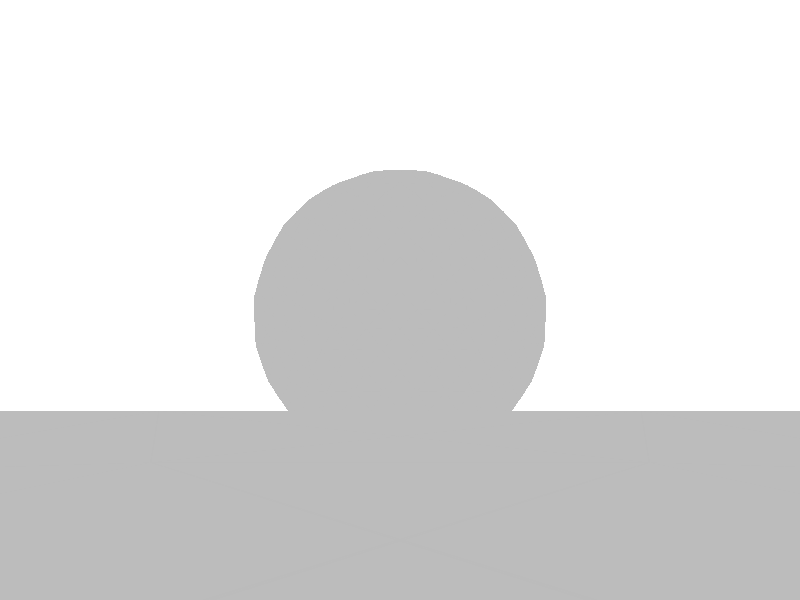 #include "colors.inc"
background { rgb <1, 1, 1> }
camera {location <-0, 1.8, -0.5> sky <0,0,1>up <0,1,0> right <-1.33,0,0> angle 90look_at <0, 0, 0> }
mesh2 {
vertex_vectors { 4608, 
<-0.341222, -0.341222, -0.5>, 
<-0.389155, -0.263741, -0.5>, 
<-0.319517, -0.319517, -0.5>, 
<-0.43559, -0.185185, -0.5>, 
<-0.389155, -0.263741, -0.5>, 
<-0.366627, -0.241241, -0.5>, 
<-0.29706, -0.29706, -0.5>, 
<-0.319517, -0.319517, -0.5>, 
<-0.366627, -0.241241, -0.5>, 
<-0.389155, -0.263741, -0.5>, 
<-0.319517, -0.319517, -0.5>, 
<-0.366627, -0.241241, -0.5>, 
<-0.471405, 3.62148e-17, -0.5>, 
<-0.45433, -0.0927465, -0.5>, 
<-0.416164, -0.0566661, -0.5>, 
<-0.43559, -0.185185, -0.5>, 
<-0.45433, -0.0927465, -0.5>, 
<-0.398211, -0.149377, -0.5>, 
<-0.360228, -0.113332, -0.5>, 
<-0.416164, -0.0566661, -0.5>, 
<-0.398211, -0.149377, -0.5>, 
<-0.45433, -0.0927465, -0.5>, 
<-0.416164, -0.0566661, -0.5>, 
<-0.398211, -0.149377, -0.5>, 
<-0.226664, -0.226664, -0.5>, 
<-0.261862, -0.261862, -0.5>, 
<-0.293446, -0.169998, -0.5>, 
<-0.29706, -0.29706, -0.5>, 
<-0.261862, -0.261862, -0.5>, 
<-0.328644, -0.205196, -0.5>, 
<-0.360228, -0.113332, -0.5>, 
<-0.293446, -0.169998, -0.5>, 
<-0.328644, -0.205196, -0.5>, 
<-0.261862, -0.261862, -0.5>, 
<-0.293446, -0.169998, -0.5>, 
<-0.328644, -0.205196, -0.5>, 
<-0.43559, -0.185185, -0.5>, 
<-0.366627, -0.241241, -0.5>, 
<-0.398211, -0.149377, -0.5>, 
<-0.29706, -0.29706, -0.5>, 
<-0.366627, -0.241241, -0.5>, 
<-0.328644, -0.205196, -0.5>, 
<-0.360228, -0.113332, -0.5>, 
<-0.328644, -0.205196, -0.5>, 
<-0.398211, -0.149377, -0.5>, 
<-0.366627, -0.241241, -0.5>, 
<-0.328644, -0.205196, -0.5>, 
<-0.398211, -0.149377, -0.5>, 
<-0.341222, 0.341222, -0.5>, 
<-0.389155, 0.263741, -0.5>, 
<-0.319517, 0.319517, -0.5>, 
<-0.43559, 0.185185, -0.5>, 
<-0.389155, 0.263741, -0.5>, 
<-0.366627, 0.241241, -0.5>, 
<-0.29706, 0.29706, -0.5>, 
<-0.319517, 0.319517, -0.5>, 
<-0.366627, 0.241241, -0.5>, 
<-0.389155, 0.263741, -0.5>, 
<-0.319517, 0.319517, -0.5>, 
<-0.366627, 0.241241, -0.5>, 
<-0.471405, 3.62148e-17, -0.5>, 
<-0.45433, 0.0927465, -0.5>, 
<-0.416164, 0.0566661, -0.5>, 
<-0.43559, 0.185185, -0.5>, 
<-0.45433, 0.0927465, -0.5>, 
<-0.398211, 0.149377, -0.5>, 
<-0.360228, 0.113332, -0.5>, 
<-0.416164, 0.0566661, -0.5>, 
<-0.398211, 0.149377, -0.5>, 
<-0.45433, 0.0927465, -0.5>, 
<-0.416164, 0.0566661, -0.5>, 
<-0.398211, 0.149377, -0.5>, 
<-0.226664, 0.226664, -0.5>, 
<-0.261862, 0.261862, -0.5>, 
<-0.293446, 0.169998, -0.5>, 
<-0.29706, 0.29706, -0.5>, 
<-0.261862, 0.261862, -0.5>, 
<-0.328644, 0.205196, -0.5>, 
<-0.360228, 0.113332, -0.5>, 
<-0.293446, 0.169998, -0.5>, 
<-0.328644, 0.205196, -0.5>, 
<-0.261862, 0.261862, -0.5>, 
<-0.293446, 0.169998, -0.5>, 
<-0.328644, 0.205196, -0.5>, 
<-0.43559, 0.185185, -0.5>, 
<-0.366627, 0.241241, -0.5>, 
<-0.398211, 0.149377, -0.5>, 
<-0.29706, 0.29706, -0.5>, 
<-0.366627, 0.241241, -0.5>, 
<-0.328644, 0.205196, -0.5>, 
<-0.360228, 0.113332, -0.5>, 
<-0.328644, 0.205196, -0.5>, 
<-0.398211, 0.149377, -0.5>, 
<-0.366627, 0.241241, -0.5>, 
<-0.328644, 0.205196, -0.5>, 
<-0.398211, 0.149377, -0.5>, 
<6.57183e-18, 2.11814e-17, -0.5>, 
<-0.0566661, -0.0566661, -0.5>, 
<-0.0566661, 0.0566661, -0.5>, 
<-0.113332, -0.113332, -0.5>, 
<-0.0566661, -0.0566661, -0.5>, 
<-0.113332, 7.10797e-18, -0.5>, 
<-0.113332, 0.113332, -0.5>, 
<-0.0566661, 0.0566661, -0.5>, 
<-0.113332, 7.10797e-18, -0.5>, 
<-0.0566661, -0.0566661, -0.5>, 
<-0.0566661, 0.0566661, -0.5>, 
<-0.113332, 7.10797e-18, -0.5>, 
<-0.226664, -0.226664, -0.5>, 
<-0.169998, -0.169998, -0.5>, 
<-0.226664, -0.113332, -0.5>, 
<-0.113332, -0.113332, -0.5>, 
<-0.169998, -0.169998, -0.5>, 
<-0.169998, -0.0566661, -0.5>, 
<-0.226664, 4.91366e-18, -0.5>, 
<-0.226664, -0.113332, -0.5>, 
<-0.169998, -0.0566661, -0.5>, 
<-0.169998, -0.169998, -0.5>, 
<-0.226664, -0.113332, -0.5>, 
<-0.169998, -0.0566661, -0.5>, 
<-0.226664, 0.226664, -0.5>, 
<-0.169998, 0.169998, -0.5>, 
<-0.226664, 0.113332, -0.5>, 
<-0.113332, 0.113332, -0.5>, 
<-0.169998, 0.169998, -0.5>, 
<-0.169998, 0.0566661, -0.5>, 
<-0.226664, 4.91366e-18, -0.5>, 
<-0.226664, 0.113332, -0.5>, 
<-0.169998, 0.0566661, -0.5>, 
<-0.169998, 0.169998, -0.5>, 
<-0.226664, 0.113332, -0.5>, 
<-0.169998, 0.0566661, -0.5>, 
<-0.113332, -0.113332, -0.5>, 
<-0.113332, 7.10797e-18, -0.5>, 
<-0.169998, -0.0566661, -0.5>, 
<-0.113332, 0.113332, -0.5>, 
<-0.113332, 7.10797e-18, -0.5>, 
<-0.169998, 0.0566661, -0.5>, 
<-0.226664, 4.91366e-18, -0.5>, 
<-0.169998, 0.0566661, -0.5>, 
<-0.169998, -0.0566661, -0.5>, 
<-0.113332, 7.10797e-18, -0.5>, 
<-0.169998, 0.0566661, -0.5>, 
<-0.169998, -0.0566661, -0.5>, 
<-0.471405, 3.62148e-17, -0.5>, 
<-0.416164, -0.0566661, -0.5>, 
<-0.416164, 0.0566661, -0.5>, 
<-0.360228, -0.113332, -0.5>, 
<-0.416164, -0.0566661, -0.5>, 
<-0.360228, 2.08167e-17, -0.5>, 
<-0.360228, 0.113332, -0.5>, 
<-0.416164, 0.0566661, -0.5>, 
<-0.360228, 2.08167e-17, -0.5>, 
<-0.416164, -0.0566661, -0.5>, 
<-0.416164, 0.0566661, -0.5>, 
<-0.360228, 2.08167e-17, -0.5>, 
<-0.226664, -0.226664, -0.5>, 
<-0.293446, -0.169998, -0.5>, 
<-0.226664, -0.113332, -0.5>, 
<-0.360228, -0.113332, -0.5>, 
<-0.293446, -0.169998, -0.5>, 
<-0.293446, -0.0566661, -0.5>, 
<-0.226664, 4.91366e-18, -0.5>, 
<-0.226664, -0.113332, -0.5>, 
<-0.293446, -0.0566661, -0.5>, 
<-0.293446, -0.169998, -0.5>, 
<-0.226664, -0.113332, -0.5>, 
<-0.293446, -0.0566661, -0.5>, 
<-0.226664, 0.226664, -0.5>, 
<-0.226664, 0.113332, -0.5>, 
<-0.293446, 0.169998, -0.5>, 
<-0.226664, 4.91366e-18, -0.5>, 
<-0.226664, 0.113332, -0.5>, 
<-0.293446, 0.0566661, -0.5>, 
<-0.360228, 0.113332, -0.5>, 
<-0.293446, 0.169998, -0.5>, 
<-0.293446, 0.0566661, -0.5>, 
<-0.226664, 0.113332, -0.5>, 
<-0.293446, 0.169998, -0.5>, 
<-0.293446, 0.0566661, -0.5>, 
<-0.360228, -0.113332, -0.5>, 
<-0.360228, 2.08167e-17, -0.5>, 
<-0.293446, -0.0566661, -0.5>, 
<-0.226664, 4.91366e-18, -0.5>, 
<-0.293446, 0.0566661, -0.5>, 
<-0.293446, -0.0566661, -0.5>, 
<-0.360228, 0.113332, -0.5>, 
<-0.360228, 2.08167e-17, -0.5>, 
<-0.293446, 0.0566661, -0.5>, 
<-0.360228, 2.08167e-17, -0.5>, 
<-0.293446, 0.0566661, -0.5>, 
<-0.293446, -0.0566661, -0.5>, 
<-0.341222, 0.341222, -0.5>, 
<-0.319517, 0.319517, -0.5>, 
<-0.263741, 0.389155, -0.5>, 
<-0.29706, 0.29706, -0.5>, 
<-0.319517, 0.319517, -0.5>, 
<-0.241241, 0.366627, -0.5>, 
<-0.185185, 0.43559, -0.5>, 
<-0.263741, 0.389155, -0.5>, 
<-0.241241, 0.366627, -0.5>, 
<-0.319517, 0.319517, -0.5>, 
<-0.263741, 0.389155, -0.5>, 
<-0.241241, 0.366627, -0.5>, 
<-0.226664, 0.226664, -0.5>, 
<-0.261862, 0.261862, -0.5>, 
<-0.169998, 0.293446, -0.5>, 
<-0.29706, 0.29706, -0.5>, 
<-0.261862, 0.261862, -0.5>, 
<-0.205196, 0.328644, -0.5>, 
<-0.113332, 0.360228, -0.5>, 
<-0.169998, 0.293446, -0.5>, 
<-0.205196, 0.328644, -0.5>, 
<-0.261862, 0.261862, -0.5>, 
<-0.169998, 0.293446, -0.5>, 
<-0.205196, 0.328644, -0.5>, 
<3.2587e-17, 0.471405, -0.5>, 
<-0.0927465, 0.45433, -0.5>, 
<-0.0566661, 0.416164, -0.5>, 
<-0.185185, 0.43559, -0.5>, 
<-0.0927465, 0.45433, -0.5>, 
<-0.149377, 0.398211, -0.5>, 
<-0.113332, 0.360228, -0.5>, 
<-0.0566661, 0.416164, -0.5>, 
<-0.149377, 0.398211, -0.5>, 
<-0.0927465, 0.45433, -0.5>, 
<-0.0566661, 0.416164, -0.5>, 
<-0.149377, 0.398211, -0.5>, 
<-0.29706, 0.29706, -0.5>, 
<-0.241241, 0.366627, -0.5>, 
<-0.205196, 0.328644, -0.5>, 
<-0.185185, 0.43559, -0.5>, 
<-0.241241, 0.366627, -0.5>, 
<-0.149377, 0.398211, -0.5>, 
<-0.113332, 0.360228, -0.5>, 
<-0.149377, 0.398211, -0.5>, 
<-0.205196, 0.328644, -0.5>, 
<-0.241241, 0.366627, -0.5>, 
<-0.149377, 0.398211, -0.5>, 
<-0.205196, 0.328644, -0.5>, 
<0.341222, 0.341222, -0.5>, 
<0.263741, 0.389155, -0.5>, 
<0.319517, 0.319517, -0.5>, 
<0.185185, 0.43559, -0.5>, 
<0.263741, 0.389155, -0.5>, 
<0.241241, 0.366627, -0.5>, 
<0.29706, 0.29706, -0.5>, 
<0.319517, 0.319517, -0.5>, 
<0.241241, 0.366627, -0.5>, 
<0.263741, 0.389155, -0.5>, 
<0.319517, 0.319517, -0.5>, 
<0.241241, 0.366627, -0.5>, 
<3.2587e-17, 0.471405, -0.5>, 
<0.0927465, 0.45433, -0.5>, 
<0.0566661, 0.416164, -0.5>, 
<0.185185, 0.43559, -0.5>, 
<0.0927465, 0.45433, -0.5>, 
<0.149377, 0.398211, -0.5>, 
<0.113332, 0.360228, -0.5>, 
<0.0566661, 0.416164, -0.5>, 
<0.149377, 0.398211, -0.5>, 
<0.0927465, 0.45433, -0.5>, 
<0.0566661, 0.416164, -0.5>, 
<0.149377, 0.398211, -0.5>, 
<0.226664, 0.226664, -0.5>, 
<0.261862, 0.261862, -0.5>, 
<0.169998, 0.293446, -0.5>, 
<0.29706, 0.29706, -0.5>, 
<0.261862, 0.261862, -0.5>, 
<0.205196, 0.328644, -0.5>, 
<0.113332, 0.360228, -0.5>, 
<0.169998, 0.293446, -0.5>, 
<0.205196, 0.328644, -0.5>, 
<0.261862, 0.261862, -0.5>, 
<0.169998, 0.293446, -0.5>, 
<0.205196, 0.328644, -0.5>, 
<0.185185, 0.43559, -0.5>, 
<0.241241, 0.366627, -0.5>, 
<0.149377, 0.398211, -0.5>, 
<0.29706, 0.29706, -0.5>, 
<0.241241, 0.366627, -0.5>, 
<0.205196, 0.328644, -0.5>, 
<0.113332, 0.360228, -0.5>, 
<0.205196, 0.328644, -0.5>, 
<0.149377, 0.398211, -0.5>, 
<0.241241, 0.366627, -0.5>, 
<0.205196, 0.328644, -0.5>, 
<0.149377, 0.398211, -0.5>, 
<6.57183e-18, 2.11814e-17, -0.5>, 
<-0.0566661, 0.0566661, -0.5>, 
<0.0566661, 0.0566661, -0.5>, 
<-0.113332, 0.113332, -0.5>, 
<-0.0566661, 0.0566661, -0.5>, 
<6.93889e-18, 0.113332, -0.5>, 
<0.113332, 0.113332, -0.5>, 
<0.0566661, 0.0566661, -0.5>, 
<6.93889e-18, 0.113332, -0.5>, 
<-0.0566661, 0.0566661, -0.5>, 
<0.0566661, 0.0566661, -0.5>, 
<6.93889e-18, 0.113332, -0.5>, 
<-0.226664, 0.226664, -0.5>, 
<-0.169998, 0.169998, -0.5>, 
<-0.113332, 0.226664, -0.5>, 
<-0.113332, 0.113332, -0.5>, 
<-0.169998, 0.169998, -0.5>, 
<-0.0566661, 0.169998, -0.5>, 
<3.47708e-17, 0.226664, -0.5>, 
<-0.113332, 0.226664, -0.5>, 
<-0.0566661, 0.169998, -0.5>, 
<-0.169998, 0.169998, -0.5>, 
<-0.113332, 0.226664, -0.5>, 
<-0.0566661, 0.169998, -0.5>, 
<0.226664, 0.226664, -0.5>, 
<0.169998, 0.169998, -0.5>, 
<0.113332, 0.226664, -0.5>, 
<0.113332, 0.113332, -0.5>, 
<0.169998, 0.169998, -0.5>, 
<0.0566661, 0.169998, -0.5>, 
<3.47708e-17, 0.226664, -0.5>, 
<0.113332, 0.226664, -0.5>, 
<0.0566661, 0.169998, -0.5>, 
<0.169998, 0.169998, -0.5>, 
<0.113332, 0.226664, -0.5>, 
<0.0566661, 0.169998, -0.5>, 
<-0.113332, 0.113332, -0.5>, 
<6.93889e-18, 0.113332, -0.5>, 
<-0.0566661, 0.169998, -0.5>, 
<0.113332, 0.113332, -0.5>, 
<6.93889e-18, 0.113332, -0.5>, 
<0.0566661, 0.169998, -0.5>, 
<3.47708e-17, 0.226664, -0.5>, 
<0.0566661, 0.169998, -0.5>, 
<-0.0566661, 0.169998, -0.5>, 
<6.93889e-18, 0.113332, -0.5>, 
<0.0566661, 0.169998, -0.5>, 
<-0.0566661, 0.169998, -0.5>, 
<-0.226664, 0.226664, -0.5>, 
<-0.169998, 0.293446, -0.5>, 
<-0.113332, 0.226664, -0.5>, 
<-0.113332, 0.360228, -0.5>, 
<-0.169998, 0.293446, -0.5>, 
<-0.0566661, 0.293446, -0.5>, 
<3.47708e-17, 0.226664, -0.5>, 
<-0.113332, 0.226664, -0.5>, 
<-0.0566661, 0.293446, -0.5>, 
<-0.169998, 0.293446, -0.5>, 
<-0.113332, 0.226664, -0.5>, 
<-0.0566661, 0.293446, -0.5>, 
<3.2587e-17, 0.471405, -0.5>, 
<-0.0566661, 0.416164, -0.5>, 
<0.0566661, 0.416164, -0.5>, 
<-0.113332, 0.360228, -0.5>, 
<-0.0566661, 0.416164, -0.5>, 
<2.08167e-17, 0.360228, -0.5>, 
<0.113332, 0.360228, -0.5>, 
<0.0566661, 0.416164, -0.5>, 
<2.08167e-17, 0.360228, -0.5>, 
<-0.0566661, 0.416164, -0.5>, 
<0.0566661, 0.416164, -0.5>, 
<2.08167e-17, 0.360228, -0.5>, 
<0.226664, 0.226664, -0.5>, 
<0.113332, 0.226664, -0.5>, 
<0.169998, 0.293446, -0.5>, 
<3.47708e-17, 0.226664, -0.5>, 
<0.113332, 0.226664, -0.5>, 
<0.0566661, 0.293446, -0.5>, 
<0.113332, 0.360228, -0.5>, 
<0.169998, 0.293446, -0.5>, 
<0.0566661, 0.293446, -0.5>, 
<0.113332, 0.226664, -0.5>, 
<0.169998, 0.293446, -0.5>, 
<0.0566661, 0.293446, -0.5>, 
<-0.113332, 0.360228, -0.5>, 
<-0.0566661, 0.293446, -0.5>, 
<2.08167e-17, 0.360228, -0.5>, 
<3.47708e-17, 0.226664, -0.5>, 
<-0.0566661, 0.293446, -0.5>, 
<0.0566661, 0.293446, -0.5>, 
<0.113332, 0.360228, -0.5>, 
<0.0566661, 0.293446, -0.5>, 
<2.08167e-17, 0.360228, -0.5>, 
<-0.0566661, 0.293446, -0.5>, 
<0.0566661, 0.293446, -0.5>, 
<2.08167e-17, 0.360228, -0.5>, 
<0.341222, -0.341222, -0.5>, 
<0.389155, -0.263741, -0.5>, 
<0.319517, -0.319517, -0.5>, 
<0.43559, -0.185185, -0.5>, 
<0.389155, -0.263741, -0.5>, 
<0.366627, -0.241241, -0.5>, 
<0.29706, -0.29706, -0.5>, 
<0.319517, -0.319517, -0.5>, 
<0.366627, -0.241241, -0.5>, 
<0.389155, -0.263741, -0.5>, 
<0.319517, -0.319517, -0.5>, 
<0.366627, -0.241241, -0.5>, 
<0.471405, 9.31816e-18, -0.5>, 
<0.45433, -0.0927465, -0.5>, 
<0.416164, -0.0566661, -0.5>, 
<0.43559, -0.185185, -0.5>, 
<0.45433, -0.0927465, -0.5>, 
<0.398211, -0.149377, -0.5>, 
<0.360228, -0.113332, -0.5>, 
<0.416164, -0.0566661, -0.5>, 
<0.398211, -0.149377, -0.5>, 
<0.45433, -0.0927465, -0.5>, 
<0.416164, -0.0566661, -0.5>, 
<0.398211, -0.149377, -0.5>, 
<0.226664, -0.226664, -0.5>, 
<0.261862, -0.261862, -0.5>, 
<0.293446, -0.169998, -0.5>, 
<0.29706, -0.29706, -0.5>, 
<0.261862, -0.261862, -0.5>, 
<0.328644, -0.205196, -0.5>, 
<0.360228, -0.113332, -0.5>, 
<0.293446, -0.169998, -0.5>, 
<0.328644, -0.205196, -0.5>, 
<0.261862, -0.261862, -0.5>, 
<0.293446, -0.169998, -0.5>, 
<0.328644, -0.205196, -0.5>, 
<0.43559, -0.185185, -0.5>, 
<0.366627, -0.241241, -0.5>, 
<0.398211, -0.149377, -0.5>, 
<0.29706, -0.29706, -0.5>, 
<0.366627, -0.241241, -0.5>, 
<0.328644, -0.205196, -0.5>, 
<0.360228, -0.113332, -0.5>, 
<0.328644, -0.205196, -0.5>, 
<0.398211, -0.149377, -0.5>, 
<0.366627, -0.241241, -0.5>, 
<0.328644, -0.205196, -0.5>, 
<0.398211, -0.149377, -0.5>, 
<0.341222, 0.341222, -0.5>, 
<0.319517, 0.319517, -0.5>, 
<0.389155, 0.263741, -0.5>, 
<0.29706, 0.29706, -0.5>, 
<0.319517, 0.319517, -0.5>, 
<0.366627, 0.241241, -0.5>, 
<0.43559, 0.185185, -0.5>, 
<0.389155, 0.263741, -0.5>, 
<0.366627, 0.241241, -0.5>, 
<0.319517, 0.319517, -0.5>, 
<0.389155, 0.263741, -0.5>, 
<0.366627, 0.241241, -0.5>, 
<0.226664, 0.226664, -0.5>, 
<0.261862, 0.261862, -0.5>, 
<0.293446, 0.169998, -0.5>, 
<0.29706, 0.29706, -0.5>, 
<0.261862, 0.261862, -0.5>, 
<0.328644, 0.205196, -0.5>, 
<0.360228, 0.113332, -0.5>, 
<0.293446, 0.169998, -0.5>, 
<0.328644, 0.205196, -0.5>, 
<0.261862, 0.261862, -0.5>, 
<0.293446, 0.169998, -0.5>, 
<0.328644, 0.205196, -0.5>, 
<0.471405, 9.31816e-18, -0.5>, 
<0.45433, 0.0927465, -0.5>, 
<0.416164, 0.0566661, -0.5>, 
<0.43559, 0.185185, -0.5>, 
<0.45433, 0.0927465, -0.5>, 
<0.398211, 0.149377, -0.5>, 
<0.360228, 0.113332, -0.5>, 
<0.416164, 0.0566661, -0.5>, 
<0.398211, 0.149377, -0.5>, 
<0.45433, 0.0927465, -0.5>, 
<0.416164, 0.0566661, -0.5>, 
<0.398211, 0.149377, -0.5>, 
<0.29706, 0.29706, -0.5>, 
<0.366627, 0.241241, -0.5>, 
<0.328644, 0.205196, -0.5>, 
<0.43559, 0.185185, -0.5>, 
<0.366627, 0.241241, -0.5>, 
<0.398211, 0.149377, -0.5>, 
<0.360228, 0.113332, -0.5>, 
<0.398211, 0.149377, -0.5>, 
<0.328644, 0.205196, -0.5>, 
<0.366627, 0.241241, -0.5>, 
<0.398211, 0.149377, -0.5>, 
<0.328644, 0.205196, -0.5>, 
<6.57183e-18, 2.11814e-17, -0.5>, 
<0.0566661, 0.0566661, -0.5>, 
<0.0566661, -0.0566661, -0.5>, 
<0.113332, 0.113332, -0.5>, 
<0.0566661, 0.0566661, -0.5>, 
<0.113332, 6.93889e-18, -0.5>, 
<0.113332, -0.113332, -0.5>, 
<0.0566661, -0.0566661, -0.5>, 
<0.113332, 6.93889e-18, -0.5>, 
<0.0566661, 0.0566661, -0.5>, 
<0.0566661, -0.0566661, -0.5>, 
<0.113332, 6.93889e-18, -0.5>, 
<0.226664, 0.226664, -0.5>, 
<0.169998, 0.169998, -0.5>, 
<0.226664, 0.113332, -0.5>, 
<0.113332, 0.113332, -0.5>, 
<0.169998, 0.169998, -0.5>, 
<0.169998, 0.0566661, -0.5>, 
<0.226664, 1.38015e-17, -0.5>, 
<0.226664, 0.113332, -0.5>, 
<0.169998, 0.0566661, -0.5>, 
<0.169998, 0.169998, -0.5>, 
<0.226664, 0.113332, -0.5>, 
<0.169998, 0.0566661, -0.5>, 
<0.226664, -0.226664, -0.5>, 
<0.169998, -0.169998, -0.5>, 
<0.226664, -0.113332, -0.5>, 
<0.113332, -0.113332, -0.5>, 
<0.169998, -0.169998, -0.5>, 
<0.169998, -0.0566661, -0.5>, 
<0.226664, 1.38015e-17, -0.5>, 
<0.226664, -0.113332, -0.5>, 
<0.169998, -0.0566661, -0.5>, 
<0.169998, -0.169998, -0.5>, 
<0.226664, -0.113332, -0.5>, 
<0.169998, -0.0566661, -0.5>, 
<0.113332, 0.113332, -0.5>, 
<0.113332, 6.93889e-18, -0.5>, 
<0.169998, 0.0566661, -0.5>, 
<0.113332, -0.113332, -0.5>, 
<0.113332, 6.93889e-18, -0.5>, 
<0.169998, -0.0566661, -0.5>, 
<0.226664, 1.38015e-17, -0.5>, 
<0.169998, -0.0566661, -0.5>, 
<0.169998, 0.0566661, -0.5>, 
<0.113332, 6.93889e-18, -0.5>, 
<0.169998, -0.0566661, -0.5>, 
<0.169998, 0.0566661, -0.5>, 
<0.226664, 0.226664, -0.5>, 
<0.226664, 0.113332, -0.5>, 
<0.293446, 0.169998, -0.5>, 
<0.226664, 1.38015e-17, -0.5>, 
<0.226664, 0.113332, -0.5>, 
<0.293446, 0.0566661, -0.5>, 
<0.360228, 0.113332, -0.5>, 
<0.293446, 0.169998, -0.5>, 
<0.293446, 0.0566661, -0.5>, 
<0.226664, 0.113332, -0.5>, 
<0.293446, 0.169998, -0.5>, 
<0.293446, 0.0566661, -0.5>, 
<0.471405, 9.31816e-18, -0.5>, 
<0.416164, -0.0566661, -0.5>, 
<0.416164, 0.0566661, -0.5>, 
<0.360228, -0.113332, -0.5>, 
<0.416164, -0.0566661, -0.5>, 
<0.360228, 6.93889e-18, -0.5>, 
<0.360228, 0.113332, -0.5>, 
<0.416164, 0.0566661, -0.5>, 
<0.360228, 6.93889e-18, -0.5>, 
<0.416164, -0.0566661, -0.5>, 
<0.416164, 0.0566661, -0.5>, 
<0.360228, 6.93889e-18, -0.5>, 
<0.226664, -0.226664, -0.5>, 
<0.293446, -0.169998, -0.5>, 
<0.226664, -0.113332, -0.5>, 
<0.360228, -0.113332, -0.5>, 
<0.293446, -0.169998, -0.5>, 
<0.293446, -0.0566661, -0.5>, 
<0.226664, 1.38015e-17, -0.5>, 
<0.226664, -0.113332, -0.5>, 
<0.293446, -0.0566661, -0.5>, 
<0.293446, -0.169998, -0.5>, 
<0.226664, -0.113332, -0.5>, 
<0.293446, -0.0566661, -0.5>, 
<0.360228, -0.113332, -0.5>, 
<0.293446, -0.0566661, -0.5>, 
<0.360228, 6.93889e-18, -0.5>, 
<0.226664, 1.38015e-17, -0.5>, 
<0.293446, 0.0566661, -0.5>, 
<0.293446, -0.0566661, -0.5>, 
<0.360228, 0.113332, -0.5>, 
<0.293446, 0.0566661, -0.5>, 
<0.360228, 6.93889e-18, -0.5>, 
<0.293446, 0.0566661, -0.5>, 
<0.293446, -0.0566661, -0.5>, 
<0.360228, 6.93889e-18, -0.5>, 
<-0.341222, -0.341222, -0.5>, 
<-0.319517, -0.319517, -0.5>, 
<-0.263741, -0.389155, -0.5>, 
<-0.29706, -0.29706, -0.5>, 
<-0.319517, -0.319517, -0.5>, 
<-0.241241, -0.366627, -0.5>, 
<-0.185185, -0.43559, -0.5>, 
<-0.263741, -0.389155, -0.5>, 
<-0.241241, -0.366627, -0.5>, 
<-0.319517, -0.319517, -0.5>, 
<-0.263741, -0.389155, -0.5>, 
<-0.241241, -0.366627, -0.5>, 
<-0.226664, -0.226664, -0.5>, 
<-0.261862, -0.261862, -0.5>, 
<-0.169998, -0.293446, -0.5>, 
<-0.29706, -0.29706, -0.5>, 
<-0.261862, -0.261862, -0.5>, 
<-0.205196, -0.328644, -0.5>, 
<-0.113332, -0.360228, -0.5>, 
<-0.169998, -0.293446, -0.5>, 
<-0.205196, -0.328644, -0.5>, 
<-0.261862, -0.261862, -0.5>, 
<-0.169998, -0.293446, -0.5>, 
<-0.205196, -0.328644, -0.5>, 
<7.1853e-18, -0.471405, -0.5>, 
<-0.0927465, -0.45433, -0.5>, 
<-0.0566661, -0.416164, -0.5>, 
<-0.185185, -0.43559, -0.5>, 
<-0.0927465, -0.45433, -0.5>, 
<-0.149377, -0.398211, -0.5>, 
<-0.113332, -0.360228, -0.5>, 
<-0.0566661, -0.416164, -0.5>, 
<-0.149377, -0.398211, -0.5>, 
<-0.0927465, -0.45433, -0.5>, 
<-0.0566661, -0.416164, -0.5>, 
<-0.149377, -0.398211, -0.5>, 
<-0.29706, -0.29706, -0.5>, 
<-0.241241, -0.366627, -0.5>, 
<-0.205196, -0.328644, -0.5>, 
<-0.185185, -0.43559, -0.5>, 
<-0.241241, -0.366627, -0.5>, 
<-0.149377, -0.398211, -0.5>, 
<-0.113332, -0.360228, -0.5>, 
<-0.149377, -0.398211, -0.5>, 
<-0.205196, -0.328644, -0.5>, 
<-0.241241, -0.366627, -0.5>, 
<-0.149377, -0.398211, -0.5>, 
<-0.205196, -0.328644, -0.5>, 
<0.341222, -0.341222, -0.5>, 
<0.319517, -0.319517, -0.5>, 
<0.263741, -0.389155, -0.5>, 
<0.29706, -0.29706, -0.5>, 
<0.319517, -0.319517, -0.5>, 
<0.241241, -0.366627, -0.5>, 
<0.185185, -0.43559, -0.5>, 
<0.263741, -0.389155, -0.5>, 
<0.241241, -0.366627, -0.5>, 
<0.319517, -0.319517, -0.5>, 
<0.263741, -0.389155, -0.5>, 
<0.241241, -0.366627, -0.5>, 
<0.226664, -0.226664, -0.5>, 
<0.261862, -0.261862, -0.5>, 
<0.169998, -0.293446, -0.5>, 
<0.29706, -0.29706, -0.5>, 
<0.261862, -0.261862, -0.5>, 
<0.205196, -0.328644, -0.5>, 
<0.113332, -0.360228, -0.5>, 
<0.169998, -0.293446, -0.5>, 
<0.205196, -0.328644, -0.5>, 
<0.261862, -0.261862, -0.5>, 
<0.169998, -0.293446, -0.5>, 
<0.205196, -0.328644, -0.5>, 
<7.1853e-18, -0.471405, -0.5>, 
<0.0927465, -0.45433, -0.5>, 
<0.0566661, -0.416164, -0.5>, 
<0.185185, -0.43559, -0.5>, 
<0.0927465, -0.45433, -0.5>, 
<0.149377, -0.398211, -0.5>, 
<0.113332, -0.360228, -0.5>, 
<0.0566661, -0.416164, -0.5>, 
<0.149377, -0.398211, -0.5>, 
<0.0927465, -0.45433, -0.5>, 
<0.0566661, -0.416164, -0.5>, 
<0.149377, -0.398211, -0.5>, 
<0.29706, -0.29706, -0.5>, 
<0.241241, -0.366627, -0.5>, 
<0.205196, -0.328644, -0.5>, 
<0.185185, -0.43559, -0.5>, 
<0.241241, -0.366627, -0.5>, 
<0.149377, -0.398211, -0.5>, 
<0.113332, -0.360228, -0.5>, 
<0.149377, -0.398211, -0.5>, 
<0.205196, -0.328644, -0.5>, 
<0.241241, -0.366627, -0.5>, 
<0.149377, -0.398211, -0.5>, 
<0.205196, -0.328644, -0.5>, 
<6.57183e-18, 2.11814e-17, -0.5>, 
<-0.0566661, -0.0566661, -0.5>, 
<0.0566661, -0.0566661, -0.5>, 
<-0.113332, -0.113332, -0.5>, 
<-0.0566661, -0.0566661, -0.5>, 
<0, -0.113332, -0.5>, 
<0.113332, -0.113332, -0.5>, 
<0.0566661, -0.0566661, -0.5>, 
<0, -0.113332, -0.5>, 
<-0.0566661, -0.0566661, -0.5>, 
<0.0566661, -0.0566661, -0.5>, 
<0, -0.113332, -0.5>, 
<-0.226664, -0.226664, -0.5>, 
<-0.169998, -0.169998, -0.5>, 
<-0.113332, -0.226664, -0.5>, 
<-0.113332, -0.113332, -0.5>, 
<-0.169998, -0.169998, -0.5>, 
<-0.0566661, -0.169998, -0.5>, 
<0, -0.226664, -0.5>, 
<-0.113332, -0.226664, -0.5>, 
<-0.0566661, -0.169998, -0.5>, 
<-0.169998, -0.169998, -0.5>, 
<-0.113332, -0.226664, -0.5>, 
<-0.0566661, -0.169998, -0.5>, 
<0.226664, -0.226664, -0.5>, 
<0.169998, -0.169998, -0.5>, 
<0.113332, -0.226664, -0.5>, 
<0.113332, -0.113332, -0.5>, 
<0.169998, -0.169998, -0.5>, 
<0.0566661, -0.169998, -0.5>, 
<0, -0.226664, -0.5>, 
<0.113332, -0.226664, -0.5>, 
<0.0566661, -0.169998, -0.5>, 
<0.169998, -0.169998, -0.5>, 
<0.113332, -0.226664, -0.5>, 
<0.0566661, -0.169998, -0.5>, 
<-0.113332, -0.113332, -0.5>, 
<0, -0.113332, -0.5>, 
<-0.0566661, -0.169998, -0.5>, 
<0.113332, -0.113332, -0.5>, 
<0, -0.113332, -0.5>, 
<0.0566661, -0.169998, -0.5>, 
<0, -0.226664, -0.5>, 
<0.0566661, -0.169998, -0.5>, 
<-0.0566661, -0.169998, -0.5>, 
<0, -0.113332, -0.5>, 
<0.0566661, -0.169998, -0.5>, 
<-0.0566661, -0.169998, -0.5>, 
<-0.226664, -0.226664, -0.5>, 
<-0.169998, -0.293446, -0.5>, 
<-0.113332, -0.226664, -0.5>, 
<-0.113332, -0.360228, -0.5>, 
<-0.169998, -0.293446, -0.5>, 
<-0.0566661, -0.293446, -0.5>, 
<0, -0.226664, -0.5>, 
<-0.113332, -0.226664, -0.5>, 
<-0.0566661, -0.293446, -0.5>, 
<-0.169998, -0.293446, -0.5>, 
<-0.113332, -0.226664, -0.5>, 
<-0.0566661, -0.293446, -0.5>, 
<0.226664, -0.226664, -0.5>, 
<0.113332, -0.226664, -0.5>, 
<0.169998, -0.293446, -0.5>, 
<0, -0.226664, -0.5>, 
<0.113332, -0.226664, -0.5>, 
<0.0566661, -0.293446, -0.5>, 
<0.113332, -0.360228, -0.5>, 
<0.169998, -0.293446, -0.5>, 
<0.0566661, -0.293446, -0.5>, 
<0.113332, -0.226664, -0.5>, 
<0.169998, -0.293446, -0.5>, 
<0.0566661, -0.293446, -0.5>, 
<7.1853e-18, -0.471405, -0.5>, 
<-0.0566661, -0.416164, -0.5>, 
<0.0566661, -0.416164, -0.5>, 
<-0.113332, -0.360228, -0.5>, 
<-0.0566661, -0.416164, -0.5>, 
<0, -0.360228, -0.5>, 
<0.113332, -0.360228, -0.5>, 
<0.0566661, -0.416164, -0.5>, 
<0, -0.360228, -0.5>, 
<-0.0566661, -0.416164, -0.5>, 
<0.0566661, -0.416164, -0.5>, 
<0, -0.360228, -0.5>, 
<-0.113332, -0.360228, -0.5>, 
<-0.0566661, -0.293446, -0.5>, 
<0, -0.360228, -0.5>, 
<0, -0.226664, -0.5>, 
<-0.0566661, -0.293446, -0.5>, 
<0.0566661, -0.293446, -0.5>, 
<0.113332, -0.360228, -0.5>, 
<0, -0.360228, -0.5>, 
<0.0566661, -0.293446, -0.5>, 
<-0.0566661, -0.293446, -0.5>, 
<0, -0.360228, -0.5>, 
<0.0566661, -0.293446, -0.5>, 
<-0.341222, -0.341222, -0.5>, 
<-0.389155, -0.263741, -0.5>, 
<-0.413229, -0.316527, -0.438261>, 
<-0.43559, -0.185185, -0.5>, 
<-0.389155, -0.263741, -0.5>, 
<-0.460563, -0.238309, -0.438441>, 
<-0.483068, -0.290167, -0.375576>, 
<-0.413229, -0.316527, -0.438261>, 
<-0.460563, -0.238309, -0.438441>, 
<-0.389155, -0.263741, -0.5>, 
<-0.413229, -0.316527, -0.438261>, 
<-0.460563, -0.238309, -0.438441>, 
<-0.471405, 3.62148e-17, -0.5>, 
<-0.45433, -0.0927465, -0.5>, 
<-0.510994, -0.0532991, -0.440948>, 
<-0.43559, -0.185185, -0.5>, 
<-0.45433, -0.0927465, -0.5>, 
<-0.493078, -0.146086, -0.440989>, 
<-0.548006, -0.106315, -0.380722>, 
<-0.510994, -0.0532991, -0.440948>, 
<-0.493078, -0.146086, -0.440989>, 
<-0.45433, -0.0927465, -0.5>, 
<-0.510994, -0.0532991, -0.440948>, 
<-0.493078, -0.146086, -0.440989>, 
<-0.578601, -0.204841, -0.248688>, 
<-0.532265, -0.248185, -0.312796>, 
<-0.564775, -0.155978, -0.315354>, 
<-0.483068, -0.290167, -0.375576>, 
<-0.532265, -0.248185, -0.312796>, 
<-0.517154, -0.198856, -0.379123>, 
<-0.548006, -0.106315, -0.380722>, 
<-0.564775, -0.155978, -0.315354>, 
<-0.517154, -0.198856, -0.379123>, 
<-0.532265, -0.248185, -0.312796>, 
<-0.564775, -0.155978, -0.315354>, 
<-0.517154, -0.198856, -0.379123>, 
<-0.43559, -0.185185, -0.5>, 
<-0.460563, -0.238309, -0.438441>, 
<-0.493078, -0.146086, -0.440989>, 
<-0.483068, -0.290167, -0.375576>, 
<-0.460563, -0.238309, -0.438441>, 
<-0.517154, -0.198856, -0.379123>, 
<-0.548006, -0.106315, -0.380722>, 
<-0.517154, -0.198856, -0.379123>, 
<-0.493078, -0.146086, -0.440989>, 
<-0.460563, -0.238309, -0.438441>, 
<-0.517154, -0.198856, -0.379123>, 
<-0.493078, -0.146086, -0.440989>, 
<-0.341222, 0.341222, -0.5>, 
<-0.389155, 0.263741, -0.5>, 
<-0.413229, 0.316527, -0.438261>, 
<-0.43559, 0.185185, -0.5>, 
<-0.389155, 0.263741, -0.5>, 
<-0.460563, 0.238309, -0.438441>, 
<-0.483068, 0.290167, -0.375576>, 
<-0.413229, 0.316527, -0.438261>, 
<-0.460563, 0.238309, -0.438441>, 
<-0.389155, 0.263741, -0.5>, 
<-0.413229, 0.316527, -0.438261>, 
<-0.460563, 0.238309, -0.438441>, 
<-0.471405, 3.62148e-17, -0.5>, 
<-0.45433, 0.0927465, -0.5>, 
<-0.510994, 0.0532991, -0.440948>, 
<-0.43559, 0.185185, -0.5>, 
<-0.45433, 0.0927465, -0.5>, 
<-0.493078, 0.146086, -0.440989>, 
<-0.548006, 0.106315, -0.380722>, 
<-0.510994, 0.0532991, -0.440948>, 
<-0.493078, 0.146086, -0.440989>, 
<-0.45433, 0.0927465, -0.5>, 
<-0.510994, 0.0532991, -0.440948>, 
<-0.493078, 0.146086, -0.440989>, 
<-0.578601, 0.204841, -0.248688>, 
<-0.532265, 0.248185, -0.312796>, 
<-0.564775, 0.155978, -0.315354>, 
<-0.483068, 0.290167, -0.375576>, 
<-0.532265, 0.248185, -0.312796>, 
<-0.517154, 0.198856, -0.379123>, 
<-0.548006, 0.106315, -0.380722>, 
<-0.564775, 0.155978, -0.315354>, 
<-0.517154, 0.198856, -0.379123>, 
<-0.532265, 0.248185, -0.312796>, 
<-0.564775, 0.155978, -0.315354>, 
<-0.517154, 0.198856, -0.379123>, 
<-0.43559, 0.185185, -0.5>, 
<-0.460563, 0.238309, -0.438441>, 
<-0.493078, 0.146086, -0.440989>, 
<-0.483068, 0.290167, -0.375576>, 
<-0.460563, 0.238309, -0.438441>, 
<-0.517154, 0.198856, -0.379123>, 
<-0.548006, 0.106315, -0.380722>, 
<-0.517154, 0.198856, -0.379123>, 
<-0.493078, 0.146086, -0.440989>, 
<-0.460563, 0.238309, -0.438441>, 
<-0.517154, 0.198856, -0.379123>, 
<-0.493078, 0.146086, -0.440989>, 
<-0.630836, 3.03424e-17, -0.0354952>, 
<-0.628578, -0.0524776, -0.0895701>, 
<-0.628578, 0.0524776, -0.0895701>, 
<-0.623821, -0.104739, -0.143531>, 
<-0.628578, -0.0524776, -0.0895701>, 
<-0.625678, 2.06668e-17, -0.143741>, 
<-0.623821, 0.104739, -0.143531>, 
<-0.628578, 0.0524776, -0.0895701>, 
<-0.625678, 2.06668e-17, -0.143741>, 
<-0.628578, -0.0524776, -0.0895701>, 
<-0.628578, 0.0524776, -0.0895701>, 
<-0.625678, 2.06668e-17, -0.143741>, 
<-0.578601, -0.204841, -0.248688>, 
<-0.602502, -0.155128, -0.196396>, 
<-0.595577, -0.102765, -0.255272>, 
<-0.623821, -0.104739, -0.143531>, 
<-0.602502, -0.155128, -0.196396>, 
<-0.617508, -0.0524696, -0.202351>, 
<-0.60858, 4.85244e-17, -0.260606>, 
<-0.595577, -0.102765, -0.255272>, 
<-0.617508, -0.0524696, -0.202351>, 
<-0.602502, -0.155128, -0.196396>, 
<-0.595577, -0.102765, -0.255272>, 
<-0.617508, -0.0524696, -0.202351>, 
<-0.578601, 0.204841, -0.248688>, 
<-0.602502, 0.155128, -0.196396>, 
<-0.595577, 0.102765, -0.255272>, 
<-0.623821, 0.104739, -0.143531>, 
<-0.602502, 0.155128, -0.196396>, 
<-0.617508, 0.0524696, -0.202351>, 
<-0.60858, 4.85244e-17, -0.260606>, 
<-0.595577, 0.102765, -0.255272>, 
<-0.617508, 0.0524696, -0.202351>, 
<-0.602502, 0.155128, -0.196396>, 
<-0.595577, 0.102765, -0.255272>, 
<-0.617508, 0.0524696, -0.202351>, 
<-0.623821, -0.104739, -0.143531>, 
<-0.625678, 2.06668e-17, -0.143741>, 
<-0.617508, -0.0524696, -0.202351>, 
<-0.623821, 0.104739, -0.143531>, 
<-0.625678, 2.06668e-17, -0.143741>, 
<-0.617508, 0.0524696, -0.202351>, 
<-0.60858, 4.85244e-17, -0.260606>, 
<-0.617508, 0.0524696, -0.202351>, 
<-0.617508, -0.0524696, -0.202351>, 
<-0.625678, 2.06668e-17, -0.143741>, 
<-0.617508, 0.0524696, -0.202351>, 
<-0.617508, -0.0524696, -0.202351>, 
<-0.471405, 3.62148e-17, -0.5>, 
<-0.510994, -0.0532991, -0.440948>, 
<-0.510994, 0.0532991, -0.440948>, 
<-0.548006, -0.106315, -0.380722>, 
<-0.510994, -0.0532991, -0.440948>, 
<-0.549866, 4.16334e-17, -0.381785>, 
<-0.548006, 0.106315, -0.380722>, 
<-0.510994, 0.0532991, -0.440948>, 
<-0.549866, 4.16334e-17, -0.381785>, 
<-0.510994, -0.0532991, -0.440948>, 
<-0.510994, 0.0532991, -0.440948>, 
<-0.549866, 4.16334e-17, -0.381785>, 
<-0.578601, -0.204841, -0.248688>, 
<-0.564775, -0.155978, -0.315354>, 
<-0.595577, -0.102765, -0.255272>, 
<-0.548006, -0.106315, -0.380722>, 
<-0.564775, -0.155978, -0.315354>, 
<-0.579793, -0.0532937, -0.321319>, 
<-0.60858, 4.85244e-17, -0.260606>, 
<-0.595577, -0.102765, -0.255272>, 
<-0.579793, -0.0532937, -0.321319>, 
<-0.564775, -0.155978, -0.315354>, 
<-0.595577, -0.102765, -0.255272>, 
<-0.579793, -0.0532937, -0.321319>, 
<-0.578601, 0.204841, -0.248688>, 
<-0.595577, 0.102765, -0.255272>, 
<-0.564775, 0.155978, -0.315354>, 
<-0.60858, 4.85244e-17, -0.260606>, 
<-0.595577, 0.102765, -0.255272>, 
<-0.579793, 0.0532937, -0.321319>, 
<-0.548006, 0.106315, -0.380722>, 
<-0.564775, 0.155978, -0.315354>, 
<-0.579793, 0.0532937, -0.321319>, 
<-0.595577, 0.102765, -0.255272>, 
<-0.564775, 0.155978, -0.315354>, 
<-0.579793, 0.0532937, -0.321319>, 
<-0.548006, -0.106315, -0.380722>, 
<-0.549866, 4.16334e-17, -0.381785>, 
<-0.579793, -0.0532937, -0.321319>, 
<-0.60858, 4.85244e-17, -0.260606>, 
<-0.579793, 0.0532937, -0.321319>, 
<-0.579793, -0.0532937, -0.321319>, 
<-0.548006, 0.106315, -0.380722>, 
<-0.549866, 4.16334e-17, -0.381785>, 
<-0.579793, 0.0532937, -0.321319>, 
<-0.549866, 4.16334e-17, -0.381785>, 
<-0.579793, 0.0532937, -0.321319>, 
<-0.579793, -0.0532937, -0.321319>, 
<-0.341222, 0.341222, -0.5>, 
<-0.413229, 0.316527, -0.438261>, 
<-0.38601, 0.38601, -0.393033>, 
<-0.483068, 0.290167, -0.375576>, 
<-0.413229, 0.316527, -0.438261>, 
<-0.456629, 0.359914, -0.33075>, 
<-0.427633, 0.427633, -0.284467>, 
<-0.38601, 0.38601, -0.393033>, 
<-0.456629, 0.359914, -0.33075>, 
<-0.413229, 0.316527, -0.438261>, 
<-0.38601, 0.38601, -0.393033>, 
<-0.456629, 0.359914, -0.33075>, 
<-0.578601, 0.204841, -0.248688>, 
<-0.532265, 0.248185, -0.312796>, 
<-0.55794, 0.274038, -0.204332>, 
<-0.483068, 0.290167, -0.375576>, 
<-0.532265, 0.248185, -0.312796>, 
<-0.51081, 0.317259, -0.268231>, 
<-0.534445, 0.341823, -0.159295>, 
<-0.55794, 0.274038, -0.204332>, 
<-0.51081, 0.317259, -0.268231>, 
<-0.532265, 0.248185, -0.312796>, 
<-0.55794, 0.274038, -0.204332>, 
<-0.51081, 0.317259, -0.268231>, 
<-0.453439, 0.453439, -0.0617274>, 
<-0.442254, 0.442254, -0.1735>, 
<-0.495257, 0.398684, -0.110621>, 
<-0.427633, 0.427633, -0.284467>, 
<-0.442254, 0.442254, -0.1735>, 
<-0.482398, 0.385813, -0.222305>, 
<-0.534445, 0.341823, -0.159295>, 
<-0.495257, 0.398684, -0.110621>, 
<-0.482398, 0.385813, -0.222305>, 
<-0.442254, 0.442254, -0.1735>, 
<-0.495257, 0.398684, -0.110621>, 
<-0.482398, 0.385813, -0.222305>, 
<-0.483068, 0.290167, -0.375576>, 
<-0.456629, 0.359914, -0.33075>, 
<-0.51081, 0.317259, -0.268231>, 
<-0.427633, 0.427633, -0.284467>, 
<-0.456629, 0.359914, -0.33075>, 
<-0.482398, 0.385813, -0.222305>, 
<-0.534445, 0.341823, -0.159295>, 
<-0.482398, 0.385813, -0.222305>, 
<-0.51081, 0.317259, -0.268231>, 
<-0.456629, 0.359914, -0.33075>, 
<-0.482398, 0.385813, -0.222305>, 
<-0.51081, 0.317259, -0.268231>, 
<-0.362922, 0.362922, 0.319285>, 
<-0.397288, 0.397288, 0.230546>, 
<-0.421533, 0.326739, 0.284462>, 
<-0.429146, 0.429146, 0.139945>, 
<-0.397288, 0.397288, 0.230546>, 
<-0.454903, 0.36007, 0.194694>, 
<-0.478201, 0.289049, 0.248042>, 
<-0.421533, 0.326739, 0.284462>, 
<-0.454903, 0.36007, 0.194694>, 
<-0.397288, 0.397288, 0.230546>, 
<-0.421533, 0.326739, 0.284462>, 
<-0.454903, 0.36007, 0.194694>, 
<-0.453439, 0.453439, -0.0617274>, 
<-0.442759, 0.442759, 0.0394646>, 
<-0.492922, 0.397482, -0.00376606>, 
<-0.429146, 0.429146, 0.139945>, 
<-0.442759, 0.442759, 0.0394646>, 
<-0.480639, 0.385219, 0.0973148>, 
<-0.529687, 0.339362, 0.0538561>, 
<-0.492922, 0.397482, -0.00376606>, 
<-0.480639, 0.385219, 0.0973148>, 
<-0.442759, 0.442759, 0.0394646>, 
<-0.492922, 0.397482, -0.00376606>, 
<-0.480639, 0.385219, 0.0973148>, 
<-0.565174, 0.197833, 0.158662>, 
<-0.522897, 0.244011, 0.203972>, 
<-0.54886, 0.269292, 0.10669>, 
<-0.478201, 0.289049, 0.248042>, 
<-0.522897, 0.244011, 0.203972>, 
<-0.505631, 0.31525, 0.15166>, 
<-0.529687, 0.339362, 0.0538561>, 
<-0.54886, 0.269292, 0.10669>, 
<-0.505631, 0.31525, 0.15166>, 
<-0.522897, 0.244011, 0.203972>, 
<-0.54886, 0.269292, 0.10669>, 
<-0.505631, 0.31525, 0.15166>, 
<-0.429146, 0.429146, 0.139945>, 
<-0.454903, 0.36007, 0.194694>, 
<-0.480639, 0.385219, 0.0973148>, 
<-0.478201, 0.289049, 0.248042>, 
<-0.454903, 0.36007, 0.194694>, 
<-0.505631, 0.31525, 0.15166>, 
<-0.529687, 0.339362, 0.0538561>, 
<-0.505631, 0.31525, 0.15166>, 
<-0.480639, 0.385219, 0.0973148>, 
<-0.454903, 0.36007, 0.194694>, 
<-0.505631, 0.31525, 0.15166>, 
<-0.480639, 0.385219, 0.0973148>, 
<-0.630836, 3.03424e-17, -0.0354952>, 
<-0.628578, 0.0524776, -0.0895701>, 
<-0.624157, 0.0505833, 0.0145367>, 
<-0.623821, 0.104739, -0.143531>, 
<-0.628578, 0.0524776, -0.0895701>, 
<-0.62131, 0.103132, -0.0395608>, 
<-0.615126, 0.100959, 0.064261>, 
<-0.624157, 0.0505833, 0.0145367>, 
<-0.62131, 0.103132, -0.0395608>, 
<-0.628578, 0.0524776, -0.0895701>, 
<-0.624157, 0.0505833, 0.0145367>, 
<-0.62131, 0.103132, -0.0395608>, 
<-0.578601, 0.204841, -0.248688>, 
<-0.602502, 0.155128, -0.196396>, 
<-0.59171, 0.210699, -0.146624>, 
<-0.623821, 0.104739, -0.143531>, 
<-0.602502, 0.155128, -0.196396>, 
<-0.613596, 0.160258, -0.093827>, 
<-0.600874, 0.215134, -0.0440327>, 
<-0.59171, 0.210699, -0.146624>, 
<-0.613596, 0.160258, -0.093827>, 
<-0.602502, 0.155128, -0.196396>, 
<-0.59171, 0.210699, -0.146624>, 
<-0.613596, 0.160258, -0.093827>, 
<-0.565174, 0.197833, 0.158662>, 
<-0.591335, 0.149704, 0.111818>, 
<-0.58493, 0.207165, 0.0577141>, 
<-0.615126, 0.100959, 0.064261>, 
<-0.591335, 0.149704, 0.111818>, 
<-0.609242, 0.158369, 0.0102592>, 
<-0.600874, 0.215134, -0.0440327>, 
<-0.58493, 0.207165, 0.0577141>, 
<-0.609242, 0.158369, 0.0102592>, 
<-0.591335, 0.149704, 0.111818>, 
<-0.58493, 0.207165, 0.0577141>, 
<-0.609242, 0.158369, 0.0102592>, 
<-0.623821, 0.104739, -0.143531>, 
<-0.62131, 0.103132, -0.0395608>, 
<-0.613596, 0.160258, -0.093827>, 
<-0.615126, 0.100959, 0.064261>, 
<-0.62131, 0.103132, -0.0395608>, 
<-0.609242, 0.158369, 0.0102592>, 
<-0.600874, 0.215134, -0.0440327>, 
<-0.609242, 0.158369, 0.0102592>, 
<-0.613596, 0.160258, -0.093827>, 
<-0.62131, 0.103132, -0.0395608>, 
<-0.609242, 0.158369, 0.0102592>, 
<-0.613596, 0.160258, -0.093827>, 
<-0.578601, 0.204841, -0.248688>, 
<-0.55794, 0.274038, -0.204332>, 
<-0.59171, 0.210699, -0.146624>, 
<-0.534445, 0.341823, -0.159295>, 
<-0.55794, 0.274038, -0.204332>, 
<-0.569258, 0.279262, -0.101758>, 
<-0.600874, 0.215134, -0.0440327>, 
<-0.59171, 0.210699, -0.146624>, 
<-0.569258, 0.279262, -0.101758>, 
<-0.55794, 0.274038, -0.204332>, 
<-0.59171, 0.210699, -0.146624>, 
<-0.569258, 0.279262, -0.101758>, 
<-0.453439, 0.453439, -0.0617274>, 
<-0.495257, 0.398684, -0.110621>, 
<-0.492922, 0.397482, -0.00376606>, 
<-0.534445, 0.341823, -0.159295>, 
<-0.495257, 0.398684, -0.110621>, 
<-0.533941, 0.341766, -0.0526725>, 
<-0.529687, 0.339362, 0.0538561>, 
<-0.492922, 0.397482, -0.00376606>, 
<-0.533941, 0.341766, -0.0526725>, 
<-0.495257, 0.398684, -0.110621>, 
<-0.492922, 0.397482, -0.00376606>, 
<-0.533941, 0.341766, -0.0526725>, 
<-0.565174, 0.197833, 0.158662>, 
<-0.58493, 0.207165, 0.0577141>, 
<-0.54886, 0.269292, 0.10669>, 
<-0.600874, 0.215134, -0.0440327>, 
<-0.58493, 0.207165, 0.0577141>, 
<-0.566793, 0.277979, 0.00510187>, 
<-0.529687, 0.339362, 0.0538561>, 
<-0.54886, 0.269292, 0.10669>, 
<-0.566793, 0.277979, 0.00510187>, 
<-0.58493, 0.207165, 0.0577141>, 
<-0.54886, 0.269292, 0.10669>, 
<-0.566793, 0.277979, 0.00510187>, 
<-0.534445, 0.341823, -0.159295>, 
<-0.569258, 0.279262, -0.101758>, 
<-0.533941, 0.341766, -0.0526725>, 
<-0.600874, 0.215134, -0.0440327>, 
<-0.569258, 0.279262, -0.101758>, 
<-0.566793, 0.277979, 0.00510187>, 
<-0.529687, 0.339362, 0.0538561>, 
<-0.566793, 0.277979, 0.00510187>, 
<-0.533941, 0.341766, -0.0526725>, 
<-0.569258, 0.279262, -0.101758>, 
<-0.566793, 0.277979, 0.00510187>, 
<-0.533941, 0.341766, -0.0526725>, 
<-0.362922, -0.362922, 0.319285>, 
<-0.392059, -0.277418, 0.350615>, 
<-0.421533, -0.326739, 0.284462>, 
<-0.418881, -0.190284, 0.379485>, 
<-0.392059, -0.277418, 0.350615>, 
<-0.449712, -0.240287, 0.314748>, 
<-0.478201, -0.289049, 0.248042>, 
<-0.421533, -0.326739, 0.284462>, 
<-0.449712, -0.240287, 0.314748>, 
<-0.392059, -0.277418, 0.350615>, 
<-0.421533, -0.326739, 0.284462>, 
<-0.449712, -0.240287, 0.314748>, 
<-0.437958, -3.46035e-17, 0.400191>, 
<-0.429707, -0.0954232, 0.391207>, 
<-0.480091, -0.0514181, 0.347469>, 
<-0.418881, -0.190284, 0.379485>, 
<-0.429707, -0.0954232, 0.391207>, 
<-0.470473, -0.146789, 0.337046>, 
<-0.519765, -0.102595, 0.292662>, 
<-0.480091, -0.0514181, 0.347469>, 
<-0.470473, -0.146789, 0.337046>, 
<-0.429707, -0.0954232, 0.391207>, 
<-0.480091, -0.0514181, 0.347469>, 
<-0.470473, -0.146789, 0.337046>, 
<-0.565174, -0.197833, 0.158662>, 
<-0.522897, -0.244011, 0.203972>, 
<-0.54383, -0.150573, 0.226383>, 
<-0.478201, -0.289049, 0.248042>, 
<-0.522897, -0.244011, 0.203972>, 
<-0.500544, -0.196423, 0.271398>, 
<-0.519765, -0.102595, 0.292662>, 
<-0.54383, -0.150573, 0.226383>, 
<-0.500544, -0.196423, 0.271398>, 
<-0.522897, -0.244011, 0.203972>, 
<-0.54383, -0.150573, 0.226383>, 
<-0.500544, -0.196423, 0.271398>, 
<-0.418881, -0.190284, 0.379485>, 
<-0.449712, -0.240287, 0.314748>, 
<-0.470473, -0.146789, 0.337046>, 
<-0.478201, -0.289049, 0.248042>, 
<-0.449712, -0.240287, 0.314748>, 
<-0.500544, -0.196423, 0.271398>, 
<-0.519765, -0.102595, 0.292662>, 
<-0.500544, -0.196423, 0.271398>, 
<-0.470473, -0.146789, 0.337046>, 
<-0.449712, -0.240287, 0.314748>, 
<-0.500544, -0.196423, 0.271398>, 
<-0.470473, -0.146789, 0.337046>, 
<-0.362922, 0.362922, 0.319285>, 
<-0.421533, 0.326739, 0.284462>, 
<-0.392059, 0.277418, 0.350615>, 
<-0.478201, 0.289049, 0.248042>, 
<-0.421533, 0.326739, 0.284462>, 
<-0.449712, 0.240287, 0.314748>, 
<-0.418881, 0.190284, 0.379485>, 
<-0.392059, 0.277418, 0.350615>, 
<-0.449712, 0.240287, 0.314748>, 
<-0.421533, 0.326739, 0.284462>, 
<-0.392059, 0.277418, 0.350615>, 
<-0.449712, 0.240287, 0.314748>, 
<-0.565174, 0.197833, 0.158662>, 
<-0.522897, 0.244011, 0.203972>, 
<-0.54383, 0.150573, 0.226383>, 
<-0.478201, 0.289049, 0.248042>, 
<-0.522897, 0.244011, 0.203972>, 
<-0.500544, 0.196423, 0.271398>, 
<-0.519765, 0.102595, 0.292662>, 
<-0.54383, 0.150573, 0.226383>, 
<-0.500544, 0.196423, 0.271398>, 
<-0.522897, 0.244011, 0.203972>, 
<-0.54383, 0.150573, 0.226383>, 
<-0.500544, 0.196423, 0.271398>, 
<-0.437958, -3.46035e-17, 0.400191>, 
<-0.429707, 0.0954232, 0.391207>, 
<-0.480091, 0.0514181, 0.347469>, 
<-0.418881, 0.190284, 0.379485>, 
<-0.429707, 0.0954232, 0.391207>, 
<-0.470473, 0.146789, 0.337046>, 
<-0.519765, 0.102595, 0.292662>, 
<-0.480091, 0.0514181, 0.347469>, 
<-0.470473, 0.146789, 0.337046>, 
<-0.429707, 0.0954232, 0.391207>, 
<-0.480091, 0.0514181, 0.347469>, 
<-0.470473, 0.146789, 0.337046>, 
<-0.478201, 0.289049, 0.248042>, 
<-0.449712, 0.240287, 0.314748>, 
<-0.500544, 0.196423, 0.271398>, 
<-0.418881, 0.190284, 0.379485>, 
<-0.449712, 0.240287, 0.314748>, 
<-0.470473, 0.146789, 0.337046>, 
<-0.519765, 0.102595, 0.292662>, 
<-0.470473, 0.146789, 0.337046>, 
<-0.500544, 0.196423, 0.271398>, 
<-0.449712, 0.240287, 0.314748>, 
<-0.470473, 0.146789, 0.337046>, 
<-0.500544, 0.196423, 0.271398>, 
<-0.630836, 3.03424e-17, -0.0354952>, 
<-0.624157, 0.0505833, 0.0145367>, 
<-0.624157, -0.0505833, 0.0145367>, 
<-0.615126, 0.100959, 0.064261>, 
<-0.624157, 0.0505833, 0.0145367>, 
<-0.61686, -7.07492e-18, 0.0646081>, 
<-0.615126, -0.100959, 0.064261>, 
<-0.624157, -0.0505833, 0.0145367>, 
<-0.61686, -7.07492e-18, 0.0646081>, 
<-0.624157, 0.0505833, 0.0145367>, 
<-0.624157, -0.0505833, 0.0145367>, 
<-0.61686, -7.07492e-18, 0.0646081>, 
<-0.565174, 0.197833, 0.158662>, 
<-0.591335, 0.149704, 0.111818>, 
<-0.580256, 0.0992244, 0.166438>, 
<-0.615126, 0.100959, 0.064261>, 
<-0.591335, 0.149704, 0.111818>, 
<-0.604617, 0.050571, 0.118868>, 
<-0.59173, -6.70149e-18, 0.172754>, 
<-0.580256, 0.0992244, 0.166438>, 
<-0.604617, 0.050571, 0.118868>, 
<-0.591335, 0.149704, 0.111818>, 
<-0.580256, 0.0992244, 0.166438>, 
<-0.604617, 0.050571, 0.118868>, 
<-0.565174, -0.197833, 0.158662>, 
<-0.591335, -0.149704, 0.111818>, 
<-0.580256, -0.0992244, 0.166438>, 
<-0.615126, -0.100959, 0.064261>, 
<-0.591335, -0.149704, 0.111818>, 
<-0.604617, -0.050571, 0.118868>, 
<-0.59173, -6.70149e-18, 0.172754>, 
<-0.580256, -0.0992244, 0.166438>, 
<-0.604617, -0.050571, 0.118868>, 
<-0.591335, -0.149704, 0.111818>, 
<-0.580256, -0.0992244, 0.166438>, 
<-0.604617, -0.050571, 0.118868>, 
<-0.615126, 0.100959, 0.064261>, 
<-0.61686, -7.07492e-18, 0.0646081>, 
<-0.604617, 0.050571, 0.118868>, 
<-0.615126, -0.100959, 0.064261>, 
<-0.61686, -7.07492e-18, 0.0646081>, 
<-0.604617, -0.050571, 0.118868>, 
<-0.59173, -6.70149e-18, 0.172754>, 
<-0.604617, -0.050571, 0.118868>, 
<-0.604617, 0.050571, 0.118868>, 
<-0.61686, -7.07492e-18, 0.0646081>, 
<-0.604617, -0.050571, 0.118868>, 
<-0.604617, 0.050571, 0.118868>, 
<-0.565174, 0.197833, 0.158662>, 
<-0.580256, 0.0992244, 0.166438>, 
<-0.54383, 0.150573, 0.226383>, 
<-0.59173, -6.70149e-18, 0.172754>, 
<-0.580256, 0.0992244, 0.166438>, 
<-0.557185, 0.0514251, 0.233474>, 
<-0.519765, 0.102595, 0.292662>, 
<-0.54383, 0.150573, 0.226383>, 
<-0.557185, 0.0514251, 0.233474>, 
<-0.580256, 0.0992244, 0.166438>, 
<-0.54383, 0.150573, 0.226383>, 
<-0.557185, 0.0514251, 0.233474>, 
<-0.437958, -3.46035e-17, 0.400191>, 
<-0.480091, -0.0514181, 0.347469>, 
<-0.480091, 0.0514181, 0.347469>, 
<-0.519765, -0.102595, 0.292662>, 
<-0.480091, -0.0514181, 0.347469>, 
<-0.521435, -1.4988e-19, 0.293792>, 
<-0.519765, 0.102595, 0.292662>, 
<-0.480091, 0.0514181, 0.347469>, 
<-0.521435, -1.4988e-19, 0.293792>, 
<-0.480091, -0.0514181, 0.347469>, 
<-0.480091, 0.0514181, 0.347469>, 
<-0.521435, -1.4988e-19, 0.293792>, 
<-0.565174, -0.197833, 0.158662>, 
<-0.54383, -0.150573, 0.226383>, 
<-0.580256, -0.0992244, 0.166438>, 
<-0.519765, -0.102595, 0.292662>, 
<-0.54383, -0.150573, 0.226383>, 
<-0.557185, -0.0514251, 0.233474>, 
<-0.59173, -6.70149e-18, 0.172754>, 
<-0.580256, -0.0992244, 0.166438>, 
<-0.557185, -0.0514251, 0.233474>, 
<-0.54383, -0.150573, 0.226383>, 
<-0.580256, -0.0992244, 0.166438>, 
<-0.557185, -0.0514251, 0.233474>, 
<-0.519765, -0.102595, 0.292662>, 
<-0.557185, -0.0514251, 0.233474>, 
<-0.521435, -1.4988e-19, 0.293792>, 
<-0.59173, -6.70149e-18, 0.172754>, 
<-0.557185, 0.0514251, 0.233474>, 
<-0.557185, -0.0514251, 0.233474>, 
<-0.519765, 0.102595, 0.292662>, 
<-0.557185, 0.0514251, 0.233474>, 
<-0.521435, -1.4988e-19, 0.293792>, 
<-0.557185, 0.0514251, 0.233474>, 
<-0.557185, -0.0514251, 0.233474>, 
<-0.521435, -1.4988e-19, 0.293792>, 
<-0.341222, -0.341222, -0.5>, 
<-0.413229, -0.316527, -0.438261>, 
<-0.38601, -0.38601, -0.393033>, 
<-0.483068, -0.290167, -0.375576>, 
<-0.413229, -0.316527, -0.438261>, 
<-0.456629, -0.359914, -0.33075>, 
<-0.427633, -0.427633, -0.284467>, 
<-0.38601, -0.38601, -0.393033>, 
<-0.456629, -0.359914, -0.33075>, 
<-0.413229, -0.316527, -0.438261>, 
<-0.38601, -0.38601, -0.393033>, 
<-0.456629, -0.359914, -0.33075>, 
<-0.578601, -0.204841, -0.248688>, 
<-0.532265, -0.248185, -0.312796>, 
<-0.55794, -0.274038, -0.204332>, 
<-0.483068, -0.290167, -0.375576>, 
<-0.532265, -0.248185, -0.312796>, 
<-0.51081, -0.317259, -0.268231>, 
<-0.534445, -0.341823, -0.159295>, 
<-0.55794, -0.274038, -0.204332>, 
<-0.51081, -0.317259, -0.268231>, 
<-0.532265, -0.248185, -0.312796>, 
<-0.55794, -0.274038, -0.204332>, 
<-0.51081, -0.317259, -0.268231>, 
<-0.453439, -0.453439, -0.0617274>, 
<-0.442254, -0.442254, -0.1735>, 
<-0.495257, -0.398684, -0.110621>, 
<-0.427633, -0.427633, -0.284467>, 
<-0.442254, -0.442254, -0.1735>, 
<-0.482398, -0.385813, -0.222305>, 
<-0.534445, -0.341823, -0.159295>, 
<-0.495257, -0.398684, -0.110621>, 
<-0.482398, -0.385813, -0.222305>, 
<-0.442254, -0.442254, -0.1735>, 
<-0.495257, -0.398684, -0.110621>, 
<-0.482398, -0.385813, -0.222305>, 
<-0.483068, -0.290167, -0.375576>, 
<-0.456629, -0.359914, -0.33075>, 
<-0.51081, -0.317259, -0.268231>, 
<-0.427633, -0.427633, -0.284467>, 
<-0.456629, -0.359914, -0.33075>, 
<-0.482398, -0.385813, -0.222305>, 
<-0.534445, -0.341823, -0.159295>, 
<-0.482398, -0.385813, -0.222305>, 
<-0.51081, -0.317259, -0.268231>, 
<-0.456629, -0.359914, -0.33075>, 
<-0.482398, -0.385813, -0.222305>, 
<-0.51081, -0.317259, -0.268231>, 
<-0.362922, -0.362922, 0.319285>, 
<-0.421533, -0.326739, 0.284462>, 
<-0.397288, -0.397288, 0.230546>, 
<-0.478201, -0.289049, 0.248042>, 
<-0.421533, -0.326739, 0.284462>, 
<-0.454903, -0.36007, 0.194694>, 
<-0.429146, -0.429146, 0.139945>, 
<-0.397288, -0.397288, 0.230546>, 
<-0.454903, -0.36007, 0.194694>, 
<-0.421533, -0.326739, 0.284462>, 
<-0.397288, -0.397288, 0.230546>, 
<-0.454903, -0.36007, 0.194694>, 
<-0.565174, -0.197833, 0.158662>, 
<-0.522897, -0.244011, 0.203972>, 
<-0.54886, -0.269292, 0.10669>, 
<-0.478201, -0.289049, 0.248042>, 
<-0.522897, -0.244011, 0.203972>, 
<-0.505631, -0.31525, 0.15166>, 
<-0.529687, -0.339362, 0.0538561>, 
<-0.54886, -0.269292, 0.10669>, 
<-0.505631, -0.31525, 0.15166>, 
<-0.522897, -0.244011, 0.203972>, 
<-0.54886, -0.269292, 0.10669>, 
<-0.505631, -0.31525, 0.15166>, 
<-0.453439, -0.453439, -0.0617274>, 
<-0.442759, -0.442759, 0.0394646>, 
<-0.492922, -0.397482, -0.00376606>, 
<-0.429146, -0.429146, 0.139945>, 
<-0.442759, -0.442759, 0.0394646>, 
<-0.480639, -0.385219, 0.0973148>, 
<-0.529687, -0.339362, 0.0538561>, 
<-0.492922, -0.397482, -0.00376606>, 
<-0.480639, -0.385219, 0.0973148>, 
<-0.442759, -0.442759, 0.0394646>, 
<-0.492922, -0.397482, -0.00376606>, 
<-0.480639, -0.385219, 0.0973148>, 
<-0.478201, -0.289049, 0.248042>, 
<-0.454903, -0.36007, 0.194694>, 
<-0.505631, -0.31525, 0.15166>, 
<-0.429146, -0.429146, 0.139945>, 
<-0.454903, -0.36007, 0.194694>, 
<-0.480639, -0.385219, 0.0973148>, 
<-0.529687, -0.339362, 0.0538561>, 
<-0.480639, -0.385219, 0.0973148>, 
<-0.505631, -0.31525, 0.15166>, 
<-0.454903, -0.36007, 0.194694>, 
<-0.480639, -0.385219, 0.0973148>, 
<-0.505631, -0.31525, 0.15166>, 
<-0.630836, 3.03424e-17, -0.0354952>, 
<-0.628578, -0.0524776, -0.0895701>, 
<-0.624157, -0.0505833, 0.0145367>, 
<-0.623821, -0.104739, -0.143531>, 
<-0.628578, -0.0524776, -0.0895701>, 
<-0.62131, -0.103132, -0.0395608>, 
<-0.615126, -0.100959, 0.064261>, 
<-0.624157, -0.0505833, 0.0145367>, 
<-0.62131, -0.103132, -0.0395608>, 
<-0.628578, -0.0524776, -0.0895701>, 
<-0.624157, -0.0505833, 0.0145367>, 
<-0.62131, -0.103132, -0.0395608>, 
<-0.578601, -0.204841, -0.248688>, 
<-0.602502, -0.155128, -0.196396>, 
<-0.59171, -0.210699, -0.146624>, 
<-0.623821, -0.104739, -0.143531>, 
<-0.602502, -0.155128, -0.196396>, 
<-0.613596, -0.160258, -0.093827>, 
<-0.600874, -0.215134, -0.0440327>, 
<-0.59171, -0.210699, -0.146624>, 
<-0.613596, -0.160258, -0.093827>, 
<-0.602502, -0.155128, -0.196396>, 
<-0.59171, -0.210699, -0.146624>, 
<-0.613596, -0.160258, -0.093827>, 
<-0.565174, -0.197833, 0.158662>, 
<-0.591335, -0.149704, 0.111818>, 
<-0.58493, -0.207165, 0.0577141>, 
<-0.615126, -0.100959, 0.064261>, 
<-0.591335, -0.149704, 0.111818>, 
<-0.609242, -0.158369, 0.0102592>, 
<-0.600874, -0.215134, -0.0440327>, 
<-0.58493, -0.207165, 0.0577141>, 
<-0.609242, -0.158369, 0.0102592>, 
<-0.591335, -0.149704, 0.111818>, 
<-0.58493, -0.207165, 0.0577141>, 
<-0.609242, -0.158369, 0.0102592>, 
<-0.623821, -0.104739, -0.143531>, 
<-0.62131, -0.103132, -0.0395608>, 
<-0.613596, -0.160258, -0.093827>, 
<-0.615126, -0.100959, 0.064261>, 
<-0.62131, -0.103132, -0.0395608>, 
<-0.609242, -0.158369, 0.0102592>, 
<-0.600874, -0.215134, -0.0440327>, 
<-0.609242, -0.158369, 0.0102592>, 
<-0.613596, -0.160258, -0.093827>, 
<-0.62131, -0.103132, -0.0395608>, 
<-0.609242, -0.158369, 0.0102592>, 
<-0.613596, -0.160258, -0.093827>, 
<-0.578601, -0.204841, -0.248688>, 
<-0.55794, -0.274038, -0.204332>, 
<-0.59171, -0.210699, -0.146624>, 
<-0.534445, -0.341823, -0.159295>, 
<-0.55794, -0.274038, -0.204332>, 
<-0.569258, -0.279262, -0.101758>, 
<-0.600874, -0.215134, -0.0440327>, 
<-0.59171, -0.210699, -0.146624>, 
<-0.569258, -0.279262, -0.101758>, 
<-0.55794, -0.274038, -0.204332>, 
<-0.59171, -0.210699, -0.146624>, 
<-0.569258, -0.279262, -0.101758>, 
<-0.565174, -0.197833, 0.158662>, 
<-0.58493, -0.207165, 0.0577141>, 
<-0.54886, -0.269292, 0.10669>, 
<-0.600874, -0.215134, -0.0440327>, 
<-0.58493, -0.207165, 0.0577141>, 
<-0.566793, -0.277979, 0.00510187>, 
<-0.529687, -0.339362, 0.0538561>, 
<-0.54886, -0.269292, 0.10669>, 
<-0.566793, -0.277979, 0.00510187>, 
<-0.58493, -0.207165, 0.0577141>, 
<-0.54886, -0.269292, 0.10669>, 
<-0.566793, -0.277979, 0.00510187>, 
<-0.453439, -0.453439, -0.0617274>, 
<-0.495257, -0.398684, -0.110621>, 
<-0.492922, -0.397482, -0.00376606>, 
<-0.534445, -0.341823, -0.159295>, 
<-0.495257, -0.398684, -0.110621>, 
<-0.533941, -0.341766, -0.0526725>, 
<-0.529687, -0.339362, 0.0538561>, 
<-0.492922, -0.397482, -0.00376606>, 
<-0.533941, -0.341766, -0.0526725>, 
<-0.495257, -0.398684, -0.110621>, 
<-0.492922, -0.397482, -0.00376606>, 
<-0.533941, -0.341766, -0.0526725>, 
<-0.534445, -0.341823, -0.159295>, 
<-0.569258, -0.279262, -0.101758>, 
<-0.533941, -0.341766, -0.0526725>, 
<-0.600874, -0.215134, -0.0440327>, 
<-0.569258, -0.279262, -0.101758>, 
<-0.566793, -0.277979, 0.00510187>, 
<-0.529687, -0.339362, 0.0538561>, 
<-0.533941, -0.341766, -0.0526725>, 
<-0.566793, -0.277979, 0.00510187>, 
<-0.569258, -0.279262, -0.101758>, 
<-0.533941, -0.341766, -0.0526725>, 
<-0.566793, -0.277979, 0.00510187>, 
<0.341222, -0.341222, -0.5>, 
<0.389155, -0.263741, -0.5>, 
<0.413229, -0.316527, -0.438261>, 
<0.43559, -0.185185, -0.5>, 
<0.389155, -0.263741, -0.5>, 
<0.460563, -0.238309, -0.438441>, 
<0.483068, -0.290167, -0.375576>, 
<0.413229, -0.316527, -0.438261>, 
<0.460563, -0.238309, -0.438441>, 
<0.389155, -0.263741, -0.5>, 
<0.413229, -0.316527, -0.438261>, 
<0.460563, -0.238309, -0.438441>, 
<0.471405, 9.31816e-18, -0.5>, 
<0.45433, -0.0927465, -0.5>, 
<0.510994, -0.0532991, -0.440948>, 
<0.43559, -0.185185, -0.5>, 
<0.45433, -0.0927465, -0.5>, 
<0.493078, -0.146086, -0.440989>, 
<0.548006, -0.106315, -0.380722>, 
<0.510994, -0.0532991, -0.440948>, 
<0.493078, -0.146086, -0.440989>, 
<0.45433, -0.0927465, -0.5>, 
<0.510994, -0.0532991, -0.440948>, 
<0.493078, -0.146086, -0.440989>, 
<0.578601, -0.204841, -0.248688>, 
<0.532265, -0.248185, -0.312796>, 
<0.564775, -0.155978, -0.315354>, 
<0.483068, -0.290167, -0.375576>, 
<0.532265, -0.248185, -0.312796>, 
<0.517154, -0.198856, -0.379123>, 
<0.548006, -0.106315, -0.380722>, 
<0.564775, -0.155978, -0.315354>, 
<0.517154, -0.198856, -0.379123>, 
<0.532265, -0.248185, -0.312796>, 
<0.564775, -0.155978, -0.315354>, 
<0.517154, -0.198856, -0.379123>, 
<0.43559, -0.185185, -0.5>, 
<0.460563, -0.238309, -0.438441>, 
<0.493078, -0.146086, -0.440989>, 
<0.483068, -0.290167, -0.375576>, 
<0.460563, -0.238309, -0.438441>, 
<0.517154, -0.198856, -0.379123>, 
<0.548006, -0.106315, -0.380722>, 
<0.517154, -0.198856, -0.379123>, 
<0.493078, -0.146086, -0.440989>, 
<0.460563, -0.238309, -0.438441>, 
<0.517154, -0.198856, -0.379123>, 
<0.493078, -0.146086, -0.440989>, 
<0.341222, 0.341222, -0.5>, 
<0.389155, 0.263741, -0.5>, 
<0.413229, 0.316527, -0.438261>, 
<0.43559, 0.185185, -0.5>, 
<0.389155, 0.263741, -0.5>, 
<0.460563, 0.238309, -0.438441>, 
<0.483068, 0.290167, -0.375576>, 
<0.413229, 0.316527, -0.438261>, 
<0.460563, 0.238309, -0.438441>, 
<0.389155, 0.263741, -0.5>, 
<0.413229, 0.316527, -0.438261>, 
<0.460563, 0.238309, -0.438441>, 
<0.471405, 9.31816e-18, -0.5>, 
<0.45433, 0.0927465, -0.5>, 
<0.510994, 0.0532991, -0.440948>, 
<0.43559, 0.185185, -0.5>, 
<0.45433, 0.0927465, -0.5>, 
<0.493078, 0.146086, -0.440989>, 
<0.548006, 0.106315, -0.380722>, 
<0.510994, 0.0532991, -0.440948>, 
<0.493078, 0.146086, -0.440989>, 
<0.45433, 0.0927465, -0.5>, 
<0.510994, 0.0532991, -0.440948>, 
<0.493078, 0.146086, -0.440989>, 
<0.578601, 0.204841, -0.248688>, 
<0.532265, 0.248185, -0.312796>, 
<0.564775, 0.155978, -0.315354>, 
<0.483068, 0.290167, -0.375576>, 
<0.532265, 0.248185, -0.312796>, 
<0.517154, 0.198856, -0.379123>, 
<0.548006, 0.106315, -0.380722>, 
<0.564775, 0.155978, -0.315354>, 
<0.517154, 0.198856, -0.379123>, 
<0.532265, 0.248185, -0.312796>, 
<0.564775, 0.155978, -0.315354>, 
<0.517154, 0.198856, -0.379123>, 
<0.43559, 0.185185, -0.5>, 
<0.460563, 0.238309, -0.438441>, 
<0.493078, 0.146086, -0.440989>, 
<0.483068, 0.290167, -0.375576>, 
<0.460563, 0.238309, -0.438441>, 
<0.517154, 0.198856, -0.379123>, 
<0.548006, 0.106315, -0.380722>, 
<0.517154, 0.198856, -0.379123>, 
<0.493078, 0.146086, -0.440989>, 
<0.460563, 0.238309, -0.438441>, 
<0.517154, 0.198856, -0.379123>, 
<0.493078, 0.146086, -0.440989>, 
<0.630836, 2.17329e-17, -0.0354952>, 
<0.628578, -0.0524776, -0.0895701>, 
<0.628578, 0.0524776, -0.0895701>, 
<0.623821, -0.104739, -0.143531>, 
<0.628578, -0.0524776, -0.0895701>, 
<0.625678, 4.17301e-17, -0.143741>, 
<0.623821, 0.104739, -0.143531>, 
<0.628578, 0.0524776, -0.0895701>, 
<0.625678, 4.17301e-17, -0.143741>, 
<0.628578, -0.0524776, -0.0895701>, 
<0.628578, 0.0524776, -0.0895701>, 
<0.625678, 4.17301e-17, -0.143741>, 
<0.578601, -0.204841, -0.248688>, 
<0.602502, -0.155128, -0.196396>, 
<0.595577, -0.102765, -0.255272>, 
<0.623821, -0.104739, -0.143531>, 
<0.602502, -0.155128, -0.196396>, 
<0.617508, -0.0524696, -0.202351>, 
<0.60858, 5.62364e-17, -0.260606>, 
<0.595577, -0.102765, -0.255272>, 
<0.617508, -0.0524696, -0.202351>, 
<0.602502, -0.155128, -0.196396>, 
<0.595577, -0.102765, -0.255272>, 
<0.617508, -0.0524696, -0.202351>, 
<0.578601, 0.204841, -0.248688>, 
<0.602502, 0.155128, -0.196396>, 
<0.595577, 0.102765, -0.255272>, 
<0.623821, 0.104739, -0.143531>, 
<0.602502, 0.155128, -0.196396>, 
<0.617508, 0.0524696, -0.202351>, 
<0.60858, 5.62364e-17, -0.260606>, 
<0.595577, 0.102765, -0.255272>, 
<0.617508, 0.0524696, -0.202351>, 
<0.602502, 0.155128, -0.196396>, 
<0.595577, 0.102765, -0.255272>, 
<0.617508, 0.0524696, -0.202351>, 
<0.623821, -0.104739, -0.143531>, 
<0.625678, 4.17301e-17, -0.143741>, 
<0.617508, -0.0524696, -0.202351>, 
<0.623821, 0.104739, -0.143531>, 
<0.625678, 4.17301e-17, -0.143741>, 
<0.617508, 0.0524696, -0.202351>, 
<0.60858, 5.62364e-17, -0.260606>, 
<0.617508, 0.0524696, -0.202351>, 
<0.617508, -0.0524696, -0.202351>, 
<0.625678, 4.17301e-17, -0.143741>, 
<0.617508, 0.0524696, -0.202351>, 
<0.617508, -0.0524696, -0.202351>, 
<0.471405, 9.31816e-18, -0.5>, 
<0.510994, -0.0532991, -0.440948>, 
<0.510994, 0.0532991, -0.440948>, 
<0.548006, -0.106315, -0.380722>, 
<0.510994, -0.0532991, -0.440948>, 
<0.549866, 5.54199e-17, -0.381785>, 
<0.548006, 0.106315, -0.380722>, 
<0.510994, 0.0532991, -0.440948>, 
<0.549866, 5.54199e-17, -0.381785>, 
<0.510994, -0.0532991, -0.440948>, 
<0.510994, 0.0532991, -0.440948>, 
<0.549866, 5.54199e-17, -0.381785>, 
<0.578601, -0.204841, -0.248688>, 
<0.564775, -0.155978, -0.315354>, 
<0.595577, -0.102765, -0.255272>, 
<0.548006, -0.106315, -0.380722>, 
<0.564775, -0.155978, -0.315354>, 
<0.579793, -0.0532937, -0.321319>, 
<0.60858, 5.62364e-17, -0.260606>, 
<0.595577, -0.102765, -0.255272>, 
<0.579793, -0.0532937, -0.321319>, 
<0.564775, -0.155978, -0.315354>, 
<0.595577, -0.102765, -0.255272>, 
<0.579793, -0.0532937, -0.321319>, 
<0.578601, 0.204841, -0.248688>, 
<0.595577, 0.102765, -0.255272>, 
<0.564775, 0.155978, -0.315354>, 
<0.60858, 5.62364e-17, -0.260606>, 
<0.595577, 0.102765, -0.255272>, 
<0.579793, 0.0532937, -0.321319>, 
<0.548006, 0.106315, -0.380722>, 
<0.564775, 0.155978, -0.315354>, 
<0.579793, 0.0532937, -0.321319>, 
<0.595577, 0.102765, -0.255272>, 
<0.564775, 0.155978, -0.315354>, 
<0.579793, 0.0532937, -0.321319>, 
<0.548006, -0.106315, -0.380722>, 
<0.549866, 5.54199e-17, -0.381785>, 
<0.579793, -0.0532937, -0.321319>, 
<0.60858, 5.62364e-17, -0.260606>, 
<0.579793, 0.0532937, -0.321319>, 
<0.579793, -0.0532937, -0.321319>, 
<0.548006, 0.106315, -0.380722>, 
<0.549866, 5.54199e-17, -0.381785>, 
<0.579793, 0.0532937, -0.321319>, 
<0.549866, 5.54199e-17, -0.381785>, 
<0.579793, 0.0532937, -0.321319>, 
<0.579793, -0.0532937, -0.321319>, 
<0.341222, 0.341222, -0.5>, 
<0.413229, 0.316527, -0.438261>, 
<0.38601, 0.38601, -0.393033>, 
<0.483068, 0.290167, -0.375576>, 
<0.413229, 0.316527, -0.438261>, 
<0.456629, 0.359914, -0.33075>, 
<0.427633, 0.427633, -0.284467>, 
<0.38601, 0.38601, -0.393033>, 
<0.456629, 0.359914, -0.33075>, 
<0.413229, 0.316527, -0.438261>, 
<0.38601, 0.38601, -0.393033>, 
<0.456629, 0.359914, -0.33075>, 
<0.578601, 0.204841, -0.248688>, 
<0.532265, 0.248185, -0.312796>, 
<0.55794, 0.274038, -0.204332>, 
<0.483068, 0.290167, -0.375576>, 
<0.532265, 0.248185, -0.312796>, 
<0.51081, 0.317259, -0.268231>, 
<0.534445, 0.341823, -0.159295>, 
<0.55794, 0.274038, -0.204332>, 
<0.51081, 0.317259, -0.268231>, 
<0.532265, 0.248185, -0.312796>, 
<0.55794, 0.274038, -0.204332>, 
<0.51081, 0.317259, -0.268231>, 
<0.453439, 0.453439, -0.0617274>, 
<0.442254, 0.442254, -0.1735>, 
<0.495257, 0.398684, -0.110621>, 
<0.427633, 0.427633, -0.284467>, 
<0.442254, 0.442254, -0.1735>, 
<0.482398, 0.385813, -0.222305>, 
<0.534445, 0.341823, -0.159295>, 
<0.495257, 0.398684, -0.110621>, 
<0.482398, 0.385813, -0.222305>, 
<0.442254, 0.442254, -0.1735>, 
<0.495257, 0.398684, -0.110621>, 
<0.482398, 0.385813, -0.222305>, 
<0.483068, 0.290167, -0.375576>, 
<0.456629, 0.359914, -0.33075>, 
<0.51081, 0.317259, -0.268231>, 
<0.427633, 0.427633, -0.284467>, 
<0.456629, 0.359914, -0.33075>, 
<0.482398, 0.385813, -0.222305>, 
<0.534445, 0.341823, -0.159295>, 
<0.482398, 0.385813, -0.222305>, 
<0.51081, 0.317259, -0.268231>, 
<0.456629, 0.359914, -0.33075>, 
<0.482398, 0.385813, -0.222305>, 
<0.51081, 0.317259, -0.268231>, 
<0.362922, 0.362922, 0.319285>, 
<0.397288, 0.397288, 0.230546>, 
<0.421533, 0.326739, 0.284462>, 
<0.429146, 0.429146, 0.139945>, 
<0.397288, 0.397288, 0.230546>, 
<0.454903, 0.36007, 0.194694>, 
<0.478201, 0.289049, 0.248042>, 
<0.421533, 0.326739, 0.284462>, 
<0.454903, 0.36007, 0.194694>, 
<0.397288, 0.397288, 0.230546>, 
<0.421533, 0.326739, 0.284462>, 
<0.454903, 0.36007, 0.194694>, 
<0.453439, 0.453439, -0.0617274>, 
<0.442759, 0.442759, 0.0394646>, 
<0.492922, 0.397482, -0.00376606>, 
<0.429146, 0.429146, 0.139945>, 
<0.442759, 0.442759, 0.0394646>, 
<0.480639, 0.385219, 0.0973148>, 
<0.529687, 0.339362, 0.0538561>, 
<0.492922, 0.397482, -0.00376606>, 
<0.480639, 0.385219, 0.0973148>, 
<0.442759, 0.442759, 0.0394646>, 
<0.492922, 0.397482, -0.00376606>, 
<0.480639, 0.385219, 0.0973148>, 
<0.565174, 0.197833, 0.158662>, 
<0.522897, 0.244011, 0.203972>, 
<0.54886, 0.269292, 0.10669>, 
<0.478201, 0.289049, 0.248042>, 
<0.522897, 0.244011, 0.203972>, 
<0.505631, 0.31525, 0.15166>, 
<0.529687, 0.339362, 0.0538561>, 
<0.54886, 0.269292, 0.10669>, 
<0.505631, 0.31525, 0.15166>, 
<0.522897, 0.244011, 0.203972>, 
<0.54886, 0.269292, 0.10669>, 
<0.505631, 0.31525, 0.15166>, 
<0.429146, 0.429146, 0.139945>, 
<0.454903, 0.36007, 0.194694>, 
<0.480639, 0.385219, 0.0973148>, 
<0.478201, 0.289049, 0.248042>, 
<0.454903, 0.36007, 0.194694>, 
<0.505631, 0.31525, 0.15166>, 
<0.529687, 0.339362, 0.0538561>, 
<0.505631, 0.31525, 0.15166>, 
<0.480639, 0.385219, 0.0973148>, 
<0.454903, 0.36007, 0.194694>, 
<0.505631, 0.31525, 0.15166>, 
<0.480639, 0.385219, 0.0973148>, 
<0.630836, 2.17329e-17, -0.0354952>, 
<0.628578, 0.0524776, -0.0895701>, 
<0.624157, 0.0505833, 0.0145367>, 
<0.623821, 0.104739, -0.143531>, 
<0.628578, 0.0524776, -0.0895701>, 
<0.62131, 0.103132, -0.0395608>, 
<0.615126, 0.100959, 0.064261>, 
<0.624157, 0.0505833, 0.0145367>, 
<0.62131, 0.103132, -0.0395608>, 
<0.628578, 0.0524776, -0.0895701>, 
<0.624157, 0.0505833, 0.0145367>, 
<0.62131, 0.103132, -0.0395608>, 
<0.578601, 0.204841, -0.248688>, 
<0.602502, 0.155128, -0.196396>, 
<0.59171, 0.210699, -0.146624>, 
<0.623821, 0.104739, -0.143531>, 
<0.602502, 0.155128, -0.196396>, 
<0.613596, 0.160258, -0.093827>, 
<0.600874, 0.215134, -0.0440327>, 
<0.59171, 0.210699, -0.146624>, 
<0.613596, 0.160258, -0.093827>, 
<0.602502, 0.155128, -0.196396>, 
<0.59171, 0.210699, -0.146624>, 
<0.613596, 0.160258, -0.093827>, 
<0.565174, 0.197833, 0.158662>, 
<0.591335, 0.149704, 0.111818>, 
<0.58493, 0.207165, 0.0577141>, 
<0.615126, 0.100959, 0.064261>, 
<0.591335, 0.149704, 0.111818>, 
<0.609242, 0.158369, 0.0102592>, 
<0.600874, 0.215134, -0.0440327>, 
<0.58493, 0.207165, 0.0577141>, 
<0.609242, 0.158369, 0.0102592>, 
<0.591335, 0.149704, 0.111818>, 
<0.58493, 0.207165, 0.0577141>, 
<0.609242, 0.158369, 0.0102592>, 
<0.623821, 0.104739, -0.143531>, 
<0.62131, 0.103132, -0.0395608>, 
<0.613596, 0.160258, -0.093827>, 
<0.615126, 0.100959, 0.064261>, 
<0.62131, 0.103132, -0.0395608>, 
<0.609242, 0.158369, 0.0102592>, 
<0.600874, 0.215134, -0.0440327>, 
<0.609242, 0.158369, 0.0102592>, 
<0.613596, 0.160258, -0.093827>, 
<0.62131, 0.103132, -0.0395608>, 
<0.609242, 0.158369, 0.0102592>, 
<0.613596, 0.160258, -0.093827>, 
<0.578601, 0.204841, -0.248688>, 
<0.55794, 0.274038, -0.204332>, 
<0.59171, 0.210699, -0.146624>, 
<0.534445, 0.341823, -0.159295>, 
<0.55794, 0.274038, -0.204332>, 
<0.569258, 0.279262, -0.101758>, 
<0.600874, 0.215134, -0.0440327>, 
<0.59171, 0.210699, -0.146624>, 
<0.569258, 0.279262, -0.101758>, 
<0.55794, 0.274038, -0.204332>, 
<0.59171, 0.210699, -0.146624>, 
<0.569258, 0.279262, -0.101758>, 
<0.453439, 0.453439, -0.0617274>, 
<0.495257, 0.398684, -0.110621>, 
<0.492922, 0.397482, -0.00376606>, 
<0.534445, 0.341823, -0.159295>, 
<0.495257, 0.398684, -0.110621>, 
<0.533941, 0.341766, -0.0526725>, 
<0.529687, 0.339362, 0.0538561>, 
<0.492922, 0.397482, -0.00376606>, 
<0.533941, 0.341766, -0.0526725>, 
<0.495257, 0.398684, -0.110621>, 
<0.492922, 0.397482, -0.00376606>, 
<0.533941, 0.341766, -0.0526725>, 
<0.565174, 0.197833, 0.158662>, 
<0.58493, 0.207165, 0.0577141>, 
<0.54886, 0.269292, 0.10669>, 
<0.600874, 0.215134, -0.0440327>, 
<0.58493, 0.207165, 0.0577141>, 
<0.566793, 0.277979, 0.00510187>, 
<0.529687, 0.339362, 0.0538561>, 
<0.54886, 0.269292, 0.10669>, 
<0.566793, 0.277979, 0.00510187>, 
<0.58493, 0.207165, 0.0577141>, 
<0.54886, 0.269292, 0.10669>, 
<0.566793, 0.277979, 0.00510187>, 
<0.534445, 0.341823, -0.159295>, 
<0.569258, 0.279262, -0.101758>, 
<0.533941, 0.341766, -0.0526725>, 
<0.600874, 0.215134, -0.0440327>, 
<0.569258, 0.279262, -0.101758>, 
<0.566793, 0.277979, 0.00510187>, 
<0.529687, 0.339362, 0.0538561>, 
<0.566793, 0.277979, 0.00510187>, 
<0.533941, 0.341766, -0.0526725>, 
<0.569258, 0.279262, -0.101758>, 
<0.566793, 0.277979, 0.00510187>, 
<0.533941, 0.341766, -0.0526725>, 
<0.362922, -0.362922, 0.319285>, 
<0.392059, -0.277418, 0.350615>, 
<0.421533, -0.326739, 0.284462>, 
<0.418881, -0.190284, 0.379485>, 
<0.392059, -0.277418, 0.350615>, 
<0.449712, -0.240287, 0.314748>, 
<0.478201, -0.289049, 0.248042>, 
<0.421533, -0.326739, 0.284462>, 
<0.449712, -0.240287, 0.314748>, 
<0.392059, -0.277418, 0.350615>, 
<0.421533, -0.326739, 0.284462>, 
<0.449712, -0.240287, 0.314748>, 
<0.437958, 1.78e-17, 0.400191>, 
<0.429707, -0.0954232, 0.391207>, 
<0.480091, -0.0514181, 0.347469>, 
<0.418881, -0.190284, 0.379485>, 
<0.429707, -0.0954232, 0.391207>, 
<0.470473, -0.146789, 0.337046>, 
<0.519765, -0.102595, 0.292662>, 
<0.480091, -0.0514181, 0.347469>, 
<0.470473, -0.146789, 0.337046>, 
<0.429707, -0.0954232, 0.391207>, 
<0.480091, -0.0514181, 0.347469>, 
<0.470473, -0.146789, 0.337046>, 
<0.565174, -0.197833, 0.158662>, 
<0.522897, -0.244011, 0.203972>, 
<0.54383, -0.150573, 0.226383>, 
<0.478201, -0.289049, 0.248042>, 
<0.522897, -0.244011, 0.203972>, 
<0.500544, -0.196423, 0.271398>, 
<0.519765, -0.102595, 0.292662>, 
<0.54383, -0.150573, 0.226383>, 
<0.500544, -0.196423, 0.271398>, 
<0.522897, -0.244011, 0.203972>, 
<0.54383, -0.150573, 0.226383>, 
<0.500544, -0.196423, 0.271398>, 
<0.418881, -0.190284, 0.379485>, 
<0.449712, -0.240287, 0.314748>, 
<0.470473, -0.146789, 0.337046>, 
<0.478201, -0.289049, 0.248042>, 
<0.449712, -0.240287, 0.314748>, 
<0.500544, -0.196423, 0.271398>, 
<0.519765, -0.102595, 0.292662>, 
<0.500544, -0.196423, 0.271398>, 
<0.470473, -0.146789, 0.337046>, 
<0.449712, -0.240287, 0.314748>, 
<0.500544, -0.196423, 0.271398>, 
<0.470473, -0.146789, 0.337046>, 
<0.362922, 0.362922, 0.319285>, 
<0.421533, 0.326739, 0.284462>, 
<0.392059, 0.277418, 0.350615>, 
<0.478201, 0.289049, 0.248042>, 
<0.421533, 0.326739, 0.284462>, 
<0.449712, 0.240287, 0.314748>, 
<0.418881, 0.190284, 0.379485>, 
<0.392059, 0.277418, 0.350615>, 
<0.449712, 0.240287, 0.314748>, 
<0.421533, 0.326739, 0.284462>, 
<0.392059, 0.277418, 0.350615>, 
<0.449712, 0.240287, 0.314748>, 
<0.565174, 0.197833, 0.158662>, 
<0.522897, 0.244011, 0.203972>, 
<0.54383, 0.150573, 0.226383>, 
<0.478201, 0.289049, 0.248042>, 
<0.522897, 0.244011, 0.203972>, 
<0.500544, 0.196423, 0.271398>, 
<0.519765, 0.102595, 0.292662>, 
<0.54383, 0.150573, 0.226383>, 
<0.500544, 0.196423, 0.271398>, 
<0.522897, 0.244011, 0.203972>, 
<0.54383, 0.150573, 0.226383>, 
<0.500544, 0.196423, 0.271398>, 
<0.437958, 1.78e-17, 0.400191>, 
<0.429707, 0.0954232, 0.391207>, 
<0.480091, 0.0514181, 0.347469>, 
<0.418881, 0.190284, 0.379485>, 
<0.429707, 0.0954232, 0.391207>, 
<0.470473, 0.146789, 0.337046>, 
<0.519765, 0.102595, 0.292662>, 
<0.480091, 0.0514181, 0.347469>, 
<0.470473, 0.146789, 0.337046>, 
<0.429707, 0.0954232, 0.391207>, 
<0.480091, 0.0514181, 0.347469>, 
<0.470473, 0.146789, 0.337046>, 
<0.478201, 0.289049, 0.248042>, 
<0.449712, 0.240287, 0.314748>, 
<0.500544, 0.196423, 0.271398>, 
<0.418881, 0.190284, 0.379485>, 
<0.449712, 0.240287, 0.314748>, 
<0.470473, 0.146789, 0.337046>, 
<0.519765, 0.102595, 0.292662>, 
<0.470473, 0.146789, 0.337046>, 
<0.500544, 0.196423, 0.271398>, 
<0.449712, 0.240287, 0.314748>, 
<0.470473, 0.146789, 0.337046>, 
<0.500544, 0.196423, 0.271398>, 
<0.630836, 2.17329e-17, -0.0354952>, 
<0.624157, 0.0505833, 0.0145367>, 
<0.624157, -0.0505833, 0.0145367>, 
<0.615126, 0.100959, 0.064261>, 
<0.624157, 0.0505833, 0.0145367>, 
<0.61686, 2.78141e-17, 0.0646081>, 
<0.615126, -0.100959, 0.064261>, 
<0.624157, -0.0505833, 0.0145367>, 
<0.61686, 2.78141e-17, 0.0646081>, 
<0.624157, 0.0505833, 0.0145367>, 
<0.624157, -0.0505833, 0.0145367>, 
<0.61686, 2.78141e-17, 0.0646081>, 
<0.565174, 0.197833, 0.158662>, 
<0.591335, 0.149704, 0.111818>, 
<0.580256, 0.0992244, 0.166438>, 
<0.615126, 0.100959, 0.064261>, 
<0.591335, 0.149704, 0.111818>, 
<0.604617, 0.050571, 0.118868>, 
<0.59173, 2.0678e-17, 0.172754>, 
<0.580256, 0.0992244, 0.166438>, 
<0.604617, 0.050571, 0.118868>, 
<0.591335, 0.149704, 0.111818>, 
<0.580256, 0.0992244, 0.166438>, 
<0.604617, 0.050571, 0.118868>, 
<0.565174, -0.197833, 0.158662>, 
<0.591335, -0.149704, 0.111818>, 
<0.580256, -0.0992244, 0.166438>, 
<0.615126, -0.100959, 0.064261>, 
<0.591335, -0.149704, 0.111818>, 
<0.604617, -0.050571, 0.118868>, 
<0.59173, 2.0678e-17, 0.172754>, 
<0.580256, -0.0992244, 0.166438>, 
<0.604617, -0.050571, 0.118868>, 
<0.591335, -0.149704, 0.111818>, 
<0.580256, -0.0992244, 0.166438>, 
<0.604617, -0.050571, 0.118868>, 
<0.615126, 0.100959, 0.064261>, 
<0.61686, 2.78141e-17, 0.0646081>, 
<0.604617, 0.050571, 0.118868>, 
<0.615126, -0.100959, 0.064261>, 
<0.61686, 2.78141e-17, 0.0646081>, 
<0.604617, -0.050571, 0.118868>, 
<0.59173, 2.0678e-17, 0.172754>, 
<0.604617, -0.050571, 0.118868>, 
<0.604617, 0.050571, 0.118868>, 
<0.61686, 2.78141e-17, 0.0646081>, 
<0.604617, -0.050571, 0.118868>, 
<0.604617, 0.050571, 0.118868>, 
<0.565174, 0.197833, 0.158662>, 
<0.580256, 0.0992244, 0.166438>, 
<0.54383, 0.150573, 0.226383>, 
<0.59173, 2.0678e-17, 0.172754>, 
<0.580256, 0.0992244, 0.166438>, 
<0.557185, 0.0514251, 0.233474>, 
<0.519765, 0.102595, 0.292662>, 
<0.54383, 0.150573, 0.226383>, 
<0.557185, 0.0514251, 0.233474>, 
<0.580256, 0.0992244, 0.166438>, 
<0.54383, 0.150573, 0.226383>, 
<0.557185, 0.0514251, 0.233474>, 
<0.437958, 1.78e-17, 0.400191>, 
<0.480091, -0.0514181, 0.347469>, 
<0.480091, 0.0514181, 0.347469>, 
<0.519765, -0.102595, 0.292662>, 
<0.480091, -0.0514181, 0.347469>, 
<0.521435, 2.78555e-17, 0.293792>, 
<0.519765, 0.102595, 0.292662>, 
<0.480091, 0.0514181, 0.347469>, 
<0.521435, 2.78555e-17, 0.293792>, 
<0.480091, -0.0514181, 0.347469>, 
<0.480091, 0.0514181, 0.347469>, 
<0.521435, 2.78555e-17, 0.293792>, 
<0.565174, -0.197833, 0.158662>, 
<0.54383, -0.150573, 0.226383>, 
<0.580256, -0.0992244, 0.166438>, 
<0.519765, -0.102595, 0.292662>, 
<0.54383, -0.150573, 0.226383>, 
<0.557185, -0.0514251, 0.233474>, 
<0.59173, 2.0678e-17, 0.172754>, 
<0.580256, -0.0992244, 0.166438>, 
<0.557185, -0.0514251, 0.233474>, 
<0.54383, -0.150573, 0.226383>, 
<0.580256, -0.0992244, 0.166438>, 
<0.557185, -0.0514251, 0.233474>, 
<0.519765, -0.102595, 0.292662>, 
<0.557185, -0.0514251, 0.233474>, 
<0.521435, 2.78555e-17, 0.293792>, 
<0.59173, 2.0678e-17, 0.172754>, 
<0.557185, 0.0514251, 0.233474>, 
<0.557185, -0.0514251, 0.233474>, 
<0.519765, 0.102595, 0.292662>, 
<0.557185, 0.0514251, 0.233474>, 
<0.521435, 2.78555e-17, 0.293792>, 
<0.557185, 0.0514251, 0.233474>, 
<0.557185, -0.0514251, 0.233474>, 
<0.521435, 2.78555e-17, 0.293792>, 
<0.341222, -0.341222, -0.5>, 
<0.413229, -0.316527, -0.438261>, 
<0.38601, -0.38601, -0.393033>, 
<0.483068, -0.290167, -0.375576>, 
<0.413229, -0.316527, -0.438261>, 
<0.456629, -0.359914, -0.33075>, 
<0.427633, -0.427633, -0.284467>, 
<0.38601, -0.38601, -0.393033>, 
<0.456629, -0.359914, -0.33075>, 
<0.413229, -0.316527, -0.438261>, 
<0.38601, -0.38601, -0.393033>, 
<0.456629, -0.359914, -0.33075>, 
<0.578601, -0.204841, -0.248688>, 
<0.532265, -0.248185, -0.312796>, 
<0.55794, -0.274038, -0.204332>, 
<0.483068, -0.290167, -0.375576>, 
<0.532265, -0.248185, -0.312796>, 
<0.51081, -0.317259, -0.268231>, 
<0.534445, -0.341823, -0.159295>, 
<0.55794, -0.274038, -0.204332>, 
<0.51081, -0.317259, -0.268231>, 
<0.532265, -0.248185, -0.312796>, 
<0.55794, -0.274038, -0.204332>, 
<0.51081, -0.317259, -0.268231>, 
<0.453439, -0.453439, -0.0617274>, 
<0.442254, -0.442254, -0.1735>, 
<0.495257, -0.398684, -0.110621>, 
<0.427633, -0.427633, -0.284467>, 
<0.442254, -0.442254, -0.1735>, 
<0.482398, -0.385813, -0.222305>, 
<0.534445, -0.341823, -0.159295>, 
<0.495257, -0.398684, -0.110621>, 
<0.482398, -0.385813, -0.222305>, 
<0.442254, -0.442254, -0.1735>, 
<0.495257, -0.398684, -0.110621>, 
<0.482398, -0.385813, -0.222305>, 
<0.483068, -0.290167, -0.375576>, 
<0.456629, -0.359914, -0.33075>, 
<0.51081, -0.317259, -0.268231>, 
<0.427633, -0.427633, -0.284467>, 
<0.456629, -0.359914, -0.33075>, 
<0.482398, -0.385813, -0.222305>, 
<0.534445, -0.341823, -0.159295>, 
<0.482398, -0.385813, -0.222305>, 
<0.51081, -0.317259, -0.268231>, 
<0.456629, -0.359914, -0.33075>, 
<0.482398, -0.385813, -0.222305>, 
<0.51081, -0.317259, -0.268231>, 
<0.362922, -0.362922, 0.319285>, 
<0.421533, -0.326739, 0.284462>, 
<0.397288, -0.397288, 0.230546>, 
<0.478201, -0.289049, 0.248042>, 
<0.421533, -0.326739, 0.284462>, 
<0.454903, -0.36007, 0.194694>, 
<0.429146, -0.429146, 0.139945>, 
<0.397288, -0.397288, 0.230546>, 
<0.454903, -0.36007, 0.194694>, 
<0.421533, -0.326739, 0.284462>, 
<0.397288, -0.397288, 0.230546>, 
<0.454903, -0.36007, 0.194694>, 
<0.565174, -0.197833, 0.158662>, 
<0.522897, -0.244011, 0.203972>, 
<0.54886, -0.269292, 0.10669>, 
<0.478201, -0.289049, 0.248042>, 
<0.522897, -0.244011, 0.203972>, 
<0.505631, -0.31525, 0.15166>, 
<0.529687, -0.339362, 0.0538561>, 
<0.54886, -0.269292, 0.10669>, 
<0.505631, -0.31525, 0.15166>, 
<0.522897, -0.244011, 0.203972>, 
<0.54886, -0.269292, 0.10669>, 
<0.505631, -0.31525, 0.15166>, 
<0.453439, -0.453439, -0.0617274>, 
<0.442759, -0.442759, 0.0394646>, 
<0.492922, -0.397482, -0.00376606>, 
<0.429146, -0.429146, 0.139945>, 
<0.442759, -0.442759, 0.0394646>, 
<0.480639, -0.385219, 0.0973148>, 
<0.529687, -0.339362, 0.0538561>, 
<0.492922, -0.397482, -0.00376606>, 
<0.480639, -0.385219, 0.0973148>, 
<0.442759, -0.442759, 0.0394646>, 
<0.492922, -0.397482, -0.00376606>, 
<0.480639, -0.385219, 0.0973148>, 
<0.478201, -0.289049, 0.248042>, 
<0.454903, -0.36007, 0.194694>, 
<0.505631, -0.31525, 0.15166>, 
<0.429146, -0.429146, 0.139945>, 
<0.454903, -0.36007, 0.194694>, 
<0.480639, -0.385219, 0.0973148>, 
<0.529687, -0.339362, 0.0538561>, 
<0.480639, -0.385219, 0.0973148>, 
<0.505631, -0.31525, 0.15166>, 
<0.454903, -0.36007, 0.194694>, 
<0.480639, -0.385219, 0.0973148>, 
<0.505631, -0.31525, 0.15166>, 
<0.630836, 2.17329e-17, -0.0354952>, 
<0.628578, -0.0524776, -0.0895701>, 
<0.624157, -0.0505833, 0.0145367>, 
<0.623821, -0.104739, -0.143531>, 
<0.628578, -0.0524776, -0.0895701>, 
<0.62131, -0.103132, -0.0395608>, 
<0.615126, -0.100959, 0.064261>, 
<0.624157, -0.0505833, 0.0145367>, 
<0.62131, -0.103132, -0.0395608>, 
<0.628578, -0.0524776, -0.0895701>, 
<0.624157, -0.0505833, 0.0145367>, 
<0.62131, -0.103132, -0.0395608>, 
<0.578601, -0.204841, -0.248688>, 
<0.602502, -0.155128, -0.196396>, 
<0.59171, -0.210699, -0.146624>, 
<0.623821, -0.104739, -0.143531>, 
<0.602502, -0.155128, -0.196396>, 
<0.613596, -0.160258, -0.093827>, 
<0.600874, -0.215134, -0.0440327>, 
<0.59171, -0.210699, -0.146624>, 
<0.613596, -0.160258, -0.093827>, 
<0.602502, -0.155128, -0.196396>, 
<0.59171, -0.210699, -0.146624>, 
<0.613596, -0.160258, -0.093827>, 
<0.565174, -0.197833, 0.158662>, 
<0.591335, -0.149704, 0.111818>, 
<0.58493, -0.207165, 0.0577141>, 
<0.615126, -0.100959, 0.064261>, 
<0.591335, -0.149704, 0.111818>, 
<0.609242, -0.158369, 0.0102592>, 
<0.600874, -0.215134, -0.0440327>, 
<0.58493, -0.207165, 0.0577141>, 
<0.609242, -0.158369, 0.0102592>, 
<0.591335, -0.149704, 0.111818>, 
<0.58493, -0.207165, 0.0577141>, 
<0.609242, -0.158369, 0.0102592>, 
<0.623821, -0.104739, -0.143531>, 
<0.62131, -0.103132, -0.0395608>, 
<0.613596, -0.160258, -0.093827>, 
<0.615126, -0.100959, 0.064261>, 
<0.62131, -0.103132, -0.0395608>, 
<0.609242, -0.158369, 0.0102592>, 
<0.600874, -0.215134, -0.0440327>, 
<0.609242, -0.158369, 0.0102592>, 
<0.613596, -0.160258, -0.093827>, 
<0.62131, -0.103132, -0.0395608>, 
<0.609242, -0.158369, 0.0102592>, 
<0.613596, -0.160258, -0.093827>, 
<0.578601, -0.204841, -0.248688>, 
<0.55794, -0.274038, -0.204332>, 
<0.59171, -0.210699, -0.146624>, 
<0.534445, -0.341823, -0.159295>, 
<0.55794, -0.274038, -0.204332>, 
<0.569258, -0.279262, -0.101758>, 
<0.600874, -0.215134, -0.0440327>, 
<0.59171, -0.210699, -0.146624>, 
<0.569258, -0.279262, -0.101758>, 
<0.55794, -0.274038, -0.204332>, 
<0.59171, -0.210699, -0.146624>, 
<0.569258, -0.279262, -0.101758>, 
<0.565174, -0.197833, 0.158662>, 
<0.58493, -0.207165, 0.0577141>, 
<0.54886, -0.269292, 0.10669>, 
<0.600874, -0.215134, -0.0440327>, 
<0.58493, -0.207165, 0.0577141>, 
<0.566793, -0.277979, 0.00510187>, 
<0.529687, -0.339362, 0.0538561>, 
<0.54886, -0.269292, 0.10669>, 
<0.566793, -0.277979, 0.00510187>, 
<0.58493, -0.207165, 0.0577141>, 
<0.54886, -0.269292, 0.10669>, 
<0.566793, -0.277979, 0.00510187>, 
<0.453439, -0.453439, -0.0617274>, 
<0.495257, -0.398684, -0.110621>, 
<0.492922, -0.397482, -0.00376606>, 
<0.534445, -0.341823, -0.159295>, 
<0.495257, -0.398684, -0.110621>, 
<0.533941, -0.341766, -0.0526725>, 
<0.529687, -0.339362, 0.0538561>, 
<0.492922, -0.397482, -0.00376606>, 
<0.533941, -0.341766, -0.0526725>, 
<0.495257, -0.398684, -0.110621>, 
<0.492922, -0.397482, -0.00376606>, 
<0.533941, -0.341766, -0.0526725>, 
<0.534445, -0.341823, -0.159295>, 
<0.569258, -0.279262, -0.101758>, 
<0.533941, -0.341766, -0.0526725>, 
<0.600874, -0.215134, -0.0440327>, 
<0.569258, -0.279262, -0.101758>, 
<0.566793, -0.277979, 0.00510187>, 
<0.529687, -0.339362, 0.0538561>, 
<0.533941, -0.341766, -0.0526725>, 
<0.566793, -0.277979, 0.00510187>, 
<0.569258, -0.279262, -0.101758>, 
<0.533941, -0.341766, -0.0526725>, 
<0.566793, -0.277979, 0.00510187>, 
<-0.341222, 0.341222, -0.5>, 
<-0.263741, 0.389155, -0.5>, 
<-0.316527, 0.413229, -0.438261>, 
<-0.185185, 0.43559, -0.5>, 
<-0.263741, 0.389155, -0.5>, 
<-0.238309, 0.460563, -0.438441>, 
<-0.290167, 0.483068, -0.375576>, 
<-0.316527, 0.413229, -0.438261>, 
<-0.238309, 0.460563, -0.438441>, 
<-0.263741, 0.389155, -0.5>, 
<-0.316527, 0.413229, -0.438261>, 
<-0.238309, 0.460563, -0.438441>, 
<3.2587e-17, 0.471405, -0.5>, 
<-0.0927465, 0.45433, -0.5>, 
<-0.0532991, 0.510994, -0.440948>, 
<-0.185185, 0.43559, -0.5>, 
<-0.0927465, 0.45433, -0.5>, 
<-0.146086, 0.493078, -0.440989>, 
<-0.106315, 0.548006, -0.380722>, 
<-0.0532991, 0.510994, -0.440948>, 
<-0.146086, 0.493078, -0.440989>, 
<-0.0927465, 0.45433, -0.5>, 
<-0.0532991, 0.510994, -0.440948>, 
<-0.146086, 0.493078, -0.440989>, 
<-0.204841, 0.578601, -0.248688>, 
<-0.248185, 0.532265, -0.312796>, 
<-0.155978, 0.564775, -0.315354>, 
<-0.290167, 0.483068, -0.375576>, 
<-0.248185, 0.532265, -0.312796>, 
<-0.198856, 0.517154, -0.379123>, 
<-0.106315, 0.548006, -0.380722>, 
<-0.155978, 0.564775, -0.315354>, 
<-0.198856, 0.517154, -0.379123>, 
<-0.248185, 0.532265, -0.312796>, 
<-0.155978, 0.564775, -0.315354>, 
<-0.198856, 0.517154, -0.379123>, 
<-0.185185, 0.43559, -0.5>, 
<-0.238309, 0.460563, -0.438441>, 
<-0.146086, 0.493078, -0.440989>, 
<-0.290167, 0.483068, -0.375576>, 
<-0.238309, 0.460563, -0.438441>, 
<-0.198856, 0.517154, -0.379123>, 
<-0.106315, 0.548006, -0.380722>, 
<-0.198856, 0.517154, -0.379123>, 
<-0.146086, 0.493078, -0.440989>, 
<-0.238309, 0.460563, -0.438441>, 
<-0.198856, 0.517154, -0.379123>, 
<-0.146086, 0.493078, -0.440989>, 
<0.341222, 0.341222, -0.5>, 
<0.263741, 0.389155, -0.5>, 
<0.316527, 0.413229, -0.438261>, 
<0.185185, 0.43559, -0.5>, 
<0.263741, 0.389155, -0.5>, 
<0.238309, 0.460563, -0.438441>, 
<0.290167, 0.483068, -0.375576>, 
<0.316527, 0.413229, -0.438261>, 
<0.238309, 0.460563, -0.438441>, 
<0.263741, 0.389155, -0.5>, 
<0.316527, 0.413229, -0.438261>, 
<0.238309, 0.460563, -0.438441>, 
<3.2587e-17, 0.471405, -0.5>, 
<0.0927465, 0.45433, -0.5>, 
<0.0532991, 0.510994, -0.440948>, 
<0.185185, 0.43559, -0.5>, 
<0.0927465, 0.45433, -0.5>, 
<0.146086, 0.493078, -0.440989>, 
<0.106315, 0.548006, -0.380722>, 
<0.0532991, 0.510994, -0.440948>, 
<0.146086, 0.493078, -0.440989>, 
<0.0927465, 0.45433, -0.5>, 
<0.0532991, 0.510994, -0.440948>, 
<0.146086, 0.493078, -0.440989>, 
<0.204841, 0.578601, -0.248688>, 
<0.248185, 0.532265, -0.312796>, 
<0.155978, 0.564775, -0.315354>, 
<0.290167, 0.483068, -0.375576>, 
<0.248185, 0.532265, -0.312796>, 
<0.198856, 0.517154, -0.379123>, 
<0.106315, 0.548006, -0.380722>, 
<0.155978, 0.564775, -0.315354>, 
<0.198856, 0.517154, -0.379123>, 
<0.248185, 0.532265, -0.312796>, 
<0.155978, 0.564775, -0.315354>, 
<0.198856, 0.517154, -0.379123>, 
<0.185185, 0.43559, -0.5>, 
<0.238309, 0.460563, -0.438441>, 
<0.146086, 0.493078, -0.440989>, 
<0.290167, 0.483068, -0.375576>, 
<0.238309, 0.460563, -0.438441>, 
<0.198856, 0.517154, -0.379123>, 
<0.106315, 0.548006, -0.380722>, 
<0.198856, 0.517154, -0.379123>, 
<0.146086, 0.493078, -0.440989>, 
<0.238309, 0.460563, -0.438441>, 
<0.198856, 0.517154, -0.379123>, 
<0.146086, 0.493078, -0.440989>, 
<6.80749e-19, 0.630836, -0.0354952>, 
<-0.0524776, 0.628578, -0.0895701>, 
<0.0524776, 0.628578, -0.0895701>, 
<-0.104739, 0.623821, -0.143531>, 
<-0.0524776, 0.628578, -0.0895701>, 
<1.31243e-19, 0.625678, -0.143741>, 
<0.104739, 0.623821, -0.143531>, 
<0.0524776, 0.628578, -0.0895701>, 
<1.31243e-19, 0.625678, -0.143741>, 
<-0.0524776, 0.628578, -0.0895701>, 
<0.0524776, 0.628578, -0.0895701>, 
<1.31243e-19, 0.625678, -0.143741>, 
<-0.204841, 0.578601, -0.248688>, 
<-0.155128, 0.602502, -0.196396>, 
<-0.102765, 0.595577, -0.255272>, 
<-0.104739, 0.623821, -0.143531>, 
<-0.155128, 0.602502, -0.196396>, 
<-0.0524696, 0.617508, -0.202351>, 
<-2.90343e-18, 0.60858, -0.260606>, 
<-0.102765, 0.595577, -0.255272>, 
<-0.0524696, 0.617508, -0.202351>, 
<-0.155128, 0.602502, -0.196396>, 
<-0.102765, 0.595577, -0.255272>, 
<-0.0524696, 0.617508, -0.202351>, 
<0.204841, 0.578601, -0.248688>, 
<0.155128, 0.602502, -0.196396>, 
<0.102765, 0.595577, -0.255272>, 
<0.104739, 0.623821, -0.143531>, 
<0.155128, 0.602502, -0.196396>, 
<0.0524696, 0.617508, -0.202351>, 
<-2.90343e-18, 0.60858, -0.260606>, 
<0.102765, 0.595577, -0.255272>, 
<0.0524696, 0.617508, -0.202351>, 
<0.155128, 0.602502, -0.196396>, 
<0.102765, 0.595577, -0.255272>, 
<0.0524696, 0.617508, -0.202351>, 
<-0.104739, 0.623821, -0.143531>, 
<1.31243e-19, 0.625678, -0.143741>, 
<-0.0524696, 0.617508, -0.202351>, 
<0.104739, 0.623821, -0.143531>, 
<1.31243e-19, 0.625678, -0.143741>, 
<0.0524696, 0.617508, -0.202351>, 
<-2.90343e-18, 0.60858, -0.260606>, 
<0.0524696, 0.617508, -0.202351>, 
<-0.0524696, 0.617508, -0.202351>, 
<1.31243e-19, 0.625678, -0.143741>, 
<0.0524696, 0.617508, -0.202351>, 
<-0.0524696, 0.617508, -0.202351>, 
<3.2587e-17, 0.471405, -0.5>, 
<-0.0532991, 0.510994, -0.440948>, 
<0.0532991, 0.510994, -0.440948>, 
<-0.106315, 0.548006, -0.380722>, 
<-0.0532991, 0.510994, -0.440948>, 
<2.08808e-17, 0.549866, -0.381785>, 
<0.106315, 0.548006, -0.380722>, 
<0.0532991, 0.510994, -0.440948>, 
<2.08808e-17, 0.549866, -0.381785>, 
<-0.0532991, 0.510994, -0.440948>, 
<0.0532991, 0.510994, -0.440948>, 
<2.08808e-17, 0.549866, -0.381785>, 
<-0.204841, 0.578601, -0.248688>, 
<-0.155978, 0.564775, -0.315354>, 
<-0.102765, 0.595577, -0.255272>, 
<-0.106315, 0.548006, -0.380722>, 
<-0.155978, 0.564775, -0.315354>, 
<-0.0532937, 0.579793, -0.321319>, 
<-2.90343e-18, 0.60858, -0.260606>, 
<-0.102765, 0.595577, -0.255272>, 
<-0.0532937, 0.579793, -0.321319>, 
<-0.155978, 0.564775, -0.315354>, 
<-0.102765, 0.595577, -0.255272>, 
<-0.0532937, 0.579793, -0.321319>, 
<0.204841, 0.578601, -0.248688>, 
<0.102765, 0.595577, -0.255272>, 
<0.155978, 0.564775, -0.315354>, 
<-2.90343e-18, 0.60858, -0.260606>, 
<0.102765, 0.595577, -0.255272>, 
<0.0532937, 0.579793, -0.321319>, 
<0.106315, 0.548006, -0.380722>, 
<0.155978, 0.564775, -0.315354>, 
<0.0532937, 0.579793, -0.321319>, 
<0.102765, 0.595577, -0.255272>, 
<0.155978, 0.564775, -0.315354>, 
<0.0532937, 0.579793, -0.321319>, 
<-0.106315, 0.548006, -0.380722>, 
<2.08808e-17, 0.549866, -0.381785>, 
<-0.0532937, 0.579793, -0.321319>, 
<-2.90343e-18, 0.60858, -0.260606>, 
<0.0532937, 0.579793, -0.321319>, 
<-0.0532937, 0.579793, -0.321319>, 
<0.106315, 0.548006, -0.380722>, 
<2.08808e-17, 0.549866, -0.381785>, 
<0.0532937, 0.579793, -0.321319>, 
<2.08808e-17, 0.549866, -0.381785>, 
<0.0532937, 0.579793, -0.321319>, 
<-0.0532937, 0.579793, -0.321319>, 
<0.341222, 0.341222, -0.5>, 
<0.38601, 0.38601, -0.393033>, 
<0.316527, 0.413229, -0.438261>, 
<0.427633, 0.427633, -0.284467>, 
<0.38601, 0.38601, -0.393033>, 
<0.359914, 0.456629, -0.33075>, 
<0.290167, 0.483068, -0.375576>, 
<0.316527, 0.413229, -0.438261>, 
<0.359914, 0.456629, -0.33075>, 
<0.38601, 0.38601, -0.393033>, 
<0.316527, 0.413229, -0.438261>, 
<0.359914, 0.456629, -0.33075>, 
<0.453439, 0.453439, -0.0617274>, 
<0.442254, 0.442254, -0.1735>, 
<0.398684, 0.495257, -0.110621>, 
<0.427633, 0.427633, -0.284467>, 
<0.442254, 0.442254, -0.1735>, 
<0.385813, 0.482398, -0.222305>, 
<0.341823, 0.534445, -0.159295>, 
<0.398684, 0.495257, -0.110621>, 
<0.385813, 0.482398, -0.222305>, 
<0.442254, 0.442254, -0.1735>, 
<0.398684, 0.495257, -0.110621>, 
<0.385813, 0.482398, -0.222305>, 
<0.204841, 0.578601, -0.248688>, 
<0.248185, 0.532265, -0.312796>, 
<0.274038, 0.55794, -0.204332>, 
<0.290167, 0.483068, -0.375576>, 
<0.248185, 0.532265, -0.312796>, 
<0.317259, 0.51081, -0.268231>, 
<0.341823, 0.534445, -0.159295>, 
<0.274038, 0.55794, -0.204332>, 
<0.317259, 0.51081, -0.268231>, 
<0.248185, 0.532265, -0.312796>, 
<0.274038, 0.55794, -0.204332>, 
<0.317259, 0.51081, -0.268231>, 
<0.427633, 0.427633, -0.284467>, 
<0.359914, 0.456629, -0.33075>, 
<0.385813, 0.482398, -0.222305>, 
<0.290167, 0.483068, -0.375576>, 
<0.359914, 0.456629, -0.33075>, 
<0.317259, 0.51081, -0.268231>, 
<0.341823, 0.534445, -0.159295>, 
<0.317259, 0.51081, -0.268231>, 
<0.385813, 0.482398, -0.222305>, 
<0.359914, 0.456629, -0.33075>, 
<0.317259, 0.51081, -0.268231>, 
<0.385813, 0.482398, -0.222305>, 
<0.362922, 0.362922, 0.319285>, 
<0.397288, 0.397288, 0.230546>, 
<0.326739, 0.421533, 0.284462>, 
<0.429146, 0.429146, 0.139945>, 
<0.397288, 0.397288, 0.230546>, 
<0.36007, 0.454903, 0.194694>, 
<0.289049, 0.478201, 0.248042>, 
<0.326739, 0.421533, 0.284462>, 
<0.36007, 0.454903, 0.194694>, 
<0.397288, 0.397288, 0.230546>, 
<0.326739, 0.421533, 0.284462>, 
<0.36007, 0.454903, 0.194694>, 
<0.453439, 0.453439, -0.0617274>, 
<0.442759, 0.442759, 0.0394646>, 
<0.397482, 0.492922, -0.00376606>, 
<0.429146, 0.429146, 0.139945>, 
<0.442759, 0.442759, 0.0394646>, 
<0.385219, 0.480639, 0.0973148>, 
<0.339362, 0.529687, 0.0538561>, 
<0.397482, 0.492922, -0.00376606>, 
<0.385219, 0.480639, 0.0973148>, 
<0.442759, 0.442759, 0.0394646>, 
<0.397482, 0.492922, -0.00376606>, 
<0.385219, 0.480639, 0.0973148>, 
<0.197833, 0.565174, 0.158662>, 
<0.244011, 0.522897, 0.203972>, 
<0.269292, 0.54886, 0.10669>, 
<0.289049, 0.478201, 0.248042>, 
<0.244011, 0.522897, 0.203972>, 
<0.31525, 0.505631, 0.15166>, 
<0.339362, 0.529687, 0.0538561>, 
<0.269292, 0.54886, 0.10669>, 
<0.31525, 0.505631, 0.15166>, 
<0.244011, 0.522897, 0.203972>, 
<0.269292, 0.54886, 0.10669>, 
<0.31525, 0.505631, 0.15166>, 
<0.429146, 0.429146, 0.139945>, 
<0.36007, 0.454903, 0.194694>, 
<0.385219, 0.480639, 0.0973148>, 
<0.289049, 0.478201, 0.248042>, 
<0.36007, 0.454903, 0.194694>, 
<0.31525, 0.505631, 0.15166>, 
<0.339362, 0.529687, 0.0538561>, 
<0.31525, 0.505631, 0.15166>, 
<0.385219, 0.480639, 0.0973148>, 
<0.36007, 0.454903, 0.194694>, 
<0.31525, 0.505631, 0.15166>, 
<0.385219, 0.480639, 0.0973148>, 
<6.80749e-19, 0.630836, -0.0354952>, 
<0.0524776, 0.628578, -0.0895701>, 
<0.0505833, 0.624157, 0.0145367>, 
<0.104739, 0.623821, -0.143531>, 
<0.0524776, 0.628578, -0.0895701>, 
<0.103132, 0.62131, -0.0395608>, 
<0.100959, 0.615126, 0.064261>, 
<0.0505833, 0.624157, 0.0145367>, 
<0.103132, 0.62131, -0.0395608>, 
<0.0524776, 0.628578, -0.0895701>, 
<0.0505833, 0.624157, 0.0145367>, 
<0.103132, 0.62131, -0.0395608>, 
<0.204841, 0.578601, -0.248688>, 
<0.155128, 0.602502, -0.196396>, 
<0.210699, 0.59171, -0.146624>, 
<0.104739, 0.623821, -0.143531>, 
<0.155128, 0.602502, -0.196396>, 
<0.160258, 0.613596, -0.093827>, 
<0.215134, 0.600874, -0.0440327>, 
<0.210699, 0.59171, -0.146624>, 
<0.160258, 0.613596, -0.093827>, 
<0.155128, 0.602502, -0.196396>, 
<0.210699, 0.59171, -0.146624>, 
<0.160258, 0.613596, -0.093827>, 
<0.197833, 0.565174, 0.158662>, 
<0.149704, 0.591335, 0.111818>, 
<0.207165, 0.58493, 0.0577141>, 
<0.100959, 0.615126, 0.064261>, 
<0.149704, 0.591335, 0.111818>, 
<0.158369, 0.609242, 0.0102592>, 
<0.215134, 0.600874, -0.0440327>, 
<0.207165, 0.58493, 0.0577141>, 
<0.158369, 0.609242, 0.0102592>, 
<0.149704, 0.591335, 0.111818>, 
<0.207165, 0.58493, 0.0577141>, 
<0.158369, 0.609242, 0.0102592>, 
<0.104739, 0.623821, -0.143531>, 
<0.103132, 0.62131, -0.0395608>, 
<0.160258, 0.613596, -0.093827>, 
<0.100959, 0.615126, 0.064261>, 
<0.103132, 0.62131, -0.0395608>, 
<0.158369, 0.609242, 0.0102592>, 
<0.215134, 0.600874, -0.0440327>, 
<0.158369, 0.609242, 0.0102592>, 
<0.160258, 0.613596, -0.093827>, 
<0.103132, 0.62131, -0.0395608>, 
<0.158369, 0.609242, 0.0102592>, 
<0.160258, 0.613596, -0.093827>, 
<0.453439, 0.453439, -0.0617274>, 
<0.398684, 0.495257, -0.110621>, 
<0.397482, 0.492922, -0.00376606>, 
<0.341823, 0.534445, -0.159295>, 
<0.398684, 0.495257, -0.110621>, 
<0.341766, 0.533941, -0.0526725>, 
<0.339362, 0.529687, 0.0538561>, 
<0.397482, 0.492922, -0.00376606>, 
<0.341766, 0.533941, -0.0526725>, 
<0.398684, 0.495257, -0.110621>, 
<0.397482, 0.492922, -0.00376606>, 
<0.341766, 0.533941, -0.0526725>, 
<0.204841, 0.578601, -0.248688>, 
<0.274038, 0.55794, -0.204332>, 
<0.210699, 0.59171, -0.146624>, 
<0.341823, 0.534445, -0.159295>, 
<0.274038, 0.55794, -0.204332>, 
<0.279262, 0.569258, -0.101758>, 
<0.215134, 0.600874, -0.0440327>, 
<0.210699, 0.59171, -0.146624>, 
<0.279262, 0.569258, -0.101758>, 
<0.274038, 0.55794, -0.204332>, 
<0.210699, 0.59171, -0.146624>, 
<0.279262, 0.569258, -0.101758>, 
<0.197833, 0.565174, 0.158662>, 
<0.207165, 0.58493, 0.0577141>, 
<0.269292, 0.54886, 0.10669>, 
<0.215134, 0.600874, -0.0440327>, 
<0.207165, 0.58493, 0.0577141>, 
<0.277979, 0.566793, 0.00510187>, 
<0.339362, 0.529687, 0.0538561>, 
<0.269292, 0.54886, 0.10669>, 
<0.277979, 0.566793, 0.00510187>, 
<0.207165, 0.58493, 0.0577141>, 
<0.269292, 0.54886, 0.10669>, 
<0.277979, 0.566793, 0.00510187>, 
<0.341823, 0.534445, -0.159295>, 
<0.341766, 0.533941, -0.0526725>, 
<0.279262, 0.569258, -0.101758>, 
<0.215134, 0.600874, -0.0440327>, 
<0.277979, 0.566793, 0.00510187>, 
<0.279262, 0.569258, -0.101758>, 
<0.339362, 0.529687, 0.0538561>, 
<0.341766, 0.533941, -0.0526725>, 
<0.277979, 0.566793, 0.00510187>, 
<0.341766, 0.533941, -0.0526725>, 
<0.277979, 0.566793, 0.00510187>, 
<0.279262, 0.569258, -0.101758>, 
<-0.362922, 0.362922, 0.319285>, 
<-0.277418, 0.392059, 0.350615>, 
<-0.326739, 0.421533, 0.284462>, 
<-0.190284, 0.418881, 0.379485>, 
<-0.277418, 0.392059, 0.350615>, 
<-0.240287, 0.449712, 0.314748>, 
<-0.289049, 0.478201, 0.248042>, 
<-0.326739, 0.421533, 0.284462>, 
<-0.240287, 0.449712, 0.314748>, 
<-0.277418, 0.392059, 0.350615>, 
<-0.326739, 0.421533, 0.284462>, 
<-0.240287, 0.449712, 0.314748>, 
<-2.44599e-17, 0.437958, 0.400191>, 
<-0.0954232, 0.429707, 0.391207>, 
<-0.0514181, 0.480091, 0.347469>, 
<-0.190284, 0.418881, 0.379485>, 
<-0.0954232, 0.429707, 0.391207>, 
<-0.146789, 0.470473, 0.337046>, 
<-0.102595, 0.519765, 0.292662>, 
<-0.0514181, 0.480091, 0.347469>, 
<-0.146789, 0.470473, 0.337046>, 
<-0.0954232, 0.429707, 0.391207>, 
<-0.0514181, 0.480091, 0.347469>, 
<-0.146789, 0.470473, 0.337046>, 
<-0.197833, 0.565174, 0.158662>, 
<-0.244011, 0.522897, 0.203972>, 
<-0.150573, 0.54383, 0.226383>, 
<-0.289049, 0.478201, 0.248042>, 
<-0.244011, 0.522897, 0.203972>, 
<-0.196423, 0.500544, 0.271398>, 
<-0.102595, 0.519765, 0.292662>, 
<-0.150573, 0.54383, 0.226383>, 
<-0.196423, 0.500544, 0.271398>, 
<-0.244011, 0.522897, 0.203972>, 
<-0.150573, 0.54383, 0.226383>, 
<-0.196423, 0.500544, 0.271398>, 
<-0.190284, 0.418881, 0.379485>, 
<-0.240287, 0.449712, 0.314748>, 
<-0.146789, 0.470473, 0.337046>, 
<-0.289049, 0.478201, 0.248042>, 
<-0.240287, 0.449712, 0.314748>, 
<-0.196423, 0.500544, 0.271398>, 
<-0.102595, 0.519765, 0.292662>, 
<-0.196423, 0.500544, 0.271398>, 
<-0.146789, 0.470473, 0.337046>, 
<-0.240287, 0.449712, 0.314748>, 
<-0.196423, 0.500544, 0.271398>, 
<-0.146789, 0.470473, 0.337046>, 
<0.362922, 0.362922, 0.319285>, 
<0.326739, 0.421533, 0.284462>, 
<0.277418, 0.392059, 0.350615>, 
<0.289049, 0.478201, 0.248042>, 
<0.326739, 0.421533, 0.284462>, 
<0.240287, 0.449712, 0.314748>, 
<0.190284, 0.418881, 0.379485>, 
<0.277418, 0.392059, 0.350615>, 
<0.240287, 0.449712, 0.314748>, 
<0.326739, 0.421533, 0.284462>, 
<0.277418, 0.392059, 0.350615>, 
<0.240287, 0.449712, 0.314748>, 
<0.197833, 0.565174, 0.158662>, 
<0.244011, 0.522897, 0.203972>, 
<0.150573, 0.54383, 0.226383>, 
<0.289049, 0.478201, 0.248042>, 
<0.244011, 0.522897, 0.203972>, 
<0.196423, 0.500544, 0.271398>, 
<0.102595, 0.519765, 0.292662>, 
<0.150573, 0.54383, 0.226383>, 
<0.196423, 0.500544, 0.271398>, 
<0.244011, 0.522897, 0.203972>, 
<0.150573, 0.54383, 0.226383>, 
<0.196423, 0.500544, 0.271398>, 
<-2.44599e-17, 0.437958, 0.400191>, 
<0.0954232, 0.429707, 0.391207>, 
<0.0514181, 0.480091, 0.347469>, 
<0.190284, 0.418881, 0.379485>, 
<0.0954232, 0.429707, 0.391207>, 
<0.146789, 0.470473, 0.337046>, 
<0.102595, 0.519765, 0.292662>, 
<0.0514181, 0.480091, 0.347469>, 
<0.146789, 0.470473, 0.337046>, 
<0.0954232, 0.429707, 0.391207>, 
<0.0514181, 0.480091, 0.347469>, 
<0.146789, 0.470473, 0.337046>, 
<0.289049, 0.478201, 0.248042>, 
<0.240287, 0.449712, 0.314748>, 
<0.196423, 0.500544, 0.271398>, 
<0.190284, 0.418881, 0.379485>, 
<0.240287, 0.449712, 0.314748>, 
<0.146789, 0.470473, 0.337046>, 
<0.102595, 0.519765, 0.292662>, 
<0.146789, 0.470473, 0.337046>, 
<0.196423, 0.500544, 0.271398>, 
<0.240287, 0.449712, 0.314748>, 
<0.146789, 0.470473, 0.337046>, 
<0.196423, 0.500544, 0.271398>, 
<6.80749e-19, 0.630836, -0.0354952>, 
<0.0505833, 0.624157, 0.0145367>, 
<-0.0505833, 0.624157, 0.0145367>, 
<0.100959, 0.615126, 0.064261>, 
<0.0505833, 0.624157, 0.0145367>, 
<-2.08857e-17, 0.61686, 0.0646081>, 
<-0.100959, 0.615126, 0.064261>, 
<-0.0505833, 0.624157, 0.0145367>, 
<-2.08857e-17, 0.61686, 0.0646081>, 
<0.0505833, 0.624157, 0.0145367>, 
<-0.0505833, 0.624157, 0.0145367>, 
<-2.08857e-17, 0.61686, 0.0646081>, 
<0.197833, 0.565174, 0.158662>, 
<0.149704, 0.591335, 0.111818>, 
<0.0992244, 0.580256, 0.166438>, 
<0.100959, 0.615126, 0.064261>, 
<0.149704, 0.591335, 0.111818>, 
<0.050571, 0.604617, 0.118868>, 
<-7.75408e-18, 0.59173, 0.172754>, 
<0.0992244, 0.580256, 0.166438>, 
<0.050571, 0.604617, 0.118868>, 
<0.149704, 0.591335, 0.111818>, 
<0.0992244, 0.580256, 0.166438>, 
<0.050571, 0.604617, 0.118868>, 
<-0.197833, 0.565174, 0.158662>, 
<-0.149704, 0.591335, 0.111818>, 
<-0.0992244, 0.580256, 0.166438>, 
<-0.100959, 0.615126, 0.064261>, 
<-0.149704, 0.591335, 0.111818>, 
<-0.050571, 0.604617, 0.118868>, 
<-7.75408e-18, 0.59173, 0.172754>, 
<-0.0992244, 0.580256, 0.166438>, 
<-0.050571, 0.604617, 0.118868>, 
<-0.149704, 0.591335, 0.111818>, 
<-0.0992244, 0.580256, 0.166438>, 
<-0.050571, 0.604617, 0.118868>, 
<0.100959, 0.615126, 0.064261>, 
<-2.08857e-17, 0.61686, 0.0646081>, 
<0.050571, 0.604617, 0.118868>, 
<-0.100959, 0.615126, 0.064261>, 
<-2.08857e-17, 0.61686, 0.0646081>, 
<-0.050571, 0.604617, 0.118868>, 
<-7.75408e-18, 0.59173, 0.172754>, 
<-0.050571, 0.604617, 0.118868>, 
<0.050571, 0.604617, 0.118868>, 
<-2.08857e-17, 0.61686, 0.0646081>, 
<-0.050571, 0.604617, 0.118868>, 
<0.050571, 0.604617, 0.118868>, 
<0.197833, 0.565174, 0.158662>, 
<0.0992244, 0.580256, 0.166438>, 
<0.150573, 0.54383, 0.226383>, 
<-7.75408e-18, 0.59173, 0.172754>, 
<0.0992244, 0.580256, 0.166438>, 
<0.0514251, 0.557185, 0.233474>, 
<0.102595, 0.519765, 0.292662>, 
<0.150573, 0.54383, 0.226383>, 
<0.0514251, 0.557185, 0.233474>, 
<0.0992244, 0.580256, 0.166438>, 
<0.150573, 0.54383, 0.226383>, 
<0.0514251, 0.557185, 0.233474>, 
<-2.44599e-17, 0.437958, 0.400191>, 
<-0.0514181, 0.480091, 0.347469>, 
<0.0514181, 0.480091, 0.347469>, 
<-0.102595, 0.519765, 0.292662>, 
<-0.0514181, 0.480091, 0.347469>, 
<-2.71361e-17, 0.521435, 0.293792>, 
<0.102595, 0.519765, 0.292662>, 
<0.0514181, 0.480091, 0.347469>, 
<-2.71361e-17, 0.521435, 0.293792>, 
<-0.0514181, 0.480091, 0.347469>, 
<0.0514181, 0.480091, 0.347469>, 
<-2.71361e-17, 0.521435, 0.293792>, 
<-0.197833, 0.565174, 0.158662>, 
<-0.150573, 0.54383, 0.226383>, 
<-0.0992244, 0.580256, 0.166438>, 
<-0.102595, 0.519765, 0.292662>, 
<-0.150573, 0.54383, 0.226383>, 
<-0.0514251, 0.557185, 0.233474>, 
<-7.75408e-18, 0.59173, 0.172754>, 
<-0.0992244, 0.580256, 0.166438>, 
<-0.0514251, 0.557185, 0.233474>, 
<-0.150573, 0.54383, 0.226383>, 
<-0.0992244, 0.580256, 0.166438>, 
<-0.0514251, 0.557185, 0.233474>, 
<-0.102595, 0.519765, 0.292662>, 
<-0.0514251, 0.557185, 0.233474>, 
<-2.71361e-17, 0.521435, 0.293792>, 
<-7.75408e-18, 0.59173, 0.172754>, 
<0.0514251, 0.557185, 0.233474>, 
<-0.0514251, 0.557185, 0.233474>, 
<0.102595, 0.519765, 0.292662>, 
<0.0514251, 0.557185, 0.233474>, 
<-2.71361e-17, 0.521435, 0.293792>, 
<0.0514251, 0.557185, 0.233474>, 
<-0.0514251, 0.557185, 0.233474>, 
<-2.71361e-17, 0.521435, 0.293792>, 
<-0.341222, 0.341222, -0.5>, 
<-0.38601, 0.38601, -0.393033>, 
<-0.316527, 0.413229, -0.438261>, 
<-0.427633, 0.427633, -0.284467>, 
<-0.38601, 0.38601, -0.393033>, 
<-0.359914, 0.456629, -0.33075>, 
<-0.290167, 0.483068, -0.375576>, 
<-0.316527, 0.413229, -0.438261>, 
<-0.359914, 0.456629, -0.33075>, 
<-0.38601, 0.38601, -0.393033>, 
<-0.316527, 0.413229, -0.438261>, 
<-0.359914, 0.456629, -0.33075>, 
<-0.453439, 0.453439, -0.0617274>, 
<-0.442254, 0.442254, -0.1735>, 
<-0.398684, 0.495257, -0.110621>, 
<-0.427633, 0.427633, -0.284467>, 
<-0.442254, 0.442254, -0.1735>, 
<-0.385813, 0.482398, -0.222305>, 
<-0.341823, 0.534445, -0.159295>, 
<-0.398684, 0.495257, -0.110621>, 
<-0.385813, 0.482398, -0.222305>, 
<-0.442254, 0.442254, -0.1735>, 
<-0.398684, 0.495257, -0.110621>, 
<-0.385813, 0.482398, -0.222305>, 
<-0.204841, 0.578601, -0.248688>, 
<-0.248185, 0.532265, -0.312796>, 
<-0.274038, 0.55794, -0.204332>, 
<-0.290167, 0.483068, -0.375576>, 
<-0.248185, 0.532265, -0.312796>, 
<-0.317259, 0.51081, -0.268231>, 
<-0.341823, 0.534445, -0.159295>, 
<-0.274038, 0.55794, -0.204332>, 
<-0.317259, 0.51081, -0.268231>, 
<-0.248185, 0.532265, -0.312796>, 
<-0.274038, 0.55794, -0.204332>, 
<-0.317259, 0.51081, -0.268231>, 
<-0.427633, 0.427633, -0.284467>, 
<-0.359914, 0.456629, -0.33075>, 
<-0.385813, 0.482398, -0.222305>, 
<-0.290167, 0.483068, -0.375576>, 
<-0.359914, 0.456629, -0.33075>, 
<-0.317259, 0.51081, -0.268231>, 
<-0.341823, 0.534445, -0.159295>, 
<-0.317259, 0.51081, -0.268231>, 
<-0.385813, 0.482398, -0.222305>, 
<-0.359914, 0.456629, -0.33075>, 
<-0.317259, 0.51081, -0.268231>, 
<-0.385813, 0.482398, -0.222305>, 
<-0.362922, 0.362922, 0.319285>, 
<-0.397288, 0.397288, 0.230546>, 
<-0.326739, 0.421533, 0.284462>, 
<-0.429146, 0.429146, 0.139945>, 
<-0.397288, 0.397288, 0.230546>, 
<-0.36007, 0.454903, 0.194694>, 
<-0.289049, 0.478201, 0.248042>, 
<-0.326739, 0.421533, 0.284462>, 
<-0.36007, 0.454903, 0.194694>, 
<-0.397288, 0.397288, 0.230546>, 
<-0.326739, 0.421533, 0.284462>, 
<-0.36007, 0.454903, 0.194694>, 
<-0.453439, 0.453439, -0.0617274>, 
<-0.442759, 0.442759, 0.0394646>, 
<-0.397482, 0.492922, -0.00376606>, 
<-0.429146, 0.429146, 0.139945>, 
<-0.442759, 0.442759, 0.0394646>, 
<-0.385219, 0.480639, 0.0973148>, 
<-0.339362, 0.529687, 0.0538561>, 
<-0.397482, 0.492922, -0.00376606>, 
<-0.385219, 0.480639, 0.0973148>, 
<-0.442759, 0.442759, 0.0394646>, 
<-0.397482, 0.492922, -0.00376606>, 
<-0.385219, 0.480639, 0.0973148>, 
<-0.197833, 0.565174, 0.158662>, 
<-0.244011, 0.522897, 0.203972>, 
<-0.269292, 0.54886, 0.10669>, 
<-0.289049, 0.478201, 0.248042>, 
<-0.244011, 0.522897, 0.203972>, 
<-0.31525, 0.505631, 0.15166>, 
<-0.339362, 0.529687, 0.0538561>, 
<-0.269292, 0.54886, 0.10669>, 
<-0.31525, 0.505631, 0.15166>, 
<-0.244011, 0.522897, 0.203972>, 
<-0.269292, 0.54886, 0.10669>, 
<-0.31525, 0.505631, 0.15166>, 
<-0.429146, 0.429146, 0.139945>, 
<-0.36007, 0.454903, 0.194694>, 
<-0.385219, 0.480639, 0.0973148>, 
<-0.289049, 0.478201, 0.248042>, 
<-0.36007, 0.454903, 0.194694>, 
<-0.31525, 0.505631, 0.15166>, 
<-0.339362, 0.529687, 0.0538561>, 
<-0.31525, 0.505631, 0.15166>, 
<-0.385219, 0.480639, 0.0973148>, 
<-0.36007, 0.454903, 0.194694>, 
<-0.31525, 0.505631, 0.15166>, 
<-0.385219, 0.480639, 0.0973148>, 
<6.80749e-19, 0.630836, -0.0354952>, 
<-0.0524776, 0.628578, -0.0895701>, 
<-0.0505833, 0.624157, 0.0145367>, 
<-0.104739, 0.623821, -0.143531>, 
<-0.0524776, 0.628578, -0.0895701>, 
<-0.103132, 0.62131, -0.0395608>, 
<-0.100959, 0.615126, 0.064261>, 
<-0.0505833, 0.624157, 0.0145367>, 
<-0.103132, 0.62131, -0.0395608>, 
<-0.0524776, 0.628578, -0.0895701>, 
<-0.0505833, 0.624157, 0.0145367>, 
<-0.103132, 0.62131, -0.0395608>, 
<-0.204841, 0.578601, -0.248688>, 
<-0.155128, 0.602502, -0.196396>, 
<-0.210699, 0.59171, -0.146624>, 
<-0.104739, 0.623821, -0.143531>, 
<-0.155128, 0.602502, -0.196396>, 
<-0.160258, 0.613596, -0.093827>, 
<-0.215134, 0.600874, -0.0440327>, 
<-0.210699, 0.59171, -0.146624>, 
<-0.160258, 0.613596, -0.093827>, 
<-0.155128, 0.602502, -0.196396>, 
<-0.210699, 0.59171, -0.146624>, 
<-0.160258, 0.613596, -0.093827>, 
<-0.197833, 0.565174, 0.158662>, 
<-0.149704, 0.591335, 0.111818>, 
<-0.207165, 0.58493, 0.0577141>, 
<-0.100959, 0.615126, 0.064261>, 
<-0.149704, 0.591335, 0.111818>, 
<-0.158369, 0.609242, 0.0102592>, 
<-0.215134, 0.600874, -0.0440327>, 
<-0.207165, 0.58493, 0.0577141>, 
<-0.158369, 0.609242, 0.0102592>, 
<-0.149704, 0.591335, 0.111818>, 
<-0.207165, 0.58493, 0.0577141>, 
<-0.158369, 0.609242, 0.0102592>, 
<-0.104739, 0.623821, -0.143531>, 
<-0.103132, 0.62131, -0.0395608>, 
<-0.160258, 0.613596, -0.093827>, 
<-0.100959, 0.615126, 0.064261>, 
<-0.103132, 0.62131, -0.0395608>, 
<-0.158369, 0.609242, 0.0102592>, 
<-0.215134, 0.600874, -0.0440327>, 
<-0.158369, 0.609242, 0.0102592>, 
<-0.160258, 0.613596, -0.093827>, 
<-0.103132, 0.62131, -0.0395608>, 
<-0.158369, 0.609242, 0.0102592>, 
<-0.160258, 0.613596, -0.093827>, 
<-0.453439, 0.453439, -0.0617274>, 
<-0.398684, 0.495257, -0.110621>, 
<-0.397482, 0.492922, -0.00376606>, 
<-0.341823, 0.534445, -0.159295>, 
<-0.398684, 0.495257, -0.110621>, 
<-0.341766, 0.533941, -0.0526725>, 
<-0.339362, 0.529687, 0.0538561>, 
<-0.397482, 0.492922, -0.00376606>, 
<-0.341766, 0.533941, -0.0526725>, 
<-0.398684, 0.495257, -0.110621>, 
<-0.397482, 0.492922, -0.00376606>, 
<-0.341766, 0.533941, -0.0526725>, 
<-0.204841, 0.578601, -0.248688>, 
<-0.274038, 0.55794, -0.204332>, 
<-0.210699, 0.59171, -0.146624>, 
<-0.341823, 0.534445, -0.159295>, 
<-0.274038, 0.55794, -0.204332>, 
<-0.279262, 0.569258, -0.101758>, 
<-0.215134, 0.600874, -0.0440327>, 
<-0.210699, 0.59171, -0.146624>, 
<-0.279262, 0.569258, -0.101758>, 
<-0.274038, 0.55794, -0.204332>, 
<-0.210699, 0.59171, -0.146624>, 
<-0.279262, 0.569258, -0.101758>, 
<-0.197833, 0.565174, 0.158662>, 
<-0.207165, 0.58493, 0.0577141>, 
<-0.269292, 0.54886, 0.10669>, 
<-0.215134, 0.600874, -0.0440327>, 
<-0.207165, 0.58493, 0.0577141>, 
<-0.277979, 0.566793, 0.00510187>, 
<-0.339362, 0.529687, 0.0538561>, 
<-0.269292, 0.54886, 0.10669>, 
<-0.277979, 0.566793, 0.00510187>, 
<-0.207165, 0.58493, 0.0577141>, 
<-0.269292, 0.54886, 0.10669>, 
<-0.277979, 0.566793, 0.00510187>, 
<-0.341823, 0.534445, -0.159295>, 
<-0.341766, 0.533941, -0.0526725>, 
<-0.279262, 0.569258, -0.101758>, 
<-0.215134, 0.600874, -0.0440327>, 
<-0.277979, 0.566793, 0.00510187>, 
<-0.279262, 0.569258, -0.101758>, 
<-0.339362, 0.529687, 0.0538561>, 
<-0.341766, 0.533941, -0.0526725>, 
<-0.277979, 0.566793, 0.00510187>, 
<-0.341766, 0.533941, -0.0526725>, 
<-0.277979, 0.566793, 0.00510187>, 
<-0.279262, 0.569258, -0.101758>, 
<-0.341222, -0.341222, -0.5>, 
<-0.263741, -0.389155, -0.5>, 
<-0.316527, -0.413229, -0.438261>, 
<-0.185185, -0.43559, -0.5>, 
<-0.263741, -0.389155, -0.5>, 
<-0.238309, -0.460563, -0.438441>, 
<-0.290167, -0.483068, -0.375576>, 
<-0.316527, -0.413229, -0.438261>, 
<-0.238309, -0.460563, -0.438441>, 
<-0.263741, -0.389155, -0.5>, 
<-0.316527, -0.413229, -0.438261>, 
<-0.238309, -0.460563, -0.438441>, 
<7.1853e-18, -0.471405, -0.5>, 
<-0.0927465, -0.45433, -0.5>, 
<-0.0532991, -0.510994, -0.440948>, 
<-0.185185, -0.43559, -0.5>, 
<-0.0927465, -0.45433, -0.5>, 
<-0.146086, -0.493078, -0.440989>, 
<-0.106315, -0.548006, -0.380722>, 
<-0.0532991, -0.510994, -0.440948>, 
<-0.146086, -0.493078, -0.440989>, 
<-0.0927465, -0.45433, -0.5>, 
<-0.0532991, -0.510994, -0.440948>, 
<-0.146086, -0.493078, -0.440989>, 
<-0.204841, -0.578601, -0.248688>, 
<-0.248185, -0.532265, -0.312796>, 
<-0.155978, -0.564775, -0.315354>, 
<-0.290167, -0.483068, -0.375576>, 
<-0.248185, -0.532265, -0.312796>, 
<-0.198856, -0.517154, -0.379123>, 
<-0.106315, -0.548006, -0.380722>, 
<-0.155978, -0.564775, -0.315354>, 
<-0.198856, -0.517154, -0.379123>, 
<-0.248185, -0.532265, -0.312796>, 
<-0.155978, -0.564775, -0.315354>, 
<-0.198856, -0.517154, -0.379123>, 
<-0.185185, -0.43559, -0.5>, 
<-0.238309, -0.460563, -0.438441>, 
<-0.146086, -0.493078, -0.440989>, 
<-0.290167, -0.483068, -0.375576>, 
<-0.238309, -0.460563, -0.438441>, 
<-0.198856, -0.517154, -0.379123>, 
<-0.106315, -0.548006, -0.380722>, 
<-0.198856, -0.517154, -0.379123>, 
<-0.146086, -0.493078, -0.440989>, 
<-0.238309, -0.460563, -0.438441>, 
<-0.198856, -0.517154, -0.379123>, 
<-0.146086, -0.493078, -0.440989>, 
<0.341222, -0.341222, -0.5>, 
<0.263741, -0.389155, -0.5>, 
<0.316527, -0.413229, -0.438261>, 
<0.185185, -0.43559, -0.5>, 
<0.263741, -0.389155, -0.5>, 
<0.238309, -0.460563, -0.438441>, 
<0.290167, -0.483068, -0.375576>, 
<0.316527, -0.413229, -0.438261>, 
<0.238309, -0.460563, -0.438441>, 
<0.263741, -0.389155, -0.5>, 
<0.316527, -0.413229, -0.438261>, 
<0.238309, -0.460563, -0.438441>, 
<7.1853e-18, -0.471405, -0.5>, 
<0.0927465, -0.45433, -0.5>, 
<0.0532991, -0.510994, -0.440948>, 
<0.185185, -0.43559, -0.5>, 
<0.0927465, -0.45433, -0.5>, 
<0.146086, -0.493078, -0.440989>, 
<0.106315, -0.548006, -0.380722>, 
<0.0532991, -0.510994, -0.440948>, 
<0.146086, -0.493078, -0.440989>, 
<0.0927465, -0.45433, -0.5>, 
<0.0532991, -0.510994, -0.440948>, 
<0.146086, -0.493078, -0.440989>, 
<0.204841, -0.578601, -0.248688>, 
<0.248185, -0.532265, -0.312796>, 
<0.155978, -0.564775, -0.315354>, 
<0.290167, -0.483068, -0.375576>, 
<0.248185, -0.532265, -0.312796>, 
<0.198856, -0.517154, -0.379123>, 
<0.106315, -0.548006, -0.380722>, 
<0.155978, -0.564775, -0.315354>, 
<0.198856, -0.517154, -0.379123>, 
<0.248185, -0.532265, -0.312796>, 
<0.155978, -0.564775, -0.315354>, 
<0.198856, -0.517154, -0.379123>, 
<0.185185, -0.43559, -0.5>, 
<0.238309, -0.460563, -0.438441>, 
<0.146086, -0.493078, -0.440989>, 
<0.290167, -0.483068, -0.375576>, 
<0.238309, -0.460563, -0.438441>, 
<0.198856, -0.517154, -0.379123>, 
<0.106315, -0.548006, -0.380722>, 
<0.198856, -0.517154, -0.379123>, 
<0.146086, -0.493078, -0.440989>, 
<0.238309, -0.460563, -0.438441>, 
<0.198856, -0.517154, -0.379123>, 
<0.146086, -0.493078, -0.440989>, 
<1.41084e-17, -0.630836, -0.0354952>, 
<-0.0524776, -0.628578, -0.0895701>, 
<0.0524776, -0.628578, -0.0895701>, 
<-0.104739, -0.623821, -0.143531>, 
<-0.0524776, -0.628578, -0.0895701>, 
<3.45166e-17, -0.625678, -0.143741>, 
<0.104739, -0.623821, -0.143531>, 
<0.0524776, -0.628578, -0.0895701>, 
<3.45166e-17, -0.625678, -0.143741>, 
<-0.0524776, -0.628578, -0.0895701>, 
<0.0524776, -0.628578, -0.0895701>, 
<3.45166e-17, -0.625678, -0.143741>, 
<-0.204841, -0.578601, -0.248688>, 
<-0.155128, -0.602502, -0.196396>, 
<-0.102765, -0.595577, -0.255272>, 
<-0.104739, -0.623821, -0.143531>, 
<-0.155128, -0.602502, -0.196396>, 
<-0.0524696, -0.617508, -0.202351>, 
<5.87757e-17, -0.60858, -0.260606>, 
<-0.102765, -0.595577, -0.255272>, 
<-0.0524696, -0.617508, -0.202351>, 
<-0.155128, -0.602502, -0.196396>, 
<-0.102765, -0.595577, -0.255272>, 
<-0.0524696, -0.617508, -0.202351>, 
<0.204841, -0.578601, -0.248688>, 
<0.155128, -0.602502, -0.196396>, 
<0.102765, -0.595577, -0.255272>, 
<0.104739, -0.623821, -0.143531>, 
<0.155128, -0.602502, -0.196396>, 
<0.0524696, -0.617508, -0.202351>, 
<5.87757e-17, -0.60858, -0.260606>, 
<0.102765, -0.595577, -0.255272>, 
<0.0524696, -0.617508, -0.202351>, 
<0.155128, -0.602502, -0.196396>, 
<0.102765, -0.595577, -0.255272>, 
<0.0524696, -0.617508, -0.202351>, 
<-0.104739, -0.623821, -0.143531>, 
<3.45166e-17, -0.625678, -0.143741>, 
<-0.0524696, -0.617508, -0.202351>, 
<0.104739, -0.623821, -0.143531>, 
<3.45166e-17, -0.625678, -0.143741>, 
<0.0524696, -0.617508, -0.202351>, 
<5.87757e-17, -0.60858, -0.260606>, 
<0.0524696, -0.617508, -0.202351>, 
<-0.0524696, -0.617508, -0.202351>, 
<3.45166e-17, -0.625678, -0.143741>, 
<0.0524696, -0.617508, -0.202351>, 
<-0.0524696, -0.617508, -0.202351>, 
<7.1853e-18, -0.471405, -0.5>, 
<-0.0532991, -0.510994, -0.440948>, 
<0.0532991, -0.510994, -0.440948>, 
<-0.106315, -0.548006, -0.380722>, 
<-0.0532991, -0.510994, -0.440948>, 
<3.48443e-17, -0.549866, -0.381785>, 
<0.106315, -0.548006, -0.380722>, 
<0.0532991, -0.510994, -0.440948>, 
<3.48443e-17, -0.549866, -0.381785>, 
<-0.0532991, -0.510994, -0.440948>, 
<0.0532991, -0.510994, -0.440948>, 
<3.48443e-17, -0.549866, -0.381785>, 
<-0.204841, -0.578601, -0.248688>, 
<-0.155978, -0.564775, -0.315354>, 
<-0.102765, -0.595577, -0.255272>, 
<-0.106315, -0.548006, -0.380722>, 
<-0.155978, -0.564775, -0.315354>, 
<-0.0532937, -0.579793, -0.321319>, 
<5.87757e-17, -0.60858, -0.260606>, 
<-0.102765, -0.595577, -0.255272>, 
<-0.0532937, -0.579793, -0.321319>, 
<-0.155978, -0.564775, -0.315354>, 
<-0.102765, -0.595577, -0.255272>, 
<-0.0532937, -0.579793, -0.321319>, 
<0.204841, -0.578601, -0.248688>, 
<0.102765, -0.595577, -0.255272>, 
<0.155978, -0.564775, -0.315354>, 
<5.87757e-17, -0.60858, -0.260606>, 
<0.102765, -0.595577, -0.255272>, 
<0.0532937, -0.579793, -0.321319>, 
<0.106315, -0.548006, -0.380722>, 
<0.155978, -0.564775, -0.315354>, 
<0.0532937, -0.579793, -0.321319>, 
<0.102765, -0.595577, -0.255272>, 
<0.155978, -0.564775, -0.315354>, 
<0.0532937, -0.579793, -0.321319>, 
<-0.106315, -0.548006, -0.380722>, 
<3.48443e-17, -0.549866, -0.381785>, 
<-0.0532937, -0.579793, -0.321319>, 
<5.87757e-17, -0.60858, -0.260606>, 
<0.0532937, -0.579793, -0.321319>, 
<-0.0532937, -0.579793, -0.321319>, 
<0.106315, -0.548006, -0.380722>, 
<3.48443e-17, -0.549866, -0.381785>, 
<0.0532937, -0.579793, -0.321319>, 
<3.48443e-17, -0.549866, -0.381785>, 
<0.0532937, -0.579793, -0.321319>, 
<-0.0532937, -0.579793, -0.321319>, 
<0.341222, -0.341222, -0.5>, 
<0.38601, -0.38601, -0.393033>, 
<0.316527, -0.413229, -0.438261>, 
<0.427633, -0.427633, -0.284467>, 
<0.38601, -0.38601, -0.393033>, 
<0.359914, -0.456629, -0.33075>, 
<0.290167, -0.483068, -0.375576>, 
<0.316527, -0.413229, -0.438261>, 
<0.359914, -0.456629, -0.33075>, 
<0.38601, -0.38601, -0.393033>, 
<0.316527, -0.413229, -0.438261>, 
<0.359914, -0.456629, -0.33075>, 
<0.453439, -0.453439, -0.0617274>, 
<0.442254, -0.442254, -0.1735>, 
<0.398684, -0.495257, -0.110621>, 
<0.427633, -0.427633, -0.284467>, 
<0.442254, -0.442254, -0.1735>, 
<0.385813, -0.482398, -0.222305>, 
<0.341823, -0.534445, -0.159295>, 
<0.398684, -0.495257, -0.110621>, 
<0.385813, -0.482398, -0.222305>, 
<0.442254, -0.442254, -0.1735>, 
<0.398684, -0.495257, -0.110621>, 
<0.385813, -0.482398, -0.222305>, 
<0.204841, -0.578601, -0.248688>, 
<0.248185, -0.532265, -0.312796>, 
<0.274038, -0.55794, -0.204332>, 
<0.290167, -0.483068, -0.375576>, 
<0.248185, -0.532265, -0.312796>, 
<0.317259, -0.51081, -0.268231>, 
<0.341823, -0.534445, -0.159295>, 
<0.274038, -0.55794, -0.204332>, 
<0.317259, -0.51081, -0.268231>, 
<0.248185, -0.532265, -0.312796>, 
<0.274038, -0.55794, -0.204332>, 
<0.317259, -0.51081, -0.268231>, 
<0.427633, -0.427633, -0.284467>, 
<0.359914, -0.456629, -0.33075>, 
<0.385813, -0.482398, -0.222305>, 
<0.290167, -0.483068, -0.375576>, 
<0.359914, -0.456629, -0.33075>, 
<0.317259, -0.51081, -0.268231>, 
<0.341823, -0.534445, -0.159295>, 
<0.317259, -0.51081, -0.268231>, 
<0.385813, -0.482398, -0.222305>, 
<0.359914, -0.456629, -0.33075>, 
<0.317259, -0.51081, -0.268231>, 
<0.385813, -0.482398, -0.222305>, 
<0.362922, -0.362922, 0.319285>, 
<0.397288, -0.397288, 0.230546>, 
<0.326739, -0.421533, 0.284462>, 
<0.429146, -0.429146, 0.139945>, 
<0.397288, -0.397288, 0.230546>, 
<0.36007, -0.454903, 0.194694>, 
<0.289049, -0.478201, 0.248042>, 
<0.326739, -0.421533, 0.284462>, 
<0.36007, -0.454903, 0.194694>, 
<0.397288, -0.397288, 0.230546>, 
<0.326739, -0.421533, 0.284462>, 
<0.36007, -0.454903, 0.194694>, 
<0.453439, -0.453439, -0.0617274>, 
<0.442759, -0.442759, 0.0394646>, 
<0.397482, -0.492922, -0.00376606>, 
<0.429146, -0.429146, 0.139945>, 
<0.442759, -0.442759, 0.0394646>, 
<0.385219, -0.480639, 0.0973148>, 
<0.339362, -0.529687, 0.0538561>, 
<0.397482, -0.492922, -0.00376606>, 
<0.385219, -0.480639, 0.0973148>, 
<0.442759, -0.442759, 0.0394646>, 
<0.397482, -0.492922, -0.00376606>, 
<0.385219, -0.480639, 0.0973148>, 
<0.197833, -0.565174, 0.158662>, 
<0.244011, -0.522897, 0.203972>, 
<0.269292, -0.54886, 0.10669>, 
<0.289049, -0.478201, 0.248042>, 
<0.244011, -0.522897, 0.203972>, 
<0.31525, -0.505631, 0.15166>, 
<0.339362, -0.529687, 0.0538561>, 
<0.269292, -0.54886, 0.10669>, 
<0.31525, -0.505631, 0.15166>, 
<0.244011, -0.522897, 0.203972>, 
<0.269292, -0.54886, 0.10669>, 
<0.31525, -0.505631, 0.15166>, 
<0.429146, -0.429146, 0.139945>, 
<0.36007, -0.454903, 0.194694>, 
<0.385219, -0.480639, 0.0973148>, 
<0.289049, -0.478201, 0.248042>, 
<0.36007, -0.454903, 0.194694>, 
<0.31525, -0.505631, 0.15166>, 
<0.339362, -0.529687, 0.0538561>, 
<0.31525, -0.505631, 0.15166>, 
<0.385219, -0.480639, 0.0973148>, 
<0.36007, -0.454903, 0.194694>, 
<0.31525, -0.505631, 0.15166>, 
<0.385219, -0.480639, 0.0973148>, 
<1.41084e-17, -0.630836, -0.0354952>, 
<0.0524776, -0.628578, -0.0895701>, 
<0.0505833, -0.624157, 0.0145367>, 
<0.104739, -0.623821, -0.143531>, 
<0.0524776, -0.628578, -0.0895701>, 
<0.103132, -0.62131, -0.0395608>, 
<0.100959, -0.615126, 0.064261>, 
<0.0505833, -0.624157, 0.0145367>, 
<0.103132, -0.62131, -0.0395608>, 
<0.0524776, -0.628578, -0.0895701>, 
<0.0505833, -0.624157, 0.0145367>, 
<0.103132, -0.62131, -0.0395608>, 
<0.204841, -0.578601, -0.248688>, 
<0.155128, -0.602502, -0.196396>, 
<0.210699, -0.59171, -0.146624>, 
<0.104739, -0.623821, -0.143531>, 
<0.155128, -0.602502, -0.196396>, 
<0.160258, -0.613596, -0.093827>, 
<0.215134, -0.600874, -0.0440327>, 
<0.210699, -0.59171, -0.146624>, 
<0.160258, -0.613596, -0.093827>, 
<0.155128, -0.602502, -0.196396>, 
<0.210699, -0.59171, -0.146624>, 
<0.160258, -0.613596, -0.093827>, 
<0.197833, -0.565174, 0.158662>, 
<0.149704, -0.591335, 0.111818>, 
<0.207165, -0.58493, 0.0577141>, 
<0.100959, -0.615126, 0.064261>, 
<0.149704, -0.591335, 0.111818>, 
<0.158369, -0.609242, 0.0102592>, 
<0.215134, -0.600874, -0.0440327>, 
<0.207165, -0.58493, 0.0577141>, 
<0.158369, -0.609242, 0.0102592>, 
<0.149704, -0.591335, 0.111818>, 
<0.207165, -0.58493, 0.0577141>, 
<0.158369, -0.609242, 0.0102592>, 
<0.104739, -0.623821, -0.143531>, 
<0.103132, -0.62131, -0.0395608>, 
<0.160258, -0.613596, -0.093827>, 
<0.100959, -0.615126, 0.064261>, 
<0.103132, -0.62131, -0.0395608>, 
<0.158369, -0.609242, 0.0102592>, 
<0.215134, -0.600874, -0.0440327>, 
<0.158369, -0.609242, 0.0102592>, 
<0.160258, -0.613596, -0.093827>, 
<0.103132, -0.62131, -0.0395608>, 
<0.158369, -0.609242, 0.0102592>, 
<0.160258, -0.613596, -0.093827>, 
<0.453439, -0.453439, -0.0617274>, 
<0.398684, -0.495257, -0.110621>, 
<0.397482, -0.492922, -0.00376606>, 
<0.341823, -0.534445, -0.159295>, 
<0.398684, -0.495257, -0.110621>, 
<0.341766, -0.533941, -0.0526725>, 
<0.339362, -0.529687, 0.0538561>, 
<0.397482, -0.492922, -0.00376606>, 
<0.341766, -0.533941, -0.0526725>, 
<0.398684, -0.495257, -0.110621>, 
<0.397482, -0.492922, -0.00376606>, 
<0.341766, -0.533941, -0.0526725>, 
<0.204841, -0.578601, -0.248688>, 
<0.274038, -0.55794, -0.204332>, 
<0.210699, -0.59171, -0.146624>, 
<0.341823, -0.534445, -0.159295>, 
<0.274038, -0.55794, -0.204332>, 
<0.279262, -0.569258, -0.101758>, 
<0.215134, -0.600874, -0.0440327>, 
<0.210699, -0.59171, -0.146624>, 
<0.279262, -0.569258, -0.101758>, 
<0.274038, -0.55794, -0.204332>, 
<0.210699, -0.59171, -0.146624>, 
<0.279262, -0.569258, -0.101758>, 
<0.197833, -0.565174, 0.158662>, 
<0.207165, -0.58493, 0.0577141>, 
<0.269292, -0.54886, 0.10669>, 
<0.215134, -0.600874, -0.0440327>, 
<0.207165, -0.58493, 0.0577141>, 
<0.277979, -0.566793, 0.00510187>, 
<0.339362, -0.529687, 0.0538561>, 
<0.269292, -0.54886, 0.10669>, 
<0.277979, -0.566793, 0.00510187>, 
<0.207165, -0.58493, 0.0577141>, 
<0.269292, -0.54886, 0.10669>, 
<0.277979, -0.566793, 0.00510187>, 
<0.341823, -0.534445, -0.159295>, 
<0.341766, -0.533941, -0.0526725>, 
<0.279262, -0.569258, -0.101758>, 
<0.215134, -0.600874, -0.0440327>, 
<0.277979, -0.566793, 0.00510187>, 
<0.279262, -0.569258, -0.101758>, 
<0.339362, -0.529687, 0.0538561>, 
<0.341766, -0.533941, -0.0526725>, 
<0.277979, -0.566793, 0.00510187>, 
<0.341766, -0.533941, -0.0526725>, 
<0.277979, -0.566793, 0.00510187>, 
<0.279262, -0.569258, -0.101758>, 
<-0.362922, -0.362922, 0.319285>, 
<-0.277418, -0.392059, 0.350615>, 
<-0.326739, -0.421533, 0.284462>, 
<-0.190284, -0.418881, 0.379485>, 
<-0.277418, -0.392059, 0.350615>, 
<-0.240287, -0.449712, 0.314748>, 
<-0.289049, -0.478201, 0.248042>, 
<-0.326739, -0.421533, 0.284462>, 
<-0.240287, -0.449712, 0.314748>, 
<-0.277418, -0.392059, 0.350615>, 
<-0.326739, -0.421533, 0.284462>, 
<-0.240287, -0.449712, 0.314748>, 
<1.39921e-17, -0.437958, 0.400191>, 
<-0.0954232, -0.429707, 0.391207>, 
<-0.0514181, -0.480091, 0.347469>, 
<-0.190284, -0.418881, 0.379485>, 
<-0.0954232, -0.429707, 0.391207>, 
<-0.146789, -0.470473, 0.337046>, 
<-0.102595, -0.519765, 0.292662>, 
<-0.0514181, -0.480091, 0.347469>, 
<-0.146789, -0.470473, 0.337046>, 
<-0.0954232, -0.429707, 0.391207>, 
<-0.0514181, -0.480091, 0.347469>, 
<-0.146789, -0.470473, 0.337046>, 
<-0.197833, -0.565174, 0.158662>, 
<-0.244011, -0.522897, 0.203972>, 
<-0.150573, -0.54383, 0.226383>, 
<-0.289049, -0.478201, 0.248042>, 
<-0.244011, -0.522897, 0.203972>, 
<-0.196423, -0.500544, 0.271398>, 
<-0.102595, -0.519765, 0.292662>, 
<-0.150573, -0.54383, 0.226383>, 
<-0.196423, -0.500544, 0.271398>, 
<-0.244011, -0.522897, 0.203972>, 
<-0.150573, -0.54383, 0.226383>, 
<-0.196423, -0.500544, 0.271398>, 
<-0.190284, -0.418881, 0.379485>, 
<-0.240287, -0.449712, 0.314748>, 
<-0.146789, -0.470473, 0.337046>, 
<-0.289049, -0.478201, 0.248042>, 
<-0.240287, -0.449712, 0.314748>, 
<-0.196423, -0.500544, 0.271398>, 
<-0.102595, -0.519765, 0.292662>, 
<-0.196423, -0.500544, 0.271398>, 
<-0.146789, -0.470473, 0.337046>, 
<-0.240287, -0.449712, 0.314748>, 
<-0.196423, -0.500544, 0.271398>, 
<-0.146789, -0.470473, 0.337046>, 
<0.362922, -0.362922, 0.319285>, 
<0.326739, -0.421533, 0.284462>, 
<0.277418, -0.392059, 0.350615>, 
<0.289049, -0.478201, 0.248042>, 
<0.326739, -0.421533, 0.284462>, 
<0.240287, -0.449712, 0.314748>, 
<0.190284, -0.418881, 0.379485>, 
<0.277418, -0.392059, 0.350615>, 
<0.240287, -0.449712, 0.314748>, 
<0.326739, -0.421533, 0.284462>, 
<0.277418, -0.392059, 0.350615>, 
<0.240287, -0.449712, 0.314748>, 
<0.197833, -0.565174, 0.158662>, 
<0.244011, -0.522897, 0.203972>, 
<0.150573, -0.54383, 0.226383>, 
<0.289049, -0.478201, 0.248042>, 
<0.244011, -0.522897, 0.203972>, 
<0.196423, -0.500544, 0.271398>, 
<0.102595, -0.519765, 0.292662>, 
<0.150573, -0.54383, 0.226383>, 
<0.196423, -0.500544, 0.271398>, 
<0.244011, -0.522897, 0.203972>, 
<0.150573, -0.54383, 0.226383>, 
<0.196423, -0.500544, 0.271398>, 
<1.39921e-17, -0.437958, 0.400191>, 
<0.0954232, -0.429707, 0.391207>, 
<0.0514181, -0.480091, 0.347469>, 
<0.190284, -0.418881, 0.379485>, 
<0.0954232, -0.429707, 0.391207>, 
<0.146789, -0.470473, 0.337046>, 
<0.102595, -0.519765, 0.292662>, 
<0.0514181, -0.480091, 0.347469>, 
<0.146789, -0.470473, 0.337046>, 
<0.0954232, -0.429707, 0.391207>, 
<0.0514181, -0.480091, 0.347469>, 
<0.146789, -0.470473, 0.337046>, 
<0.289049, -0.478201, 0.248042>, 
<0.240287, -0.449712, 0.314748>, 
<0.196423, -0.500544, 0.271398>, 
<0.190284, -0.418881, 0.379485>, 
<0.240287, -0.449712, 0.314748>, 
<0.146789, -0.470473, 0.337046>, 
<0.102595, -0.519765, 0.292662>, 
<0.146789, -0.470473, 0.337046>, 
<0.196423, -0.500544, 0.271398>, 
<0.240287, -0.449712, 0.314748>, 
<0.146789, -0.470473, 0.337046>, 
<0.196423, -0.500544, 0.271398>, 
<1.41084e-17, -0.630836, -0.0354952>, 
<0.0505833, -0.624157, 0.0145367>, 
<-0.0505833, -0.624157, 0.0145367>, 
<0.100959, -0.615126, 0.064261>, 
<0.0505833, -0.624157, 0.0145367>, 
<1.38724e-17, -0.61686, 0.0646081>, 
<-0.100959, -0.615126, 0.064261>, 
<-0.0505833, -0.624157, 0.0145367>, 
<1.38724e-17, -0.61686, 0.0646081>, 
<0.0505833, -0.624157, 0.0145367>, 
<-0.0505833, -0.624157, 0.0145367>, 
<1.38724e-17, -0.61686, 0.0646081>, 
<0.197833, -0.565174, 0.158662>, 
<0.149704, -0.591335, 0.111818>, 
<0.0992244, -0.580256, 0.166438>, 
<0.100959, -0.615126, 0.064261>, 
<0.149704, -0.591335, 0.111818>, 
<0.050571, -0.604617, 0.118868>, 
<5.59966e-18, -0.59173, 0.172754>, 
<0.0992244, -0.580256, 0.166438>, 
<0.050571, -0.604617, 0.118868>, 
<0.149704, -0.591335, 0.111818>, 
<0.0992244, -0.580256, 0.166438>, 
<0.050571, -0.604617, 0.118868>, 
<-0.197833, -0.565174, 0.158662>, 
<-0.149704, -0.591335, 0.111818>, 
<-0.0992244, -0.580256, 0.166438>, 
<-0.100959, -0.615126, 0.064261>, 
<-0.149704, -0.591335, 0.111818>, 
<-0.050571, -0.604617, 0.118868>, 
<5.59966e-18, -0.59173, 0.172754>, 
<-0.0992244, -0.580256, 0.166438>, 
<-0.050571, -0.604617, 0.118868>, 
<-0.149704, -0.591335, 0.111818>, 
<-0.0992244, -0.580256, 0.166438>, 
<-0.050571, -0.604617, 0.118868>, 
<0.100959, -0.615126, 0.064261>, 
<1.38724e-17, -0.61686, 0.0646081>, 
<0.050571, -0.604617, 0.118868>, 
<-0.100959, -0.615126, 0.064261>, 
<1.38724e-17, -0.61686, 0.0646081>, 
<-0.050571, -0.604617, 0.118868>, 
<5.59966e-18, -0.59173, 0.172754>, 
<-0.050571, -0.604617, 0.118868>, 
<0.050571, -0.604617, 0.118868>, 
<1.38724e-17, -0.61686, 0.0646081>, 
<-0.050571, -0.604617, 0.118868>, 
<0.050571, -0.604617, 0.118868>, 
<0.197833, -0.565174, 0.158662>, 
<0.0992244, -0.580256, 0.166438>, 
<0.150573, -0.54383, 0.226383>, 
<5.59966e-18, -0.59173, 0.172754>, 
<0.0992244, -0.580256, 0.166438>, 
<0.0514251, -0.557185, 0.233474>, 
<0.102595, -0.519765, 0.292662>, 
<0.150573, -0.54383, 0.226383>, 
<0.0514251, -0.557185, 0.233474>, 
<0.0992244, -0.580256, 0.166438>, 
<0.150573, -0.54383, 0.226383>, 
<0.0514251, -0.557185, 0.233474>, 
<1.39921e-17, -0.437958, 0.400191>, 
<-0.0514181, -0.480091, 0.347469>, 
<0.0514181, -0.480091, 0.347469>, 
<-0.102595, -0.519765, 0.292662>, 
<-0.0514181, -0.480091, 0.347469>, 
<2.04433e-17, -0.521435, 0.293792>, 
<0.102595, -0.519765, 0.292662>, 
<0.0514181, -0.480091, 0.347469>, 
<2.04433e-17, -0.521435, 0.293792>, 
<-0.0514181, -0.480091, 0.347469>, 
<0.0514181, -0.480091, 0.347469>, 
<2.04433e-17, -0.521435, 0.293792>, 
<-0.197833, -0.565174, 0.158662>, 
<-0.150573, -0.54383, 0.226383>, 
<-0.0992244, -0.580256, 0.166438>, 
<-0.102595, -0.519765, 0.292662>, 
<-0.150573, -0.54383, 0.226383>, 
<-0.0514251, -0.557185, 0.233474>, 
<5.59966e-18, -0.59173, 0.172754>, 
<-0.0992244, -0.580256, 0.166438>, 
<-0.0514251, -0.557185, 0.233474>, 
<-0.150573, -0.54383, 0.226383>, 
<-0.0992244, -0.580256, 0.166438>, 
<-0.0514251, -0.557185, 0.233474>, 
<-0.102595, -0.519765, 0.292662>, 
<-0.0514251, -0.557185, 0.233474>, 
<2.04433e-17, -0.521435, 0.293792>, 
<5.59966e-18, -0.59173, 0.172754>, 
<0.0514251, -0.557185, 0.233474>, 
<-0.0514251, -0.557185, 0.233474>, 
<0.102595, -0.519765, 0.292662>, 
<0.0514251, -0.557185, 0.233474>, 
<2.04433e-17, -0.521435, 0.293792>, 
<0.0514251, -0.557185, 0.233474>, 
<-0.0514251, -0.557185, 0.233474>, 
<2.04433e-17, -0.521435, 0.293792>, 
<-0.341222, -0.341222, -0.5>, 
<-0.38601, -0.38601, -0.393033>, 
<-0.316527, -0.413229, -0.438261>, 
<-0.427633, -0.427633, -0.284467>, 
<-0.38601, -0.38601, -0.393033>, 
<-0.359914, -0.456629, -0.33075>, 
<-0.290167, -0.483068, -0.375576>, 
<-0.316527, -0.413229, -0.438261>, 
<-0.359914, -0.456629, -0.33075>, 
<-0.38601, -0.38601, -0.393033>, 
<-0.316527, -0.413229, -0.438261>, 
<-0.359914, -0.456629, -0.33075>, 
<-0.453439, -0.453439, -0.0617274>, 
<-0.442254, -0.442254, -0.1735>, 
<-0.398684, -0.495257, -0.110621>, 
<-0.427633, -0.427633, -0.284467>, 
<-0.442254, -0.442254, -0.1735>, 
<-0.385813, -0.482398, -0.222305>, 
<-0.341823, -0.534445, -0.159295>, 
<-0.398684, -0.495257, -0.110621>, 
<-0.385813, -0.482398, -0.222305>, 
<-0.442254, -0.442254, -0.1735>, 
<-0.398684, -0.495257, -0.110621>, 
<-0.385813, -0.482398, -0.222305>, 
<-0.204841, -0.578601, -0.248688>, 
<-0.248185, -0.532265, -0.312796>, 
<-0.274038, -0.55794, -0.204332>, 
<-0.290167, -0.483068, -0.375576>, 
<-0.248185, -0.532265, -0.312796>, 
<-0.317259, -0.51081, -0.268231>, 
<-0.341823, -0.534445, -0.159295>, 
<-0.274038, -0.55794, -0.204332>, 
<-0.317259, -0.51081, -0.268231>, 
<-0.248185, -0.532265, -0.312796>, 
<-0.274038, -0.55794, -0.204332>, 
<-0.317259, -0.51081, -0.268231>, 
<-0.427633, -0.427633, -0.284467>, 
<-0.359914, -0.456629, -0.33075>, 
<-0.385813, -0.482398, -0.222305>, 
<-0.290167, -0.483068, -0.375576>, 
<-0.359914, -0.456629, -0.33075>, 
<-0.317259, -0.51081, -0.268231>, 
<-0.341823, -0.534445, -0.159295>, 
<-0.317259, -0.51081, -0.268231>, 
<-0.385813, -0.482398, -0.222305>, 
<-0.359914, -0.456629, -0.33075>, 
<-0.317259, -0.51081, -0.268231>, 
<-0.385813, -0.482398, -0.222305>, 
<-0.362922, -0.362922, 0.319285>, 
<-0.397288, -0.397288, 0.230546>, 
<-0.326739, -0.421533, 0.284462>, 
<-0.429146, -0.429146, 0.139945>, 
<-0.397288, -0.397288, 0.230546>, 
<-0.36007, -0.454903, 0.194694>, 
<-0.289049, -0.478201, 0.248042>, 
<-0.326739, -0.421533, 0.284462>, 
<-0.36007, -0.454903, 0.194694>, 
<-0.397288, -0.397288, 0.230546>, 
<-0.326739, -0.421533, 0.284462>, 
<-0.36007, -0.454903, 0.194694>, 
<-0.453439, -0.453439, -0.0617274>, 
<-0.442759, -0.442759, 0.0394646>, 
<-0.397482, -0.492922, -0.00376606>, 
<-0.429146, -0.429146, 0.139945>, 
<-0.442759, -0.442759, 0.0394646>, 
<-0.385219, -0.480639, 0.0973148>, 
<-0.339362, -0.529687, 0.0538561>, 
<-0.397482, -0.492922, -0.00376606>, 
<-0.385219, -0.480639, 0.0973148>, 
<-0.442759, -0.442759, 0.0394646>, 
<-0.397482, -0.492922, -0.00376606>, 
<-0.385219, -0.480639, 0.0973148>, 
<-0.197833, -0.565174, 0.158662>, 
<-0.244011, -0.522897, 0.203972>, 
<-0.269292, -0.54886, 0.10669>, 
<-0.289049, -0.478201, 0.248042>, 
<-0.244011, -0.522897, 0.203972>, 
<-0.31525, -0.505631, 0.15166>, 
<-0.339362, -0.529687, 0.0538561>, 
<-0.269292, -0.54886, 0.10669>, 
<-0.31525, -0.505631, 0.15166>, 
<-0.244011, -0.522897, 0.203972>, 
<-0.269292, -0.54886, 0.10669>, 
<-0.31525, -0.505631, 0.15166>, 
<-0.429146, -0.429146, 0.139945>, 
<-0.36007, -0.454903, 0.194694>, 
<-0.385219, -0.480639, 0.0973148>, 
<-0.289049, -0.478201, 0.248042>, 
<-0.36007, -0.454903, 0.194694>, 
<-0.31525, -0.505631, 0.15166>, 
<-0.339362, -0.529687, 0.0538561>, 
<-0.31525, -0.505631, 0.15166>, 
<-0.385219, -0.480639, 0.0973148>, 
<-0.36007, -0.454903, 0.194694>, 
<-0.31525, -0.505631, 0.15166>, 
<-0.385219, -0.480639, 0.0973148>, 
<1.41084e-17, -0.630836, -0.0354952>, 
<-0.0524776, -0.628578, -0.0895701>, 
<-0.0505833, -0.624157, 0.0145367>, 
<-0.104739, -0.623821, -0.143531>, 
<-0.0524776, -0.628578, -0.0895701>, 
<-0.103132, -0.62131, -0.0395608>, 
<-0.100959, -0.615126, 0.064261>, 
<-0.0505833, -0.624157, 0.0145367>, 
<-0.103132, -0.62131, -0.0395608>, 
<-0.0524776, -0.628578, -0.0895701>, 
<-0.0505833, -0.624157, 0.0145367>, 
<-0.103132, -0.62131, -0.0395608>, 
<-0.204841, -0.578601, -0.248688>, 
<-0.155128, -0.602502, -0.196396>, 
<-0.210699, -0.59171, -0.146624>, 
<-0.104739, -0.623821, -0.143531>, 
<-0.155128, -0.602502, -0.196396>, 
<-0.160258, -0.613596, -0.093827>, 
<-0.215134, -0.600874, -0.0440327>, 
<-0.210699, -0.59171, -0.146624>, 
<-0.160258, -0.613596, -0.093827>, 
<-0.155128, -0.602502, -0.196396>, 
<-0.210699, -0.59171, -0.146624>, 
<-0.160258, -0.613596, -0.093827>, 
<-0.197833, -0.565174, 0.158662>, 
<-0.149704, -0.591335, 0.111818>, 
<-0.207165, -0.58493, 0.0577141>, 
<-0.100959, -0.615126, 0.064261>, 
<-0.149704, -0.591335, 0.111818>, 
<-0.158369, -0.609242, 0.0102592>, 
<-0.215134, -0.600874, -0.0440327>, 
<-0.207165, -0.58493, 0.0577141>, 
<-0.158369, -0.609242, 0.0102592>, 
<-0.149704, -0.591335, 0.111818>, 
<-0.207165, -0.58493, 0.0577141>, 
<-0.158369, -0.609242, 0.0102592>, 
<-0.104739, -0.623821, -0.143531>, 
<-0.103132, -0.62131, -0.0395608>, 
<-0.160258, -0.613596, -0.093827>, 
<-0.100959, -0.615126, 0.064261>, 
<-0.103132, -0.62131, -0.0395608>, 
<-0.158369, -0.609242, 0.0102592>, 
<-0.215134, -0.600874, -0.0440327>, 
<-0.158369, -0.609242, 0.0102592>, 
<-0.160258, -0.613596, -0.093827>, 
<-0.103132, -0.62131, -0.0395608>, 
<-0.158369, -0.609242, 0.0102592>, 
<-0.160258, -0.613596, -0.093827>, 
<-0.453439, -0.453439, -0.0617274>, 
<-0.398684, -0.495257, -0.110621>, 
<-0.397482, -0.492922, -0.00376606>, 
<-0.341823, -0.534445, -0.159295>, 
<-0.398684, -0.495257, -0.110621>, 
<-0.341766, -0.533941, -0.0526725>, 
<-0.339362, -0.529687, 0.0538561>, 
<-0.397482, -0.492922, -0.00376606>, 
<-0.341766, -0.533941, -0.0526725>, 
<-0.398684, -0.495257, -0.110621>, 
<-0.397482, -0.492922, -0.00376606>, 
<-0.341766, -0.533941, -0.0526725>, 
<-0.204841, -0.578601, -0.248688>, 
<-0.274038, -0.55794, -0.204332>, 
<-0.210699, -0.59171, -0.146624>, 
<-0.341823, -0.534445, -0.159295>, 
<-0.274038, -0.55794, -0.204332>, 
<-0.279262, -0.569258, -0.101758>, 
<-0.215134, -0.600874, -0.0440327>, 
<-0.210699, -0.59171, -0.146624>, 
<-0.279262, -0.569258, -0.101758>, 
<-0.274038, -0.55794, -0.204332>, 
<-0.210699, -0.59171, -0.146624>, 
<-0.279262, -0.569258, -0.101758>, 
<-0.197833, -0.565174, 0.158662>, 
<-0.207165, -0.58493, 0.0577141>, 
<-0.269292, -0.54886, 0.10669>, 
<-0.215134, -0.600874, -0.0440327>, 
<-0.207165, -0.58493, 0.0577141>, 
<-0.277979, -0.566793, 0.00510187>, 
<-0.339362, -0.529687, 0.0538561>, 
<-0.269292, -0.54886, 0.10669>, 
<-0.277979, -0.566793, 0.00510187>, 
<-0.207165, -0.58493, 0.0577141>, 
<-0.269292, -0.54886, 0.10669>, 
<-0.277979, -0.566793, 0.00510187>, 
<-0.341823, -0.534445, -0.159295>, 
<-0.341766, -0.533941, -0.0526725>, 
<-0.279262, -0.569258, -0.101758>, 
<-0.215134, -0.600874, -0.0440327>, 
<-0.277979, -0.566793, 0.00510187>, 
<-0.279262, -0.569258, -0.101758>, 
<-0.339362, -0.529687, 0.0538561>, 
<-0.341766, -0.533941, -0.0526725>, 
<-0.277979, -0.566793, 0.00510187>, 
<-0.341766, -0.533941, -0.0526725>, 
<-0.277979, -0.566793, 0.00510187>, 
<-0.279262, -0.569258, -0.101758>, 
<-0.362922, -0.362922, 0.319285>, 
<-0.392059, -0.277418, 0.350615>, 
<-0.325781, -0.325781, 0.375351>, 
<-0.418881, -0.190284, 0.379485>, 
<-0.392059, -0.277418, 0.350615>, 
<-0.353905, -0.239316, 0.405632>, 
<-0.287169, -0.287169, 0.429421>, 
<-0.325781, -0.325781, 0.375351>, 
<-0.353905, -0.239316, 0.405632>, 
<-0.392059, -0.277418, 0.350615>, 
<-0.325781, -0.325781, 0.375351>, 
<-0.353905, -0.239316, 0.405632>, 
<-0.437958, -3.46035e-17, 0.400191>, 
<-0.429707, -0.0954232, 0.391207>, 
<-0.383949, -0.050632, 0.438099>, 
<-0.418881, -0.190284, 0.379485>, 
<-0.429707, -0.0954232, 0.391207>, 
<-0.374352, -0.146, 0.427674>, 
<-0.328056, -0.101032, 0.473498>, 
<-0.383949, -0.050632, 0.438099>, 
<-0.374352, -0.146, 0.427674>, 
<-0.429707, -0.0954232, 0.391207>, 
<-0.383949, -0.050632, 0.438099>, 
<-0.374352, -0.146, 0.427674>, 
<-0.194927, -0.194927, 0.510339>, 
<-0.241584, -0.241584, 0.471073>, 
<-0.262108, -0.148316, 0.493251>, 
<-0.287169, -0.287169, 0.429421>, 
<-0.241584, -0.241584, 0.471073>, 
<-0.308549, -0.194682, 0.45305>, 
<-0.328056, -0.101032, 0.473498>, 
<-0.262108, -0.148316, 0.493251>, 
<-0.308549, -0.194682, 0.45305>, 
<-0.241584, -0.241584, 0.471073>, 
<-0.262108, -0.148316, 0.493251>, 
<-0.308549, -0.194682, 0.45305>, 
<-0.418881, -0.190284, 0.379485>, 
<-0.353905, -0.239316, 0.405632>, 
<-0.374352, -0.146, 0.427674>, 
<-0.287169, -0.287169, 0.429421>, 
<-0.353905, -0.239316, 0.405632>, 
<-0.308549, -0.194682, 0.45305>, 
<-0.328056, -0.101032, 0.473498>, 
<-0.308549, -0.194682, 0.45305>, 
<-0.374352, -0.146, 0.427674>, 
<-0.353905, -0.239316, 0.405632>, 
<-0.308549, -0.194682, 0.45305>, 
<-0.374352, -0.146, 0.427674>, 
<-0.362922, 0.362922, 0.319285>, 
<-0.392059, 0.277418, 0.350615>, 
<-0.325781, 0.325781, 0.375351>, 
<-0.418881, 0.190284, 0.379485>, 
<-0.392059, 0.277418, 0.350615>, 
<-0.353905, 0.239316, 0.405632>, 
<-0.287169, 0.287169, 0.429421>, 
<-0.325781, 0.325781, 0.375351>, 
<-0.353905, 0.239316, 0.405632>, 
<-0.392059, 0.277418, 0.350615>, 
<-0.325781, 0.325781, 0.375351>, 
<-0.353905, 0.239316, 0.405632>, 
<-0.437958, -3.46035e-17, 0.400191>, 
<-0.429707, 0.0954232, 0.391207>, 
<-0.383949, 0.050632, 0.438099>, 
<-0.418881, 0.190284, 0.379485>, 
<-0.429707, 0.0954232, 0.391207>, 
<-0.374352, 0.146, 0.427674>, 
<-0.328056, 0.101032, 0.473498>, 
<-0.383949, 0.050632, 0.438099>, 
<-0.374352, 0.146, 0.427674>, 
<-0.429707, 0.0954232, 0.391207>, 
<-0.383949, 0.050632, 0.438099>, 
<-0.374352, 0.146, 0.427674>, 
<-0.194927, 0.194927, 0.510339>, 
<-0.241584, 0.241584, 0.471073>, 
<-0.262108, 0.148316, 0.493251>, 
<-0.287169, 0.287169, 0.429421>, 
<-0.241584, 0.241584, 0.471073>, 
<-0.308549, 0.194682, 0.45305>, 
<-0.328056, 0.101032, 0.473498>, 
<-0.262108, 0.148316, 0.493251>, 
<-0.308549, 0.194682, 0.45305>, 
<-0.241584, 0.241584, 0.471073>, 
<-0.262108, 0.148316, 0.493251>, 
<-0.308549, 0.194682, 0.45305>, 
<-0.418881, 0.190284, 0.379485>, 
<-0.353905, 0.239316, 0.405632>, 
<-0.374352, 0.146, 0.427674>, 
<-0.287169, 0.287169, 0.429421>, 
<-0.353905, 0.239316, 0.405632>, 
<-0.308549, 0.194682, 0.45305>, 
<-0.328056, 0.101032, 0.473498>, 
<-0.308549, 0.194682, 0.45305>, 
<-0.374352, 0.146, 0.427674>, 
<-0.353905, 0.239316, 0.405632>, 
<-0.308549, 0.194682, 0.45305>, 
<-0.374352, 0.146, 0.427674>, 
<-2.71036e-17, 1.63346e-17, 0.565011>, 
<-0.0497531, -0.0497531, 0.560817>, 
<-0.0497531, 0.0497531, 0.560817>, 
<-0.0993181, -0.0993181, 0.554385>, 
<-0.0497531, -0.0497531, 0.560817>, 
<-0.0995673, -1.39573e-17, 0.556064>, 
<-0.0993181, 0.0993181, 0.554385>, 
<-0.0497531, 0.0497531, 0.560817>, 
<-0.0995673, -1.39573e-17, 0.556064>, 
<-0.0497531, -0.0497531, 0.560817>, 
<-0.0497531, 0.0497531, 0.560817>, 
<-0.0995673, -1.39573e-17, 0.556064>, 
<-0.194927, -0.194927, 0.510339>, 
<-0.147407, -0.147407, 0.533503>, 
<-0.201524, -0.0977534, 0.525436>, 
<-0.0993181, -0.0993181, 0.554385>, 
<-0.147407, -0.147407, 0.533503>, 
<-0.153396, -0.0497431, 0.54683>, 
<-0.206902, -6.37931e-17, 0.536975>, 
<-0.201524, -0.0977534, 0.525436>, 
<-0.153396, -0.0497431, 0.54683>, 
<-0.147407, -0.147407, 0.533503>, 
<-0.201524, -0.0977534, 0.525436>, 
<-0.153396, -0.0497431, 0.54683>, 
<-0.194927, 0.194927, 0.510339>, 
<-0.147407, 0.147407, 0.533503>, 
<-0.201524, 0.0977534, 0.525436>, 
<-0.0993181, 0.0993181, 0.554385>, 
<-0.147407, 0.147407, 0.533503>, 
<-0.153396, 0.0497431, 0.54683>, 
<-0.206902, -6.37931e-17, 0.536975>, 
<-0.201524, 0.0977534, 0.525436>, 
<-0.153396, 0.0497431, 0.54683>, 
<-0.147407, 0.147407, 0.533503>, 
<-0.201524, 0.0977534, 0.525436>, 
<-0.153396, 0.0497431, 0.54683>, 
<-0.0993181, -0.0993181, 0.554385>, 
<-0.0995673, -1.39573e-17, 0.556064>, 
<-0.153396, -0.0497431, 0.54683>, 
<-0.0993181, 0.0993181, 0.554385>, 
<-0.0995673, -1.39573e-17, 0.556064>, 
<-0.153396, 0.0497431, 0.54683>, 
<-0.206902, -6.37931e-17, 0.536975>, 
<-0.153396, 0.0497431, 0.54683>, 
<-0.153396, -0.0497431, 0.54683>, 
<-0.0995673, -1.39573e-17, 0.556064>, 
<-0.153396, 0.0497431, 0.54683>, 
<-0.153396, -0.0497431, 0.54683>, 
<-0.437958, -3.46035e-17, 0.400191>, 
<-0.383949, -0.050632, 0.438099>, 
<-0.383949, 0.050632, 0.438099>, 
<-0.328056, -0.101032, 0.473498>, 
<-0.383949, -0.050632, 0.438099>, 
<-0.329058, -4.07908e-17, 0.475187>, 
<-0.328056, 0.101032, 0.473498>, 
<-0.383949, 0.050632, 0.438099>, 
<-0.329058, -4.07908e-17, 0.475187>, 
<-0.383949, -0.050632, 0.438099>, 
<-0.383949, 0.050632, 0.438099>, 
<-0.329058, -4.07908e-17, 0.475187>, 
<-0.194927, -0.194927, 0.510339>, 
<-0.262108, -0.148316, 0.493251>, 
<-0.201524, -0.0977534, 0.525436>, 
<-0.328056, -0.101032, 0.473498>, 
<-0.262108, -0.148316, 0.493251>, 
<-0.268136, -0.0506378, 0.506659>, 
<-0.206902, -6.37931e-17, 0.536975>, 
<-0.201524, -0.0977534, 0.525436>, 
<-0.268136, -0.0506378, 0.506659>, 
<-0.262108, -0.148316, 0.493251>, 
<-0.201524, -0.0977534, 0.525436>, 
<-0.268136, -0.0506378, 0.506659>, 
<-0.194927, 0.194927, 0.510339>, 
<-0.201524, 0.0977534, 0.525436>, 
<-0.262108, 0.148316, 0.493251>, 
<-0.206902, -6.37931e-17, 0.536975>, 
<-0.201524, 0.0977534, 0.525436>, 
<-0.268136, 0.0506378, 0.506659>, 
<-0.328056, 0.101032, 0.473498>, 
<-0.262108, 0.148316, 0.493251>, 
<-0.268136, 0.0506378, 0.506659>, 
<-0.201524, 0.0977534, 0.525436>, 
<-0.262108, 0.148316, 0.493251>, 
<-0.268136, 0.0506378, 0.506659>, 
<-0.328056, -0.101032, 0.473498>, 
<-0.329058, -4.07908e-17, 0.475187>, 
<-0.268136, -0.0506378, 0.506659>, 
<-0.206902, -6.37931e-17, 0.536975>, 
<-0.268136, 0.0506378, 0.506659>, 
<-0.268136, -0.0506378, 0.506659>, 
<-0.328056, 0.101032, 0.473498>, 
<-0.329058, -4.07908e-17, 0.475187>, 
<-0.268136, 0.0506378, 0.506659>, 
<-0.329058, -4.07908e-17, 0.475187>, 
<-0.268136, 0.0506378, 0.506659>, 
<-0.268136, -0.0506378, 0.506659>, 
<-0.362922, 0.362922, 0.319285>, 
<-0.277418, 0.392059, 0.350615>, 
<-0.325781, 0.325781, 0.375351>, 
<-0.190284, 0.418881, 0.379485>, 
<-0.277418, 0.392059, 0.350615>, 
<-0.239316, 0.353905, 0.405632>, 
<-0.287169, 0.287169, 0.429421>, 
<-0.325781, 0.325781, 0.375351>, 
<-0.239316, 0.353905, 0.405632>, 
<-0.277418, 0.392059, 0.350615>, 
<-0.325781, 0.325781, 0.375351>, 
<-0.239316, 0.353905, 0.405632>, 
<-2.44599e-17, 0.437958, 0.400191>, 
<-0.0954232, 0.429707, 0.391207>, 
<-0.050632, 0.383949, 0.438099>, 
<-0.190284, 0.418881, 0.379485>, 
<-0.0954232, 0.429707, 0.391207>, 
<-0.146, 0.374352, 0.427674>, 
<-0.101032, 0.328056, 0.473498>, 
<-0.050632, 0.383949, 0.438099>, 
<-0.146, 0.374352, 0.427674>, 
<-0.0954232, 0.429707, 0.391207>, 
<-0.050632, 0.383949, 0.438099>, 
<-0.146, 0.374352, 0.427674>, 
<-0.194927, 0.194927, 0.510339>, 
<-0.241584, 0.241584, 0.471073>, 
<-0.148316, 0.262108, 0.493251>, 
<-0.287169, 0.287169, 0.429421>, 
<-0.241584, 0.241584, 0.471073>, 
<-0.194682, 0.308549, 0.45305>, 
<-0.101032, 0.328056, 0.473498>, 
<-0.148316, 0.262108, 0.493251>, 
<-0.194682, 0.308549, 0.45305>, 
<-0.241584, 0.241584, 0.471073>, 
<-0.148316, 0.262108, 0.493251>, 
<-0.194682, 0.308549, 0.45305>, 
<-0.190284, 0.418881, 0.379485>, 
<-0.239316, 0.353905, 0.405632>, 
<-0.146, 0.374352, 0.427674>, 
<-0.287169, 0.287169, 0.429421>, 
<-0.239316, 0.353905, 0.405632>, 
<-0.194682, 0.308549, 0.45305>, 
<-0.101032, 0.328056, 0.473498>, 
<-0.194682, 0.308549, 0.45305>, 
<-0.146, 0.374352, 0.427674>, 
<-0.239316, 0.353905, 0.405632>, 
<-0.194682, 0.308549, 0.45305>, 
<-0.146, 0.374352, 0.427674>, 
<0.362922, 0.362922, 0.319285>, 
<0.277418, 0.392059, 0.350615>, 
<0.325781, 0.325781, 0.375351>, 
<0.190284, 0.418881, 0.379485>, 
<0.277418, 0.392059, 0.350615>, 
<0.239316, 0.353905, 0.405632>, 
<0.287169, 0.287169, 0.429421>, 
<0.325781, 0.325781, 0.375351>, 
<0.239316, 0.353905, 0.405632>, 
<0.277418, 0.392059, 0.350615>, 
<0.325781, 0.325781, 0.375351>, 
<0.239316, 0.353905, 0.405632>, 
<-2.44599e-17, 0.437958, 0.400191>, 
<0.0954232, 0.429707, 0.391207>, 
<0.050632, 0.383949, 0.438099>, 
<0.190284, 0.418881, 0.379485>, 
<0.0954232, 0.429707, 0.391207>, 
<0.146, 0.374352, 0.427674>, 
<0.101032, 0.328056, 0.473498>, 
<0.050632, 0.383949, 0.438099>, 
<0.146, 0.374352, 0.427674>, 
<0.0954232, 0.429707, 0.391207>, 
<0.050632, 0.383949, 0.438099>, 
<0.146, 0.374352, 0.427674>, 
<0.194927, 0.194927, 0.510339>, 
<0.241584, 0.241584, 0.471073>, 
<0.148316, 0.262108, 0.493251>, 
<0.287169, 0.287169, 0.429421>, 
<0.241584, 0.241584, 0.471073>, 
<0.194682, 0.308549, 0.45305>, 
<0.101032, 0.328056, 0.473498>, 
<0.148316, 0.262108, 0.493251>, 
<0.194682, 0.308549, 0.45305>, 
<0.241584, 0.241584, 0.471073>, 
<0.148316, 0.262108, 0.493251>, 
<0.194682, 0.308549, 0.45305>, 
<0.190284, 0.418881, 0.379485>, 
<0.239316, 0.353905, 0.405632>, 
<0.146, 0.374352, 0.427674>, 
<0.287169, 0.287169, 0.429421>, 
<0.239316, 0.353905, 0.405632>, 
<0.194682, 0.308549, 0.45305>, 
<0.101032, 0.328056, 0.473498>, 
<0.194682, 0.308549, 0.45305>, 
<0.146, 0.374352, 0.427674>, 
<0.239316, 0.353905, 0.405632>, 
<0.194682, 0.308549, 0.45305>, 
<0.146, 0.374352, 0.427674>, 
<-2.71036e-17, 1.63346e-17, 0.565011>, 
<-0.0497531, 0.0497531, 0.560817>, 
<0.0497531, 0.0497531, 0.560817>, 
<-0.0993181, 0.0993181, 0.554385>, 
<-0.0497531, 0.0497531, 0.560817>, 
<-4.87893e-17, 0.0995673, 0.556064>, 
<0.0993181, 0.0993181, 0.554385>, 
<0.0497531, 0.0497531, 0.560817>, 
<-4.87893e-17, 0.0995673, 0.556064>, 
<-0.0497531, 0.0497531, 0.560817>, 
<0.0497531, 0.0497531, 0.560817>, 
<-4.87893e-17, 0.0995673, 0.556064>, 
<-0.194927, 0.194927, 0.510339>, 
<-0.147407, 0.147407, 0.533503>, 
<-0.0977534, 0.201524, 0.525436>, 
<-0.0993181, 0.0993181, 0.554385>, 
<-0.147407, 0.147407, 0.533503>, 
<-0.0497431, 0.153396, 0.54683>, 
<-7.93202e-17, 0.206902, 0.536975>, 
<-0.0977534, 0.201524, 0.525436>, 
<-0.0497431, 0.153396, 0.54683>, 
<-0.147407, 0.147407, 0.533503>, 
<-0.0977534, 0.201524, 0.525436>, 
<-0.0497431, 0.153396, 0.54683>, 
<0.194927, 0.194927, 0.510339>, 
<0.147407, 0.147407, 0.533503>, 
<0.0977534, 0.201524, 0.525436>, 
<0.0993181, 0.0993181, 0.554385>, 
<0.147407, 0.147407, 0.533503>, 
<0.0497431, 0.153396, 0.54683>, 
<-7.93202e-17, 0.206902, 0.536975>, 
<0.0977534, 0.201524, 0.525436>, 
<0.0497431, 0.153396, 0.54683>, 
<0.147407, 0.147407, 0.533503>, 
<0.0977534, 0.201524, 0.525436>, 
<0.0497431, 0.153396, 0.54683>, 
<-0.0993181, 0.0993181, 0.554385>, 
<-4.87893e-17, 0.0995673, 0.556064>, 
<-0.0497431, 0.153396, 0.54683>, 
<0.0993181, 0.0993181, 0.554385>, 
<-4.87893e-17, 0.0995673, 0.556064>, 
<0.0497431, 0.153396, 0.54683>, 
<-7.93202e-17, 0.206902, 0.536975>, 
<0.0497431, 0.153396, 0.54683>, 
<-0.0497431, 0.153396, 0.54683>, 
<-4.87893e-17, 0.0995673, 0.556064>, 
<0.0497431, 0.153396, 0.54683>, 
<-0.0497431, 0.153396, 0.54683>, 
<-2.44599e-17, 0.437958, 0.400191>, 
<-0.050632, 0.383949, 0.438099>, 
<0.050632, 0.383949, 0.438099>, 
<-0.101032, 0.328056, 0.473498>, 
<-0.050632, 0.383949, 0.438099>, 
<-6.28837e-17, 0.329058, 0.475187>, 
<0.101032, 0.328056, 0.473498>, 
<0.050632, 0.383949, 0.438099>, 
<-6.28837e-17, 0.329058, 0.475187>, 
<-0.050632, 0.383949, 0.438099>, 
<0.050632, 0.383949, 0.438099>, 
<-6.28837e-17, 0.329058, 0.475187>, 
<-0.194927, 0.194927, 0.510339>, 
<-0.148316, 0.262108, 0.493251>, 
<-0.0977534, 0.201524, 0.525436>, 
<-0.101032, 0.328056, 0.473498>, 
<-0.148316, 0.262108, 0.493251>, 
<-0.0506378, 0.268136, 0.506659>, 
<-7.93202e-17, 0.206902, 0.536975>, 
<-0.0977534, 0.201524, 0.525436>, 
<-0.0506378, 0.268136, 0.506659>, 
<-0.148316, 0.262108, 0.493251>, 
<-0.0977534, 0.201524, 0.525436>, 
<-0.0506378, 0.268136, 0.506659>, 
<0.194927, 0.194927, 0.510339>, 
<0.0977534, 0.201524, 0.525436>, 
<0.148316, 0.262108, 0.493251>, 
<-7.93202e-17, 0.206902, 0.536975>, 
<0.0977534, 0.201524, 0.525436>, 
<0.0506378, 0.268136, 0.506659>, 
<0.101032, 0.328056, 0.473498>, 
<0.148316, 0.262108, 0.493251>, 
<0.0506378, 0.268136, 0.506659>, 
<0.0977534, 0.201524, 0.525436>, 
<0.148316, 0.262108, 0.493251>, 
<0.0506378, 0.268136, 0.506659>, 
<-0.101032, 0.328056, 0.473498>, 
<-6.28837e-17, 0.329058, 0.475187>, 
<-0.0506378, 0.268136, 0.506659>, 
<-7.93202e-17, 0.206902, 0.536975>, 
<0.0506378, 0.268136, 0.506659>, 
<-0.0506378, 0.268136, 0.506659>, 
<0.101032, 0.328056, 0.473498>, 
<-6.28837e-17, 0.329058, 0.475187>, 
<0.0506378, 0.268136, 0.506659>, 
<-6.28837e-17, 0.329058, 0.475187>, 
<0.0506378, 0.268136, 0.506659>, 
<-0.0506378, 0.268136, 0.506659>, 
<0.362922, -0.362922, 0.319285>, 
<0.392059, -0.277418, 0.350615>, 
<0.325781, -0.325781, 0.375351>, 
<0.418881, -0.190284, 0.379485>, 
<0.392059, -0.277418, 0.350615>, 
<0.353905, -0.239316, 0.405632>, 
<0.287169, -0.287169, 0.429421>, 
<0.325781, -0.325781, 0.375351>, 
<0.353905, -0.239316, 0.405632>, 
<0.392059, -0.277418, 0.350615>, 
<0.325781, -0.325781, 0.375351>, 
<0.353905, -0.239316, 0.405632>, 
<0.437958, 1.78e-17, 0.400191>, 
<0.429707, -0.0954232, 0.391207>, 
<0.383949, -0.050632, 0.438099>, 
<0.418881, -0.190284, 0.379485>, 
<0.429707, -0.0954232, 0.391207>, 
<0.374352, -0.146, 0.427674>, 
<0.328056, -0.101032, 0.473498>, 
<0.383949, -0.050632, 0.438099>, 
<0.374352, -0.146, 0.427674>, 
<0.429707, -0.0954232, 0.391207>, 
<0.383949, -0.050632, 0.438099>, 
<0.374352, -0.146, 0.427674>, 
<0.194927, -0.194927, 0.510339>, 
<0.241584, -0.241584, 0.471073>, 
<0.262108, -0.148316, 0.493251>, 
<0.287169, -0.287169, 0.429421>, 
<0.241584, -0.241584, 0.471073>, 
<0.308549, -0.194682, 0.45305>, 
<0.328056, -0.101032, 0.473498>, 
<0.262108, -0.148316, 0.493251>, 
<0.308549, -0.194682, 0.45305>, 
<0.241584, -0.241584, 0.471073>, 
<0.262108, -0.148316, 0.493251>, 
<0.308549, -0.194682, 0.45305>, 
<0.418881, -0.190284, 0.379485>, 
<0.353905, -0.239316, 0.405632>, 
<0.374352, -0.146, 0.427674>, 
<0.287169, -0.287169, 0.429421>, 
<0.353905, -0.239316, 0.405632>, 
<0.308549, -0.194682, 0.45305>, 
<0.328056, -0.101032, 0.473498>, 
<0.308549, -0.194682, 0.45305>, 
<0.374352, -0.146, 0.427674>, 
<0.353905, -0.239316, 0.405632>, 
<0.308549, -0.194682, 0.45305>, 
<0.374352, -0.146, 0.427674>, 
<0.362922, 0.362922, 0.319285>, 
<0.392059, 0.277418, 0.350615>, 
<0.325781, 0.325781, 0.375351>, 
<0.418881, 0.190284, 0.379485>, 
<0.392059, 0.277418, 0.350615>, 
<0.353905, 0.239316, 0.405632>, 
<0.287169, 0.287169, 0.429421>, 
<0.325781, 0.325781, 0.375351>, 
<0.353905, 0.239316, 0.405632>, 
<0.392059, 0.277418, 0.350615>, 
<0.325781, 0.325781, 0.375351>, 
<0.353905, 0.239316, 0.405632>, 
<0.437958, 1.78e-17, 0.400191>, 
<0.429707, 0.0954232, 0.391207>, 
<0.383949, 0.050632, 0.438099>, 
<0.418881, 0.190284, 0.379485>, 
<0.429707, 0.0954232, 0.391207>, 
<0.374352, 0.146, 0.427674>, 
<0.328056, 0.101032, 0.473498>, 
<0.383949, 0.050632, 0.438099>, 
<0.374352, 0.146, 0.427674>, 
<0.429707, 0.0954232, 0.391207>, 
<0.383949, 0.050632, 0.438099>, 
<0.374352, 0.146, 0.427674>, 
<0.194927, 0.194927, 0.510339>, 
<0.241584, 0.241584, 0.471073>, 
<0.262108, 0.148316, 0.493251>, 
<0.287169, 0.287169, 0.429421>, 
<0.241584, 0.241584, 0.471073>, 
<0.308549, 0.194682, 0.45305>, 
<0.328056, 0.101032, 0.473498>, 
<0.262108, 0.148316, 0.493251>, 
<0.308549, 0.194682, 0.45305>, 
<0.241584, 0.241584, 0.471073>, 
<0.262108, 0.148316, 0.493251>, 
<0.308549, 0.194682, 0.45305>, 
<0.418881, 0.190284, 0.379485>, 
<0.353905, 0.239316, 0.405632>, 
<0.374352, 0.146, 0.427674>, 
<0.287169, 0.287169, 0.429421>, 
<0.353905, 0.239316, 0.405632>, 
<0.308549, 0.194682, 0.45305>, 
<0.328056, 0.101032, 0.473498>, 
<0.308549, 0.194682, 0.45305>, 
<0.374352, 0.146, 0.427674>, 
<0.353905, 0.239316, 0.405632>, 
<0.308549, 0.194682, 0.45305>, 
<0.374352, 0.146, 0.427674>, 
<-2.71036e-17, 1.63346e-17, 0.565011>, 
<0.0497531, 0.0497531, 0.560817>, 
<0.0497531, -0.0497531, 0.560817>, 
<0.0993181, 0.0993181, 0.554385>, 
<0.0497531, 0.0497531, 0.560817>, 
<0.0995673, 1.37512e-17, 0.556064>, 
<0.0993181, -0.0993181, 0.554385>, 
<0.0497531, -0.0497531, 0.560817>, 
<0.0995673, 1.37512e-17, 0.556064>, 
<0.0497531, 0.0497531, 0.560817>, 
<0.0497531, -0.0497531, 0.560817>, 
<0.0995673, 1.37512e-17, 0.556064>, 
<0.194927, 0.194927, 0.510339>, 
<0.147407, 0.147407, 0.533503>, 
<0.201524, 0.0977534, 0.525436>, 
<0.0993181, 0.0993181, 0.554385>, 
<0.147407, 0.147407, 0.533503>, 
<0.153396, 0.0497431, 0.54683>, 
<0.206902, 4.29145e-17, 0.536975>, 
<0.201524, 0.0977534, 0.525436>, 
<0.153396, 0.0497431, 0.54683>, 
<0.147407, 0.147407, 0.533503>, 
<0.201524, 0.0977534, 0.525436>, 
<0.153396, 0.0497431, 0.54683>, 
<0.194927, -0.194927, 0.510339>, 
<0.147407, -0.147407, 0.533503>, 
<0.201524, -0.0977534, 0.525436>, 
<0.0993181, -0.0993181, 0.554385>, 
<0.147407, -0.147407, 0.533503>, 
<0.153396, -0.0497431, 0.54683>, 
<0.206902, 4.29145e-17, 0.536975>, 
<0.201524, -0.0977534, 0.525436>, 
<0.153396, -0.0497431, 0.54683>, 
<0.147407, -0.147407, 0.533503>, 
<0.201524, -0.0977534, 0.525436>, 
<0.153396, -0.0497431, 0.54683>, 
<0.0993181, 0.0993181, 0.554385>, 
<0.0995673, 1.37512e-17, 0.556064>, 
<0.153396, 0.0497431, 0.54683>, 
<0.0993181, -0.0993181, 0.554385>, 
<0.0995673, 1.37512e-17, 0.556064>, 
<0.153396, -0.0497431, 0.54683>, 
<0.206902, 4.29145e-17, 0.536975>, 
<0.153396, -0.0497431, 0.54683>, 
<0.153396, 0.0497431, 0.54683>, 
<0.0995673, 1.37512e-17, 0.556064>, 
<0.153396, -0.0497431, 0.54683>, 
<0.153396, 0.0497431, 0.54683>, 
<0.437958, 1.78e-17, 0.400191>, 
<0.383949, -0.050632, 0.438099>, 
<0.383949, 0.050632, 0.438099>, 
<0.328056, -0.101032, 0.473498>, 
<0.383949, -0.050632, 0.438099>, 
<0.329058, 1.38302e-17, 0.475187>, 
<0.328056, 0.101032, 0.473498>, 
<0.383949, 0.050632, 0.438099>, 
<0.329058, 1.38302e-17, 0.475187>, 
<0.383949, -0.050632, 0.438099>, 
<0.383949, 0.050632, 0.438099>, 
<0.329058, 1.38302e-17, 0.475187>, 
<0.194927, 0.194927, 0.510339>, 
<0.201524, 0.0977534, 0.525436>, 
<0.262108, 0.148316, 0.493251>, 
<0.206902, 4.29145e-17, 0.536975>, 
<0.201524, 0.0977534, 0.525436>, 
<0.268136, 0.0506378, 0.506659>, 
<0.328056, 0.101032, 0.473498>, 
<0.262108, 0.148316, 0.493251>, 
<0.268136, 0.0506378, 0.506659>, 
<0.201524, 0.0977534, 0.525436>, 
<0.262108, 0.148316, 0.493251>, 
<0.268136, 0.0506378, 0.506659>, 
<0.194927, -0.194927, 0.510339>, 
<0.262108, -0.148316, 0.493251>, 
<0.201524, -0.0977534, 0.525436>, 
<0.328056, -0.101032, 0.473498>, 
<0.262108, -0.148316, 0.493251>, 
<0.268136, -0.0506378, 0.506659>, 
<0.206902, 4.29145e-17, 0.536975>, 
<0.201524, -0.0977534, 0.525436>, 
<0.268136, -0.0506378, 0.506659>, 
<0.262108, -0.148316, 0.493251>, 
<0.201524, -0.0977534, 0.525436>, 
<0.268136, -0.0506378, 0.506659>, 
<0.328056, -0.101032, 0.473498>, 
<0.329058, 1.38302e-17, 0.475187>, 
<0.268136, -0.0506378, 0.506659>, 
<0.206902, 4.29145e-17, 0.536975>, 
<0.268136, -0.0506378, 0.506659>, 
<0.268136, 0.0506378, 0.506659>, 
<0.328056, 0.101032, 0.473498>, 
<0.329058, 1.38302e-17, 0.475187>, 
<0.268136, 0.0506378, 0.506659>, 
<0.329058, 1.38302e-17, 0.475187>, 
<0.268136, -0.0506378, 0.506659>, 
<0.268136, 0.0506378, 0.506659>, 
<-0.362922, -0.362922, 0.319285>, 
<-0.277418, -0.392059, 0.350615>, 
<-0.325781, -0.325781, 0.375351>, 
<-0.190284, -0.418881, 0.379485>, 
<-0.277418, -0.392059, 0.350615>, 
<-0.239316, -0.353905, 0.405632>, 
<-0.287169, -0.287169, 0.429421>, 
<-0.325781, -0.325781, 0.375351>, 
<-0.239316, -0.353905, 0.405632>, 
<-0.277418, -0.392059, 0.350615>, 
<-0.325781, -0.325781, 0.375351>, 
<-0.239316, -0.353905, 0.405632>, 
<1.39921e-17, -0.437958, 0.400191>, 
<-0.0954232, -0.429707, 0.391207>, 
<-0.050632, -0.383949, 0.438099>, 
<-0.190284, -0.418881, 0.379485>, 
<-0.0954232, -0.429707, 0.391207>, 
<-0.146, -0.374352, 0.427674>, 
<-0.101032, -0.328056, 0.473498>, 
<-0.050632, -0.383949, 0.438099>, 
<-0.146, -0.374352, 0.427674>, 
<-0.0954232, -0.429707, 0.391207>, 
<-0.050632, -0.383949, 0.438099>, 
<-0.146, -0.374352, 0.427674>, 
<-0.194927, -0.194927, 0.510339>, 
<-0.241584, -0.241584, 0.471073>, 
<-0.148316, -0.262108, 0.493251>, 
<-0.287169, -0.287169, 0.429421>, 
<-0.241584, -0.241584, 0.471073>, 
<-0.194682, -0.308549, 0.45305>, 
<-0.101032, -0.328056, 0.473498>, 
<-0.148316, -0.262108, 0.493251>, 
<-0.194682, -0.308549, 0.45305>, 
<-0.241584, -0.241584, 0.471073>, 
<-0.148316, -0.262108, 0.493251>, 
<-0.194682, -0.308549, 0.45305>, 
<-0.190284, -0.418881, 0.379485>, 
<-0.239316, -0.353905, 0.405632>, 
<-0.146, -0.374352, 0.427674>, 
<-0.287169, -0.287169, 0.429421>, 
<-0.239316, -0.353905, 0.405632>, 
<-0.194682, -0.308549, 0.45305>, 
<-0.101032, -0.328056, 0.473498>, 
<-0.194682, -0.308549, 0.45305>, 
<-0.146, -0.374352, 0.427674>, 
<-0.239316, -0.353905, 0.405632>, 
<-0.194682, -0.308549, 0.45305>, 
<-0.146, -0.374352, 0.427674>, 
<0.362922, -0.362922, 0.319285>, 
<0.277418, -0.392059, 0.350615>, 
<0.325781, -0.325781, 0.375351>, 
<0.190284, -0.418881, 0.379485>, 
<0.277418, -0.392059, 0.350615>, 
<0.239316, -0.353905, 0.405632>, 
<0.287169, -0.287169, 0.429421>, 
<0.325781, -0.325781, 0.375351>, 
<0.239316, -0.353905, 0.405632>, 
<0.277418, -0.392059, 0.350615>, 
<0.325781, -0.325781, 0.375351>, 
<0.239316, -0.353905, 0.405632>, 
<1.39921e-17, -0.437958, 0.400191>, 
<0.0954232, -0.429707, 0.391207>, 
<0.050632, -0.383949, 0.438099>, 
<0.190284, -0.418881, 0.379485>, 
<0.0954232, -0.429707, 0.391207>, 
<0.146, -0.374352, 0.427674>, 
<0.101032, -0.328056, 0.473498>, 
<0.050632, -0.383949, 0.438099>, 
<0.146, -0.374352, 0.427674>, 
<0.0954232, -0.429707, 0.391207>, 
<0.050632, -0.383949, 0.438099>, 
<0.146, -0.374352, 0.427674>, 
<0.194927, -0.194927, 0.510339>, 
<0.241584, -0.241584, 0.471073>, 
<0.148316, -0.262108, 0.493251>, 
<0.287169, -0.287169, 0.429421>, 
<0.241584, -0.241584, 0.471073>, 
<0.194682, -0.308549, 0.45305>, 
<0.101032, -0.328056, 0.473498>, 
<0.148316, -0.262108, 0.493251>, 
<0.194682, -0.308549, 0.45305>, 
<0.241584, -0.241584, 0.471073>, 
<0.148316, -0.262108, 0.493251>, 
<0.194682, -0.308549, 0.45305>, 
<0.190284, -0.418881, 0.379485>, 
<0.239316, -0.353905, 0.405632>, 
<0.146, -0.374352, 0.427674>, 
<0.287169, -0.287169, 0.429421>, 
<0.239316, -0.353905, 0.405632>, 
<0.194682, -0.308549, 0.45305>, 
<0.101032, -0.328056, 0.473498>, 
<0.194682, -0.308549, 0.45305>, 
<0.146, -0.374352, 0.427674>, 
<0.239316, -0.353905, 0.405632>, 
<0.194682, -0.308549, 0.45305>, 
<0.146, -0.374352, 0.427674>, 
<-2.71036e-17, 1.63346e-17, 0.565011>, 
<-0.0497531, -0.0497531, 0.560817>, 
<0.0497531, -0.0497531, 0.560817>, 
<-0.0993181, -0.0993181, 0.554385>, 
<-0.0497531, -0.0497531, 0.560817>, 
<6.00639e-19, -0.0995673, 0.556064>, 
<0.0993181, -0.0993181, 0.554385>, 
<0.0497531, -0.0497531, 0.560817>, 
<6.00639e-19, -0.0995673, 0.556064>, 
<-0.0497531, -0.0497531, 0.560817>, 
<0.0497531, -0.0497531, 0.560817>, 
<6.00639e-19, -0.0995673, 0.556064>, 
<-0.194927, -0.194927, 0.510339>, 
<-0.147407, -0.147407, 0.533503>, 
<-0.0977534, -0.201524, 0.525436>, 
<-0.0993181, -0.0993181, 0.554385>, 
<-0.147407, -0.147407, 0.533503>, 
<-0.0497431, -0.153396, 0.54683>, 
<1.76845e-17, -0.206902, 0.536975>, 
<-0.0977534, -0.201524, 0.525436>, 
<-0.0497431, -0.153396, 0.54683>, 
<-0.147407, -0.147407, 0.533503>, 
<-0.0977534, -0.201524, 0.525436>, 
<-0.0497431, -0.153396, 0.54683>, 
<0.194927, -0.194927, 0.510339>, 
<0.147407, -0.147407, 0.533503>, 
<0.0977534, -0.201524, 0.525436>, 
<0.0993181, -0.0993181, 0.554385>, 
<0.147407, -0.147407, 0.533503>, 
<0.0497431, -0.153396, 0.54683>, 
<1.76845e-17, -0.206902, 0.536975>, 
<0.0977534, -0.201524, 0.525436>, 
<0.0497431, -0.153396, 0.54683>, 
<0.147407, -0.147407, 0.533503>, 
<0.0977534, -0.201524, 0.525436>, 
<0.0497431, -0.153396, 0.54683>, 
<-0.0993181, -0.0993181, 0.554385>, 
<6.00639e-19, -0.0995673, 0.556064>, 
<-0.0497431, -0.153396, 0.54683>, 
<0.0993181, -0.0993181, 0.554385>, 
<6.00639e-19, -0.0995673, 0.556064>, 
<0.0497431, -0.153396, 0.54683>, 
<1.76845e-17, -0.206902, 0.536975>, 
<0.0497431, -0.153396, 0.54683>, 
<-0.0497431, -0.153396, 0.54683>, 
<6.00639e-19, -0.0995673, 0.556064>, 
<0.0497431, -0.153396, 0.54683>, 
<-0.0497431, -0.153396, 0.54683>, 
<1.39921e-17, -0.437958, 0.400191>, 
<-0.050632, -0.383949, 0.438099>, 
<0.050632, -0.383949, 0.438099>, 
<-0.101032, -0.328056, 0.473498>, 
<-0.050632, -0.383949, 0.438099>, 
<1.38007e-17, -0.329058, 0.475187>, 
<0.101032, -0.328056, 0.473498>, 
<0.050632, -0.383949, 0.438099>, 
<1.38007e-17, -0.329058, 0.475187>, 
<-0.050632, -0.383949, 0.438099>, 
<0.050632, -0.383949, 0.438099>, 
<1.38007e-17, -0.329058, 0.475187>, 
<-0.194927, -0.194927, 0.510339>, 
<-0.148316, -0.262108, 0.493251>, 
<-0.0977534, -0.201524, 0.525436>, 
<-0.101032, -0.328056, 0.473498>, 
<-0.148316, -0.262108, 0.493251>, 
<-0.0506378, -0.268136, 0.506659>, 
<1.76845e-17, -0.206902, 0.536975>, 
<-0.0977534, -0.201524, 0.525436>, 
<-0.0506378, -0.268136, 0.506659>, 
<-0.148316, -0.262108, 0.493251>, 
<-0.0977534, -0.201524, 0.525436>, 
<-0.0506378, -0.268136, 0.506659>, 
<0.194927, -0.194927, 0.510339>, 
<0.0977534, -0.201524, 0.525436>, 
<0.148316, -0.262108, 0.493251>, 
<1.76845e-17, -0.206902, 0.536975>, 
<0.0977534, -0.201524, 0.525436>, 
<0.0506378, -0.268136, 0.506659>, 
<0.101032, -0.328056, 0.473498>, 
<0.148316, -0.262108, 0.493251>, 
<0.0506378, -0.268136, 0.506659>, 
<0.0977534, -0.201524, 0.525436>, 
<0.148316, -0.262108, 0.493251>, 
<0.0506378, -0.268136, 0.506659>, 
<-0.101032, -0.328056, 0.473498>, 
<1.38007e-17, -0.329058, 0.475187>, 
<-0.0506378, -0.268136, 0.506659>, 
<1.76845e-17, -0.206902, 0.536975>, 
<0.0506378, -0.268136, 0.506659>, 
<-0.0506378, -0.268136, 0.506659>, 
<0.101032, -0.328056, 0.473498>, 
<1.38007e-17, -0.329058, 0.475187>, 
<0.0506378, -0.268136, 0.506659>, 
<1.38007e-17, -0.329058, 0.475187>, 
<0.0506378, -0.268136, 0.506659>, 
<-0.0506378, -0.268136, 0.506659>
}
normal_vectors { 4608, 
<0, 0, -0.00272213>, 
<0, 0, -0.00272213>, 
<0, 0, -0.00272213>, 
<0, 0, -0.00281451>, 
<0, 0, -0.00281451>, 
<0, 0, -0.00281451>, 
<-0, -0, -0.00281574>, 
<-0, -0, -0.00281574>, 
<-0, -0, -0.00281574>, 
<0, 0, -0.00282339>, 
<0, 0, -0.00282339>, 
<0, 0, -0.00282339>, 
<0, 0, -0.00415583>, 
<0, 0, -0.00415583>, 
<0, 0, -0.00415583>, 
<0, 0, -0.00412623>, 
<0, 0, -0.00412623>, 
<0, 0, -0.00412623>, 
<-0, -0, -0.00416853>, 
<-0, -0, -0.00416853>, 
<-0, -0, -0.00416853>, 
<0, -0, -0.00418613>, 
<0, -0, -0.00418613>, 
<0, -0, -0.00418613>, 
<-0, -0, -0.00434513>, 
<-0, -0, -0.00434513>, 
<-0, -0, -0.00434513>, 
<0, 0, -0.00434513>, 
<0, 0, -0.00434513>, 
<0, 0, -0.00434513>, 
<-0, -0, -0.00434513>, 
<-0, -0, -0.00434513>, 
<-0, -0, -0.00434513>, 
<-0, 0, -0.00434513>, 
<-0, 0, -0.00434513>, 
<-0, 0, -0.00434513>, 
<0, 0, -0.00456468>, 
<0, 0, -0.00456468>, 
<0, 0, -0.00456468>, 
<-0, 0, -0.0046277>, 
<-0, 0, -0.0046277>, 
<-0, 0, -0.0046277>, 
<-0, -0, -0.0046277>, 
<-0, -0, -0.0046277>, 
<-0, -0, -0.0046277>, 
<0, 0, -0.0046277>, 
<0, 0, -0.0046277>, 
<0, 0, -0.0046277>, 
<0, -0, -0.00272213>, 
<0, -0, -0.00272213>, 
<0, -0, -0.00272213>, 
<0, -0, -0.00281451>, 
<0, -0, -0.00281451>, 
<0, -0, -0.00281451>, 
<-0, 0, -0.00281574>, 
<-0, 0, -0.00281574>, 
<-0, 0, -0.00281574>, 
<0, -0, -0.00282339>, 
<0, -0, -0.00282339>, 
<0, -0, -0.00282339>, 
<0, -0, -0.00415583>, 
<0, -0, -0.00415583>, 
<0, -0, -0.00415583>, 
<0, -0, -0.00412623>, 
<0, -0, -0.00412623>, 
<0, -0, -0.00412623>, 
<-0, 0, -0.00416853>, 
<-0, 0, -0.00416853>, 
<-0, 0, -0.00416853>, 
<0, 0, -0.00418613>, 
<0, 0, -0.00418613>, 
<0, 0, -0.00418613>, 
<-0, 0, -0.00434513>, 
<-0, 0, -0.00434513>, 
<-0, 0, -0.00434513>, 
<-0, -0, -0.00434513>, 
<-0, -0, -0.00434513>, 
<-0, -0, -0.00434513>, 
<0, 0, -0.00434513>, 
<0, 0, -0.00434513>, 
<0, 0, -0.00434513>, 
<-0, -0, -0.00434513>, 
<-0, -0, -0.00434513>, 
<-0, -0, -0.00434513>, 
<0, -0, -0.00456468>, 
<0, -0, -0.00456468>, 
<0, -0, -0.00456468>, 
<0, -0, -0.0046277>, 
<0, -0, -0.0046277>, 
<0, -0, -0.0046277>, 
<-0, 0, -0.0046277>, 
<-0, 0, -0.0046277>, 
<-0, 0, -0.0046277>, 
<-0, -0, -0.0046277>, 
<-0, -0, -0.0046277>, 
<-0, -0, -0.0046277>, 
<-0, 0, -0.00642209>, 
<-0, 0, -0.00642209>, 
<-0, 0, -0.00642209>, 
<0, 0, -0.00642209>, 
<0, 0, -0.00642209>, 
<0, 0, -0.00642209>, 
<-0, -0, -0.00642209>, 
<-0, -0, -0.00642209>, 
<-0, -0, -0.00642209>, 
<-0, 0, -0.00642209>, 
<-0, 0, -0.00642209>, 
<-0, 0, -0.00642209>, 
<0, 0, -0.00642209>, 
<0, 0, -0.00642209>, 
<0, 0, -0.00642209>, 
<-0, 0, -0.00642209>, 
<-0, 0, -0.00642209>, 
<-0, 0, -0.00642209>, 
<0, -0, -0.00642209>, 
<0, -0, -0.00642209>, 
<0, -0, -0.00642209>, 
<-0, 0, -0.00642209>, 
<-0, 0, -0.00642209>, 
<-0, 0, -0.00642209>, 
<-0, -0, -0.00642209>, 
<-0, -0, -0.00642209>, 
<-0, -0, -0.00642209>, 
<-0, 0, -0.00642209>, 
<-0, 0, -0.00642209>, 
<-0, 0, -0.00642209>, 
<0, -0, -0.00642209>, 
<0, -0, -0.00642209>, 
<0, -0, -0.00642209>, 
<0, -0, -0.00642209>, 
<0, -0, -0.00642209>, 
<0, -0, -0.00642209>, 
<-0, 0, -0.00642209>, 
<-0, 0, -0.00642209>, 
<-0, 0, -0.00642209>, 
<-0, -0, -0.00642209>, 
<-0, -0, -0.00642209>, 
<-0, -0, -0.00642209>, 
<0, -0, -0.00642209>, 
<0, -0, -0.00642209>, 
<0, -0, -0.00642209>, 
<-0, -0, -0.00642209>, 
<-0, -0, -0.00642209>, 
<-0, -0, -0.00642209>, 
<0, 0, -0.00626059>, 
<0, 0, -0.00626059>, 
<0, 0, -0.00626059>, 
<-0, 0, -0.00633927>, 
<-0, 0, -0.00633927>, 
<-0, 0, -0.00633927>, 
<0, -0, -0.00633927>, 
<0, -0, -0.00633927>, 
<0, -0, -0.00633927>, 
<0, -0, -0.00633927>, 
<0, -0, -0.00633927>, 
<0, -0, -0.00633927>, 
<-0, 0, -0.00756855>, 
<-0, 0, -0.00756855>, 
<-0, 0, -0.00756855>, 
<0, 0, -0.00756855>, 
<0, 0, -0.00756855>, 
<0, 0, -0.00756855>, 
<-0, -0, -0.00756855>, 
<-0, -0, -0.00756855>, 
<-0, -0, -0.00756855>, 
<0, 0, -0.00756855>, 
<0, 0, -0.00756855>, 
<0, 0, -0.00756855>, 
<-0, -0, -0.00756855>, 
<-0, -0, -0.00756855>, 
<-0, -0, -0.00756855>, 
<-0, 0, -0.00756855>, 
<-0, 0, -0.00756855>, 
<-0, 0, -0.00756855>, 
<0, -0, -0.00756855>, 
<0, -0, -0.00756855>, 
<0, -0, -0.00756855>, 
<-0, -0, -0.00756855>, 
<-0, -0, -0.00756855>, 
<-0, -0, -0.00756855>, 
<0, -0, -0.00756855>, 
<0, -0, -0.00756855>, 
<0, -0, -0.00756855>, 
<-0, -0, -0.00756855>, 
<-0, -0, -0.00756855>, 
<-0, -0, -0.00756855>, 
<0, 0, -0.00756855>, 
<0, 0, -0.00756855>, 
<0, 0, -0.00756855>, 
<0, -0, -0.00756855>, 
<0, -0, -0.00756855>, 
<0, -0, -0.00756855>, 
<0, 0, -0.00272213>, 
<0, 0, -0.00272213>, 
<0, 0, -0.00272213>, 
<-0, 0, -0.00281574>, 
<-0, 0, -0.00281574>, 
<-0, 0, -0.00281574>, 
<0, -0, -0.00281451>, 
<0, -0, -0.00281451>, 
<0, -0, -0.00281451>, 
<0, -0, -0.00282339>, 
<0, -0, -0.00282339>, 
<0, -0, -0.00282339>, 
<-0, 0, -0.00434513>, 
<-0, 0, -0.00434513>, 
<-0, 0, -0.00434513>, 
<0, 0, -0.00434513>, 
<0, 0, -0.00434513>, 
<0, 0, -0.00434513>, 
<-0, -0, -0.00434513>, 
<-0, -0, -0.00434513>, 
<-0, -0, -0.00434513>, 
<0, 0, -0.00434513>, 
<0, 0, -0.00434513>, 
<0, 0, -0.00434513>, 
<0, -0, -0.00415583>, 
<0, -0, -0.00415583>, 
<0, -0, -0.00415583>, 
<0, -0, -0.00412623>, 
<0, -0, -0.00412623>, 
<0, -0, -0.00412623>, 
<-0, 0, -0.00416853>, 
<-0, 0, -0.00416853>, 
<-0, 0, -0.00416853>, 
<-0, -0, -0.00418613>, 
<-0, -0, -0.00418613>, 
<-0, -0, -0.00418613>, 
<0, -0, -0.0046277>, 
<0, -0, -0.0046277>, 
<0, -0, -0.0046277>, 
<0, -0, -0.00456468>, 
<0, -0, -0.00456468>, 
<0, -0, -0.00456468>, 
<-0, 0, -0.0046277>, 
<-0, 0, -0.0046277>, 
<-0, 0, -0.0046277>, 
<0, -0, -0.0046277>, 
<0, -0, -0.0046277>, 
<0, -0, -0.0046277>, 
<-0, -0, -0.00272213>, 
<-0, -0, -0.00272213>, 
<-0, -0, -0.00272213>, 
<-0, -0, -0.00281451>, 
<-0, -0, -0.00281451>, 
<-0, -0, -0.00281451>, 
<0, 0, -0.00281574>, 
<0, 0, -0.00281574>, 
<0, 0, -0.00281574>, 
<-0, -0, -0.00282339>, 
<-0, -0, -0.00282339>, 
<-0, -0, -0.00282339>, 
<-0, -0, -0.00415583>, 
<-0, -0, -0.00415583>, 
<-0, -0, -0.00415583>, 
<-0, -0, -0.00412623>, 
<-0, -0, -0.00412623>, 
<-0, -0, -0.00412623>, 
<0, 0, -0.00416853>, 
<0, 0, -0.00416853>, 
<0, 0, -0.00416853>, 
<0, -0, -0.00418613>, 
<0, -0, -0.00418613>, 
<0, -0, -0.00418613>, 
<0, 0, -0.00434513>, 
<0, 0, -0.00434513>, 
<0, 0, -0.00434513>, 
<-0, -0, -0.00434513>, 
<-0, -0, -0.00434513>, 
<-0, -0, -0.00434513>, 
<0, 0, -0.00434513>, 
<0, 0, -0.00434513>, 
<0, 0, -0.00434513>, 
<-0, 0, -0.00434513>, 
<-0, 0, -0.00434513>, 
<-0, 0, -0.00434513>, 
<-0, -0, -0.00456468>, 
<-0, -0, -0.00456468>, 
<-0, -0, -0.00456468>, 
<-0, 0, -0.0046277>, 
<-0, 0, -0.0046277>, 
<-0, 0, -0.0046277>, 
<0, 0, -0.0046277>, 
<0, 0, -0.0046277>, 
<0, 0, -0.0046277>, 
<-0, -0, -0.0046277>, 
<-0, -0, -0.0046277>, 
<-0, -0, -0.0046277>, 
<-0, 0, -0.00642209>, 
<-0, 0, -0.00642209>, 
<-0, 0, -0.00642209>, 
<0, 0, -0.00642209>, 
<0, 0, -0.00642209>, 
<0, 0, -0.00642209>, 
<-0, -0, -0.00642209>, 
<-0, -0, -0.00642209>, 
<-0, -0, -0.00642209>, 
<0, 0, -0.00642209>, 
<0, 0, -0.00642209>, 
<0, 0, -0.00642209>, 
<0, 0, -0.00642209>, 
<0, 0, -0.00642209>, 
<0, 0, -0.00642209>, 
<-0, 0, -0.00642209>, 
<-0, 0, -0.00642209>, 
<-0, 0, -0.00642209>, 
<-0, -0, -0.00642209>, 
<-0, -0, -0.00642209>, 
<-0, -0, -0.00642209>, 
<0, -0, -0.00642209>, 
<0, -0, -0.00642209>, 
<0, -0, -0.00642209>, 
<-0, -0, -0.00642209>, 
<-0, -0, -0.00642209>, 
<-0, -0, -0.00642209>, 
<0, 0, -0.00642209>, 
<0, 0, -0.00642209>, 
<0, 0, -0.00642209>, 
<0, -0, -0.00642209>, 
<0, -0, -0.00642209>, 
<0, -0, -0.00642209>, 
<-0, 0, -0.00642209>, 
<-0, 0, -0.00642209>, 
<-0, 0, -0.00642209>, 
<0, 0, -0.00642209>, 
<0, 0, -0.00642209>, 
<0, 0, -0.00642209>, 
<-0, 0, -0.00642209>, 
<-0, 0, -0.00642209>, 
<-0, 0, -0.00642209>, 
<-0, -0, -0.00642209>, 
<-0, -0, -0.00642209>, 
<-0, -0, -0.00642209>, 
<0, 0, -0.00642209>, 
<0, 0, -0.00642209>, 
<0, 0, -0.00642209>, 
<0, -0, -0.00756855>, 
<0, -0, -0.00756855>, 
<0, -0, -0.00756855>, 
<0, -0, -0.00756855>, 
<0, -0, -0.00756855>, 
<0, -0, -0.00756855>, 
<-0, 0, -0.00756855>, 
<-0, 0, -0.00756855>, 
<-0, 0, -0.00756855>, 
<0, 0, -0.00756855>, 
<0, 0, -0.00756855>, 
<0, 0, -0.00756855>, 
<0, -0, -0.00626059>, 
<0, -0, -0.00626059>, 
<0, -0, -0.00626059>, 
<0, -0, -0.00633927>, 
<0, -0, -0.00633927>, 
<0, -0, -0.00633927>, 
<-0, 0, -0.00633927>, 
<-0, 0, -0.00633927>, 
<-0, 0, -0.00633927>, 
<0, -0, -0.00633927>, 
<0, -0, -0.00633927>, 
<0, -0, -0.00633927>, 
<-0, 0, -0.00756855>, 
<-0, 0, -0.00756855>, 
<-0, 0, -0.00756855>, 
<0, 0, -0.00756855>, 
<0, 0, -0.00756855>, 
<0, 0, -0.00756855>, 
<-0, -0, -0.00756855>, 
<-0, -0, -0.00756855>, 
<-0, -0, -0.00756855>, 
<0, 0, -0.00756855>, 
<0, 0, -0.00756855>, 
<0, 0, -0.00756855>, 
<0, 0, -0.00756855>, 
<0, 0, -0.00756855>, 
<0, 0, -0.00756855>, 
<-0, 0, -0.00756855>, 
<-0, 0, -0.00756855>, 
<-0, 0, -0.00756855>, 
<-0, -0, -0.00756855>, 
<-0, -0, -0.00756855>, 
<-0, -0, -0.00756855>, 
<0, 0, -0.00756855>, 
<0, 0, -0.00756855>, 
<0, 0, -0.00756855>, 
<-0, 0, -0.00272213>, 
<-0, 0, -0.00272213>, 
<-0, 0, -0.00272213>, 
<-0, -0, -0.00281451>, 
<-0, -0, -0.00281451>, 
<-0, -0, -0.00281451>, 
<0, 0, -0.00281574>, 
<0, 0, -0.00281574>, 
<0, 0, -0.00281574>, 
<-0, 0, -0.00282339>, 
<-0, 0, -0.00282339>, 
<-0, 0, -0.00282339>, 
<-0, -0, -0.00415583>, 
<-0, -0, -0.00415583>, 
<-0, -0, -0.00415583>, 
<-0, 0, -0.00412623>, 
<-0, 0, -0.00412623>, 
<-0, 0, -0.00412623>, 
<0, -0, -0.00416853>, 
<0, -0, -0.00416853>, 
<0, -0, -0.00416853>, 
<-0, 0, -0.00418613>, 
<-0, 0, -0.00418613>, 
<-0, 0, -0.00418613>, 
<0, 0, -0.00434513>, 
<0, 0, -0.00434513>, 
<0, 0, -0.00434513>, 
<-0, 0, -0.00434513>, 
<-0, 0, -0.00434513>, 
<-0, 0, -0.00434513>, 
<0, -0, -0.00434513>, 
<0, -0, -0.00434513>, 
<0, -0, -0.00434513>, 
<0, -0, -0.00434513>, 
<0, -0, -0.00434513>, 
<0, -0, -0.00434513>, 
<-0, 0, -0.00456468>, 
<-0, 0, -0.00456468>, 
<-0, 0, -0.00456468>, 
<0, 0, -0.0046277>, 
<0, 0, -0.0046277>, 
<0, 0, -0.0046277>, 
<0, -0, -0.0046277>, 
<0, -0, -0.0046277>, 
<0, -0, -0.0046277>, 
<-0, 0, -0.0046277>, 
<-0, 0, -0.0046277>, 
<-0, 0, -0.0046277>, 
<0, -0, -0.00272213>, 
<0, -0, -0.00272213>, 
<0, -0, -0.00272213>, 
<0, -0, -0.00281574>, 
<0, -0, -0.00281574>, 
<0, -0, -0.00281574>, 
<-0, 0, -0.00281451>, 
<-0, 0, -0.00281451>, 
<-0, 0, -0.00281451>, 
<-0, -0, -0.00282339>, 
<-0, -0, -0.00282339>, 
<-0, -0, -0.00282339>, 
<0, -0, -0.00434513>, 
<0, -0, -0.00434513>, 
<0, -0, -0.00434513>, 
<0, -0, -0.00434513>, 
<0, -0, -0.00434513>, 
<0, -0, -0.00434513>, 
<-0, 0, -0.00434513>, 
<-0, 0, -0.00434513>, 
<-0, 0, -0.00434513>, 
<0, 0, -0.00434513>, 
<0, 0, -0.00434513>, 
<0, 0, -0.00434513>, 
<-0, 0, -0.00415583>, 
<-0, 0, -0.00415583>, 
<-0, 0, -0.00415583>, 
<-0, -0, -0.00412623>, 
<-0, -0, -0.00412623>, 
<-0, -0, -0.00412623>, 
<0, 0, -0.00416853>, 
<0, 0, -0.00416853>, 
<0, 0, -0.00416853>, 
<-0, -0, -0.00418613>, 
<-0, -0, -0.00418613>, 
<-0, -0, -0.00418613>, 
<-0, -0, -0.0046277>, 
<-0, -0, -0.0046277>, 
<-0, -0, -0.0046277>, 
<-0, -0, -0.00456468>, 
<-0, -0, -0.00456468>, 
<-0, -0, -0.00456468>, 
<0, 0, -0.0046277>, 
<0, 0, -0.0046277>, 
<0, 0, -0.0046277>, 
<-0, -0, -0.0046277>, 
<-0, -0, -0.0046277>, 
<-0, -0, -0.0046277>, 
<0, -0, -0.00642209>, 
<0, -0, -0.00642209>, 
<0, -0, -0.00642209>, 
<0, -0, -0.00642209>, 
<0, -0, -0.00642209>, 
<0, -0, -0.00642209>, 
<-0, 0, -0.00642209>, 
<-0, 0, -0.00642209>, 
<-0, 0, -0.00642209>, 
<0, 0, -0.00642209>, 
<0, 0, -0.00642209>, 
<0, 0, -0.00642209>, 
<0, -0, -0.00642209>, 
<0, -0, -0.00642209>, 
<0, -0, -0.00642209>, 
<0, -0, -0.00642209>, 
<0, -0, -0.00642209>, 
<0, -0, -0.00642209>, 
<-0, 0, -0.00642209>, 
<-0, 0, -0.00642209>, 
<-0, 0, -0.00642209>, 
<-0, -0, -0.00642209>, 
<-0, -0, -0.00642209>, 
<-0, -0, -0.00642209>, 
<-0, 0, -0.00642209>, 
<-0, 0, -0.00642209>, 
<-0, 0, -0.00642209>, 
<0, 0, -0.00642209>, 
<0, 0, -0.00642209>, 
<0, 0, -0.00642209>, 
<-0, -0, -0.00642209>, 
<-0, -0, -0.00642209>, 
<-0, -0, -0.00642209>, 
<0, 0, -0.00642209>, 
<0, 0, -0.00642209>, 
<0, 0, -0.00642209>, 
<0, 0, -0.00642209>, 
<0, 0, -0.00642209>, 
<0, 0, -0.00642209>, 
<0, -0, -0.00642209>, 
<0, -0, -0.00642209>, 
<0, -0, -0.00642209>, 
<-0, 0, -0.00642209>, 
<-0, 0, -0.00642209>, 
<-0, 0, -0.00642209>, 
<0, 0, -0.00642209>, 
<0, 0, -0.00642209>, 
<0, 0, -0.00642209>, 
<0, 0, -0.00756855>, 
<0, 0, -0.00756855>, 
<0, 0, -0.00756855>, 
<0, -0, -0.00756855>, 
<0, -0, -0.00756855>, 
<0, -0, -0.00756855>, 
<-0, -0, -0.00756855>, 
<-0, -0, -0.00756855>, 
<-0, -0, -0.00756855>, 
<0, -0, -0.00756855>, 
<0, -0, -0.00756855>, 
<0, -0, -0.00756855>, 
<-0, 0, -0.00626059>, 
<-0, 0, -0.00626059>, 
<-0, 0, -0.00626059>, 
<0, 0, -0.00633927>, 
<0, 0, -0.00633927>, 
<0, 0, -0.00633927>, 
<-0, -0, -0.00633927>, 
<-0, -0, -0.00633927>, 
<-0, -0, -0.00633927>, 
<-0, 0, -0.00633927>, 
<-0, 0, -0.00633927>, 
<-0, 0, -0.00633927>, 
<0, 0, -0.00756855>, 
<0, 0, -0.00756855>, 
<0, 0, -0.00756855>, 
<-0, 0, -0.00756855>, 
<-0, 0, -0.00756855>, 
<-0, 0, -0.00756855>, 
<0, 0, -0.00756855>, 
<0, 0, -0.00756855>, 
<0, 0, -0.00756855>, 
<-0, 0, -0.00756855>, 
<-0, 0, -0.00756855>, 
<-0, 0, -0.00756855>, 
<-0, 0, -0.00756855>, 
<-0, 0, -0.00756855>, 
<-0, 0, -0.00756855>, 
<0, -0, -0.00756855>, 
<0, -0, -0.00756855>, 
<0, -0, -0.00756855>, 
<0, -0, -0.00756855>, 
<0, -0, -0.00756855>, 
<0, -0, -0.00756855>, 
<0, 0, -0.00756855>, 
<0, 0, -0.00756855>, 
<0, 0, -0.00756855>, 
<0, -0, -0.00272213>, 
<0, -0, -0.00272213>, 
<0, -0, -0.00272213>, 
<0, -0, -0.00281574>, 
<0, -0, -0.00281574>, 
<0, -0, -0.00281574>, 
<-0, 0, -0.00281451>, 
<-0, 0, -0.00281451>, 
<-0, 0, -0.00281451>, 
<0, 0, -0.00282339>, 
<0, 0, -0.00282339>, 
<0, 0, -0.00282339>, 
<0, -0, -0.00434513>, 
<0, -0, -0.00434513>, 
<0, -0, -0.00434513>, 
<0, -0, -0.00434513>, 
<0, -0, -0.00434513>, 
<0, -0, -0.00434513>, 
<-0, 0, -0.00434513>, 
<-0, 0, -0.00434513>, 
<-0, 0, -0.00434513>, 
<-0, -0, -0.00434513>, 
<-0, -0, -0.00434513>, 
<-0, -0, -0.00434513>, 
<-0, 0, -0.00415583>, 
<-0, 0, -0.00415583>, 
<-0, 0, -0.00415583>, 
<0, 0, -0.00412623>, 
<0, 0, -0.00412623>, 
<0, 0, -0.00412623>, 
<-0, -0, -0.00416853>, 
<-0, -0, -0.00416853>, 
<-0, -0, -0.00416853>, 
<0, 0, -0.00418613>, 
<0, 0, -0.00418613>, 
<0, 0, -0.00418613>, 
<0, 0, -0.0046277>, 
<0, 0, -0.0046277>, 
<0, 0, -0.0046277>, 
<0, 0, -0.00456468>, 
<0, 0, -0.00456468>, 
<0, 0, -0.00456468>, 
<-0, -0, -0.0046277>, 
<-0, -0, -0.0046277>, 
<-0, -0, -0.0046277>, 
<0, 0, -0.0046277>, 
<0, 0, -0.0046277>, 
<0, 0, -0.0046277>, 
<-0, 0, -0.00272213>, 
<-0, 0, -0.00272213>, 
<-0, 0, -0.00272213>, 
<-0, -0, -0.00281574>, 
<-0, -0, -0.00281574>, 
<-0, -0, -0.00281574>, 
<0, 0, -0.00281451>, 
<0, 0, -0.00281451>, 
<0, 0, -0.00281451>, 
<-0, -0, -0.00282339>, 
<-0, -0, -0.00282339>, 
<-0, -0, -0.00282339>, 
<-0, -0, -0.00434513>, 
<-0, -0, -0.00434513>, 
<-0, -0, -0.00434513>, 
<-0, 0, -0.00434513>, 
<-0, 0, -0.00434513>, 
<-0, 0, -0.00434513>, 
<0, -0, -0.00434513>, 
<0, -0, -0.00434513>, 
<0, -0, -0.00434513>, 
<0, -0, -0.00434513>, 
<0, -0, -0.00434513>, 
<0, -0, -0.00434513>, 
<0, 0, -0.00415583>, 
<0, 0, -0.00415583>, 
<0, 0, -0.00415583>, 
<-0, 0, -0.00412623>, 
<-0, 0, -0.00412623>, 
<-0, 0, -0.00412623>, 
<0, -0, -0.00416853>, 
<0, -0, -0.00416853>, 
<0, -0, -0.00416853>, 
<-0, 0, -0.00418613>, 
<-0, 0, -0.00418613>, 
<-0, 0, -0.00418613>, 
<-0, -0, -0.0046277>, 
<-0, -0, -0.0046277>, 
<-0, -0, -0.0046277>, 
<-0, 0, -0.00456468>, 
<-0, 0, -0.00456468>, 
<-0, 0, -0.00456468>, 
<0, 0, -0.0046277>, 
<0, 0, -0.0046277>, 
<0, 0, -0.0046277>, 
<-0, 0, -0.0046277>, 
<-0, 0, -0.0046277>, 
<-0, 0, -0.0046277>, 
<0, -0, -0.00642209>, 
<0, -0, -0.00642209>, 
<0, -0, -0.00642209>, 
<0, -0, -0.00642209>, 
<0, -0, -0.00642209>, 
<0, -0, -0.00642209>, 
<-0, 0, -0.00642209>, 
<-0, 0, -0.00642209>, 
<-0, 0, -0.00642209>, 
<0, -0, -0.00642209>, 
<0, -0, -0.00642209>, 
<0, -0, -0.00642209>, 
<0, -0, -0.00642209>, 
<0, -0, -0.00642209>, 
<0, -0, -0.00642209>, 
<0, -0, -0.00642209>, 
<0, -0, -0.00642209>, 
<0, -0, -0.00642209>, 
<-0, 0, -0.00642209>, 
<-0, 0, -0.00642209>, 
<-0, 0, -0.00642209>, 
<0, 0, -0.00642209>, 
<0, 0, -0.00642209>, 
<0, 0, -0.00642209>, 
<-0, 0, -0.00642209>, 
<-0, 0, -0.00642209>, 
<-0, 0, -0.00642209>, 
<-0, -0, -0.00642209>, 
<-0, -0, -0.00642209>, 
<-0, -0, -0.00642209>, 
<0, 0, -0.00642209>, 
<0, 0, -0.00642209>, 
<0, 0, -0.00642209>, 
<-0, -0, -0.00642209>, 
<-0, -0, -0.00642209>, 
<-0, -0, -0.00642209>, 
<0, -0, -0.00642209>, 
<0, -0, -0.00642209>, 
<0, -0, -0.00642209>, 
<-0, -0, -0.00642209>, 
<-0, -0, -0.00642209>, 
<-0, -0, -0.00642209>, 
<0, 0, -0.00642209>, 
<0, 0, -0.00642209>, 
<0, 0, -0.00642209>, 
<-0, -0, -0.00642209>, 
<-0, -0, -0.00642209>, 
<-0, -0, -0.00642209>, 
<0, 0, -0.00756855>, 
<0, 0, -0.00756855>, 
<0, 0, -0.00756855>, 
<-0, 0, -0.00756855>, 
<-0, 0, -0.00756855>, 
<-0, 0, -0.00756855>, 
<-0, -0, -0.00756855>, 
<-0, -0, -0.00756855>, 
<-0, -0, -0.00756855>, 
<0, -0, -0.00756855>, 
<0, -0, -0.00756855>, 
<0, -0, -0.00756855>, 
<-0, -0, -0.00756855>, 
<-0, -0, -0.00756855>, 
<-0, -0, -0.00756855>, 
<0, -0, -0.00756855>, 
<0, -0, -0.00756855>, 
<0, -0, -0.00756855>, 
<0, 0, -0.00756855>, 
<0, 0, -0.00756855>, 
<0, 0, -0.00756855>, 
<-0, -0, -0.00756855>, 
<-0, -0, -0.00756855>, 
<-0, -0, -0.00756855>, 
<-0, 0, -0.00626059>, 
<-0, 0, -0.00626059>, 
<-0, 0, -0.00626059>, 
<0, 0, -0.00633927>, 
<0, 0, -0.00633927>, 
<0, 0, -0.00633927>, 
<-0, -0, -0.00633927>, 
<-0, -0, -0.00633927>, 
<-0, -0, -0.00633927>, 
<0, 0, -0.00633927>, 
<0, 0, -0.00633927>, 
<0, 0, -0.00633927>, 
<0, -0, -0.00756855>, 
<0, -0, -0.00756855>, 
<0, -0, -0.00756855>, 
<0, -0, -0.00756855>, 
<0, -0, -0.00756855>, 
<0, -0, -0.00756855>, 
<-0, 0, -0.00756855>, 
<-0, 0, -0.00756855>, 
<-0, 0, -0.00756855>, 
<0, 0, -0.00756855>, 
<0, 0, -0.00756855>, 
<0, 0, -0.00756855>, 
<-0.00478359, -0.00295936, -0.0043954>, 
<-0.00478359, -0.00295936, -0.0043954>, 
<-0.00478359, -0.00295936, -0.0043954>, 
<-0.00483588, -0.00285846, -0.00442861>, 
<-0.00483588, -0.00285846, -0.00442861>, 
<-0.00483588, -0.00285846, -0.00442861>, 
<-0.00490783, -0.00297972, -0.00421497>, 
<-0.00490783, -0.00297972, -0.00421497>, 
<-0.00490783, -0.00297972, -0.00421497>, 
<-0.00481961, -0.00292672, -0.00438154>, 
<-0.00481961, -0.00292672, -0.00438154>, 
<-0.00481961, -0.00292672, -0.00438154>, 
<-0.00547682, -0.00100832, -0.00458186>, 
<-0.00547682, -0.00100832, -0.00458186>, 
<-0.00547682, -0.00100832, -0.00458186>, 
<-0.0054549, -0.00110587, -0.00458142>, 
<-0.0054549, -0.00110587, -0.00458142>, 
<-0.0054549, -0.00110587, -0.00458142>, 
<-0.00559037, -0.00107754, -0.00438404>, 
<-0.00559037, -0.00107754, -0.00438404>, 
<-0.00559037, -0.00107754, -0.00438404>, 
<-0.00547762, -0.0010557, -0.00455099>, 
<-0.00547762, -0.0010557, -0.00455099>, 
<-0.00547762, -0.0010557, -0.00455099>, 
<-0.00602213, -0.00220272, -0.00286339>, 
<-0.00602213, -0.00220272, -0.00286339>, 
<-0.00602213, -0.00220272, -0.00286339>, 
<-0.00588137, -0.00231441, -0.0030612>, 
<-0.00588137, -0.00231441, -0.0030612>, 
<-0.00588137, -0.00231441, -0.0030612>, 
<-0.00596973, -0.00204351, -0.00308401>, 
<-0.00596973, -0.00204351, -0.00308401>, 
<-0.00596973, -0.00204351, -0.00308401>, 
<-0.00598955, -0.00219494, -0.00299699>, 
<-0.00598955, -0.00219494, -0.00299699>, 
<-0.00598955, -0.00219494, -0.00299699>, 
<-0.00554181, -0.00206522, -0.00403045>, 
<-0.00554181, -0.00206522, -0.00403045>, 
<-0.00554181, -0.00206522, -0.00403045>, 
<-0.00555635, -0.00222265, -0.0038226>, 
<-0.00555635, -0.00222265, -0.0038226>, 
<-0.00555635, -0.00222265, -0.0038226>, 
<-0.00564074, -0.00194718, -0.00385606>, 
<-0.00564074, -0.00194718, -0.00385606>, 
<-0.00564074, -0.00194718, -0.00385606>, 
<-0.00557102, -0.00207292, -0.00393618>, 
<-0.00557102, -0.00207292, -0.00393618>, 
<-0.00557102, -0.00207292, -0.00393618>, 
<-0.00478359, 0.00295936, -0.0043954>, 
<-0.00478359, 0.00295936, -0.0043954>, 
<-0.00478359, 0.00295936, -0.0043954>, 
<-0.00483588, 0.00285846, -0.00442861>, 
<-0.00483588, 0.00285846, -0.00442861>, 
<-0.00483588, 0.00285846, -0.00442861>, 
<-0.00490783, 0.00297972, -0.00421497>, 
<-0.00490783, 0.00297972, -0.00421497>, 
<-0.00490783, 0.00297972, -0.00421497>, 
<-0.00481961, 0.00292672, -0.00438154>, 
<-0.00481961, 0.00292672, -0.00438154>, 
<-0.00481961, 0.00292672, -0.00438154>, 
<-0.00547682, 0.00100832, -0.00458186>, 
<-0.00547682, 0.00100832, -0.00458186>, 
<-0.00547682, 0.00100832, -0.00458186>, 
<-0.0054549, 0.00110587, -0.00458142>, 
<-0.0054549, 0.00110587, -0.00458142>, 
<-0.0054549, 0.00110587, -0.00458142>, 
<-0.00559037, 0.00107754, -0.00438404>, 
<-0.00559037, 0.00107754, -0.00438404>, 
<-0.00559037, 0.00107754, -0.00438404>, 
<-0.00547762, 0.0010557, -0.00455099>, 
<-0.00547762, 0.0010557, -0.00455099>, 
<-0.00547762, 0.0010557, -0.00455099>, 
<-0.00602213, 0.00220272, -0.00286339>, 
<-0.00602213, 0.00220272, -0.00286339>, 
<-0.00602213, 0.00220272, -0.00286339>, 
<-0.00588137, 0.00231441, -0.0030612>, 
<-0.00588137, 0.00231441, -0.0030612>, 
<-0.00588137, 0.00231441, -0.0030612>, 
<-0.00596973, 0.00204351, -0.00308401>, 
<-0.00596973, 0.00204351, -0.00308401>, 
<-0.00596973, 0.00204351, -0.00308401>, 
<-0.00598955, 0.00219494, -0.00299699>, 
<-0.00598955, 0.00219494, -0.00299699>, 
<-0.00598955, 0.00219494, -0.00299699>, 
<-0.00554181, 0.00206522, -0.00403045>, 
<-0.00554181, 0.00206522, -0.00403045>, 
<-0.00554181, 0.00206522, -0.00403045>, 
<-0.00555635, 0.00222265, -0.0038226>, 
<-0.00555635, 0.00222265, -0.0038226>, 
<-0.00555635, 0.00222265, -0.0038226>, 
<-0.00564074, 0.00194718, -0.00385606>, 
<-0.00564074, 0.00194718, -0.00385606>, 
<-0.00564074, 0.00194718, -0.00385606>, 
<-0.00557102, 0.00207292, -0.00393618>, 
<-0.00557102, 0.00207292, -0.00393618>, 
<-0.00557102, 0.00207292, -0.00393618>, 
<-0.00567545, 3.13246e-20, -0.000236902>, 
<-0.00567545, 3.13246e-20, -0.000236902>, 
<-0.00567545, 3.13246e-20, -0.000236902>, 
<-0.00566279, -0.000101224, -0.000401211>, 
<-0.00566279, -0.000101224, -0.000401211>, 
<-0.00566279, -0.000101224, -0.000401211>, 
<-0.00566279, 0.000101224, -0.000401211>, 
<-0.00566279, 0.000101224, -0.000401211>, 
<-0.00566279, 0.000101224, -0.000401211>, 
<-0.00568551, 4.02452e-20, -0.000304367>, 
<-0.00568551, 4.02452e-20, -0.000304367>, 
<-0.00568551, 4.02452e-20, -0.000304367>, 
<-0.00566499, -0.00104508, -0.00159577>, 
<-0.00566499, -0.00104508, -0.00159577>, 
<-0.00566499, -0.00104508, -0.00159577>, 
<-0.00572715, -0.000920254, -0.00143248>, 
<-0.00572715, -0.000920254, -0.00143248>, 
<-0.00572715, -0.000920254, -0.00143248>, 
<-0.00570665, -0.000805106, -0.00159972>, 
<-0.00570665, -0.000805106, -0.00159972>, 
<-0.00570665, -0.000805106, -0.00159972>, 
<-0.00573221, -0.000924715, -0.00149663>, 
<-0.00573221, -0.000924715, -0.00149663>, 
<-0.00573221, -0.000924715, -0.00149663>, 
<-0.00566499, 0.00104508, -0.00159577>, 
<-0.00566499, 0.00104508, -0.00159577>, 
<-0.00566499, 0.00104508, -0.00159577>, 
<-0.00572715, 0.000920254, -0.00143248>, 
<-0.00572715, 0.000920254, -0.00143248>, 
<-0.00572715, 0.000920254, -0.00143248>, 
<-0.00570665, 0.000805106, -0.00159972>, 
<-0.00570665, 0.000805106, -0.00159972>, 
<-0.00570665, 0.000805106, -0.00159972>, 
<-0.00573221, 0.000924715, -0.00149663>, 
<-0.00573221, 0.000924715, -0.00149663>, 
<-0.00573221, 0.000924715, -0.00149663>, 
<-0.00614986, -0.000110579, -0.000758348>, 
<-0.00614986, -0.000110579, -0.000758348>, 
<-0.00614986, -0.000110579, -0.000758348>, 
<-0.00614986, 0.000110579, -0.000758348>, 
<-0.00614986, 0.000110579, -0.000758348>, 
<-0.00614986, 0.000110579, -0.000758348>, 
<-0.00611315, 2.47791e-19, -0.000936856>, 
<-0.00611315, 2.47791e-19, -0.000936856>, 
<-0.00611315, 2.47791e-19, -0.000936856>, 
<-0.00615053, 2.26785e-19, -0.000857436>, 
<-0.00615053, 2.26785e-19, -0.000857436>, 
<-0.00615053, 2.26785e-19, -0.000857436>, 
<-0.00629479, 0, -0.00422015>, 
<-0.00629479, 0, -0.00422015>, 
<-0.00629479, 0, -0.00422015>, 
<-0.00634667, -0.000151406, -0.00403355>, 
<-0.00634667, -0.000151406, -0.00403355>, 
<-0.00634667, -0.000151406, -0.00403355>, 
<-0.00634667, 0.000151406, -0.00403355>, 
<-0.00634667, 0.000151406, -0.00403355>, 
<-0.00634667, 0.000151406, -0.00403355>, 
<-0.00630675, 0, -0.00414372>, 
<-0.00630675, 0, -0.00414372>, 
<-0.00630675, 0, -0.00414372>, 
<-0.0064833, -0.00122277, -0.00224078>, 
<-0.0064833, -0.00122277, -0.00224078>, 
<-0.0064833, -0.00122277, -0.00224078>, 
<-0.006416, -0.00108169, -0.00246776>, 
<-0.006416, -0.00108169, -0.00246776>, 
<-0.006416, -0.00108169, -0.00246776>, 
<-0.00652346, -0.000943007, -0.00226535>, 
<-0.00652346, -0.000943007, -0.00226535>, 
<-0.00652346, -0.000943007, -0.00226535>, 
<-0.0064869, -0.00108602, -0.00236374>, 
<-0.0064869, -0.00108602, -0.00236374>, 
<-0.0064869, -0.00108602, -0.00236374>, 
<-0.0064833, 0.00122277, -0.00224078>, 
<-0.0064833, 0.00122277, -0.00224078>, 
<-0.0064833, 0.00122277, -0.00224078>, 
<-0.00652346, 0.000943007, -0.00226535>, 
<-0.00652346, 0.000943007, -0.00226535>, 
<-0.00652346, 0.000943007, -0.00226535>, 
<-0.006416, 0.00108169, -0.00246776>, 
<-0.006416, 0.00108169, -0.00246776>, 
<-0.006416, 0.00108169, -0.00246776>, 
<-0.0064869, 0.00108602, -0.00236374>, 
<-0.0064869, 0.00108602, -0.00236374>, 
<-0.0064869, 0.00108602, -0.00236374>, 
<-0.00637183, -0.000144321, -0.0032808>, 
<-0.00637183, -0.000144321, -0.0032808>, 
<-0.00637183, -0.000144321, -0.0032808>, 
<-0.00647124, -0, -0.00306837>, 
<-0.00647124, -0, -0.00306837>, 
<-0.00647124, -0, -0.00306837>, 
<-0.00637183, 0.000144321, -0.0032808>, 
<-0.00637183, 0.000144321, -0.0032808>, 
<-0.00637183, 0.000144321, -0.0032808>, 
<-0.00644492, -0, -0.00318977>, 
<-0.00644492, -0, -0.00318977>, 
<-0.00644492, -0, -0.00318977>, 
<-0.00540674, 0.00493714, -0.00433108>, 
<-0.00540674, 0.00493714, -0.00433108>, 
<-0.00540674, 0.00493714, -0.00433108>, 
<-0.00555365, 0.0047879, -0.00417413>, 
<-0.00555365, 0.0047879, -0.00417413>, 
<-0.00555365, 0.0047879, -0.00417413>, 
<-0.00542557, 0.00507442, -0.00402558>, 
<-0.00542557, 0.00507442, -0.00402558>, 
<-0.00542557, 0.00507442, -0.00402558>, 
<-0.0055079, 0.00488919, -0.00419654>, 
<-0.0055079, 0.00488919, -0.00419654>, 
<-0.0055079, 0.00488919, -0.00419654>, 
<-0.00635867, 0.00337982, -0.00231078>, 
<-0.00635867, 0.00337982, -0.00231078>, 
<-0.00635867, 0.00337982, -0.00231078>, 
<-0.00620743, 0.00353943, -0.0024975>, 
<-0.00620743, 0.00353943, -0.0024975>, 
<-0.00620743, 0.00353943, -0.0024975>, 
<-0.00627793, 0.00362387, -0.00217926>, 
<-0.00627793, 0.00362387, -0.00217926>, 
<-0.00627793, 0.00362387, -0.00217926>, 
<-0.00633991, 0.00347132, -0.00232816>, 
<-0.00633991, 0.00347132, -0.00232816>, 
<-0.00633991, 0.00347132, -0.00232816>, 
<-0.00557329, 0.00522098, -0.00108019>, 
<-0.00557329, 0.00522098, -0.00108019>, 
<-0.00557329, 0.00522098, -0.00108019>, 
<-0.0055495, 0.00516816, -0.00141216>, 
<-0.0055495, 0.00516816, -0.00141216>, 
<-0.0055495, 0.00516816, -0.00141216>, 
<-0.005724, 0.00500262, -0.00123558>, 
<-0.005724, 0.00500262, -0.00123558>, 
<-0.005724, 0.00500262, -0.00123558>, 
<-0.00567544, 0.00511102, -0.00124248>, 
<-0.00567544, 0.00511102, -0.00124248>, 
<-0.00567544, 0.00511102, -0.00124248>, 
<-0.00627257, 0.00408162, -0.00265117>, 
<-0.00627257, 0.00408162, -0.00265117>, 
<-0.00627257, 0.00408162, -0.00265117>, 
<-0.00614511, 0.00433711, -0.002496>, 
<-0.00614511, 0.00433711, -0.002496>, 
<-0.00614511, 0.00433711, -0.002496>, 
<-0.00633986, 0.00418054, -0.00231822>, 
<-0.00633986, 0.00418054, -0.00231822>, 
<-0.00633986, 0.00418054, -0.00231822>, 
<-0.00624492, 0.00426457, -0.00250239>, 
<-0.00624492, 0.00426457, -0.00250239>, 
<-0.00624492, 0.00426457, -0.00250239>, 
<-0.00440757, 0.00400435, 0.00325766>, 
<-0.00440757, 0.00400435, 0.00325766>, 
<-0.00440757, 0.00400435, 0.00325766>, 
<-0.00451414, 0.00407779, 0.00302118>, 
<-0.00451414, 0.00407779, 0.00302118>, 
<-0.00451414, 0.00407779, 0.00302118>, 
<-0.00459727, 0.00387165, 0.00314651>, 
<-0.00459727, 0.00387165, 0.00314651>, 
<-0.00459727, 0.00387165, 0.00314651>, 
<-0.00453596, 0.00397561, 0.00316232>, 
<-0.00453596, 0.00397561, 0.00316232>, 
<-0.00453596, 0.00397561, 0.00316232>, 
<-0.00504343, 0.00461431, 0.00101928>, 
<-0.00504343, 0.00461431, 0.00101928>, 
<-0.00504343, 0.00461431, 0.00101928>, 
<-0.00499418, 0.00459374, 0.00129901>, 
<-0.00499418, 0.00459374, 0.00129901>, 
<-0.00499418, 0.00459374, 0.00129901>, 
<-0.00516821, 0.00442399, 0.00116471>, 
<-0.00516821, 0.00442399, 0.00116471>, 
<-0.00516821, 0.00442399, 0.00116471>, 
<-0.00510684, 0.00453946, 0.00117126>, 
<-0.00510684, 0.00453946, 0.00117126>, 
<-0.00510684, 0.00453946, 0.00117126>, 
<-0.00563778, 0.00293642, 0.0022677>, 
<-0.00563778, 0.00293642, 0.0022677>, 
<-0.00563778, 0.00293642, 0.0022677>, 
<-0.00549552, 0.00309907, 0.00240647>, 
<-0.00549552, 0.00309907, 0.00240647>, 
<-0.00549552, 0.00309907, 0.00240647>, 
<-0.00557912, 0.00314613, 0.00214785>, 
<-0.00557912, 0.00314613, 0.00214785>, 
<-0.00557912, 0.00314613, 0.00214785>, 
<-0.0056077, 0.00303781, 0.00228602>, 
<-0.0056077, 0.00303781, 0.00228602>, 
<-0.0056077, 0.00303781, 0.00228602>, 
<-0.00534972, 0.00391725, 0.00242554>, 
<-0.00534972, 0.00391725, 0.00242554>, 
<-0.00534972, 0.00391725, 0.00242554>, 
<-0.00544742, 0.00370889, 0.00255855>, 
<-0.00544742, 0.00370889, 0.00255855>, 
<-0.00544742, 0.00370889, 0.00255855>, 
<-0.00553287, 0.00375161, 0.00228575>, 
<-0.00553287, 0.00375161, 0.00228575>, 
<-0.00553287, 0.00375161, 0.00228575>, 
<-0.00544685, 0.00383237, 0.00242928>, 
<-0.00544685, 0.00383237, 0.00242928>, 
<-0.00544685, 0.00383237, 0.00242928>, 
<-0.00536084, 0.000474059, 0.000236285>, 
<-0.00536084, 0.000474059, 0.000236285>, 
<-0.00536084, 0.000474059, 0.000236285>, 
<-0.00534691, 0.000630114, 0.000138877>, 
<-0.00534691, 0.000630114, 0.000138877>, 
<-0.00534691, 0.000630114, 0.000138877>, 
<-0.00533816, 0.000630132, 0.000331136>, 
<-0.00533816, 0.000630132, 0.000331136>, 
<-0.00533816, 0.000630132, 0.000331136>, 
<-0.00536818, 0.000535585, 0.000237716>, 
<-0.00536818, 0.000535585, 0.000237716>, 
<-0.00536818, 0.000535585, 0.000237716>, 
<-0.00538025, 0.00175392, -0.000791728>, 
<-0.00538025, 0.00175392, -0.000791728>, 
<-0.00538025, 0.00175392, -0.000791728>, 
<-0.00543951, 0.00160022, -0.000668377>, 
<-0.00543951, 0.00160022, -0.000668377>, 
<-0.00543951, 0.00160022, -0.000668377>, 
<-0.00540895, 0.00176143, -0.000559295>, 
<-0.00540895, 0.00176143, -0.000559295>, 
<-0.00540895, 0.00176143, -0.000559295>, 
<-0.00544454, 0.00165905, -0.000671863>, 
<-0.00544454, 0.00165905, -0.000671863>, 
<-0.00544454, 0.00165905, -0.000671863>, 
<-0.00529558, 0.00171539, 0.00119491>, 
<-0.00529558, 0.00171539, 0.00119491>, 
<-0.00529558, 0.00171539, 0.00119491>, 
<-0.00536258, 0.00156466, 0.00107903>, 
<-0.00536258, 0.00156466, 0.00107903>, 
<-0.00536258, 0.00156466, 0.00107903>, 
<-0.00534297, 0.00171701, 0.000971752>, 
<-0.00534297, 0.00171701, 0.000971752>, 
<-0.00534297, 0.00171701, 0.000971752>, 
<-0.00536681, 0.0016193, 0.00108444>, 
<-0.00536681, 0.0016193, 0.00108444>, 
<-0.00536681, 0.0016193, 0.00108444>, 
<-0.00585218, 0.000938336, 0.000155845>, 
<-0.00585218, 0.000938336, 0.000155845>, 
<-0.00585218, 0.000938336, 0.000155845>, 
<-0.00584308, 0.000944903, 0.000367796>, 
<-0.00584308, 0.000944903, 0.000367796>, 
<-0.00584308, 0.000944903, 0.000367796>, 
<-0.0058059, 0.00110734, 0.000262965>, 
<-0.0058059, 0.00110734, 0.000262965>, 
<-0.0058059, 0.00110734, 0.000262965>, 
<-0.00584356, 0.00103925, 0.000263305>, 
<-0.00584356, 0.00103925, 0.000263305>, 
<-0.00584356, 0.00103925, 0.000263305>, 
<-0.00680268, 0.00269023, -0.00102817>, 
<-0.00680268, 0.00269023, -0.00102817>, 
<-0.00680268, 0.00269023, -0.00102817>, 
<-0.00671772, 0.00291969, -0.000889971>, 
<-0.00671772, 0.00291969, -0.000889971>, 
<-0.00671772, 0.00291969, -0.000889971>, 
<-0.00683499, 0.00271451, -0.000727878>, 
<-0.00683499, 0.00271451, -0.000727878>, 
<-0.00683499, 0.00271451, -0.000727878>, 
<-0.00679841, 0.0028108, -0.000893329>, 
<-0.00679841, 0.0028108, -0.000893329>, 
<-0.00679841, 0.0028108, -0.000893329>, 
<-0.00590963, 0.00435423, 0.000178151>, 
<-0.00590963, 0.00435423, 0.000178151>, 
<-0.00590963, 0.00435423, 0.000178151>, 
<-0.00606543, 0.00415378, 3.09018e-05>, 
<-0.00606543, 0.00415378, 3.09018e-05>, 
<-0.00606543, 0.00415378, 3.09018e-05>, 
<-0.00605293, 0.00416168, 0.000335646>, 
<-0.00605293, 0.00416168, 0.000335646>, 
<-0.00605293, 0.00416168, 0.000335646>, 
<-0.00601229, 0.00426888, 0.000179434>, 
<-0.00601229, 0.00426888, 0.000179434>, 
<-0.00601229, 0.00426888, 0.000179434>, 
<-0.00672865, 0.00267364, 0.00156395>, 
<-0.00672865, 0.00267364, 0.00156395>, 
<-0.00672865, 0.00267364, 0.00156395>, 
<-0.00678588, 0.00268421, 0.00127362>, 
<-0.00678588, 0.00268421, 0.00127362>, 
<-0.00678588, 0.00268421, 0.00127362>, 
<-0.00665925, 0.00289523, 0.00142314>, 
<-0.00665925, 0.00289523, 0.00142314>, 
<-0.00665925, 0.00289523, 0.00142314>, 
<-0.00673689, 0.00278599, 0.0014275>, 
<-0.00673689, 0.00278599, 0.0014275>, 
<-0.00673689, 0.00278599, 0.0014275>, 
<-0.00666715, 0.00374088, 3.35256e-05>, 
<-0.00666715, 0.00374088, 3.35256e-05>, 
<-0.00666715, 0.00374088, 3.35256e-05>, 
<-0.00677866, 0.00352075, 0.000198634>, 
<-0.00677866, 0.00352075, 0.000198634>, 
<-0.00677866, 0.00352075, 0.000198634>, 
<-0.00665619, 0.00374547, 0.000350343>, 
<-0.00665619, 0.00374547, 0.000350343>, 
<-0.00665619, 0.00374547, 0.000350343>, 
<-0.00674214, 0.00365301, 0.000199379>, 
<-0.00674214, 0.00365301, 0.000199379>, 
<-0.00674214, 0.00365301, 0.000199379>, 
<-0.00411108, -0.00285089, 0.00395718>, 
<-0.00411108, -0.00285089, 0.00395718>, 
<-0.00411108, -0.00285089, 0.00395718>, 
<-0.00419722, -0.00262647, 0.00402751>, 
<-0.00419722, -0.00262647, 0.00402751>, 
<-0.00419722, -0.00262647, 0.00402751>, 
<-0.00429006, -0.00274249, 0.00383704>, 
<-0.00429006, -0.00274249, 0.00383704>, 
<-0.00429006, -0.00274249, 0.00383704>, 
<-0.00422531, -0.0027567, 0.00393784>, 
<-0.00422531, -0.0027567, 0.00393784>, 
<-0.00422531, -0.0027567, 0.00393784>, 
<-0.00456899, -0.000813599, 0.00444468>, 
<-0.00456899, -0.000813599, 0.00444468>, 
<-0.00456899, -0.000813599, 0.00444468>, 
<-0.00453568, -0.00106416, 0.00442323>, 
<-0.00453568, -0.00106416, 0.00442323>, 
<-0.00453568, -0.00106416, 0.00442323>, 
<-0.00469357, -0.000940614, 0.00427593>, 
<-0.00469357, -0.000940614, 0.00427593>, 
<-0.00469357, -0.000940614, 0.00427593>, 
<-0.00462997, -0.000945787, 0.00438194>, 
<-0.00462997, -0.000945787, 0.00438194>, 
<-0.00462997, -0.000945787, 0.00438194>, 
<-0.00526861, -0.00189595, 0.00298365>, 
<-0.00526861, -0.00189595, 0.00298365>, 
<-0.00526861, -0.00189595, 0.00298365>, 
<-0.00513395, -0.00202856, 0.00313377>, 
<-0.00513395, -0.00202856, 0.00313377>, 
<-0.00513395, -0.00202856, 0.00313377>, 
<-0.00519859, -0.00178566, 0.00318019>, 
<-0.00519859, -0.00178566, 0.00318019>, 
<-0.00519859, -0.00178566, 0.00318019>, 
<-0.00523362, -0.00191237, 0.00308481>, 
<-0.00523362, -0.00191237, 0.00308481>, 
<-0.00523362, -0.00191237, 0.00308481>, 
<-0.00493787, -0.00203152, 0.00392071>, 
<-0.00493787, -0.00203152, 0.00392071>, 
<-0.00493787, -0.00203152, 0.00392071>, 
<-0.0050398, -0.00215578, 0.00372836>, 
<-0.0050398, -0.00215578, 0.00372836>, 
<-0.0050398, -0.00215578, 0.00372836>, 
<-0.00510423, -0.00190124, 0.00377549>, 
<-0.00510423, -0.00190124, 0.00377549>, 
<-0.00510423, -0.00190124, 0.00377549>, 
<-0.00503122, -0.00203349, 0.00384204>, 
<-0.00503122, -0.00203349, 0.00384204>, 
<-0.00503122, -0.00203349, 0.00384204>, 
<-0.00411108, 0.00285089, 0.00395718>, 
<-0.00411108, 0.00285089, 0.00395718>, 
<-0.00411108, 0.00285089, 0.00395718>, 
<-0.00429006, 0.00274249, 0.00383704>, 
<-0.00429006, 0.00274249, 0.00383704>, 
<-0.00429006, 0.00274249, 0.00383704>, 
<-0.00419722, 0.00262647, 0.00402751>, 
<-0.00419722, 0.00262647, 0.00402751>, 
<-0.00419722, 0.00262647, 0.00402751>, 
<-0.00422531, 0.0027567, 0.00393784>, 
<-0.00422531, 0.0027567, 0.00393784>, 
<-0.00422531, 0.0027567, 0.00393784>, 
<-0.00526861, 0.00189595, 0.00298365>, 
<-0.00526861, 0.00189595, 0.00298365>, 
<-0.00526861, 0.00189595, 0.00298365>, 
<-0.00513395, 0.00202856, 0.00313377>, 
<-0.00513395, 0.00202856, 0.00313377>, 
<-0.00513395, 0.00202856, 0.00313377>, 
<-0.00519859, 0.00178566, 0.00318019>, 
<-0.00519859, 0.00178566, 0.00318019>, 
<-0.00519859, 0.00178566, 0.00318019>, 
<-0.00523362, 0.00191237, 0.00308481>, 
<-0.00523362, 0.00191237, 0.00308481>, 
<-0.00523362, 0.00191237, 0.00308481>, 
<-0.00456899, 0.000813599, 0.00444468>, 
<-0.00456899, 0.000813599, 0.00444468>, 
<-0.00456899, 0.000813599, 0.00444468>, 
<-0.00453568, 0.00106416, 0.00442323>, 
<-0.00453568, 0.00106416, 0.00442323>, 
<-0.00453568, 0.00106416, 0.00442323>, 
<-0.00469357, 0.000940614, 0.00427593>, 
<-0.00469357, 0.000940614, 0.00427593>, 
<-0.00469357, 0.000940614, 0.00427593>, 
<-0.00462997, 0.000945787, 0.00438194>, 
<-0.00462997, 0.000945787, 0.00438194>, 
<-0.00462997, 0.000945787, 0.00438194>, 
<-0.0050398, 0.00215578, 0.00372836>, 
<-0.0050398, 0.00215578, 0.00372836>, 
<-0.0050398, 0.00215578, 0.00372836>, 
<-0.00493787, 0.00203152, 0.00392071>, 
<-0.00493787, 0.00203152, 0.00392071>, 
<-0.00493787, 0.00203152, 0.00392071>, 
<-0.00510423, 0.00190124, 0.00377549>, 
<-0.00510423, 0.00190124, 0.00377549>, 
<-0.00510423, 0.00190124, 0.00377549>, 
<-0.00503122, 0.00203349, 0.00384204>, 
<-0.00503122, 0.00203349, 0.00384204>, 
<-0.00503122, 0.00203349, 0.00384204>, 
<-0.00506156, -1.04265e-19, 0.00067562>, 
<-0.00506156, -1.04265e-19, 0.00067562>, 
<-0.00506156, -1.04265e-19, 0.00067562>, 
<-0.00503762, 8.93165e-05, 0.000824457>, 
<-0.00503762, 8.93165e-05, 0.000824457>, 
<-0.00503762, 8.93165e-05, 0.000824457>, 
<-0.00503762, -8.93165e-05, 0.000824457>, 
<-0.00503762, -8.93165e-05, 0.000824457>, 
<-0.00503762, -8.93165e-05, 0.000824457>, 
<-0.00506555, -1.13938e-19, 0.000738298>, 
<-0.00506555, -1.13938e-19, 0.000738298>, 
<-0.00506555, -1.13938e-19, 0.000738298>, 
<-0.0049934, 0.000909914, 0.00185373>, 
<-0.0049934, 0.000909914, 0.00185373>, 
<-0.0049934, 0.000909914, 0.00185373>, 
<-0.00505819, 0.000799393, 0.00171113>, 
<-0.00505819, 0.000799393, 0.00171113>, 
<-0.00505819, 0.000799393, 0.00171113>, 
<-0.00502732, 0.000699635, 0.0018589>, 
<-0.00502732, 0.000699635, 0.0018589>, 
<-0.00502732, 0.000699635, 0.0018589>, 
<-0.00505872, 0.000803559, 0.00176869>, 
<-0.00505872, 0.000803559, 0.00176869>, 
<-0.00505872, 0.000803559, 0.00176869>, 
<-0.0049934, -0.000909914, 0.00185373>, 
<-0.0049934, -0.000909914, 0.00185373>, 
<-0.0049934, -0.000909914, 0.00185373>, 
<-0.00505819, -0.000799393, 0.00171113>, 
<-0.00505819, -0.000799393, 0.00171113>, 
<-0.00505819, -0.000799393, 0.00171113>, 
<-0.00502732, -0.000699635, 0.0018589>, 
<-0.00502732, -0.000699635, 0.0018589>, 
<-0.00502732, -0.000699635, 0.0018589>, 
<-0.00505872, -0.000803559, 0.00176869>, 
<-0.00505872, -0.000803559, 0.00176869>, 
<-0.00505872, -0.000803559, 0.00176869>, 
<-0.00549565, 9.8293e-05, 0.00114839>, 
<-0.00549565, 9.8293e-05, 0.00114839>, 
<-0.00549565, 9.8293e-05, 0.00114839>, 
<-0.00549565, -9.8293e-05, 0.00114839>, 
<-0.00549565, -9.8293e-05, 0.00114839>, 
<-0.00549565, -9.8293e-05, 0.00114839>, 
<-0.00545004, -1.7884e-19, 0.00130339>, 
<-0.00545004, -1.7884e-19, 0.00130339>, 
<-0.00545004, -1.7884e-19, 0.00130339>, 
<-0.005488, -1.69904e-19, 0.00123827>, 
<-0.005488, -1.69904e-19, 0.00123827>, 
<-0.005488, -1.69904e-19, 0.00123827>, 
<-0.00631045, 0.00118736, 0.00281753>, 
<-0.00631045, 0.00118736, 0.00281753>, 
<-0.00631045, 0.00118736, 0.00281753>, 
<-0.00634973, 0.000914843, 0.00283763>, 
<-0.00634973, 0.000914843, 0.00283763>, 
<-0.00634973, 0.000914843, 0.00283763>, 
<-0.0062312, 0.00105582, 0.00302679>, 
<-0.0062312, 0.00105582, 0.00302679>, 
<-0.0062312, 0.00105582, 0.00302679>, 
<-0.00630759, 0.00105889, 0.00292583>, 
<-0.00630759, 0.00105889, 0.00292583>, 
<-0.00630759, 0.00105889, 0.00292583>, 
<-0.00542179, 0, 0.00433272>, 
<-0.00542179, 0, 0.00433272>, 
<-0.00542179, 0, 0.00433272>, 
<-0.00556508, -0.000136375, 0.00415584>, 
<-0.00556508, -0.000136375, 0.00415584>, 
<-0.00556508, -0.000136375, 0.00415584>, 
<-0.00556508, 0.000136375, 0.00415584>, 
<-0.00556508, 0.000136375, 0.00415584>, 
<-0.00556508, 0.000136375, 0.00415584>, 
<-0.00551994, -0, 0.00425171>, 
<-0.00551994, -0, 0.00425171>, 
<-0.00551994, -0, 0.00425171>, 
<-0.00631045, -0.00118736, 0.00281753>, 
<-0.00631045, -0.00118736, 0.00281753>, 
<-0.00631045, -0.00118736, 0.00281753>, 
<-0.0062312, -0.00105582, 0.00302679>, 
<-0.0062312, -0.00105582, 0.00302679>, 
<-0.0062312, -0.00105582, 0.00302679>, 
<-0.00634973, -0.000914843, 0.00283763>, 
<-0.00634973, -0.000914843, 0.00283763>, 
<-0.00634973, -0.000914843, 0.00283763>, 
<-0.00630759, -0.00105889, 0.00292583>, 
<-0.00630759, -0.00105889, 0.00292583>, 
<-0.00630759, -0.00105889, 0.00292583>, 
<-0.00613019, -0.000141146, 0.00375368>, 
<-0.00613019, -0.000141146, 0.00375368>, 
<-0.00613019, -0.000141146, 0.00375368>, 
<-0.00624511, 0, 0.0035529>, 
<-0.00624511, 0, 0.0035529>, 
<-0.00624511, 0, 0.0035529>, 
<-0.00613019, 0.000141146, 0.00375368>, 
<-0.00613019, 0.000141146, 0.00375368>, 
<-0.00613019, 0.000141146, 0.00375368>, 
<-0.00620372, -0, 0.00367693>, 
<-0.00620372, -0, 0.00367693>, 
<-0.00620372, -0, 0.00367693>, 
<-0.00540674, -0.00493714, -0.00433108>, 
<-0.00540674, -0.00493714, -0.00433108>, 
<-0.00540674, -0.00493714, -0.00433108>, 
<-0.00555365, -0.0047879, -0.00417413>, 
<-0.00555365, -0.0047879, -0.00417413>, 
<-0.00555365, -0.0047879, -0.00417413>, 
<-0.00542557, -0.00507442, -0.00402558>, 
<-0.00542557, -0.00507442, -0.00402558>, 
<-0.00542557, -0.00507442, -0.00402558>, 
<-0.0055079, -0.00488919, -0.00419654>, 
<-0.0055079, -0.00488919, -0.00419654>, 
<-0.0055079, -0.00488919, -0.00419654>, 
<-0.00635867, -0.00337982, -0.00231078>, 
<-0.00635867, -0.00337982, -0.00231078>, 
<-0.00635867, -0.00337982, -0.00231078>, 
<-0.00620743, -0.00353943, -0.0024975>, 
<-0.00620743, -0.00353943, -0.0024975>, 
<-0.00620743, -0.00353943, -0.0024975>, 
<-0.00627793, -0.00362387, -0.00217926>, 
<-0.00627793, -0.00362387, -0.00217926>, 
<-0.00627793, -0.00362387, -0.00217926>, 
<-0.00633991, -0.00347132, -0.00232816>, 
<-0.00633991, -0.00347132, -0.00232816>, 
<-0.00633991, -0.00347132, -0.00232816>, 
<-0.00557329, -0.00522098, -0.00108019>, 
<-0.00557329, -0.00522098, -0.00108019>, 
<-0.00557329, -0.00522098, -0.00108019>, 
<-0.0055495, -0.00516816, -0.00141216>, 
<-0.0055495, -0.00516816, -0.00141216>, 
<-0.0055495, -0.00516816, -0.00141216>, 
<-0.005724, -0.00500262, -0.00123558>, 
<-0.005724, -0.00500262, -0.00123558>, 
<-0.005724, -0.00500262, -0.00123558>, 
<-0.00567544, -0.00511102, -0.00124248>, 
<-0.00567544, -0.00511102, -0.00124248>, 
<-0.00567544, -0.00511102, -0.00124248>, 
<-0.00627257, -0.00408162, -0.00265117>, 
<-0.00627257, -0.00408162, -0.00265117>, 
<-0.00627257, -0.00408162, -0.00265117>, 
<-0.00614511, -0.00433711, -0.002496>, 
<-0.00614511, -0.00433711, -0.002496>, 
<-0.00614511, -0.00433711, -0.002496>, 
<-0.00633986, -0.00418054, -0.00231822>, 
<-0.00633986, -0.00418054, -0.00231822>, 
<-0.00633986, -0.00418054, -0.00231822>, 
<-0.00624492, -0.00426457, -0.00250239>, 
<-0.00624492, -0.00426457, -0.00250239>, 
<-0.00624492, -0.00426457, -0.00250239>, 
<-0.00440757, -0.00400435, 0.00325766>, 
<-0.00440757, -0.00400435, 0.00325766>, 
<-0.00440757, -0.00400435, 0.00325766>, 
<-0.00459727, -0.00387165, 0.00314651>, 
<-0.00459727, -0.00387165, 0.00314651>, 
<-0.00459727, -0.00387165, 0.00314651>, 
<-0.00451414, -0.00407779, 0.00302118>, 
<-0.00451414, -0.00407779, 0.00302118>, 
<-0.00451414, -0.00407779, 0.00302118>, 
<-0.00453596, -0.00397561, 0.00316232>, 
<-0.00453596, -0.00397561, 0.00316232>, 
<-0.00453596, -0.00397561, 0.00316232>, 
<-0.00563778, -0.00293642, 0.0022677>, 
<-0.00563778, -0.00293642, 0.0022677>, 
<-0.00563778, -0.00293642, 0.0022677>, 
<-0.00549552, -0.00309907, 0.00240647>, 
<-0.00549552, -0.00309907, 0.00240647>, 
<-0.00549552, -0.00309907, 0.00240647>, 
<-0.00557912, -0.00314613, 0.00214785>, 
<-0.00557912, -0.00314613, 0.00214785>, 
<-0.00557912, -0.00314613, 0.00214785>, 
<-0.0056077, -0.00303781, 0.00228602>, 
<-0.0056077, -0.00303781, 0.00228602>, 
<-0.0056077, -0.00303781, 0.00228602>, 
<-0.00504343, -0.00461431, 0.00101928>, 
<-0.00504343, -0.00461431, 0.00101928>, 
<-0.00504343, -0.00461431, 0.00101928>, 
<-0.00499418, -0.00459374, 0.00129901>, 
<-0.00499418, -0.00459374, 0.00129901>, 
<-0.00499418, -0.00459374, 0.00129901>, 
<-0.00516821, -0.00442399, 0.00116471>, 
<-0.00516821, -0.00442399, 0.00116471>, 
<-0.00516821, -0.00442399, 0.00116471>, 
<-0.00510684, -0.00453946, 0.00117126>, 
<-0.00510684, -0.00453946, 0.00117126>, 
<-0.00510684, -0.00453946, 0.00117126>, 
<-0.00544742, -0.00370889, 0.00255855>, 
<-0.00544742, -0.00370889, 0.00255855>, 
<-0.00544742, -0.00370889, 0.00255855>, 
<-0.00534972, -0.00391725, 0.00242554>, 
<-0.00534972, -0.00391725, 0.00242554>, 
<-0.00534972, -0.00391725, 0.00242554>, 
<-0.00553287, -0.00375161, 0.00228575>, 
<-0.00553287, -0.00375161, 0.00228575>, 
<-0.00553287, -0.00375161, 0.00228575>, 
<-0.00544685, -0.00383237, 0.00242928>, 
<-0.00544685, -0.00383237, 0.00242928>, 
<-0.00544685, -0.00383237, 0.00242928>, 
<-0.00536084, -0.000474059, 0.000236285>, 
<-0.00536084, -0.000474059, 0.000236285>, 
<-0.00536084, -0.000474059, 0.000236285>, 
<-0.00534691, -0.000630114, 0.000138877>, 
<-0.00534691, -0.000630114, 0.000138877>, 
<-0.00534691, -0.000630114, 0.000138877>, 
<-0.00533816, -0.000630132, 0.000331136>, 
<-0.00533816, -0.000630132, 0.000331136>, 
<-0.00533816, -0.000630132, 0.000331136>, 
<-0.00536818, -0.000535585, 0.000237716>, 
<-0.00536818, -0.000535585, 0.000237716>, 
<-0.00536818, -0.000535585, 0.000237716>, 
<-0.00538025, -0.00175392, -0.000791728>, 
<-0.00538025, -0.00175392, -0.000791728>, 
<-0.00538025, -0.00175392, -0.000791728>, 
<-0.00543951, -0.00160022, -0.000668377>, 
<-0.00543951, -0.00160022, -0.000668377>, 
<-0.00543951, -0.00160022, -0.000668377>, 
<-0.00540895, -0.00176143, -0.000559295>, 
<-0.00540895, -0.00176143, -0.000559295>, 
<-0.00540895, -0.00176143, -0.000559295>, 
<-0.00544454, -0.00165905, -0.000671863>, 
<-0.00544454, -0.00165905, -0.000671863>, 
<-0.00544454, -0.00165905, -0.000671863>, 
<-0.00529558, -0.00171539, 0.00119491>, 
<-0.00529558, -0.00171539, 0.00119491>, 
<-0.00529558, -0.00171539, 0.00119491>, 
<-0.00536258, -0.00156466, 0.00107903>, 
<-0.00536258, -0.00156466, 0.00107903>, 
<-0.00536258, -0.00156466, 0.00107903>, 
<-0.00534297, -0.00171701, 0.000971752>, 
<-0.00534297, -0.00171701, 0.000971752>, 
<-0.00534297, -0.00171701, 0.000971752>, 
<-0.00536681, -0.0016193, 0.00108444>, 
<-0.00536681, -0.0016193, 0.00108444>, 
<-0.00536681, -0.0016193, 0.00108444>, 
<-0.00585218, -0.000938336, 0.000155845>, 
<-0.00585218, -0.000938336, 0.000155845>, 
<-0.00585218, -0.000938336, 0.000155845>, 
<-0.00584308, -0.000944903, 0.000367796>, 
<-0.00584308, -0.000944903, 0.000367796>, 
<-0.00584308, -0.000944903, 0.000367796>, 
<-0.0058059, -0.00110734, 0.000262965>, 
<-0.0058059, -0.00110734, 0.000262965>, 
<-0.0058059, -0.00110734, 0.000262965>, 
<-0.00584356, -0.00103925, 0.000263305>, 
<-0.00584356, -0.00103925, 0.000263305>, 
<-0.00584356, -0.00103925, 0.000263305>, 
<-0.00680268, -0.00269023, -0.00102817>, 
<-0.00680268, -0.00269023, -0.00102817>, 
<-0.00680268, -0.00269023, -0.00102817>, 
<-0.00671772, -0.00291969, -0.000889971>, 
<-0.00671772, -0.00291969, -0.000889971>, 
<-0.00671772, -0.00291969, -0.000889971>, 
<-0.00683499, -0.00271451, -0.000727878>, 
<-0.00683499, -0.00271451, -0.000727878>, 
<-0.00683499, -0.00271451, -0.000727878>, 
<-0.00679841, -0.0028108, -0.000893329>, 
<-0.00679841, -0.0028108, -0.000893329>, 
<-0.00679841, -0.0028108, -0.000893329>, 
<-0.00672865, -0.00267364, 0.00156395>, 
<-0.00672865, -0.00267364, 0.00156395>, 
<-0.00672865, -0.00267364, 0.00156395>, 
<-0.00678588, -0.00268421, 0.00127362>, 
<-0.00678588, -0.00268421, 0.00127362>, 
<-0.00678588, -0.00268421, 0.00127362>, 
<-0.00665925, -0.00289523, 0.00142314>, 
<-0.00665925, -0.00289523, 0.00142314>, 
<-0.00665925, -0.00289523, 0.00142314>, 
<-0.00673689, -0.00278599, 0.0014275>, 
<-0.00673689, -0.00278599, 0.0014275>, 
<-0.00673689, -0.00278599, 0.0014275>, 
<-0.00590963, -0.00435423, 0.000178151>, 
<-0.00590963, -0.00435423, 0.000178151>, 
<-0.00590963, -0.00435423, 0.000178151>, 
<-0.00606543, -0.00415378, 3.09018e-05>, 
<-0.00606543, -0.00415378, 3.09018e-05>, 
<-0.00606543, -0.00415378, 3.09018e-05>, 
<-0.00605293, -0.00416168, 0.000335646>, 
<-0.00605293, -0.00416168, 0.000335646>, 
<-0.00605293, -0.00416168, 0.000335646>, 
<-0.00601229, -0.00426888, 0.000179434>, 
<-0.00601229, -0.00426888, 0.000179434>, 
<-0.00601229, -0.00426888, 0.000179434>, 
<-0.00666715, -0.00374088, 3.35256e-05>, 
<-0.00666715, -0.00374088, 3.35256e-05>, 
<-0.00666715, -0.00374088, 3.35256e-05>, 
<-0.00677866, -0.00352075, 0.000198634>, 
<-0.00677866, -0.00352075, 0.000198634>, 
<-0.00677866, -0.00352075, 0.000198634>, 
<-0.00665619, -0.00374547, 0.000350343>, 
<-0.00665619, -0.00374547, 0.000350343>, 
<-0.00665619, -0.00374547, 0.000350343>, 
<-0.00674214, -0.00365301, 0.000199379>, 
<-0.00674214, -0.00365301, 0.000199379>, 
<-0.00674214, -0.00365301, 0.000199379>, 
<0.00478359, -0.00295936, -0.0043954>, 
<0.00478359, -0.00295936, -0.0043954>, 
<0.00478359, -0.00295936, -0.0043954>, 
<0.00483588, -0.00285846, -0.00442861>, 
<0.00483588, -0.00285846, -0.00442861>, 
<0.00483588, -0.00285846, -0.00442861>, 
<0.00490783, -0.00297972, -0.00421497>, 
<0.00490783, -0.00297972, -0.00421497>, 
<0.00490783, -0.00297972, -0.00421497>, 
<0.00481961, -0.00292672, -0.00438154>, 
<0.00481961, -0.00292672, -0.00438154>, 
<0.00481961, -0.00292672, -0.00438154>, 
<0.00547682, -0.00100832, -0.00458186>, 
<0.00547682, -0.00100832, -0.00458186>, 
<0.00547682, -0.00100832, -0.00458186>, 
<0.0054549, -0.00110587, -0.00458142>, 
<0.0054549, -0.00110587, -0.00458142>, 
<0.0054549, -0.00110587, -0.00458142>, 
<0.00559037, -0.00107754, -0.00438404>, 
<0.00559037, -0.00107754, -0.00438404>, 
<0.00559037, -0.00107754, -0.00438404>, 
<0.00547762, -0.0010557, -0.00455099>, 
<0.00547762, -0.0010557, -0.00455099>, 
<0.00547762, -0.0010557, -0.00455099>, 
<0.00602213, -0.00220272, -0.00286339>, 
<0.00602213, -0.00220272, -0.00286339>, 
<0.00602213, -0.00220272, -0.00286339>, 
<0.00588137, -0.00231441, -0.0030612>, 
<0.00588137, -0.00231441, -0.0030612>, 
<0.00588137, -0.00231441, -0.0030612>, 
<0.00596973, -0.00204351, -0.00308401>, 
<0.00596973, -0.00204351, -0.00308401>, 
<0.00596973, -0.00204351, -0.00308401>, 
<0.00598955, -0.00219494, -0.00299699>, 
<0.00598955, -0.00219494, -0.00299699>, 
<0.00598955, -0.00219494, -0.00299699>, 
<0.00554181, -0.00206522, -0.00403045>, 
<0.00554181, -0.00206522, -0.00403045>, 
<0.00554181, -0.00206522, -0.00403045>, 
<0.00555635, -0.00222265, -0.0038226>, 
<0.00555635, -0.00222265, -0.0038226>, 
<0.00555635, -0.00222265, -0.0038226>, 
<0.00564074, -0.00194718, -0.00385606>, 
<0.00564074, -0.00194718, -0.00385606>, 
<0.00564074, -0.00194718, -0.00385606>, 
<0.00557102, -0.00207292, -0.00393618>, 
<0.00557102, -0.00207292, -0.00393618>, 
<0.00557102, -0.00207292, -0.00393618>, 
<0.00478359, 0.00295936, -0.0043954>, 
<0.00478359, 0.00295936, -0.0043954>, 
<0.00478359, 0.00295936, -0.0043954>, 
<0.00483588, 0.00285846, -0.00442861>, 
<0.00483588, 0.00285846, -0.00442861>, 
<0.00483588, 0.00285846, -0.00442861>, 
<0.00490783, 0.00297972, -0.00421497>, 
<0.00490783, 0.00297972, -0.00421497>, 
<0.00490783, 0.00297972, -0.00421497>, 
<0.00481961, 0.00292672, -0.00438154>, 
<0.00481961, 0.00292672, -0.00438154>, 
<0.00481961, 0.00292672, -0.00438154>, 
<0.00547682, 0.00100832, -0.00458186>, 
<0.00547682, 0.00100832, -0.00458186>, 
<0.00547682, 0.00100832, -0.00458186>, 
<0.0054549, 0.00110587, -0.00458142>, 
<0.0054549, 0.00110587, -0.00458142>, 
<0.0054549, 0.00110587, -0.00458142>, 
<0.00559037, 0.00107754, -0.00438404>, 
<0.00559037, 0.00107754, -0.00438404>, 
<0.00559037, 0.00107754, -0.00438404>, 
<0.00547762, 0.0010557, -0.00455099>, 
<0.00547762, 0.0010557, -0.00455099>, 
<0.00547762, 0.0010557, -0.00455099>, 
<0.00602213, 0.00220272, -0.00286339>, 
<0.00602213, 0.00220272, -0.00286339>, 
<0.00602213, 0.00220272, -0.00286339>, 
<0.00588137, 0.00231441, -0.0030612>, 
<0.00588137, 0.00231441, -0.0030612>, 
<0.00588137, 0.00231441, -0.0030612>, 
<0.00596973, 0.00204351, -0.00308401>, 
<0.00596973, 0.00204351, -0.00308401>, 
<0.00596973, 0.00204351, -0.00308401>, 
<0.00598955, 0.00219494, -0.00299699>, 
<0.00598955, 0.00219494, -0.00299699>, 
<0.00598955, 0.00219494, -0.00299699>, 
<0.00554181, 0.00206522, -0.00403045>, 
<0.00554181, 0.00206522, -0.00403045>, 
<0.00554181, 0.00206522, -0.00403045>, 
<0.00555635, 0.00222265, -0.0038226>, 
<0.00555635, 0.00222265, -0.0038226>, 
<0.00555635, 0.00222265, -0.0038226>, 
<0.00564074, 0.00194718, -0.00385606>, 
<0.00564074, 0.00194718, -0.00385606>, 
<0.00564074, 0.00194718, -0.00385606>, 
<0.00557102, 0.00207292, -0.00393618>, 
<0.00557102, 0.00207292, -0.00393618>, 
<0.00557102, 0.00207292, -0.00393618>, 
<0.00567545, -3.13246e-20, -0.000236902>, 
<0.00567545, -3.13246e-20, -0.000236902>, 
<0.00567545, -3.13246e-20, -0.000236902>, 
<0.00566279, -0.000101224, -0.000401211>, 
<0.00566279, -0.000101224, -0.000401211>, 
<0.00566279, -0.000101224, -0.000401211>, 
<0.00566279, 0.000101224, -0.000401211>, 
<0.00566279, 0.000101224, -0.000401211>, 
<0.00566279, 0.000101224, -0.000401211>, 
<0.00568551, -4.02452e-20, -0.000304367>, 
<0.00568551, -4.02452e-20, -0.000304367>, 
<0.00568551, -4.02452e-20, -0.000304367>, 
<0.00566499, -0.00104508, -0.00159577>, 
<0.00566499, -0.00104508, -0.00159577>, 
<0.00566499, -0.00104508, -0.00159577>, 
<0.00572715, -0.000920254, -0.00143248>, 
<0.00572715, -0.000920254, -0.00143248>, 
<0.00572715, -0.000920254, -0.00143248>, 
<0.00570665, -0.000805106, -0.00159972>, 
<0.00570665, -0.000805106, -0.00159972>, 
<0.00570665, -0.000805106, -0.00159972>, 
<0.00573221, -0.000924715, -0.00149663>, 
<0.00573221, -0.000924715, -0.00149663>, 
<0.00573221, -0.000924715, -0.00149663>, 
<0.00566499, 0.00104508, -0.00159577>, 
<0.00566499, 0.00104508, -0.00159577>, 
<0.00566499, 0.00104508, -0.00159577>, 
<0.00572715, 0.000920254, -0.00143248>, 
<0.00572715, 0.000920254, -0.00143248>, 
<0.00572715, 0.000920254, -0.00143248>, 
<0.00570665, 0.000805106, -0.00159972>, 
<0.00570665, 0.000805106, -0.00159972>, 
<0.00570665, 0.000805106, -0.00159972>, 
<0.00573221, 0.000924715, -0.00149663>, 
<0.00573221, 0.000924715, -0.00149663>, 
<0.00573221, 0.000924715, -0.00149663>, 
<0.00614986, -0.000110579, -0.000758348>, 
<0.00614986, -0.000110579, -0.000758348>, 
<0.00614986, -0.000110579, -0.000758348>, 
<0.00614986, 0.000110579, -0.000758348>, 
<0.00614986, 0.000110579, -0.000758348>, 
<0.00614986, 0.000110579, -0.000758348>, 
<0.00611315, -2.47791e-19, -0.000936856>, 
<0.00611315, -2.47791e-19, -0.000936856>, 
<0.00611315, -2.47791e-19, -0.000936856>, 
<0.00615053, -2.26785e-19, -0.000857436>, 
<0.00615053, -2.26785e-19, -0.000857436>, 
<0.00615053, -2.26785e-19, -0.000857436>, 
<0.00629479, 0, -0.00422015>, 
<0.00629479, 0, -0.00422015>, 
<0.00629479, 0, -0.00422015>, 
<0.00634667, -0.000151406, -0.00403355>, 
<0.00634667, -0.000151406, -0.00403355>, 
<0.00634667, -0.000151406, -0.00403355>, 
<0.00634667, 0.000151406, -0.00403355>, 
<0.00634667, 0.000151406, -0.00403355>, 
<0.00634667, 0.000151406, -0.00403355>, 
<0.00630675, -0, -0.00414372>, 
<0.00630675, -0, -0.00414372>, 
<0.00630675, -0, -0.00414372>, 
<0.0064833, -0.00122277, -0.00224078>, 
<0.0064833, -0.00122277, -0.00224078>, 
<0.0064833, -0.00122277, -0.00224078>, 
<0.006416, -0.00108169, -0.00246776>, 
<0.006416, -0.00108169, -0.00246776>, 
<0.006416, -0.00108169, -0.00246776>, 
<0.00652346, -0.000943007, -0.00226535>, 
<0.00652346, -0.000943007, -0.00226535>, 
<0.00652346, -0.000943007, -0.00226535>, 
<0.0064869, -0.00108602, -0.00236374>, 
<0.0064869, -0.00108602, -0.00236374>, 
<0.0064869, -0.00108602, -0.00236374>, 
<0.0064833, 0.00122277, -0.00224078>, 
<0.0064833, 0.00122277, -0.00224078>, 
<0.0064833, 0.00122277, -0.00224078>, 
<0.00652346, 0.000943007, -0.00226535>, 
<0.00652346, 0.000943007, -0.00226535>, 
<0.00652346, 0.000943007, -0.00226535>, 
<0.006416, 0.00108169, -0.00246776>, 
<0.006416, 0.00108169, -0.00246776>, 
<0.006416, 0.00108169, -0.00246776>, 
<0.0064869, 0.00108602, -0.00236374>, 
<0.0064869, 0.00108602, -0.00236374>, 
<0.0064869, 0.00108602, -0.00236374>, 
<0.00637183, -0.000144321, -0.0032808>, 
<0.00637183, -0.000144321, -0.0032808>, 
<0.00637183, -0.000144321, -0.0032808>, 
<0.00647124, 1.59802e-18, -0.00306837>, 
<0.00647124, 1.59802e-18, -0.00306837>, 
<0.00647124, 1.59802e-18, -0.00306837>, 
<0.00637183, 0.000144321, -0.0032808>, 
<0.00637183, 0.000144321, -0.0032808>, 
<0.00637183, 0.000144321, -0.0032808>, 
<0.00644492, 1.66124e-18, -0.00318977>, 
<0.00644492, 1.66124e-18, -0.00318977>, 
<0.00644492, 1.66124e-18, -0.00318977>, 
<0.00540674, 0.00493714, -0.00433108>, 
<0.00540674, 0.00493714, -0.00433108>, 
<0.00540674, 0.00493714, -0.00433108>, 
<0.00555365, 0.0047879, -0.00417413>, 
<0.00555365, 0.0047879, -0.00417413>, 
<0.00555365, 0.0047879, -0.00417413>, 
<0.00542557, 0.00507442, -0.00402558>, 
<0.00542557, 0.00507442, -0.00402558>, 
<0.00542557, 0.00507442, -0.00402558>, 
<0.0055079, 0.00488919, -0.00419654>, 
<0.0055079, 0.00488919, -0.00419654>, 
<0.0055079, 0.00488919, -0.00419654>, 
<0.00635867, 0.00337982, -0.00231078>, 
<0.00635867, 0.00337982, -0.00231078>, 
<0.00635867, 0.00337982, -0.00231078>, 
<0.00620743, 0.00353943, -0.0024975>, 
<0.00620743, 0.00353943, -0.0024975>, 
<0.00620743, 0.00353943, -0.0024975>, 
<0.00627793, 0.00362387, -0.00217926>, 
<0.00627793, 0.00362387, -0.00217926>, 
<0.00627793, 0.00362387, -0.00217926>, 
<0.00633991, 0.00347132, -0.00232816>, 
<0.00633991, 0.00347132, -0.00232816>, 
<0.00633991, 0.00347132, -0.00232816>, 
<0.00557329, 0.00522098, -0.00108019>, 
<0.00557329, 0.00522098, -0.00108019>, 
<0.00557329, 0.00522098, -0.00108019>, 
<0.0055495, 0.00516816, -0.00141216>, 
<0.0055495, 0.00516816, -0.00141216>, 
<0.0055495, 0.00516816, -0.00141216>, 
<0.005724, 0.00500262, -0.00123558>, 
<0.005724, 0.00500262, -0.00123558>, 
<0.005724, 0.00500262, -0.00123558>, 
<0.00567544, 0.00511102, -0.00124248>, 
<0.00567544, 0.00511102, -0.00124248>, 
<0.00567544, 0.00511102, -0.00124248>, 
<0.00627257, 0.00408162, -0.00265117>, 
<0.00627257, 0.00408162, -0.00265117>, 
<0.00627257, 0.00408162, -0.00265117>, 
<0.00614511, 0.00433711, -0.002496>, 
<0.00614511, 0.00433711, -0.002496>, 
<0.00614511, 0.00433711, -0.002496>, 
<0.00633986, 0.00418054, -0.00231822>, 
<0.00633986, 0.00418054, -0.00231822>, 
<0.00633986, 0.00418054, -0.00231822>, 
<0.00624492, 0.00426457, -0.00250239>, 
<0.00624492, 0.00426457, -0.00250239>, 
<0.00624492, 0.00426457, -0.00250239>, 
<0.00440757, 0.00400435, 0.00325766>, 
<0.00440757, 0.00400435, 0.00325766>, 
<0.00440757, 0.00400435, 0.00325766>, 
<0.00451414, 0.00407779, 0.00302118>, 
<0.00451414, 0.00407779, 0.00302118>, 
<0.00451414, 0.00407779, 0.00302118>, 
<0.00459727, 0.00387165, 0.00314651>, 
<0.00459727, 0.00387165, 0.00314651>, 
<0.00459727, 0.00387165, 0.00314651>, 
<0.00453596, 0.00397561, 0.00316232>, 
<0.00453596, 0.00397561, 0.00316232>, 
<0.00453596, 0.00397561, 0.00316232>, 
<0.00504343, 0.00461431, 0.00101928>, 
<0.00504343, 0.00461431, 0.00101928>, 
<0.00504343, 0.00461431, 0.00101928>, 
<0.00499418, 0.00459374, 0.00129901>, 
<0.00499418, 0.00459374, 0.00129901>, 
<0.00499418, 0.00459374, 0.00129901>, 
<0.00516821, 0.00442399, 0.00116471>, 
<0.00516821, 0.00442399, 0.00116471>, 
<0.00516821, 0.00442399, 0.00116471>, 
<0.00510684, 0.00453946, 0.00117126>, 
<0.00510684, 0.00453946, 0.00117126>, 
<0.00510684, 0.00453946, 0.00117126>, 
<0.00563778, 0.00293642, 0.0022677>, 
<0.00563778, 0.00293642, 0.0022677>, 
<0.00563778, 0.00293642, 0.0022677>, 
<0.00549552, 0.00309907, 0.00240647>, 
<0.00549552, 0.00309907, 0.00240647>, 
<0.00549552, 0.00309907, 0.00240647>, 
<0.00557912, 0.00314613, 0.00214785>, 
<0.00557912, 0.00314613, 0.00214785>, 
<0.00557912, 0.00314613, 0.00214785>, 
<0.0056077, 0.00303781, 0.00228602>, 
<0.0056077, 0.00303781, 0.00228602>, 
<0.0056077, 0.00303781, 0.00228602>, 
<0.00534972, 0.00391725, 0.00242554>, 
<0.00534972, 0.00391725, 0.00242554>, 
<0.00534972, 0.00391725, 0.00242554>, 
<0.00544742, 0.00370889, 0.00255855>, 
<0.00544742, 0.00370889, 0.00255855>, 
<0.00544742, 0.00370889, 0.00255855>, 
<0.00553287, 0.00375161, 0.00228575>, 
<0.00553287, 0.00375161, 0.00228575>, 
<0.00553287, 0.00375161, 0.00228575>, 
<0.00544685, 0.00383237, 0.00242928>, 
<0.00544685, 0.00383237, 0.00242928>, 
<0.00544685, 0.00383237, 0.00242928>, 
<0.00536084, 0.000474059, 0.000236285>, 
<0.00536084, 0.000474059, 0.000236285>, 
<0.00536084, 0.000474059, 0.000236285>, 
<0.00534691, 0.000630114, 0.000138877>, 
<0.00534691, 0.000630114, 0.000138877>, 
<0.00534691, 0.000630114, 0.000138877>, 
<0.00533816, 0.000630132, 0.000331136>, 
<0.00533816, 0.000630132, 0.000331136>, 
<0.00533816, 0.000630132, 0.000331136>, 
<0.00536818, 0.000535585, 0.000237716>, 
<0.00536818, 0.000535585, 0.000237716>, 
<0.00536818, 0.000535585, 0.000237716>, 
<0.00538025, 0.00175392, -0.000791728>, 
<0.00538025, 0.00175392, -0.000791728>, 
<0.00538025, 0.00175392, -0.000791728>, 
<0.00543951, 0.00160022, -0.000668377>, 
<0.00543951, 0.00160022, -0.000668377>, 
<0.00543951, 0.00160022, -0.000668377>, 
<0.00540895, 0.00176143, -0.000559295>, 
<0.00540895, 0.00176143, -0.000559295>, 
<0.00540895, 0.00176143, -0.000559295>, 
<0.00544454, 0.00165905, -0.000671863>, 
<0.00544454, 0.00165905, -0.000671863>, 
<0.00544454, 0.00165905, -0.000671863>, 
<0.00529558, 0.00171539, 0.00119491>, 
<0.00529558, 0.00171539, 0.00119491>, 
<0.00529558, 0.00171539, 0.00119491>, 
<0.00536258, 0.00156466, 0.00107903>, 
<0.00536258, 0.00156466, 0.00107903>, 
<0.00536258, 0.00156466, 0.00107903>, 
<0.00534297, 0.00171701, 0.000971752>, 
<0.00534297, 0.00171701, 0.000971752>, 
<0.00534297, 0.00171701, 0.000971752>, 
<0.00536681, 0.0016193, 0.00108444>, 
<0.00536681, 0.0016193, 0.00108444>, 
<0.00536681, 0.0016193, 0.00108444>, 
<0.00585218, 0.000938336, 0.000155845>, 
<0.00585218, 0.000938336, 0.000155845>, 
<0.00585218, 0.000938336, 0.000155845>, 
<0.00584308, 0.000944903, 0.000367796>, 
<0.00584308, 0.000944903, 0.000367796>, 
<0.00584308, 0.000944903, 0.000367796>, 
<0.0058059, 0.00110734, 0.000262965>, 
<0.0058059, 0.00110734, 0.000262965>, 
<0.0058059, 0.00110734, 0.000262965>, 
<0.00584356, 0.00103925, 0.000263305>, 
<0.00584356, 0.00103925, 0.000263305>, 
<0.00584356, 0.00103925, 0.000263305>, 
<0.00680268, 0.00269023, -0.00102817>, 
<0.00680268, 0.00269023, -0.00102817>, 
<0.00680268, 0.00269023, -0.00102817>, 
<0.00671772, 0.00291969, -0.000889971>, 
<0.00671772, 0.00291969, -0.000889971>, 
<0.00671772, 0.00291969, -0.000889971>, 
<0.00683499, 0.00271451, -0.000727878>, 
<0.00683499, 0.00271451, -0.000727878>, 
<0.00683499, 0.00271451, -0.000727878>, 
<0.00679841, 0.0028108, -0.000893329>, 
<0.00679841, 0.0028108, -0.000893329>, 
<0.00679841, 0.0028108, -0.000893329>, 
<0.00590963, 0.00435423, 0.000178151>, 
<0.00590963, 0.00435423, 0.000178151>, 
<0.00590963, 0.00435423, 0.000178151>, 
<0.00606543, 0.00415378, 3.09018e-05>, 
<0.00606543, 0.00415378, 3.09018e-05>, 
<0.00606543, 0.00415378, 3.09018e-05>, 
<0.00605293, 0.00416168, 0.000335646>, 
<0.00605293, 0.00416168, 0.000335646>, 
<0.00605293, 0.00416168, 0.000335646>, 
<0.00601229, 0.00426888, 0.000179434>, 
<0.00601229, 0.00426888, 0.000179434>, 
<0.00601229, 0.00426888, 0.000179434>, 
<0.00672865, 0.00267364, 0.00156395>, 
<0.00672865, 0.00267364, 0.00156395>, 
<0.00672865, 0.00267364, 0.00156395>, 
<0.00678588, 0.00268421, 0.00127362>, 
<0.00678588, 0.00268421, 0.00127362>, 
<0.00678588, 0.00268421, 0.00127362>, 
<0.00665925, 0.00289523, 0.00142314>, 
<0.00665925, 0.00289523, 0.00142314>, 
<0.00665925, 0.00289523, 0.00142314>, 
<0.00673689, 0.00278599, 0.0014275>, 
<0.00673689, 0.00278599, 0.0014275>, 
<0.00673689, 0.00278599, 0.0014275>, 
<0.00666715, 0.00374088, 3.35256e-05>, 
<0.00666715, 0.00374088, 3.35256e-05>, 
<0.00666715, 0.00374088, 3.35256e-05>, 
<0.00677866, 0.00352075, 0.000198634>, 
<0.00677866, 0.00352075, 0.000198634>, 
<0.00677866, 0.00352075, 0.000198634>, 
<0.00665619, 0.00374547, 0.000350343>, 
<0.00665619, 0.00374547, 0.000350343>, 
<0.00665619, 0.00374547, 0.000350343>, 
<0.00674214, 0.00365301, 0.000199379>, 
<0.00674214, 0.00365301, 0.000199379>, 
<0.00674214, 0.00365301, 0.000199379>, 
<0.00411108, -0.00285089, 0.00395718>, 
<0.00411108, -0.00285089, 0.00395718>, 
<0.00411108, -0.00285089, 0.00395718>, 
<0.00419722, -0.00262647, 0.00402751>, 
<0.00419722, -0.00262647, 0.00402751>, 
<0.00419722, -0.00262647, 0.00402751>, 
<0.00429006, -0.00274249, 0.00383704>, 
<0.00429006, -0.00274249, 0.00383704>, 
<0.00429006, -0.00274249, 0.00383704>, 
<0.00422531, -0.0027567, 0.00393784>, 
<0.00422531, -0.0027567, 0.00393784>, 
<0.00422531, -0.0027567, 0.00393784>, 
<0.00456899, -0.000813599, 0.00444468>, 
<0.00456899, -0.000813599, 0.00444468>, 
<0.00456899, -0.000813599, 0.00444468>, 
<0.00453568, -0.00106416, 0.00442323>, 
<0.00453568, -0.00106416, 0.00442323>, 
<0.00453568, -0.00106416, 0.00442323>, 
<0.00469357, -0.000940614, 0.00427593>, 
<0.00469357, -0.000940614, 0.00427593>, 
<0.00469357, -0.000940614, 0.00427593>, 
<0.00462997, -0.000945787, 0.00438194>, 
<0.00462997, -0.000945787, 0.00438194>, 
<0.00462997, -0.000945787, 0.00438194>, 
<0.00526861, -0.00189595, 0.00298365>, 
<0.00526861, -0.00189595, 0.00298365>, 
<0.00526861, -0.00189595, 0.00298365>, 
<0.00513395, -0.00202856, 0.00313377>, 
<0.00513395, -0.00202856, 0.00313377>, 
<0.00513395, -0.00202856, 0.00313377>, 
<0.00519859, -0.00178566, 0.00318019>, 
<0.00519859, -0.00178566, 0.00318019>, 
<0.00519859, -0.00178566, 0.00318019>, 
<0.00523362, -0.00191237, 0.00308481>, 
<0.00523362, -0.00191237, 0.00308481>, 
<0.00523362, -0.00191237, 0.00308481>, 
<0.00493787, -0.00203152, 0.00392071>, 
<0.00493787, -0.00203152, 0.00392071>, 
<0.00493787, -0.00203152, 0.00392071>, 
<0.0050398, -0.00215578, 0.00372836>, 
<0.0050398, -0.00215578, 0.00372836>, 
<0.0050398, -0.00215578, 0.00372836>, 
<0.00510423, -0.00190124, 0.00377549>, 
<0.00510423, -0.00190124, 0.00377549>, 
<0.00510423, -0.00190124, 0.00377549>, 
<0.00503122, -0.00203349, 0.00384204>, 
<0.00503122, -0.00203349, 0.00384204>, 
<0.00503122, -0.00203349, 0.00384204>, 
<0.00411108, 0.00285089, 0.00395718>, 
<0.00411108, 0.00285089, 0.00395718>, 
<0.00411108, 0.00285089, 0.00395718>, 
<0.00429006, 0.00274249, 0.00383704>, 
<0.00429006, 0.00274249, 0.00383704>, 
<0.00429006, 0.00274249, 0.00383704>, 
<0.00419722, 0.00262647, 0.00402751>, 
<0.00419722, 0.00262647, 0.00402751>, 
<0.00419722, 0.00262647, 0.00402751>, 
<0.00422531, 0.0027567, 0.00393784>, 
<0.00422531, 0.0027567, 0.00393784>, 
<0.00422531, 0.0027567, 0.00393784>, 
<0.00526861, 0.00189595, 0.00298365>, 
<0.00526861, 0.00189595, 0.00298365>, 
<0.00526861, 0.00189595, 0.00298365>, 
<0.00513395, 0.00202856, 0.00313377>, 
<0.00513395, 0.00202856, 0.00313377>, 
<0.00513395, 0.00202856, 0.00313377>, 
<0.00519859, 0.00178566, 0.00318019>, 
<0.00519859, 0.00178566, 0.00318019>, 
<0.00519859, 0.00178566, 0.00318019>, 
<0.00523362, 0.00191237, 0.00308481>, 
<0.00523362, 0.00191237, 0.00308481>, 
<0.00523362, 0.00191237, 0.00308481>, 
<0.00456899, 0.000813599, 0.00444468>, 
<0.00456899, 0.000813599, 0.00444468>, 
<0.00456899, 0.000813599, 0.00444468>, 
<0.00453568, 0.00106416, 0.00442323>, 
<0.00453568, 0.00106416, 0.00442323>, 
<0.00453568, 0.00106416, 0.00442323>, 
<0.00469357, 0.000940614, 0.00427593>, 
<0.00469357, 0.000940614, 0.00427593>, 
<0.00469357, 0.000940614, 0.00427593>, 
<0.00462997, 0.000945787, 0.00438194>, 
<0.00462997, 0.000945787, 0.00438194>, 
<0.00462997, 0.000945787, 0.00438194>, 
<0.0050398, 0.00215578, 0.00372836>, 
<0.0050398, 0.00215578, 0.00372836>, 
<0.0050398, 0.00215578, 0.00372836>, 
<0.00493787, 0.00203152, 0.00392071>, 
<0.00493787, 0.00203152, 0.00392071>, 
<0.00493787, 0.00203152, 0.00392071>, 
<0.00510423, 0.00190124, 0.00377549>, 
<0.00510423, 0.00190124, 0.00377549>, 
<0.00510423, 0.00190124, 0.00377549>, 
<0.00503122, 0.00203349, 0.00384204>, 
<0.00503122, 0.00203349, 0.00384204>, 
<0.00503122, 0.00203349, 0.00384204>, 
<0.00506156, -4.63399e-20, 0.00067562>, 
<0.00506156, -4.63399e-20, 0.00067562>, 
<0.00506156, -4.63399e-20, 0.00067562>, 
<0.00503762, 8.93165e-05, 0.000824457>, 
<0.00503762, 8.93165e-05, 0.000824457>, 
<0.00503762, 8.93165e-05, 0.000824457>, 
<0.00503762, -8.93165e-05, 0.000824457>, 
<0.00503762, -8.93165e-05, 0.000824457>, 
<0.00503762, -8.93165e-05, 0.000824457>, 
<0.00506555, -5.06389e-20, 0.000738298>, 
<0.00506555, -5.06389e-20, 0.000738298>, 
<0.00506555, -5.06389e-20, 0.000738298>, 
<0.0049934, 0.000909914, 0.00185373>, 
<0.0049934, 0.000909914, 0.00185373>, 
<0.0049934, 0.000909914, 0.00185373>, 
<0.00505819, 0.000799393, 0.00171113>, 
<0.00505819, 0.000799393, 0.00171113>, 
<0.00505819, 0.000799393, 0.00171113>, 
<0.00502732, 0.000699635, 0.0018589>, 
<0.00502732, 0.000699635, 0.0018589>, 
<0.00502732, 0.000699635, 0.0018589>, 
<0.00505872, 0.000803559, 0.00176869>, 
<0.00505872, 0.000803559, 0.00176869>, 
<0.00505872, 0.000803559, 0.00176869>, 
<0.0049934, -0.000909914, 0.00185373>, 
<0.0049934, -0.000909914, 0.00185373>, 
<0.0049934, -0.000909914, 0.00185373>, 
<0.00505819, -0.000799393, 0.00171113>, 
<0.00505819, -0.000799393, 0.00171113>, 
<0.00505819, -0.000799393, 0.00171113>, 
<0.00502732, -0.000699635, 0.0018589>, 
<0.00502732, -0.000699635, 0.0018589>, 
<0.00502732, -0.000699635, 0.0018589>, 
<0.00505872, -0.000803559, 0.00176869>, 
<0.00505872, -0.000803559, 0.00176869>, 
<0.00505872, -0.000803559, 0.00176869>, 
<0.00549565, 9.8293e-05, 0.00114839>, 
<0.00549565, 9.8293e-05, 0.00114839>, 
<0.00549565, 9.8293e-05, 0.00114839>, 
<0.00549565, -9.8293e-05, 0.00114839>, 
<0.00549565, -9.8293e-05, 0.00114839>, 
<0.00549565, -9.8293e-05, 0.00114839>, 
<0.00545004, -0, 0.00130339>, 
<0.00545004, -0, 0.00130339>, 
<0.00545004, -0, 0.00130339>, 
<0.005488, -0, 0.00123827>, 
<0.005488, -0, 0.00123827>, 
<0.005488, -0, 0.00123827>, 
<0.00631045, 0.00118736, 0.00281753>, 
<0.00631045, 0.00118736, 0.00281753>, 
<0.00631045, 0.00118736, 0.00281753>, 
<0.00634973, 0.000914843, 0.00283763>, 
<0.00634973, 0.000914843, 0.00283763>, 
<0.00634973, 0.000914843, 0.00283763>, 
<0.0062312, 0.00105582, 0.00302679>, 
<0.0062312, 0.00105582, 0.00302679>, 
<0.0062312, 0.00105582, 0.00302679>, 
<0.00630759, 0.00105889, 0.00292583>, 
<0.00630759, 0.00105889, 0.00292583>, 
<0.00630759, 0.00105889, 0.00292583>, 
<0.00542179, -0, 0.00433272>, 
<0.00542179, -0, 0.00433272>, 
<0.00542179, -0, 0.00433272>, 
<0.00556508, -0.000136375, 0.00415584>, 
<0.00556508, -0.000136375, 0.00415584>, 
<0.00556508, -0.000136375, 0.00415584>, 
<0.00556508, 0.000136375, 0.00415584>, 
<0.00556508, 0.000136375, 0.00415584>, 
<0.00556508, 0.000136375, 0.00415584>, 
<0.00551994, -0, 0.00425171>, 
<0.00551994, -0, 0.00425171>, 
<0.00551994, -0, 0.00425171>, 
<0.00631045, -0.00118736, 0.00281753>, 
<0.00631045, -0.00118736, 0.00281753>, 
<0.00631045, -0.00118736, 0.00281753>, 
<0.0062312, -0.00105582, 0.00302679>, 
<0.0062312, -0.00105582, 0.00302679>, 
<0.0062312, -0.00105582, 0.00302679>, 
<0.00634973, -0.000914843, 0.00283763>, 
<0.00634973, -0.000914843, 0.00283763>, 
<0.00634973, -0.000914843, 0.00283763>, 
<0.00630759, -0.00105889, 0.00292583>, 
<0.00630759, -0.00105889, 0.00292583>, 
<0.00630759, -0.00105889, 0.00292583>, 
<0.00613019, -0.000141146, 0.00375368>, 
<0.00613019, -0.000141146, 0.00375368>, 
<0.00613019, -0.000141146, 0.00375368>, 
<0.00624511, 0, 0.0035529>, 
<0.00624511, 0, 0.0035529>, 
<0.00624511, 0, 0.0035529>, 
<0.00613019, 0.000141146, 0.00375368>, 
<0.00613019, 0.000141146, 0.00375368>, 
<0.00613019, 0.000141146, 0.00375368>, 
<0.00620372, 0, 0.00367693>, 
<0.00620372, 0, 0.00367693>, 
<0.00620372, 0, 0.00367693>, 
<0.00540674, -0.00493714, -0.00433108>, 
<0.00540674, -0.00493714, -0.00433108>, 
<0.00540674, -0.00493714, -0.00433108>, 
<0.00555365, -0.0047879, -0.00417413>, 
<0.00555365, -0.0047879, -0.00417413>, 
<0.00555365, -0.0047879, -0.00417413>, 
<0.00542557, -0.00507442, -0.00402558>, 
<0.00542557, -0.00507442, -0.00402558>, 
<0.00542557, -0.00507442, -0.00402558>, 
<0.0055079, -0.00488919, -0.00419654>, 
<0.0055079, -0.00488919, -0.00419654>, 
<0.0055079, -0.00488919, -0.00419654>, 
<0.00635867, -0.00337982, -0.00231078>, 
<0.00635867, -0.00337982, -0.00231078>, 
<0.00635867, -0.00337982, -0.00231078>, 
<0.00620743, -0.00353943, -0.0024975>, 
<0.00620743, -0.00353943, -0.0024975>, 
<0.00620743, -0.00353943, -0.0024975>, 
<0.00627793, -0.00362387, -0.00217926>, 
<0.00627793, -0.00362387, -0.00217926>, 
<0.00627793, -0.00362387, -0.00217926>, 
<0.00633991, -0.00347132, -0.00232816>, 
<0.00633991, -0.00347132, -0.00232816>, 
<0.00633991, -0.00347132, -0.00232816>, 
<0.00557329, -0.00522098, -0.00108019>, 
<0.00557329, -0.00522098, -0.00108019>, 
<0.00557329, -0.00522098, -0.00108019>, 
<0.0055495, -0.00516816, -0.00141216>, 
<0.0055495, -0.00516816, -0.00141216>, 
<0.0055495, -0.00516816, -0.00141216>, 
<0.005724, -0.00500262, -0.00123558>, 
<0.005724, -0.00500262, -0.00123558>, 
<0.005724, -0.00500262, -0.00123558>, 
<0.00567544, -0.00511102, -0.00124248>, 
<0.00567544, -0.00511102, -0.00124248>, 
<0.00567544, -0.00511102, -0.00124248>, 
<0.00627257, -0.00408162, -0.00265117>, 
<0.00627257, -0.00408162, -0.00265117>, 
<0.00627257, -0.00408162, -0.00265117>, 
<0.00614511, -0.00433711, -0.002496>, 
<0.00614511, -0.00433711, -0.002496>, 
<0.00614511, -0.00433711, -0.002496>, 
<0.00633986, -0.00418054, -0.00231822>, 
<0.00633986, -0.00418054, -0.00231822>, 
<0.00633986, -0.00418054, -0.00231822>, 
<0.00624492, -0.00426457, -0.00250239>, 
<0.00624492, -0.00426457, -0.00250239>, 
<0.00624492, -0.00426457, -0.00250239>, 
<0.00440757, -0.00400435, 0.00325766>, 
<0.00440757, -0.00400435, 0.00325766>, 
<0.00440757, -0.00400435, 0.00325766>, 
<0.00459727, -0.00387165, 0.00314651>, 
<0.00459727, -0.00387165, 0.00314651>, 
<0.00459727, -0.00387165, 0.00314651>, 
<0.00451414, -0.00407779, 0.00302118>, 
<0.00451414, -0.00407779, 0.00302118>, 
<0.00451414, -0.00407779, 0.00302118>, 
<0.00453596, -0.00397561, 0.00316232>, 
<0.00453596, -0.00397561, 0.00316232>, 
<0.00453596, -0.00397561, 0.00316232>, 
<0.00563778, -0.00293642, 0.0022677>, 
<0.00563778, -0.00293642, 0.0022677>, 
<0.00563778, -0.00293642, 0.0022677>, 
<0.00549552, -0.00309907, 0.00240647>, 
<0.00549552, -0.00309907, 0.00240647>, 
<0.00549552, -0.00309907, 0.00240647>, 
<0.00557912, -0.00314613, 0.00214785>, 
<0.00557912, -0.00314613, 0.00214785>, 
<0.00557912, -0.00314613, 0.00214785>, 
<0.0056077, -0.00303781, 0.00228602>, 
<0.0056077, -0.00303781, 0.00228602>, 
<0.0056077, -0.00303781, 0.00228602>, 
<0.00504343, -0.00461431, 0.00101928>, 
<0.00504343, -0.00461431, 0.00101928>, 
<0.00504343, -0.00461431, 0.00101928>, 
<0.00499418, -0.00459374, 0.00129901>, 
<0.00499418, -0.00459374, 0.00129901>, 
<0.00499418, -0.00459374, 0.00129901>, 
<0.00516821, -0.00442399, 0.00116471>, 
<0.00516821, -0.00442399, 0.00116471>, 
<0.00516821, -0.00442399, 0.00116471>, 
<0.00510684, -0.00453946, 0.00117126>, 
<0.00510684, -0.00453946, 0.00117126>, 
<0.00510684, -0.00453946, 0.00117126>, 
<0.00544742, -0.00370889, 0.00255855>, 
<0.00544742, -0.00370889, 0.00255855>, 
<0.00544742, -0.00370889, 0.00255855>, 
<0.00534972, -0.00391725, 0.00242554>, 
<0.00534972, -0.00391725, 0.00242554>, 
<0.00534972, -0.00391725, 0.00242554>, 
<0.00553287, -0.00375161, 0.00228575>, 
<0.00553287, -0.00375161, 0.00228575>, 
<0.00553287, -0.00375161, 0.00228575>, 
<0.00544685, -0.00383237, 0.00242928>, 
<0.00544685, -0.00383237, 0.00242928>, 
<0.00544685, -0.00383237, 0.00242928>, 
<0.00536084, -0.000474059, 0.000236285>, 
<0.00536084, -0.000474059, 0.000236285>, 
<0.00536084, -0.000474059, 0.000236285>, 
<0.00534691, -0.000630114, 0.000138877>, 
<0.00534691, -0.000630114, 0.000138877>, 
<0.00534691, -0.000630114, 0.000138877>, 
<0.00533816, -0.000630132, 0.000331136>, 
<0.00533816, -0.000630132, 0.000331136>, 
<0.00533816, -0.000630132, 0.000331136>, 
<0.00536818, -0.000535585, 0.000237716>, 
<0.00536818, -0.000535585, 0.000237716>, 
<0.00536818, -0.000535585, 0.000237716>, 
<0.00538025, -0.00175392, -0.000791728>, 
<0.00538025, -0.00175392, -0.000791728>, 
<0.00538025, -0.00175392, -0.000791728>, 
<0.00543951, -0.00160022, -0.000668377>, 
<0.00543951, -0.00160022, -0.000668377>, 
<0.00543951, -0.00160022, -0.000668377>, 
<0.00540895, -0.00176143, -0.000559295>, 
<0.00540895, -0.00176143, -0.000559295>, 
<0.00540895, -0.00176143, -0.000559295>, 
<0.00544454, -0.00165905, -0.000671863>, 
<0.00544454, -0.00165905, -0.000671863>, 
<0.00544454, -0.00165905, -0.000671863>, 
<0.00529558, -0.00171539, 0.00119491>, 
<0.00529558, -0.00171539, 0.00119491>, 
<0.00529558, -0.00171539, 0.00119491>, 
<0.00536258, -0.00156466, 0.00107903>, 
<0.00536258, -0.00156466, 0.00107903>, 
<0.00536258, -0.00156466, 0.00107903>, 
<0.00534297, -0.00171701, 0.000971752>, 
<0.00534297, -0.00171701, 0.000971752>, 
<0.00534297, -0.00171701, 0.000971752>, 
<0.00536681, -0.0016193, 0.00108444>, 
<0.00536681, -0.0016193, 0.00108444>, 
<0.00536681, -0.0016193, 0.00108444>, 
<0.00585218, -0.000938336, 0.000155845>, 
<0.00585218, -0.000938336, 0.000155845>, 
<0.00585218, -0.000938336, 0.000155845>, 
<0.00584308, -0.000944903, 0.000367796>, 
<0.00584308, -0.000944903, 0.000367796>, 
<0.00584308, -0.000944903, 0.000367796>, 
<0.0058059, -0.00110734, 0.000262965>, 
<0.0058059, -0.00110734, 0.000262965>, 
<0.0058059, -0.00110734, 0.000262965>, 
<0.00584356, -0.00103925, 0.000263305>, 
<0.00584356, -0.00103925, 0.000263305>, 
<0.00584356, -0.00103925, 0.000263305>, 
<0.00680268, -0.00269023, -0.00102817>, 
<0.00680268, -0.00269023, -0.00102817>, 
<0.00680268, -0.00269023, -0.00102817>, 
<0.00671772, -0.00291969, -0.000889971>, 
<0.00671772, -0.00291969, -0.000889971>, 
<0.00671772, -0.00291969, -0.000889971>, 
<0.00683499, -0.00271451, -0.000727878>, 
<0.00683499, -0.00271451, -0.000727878>, 
<0.00683499, -0.00271451, -0.000727878>, 
<0.00679841, -0.0028108, -0.000893329>, 
<0.00679841, -0.0028108, -0.000893329>, 
<0.00679841, -0.0028108, -0.000893329>, 
<0.00672865, -0.00267364, 0.00156395>, 
<0.00672865, -0.00267364, 0.00156395>, 
<0.00672865, -0.00267364, 0.00156395>, 
<0.00678588, -0.00268421, 0.00127362>, 
<0.00678588, -0.00268421, 0.00127362>, 
<0.00678588, -0.00268421, 0.00127362>, 
<0.00665925, -0.00289523, 0.00142314>, 
<0.00665925, -0.00289523, 0.00142314>, 
<0.00665925, -0.00289523, 0.00142314>, 
<0.00673689, -0.00278599, 0.0014275>, 
<0.00673689, -0.00278599, 0.0014275>, 
<0.00673689, -0.00278599, 0.0014275>, 
<0.00590963, -0.00435423, 0.000178151>, 
<0.00590963, -0.00435423, 0.000178151>, 
<0.00590963, -0.00435423, 0.000178151>, 
<0.00606543, -0.00415378, 3.09018e-05>, 
<0.00606543, -0.00415378, 3.09018e-05>, 
<0.00606543, -0.00415378, 3.09018e-05>, 
<0.00605293, -0.00416168, 0.000335646>, 
<0.00605293, -0.00416168, 0.000335646>, 
<0.00605293, -0.00416168, 0.000335646>, 
<0.00601229, -0.00426888, 0.000179434>, 
<0.00601229, -0.00426888, 0.000179434>, 
<0.00601229, -0.00426888, 0.000179434>, 
<0.00666715, -0.00374088, 3.35256e-05>, 
<0.00666715, -0.00374088, 3.35256e-05>, 
<0.00666715, -0.00374088, 3.35256e-05>, 
<0.00677866, -0.00352075, 0.000198634>, 
<0.00677866, -0.00352075, 0.000198634>, 
<0.00677866, -0.00352075, 0.000198634>, 
<0.00665619, -0.00374547, 0.000350343>, 
<0.00665619, -0.00374547, 0.000350343>, 
<0.00665619, -0.00374547, 0.000350343>, 
<0.00674214, -0.00365301, 0.000199379>, 
<0.00674214, -0.00365301, 0.000199379>, 
<0.00674214, -0.00365301, 0.000199379>, 
<-0.00295936, 0.00478359, -0.0043954>, 
<-0.00295936, 0.00478359, -0.0043954>, 
<-0.00295936, 0.00478359, -0.0043954>, 
<-0.00285846, 0.00483588, -0.00442861>, 
<-0.00285846, 0.00483588, -0.00442861>, 
<-0.00285846, 0.00483588, -0.00442861>, 
<-0.00297972, 0.00490783, -0.00421497>, 
<-0.00297972, 0.00490783, -0.00421497>, 
<-0.00297972, 0.00490783, -0.00421497>, 
<-0.00292672, 0.00481961, -0.00438154>, 
<-0.00292672, 0.00481961, -0.00438154>, 
<-0.00292672, 0.00481961, -0.00438154>, 
<-0.00100832, 0.00547682, -0.00458186>, 
<-0.00100832, 0.00547682, -0.00458186>, 
<-0.00100832, 0.00547682, -0.00458186>, 
<-0.00110587, 0.0054549, -0.00458142>, 
<-0.00110587, 0.0054549, -0.00458142>, 
<-0.00110587, 0.0054549, -0.00458142>, 
<-0.00107754, 0.00559037, -0.00438404>, 
<-0.00107754, 0.00559037, -0.00438404>, 
<-0.00107754, 0.00559037, -0.00438404>, 
<-0.0010557, 0.00547762, -0.00455099>, 
<-0.0010557, 0.00547762, -0.00455099>, 
<-0.0010557, 0.00547762, -0.00455099>, 
<-0.00220272, 0.00602213, -0.00286339>, 
<-0.00220272, 0.00602213, -0.00286339>, 
<-0.00220272, 0.00602213, -0.00286339>, 
<-0.00231441, 0.00588137, -0.0030612>, 
<-0.00231441, 0.00588137, -0.0030612>, 
<-0.00231441, 0.00588137, -0.0030612>, 
<-0.00204351, 0.00596973, -0.00308401>, 
<-0.00204351, 0.00596973, -0.00308401>, 
<-0.00204351, 0.00596973, -0.00308401>, 
<-0.00219494, 0.00598955, -0.00299699>, 
<-0.00219494, 0.00598955, -0.00299699>, 
<-0.00219494, 0.00598955, -0.00299699>, 
<-0.00206522, 0.00554181, -0.00403045>, 
<-0.00206522, 0.00554181, -0.00403045>, 
<-0.00206522, 0.00554181, -0.00403045>, 
<-0.00222265, 0.00555635, -0.0038226>, 
<-0.00222265, 0.00555635, -0.0038226>, 
<-0.00222265, 0.00555635, -0.0038226>, 
<-0.00194718, 0.00564074, -0.00385606>, 
<-0.00194718, 0.00564074, -0.00385606>, 
<-0.00194718, 0.00564074, -0.00385606>, 
<-0.00207292, 0.00557102, -0.00393618>, 
<-0.00207292, 0.00557102, -0.00393618>, 
<-0.00207292, 0.00557102, -0.00393618>, 
<0.00295936, 0.00478359, -0.0043954>, 
<0.00295936, 0.00478359, -0.0043954>, 
<0.00295936, 0.00478359, -0.0043954>, 
<0.00285846, 0.00483588, -0.00442861>, 
<0.00285846, 0.00483588, -0.00442861>, 
<0.00285846, 0.00483588, -0.00442861>, 
<0.00297972, 0.00490783, -0.00421497>, 
<0.00297972, 0.00490783, -0.00421497>, 
<0.00297972, 0.00490783, -0.00421497>, 
<0.00292672, 0.00481961, -0.00438154>, 
<0.00292672, 0.00481961, -0.00438154>, 
<0.00292672, 0.00481961, -0.00438154>, 
<0.00100832, 0.00547682, -0.00458186>, 
<0.00100832, 0.00547682, -0.00458186>, 
<0.00100832, 0.00547682, -0.00458186>, 
<0.00110587, 0.0054549, -0.00458142>, 
<0.00110587, 0.0054549, -0.00458142>, 
<0.00110587, 0.0054549, -0.00458142>, 
<0.00107754, 0.00559037, -0.00438404>, 
<0.00107754, 0.00559037, -0.00438404>, 
<0.00107754, 0.00559037, -0.00438404>, 
<0.0010557, 0.00547762, -0.00455099>, 
<0.0010557, 0.00547762, -0.00455099>, 
<0.0010557, 0.00547762, -0.00455099>, 
<0.00220272, 0.00602213, -0.00286339>, 
<0.00220272, 0.00602213, -0.00286339>, 
<0.00220272, 0.00602213, -0.00286339>, 
<0.00231441, 0.00588137, -0.0030612>, 
<0.00231441, 0.00588137, -0.0030612>, 
<0.00231441, 0.00588137, -0.0030612>, 
<0.00204351, 0.00596973, -0.00308401>, 
<0.00204351, 0.00596973, -0.00308401>, 
<0.00204351, 0.00596973, -0.00308401>, 
<0.00219494, 0.00598955, -0.00299699>, 
<0.00219494, 0.00598955, -0.00299699>, 
<0.00219494, 0.00598955, -0.00299699>, 
<0.00206522, 0.00554181, -0.00403045>, 
<0.00206522, 0.00554181, -0.00403045>, 
<0.00206522, 0.00554181, -0.00403045>, 
<0.00222265, 0.00555635, -0.0038226>, 
<0.00222265, 0.00555635, -0.0038226>, 
<0.00222265, 0.00555635, -0.0038226>, 
<0.00194718, 0.00564074, -0.00385606>, 
<0.00194718, 0.00564074, -0.00385606>, 
<0.00194718, 0.00564074, -0.00385606>, 
<0.00207292, 0.00557102, -0.00393618>, 
<0.00207292, 0.00557102, -0.00393618>, 
<0.00207292, 0.00557102, -0.00393618>, 
<6.26492e-20, 0.00567545, -0.000236902>, 
<6.26492e-20, 0.00567545, -0.000236902>, 
<6.26492e-20, 0.00567545, -0.000236902>, 
<-0.000101224, 0.00566279, -0.000401211>, 
<-0.000101224, 0.00566279, -0.000401211>, 
<-0.000101224, 0.00566279, -0.000401211>, 
<0.000101224, 0.00566279, -0.000401211>, 
<0.000101224, 0.00566279, -0.000401211>, 
<0.000101224, 0.00566279, -0.000401211>, 
<8.04904e-20, 0.00568551, -0.000304367>, 
<8.04904e-20, 0.00568551, -0.000304367>, 
<8.04904e-20, 0.00568551, -0.000304367>, 
<-0.00104508, 0.00566499, -0.00159577>, 
<-0.00104508, 0.00566499, -0.00159577>, 
<-0.00104508, 0.00566499, -0.00159577>, 
<-0.000920254, 0.00572715, -0.00143248>, 
<-0.000920254, 0.00572715, -0.00143248>, 
<-0.000920254, 0.00572715, -0.00143248>, 
<-0.000805106, 0.00570665, -0.00159972>, 
<-0.000805106, 0.00570665, -0.00159972>, 
<-0.000805106, 0.00570665, -0.00159972>, 
<-0.000924715, 0.00573221, -0.00149663>, 
<-0.000924715, 0.00573221, -0.00149663>, 
<-0.000924715, 0.00573221, -0.00149663>, 
<0.00104508, 0.00566499, -0.00159577>, 
<0.00104508, 0.00566499, -0.00159577>, 
<0.00104508, 0.00566499, -0.00159577>, 
<0.000920254, 0.00572715, -0.00143248>, 
<0.000920254, 0.00572715, -0.00143248>, 
<0.000920254, 0.00572715, -0.00143248>, 
<0.000805106, 0.00570665, -0.00159972>, 
<0.000805106, 0.00570665, -0.00159972>, 
<0.000805106, 0.00570665, -0.00159972>, 
<0.000924715, 0.00573221, -0.00149663>, 
<0.000924715, 0.00573221, -0.00149663>, 
<0.000924715, 0.00573221, -0.00149663>, 
<-0.000110579, 0.00614986, -0.000758348>, 
<-0.000110579, 0.00614986, -0.000758348>, 
<-0.000110579, 0.00614986, -0.000758348>, 
<0.000110579, 0.00614986, -0.000758348>, 
<0.000110579, 0.00614986, -0.000758348>, 
<0.000110579, 0.00614986, -0.000758348>, 
<0, 0.00611315, -0.000936856>, 
<0, 0.00611315, -0.000936856>, 
<0, 0.00611315, -0.000936856>, 
<-0, 0.00615053, -0.000857436>, 
<-0, 0.00615053, -0.000857436>, 
<-0, 0.00615053, -0.000857436>, 
<-0, 0.00629479, -0.00422015>, 
<-0, 0.00629479, -0.00422015>, 
<-0, 0.00629479, -0.00422015>, 
<-0.000151406, 0.00634667, -0.00403355>, 
<-0.000151406, 0.00634667, -0.00403355>, 
<-0.000151406, 0.00634667, -0.00403355>, 
<0.000151406, 0.00634667, -0.00403355>, 
<0.000151406, 0.00634667, -0.00403355>, 
<0.000151406, 0.00634667, -0.00403355>, 
<0, 0.00630675, -0.00414372>, 
<0, 0.00630675, -0.00414372>, 
<0, 0.00630675, -0.00414372>, 
<-0.00122277, 0.0064833, -0.00224078>, 
<-0.00122277, 0.0064833, -0.00224078>, 
<-0.00122277, 0.0064833, -0.00224078>, 
<-0.00108169, 0.006416, -0.00246776>, 
<-0.00108169, 0.006416, -0.00246776>, 
<-0.00108169, 0.006416, -0.00246776>, 
<-0.000943007, 0.00652346, -0.00226535>, 
<-0.000943007, 0.00652346, -0.00226535>, 
<-0.000943007, 0.00652346, -0.00226535>, 
<-0.00108602, 0.0064869, -0.00236374>, 
<-0.00108602, 0.0064869, -0.00236374>, 
<-0.00108602, 0.0064869, -0.00236374>, 
<0.00122277, 0.0064833, -0.00224078>, 
<0.00122277, 0.0064833, -0.00224078>, 
<0.00122277, 0.0064833, -0.00224078>, 
<0.000943007, 0.00652346, -0.00226535>, 
<0.000943007, 0.00652346, -0.00226535>, 
<0.000943007, 0.00652346, -0.00226535>, 
<0.00108169, 0.006416, -0.00246776>, 
<0.00108169, 0.006416, -0.00246776>, 
<0.00108169, 0.006416, -0.00246776>, 
<0.00108602, 0.0064869, -0.00236374>, 
<0.00108602, 0.0064869, -0.00236374>, 
<0.00108602, 0.0064869, -0.00236374>, 
<-0.000144321, 0.00637183, -0.0032808>, 
<-0.000144321, 0.00637183, -0.0032808>, 
<-0.000144321, 0.00637183, -0.0032808>, 
<-0, 0.00647124, -0.00306837>, 
<-0, 0.00647124, -0.00306837>, 
<-0, 0.00647124, -0.00306837>, 
<0.000144321, 0.00637183, -0.0032808>, 
<0.000144321, 0.00637183, -0.0032808>, 
<0.000144321, 0.00637183, -0.0032808>, 
<0, 0.00644492, -0.00318977>, 
<0, 0.00644492, -0.00318977>, 
<0, 0.00644492, -0.00318977>, 
<0.00493714, 0.00540674, -0.00433108>, 
<0.00493714, 0.00540674, -0.00433108>, 
<0.00493714, 0.00540674, -0.00433108>, 
<0.00507442, 0.00542557, -0.00402558>, 
<0.00507442, 0.00542557, -0.00402558>, 
<0.00507442, 0.00542557, -0.00402558>, 
<0.0047879, 0.00555365, -0.00417413>, 
<0.0047879, 0.00555365, -0.00417413>, 
<0.0047879, 0.00555365, -0.00417413>, 
<0.00488919, 0.0055079, -0.00419654>, 
<0.00488919, 0.0055079, -0.00419654>, 
<0.00488919, 0.0055079, -0.00419654>, 
<0.00522098, 0.00557329, -0.00108019>, 
<0.00522098, 0.00557329, -0.00108019>, 
<0.00522098, 0.00557329, -0.00108019>, 
<0.00516816, 0.0055495, -0.00141216>, 
<0.00516816, 0.0055495, -0.00141216>, 
<0.00516816, 0.0055495, -0.00141216>, 
<0.00500262, 0.005724, -0.00123558>, 
<0.00500262, 0.005724, -0.00123558>, 
<0.00500262, 0.005724, -0.00123558>, 
<0.00511102, 0.00567544, -0.00124248>, 
<0.00511102, 0.00567544, -0.00124248>, 
<0.00511102, 0.00567544, -0.00124248>, 
<0.00337982, 0.00635867, -0.00231078>, 
<0.00337982, 0.00635867, -0.00231078>, 
<0.00337982, 0.00635867, -0.00231078>, 
<0.00353943, 0.00620743, -0.0024975>, 
<0.00353943, 0.00620743, -0.0024975>, 
<0.00353943, 0.00620743, -0.0024975>, 
<0.00362387, 0.00627793, -0.00217926>, 
<0.00362387, 0.00627793, -0.00217926>, 
<0.00362387, 0.00627793, -0.00217926>, 
<0.00347132, 0.00633991, -0.00232816>, 
<0.00347132, 0.00633991, -0.00232816>, 
<0.00347132, 0.00633991, -0.00232816>, 
<0.00433711, 0.00614511, -0.002496>, 
<0.00433711, 0.00614511, -0.002496>, 
<0.00433711, 0.00614511, -0.002496>, 
<0.00408162, 0.00627257, -0.00265117>, 
<0.00408162, 0.00627257, -0.00265117>, 
<0.00408162, 0.00627257, -0.00265117>, 
<0.00418054, 0.00633986, -0.00231822>, 
<0.00418054, 0.00633986, -0.00231822>, 
<0.00418054, 0.00633986, -0.00231822>, 
<0.00426457, 0.00624492, -0.00250239>, 
<0.00426457, 0.00624492, -0.00250239>, 
<0.00426457, 0.00624492, -0.00250239>, 
<0.00400435, 0.00440757, 0.00325766>, 
<0.00400435, 0.00440757, 0.00325766>, 
<0.00400435, 0.00440757, 0.00325766>, 
<0.00407779, 0.00451414, 0.00302118>, 
<0.00407779, 0.00451414, 0.00302118>, 
<0.00407779, 0.00451414, 0.00302118>, 
<0.00387165, 0.00459727, 0.00314651>, 
<0.00387165, 0.00459727, 0.00314651>, 
<0.00387165, 0.00459727, 0.00314651>, 
<0.00397561, 0.00453596, 0.00316232>, 
<0.00397561, 0.00453596, 0.00316232>, 
<0.00397561, 0.00453596, 0.00316232>, 
<0.00461431, 0.00504343, 0.00101928>, 
<0.00461431, 0.00504343, 0.00101928>, 
<0.00461431, 0.00504343, 0.00101928>, 
<0.00459374, 0.00499418, 0.00129901>, 
<0.00459374, 0.00499418, 0.00129901>, 
<0.00459374, 0.00499418, 0.00129901>, 
<0.00442399, 0.00516821, 0.00116471>, 
<0.00442399, 0.00516821, 0.00116471>, 
<0.00442399, 0.00516821, 0.00116471>, 
<0.00453946, 0.00510684, 0.00117126>, 
<0.00453946, 0.00510684, 0.00117126>, 
<0.00453946, 0.00510684, 0.00117126>, 
<0.00293642, 0.00563778, 0.0022677>, 
<0.00293642, 0.00563778, 0.0022677>, 
<0.00293642, 0.00563778, 0.0022677>, 
<0.00309907, 0.00549552, 0.00240647>, 
<0.00309907, 0.00549552, 0.00240647>, 
<0.00309907, 0.00549552, 0.00240647>, 
<0.00314613, 0.00557912, 0.00214785>, 
<0.00314613, 0.00557912, 0.00214785>, 
<0.00314613, 0.00557912, 0.00214785>, 
<0.00303781, 0.0056077, 0.00228602>, 
<0.00303781, 0.0056077, 0.00228602>, 
<0.00303781, 0.0056077, 0.00228602>, 
<0.00391725, 0.00534972, 0.00242554>, 
<0.00391725, 0.00534972, 0.00242554>, 
<0.00391725, 0.00534972, 0.00242554>, 
<0.00370889, 0.00544742, 0.00255855>, 
<0.00370889, 0.00544742, 0.00255855>, 
<0.00370889, 0.00544742, 0.00255855>, 
<0.00375161, 0.00553287, 0.00228575>, 
<0.00375161, 0.00553287, 0.00228575>, 
<0.00375161, 0.00553287, 0.00228575>, 
<0.00383237, 0.00544685, 0.00242928>, 
<0.00383237, 0.00544685, 0.00242928>, 
<0.00383237, 0.00544685, 0.00242928>, 
<0.000474059, 0.00536084, 0.000236285>, 
<0.000474059, 0.00536084, 0.000236285>, 
<0.000474059, 0.00536084, 0.000236285>, 
<0.000630114, 0.00534691, 0.000138877>, 
<0.000630114, 0.00534691, 0.000138877>, 
<0.000630114, 0.00534691, 0.000138877>, 
<0.000630132, 0.00533816, 0.000331136>, 
<0.000630132, 0.00533816, 0.000331136>, 
<0.000630132, 0.00533816, 0.000331136>, 
<0.000535585, 0.00536818, 0.000237716>, 
<0.000535585, 0.00536818, 0.000237716>, 
<0.000535585, 0.00536818, 0.000237716>, 
<0.00175392, 0.00538025, -0.000791728>, 
<0.00175392, 0.00538025, -0.000791728>, 
<0.00175392, 0.00538025, -0.000791728>, 
<0.00160022, 0.00543951, -0.000668377>, 
<0.00160022, 0.00543951, -0.000668377>, 
<0.00160022, 0.00543951, -0.000668377>, 
<0.00176143, 0.00540895, -0.000559295>, 
<0.00176143, 0.00540895, -0.000559295>, 
<0.00176143, 0.00540895, -0.000559295>, 
<0.00165905, 0.00544454, -0.000671863>, 
<0.00165905, 0.00544454, -0.000671863>, 
<0.00165905, 0.00544454, -0.000671863>, 
<0.00171539, 0.00529558, 0.00119491>, 
<0.00171539, 0.00529558, 0.00119491>, 
<0.00171539, 0.00529558, 0.00119491>, 
<0.00156466, 0.00536258, 0.00107903>, 
<0.00156466, 0.00536258, 0.00107903>, 
<0.00156466, 0.00536258, 0.00107903>, 
<0.00171701, 0.00534297, 0.000971752>, 
<0.00171701, 0.00534297, 0.000971752>, 
<0.00171701, 0.00534297, 0.000971752>, 
<0.0016193, 0.00536681, 0.00108444>, 
<0.0016193, 0.00536681, 0.00108444>, 
<0.0016193, 0.00536681, 0.00108444>, 
<0.000938336, 0.00585218, 0.000155845>, 
<0.000938336, 0.00585218, 0.000155845>, 
<0.000938336, 0.00585218, 0.000155845>, 
<0.000944903, 0.00584308, 0.000367796>, 
<0.000944903, 0.00584308, 0.000367796>, 
<0.000944903, 0.00584308, 0.000367796>, 
<0.00110734, 0.0058059, 0.000262965>, 
<0.00110734, 0.0058059, 0.000262965>, 
<0.00110734, 0.0058059, 0.000262965>, 
<0.00103925, 0.00584356, 0.000263305>, 
<0.00103925, 0.00584356, 0.000263305>, 
<0.00103925, 0.00584356, 0.000263305>, 
<0.00435423, 0.00590963, 0.000178151>, 
<0.00435423, 0.00590963, 0.000178151>, 
<0.00435423, 0.00590963, 0.000178151>, 
<0.00415378, 0.00606543, 3.09018e-05>, 
<0.00415378, 0.00606543, 3.09018e-05>, 
<0.00415378, 0.00606543, 3.09018e-05>, 
<0.00416168, 0.00605293, 0.000335646>, 
<0.00416168, 0.00605293, 0.000335646>, 
<0.00416168, 0.00605293, 0.000335646>, 
<0.00426888, 0.00601229, 0.000179434>, 
<0.00426888, 0.00601229, 0.000179434>, 
<0.00426888, 0.00601229, 0.000179434>, 
<0.00269023, 0.00680268, -0.00102817>, 
<0.00269023, 0.00680268, -0.00102817>, 
<0.00269023, 0.00680268, -0.00102817>, 
<0.00291969, 0.00671772, -0.000889971>, 
<0.00291969, 0.00671772, -0.000889971>, 
<0.00291969, 0.00671772, -0.000889971>, 
<0.00271451, 0.00683499, -0.000727878>, 
<0.00271451, 0.00683499, -0.000727878>, 
<0.00271451, 0.00683499, -0.000727878>, 
<0.0028108, 0.00679841, -0.000893329>, 
<0.0028108, 0.00679841, -0.000893329>, 
<0.0028108, 0.00679841, -0.000893329>, 
<0.00267364, 0.00672865, 0.00156395>, 
<0.00267364, 0.00672865, 0.00156395>, 
<0.00267364, 0.00672865, 0.00156395>, 
<0.00268421, 0.00678588, 0.00127362>, 
<0.00268421, 0.00678588, 0.00127362>, 
<0.00268421, 0.00678588, 0.00127362>, 
<0.00289523, 0.00665925, 0.00142314>, 
<0.00289523, 0.00665925, 0.00142314>, 
<0.00289523, 0.00665925, 0.00142314>, 
<0.00278599, 0.00673689, 0.0014275>, 
<0.00278599, 0.00673689, 0.0014275>, 
<0.00278599, 0.00673689, 0.0014275>, 
<0.00374088, 0.00666715, 3.35256e-05>, 
<0.00374088, 0.00666715, 3.35256e-05>, 
<0.00374088, 0.00666715, 3.35256e-05>, 
<0.00352075, 0.00677866, 0.000198634>, 
<0.00352075, 0.00677866, 0.000198634>, 
<0.00352075, 0.00677866, 0.000198634>, 
<0.00374547, 0.00665619, 0.000350343>, 
<0.00374547, 0.00665619, 0.000350343>, 
<0.00374547, 0.00665619, 0.000350343>, 
<0.00365301, 0.00674214, 0.000199379>, 
<0.00365301, 0.00674214, 0.000199379>, 
<0.00365301, 0.00674214, 0.000199379>, 
<-0.00285089, 0.00411108, 0.00395718>, 
<-0.00285089, 0.00411108, 0.00395718>, 
<-0.00285089, 0.00411108, 0.00395718>, 
<-0.00262647, 0.00419722, 0.00402751>, 
<-0.00262647, 0.00419722, 0.00402751>, 
<-0.00262647, 0.00419722, 0.00402751>, 
<-0.00274249, 0.00429006, 0.00383704>, 
<-0.00274249, 0.00429006, 0.00383704>, 
<-0.00274249, 0.00429006, 0.00383704>, 
<-0.0027567, 0.00422531, 0.00393784>, 
<-0.0027567, 0.00422531, 0.00393784>, 
<-0.0027567, 0.00422531, 0.00393784>, 
<-0.000813599, 0.00456899, 0.00444468>, 
<-0.000813599, 0.00456899, 0.00444468>, 
<-0.000813599, 0.00456899, 0.00444468>, 
<-0.00106416, 0.00453568, 0.00442323>, 
<-0.00106416, 0.00453568, 0.00442323>, 
<-0.00106416, 0.00453568, 0.00442323>, 
<-0.000940614, 0.00469357, 0.00427593>, 
<-0.000940614, 0.00469357, 0.00427593>, 
<-0.000940614, 0.00469357, 0.00427593>, 
<-0.000945787, 0.00462997, 0.00438194>, 
<-0.000945787, 0.00462997, 0.00438194>, 
<-0.000945787, 0.00462997, 0.00438194>, 
<-0.00189595, 0.00526861, 0.00298365>, 
<-0.00189595, 0.00526861, 0.00298365>, 
<-0.00189595, 0.00526861, 0.00298365>, 
<-0.00202856, 0.00513395, 0.00313377>, 
<-0.00202856, 0.00513395, 0.00313377>, 
<-0.00202856, 0.00513395, 0.00313377>, 
<-0.00178566, 0.00519859, 0.00318019>, 
<-0.00178566, 0.00519859, 0.00318019>, 
<-0.00178566, 0.00519859, 0.00318019>, 
<-0.00191237, 0.00523362, 0.00308481>, 
<-0.00191237, 0.00523362, 0.00308481>, 
<-0.00191237, 0.00523362, 0.00308481>, 
<-0.00203152, 0.00493787, 0.00392071>, 
<-0.00203152, 0.00493787, 0.00392071>, 
<-0.00203152, 0.00493787, 0.00392071>, 
<-0.00215578, 0.0050398, 0.00372836>, 
<-0.00215578, 0.0050398, 0.00372836>, 
<-0.00215578, 0.0050398, 0.00372836>, 
<-0.00190124, 0.00510423, 0.00377549>, 
<-0.00190124, 0.00510423, 0.00377549>, 
<-0.00190124, 0.00510423, 0.00377549>, 
<-0.00203349, 0.00503122, 0.00384204>, 
<-0.00203349, 0.00503122, 0.00384204>, 
<-0.00203349, 0.00503122, 0.00384204>, 
<0.00285089, 0.00411108, 0.00395718>, 
<0.00285089, 0.00411108, 0.00395718>, 
<0.00285089, 0.00411108, 0.00395718>, 
<0.00274249, 0.00429006, 0.00383704>, 
<0.00274249, 0.00429006, 0.00383704>, 
<0.00274249, 0.00429006, 0.00383704>, 
<0.00262647, 0.00419722, 0.00402751>, 
<0.00262647, 0.00419722, 0.00402751>, 
<0.00262647, 0.00419722, 0.00402751>, 
<0.0027567, 0.00422531, 0.00393784>, 
<0.0027567, 0.00422531, 0.00393784>, 
<0.0027567, 0.00422531, 0.00393784>, 
<0.00189595, 0.00526861, 0.00298365>, 
<0.00189595, 0.00526861, 0.00298365>, 
<0.00189595, 0.00526861, 0.00298365>, 
<0.00202856, 0.00513395, 0.00313377>, 
<0.00202856, 0.00513395, 0.00313377>, 
<0.00202856, 0.00513395, 0.00313377>, 
<0.00178566, 0.00519859, 0.00318019>, 
<0.00178566, 0.00519859, 0.00318019>, 
<0.00178566, 0.00519859, 0.00318019>, 
<0.00191237, 0.00523362, 0.00308481>, 
<0.00191237, 0.00523362, 0.00308481>, 
<0.00191237, 0.00523362, 0.00308481>, 
<0.000813599, 0.00456899, 0.00444468>, 
<0.000813599, 0.00456899, 0.00444468>, 
<0.000813599, 0.00456899, 0.00444468>, 
<0.00106416, 0.00453568, 0.00442323>, 
<0.00106416, 0.00453568, 0.00442323>, 
<0.00106416, 0.00453568, 0.00442323>, 
<0.000940614, 0.00469357, 0.00427593>, 
<0.000940614, 0.00469357, 0.00427593>, 
<0.000940614, 0.00469357, 0.00427593>, 
<0.000945787, 0.00462997, 0.00438194>, 
<0.000945787, 0.00462997, 0.00438194>, 
<0.000945787, 0.00462997, 0.00438194>, 
<0.00215578, 0.0050398, 0.00372836>, 
<0.00215578, 0.0050398, 0.00372836>, 
<0.00215578, 0.0050398, 0.00372836>, 
<0.00203152, 0.00493787, 0.00392071>, 
<0.00203152, 0.00493787, 0.00392071>, 
<0.00203152, 0.00493787, 0.00392071>, 
<0.00190124, 0.00510423, 0.00377549>, 
<0.00190124, 0.00510423, 0.00377549>, 
<0.00190124, 0.00510423, 0.00377549>, 
<0.00203349, 0.00503122, 0.00384204>, 
<0.00203349, 0.00503122, 0.00384204>, 
<0.00203349, 0.00503122, 0.00384204>, 
<-9.26798e-20, 0.00506156, 0.00067562>, 
<-9.26798e-20, 0.00506156, 0.00067562>, 
<-9.26798e-20, 0.00506156, 0.00067562>, 
<8.93165e-05, 0.00503762, 0.000824457>, 
<8.93165e-05, 0.00503762, 0.000824457>, 
<8.93165e-05, 0.00503762, 0.000824457>, 
<-8.93165e-05, 0.00503762, 0.000824457>, 
<-8.93165e-05, 0.00503762, 0.000824457>, 
<-8.93165e-05, 0.00503762, 0.000824457>, 
<-1.01278e-19, 0.00506555, 0.000738298>, 
<-1.01278e-19, 0.00506555, 0.000738298>, 
<-1.01278e-19, 0.00506555, 0.000738298>, 
<0.000909914, 0.0049934, 0.00185373>, 
<0.000909914, 0.0049934, 0.00185373>, 
<0.000909914, 0.0049934, 0.00185373>, 
<0.000799393, 0.00505819, 0.00171113>, 
<0.000799393, 0.00505819, 0.00171113>, 
<0.000799393, 0.00505819, 0.00171113>, 
<0.000699635, 0.00502732, 0.0018589>, 
<0.000699635, 0.00502732, 0.0018589>, 
<0.000699635, 0.00502732, 0.0018589>, 
<0.000803559, 0.00505872, 0.00176869>, 
<0.000803559, 0.00505872, 0.00176869>, 
<0.000803559, 0.00505872, 0.00176869>, 
<-0.000909914, 0.0049934, 0.00185373>, 
<-0.000909914, 0.0049934, 0.00185373>, 
<-0.000909914, 0.0049934, 0.00185373>, 
<-0.000799393, 0.00505819, 0.00171113>, 
<-0.000799393, 0.00505819, 0.00171113>, 
<-0.000799393, 0.00505819, 0.00171113>, 
<-0.000699635, 0.00502732, 0.0018589>, 
<-0.000699635, 0.00502732, 0.0018589>, 
<-0.000699635, 0.00502732, 0.0018589>, 
<-0.000803559, 0.00505872, 0.00176869>, 
<-0.000803559, 0.00505872, 0.00176869>, 
<-0.000803559, 0.00505872, 0.00176869>, 
<9.8293e-05, 0.00549565, 0.00114839>, 
<9.8293e-05, 0.00549565, 0.00114839>, 
<9.8293e-05, 0.00549565, 0.00114839>, 
<-9.8293e-05, 0.00549565, 0.00114839>, 
<-9.8293e-05, 0.00549565, 0.00114839>, 
<-9.8293e-05, 0.00549565, 0.00114839>, 
<-3.57679e-19, 0.00545004, 0.00130339>, 
<-3.57679e-19, 0.00545004, 0.00130339>, 
<-3.57679e-19, 0.00545004, 0.00130339>, 
<-3.39809e-19, 0.005488, 0.00123827>, 
<-3.39809e-19, 0.005488, 0.00123827>, 
<-3.39809e-19, 0.005488, 0.00123827>, 
<0.00118736, 0.00631045, 0.00281753>, 
<0.00118736, 0.00631045, 0.00281753>, 
<0.00118736, 0.00631045, 0.00281753>, 
<0.000914843, 0.00634973, 0.00283763>, 
<0.000914843, 0.00634973, 0.00283763>, 
<0.000914843, 0.00634973, 0.00283763>, 
<0.00105582, 0.0062312, 0.00302679>, 
<0.00105582, 0.0062312, 0.00302679>, 
<0.00105582, 0.0062312, 0.00302679>, 
<0.00105889, 0.00630759, 0.00292583>, 
<0.00105889, 0.00630759, 0.00292583>, 
<0.00105889, 0.00630759, 0.00292583>, 
<3.51457e-18, 0.00542179, 0.00433272>, 
<3.51457e-18, 0.00542179, 0.00433272>, 
<3.51457e-18, 0.00542179, 0.00433272>, 
<-0.000136375, 0.00556508, 0.00415584>, 
<-0.000136375, 0.00556508, 0.00415584>, 
<-0.000136375, 0.00556508, 0.00415584>, 
<0.000136375, 0.00556508, 0.00415584>, 
<0.000136375, 0.00556508, 0.00415584>, 
<0.000136375, 0.00556508, 0.00415584>, 
<3.66427e-18, 0.00551994, 0.00425171>, 
<3.66427e-18, 0.00551994, 0.00425171>, 
<3.66427e-18, 0.00551994, 0.00425171>, 
<-0.00118736, 0.00631045, 0.00281753>, 
<-0.00118736, 0.00631045, 0.00281753>, 
<-0.00118736, 0.00631045, 0.00281753>, 
<-0.00105582, 0.0062312, 0.00302679>, 
<-0.00105582, 0.0062312, 0.00302679>, 
<-0.00105582, 0.0062312, 0.00302679>, 
<-0.000914843, 0.00634973, 0.00283763>, 
<-0.000914843, 0.00634973, 0.00283763>, 
<-0.000914843, 0.00634973, 0.00283763>, 
<-0.00105889, 0.00630759, 0.00292583>, 
<-0.00105889, 0.00630759, 0.00292583>, 
<-0.00105889, 0.00630759, 0.00292583>, 
<-0.000141146, 0.00613019, 0.00375368>, 
<-0.000141146, 0.00613019, 0.00375368>, 
<-0.000141146, 0.00613019, 0.00375368>, 
<4.82371e-18, 0.00624511, 0.0035529>, 
<4.82371e-18, 0.00624511, 0.0035529>, 
<4.82371e-18, 0.00624511, 0.0035529>, 
<0.000141146, 0.00613019, 0.00375368>, 
<0.000141146, 0.00613019, 0.00375368>, 
<0.000141146, 0.00613019, 0.00375368>, 
<4.7121e-18, 0.00620372, 0.00367693>, 
<4.7121e-18, 0.00620372, 0.00367693>, 
<4.7121e-18, 0.00620372, 0.00367693>, 
<-0.00493714, 0.00540674, -0.00433108>, 
<-0.00493714, 0.00540674, -0.00433108>, 
<-0.00493714, 0.00540674, -0.00433108>, 
<-0.00507442, 0.00542557, -0.00402558>, 
<-0.00507442, 0.00542557, -0.00402558>, 
<-0.00507442, 0.00542557, -0.00402558>, 
<-0.0047879, 0.00555365, -0.00417413>, 
<-0.0047879, 0.00555365, -0.00417413>, 
<-0.0047879, 0.00555365, -0.00417413>, 
<-0.00488919, 0.0055079, -0.00419654>, 
<-0.00488919, 0.0055079, -0.00419654>, 
<-0.00488919, 0.0055079, -0.00419654>, 
<-0.00522098, 0.00557329, -0.00108019>, 
<-0.00522098, 0.00557329, -0.00108019>, 
<-0.00522098, 0.00557329, -0.00108019>, 
<-0.00516816, 0.0055495, -0.00141216>, 
<-0.00516816, 0.0055495, -0.00141216>, 
<-0.00516816, 0.0055495, -0.00141216>, 
<-0.00500262, 0.005724, -0.00123558>, 
<-0.00500262, 0.005724, -0.00123558>, 
<-0.00500262, 0.005724, -0.00123558>, 
<-0.00511102, 0.00567544, -0.00124248>, 
<-0.00511102, 0.00567544, -0.00124248>, 
<-0.00511102, 0.00567544, -0.00124248>, 
<-0.00337982, 0.00635867, -0.00231078>, 
<-0.00337982, 0.00635867, -0.00231078>, 
<-0.00337982, 0.00635867, -0.00231078>, 
<-0.00353943, 0.00620743, -0.0024975>, 
<-0.00353943, 0.00620743, -0.0024975>, 
<-0.00353943, 0.00620743, -0.0024975>, 
<-0.00362387, 0.00627793, -0.00217926>, 
<-0.00362387, 0.00627793, -0.00217926>, 
<-0.00362387, 0.00627793, -0.00217926>, 
<-0.00347132, 0.00633991, -0.00232816>, 
<-0.00347132, 0.00633991, -0.00232816>, 
<-0.00347132, 0.00633991, -0.00232816>, 
<-0.00433711, 0.00614511, -0.002496>, 
<-0.00433711, 0.00614511, -0.002496>, 
<-0.00433711, 0.00614511, -0.002496>, 
<-0.00408162, 0.00627257, -0.00265117>, 
<-0.00408162, 0.00627257, -0.00265117>, 
<-0.00408162, 0.00627257, -0.00265117>, 
<-0.00418054, 0.00633986, -0.00231822>, 
<-0.00418054, 0.00633986, -0.00231822>, 
<-0.00418054, 0.00633986, -0.00231822>, 
<-0.00426457, 0.00624492, -0.00250239>, 
<-0.00426457, 0.00624492, -0.00250239>, 
<-0.00426457, 0.00624492, -0.00250239>, 
<-0.00400435, 0.00440757, 0.00325766>, 
<-0.00400435, 0.00440757, 0.00325766>, 
<-0.00400435, 0.00440757, 0.00325766>, 
<-0.00407779, 0.00451414, 0.00302118>, 
<-0.00407779, 0.00451414, 0.00302118>, 
<-0.00407779, 0.00451414, 0.00302118>, 
<-0.00387165, 0.00459727, 0.00314651>, 
<-0.00387165, 0.00459727, 0.00314651>, 
<-0.00387165, 0.00459727, 0.00314651>, 
<-0.00397561, 0.00453596, 0.00316232>, 
<-0.00397561, 0.00453596, 0.00316232>, 
<-0.00397561, 0.00453596, 0.00316232>, 
<-0.00461431, 0.00504343, 0.00101928>, 
<-0.00461431, 0.00504343, 0.00101928>, 
<-0.00461431, 0.00504343, 0.00101928>, 
<-0.00459374, 0.00499418, 0.00129901>, 
<-0.00459374, 0.00499418, 0.00129901>, 
<-0.00459374, 0.00499418, 0.00129901>, 
<-0.00442399, 0.00516821, 0.00116471>, 
<-0.00442399, 0.00516821, 0.00116471>, 
<-0.00442399, 0.00516821, 0.00116471>, 
<-0.00453946, 0.00510684, 0.00117126>, 
<-0.00453946, 0.00510684, 0.00117126>, 
<-0.00453946, 0.00510684, 0.00117126>, 
<-0.00293642, 0.00563778, 0.0022677>, 
<-0.00293642, 0.00563778, 0.0022677>, 
<-0.00293642, 0.00563778, 0.0022677>, 
<-0.00309907, 0.00549552, 0.00240647>, 
<-0.00309907, 0.00549552, 0.00240647>, 
<-0.00309907, 0.00549552, 0.00240647>, 
<-0.00314613, 0.00557912, 0.00214785>, 
<-0.00314613, 0.00557912, 0.00214785>, 
<-0.00314613, 0.00557912, 0.00214785>, 
<-0.00303781, 0.0056077, 0.00228602>, 
<-0.00303781, 0.0056077, 0.00228602>, 
<-0.00303781, 0.0056077, 0.00228602>, 
<-0.00391725, 0.00534972, 0.00242554>, 
<-0.00391725, 0.00534972, 0.00242554>, 
<-0.00391725, 0.00534972, 0.00242554>, 
<-0.00370889, 0.00544742, 0.00255855>, 
<-0.00370889, 0.00544742, 0.00255855>, 
<-0.00370889, 0.00544742, 0.00255855>, 
<-0.00375161, 0.00553287, 0.00228575>, 
<-0.00375161, 0.00553287, 0.00228575>, 
<-0.00375161, 0.00553287, 0.00228575>, 
<-0.00383237, 0.00544685, 0.00242928>, 
<-0.00383237, 0.00544685, 0.00242928>, 
<-0.00383237, 0.00544685, 0.00242928>, 
<-0.000474059, 0.00536084, 0.000236285>, 
<-0.000474059, 0.00536084, 0.000236285>, 
<-0.000474059, 0.00536084, 0.000236285>, 
<-0.000630114, 0.00534691, 0.000138877>, 
<-0.000630114, 0.00534691, 0.000138877>, 
<-0.000630114, 0.00534691, 0.000138877>, 
<-0.000630132, 0.00533816, 0.000331136>, 
<-0.000630132, 0.00533816, 0.000331136>, 
<-0.000630132, 0.00533816, 0.000331136>, 
<-0.000535585, 0.00536818, 0.000237716>, 
<-0.000535585, 0.00536818, 0.000237716>, 
<-0.000535585, 0.00536818, 0.000237716>, 
<-0.00175392, 0.00538025, -0.000791728>, 
<-0.00175392, 0.00538025, -0.000791728>, 
<-0.00175392, 0.00538025, -0.000791728>, 
<-0.00160022, 0.00543951, -0.000668377>, 
<-0.00160022, 0.00543951, -0.000668377>, 
<-0.00160022, 0.00543951, -0.000668377>, 
<-0.00176143, 0.00540895, -0.000559295>, 
<-0.00176143, 0.00540895, -0.000559295>, 
<-0.00176143, 0.00540895, -0.000559295>, 
<-0.00165905, 0.00544454, -0.000671863>, 
<-0.00165905, 0.00544454, -0.000671863>, 
<-0.00165905, 0.00544454, -0.000671863>, 
<-0.00171539, 0.00529558, 0.00119491>, 
<-0.00171539, 0.00529558, 0.00119491>, 
<-0.00171539, 0.00529558, 0.00119491>, 
<-0.00156466, 0.00536258, 0.00107903>, 
<-0.00156466, 0.00536258, 0.00107903>, 
<-0.00156466, 0.00536258, 0.00107903>, 
<-0.00171701, 0.00534297, 0.000971752>, 
<-0.00171701, 0.00534297, 0.000971752>, 
<-0.00171701, 0.00534297, 0.000971752>, 
<-0.0016193, 0.00536681, 0.00108444>, 
<-0.0016193, 0.00536681, 0.00108444>, 
<-0.0016193, 0.00536681, 0.00108444>, 
<-0.000938336, 0.00585218, 0.000155845>, 
<-0.000938336, 0.00585218, 0.000155845>, 
<-0.000938336, 0.00585218, 0.000155845>, 
<-0.000944903, 0.00584308, 0.000367796>, 
<-0.000944903, 0.00584308, 0.000367796>, 
<-0.000944903, 0.00584308, 0.000367796>, 
<-0.00110734, 0.0058059, 0.000262965>, 
<-0.00110734, 0.0058059, 0.000262965>, 
<-0.00110734, 0.0058059, 0.000262965>, 
<-0.00103925, 0.00584356, 0.000263305>, 
<-0.00103925, 0.00584356, 0.000263305>, 
<-0.00103925, 0.00584356, 0.000263305>, 
<-0.00435423, 0.00590963, 0.000178151>, 
<-0.00435423, 0.00590963, 0.000178151>, 
<-0.00435423, 0.00590963, 0.000178151>, 
<-0.00415378, 0.00606543, 3.09018e-05>, 
<-0.00415378, 0.00606543, 3.09018e-05>, 
<-0.00415378, 0.00606543, 3.09018e-05>, 
<-0.00416168, 0.00605293, 0.000335646>, 
<-0.00416168, 0.00605293, 0.000335646>, 
<-0.00416168, 0.00605293, 0.000335646>, 
<-0.00426888, 0.00601229, 0.000179434>, 
<-0.00426888, 0.00601229, 0.000179434>, 
<-0.00426888, 0.00601229, 0.000179434>, 
<-0.00269023, 0.00680268, -0.00102817>, 
<-0.00269023, 0.00680268, -0.00102817>, 
<-0.00269023, 0.00680268, -0.00102817>, 
<-0.00291969, 0.00671772, -0.000889971>, 
<-0.00291969, 0.00671772, -0.000889971>, 
<-0.00291969, 0.00671772, -0.000889971>, 
<-0.00271451, 0.00683499, -0.000727878>, 
<-0.00271451, 0.00683499, -0.000727878>, 
<-0.00271451, 0.00683499, -0.000727878>, 
<-0.0028108, 0.00679841, -0.000893329>, 
<-0.0028108, 0.00679841, -0.000893329>, 
<-0.0028108, 0.00679841, -0.000893329>, 
<-0.00267364, 0.00672865, 0.00156395>, 
<-0.00267364, 0.00672865, 0.00156395>, 
<-0.00267364, 0.00672865, 0.00156395>, 
<-0.00268421, 0.00678588, 0.00127362>, 
<-0.00268421, 0.00678588, 0.00127362>, 
<-0.00268421, 0.00678588, 0.00127362>, 
<-0.00289523, 0.00665925, 0.00142314>, 
<-0.00289523, 0.00665925, 0.00142314>, 
<-0.00289523, 0.00665925, 0.00142314>, 
<-0.00278599, 0.00673689, 0.0014275>, 
<-0.00278599, 0.00673689, 0.0014275>, 
<-0.00278599, 0.00673689, 0.0014275>, 
<-0.00374088, 0.00666715, 3.35256e-05>, 
<-0.00374088, 0.00666715, 3.35256e-05>, 
<-0.00374088, 0.00666715, 3.35256e-05>, 
<-0.00352075, 0.00677866, 0.000198634>, 
<-0.00352075, 0.00677866, 0.000198634>, 
<-0.00352075, 0.00677866, 0.000198634>, 
<-0.00374547, 0.00665619, 0.000350343>, 
<-0.00374547, 0.00665619, 0.000350343>, 
<-0.00374547, 0.00665619, 0.000350343>, 
<-0.00365301, 0.00674214, 0.000199379>, 
<-0.00365301, 0.00674214, 0.000199379>, 
<-0.00365301, 0.00674214, 0.000199379>, 
<-0.00295936, -0.00478359, -0.0043954>, 
<-0.00295936, -0.00478359, -0.0043954>, 
<-0.00295936, -0.00478359, -0.0043954>, 
<-0.00285846, -0.00483588, -0.00442861>, 
<-0.00285846, -0.00483588, -0.00442861>, 
<-0.00285846, -0.00483588, -0.00442861>, 
<-0.00297972, -0.00490783, -0.00421497>, 
<-0.00297972, -0.00490783, -0.00421497>, 
<-0.00297972, -0.00490783, -0.00421497>, 
<-0.00292672, -0.00481961, -0.00438154>, 
<-0.00292672, -0.00481961, -0.00438154>, 
<-0.00292672, -0.00481961, -0.00438154>, 
<-0.00100832, -0.00547682, -0.00458186>, 
<-0.00100832, -0.00547682, -0.00458186>, 
<-0.00100832, -0.00547682, -0.00458186>, 
<-0.00110587, -0.0054549, -0.00458142>, 
<-0.00110587, -0.0054549, -0.00458142>, 
<-0.00110587, -0.0054549, -0.00458142>, 
<-0.00107754, -0.00559037, -0.00438404>, 
<-0.00107754, -0.00559037, -0.00438404>, 
<-0.00107754, -0.00559037, -0.00438404>, 
<-0.0010557, -0.00547762, -0.00455099>, 
<-0.0010557, -0.00547762, -0.00455099>, 
<-0.0010557, -0.00547762, -0.00455099>, 
<-0.00220272, -0.00602213, -0.00286339>, 
<-0.00220272, -0.00602213, -0.00286339>, 
<-0.00220272, -0.00602213, -0.00286339>, 
<-0.00231441, -0.00588137, -0.0030612>, 
<-0.00231441, -0.00588137, -0.0030612>, 
<-0.00231441, -0.00588137, -0.0030612>, 
<-0.00204351, -0.00596973, -0.00308401>, 
<-0.00204351, -0.00596973, -0.00308401>, 
<-0.00204351, -0.00596973, -0.00308401>, 
<-0.00219494, -0.00598955, -0.00299699>, 
<-0.00219494, -0.00598955, -0.00299699>, 
<-0.00219494, -0.00598955, -0.00299699>, 
<-0.00206522, -0.00554181, -0.00403045>, 
<-0.00206522, -0.00554181, -0.00403045>, 
<-0.00206522, -0.00554181, -0.00403045>, 
<-0.00222265, -0.00555635, -0.0038226>, 
<-0.00222265, -0.00555635, -0.0038226>, 
<-0.00222265, -0.00555635, -0.0038226>, 
<-0.00194718, -0.00564074, -0.00385606>, 
<-0.00194718, -0.00564074, -0.00385606>, 
<-0.00194718, -0.00564074, -0.00385606>, 
<-0.00207292, -0.00557102, -0.00393618>, 
<-0.00207292, -0.00557102, -0.00393618>, 
<-0.00207292, -0.00557102, -0.00393618>, 
<0.00295936, -0.00478359, -0.0043954>, 
<0.00295936, -0.00478359, -0.0043954>, 
<0.00295936, -0.00478359, -0.0043954>, 
<0.00285846, -0.00483588, -0.00442861>, 
<0.00285846, -0.00483588, -0.00442861>, 
<0.00285846, -0.00483588, -0.00442861>, 
<0.00297972, -0.00490783, -0.00421497>, 
<0.00297972, -0.00490783, -0.00421497>, 
<0.00297972, -0.00490783, -0.00421497>, 
<0.00292672, -0.00481961, -0.00438154>, 
<0.00292672, -0.00481961, -0.00438154>, 
<0.00292672, -0.00481961, -0.00438154>, 
<0.00100832, -0.00547682, -0.00458186>, 
<0.00100832, -0.00547682, -0.00458186>, 
<0.00100832, -0.00547682, -0.00458186>, 
<0.00110587, -0.0054549, -0.00458142>, 
<0.00110587, -0.0054549, -0.00458142>, 
<0.00110587, -0.0054549, -0.00458142>, 
<0.00107754, -0.00559037, -0.00438404>, 
<0.00107754, -0.00559037, -0.00438404>, 
<0.00107754, -0.00559037, -0.00438404>, 
<0.0010557, -0.00547762, -0.00455099>, 
<0.0010557, -0.00547762, -0.00455099>, 
<0.0010557, -0.00547762, -0.00455099>, 
<0.00220272, -0.00602213, -0.00286339>, 
<0.00220272, -0.00602213, -0.00286339>, 
<0.00220272, -0.00602213, -0.00286339>, 
<0.00231441, -0.00588137, -0.0030612>, 
<0.00231441, -0.00588137, -0.0030612>, 
<0.00231441, -0.00588137, -0.0030612>, 
<0.00204351, -0.00596973, -0.00308401>, 
<0.00204351, -0.00596973, -0.00308401>, 
<0.00204351, -0.00596973, -0.00308401>, 
<0.00219494, -0.00598955, -0.00299699>, 
<0.00219494, -0.00598955, -0.00299699>, 
<0.00219494, -0.00598955, -0.00299699>, 
<0.00206522, -0.00554181, -0.00403045>, 
<0.00206522, -0.00554181, -0.00403045>, 
<0.00206522, -0.00554181, -0.00403045>, 
<0.00222265, -0.00555635, -0.0038226>, 
<0.00222265, -0.00555635, -0.0038226>, 
<0.00222265, -0.00555635, -0.0038226>, 
<0.00194718, -0.00564074, -0.00385606>, 
<0.00194718, -0.00564074, -0.00385606>, 
<0.00194718, -0.00564074, -0.00385606>, 
<0.00207292, -0.00557102, -0.00393618>, 
<0.00207292, -0.00557102, -0.00393618>, 
<0.00207292, -0.00557102, -0.00393618>, 
<6.26492e-20, -0.00567545, -0.000236902>, 
<6.26492e-20, -0.00567545, -0.000236902>, 
<6.26492e-20, -0.00567545, -0.000236902>, 
<-0.000101224, -0.00566279, -0.000401211>, 
<-0.000101224, -0.00566279, -0.000401211>, 
<-0.000101224, -0.00566279, -0.000401211>, 
<0.000101224, -0.00566279, -0.000401211>, 
<0.000101224, -0.00566279, -0.000401211>, 
<0.000101224, -0.00566279, -0.000401211>, 
<8.04904e-20, -0.00568551, -0.000304367>, 
<8.04904e-20, -0.00568551, -0.000304367>, 
<8.04904e-20, -0.00568551, -0.000304367>, 
<-0.00104508, -0.00566499, -0.00159577>, 
<-0.00104508, -0.00566499, -0.00159577>, 
<-0.00104508, -0.00566499, -0.00159577>, 
<-0.000920254, -0.00572715, -0.00143248>, 
<-0.000920254, -0.00572715, -0.00143248>, 
<-0.000920254, -0.00572715, -0.00143248>, 
<-0.000805106, -0.00570665, -0.00159972>, 
<-0.000805106, -0.00570665, -0.00159972>, 
<-0.000805106, -0.00570665, -0.00159972>, 
<-0.000924715, -0.00573221, -0.00149663>, 
<-0.000924715, -0.00573221, -0.00149663>, 
<-0.000924715, -0.00573221, -0.00149663>, 
<0.00104508, -0.00566499, -0.00159577>, 
<0.00104508, -0.00566499, -0.00159577>, 
<0.00104508, -0.00566499, -0.00159577>, 
<0.000920254, -0.00572715, -0.00143248>, 
<0.000920254, -0.00572715, -0.00143248>, 
<0.000920254, -0.00572715, -0.00143248>, 
<0.000805106, -0.00570665, -0.00159972>, 
<0.000805106, -0.00570665, -0.00159972>, 
<0.000805106, -0.00570665, -0.00159972>, 
<0.000924715, -0.00573221, -0.00149663>, 
<0.000924715, -0.00573221, -0.00149663>, 
<0.000924715, -0.00573221, -0.00149663>, 
<-0.000110579, -0.00614986, -0.000758348>, 
<-0.000110579, -0.00614986, -0.000758348>, 
<-0.000110579, -0.00614986, -0.000758348>, 
<0.000110579, -0.00614986, -0.000758348>, 
<0.000110579, -0.00614986, -0.000758348>, 
<0.000110579, -0.00614986, -0.000758348>, 
<2.47791e-19, -0.00611315, -0.000936856>, 
<2.47791e-19, -0.00611315, -0.000936856>, 
<2.47791e-19, -0.00611315, -0.000936856>, 
<2.26785e-19, -0.00615053, -0.000857436>, 
<2.26785e-19, -0.00615053, -0.000857436>, 
<2.26785e-19, -0.00615053, -0.000857436>, 
<0, -0.00629479, -0.00422015>, 
<0, -0.00629479, -0.00422015>, 
<0, -0.00629479, -0.00422015>, 
<-0.000151406, -0.00634667, -0.00403355>, 
<-0.000151406, -0.00634667, -0.00403355>, 
<-0.000151406, -0.00634667, -0.00403355>, 
<0.000151406, -0.00634667, -0.00403355>, 
<0.000151406, -0.00634667, -0.00403355>, 
<0.000151406, -0.00634667, -0.00403355>, 
<0, -0.00630675, -0.00414372>, 
<0, -0.00630675, -0.00414372>, 
<0, -0.00630675, -0.00414372>, 
<-0.00122277, -0.0064833, -0.00224078>, 
<-0.00122277, -0.0064833, -0.00224078>, 
<-0.00122277, -0.0064833, -0.00224078>, 
<-0.00108169, -0.006416, -0.00246776>, 
<-0.00108169, -0.006416, -0.00246776>, 
<-0.00108169, -0.006416, -0.00246776>, 
<-0.000943007, -0.00652346, -0.00226535>, 
<-0.000943007, -0.00652346, -0.00226535>, 
<-0.000943007, -0.00652346, -0.00226535>, 
<-0.00108602, -0.0064869, -0.00236374>, 
<-0.00108602, -0.0064869, -0.00236374>, 
<-0.00108602, -0.0064869, -0.00236374>, 
<0.00122277, -0.0064833, -0.00224078>, 
<0.00122277, -0.0064833, -0.00224078>, 
<0.00122277, -0.0064833, -0.00224078>, 
<0.000943007, -0.00652346, -0.00226535>, 
<0.000943007, -0.00652346, -0.00226535>, 
<0.000943007, -0.00652346, -0.00226535>, 
<0.00108169, -0.006416, -0.00246776>, 
<0.00108169, -0.006416, -0.00246776>, 
<0.00108169, -0.006416, -0.00246776>, 
<0.00108602, -0.0064869, -0.00236374>, 
<0.00108602, -0.0064869, -0.00236374>, 
<0.00108602, -0.0064869, -0.00236374>, 
<-0.000144321, -0.00637183, -0.0032808>, 
<-0.000144321, -0.00637183, -0.0032808>, 
<-0.000144321, -0.00637183, -0.0032808>, 
<-0, -0.00647124, -0.00306837>, 
<-0, -0.00647124, -0.00306837>, 
<-0, -0.00647124, -0.00306837>, 
<0.000144321, -0.00637183, -0.0032808>, 
<0.000144321, -0.00637183, -0.0032808>, 
<0.000144321, -0.00637183, -0.0032808>, 
<-0, -0.00644492, -0.00318977>, 
<-0, -0.00644492, -0.00318977>, 
<-0, -0.00644492, -0.00318977>, 
<0.00493714, -0.00540674, -0.00433108>, 
<0.00493714, -0.00540674, -0.00433108>, 
<0.00493714, -0.00540674, -0.00433108>, 
<0.00507442, -0.00542557, -0.00402558>, 
<0.00507442, -0.00542557, -0.00402558>, 
<0.00507442, -0.00542557, -0.00402558>, 
<0.0047879, -0.00555365, -0.00417413>, 
<0.0047879, -0.00555365, -0.00417413>, 
<0.0047879, -0.00555365, -0.00417413>, 
<0.00488919, -0.0055079, -0.00419654>, 
<0.00488919, -0.0055079, -0.00419654>, 
<0.00488919, -0.0055079, -0.00419654>, 
<0.00522098, -0.00557329, -0.00108019>, 
<0.00522098, -0.00557329, -0.00108019>, 
<0.00522098, -0.00557329, -0.00108019>, 
<0.00516816, -0.0055495, -0.00141216>, 
<0.00516816, -0.0055495, -0.00141216>, 
<0.00516816, -0.0055495, -0.00141216>, 
<0.00500262, -0.005724, -0.00123558>, 
<0.00500262, -0.005724, -0.00123558>, 
<0.00500262, -0.005724, -0.00123558>, 
<0.00511102, -0.00567544, -0.00124248>, 
<0.00511102, -0.00567544, -0.00124248>, 
<0.00511102, -0.00567544, -0.00124248>, 
<0.00337982, -0.00635867, -0.00231078>, 
<0.00337982, -0.00635867, -0.00231078>, 
<0.00337982, -0.00635867, -0.00231078>, 
<0.00353943, -0.00620743, -0.0024975>, 
<0.00353943, -0.00620743, -0.0024975>, 
<0.00353943, -0.00620743, -0.0024975>, 
<0.00362387, -0.00627793, -0.00217926>, 
<0.00362387, -0.00627793, -0.00217926>, 
<0.00362387, -0.00627793, -0.00217926>, 
<0.00347132, -0.00633991, -0.00232816>, 
<0.00347132, -0.00633991, -0.00232816>, 
<0.00347132, -0.00633991, -0.00232816>, 
<0.00433711, -0.00614511, -0.002496>, 
<0.00433711, -0.00614511, -0.002496>, 
<0.00433711, -0.00614511, -0.002496>, 
<0.00408162, -0.00627257, -0.00265117>, 
<0.00408162, -0.00627257, -0.00265117>, 
<0.00408162, -0.00627257, -0.00265117>, 
<0.00418054, -0.00633986, -0.00231822>, 
<0.00418054, -0.00633986, -0.00231822>, 
<0.00418054, -0.00633986, -0.00231822>, 
<0.00426457, -0.00624492, -0.00250239>, 
<0.00426457, -0.00624492, -0.00250239>, 
<0.00426457, -0.00624492, -0.00250239>, 
<0.00400435, -0.00440757, 0.00325766>, 
<0.00400435, -0.00440757, 0.00325766>, 
<0.00400435, -0.00440757, 0.00325766>, 
<0.00407779, -0.00451414, 0.00302118>, 
<0.00407779, -0.00451414, 0.00302118>, 
<0.00407779, -0.00451414, 0.00302118>, 
<0.00387165, -0.00459727, 0.00314651>, 
<0.00387165, -0.00459727, 0.00314651>, 
<0.00387165, -0.00459727, 0.00314651>, 
<0.00397561, -0.00453596, 0.00316232>, 
<0.00397561, -0.00453596, 0.00316232>, 
<0.00397561, -0.00453596, 0.00316232>, 
<0.00461431, -0.00504343, 0.00101928>, 
<0.00461431, -0.00504343, 0.00101928>, 
<0.00461431, -0.00504343, 0.00101928>, 
<0.00459374, -0.00499418, 0.00129901>, 
<0.00459374, -0.00499418, 0.00129901>, 
<0.00459374, -0.00499418, 0.00129901>, 
<0.00442399, -0.00516821, 0.00116471>, 
<0.00442399, -0.00516821, 0.00116471>, 
<0.00442399, -0.00516821, 0.00116471>, 
<0.00453946, -0.00510684, 0.00117126>, 
<0.00453946, -0.00510684, 0.00117126>, 
<0.00453946, -0.00510684, 0.00117126>, 
<0.00293642, -0.00563778, 0.0022677>, 
<0.00293642, -0.00563778, 0.0022677>, 
<0.00293642, -0.00563778, 0.0022677>, 
<0.00309907, -0.00549552, 0.00240647>, 
<0.00309907, -0.00549552, 0.00240647>, 
<0.00309907, -0.00549552, 0.00240647>, 
<0.00314613, -0.00557912, 0.00214785>, 
<0.00314613, -0.00557912, 0.00214785>, 
<0.00314613, -0.00557912, 0.00214785>, 
<0.00303781, -0.0056077, 0.00228602>, 
<0.00303781, -0.0056077, 0.00228602>, 
<0.00303781, -0.0056077, 0.00228602>, 
<0.00391725, -0.00534972, 0.00242554>, 
<0.00391725, -0.00534972, 0.00242554>, 
<0.00391725, -0.00534972, 0.00242554>, 
<0.00370889, -0.00544742, 0.00255855>, 
<0.00370889, -0.00544742, 0.00255855>, 
<0.00370889, -0.00544742, 0.00255855>, 
<0.00375161, -0.00553287, 0.00228575>, 
<0.00375161, -0.00553287, 0.00228575>, 
<0.00375161, -0.00553287, 0.00228575>, 
<0.00383237, -0.00544685, 0.00242928>, 
<0.00383237, -0.00544685, 0.00242928>, 
<0.00383237, -0.00544685, 0.00242928>, 
<0.000474059, -0.00536084, 0.000236285>, 
<0.000474059, -0.00536084, 0.000236285>, 
<0.000474059, -0.00536084, 0.000236285>, 
<0.000630114, -0.00534691, 0.000138877>, 
<0.000630114, -0.00534691, 0.000138877>, 
<0.000630114, -0.00534691, 0.000138877>, 
<0.000630132, -0.00533816, 0.000331136>, 
<0.000630132, -0.00533816, 0.000331136>, 
<0.000630132, -0.00533816, 0.000331136>, 
<0.000535585, -0.00536818, 0.000237716>, 
<0.000535585, -0.00536818, 0.000237716>, 
<0.000535585, -0.00536818, 0.000237716>, 
<0.00175392, -0.00538025, -0.000791728>, 
<0.00175392, -0.00538025, -0.000791728>, 
<0.00175392, -0.00538025, -0.000791728>, 
<0.00160022, -0.00543951, -0.000668377>, 
<0.00160022, -0.00543951, -0.000668377>, 
<0.00160022, -0.00543951, -0.000668377>, 
<0.00176143, -0.00540895, -0.000559295>, 
<0.00176143, -0.00540895, -0.000559295>, 
<0.00176143, -0.00540895, -0.000559295>, 
<0.00165905, -0.00544454, -0.000671863>, 
<0.00165905, -0.00544454, -0.000671863>, 
<0.00165905, -0.00544454, -0.000671863>, 
<0.00171539, -0.00529558, 0.00119491>, 
<0.00171539, -0.00529558, 0.00119491>, 
<0.00171539, -0.00529558, 0.00119491>, 
<0.00156466, -0.00536258, 0.00107903>, 
<0.00156466, -0.00536258, 0.00107903>, 
<0.00156466, -0.00536258, 0.00107903>, 
<0.00171701, -0.00534297, 0.000971752>, 
<0.00171701, -0.00534297, 0.000971752>, 
<0.00171701, -0.00534297, 0.000971752>, 
<0.0016193, -0.00536681, 0.00108444>, 
<0.0016193, -0.00536681, 0.00108444>, 
<0.0016193, -0.00536681, 0.00108444>, 
<0.000938336, -0.00585218, 0.000155845>, 
<0.000938336, -0.00585218, 0.000155845>, 
<0.000938336, -0.00585218, 0.000155845>, 
<0.000944903, -0.00584308, 0.000367796>, 
<0.000944903, -0.00584308, 0.000367796>, 
<0.000944903, -0.00584308, 0.000367796>, 
<0.00110734, -0.0058059, 0.000262965>, 
<0.00110734, -0.0058059, 0.000262965>, 
<0.00110734, -0.0058059, 0.000262965>, 
<0.00103925, -0.00584356, 0.000263305>, 
<0.00103925, -0.00584356, 0.000263305>, 
<0.00103925, -0.00584356, 0.000263305>, 
<0.00435423, -0.00590963, 0.000178151>, 
<0.00435423, -0.00590963, 0.000178151>, 
<0.00435423, -0.00590963, 0.000178151>, 
<0.00415378, -0.00606543, 3.09018e-05>, 
<0.00415378, -0.00606543, 3.09018e-05>, 
<0.00415378, -0.00606543, 3.09018e-05>, 
<0.00416168, -0.00605293, 0.000335646>, 
<0.00416168, -0.00605293, 0.000335646>, 
<0.00416168, -0.00605293, 0.000335646>, 
<0.00426888, -0.00601229, 0.000179434>, 
<0.00426888, -0.00601229, 0.000179434>, 
<0.00426888, -0.00601229, 0.000179434>, 
<0.00269023, -0.00680268, -0.00102817>, 
<0.00269023, -0.00680268, -0.00102817>, 
<0.00269023, -0.00680268, -0.00102817>, 
<0.00291969, -0.00671772, -0.000889971>, 
<0.00291969, -0.00671772, -0.000889971>, 
<0.00291969, -0.00671772, -0.000889971>, 
<0.00271451, -0.00683499, -0.000727878>, 
<0.00271451, -0.00683499, -0.000727878>, 
<0.00271451, -0.00683499, -0.000727878>, 
<0.0028108, -0.00679841, -0.000893329>, 
<0.0028108, -0.00679841, -0.000893329>, 
<0.0028108, -0.00679841, -0.000893329>, 
<0.00267364, -0.00672865, 0.00156395>, 
<0.00267364, -0.00672865, 0.00156395>, 
<0.00267364, -0.00672865, 0.00156395>, 
<0.00268421, -0.00678588, 0.00127362>, 
<0.00268421, -0.00678588, 0.00127362>, 
<0.00268421, -0.00678588, 0.00127362>, 
<0.00289523, -0.00665925, 0.00142314>, 
<0.00289523, -0.00665925, 0.00142314>, 
<0.00289523, -0.00665925, 0.00142314>, 
<0.00278599, -0.00673689, 0.0014275>, 
<0.00278599, -0.00673689, 0.0014275>, 
<0.00278599, -0.00673689, 0.0014275>, 
<0.00374088, -0.00666715, 3.35256e-05>, 
<0.00374088, -0.00666715, 3.35256e-05>, 
<0.00374088, -0.00666715, 3.35256e-05>, 
<0.00352075, -0.00677866, 0.000198634>, 
<0.00352075, -0.00677866, 0.000198634>, 
<0.00352075, -0.00677866, 0.000198634>, 
<0.00374547, -0.00665619, 0.000350343>, 
<0.00374547, -0.00665619, 0.000350343>, 
<0.00374547, -0.00665619, 0.000350343>, 
<0.00365301, -0.00674214, 0.000199379>, 
<0.00365301, -0.00674214, 0.000199379>, 
<0.00365301, -0.00674214, 0.000199379>, 
<-0.00285089, -0.00411108, 0.00395718>, 
<-0.00285089, -0.00411108, 0.00395718>, 
<-0.00285089, -0.00411108, 0.00395718>, 
<-0.00262647, -0.00419722, 0.00402751>, 
<-0.00262647, -0.00419722, 0.00402751>, 
<-0.00262647, -0.00419722, 0.00402751>, 
<-0.00274249, -0.00429006, 0.00383704>, 
<-0.00274249, -0.00429006, 0.00383704>, 
<-0.00274249, -0.00429006, 0.00383704>, 
<-0.0027567, -0.00422531, 0.00393784>, 
<-0.0027567, -0.00422531, 0.00393784>, 
<-0.0027567, -0.00422531, 0.00393784>, 
<-0.000813599, -0.00456899, 0.00444468>, 
<-0.000813599, -0.00456899, 0.00444468>, 
<-0.000813599, -0.00456899, 0.00444468>, 
<-0.00106416, -0.00453568, 0.00442323>, 
<-0.00106416, -0.00453568, 0.00442323>, 
<-0.00106416, -0.00453568, 0.00442323>, 
<-0.000940614, -0.00469357, 0.00427593>, 
<-0.000940614, -0.00469357, 0.00427593>, 
<-0.000940614, -0.00469357, 0.00427593>, 
<-0.000945787, -0.00462997, 0.00438194>, 
<-0.000945787, -0.00462997, 0.00438194>, 
<-0.000945787, -0.00462997, 0.00438194>, 
<-0.00189595, -0.00526861, 0.00298365>, 
<-0.00189595, -0.00526861, 0.00298365>, 
<-0.00189595, -0.00526861, 0.00298365>, 
<-0.00202856, -0.00513395, 0.00313377>, 
<-0.00202856, -0.00513395, 0.00313377>, 
<-0.00202856, -0.00513395, 0.00313377>, 
<-0.00178566, -0.00519859, 0.00318019>, 
<-0.00178566, -0.00519859, 0.00318019>, 
<-0.00178566, -0.00519859, 0.00318019>, 
<-0.00191237, -0.00523362, 0.00308481>, 
<-0.00191237, -0.00523362, 0.00308481>, 
<-0.00191237, -0.00523362, 0.00308481>, 
<-0.00203152, -0.00493787, 0.00392071>, 
<-0.00203152, -0.00493787, 0.00392071>, 
<-0.00203152, -0.00493787, 0.00392071>, 
<-0.00215578, -0.0050398, 0.00372836>, 
<-0.00215578, -0.0050398, 0.00372836>, 
<-0.00215578, -0.0050398, 0.00372836>, 
<-0.00190124, -0.00510423, 0.00377549>, 
<-0.00190124, -0.00510423, 0.00377549>, 
<-0.00190124, -0.00510423, 0.00377549>, 
<-0.00203349, -0.00503122, 0.00384204>, 
<-0.00203349, -0.00503122, 0.00384204>, 
<-0.00203349, -0.00503122, 0.00384204>, 
<0.00285089, -0.00411108, 0.00395718>, 
<0.00285089, -0.00411108, 0.00395718>, 
<0.00285089, -0.00411108, 0.00395718>, 
<0.00274249, -0.00429006, 0.00383704>, 
<0.00274249, -0.00429006, 0.00383704>, 
<0.00274249, -0.00429006, 0.00383704>, 
<0.00262647, -0.00419722, 0.00402751>, 
<0.00262647, -0.00419722, 0.00402751>, 
<0.00262647, -0.00419722, 0.00402751>, 
<0.0027567, -0.00422531, 0.00393784>, 
<0.0027567, -0.00422531, 0.00393784>, 
<0.0027567, -0.00422531, 0.00393784>, 
<0.00189595, -0.00526861, 0.00298365>, 
<0.00189595, -0.00526861, 0.00298365>, 
<0.00189595, -0.00526861, 0.00298365>, 
<0.00202856, -0.00513395, 0.00313377>, 
<0.00202856, -0.00513395, 0.00313377>, 
<0.00202856, -0.00513395, 0.00313377>, 
<0.00178566, -0.00519859, 0.00318019>, 
<0.00178566, -0.00519859, 0.00318019>, 
<0.00178566, -0.00519859, 0.00318019>, 
<0.00191237, -0.00523362, 0.00308481>, 
<0.00191237, -0.00523362, 0.00308481>, 
<0.00191237, -0.00523362, 0.00308481>, 
<0.000813599, -0.00456899, 0.00444468>, 
<0.000813599, -0.00456899, 0.00444468>, 
<0.000813599, -0.00456899, 0.00444468>, 
<0.00106416, -0.00453568, 0.00442323>, 
<0.00106416, -0.00453568, 0.00442323>, 
<0.00106416, -0.00453568, 0.00442323>, 
<0.000940614, -0.00469357, 0.00427593>, 
<0.000940614, -0.00469357, 0.00427593>, 
<0.000940614, -0.00469357, 0.00427593>, 
<0.000945787, -0.00462997, 0.00438194>, 
<0.000945787, -0.00462997, 0.00438194>, 
<0.000945787, -0.00462997, 0.00438194>, 
<0.00215578, -0.0050398, 0.00372836>, 
<0.00215578, -0.0050398, 0.00372836>, 
<0.00215578, -0.0050398, 0.00372836>, 
<0.00203152, -0.00493787, 0.00392071>, 
<0.00203152, -0.00493787, 0.00392071>, 
<0.00203152, -0.00493787, 0.00392071>, 
<0.00190124, -0.00510423, 0.00377549>, 
<0.00190124, -0.00510423, 0.00377549>, 
<0.00190124, -0.00510423, 0.00377549>, 
<0.00203349, -0.00503122, 0.00384204>, 
<0.00203349, -0.00503122, 0.00384204>, 
<0.00203349, -0.00503122, 0.00384204>, 
<-0, -0.00506156, 0.00067562>, 
<-0, -0.00506156, 0.00067562>, 
<-0, -0.00506156, 0.00067562>, 
<8.93165e-05, -0.00503762, 0.000824457>, 
<8.93165e-05, -0.00503762, 0.000824457>, 
<8.93165e-05, -0.00503762, 0.000824457>, 
<-8.93165e-05, -0.00503762, 0.000824457>, 
<-8.93165e-05, -0.00503762, 0.000824457>, 
<-8.93165e-05, -0.00503762, 0.000824457>, 
<0, -0.00506555, 0.000738298>, 
<0, -0.00506555, 0.000738298>, 
<0, -0.00506555, 0.000738298>, 
<0.000909914, -0.0049934, 0.00185373>, 
<0.000909914, -0.0049934, 0.00185373>, 
<0.000909914, -0.0049934, 0.00185373>, 
<0.000799393, -0.00505819, 0.00171113>, 
<0.000799393, -0.00505819, 0.00171113>, 
<0.000799393, -0.00505819, 0.00171113>, 
<0.000699635, -0.00502732, 0.0018589>, 
<0.000699635, -0.00502732, 0.0018589>, 
<0.000699635, -0.00502732, 0.0018589>, 
<0.000803559, -0.00505872, 0.00176869>, 
<0.000803559, -0.00505872, 0.00176869>, 
<0.000803559, -0.00505872, 0.00176869>, 
<-0.000909914, -0.0049934, 0.00185373>, 
<-0.000909914, -0.0049934, 0.00185373>, 
<-0.000909914, -0.0049934, 0.00185373>, 
<-0.000799393, -0.00505819, 0.00171113>, 
<-0.000799393, -0.00505819, 0.00171113>, 
<-0.000799393, -0.00505819, 0.00171113>, 
<-0.000699635, -0.00502732, 0.0018589>, 
<-0.000699635, -0.00502732, 0.0018589>, 
<-0.000699635, -0.00502732, 0.0018589>, 
<-0.000803559, -0.00505872, 0.00176869>, 
<-0.000803559, -0.00505872, 0.00176869>, 
<-0.000803559, -0.00505872, 0.00176869>, 
<9.8293e-05, -0.00549565, 0.00114839>, 
<9.8293e-05, -0.00549565, 0.00114839>, 
<9.8293e-05, -0.00549565, 0.00114839>, 
<-9.8293e-05, -0.00549565, 0.00114839>, 
<-9.8293e-05, -0.00549565, 0.00114839>, 
<-9.8293e-05, -0.00549565, 0.00114839>, 
<-0, -0.00545004, 0.00130339>, 
<-0, -0.00545004, 0.00130339>, 
<-0, -0.00545004, 0.00130339>, 
<0, -0.005488, 0.00123827>, 
<0, -0.005488, 0.00123827>, 
<0, -0.005488, 0.00123827>, 
<0.00118736, -0.00631045, 0.00281753>, 
<0.00118736, -0.00631045, 0.00281753>, 
<0.00118736, -0.00631045, 0.00281753>, 
<0.000914843, -0.00634973, 0.00283763>, 
<0.000914843, -0.00634973, 0.00283763>, 
<0.000914843, -0.00634973, 0.00283763>, 
<0.00105582, -0.0062312, 0.00302679>, 
<0.00105582, -0.0062312, 0.00302679>, 
<0.00105582, -0.0062312, 0.00302679>, 
<0.00105889, -0.00630759, 0.00292583>, 
<0.00105889, -0.00630759, 0.00292583>, 
<0.00105889, -0.00630759, 0.00292583>, 
<5.87882e-19, -0.00542179, 0.00433272>, 
<5.87882e-19, -0.00542179, 0.00433272>, 
<5.87882e-19, -0.00542179, 0.00433272>, 
<-0.000136375, -0.00556508, 0.00415584>, 
<-0.000136375, -0.00556508, 0.00415584>, 
<-0.000136375, -0.00556508, 0.00415584>, 
<0.000136375, -0.00556508, 0.00415584>, 
<0.000136375, -0.00556508, 0.00415584>, 
<0.000136375, -0.00556508, 0.00415584>, 
<6.84594e-19, -0.00551994, 0.00425171>, 
<6.84594e-19, -0.00551994, 0.00425171>, 
<6.84594e-19, -0.00551994, 0.00425171>, 
<-0.00118736, -0.00631045, 0.00281753>, 
<-0.00118736, -0.00631045, 0.00281753>, 
<-0.00118736, -0.00631045, 0.00281753>, 
<-0.00105582, -0.0062312, 0.00302679>, 
<-0.00105582, -0.0062312, 0.00302679>, 
<-0.00105582, -0.0062312, 0.00302679>, 
<-0.000914843, -0.00634973, 0.00283763>, 
<-0.000914843, -0.00634973, 0.00283763>, 
<-0.000914843, -0.00634973, 0.00283763>, 
<-0.00105889, -0.00630759, 0.00292583>, 
<-0.00105889, -0.00630759, 0.00292583>, 
<-0.00105889, -0.00630759, 0.00292583>, 
<-0.000141146, -0.00613019, 0.00375368>, 
<-0.000141146, -0.00613019, 0.00375368>, 
<-0.000141146, -0.00613019, 0.00375368>, 
<5.78251e-18, -0.00624511, 0.0035529>, 
<5.78251e-18, -0.00624511, 0.0035529>, 
<5.78251e-18, -0.00624511, 0.0035529>, 
<0.000141146, -0.00613019, 0.00375368>, 
<0.000141146, -0.00613019, 0.00375368>, 
<0.000141146, -0.00613019, 0.00375368>, 
<5.70437e-18, -0.00620372, 0.00367693>, 
<5.70437e-18, -0.00620372, 0.00367693>, 
<5.70437e-18, -0.00620372, 0.00367693>, 
<-0.00493714, -0.00540674, -0.00433108>, 
<-0.00493714, -0.00540674, -0.00433108>, 
<-0.00493714, -0.00540674, -0.00433108>, 
<-0.00507442, -0.00542557, -0.00402558>, 
<-0.00507442, -0.00542557, -0.00402558>, 
<-0.00507442, -0.00542557, -0.00402558>, 
<-0.0047879, -0.00555365, -0.00417413>, 
<-0.0047879, -0.00555365, -0.00417413>, 
<-0.0047879, -0.00555365, -0.00417413>, 
<-0.00488919, -0.0055079, -0.00419654>, 
<-0.00488919, -0.0055079, -0.00419654>, 
<-0.00488919, -0.0055079, -0.00419654>, 
<-0.00522098, -0.00557329, -0.00108019>, 
<-0.00522098, -0.00557329, -0.00108019>, 
<-0.00522098, -0.00557329, -0.00108019>, 
<-0.00516816, -0.0055495, -0.00141216>, 
<-0.00516816, -0.0055495, -0.00141216>, 
<-0.00516816, -0.0055495, -0.00141216>, 
<-0.00500262, -0.005724, -0.00123558>, 
<-0.00500262, -0.005724, -0.00123558>, 
<-0.00500262, -0.005724, -0.00123558>, 
<-0.00511102, -0.00567544, -0.00124248>, 
<-0.00511102, -0.00567544, -0.00124248>, 
<-0.00511102, -0.00567544, -0.00124248>, 
<-0.00337982, -0.00635867, -0.00231078>, 
<-0.00337982, -0.00635867, -0.00231078>, 
<-0.00337982, -0.00635867, -0.00231078>, 
<-0.00353943, -0.00620743, -0.0024975>, 
<-0.00353943, -0.00620743, -0.0024975>, 
<-0.00353943, -0.00620743, -0.0024975>, 
<-0.00362387, -0.00627793, -0.00217926>, 
<-0.00362387, -0.00627793, -0.00217926>, 
<-0.00362387, -0.00627793, -0.00217926>, 
<-0.00347132, -0.00633991, -0.00232816>, 
<-0.00347132, -0.00633991, -0.00232816>, 
<-0.00347132, -0.00633991, -0.00232816>, 
<-0.00433711, -0.00614511, -0.002496>, 
<-0.00433711, -0.00614511, -0.002496>, 
<-0.00433711, -0.00614511, -0.002496>, 
<-0.00408162, -0.00627257, -0.00265117>, 
<-0.00408162, -0.00627257, -0.00265117>, 
<-0.00408162, -0.00627257, -0.00265117>, 
<-0.00418054, -0.00633986, -0.00231822>, 
<-0.00418054, -0.00633986, -0.00231822>, 
<-0.00418054, -0.00633986, -0.00231822>, 
<-0.00426457, -0.00624492, -0.00250239>, 
<-0.00426457, -0.00624492, -0.00250239>, 
<-0.00426457, -0.00624492, -0.00250239>, 
<-0.00400435, -0.00440757, 0.00325766>, 
<-0.00400435, -0.00440757, 0.00325766>, 
<-0.00400435, -0.00440757, 0.00325766>, 
<-0.00407779, -0.00451414, 0.00302118>, 
<-0.00407779, -0.00451414, 0.00302118>, 
<-0.00407779, -0.00451414, 0.00302118>, 
<-0.00387165, -0.00459727, 0.00314651>, 
<-0.00387165, -0.00459727, 0.00314651>, 
<-0.00387165, -0.00459727, 0.00314651>, 
<-0.00397561, -0.00453596, 0.00316232>, 
<-0.00397561, -0.00453596, 0.00316232>, 
<-0.00397561, -0.00453596, 0.00316232>, 
<-0.00461431, -0.00504343, 0.00101928>, 
<-0.00461431, -0.00504343, 0.00101928>, 
<-0.00461431, -0.00504343, 0.00101928>, 
<-0.00459374, -0.00499418, 0.00129901>, 
<-0.00459374, -0.00499418, 0.00129901>, 
<-0.00459374, -0.00499418, 0.00129901>, 
<-0.00442399, -0.00516821, 0.00116471>, 
<-0.00442399, -0.00516821, 0.00116471>, 
<-0.00442399, -0.00516821, 0.00116471>, 
<-0.00453946, -0.00510684, 0.00117126>, 
<-0.00453946, -0.00510684, 0.00117126>, 
<-0.00453946, -0.00510684, 0.00117126>, 
<-0.00293642, -0.00563778, 0.0022677>, 
<-0.00293642, -0.00563778, 0.0022677>, 
<-0.00293642, -0.00563778, 0.0022677>, 
<-0.00309907, -0.00549552, 0.00240647>, 
<-0.00309907, -0.00549552, 0.00240647>, 
<-0.00309907, -0.00549552, 0.00240647>, 
<-0.00314613, -0.00557912, 0.00214785>, 
<-0.00314613, -0.00557912, 0.00214785>, 
<-0.00314613, -0.00557912, 0.00214785>, 
<-0.00303781, -0.0056077, 0.00228602>, 
<-0.00303781, -0.0056077, 0.00228602>, 
<-0.00303781, -0.0056077, 0.00228602>, 
<-0.00391725, -0.00534972, 0.00242554>, 
<-0.00391725, -0.00534972, 0.00242554>, 
<-0.00391725, -0.00534972, 0.00242554>, 
<-0.00370889, -0.00544742, 0.00255855>, 
<-0.00370889, -0.00544742, 0.00255855>, 
<-0.00370889, -0.00544742, 0.00255855>, 
<-0.00375161, -0.00553287, 0.00228575>, 
<-0.00375161, -0.00553287, 0.00228575>, 
<-0.00375161, -0.00553287, 0.00228575>, 
<-0.00383237, -0.00544685, 0.00242928>, 
<-0.00383237, -0.00544685, 0.00242928>, 
<-0.00383237, -0.00544685, 0.00242928>, 
<-0.000474059, -0.00536084, 0.000236285>, 
<-0.000474059, -0.00536084, 0.000236285>, 
<-0.000474059, -0.00536084, 0.000236285>, 
<-0.000630114, -0.00534691, 0.000138877>, 
<-0.000630114, -0.00534691, 0.000138877>, 
<-0.000630114, -0.00534691, 0.000138877>, 
<-0.000630132, -0.00533816, 0.000331136>, 
<-0.000630132, -0.00533816, 0.000331136>, 
<-0.000630132, -0.00533816, 0.000331136>, 
<-0.000535585, -0.00536818, 0.000237716>, 
<-0.000535585, -0.00536818, 0.000237716>, 
<-0.000535585, -0.00536818, 0.000237716>, 
<-0.00175392, -0.00538025, -0.000791728>, 
<-0.00175392, -0.00538025, -0.000791728>, 
<-0.00175392, -0.00538025, -0.000791728>, 
<-0.00160022, -0.00543951, -0.000668377>, 
<-0.00160022, -0.00543951, -0.000668377>, 
<-0.00160022, -0.00543951, -0.000668377>, 
<-0.00176143, -0.00540895, -0.000559295>, 
<-0.00176143, -0.00540895, -0.000559295>, 
<-0.00176143, -0.00540895, -0.000559295>, 
<-0.00165905, -0.00544454, -0.000671863>, 
<-0.00165905, -0.00544454, -0.000671863>, 
<-0.00165905, -0.00544454, -0.000671863>, 
<-0.00171539, -0.00529558, 0.00119491>, 
<-0.00171539, -0.00529558, 0.00119491>, 
<-0.00171539, -0.00529558, 0.00119491>, 
<-0.00156466, -0.00536258, 0.00107903>, 
<-0.00156466, -0.00536258, 0.00107903>, 
<-0.00156466, -0.00536258, 0.00107903>, 
<-0.00171701, -0.00534297, 0.000971752>, 
<-0.00171701, -0.00534297, 0.000971752>, 
<-0.00171701, -0.00534297, 0.000971752>, 
<-0.0016193, -0.00536681, 0.00108444>, 
<-0.0016193, -0.00536681, 0.00108444>, 
<-0.0016193, -0.00536681, 0.00108444>, 
<-0.000938336, -0.00585218, 0.000155845>, 
<-0.000938336, -0.00585218, 0.000155845>, 
<-0.000938336, -0.00585218, 0.000155845>, 
<-0.000944903, -0.00584308, 0.000367796>, 
<-0.000944903, -0.00584308, 0.000367796>, 
<-0.000944903, -0.00584308, 0.000367796>, 
<-0.00110734, -0.0058059, 0.000262965>, 
<-0.00110734, -0.0058059, 0.000262965>, 
<-0.00110734, -0.0058059, 0.000262965>, 
<-0.00103925, -0.00584356, 0.000263305>, 
<-0.00103925, -0.00584356, 0.000263305>, 
<-0.00103925, -0.00584356, 0.000263305>, 
<-0.00435423, -0.00590963, 0.000178151>, 
<-0.00435423, -0.00590963, 0.000178151>, 
<-0.00435423, -0.00590963, 0.000178151>, 
<-0.00415378, -0.00606543, 3.09018e-05>, 
<-0.00415378, -0.00606543, 3.09018e-05>, 
<-0.00415378, -0.00606543, 3.09018e-05>, 
<-0.00416168, -0.00605293, 0.000335646>, 
<-0.00416168, -0.00605293, 0.000335646>, 
<-0.00416168, -0.00605293, 0.000335646>, 
<-0.00426888, -0.00601229, 0.000179434>, 
<-0.00426888, -0.00601229, 0.000179434>, 
<-0.00426888, -0.00601229, 0.000179434>, 
<-0.00269023, -0.00680268, -0.00102817>, 
<-0.00269023, -0.00680268, -0.00102817>, 
<-0.00269023, -0.00680268, -0.00102817>, 
<-0.00291969, -0.00671772, -0.000889971>, 
<-0.00291969, -0.00671772, -0.000889971>, 
<-0.00291969, -0.00671772, -0.000889971>, 
<-0.00271451, -0.00683499, -0.000727878>, 
<-0.00271451, -0.00683499, -0.000727878>, 
<-0.00271451, -0.00683499, -0.000727878>, 
<-0.0028108, -0.00679841, -0.000893329>, 
<-0.0028108, -0.00679841, -0.000893329>, 
<-0.0028108, -0.00679841, -0.000893329>, 
<-0.00267364, -0.00672865, 0.00156395>, 
<-0.00267364, -0.00672865, 0.00156395>, 
<-0.00267364, -0.00672865, 0.00156395>, 
<-0.00268421, -0.00678588, 0.00127362>, 
<-0.00268421, -0.00678588, 0.00127362>, 
<-0.00268421, -0.00678588, 0.00127362>, 
<-0.00289523, -0.00665925, 0.00142314>, 
<-0.00289523, -0.00665925, 0.00142314>, 
<-0.00289523, -0.00665925, 0.00142314>, 
<-0.00278599, -0.00673689, 0.0014275>, 
<-0.00278599, -0.00673689, 0.0014275>, 
<-0.00278599, -0.00673689, 0.0014275>, 
<-0.00374088, -0.00666715, 3.35256e-05>, 
<-0.00374088, -0.00666715, 3.35256e-05>, 
<-0.00374088, -0.00666715, 3.35256e-05>, 
<-0.00352075, -0.00677866, 0.000198634>, 
<-0.00352075, -0.00677866, 0.000198634>, 
<-0.00352075, -0.00677866, 0.000198634>, 
<-0.00374547, -0.00665619, 0.000350343>, 
<-0.00374547, -0.00665619, 0.000350343>, 
<-0.00374547, -0.00665619, 0.000350343>, 
<-0.00365301, -0.00674214, 0.000199379>, 
<-0.00365301, -0.00674214, 0.000199379>, 
<-0.00365301, -0.00674214, 0.000199379>, 
<-0.00363028, -0.00279725, 0.00425794>, 
<-0.00363028, -0.00279725, 0.00425794>, 
<-0.00363028, -0.00279725, 0.00425794>, 
<-0.00369386, -0.00257721, 0.0043465>, 
<-0.00369386, -0.00257721, 0.0043465>, 
<-0.00369386, -0.00257721, 0.0043465>, 
<-0.00350592, -0.00268986, 0.00442447>, 
<-0.00350592, -0.00268986, 0.00442447>, 
<-0.00350592, -0.00268986, 0.00442447>, 
<-0.00360331, -0.00270267, 0.00437059>, 
<-0.00360331, -0.00270267, 0.00437059>, 
<-0.00360331, -0.00270267, 0.00437059>, 
<-0.00407211, -0.000798055, 0.00473595>, 
<-0.00407211, -0.000798055, 0.00473595>, 
<-0.00407211, -0.000798055, 0.00473595>, 
<-0.00405211, -0.0010436, 0.00470349>, 
<-0.00405211, -0.0010436, 0.00470349>, 
<-0.00405211, -0.0010436, 0.00470349>, 
<-0.00390136, -0.000922398, 0.00484669>, 
<-0.00390136, -0.000922398, 0.00484669>, 
<-0.00390136, -0.000922398, 0.00484669>, 
<-0.004005, -0.000927032, 0.00479367>, 
<-0.004005, -0.000927032, 0.00479367>, 
<-0.004005, -0.000927032, 0.00479367>, 
<-0.00262751, -0.00184065, 0.0053091>, 
<-0.00262751, -0.00184065, 0.0053091>, 
<-0.00262751, -0.00184065, 0.0053091>, 
<-0.00277515, -0.00196768, 0.00519069>, 
<-0.00277515, -0.00196768, 0.00519069>, 
<-0.00277515, -0.00196768, 0.00519069>, 
<-0.00281675, -0.0017338, 0.00525365>, 
<-0.00281675, -0.0017338, 0.00525365>, 
<-0.00281675, -0.0017338, 0.00525365>, 
<-0.00272113, -0.00185506, 0.00528305>, 
<-0.00272113, -0.00185506, 0.00528305>, 
<-0.00272113, -0.00185506, 0.00528305>, 
<-0.00352066, -0.00196678, 0.00506078>, 
<-0.00352066, -0.00196678, 0.00506078>, 
<-0.00352066, -0.00196678, 0.00506078>, 
<-0.00333089, -0.00208553, 0.00514913>, 
<-0.00333089, -0.00208553, 0.00514913>, 
<-0.00333089, -0.00208553, 0.00514913>, 
<-0.00337196, -0.00184053, 0.00521281>, 
<-0.00337196, -0.00184053, 0.00521281>, 
<-0.00337196, -0.00184053, 0.00521281>, 
<-0.00344111, -0.00196928, 0.00514513>, 
<-0.00344111, -0.00196928, 0.00514513>, 
<-0.00344111, -0.00196928, 0.00514513>, 
<-0.00363028, 0.00279725, 0.00425794>, 
<-0.00363028, 0.00279725, 0.00425794>, 
<-0.00363028, 0.00279725, 0.00425794>, 
<-0.00369386, 0.00257721, 0.0043465>, 
<-0.00369386, 0.00257721, 0.0043465>, 
<-0.00369386, 0.00257721, 0.0043465>, 
<-0.00350592, 0.00268986, 0.00442447>, 
<-0.00350592, 0.00268986, 0.00442447>, 
<-0.00350592, 0.00268986, 0.00442447>, 
<-0.00360331, 0.00270267, 0.00437059>, 
<-0.00360331, 0.00270267, 0.00437059>, 
<-0.00360331, 0.00270267, 0.00437059>, 
<-0.00407211, 0.000798055, 0.00473595>, 
<-0.00407211, 0.000798055, 0.00473595>, 
<-0.00407211, 0.000798055, 0.00473595>, 
<-0.00405211, 0.0010436, 0.00470349>, 
<-0.00405211, 0.0010436, 0.00470349>, 
<-0.00405211, 0.0010436, 0.00470349>, 
<-0.00390136, 0.000922398, 0.00484669>, 
<-0.00390136, 0.000922398, 0.00484669>, 
<-0.00390136, 0.000922398, 0.00484669>, 
<-0.004005, 0.000927032, 0.00479367>, 
<-0.004005, 0.000927032, 0.00479367>, 
<-0.004005, 0.000927032, 0.00479367>, 
<-0.00262751, 0.00184065, 0.0053091>, 
<-0.00262751, 0.00184065, 0.0053091>, 
<-0.00262751, 0.00184065, 0.0053091>, 
<-0.00277515, 0.00196768, 0.00519069>, 
<-0.00277515, 0.00196768, 0.00519069>, 
<-0.00277515, 0.00196768, 0.00519069>, 
<-0.00281675, 0.0017338, 0.00525365>, 
<-0.00281675, 0.0017338, 0.00525365>, 
<-0.00281675, 0.0017338, 0.00525365>, 
<-0.00272113, 0.00185506, 0.00528305>, 
<-0.00272113, 0.00185506, 0.00528305>, 
<-0.00272113, 0.00185506, 0.00528305>, 
<-0.00352066, 0.00196678, 0.00506078>, 
<-0.00352066, 0.00196678, 0.00506078>, 
<-0.00352066, 0.00196678, 0.00506078>, 
<-0.00333089, 0.00208553, 0.00514913>, 
<-0.00333089, 0.00208553, 0.00514913>, 
<-0.00333089, 0.00208553, 0.00514913>, 
<-0.00337196, 0.00184053, 0.00521281>, 
<-0.00337196, 0.00184053, 0.00521281>, 
<-0.00337196, 0.00184053, 0.00521281>, 
<-0.00344111, 0.00196928, 0.00514513>, 
<-0.00344111, 0.00196928, 0.00514513>, 
<-0.00344111, 0.00196928, 0.00514513>, 
<-0.000417302, -1.74599e-19, 0.00495075>, 
<-0.000417302, -1.74599e-19, 0.00495075>, 
<-0.000417302, -1.74599e-19, 0.00495075>, 
<-0.000555562, -8.48102e-05, 0.00493505>, 
<-0.000555562, -8.48102e-05, 0.00493505>, 
<-0.000555562, -8.48102e-05, 0.00493505>, 
<-0.000555562, 8.48102e-05, 0.00493505>, 
<-0.000555562, 8.48102e-05, 0.00493505>, 
<-0.000555562, 8.48102e-05, 0.00493505>, 
<-0.000472934, -1.97875e-19, 0.00495683>, 
<-0.000472934, -1.97875e-19, 0.00495683>, 
<-0.000472934, -1.97875e-19, 0.00495683>, 
<-0.00153352, -0.000870219, 0.00493127>, 
<-0.00153352, -0.000870219, 0.00493127>, 
<-0.00153352, -0.000870219, 0.00493127>, 
<-0.00139855, -0.000765932, 0.00498451>, 
<-0.00139855, -0.000765932, 0.00498451>, 
<-0.00139855, -0.000765932, 0.00498451>, 
<-0.00153734, -0.000670402, 0.00496291>, 
<-0.00153734, -0.000670402, 0.00496291>, 
<-0.00153734, -0.000670402, 0.00496291>, 
<-0.00144958, -0.000769528, 0.00498794>, 
<-0.00144958, -0.000769528, 0.00498794>, 
<-0.00144958, -0.000769528, 0.00498794>, 
<-0.00153352, 0.000870219, 0.00493127>, 
<-0.00153352, 0.000870219, 0.00493127>, 
<-0.00153352, 0.000870219, 0.00493127>, 
<-0.00139855, 0.000765932, 0.00498451>, 
<-0.00139855, 0.000765932, 0.00498451>, 
<-0.00139855, 0.000765932, 0.00498451>, 
<-0.00153734, 0.000670402, 0.00496291>, 
<-0.00153734, 0.000670402, 0.00496291>, 
<-0.00153734, 0.000670402, 0.00496291>, 
<-0.00144958, 0.000769528, 0.00498794>, 
<-0.00144958, 0.000769528, 0.00498794>, 
<-0.00144958, 0.000769528, 0.00498794>, 
<-0.000833603, -9.26662e-05, 0.00535854>, 
<-0.000833603, -9.26662e-05, 0.00535854>, 
<-0.000833603, -9.26662e-05, 0.00535854>, 
<-0.000833603, 9.26662e-05, 0.00535854>, 
<-0.000833603, 9.26662e-05, 0.00535854>, 
<-0.000833603, 9.26662e-05, 0.00535854>, 
<-0.000980436, -5.47062e-19, 0.00532314>, 
<-0.000980436, -5.47062e-19, 0.00532314>, 
<-0.000980436, -5.47062e-19, 0.00532314>, 
<-0.000918662, -5.12594e-19, 0.00535519>, 
<-0.000918662, -5.12594e-19, 0.00535519>, 
<-0.000918662, -5.12594e-19, 0.00535519>, 
<-0.00383862, -2.10426e-18, 0.00546922>, 
<-0.00383862, -2.10426e-18, 0.00546922>, 
<-0.00383862, -2.10426e-18, 0.00546922>, 
<-0.00366161, -0.000129905, 0.00559649>, 
<-0.00366161, -0.000129905, 0.00559649>, 
<-0.00366161, -0.000129905, 0.00559649>, 
<-0.00366161, 0.000129905, 0.00559649>, 
<-0.00366161, 0.000129905, 0.00559649>, 
<-0.00366161, 0.000129905, 0.00559649>, 
<-0.00375576, -2.05884e-18, 0.00555848>, 
<-0.00375576, -2.05884e-18, 0.00555848>, 
<-0.00375576, -2.05884e-18, 0.00555848>, 
<-0.00236419, -0.00112694, 0.00622072>, 
<-0.00236419, -0.00112694, 0.00622072>, 
<-0.00236419, -0.00112694, 0.00622072>, 
<-0.00256349, -0.00100331, 0.00615668>, 
<-0.00256349, -0.00100331, 0.00615668>, 
<-0.00256349, -0.00100331, 0.00615668>, 
<-0.00237916, -0.000869604, 0.00625814>, 
<-0.00237916, -0.000869604, 0.00625814>, 
<-0.00237916, -0.000869604, 0.00625814>, 
<-0.00246581, -0.00100631, 0.0062225>, 
<-0.00246581, -0.00100631, 0.0062225>, 
<-0.00246581, -0.00100631, 0.0062225>, 
<-0.00236419, 0.00112694, 0.00622072>, 
<-0.00236419, 0.00112694, 0.00622072>, 
<-0.00236419, 0.00112694, 0.00622072>, 
<-0.00237916, 0.000869604, 0.00625814>, 
<-0.00237916, 0.000869604, 0.00625814>, 
<-0.00237916, 0.000869604, 0.00625814>, 
<-0.00256349, 0.00100331, 0.00615668>, 
<-0.00256349, 0.00100331, 0.00615668>, 
<-0.00256349, 0.00100331, 0.00615668>, 
<-0.00246581, 0.00100631, 0.0062225>, 
<-0.00246581, 0.00100631, 0.0062225>, 
<-0.00246581, 0.00100631, 0.0062225>, 
<-0.00326526, -0.00013447, 0.00610437>, 
<-0.00326526, -0.00013447, 0.00610437>, 
<-0.00326526, -0.00013447, 0.00610437>, 
<-0.00307024, 3.4326e-18, 0.0062015>, 
<-0.00307024, 3.4326e-18, 0.0062015>, 
<-0.00307024, 3.4326e-18, 0.0062015>, 
<-0.00326526, 0.00013447, 0.00610437>, 
<-0.00326526, 0.00013447, 0.00610437>, 
<-0.00326526, 0.00013447, 0.00610437>, 
<-0.00318735, 3.2696e-18, 0.00616991>, 
<-0.00318735, 3.2696e-18, 0.00616991>, 
<-0.00318735, 3.2696e-18, 0.00616991>, 
<-0.00279725, 0.00363028, 0.00425794>, 
<-0.00279725, 0.00363028, 0.00425794>, 
<-0.00279725, 0.00363028, 0.00425794>, 
<-0.00257721, 0.00369386, 0.0043465>, 
<-0.00257721, 0.00369386, 0.0043465>, 
<-0.00257721, 0.00369386, 0.0043465>, 
<-0.00268986, 0.00350592, 0.00442447>, 
<-0.00268986, 0.00350592, 0.00442447>, 
<-0.00268986, 0.00350592, 0.00442447>, 
<-0.00270267, 0.00360331, 0.00437059>, 
<-0.00270267, 0.00360331, 0.00437059>, 
<-0.00270267, 0.00360331, 0.00437059>, 
<-0.000798055, 0.00407211, 0.00473595>, 
<-0.000798055, 0.00407211, 0.00473595>, 
<-0.000798055, 0.00407211, 0.00473595>, 
<-0.0010436, 0.00405211, 0.00470349>, 
<-0.0010436, 0.00405211, 0.00470349>, 
<-0.0010436, 0.00405211, 0.00470349>, 
<-0.000922398, 0.00390136, 0.00484669>, 
<-0.000922398, 0.00390136, 0.00484669>, 
<-0.000922398, 0.00390136, 0.00484669>, 
<-0.000927032, 0.004005, 0.00479367>, 
<-0.000927032, 0.004005, 0.00479367>, 
<-0.000927032, 0.004005, 0.00479367>, 
<-0.00184065, 0.00262751, 0.0053091>, 
<-0.00184065, 0.00262751, 0.0053091>, 
<-0.00184065, 0.00262751, 0.0053091>, 
<-0.00196768, 0.00277515, 0.00519069>, 
<-0.00196768, 0.00277515, 0.00519069>, 
<-0.00196768, 0.00277515, 0.00519069>, 
<-0.0017338, 0.00281675, 0.00525365>, 
<-0.0017338, 0.00281675, 0.00525365>, 
<-0.0017338, 0.00281675, 0.00525365>, 
<-0.00185506, 0.00272113, 0.00528305>, 
<-0.00185506, 0.00272113, 0.00528305>, 
<-0.00185506, 0.00272113, 0.00528305>, 
<-0.00196678, 0.00352066, 0.00506078>, 
<-0.00196678, 0.00352066, 0.00506078>, 
<-0.00196678, 0.00352066, 0.00506078>, 
<-0.00208553, 0.00333089, 0.00514913>, 
<-0.00208553, 0.00333089, 0.00514913>, 
<-0.00208553, 0.00333089, 0.00514913>, 
<-0.00184053, 0.00337196, 0.00521281>, 
<-0.00184053, 0.00337196, 0.00521281>, 
<-0.00184053, 0.00337196, 0.00521281>, 
<-0.00196928, 0.00344111, 0.00514513>, 
<-0.00196928, 0.00344111, 0.00514513>, 
<-0.00196928, 0.00344111, 0.00514513>, 
<0.00279725, 0.00363028, 0.00425794>, 
<0.00279725, 0.00363028, 0.00425794>, 
<0.00279725, 0.00363028, 0.00425794>, 
<0.00257721, 0.00369386, 0.0043465>, 
<0.00257721, 0.00369386, 0.0043465>, 
<0.00257721, 0.00369386, 0.0043465>, 
<0.00268986, 0.00350592, 0.00442447>, 
<0.00268986, 0.00350592, 0.00442447>, 
<0.00268986, 0.00350592, 0.00442447>, 
<0.00270267, 0.00360331, 0.00437059>, 
<0.00270267, 0.00360331, 0.00437059>, 
<0.00270267, 0.00360331, 0.00437059>, 
<0.000798055, 0.00407211, 0.00473595>, 
<0.000798055, 0.00407211, 0.00473595>, 
<0.000798055, 0.00407211, 0.00473595>, 
<0.0010436, 0.00405211, 0.00470349>, 
<0.0010436, 0.00405211, 0.00470349>, 
<0.0010436, 0.00405211, 0.00470349>, 
<0.000922398, 0.00390136, 0.00484669>, 
<0.000922398, 0.00390136, 0.00484669>, 
<0.000922398, 0.00390136, 0.00484669>, 
<0.000927032, 0.004005, 0.00479367>, 
<0.000927032, 0.004005, 0.00479367>, 
<0.000927032, 0.004005, 0.00479367>, 
<0.00184065, 0.00262751, 0.0053091>, 
<0.00184065, 0.00262751, 0.0053091>, 
<0.00184065, 0.00262751, 0.0053091>, 
<0.00196768, 0.00277515, 0.00519069>, 
<0.00196768, 0.00277515, 0.00519069>, 
<0.00196768, 0.00277515, 0.00519069>, 
<0.0017338, 0.00281675, 0.00525365>, 
<0.0017338, 0.00281675, 0.00525365>, 
<0.0017338, 0.00281675, 0.00525365>, 
<0.00185506, 0.00272113, 0.00528305>, 
<0.00185506, 0.00272113, 0.00528305>, 
<0.00185506, 0.00272113, 0.00528305>, 
<0.00196678, 0.00352066, 0.00506078>, 
<0.00196678, 0.00352066, 0.00506078>, 
<0.00196678, 0.00352066, 0.00506078>, 
<0.00208553, 0.00333089, 0.00514913>, 
<0.00208553, 0.00333089, 0.00514913>, 
<0.00208553, 0.00333089, 0.00514913>, 
<0.00184053, 0.00337196, 0.00521281>, 
<0.00184053, 0.00337196, 0.00521281>, 
<0.00184053, 0.00337196, 0.00521281>, 
<0.00196928, 0.00344111, 0.00514513>, 
<0.00196928, 0.00344111, 0.00514513>, 
<0.00196928, 0.00344111, 0.00514513>, 
<-2.90998e-20, 0.000417302, 0.00495075>, 
<-2.90998e-20, 0.000417302, 0.00495075>, 
<-2.90998e-20, 0.000417302, 0.00495075>, 
<-8.48102e-05, 0.000555562, 0.00493505>, 
<-8.48102e-05, 0.000555562, 0.00493505>, 
<-8.48102e-05, 0.000555562, 0.00493505>, 
<8.48102e-05, 0.000555562, 0.00493505>, 
<8.48102e-05, 0.000555562, 0.00493505>, 
<8.48102e-05, 0.000555562, 0.00493505>, 
<-3.29792e-20, 0.000472934, 0.00495683>, 
<-3.29792e-20, 0.000472934, 0.00495683>, 
<-3.29792e-20, 0.000472934, 0.00495683>, 
<-0.000870219, 0.00153352, 0.00493127>, 
<-0.000870219, 0.00153352, 0.00493127>, 
<-0.000870219, 0.00153352, 0.00493127>, 
<-0.000765932, 0.00139855, 0.00498451>, 
<-0.000765932, 0.00139855, 0.00498451>, 
<-0.000765932, 0.00139855, 0.00498451>, 
<-0.000670402, 0.00153734, 0.00496291>, 
<-0.000670402, 0.00153734, 0.00496291>, 
<-0.000670402, 0.00153734, 0.00496291>, 
<-0.000769528, 0.00144958, 0.00498794>, 
<-0.000769528, 0.00144958, 0.00498794>, 
<-0.000769528, 0.00144958, 0.00498794>, 
<0.000870219, 0.00153352, 0.00493127>, 
<0.000870219, 0.00153352, 0.00493127>, 
<0.000870219, 0.00153352, 0.00493127>, 
<0.000765932, 0.00139855, 0.00498451>, 
<0.000765932, 0.00139855, 0.00498451>, 
<0.000765932, 0.00139855, 0.00498451>, 
<0.000670402, 0.00153734, 0.00496291>, 
<0.000670402, 0.00153734, 0.00496291>, 
<0.000670402, 0.00153734, 0.00496291>, 
<0.000769528, 0.00144958, 0.00498794>, 
<0.000769528, 0.00144958, 0.00498794>, 
<0.000769528, 0.00144958, 0.00498794>, 
<-9.26662e-05, 0.000833603, 0.00535854>, 
<-9.26662e-05, 0.000833603, 0.00535854>, 
<-9.26662e-05, 0.000833603, 0.00535854>, 
<9.26662e-05, 0.000833603, 0.00535854>, 
<9.26662e-05, 0.000833603, 0.00535854>, 
<9.26662e-05, 0.000833603, 0.00535854>, 
<0, 0.000980436, 0.00532314>, 
<0, 0.000980436, 0.00532314>, 
<0, 0.000980436, 0.00532314>, 
<0, 0.000918662, 0.00535519>, 
<0, 0.000918662, 0.00535519>, 
<0, 0.000918662, 0.00535519>, 
<-2.99813e-18, 0.00383862, 0.00546922>, 
<-2.99813e-18, 0.00383862, 0.00546922>, 
<-2.99813e-18, 0.00383862, 0.00546922>, 
<-0.000129905, 0.00366161, 0.00559649>, 
<-0.000129905, 0.00366161, 0.00559649>, 
<-0.000129905, 0.00366161, 0.00559649>, 
<0.000129905, 0.00366161, 0.00559649>, 
<0.000129905, 0.00366161, 0.00559649>, 
<0.000129905, 0.00366161, 0.00559649>, 
<-3.04706e-18, 0.00375576, 0.00555848>, 
<-3.04706e-18, 0.00375576, 0.00555848>, 
<-3.04706e-18, 0.00375576, 0.00555848>, 
<-0.00112694, 0.00236419, 0.00622072>, 
<-0.00112694, 0.00236419, 0.00622072>, 
<-0.00112694, 0.00236419, 0.00622072>, 
<-0.00100331, 0.00256349, 0.00615668>, 
<-0.00100331, 0.00256349, 0.00615668>, 
<-0.00100331, 0.00256349, 0.00615668>, 
<-0.000869604, 0.00237916, 0.00625814>, 
<-0.000869604, 0.00237916, 0.00625814>, 
<-0.000869604, 0.00237916, 0.00625814>, 
<-0.00100631, 0.00246581, 0.0062225>, 
<-0.00100631, 0.00246581, 0.0062225>, 
<-0.00100631, 0.00246581, 0.0062225>, 
<0.00112694, 0.00236419, 0.00622072>, 
<0.00112694, 0.00236419, 0.00622072>, 
<0.00112694, 0.00236419, 0.00622072>, 
<0.000869604, 0.00237916, 0.00625814>, 
<0.000869604, 0.00237916, 0.00625814>, 
<0.000869604, 0.00237916, 0.00625814>, 
<0.00100331, 0.00256349, 0.00615668>, 
<0.00100331, 0.00256349, 0.00615668>, 
<0.00100331, 0.00256349, 0.00615668>, 
<0.00100631, 0.00246581, 0.0062225>, 
<0.00100631, 0.00246581, 0.0062225>, 
<0.00100631, 0.00246581, 0.0062225>, 
<-0.00013447, 0.00326526, 0.00610437>, 
<-0.00013447, 0.00326526, 0.00610437>, 
<-0.00013447, 0.00326526, 0.00610437>, 
<0, 0.00307024, 0.0062015>, 
<0, 0.00307024, 0.0062015>, 
<0, 0.00307024, 0.0062015>, 
<0.00013447, 0.00326526, 0.00610437>, 
<0.00013447, 0.00326526, 0.00610437>, 
<0.00013447, 0.00326526, 0.00610437>, 
<0, 0.00318735, 0.00616991>, 
<0, 0.00318735, 0.00616991>, 
<0, 0.00318735, 0.00616991>, 
<0.00363028, -0.00279725, 0.00425794>, 
<0.00363028, -0.00279725, 0.00425794>, 
<0.00363028, -0.00279725, 0.00425794>, 
<0.00369386, -0.00257721, 0.0043465>, 
<0.00369386, -0.00257721, 0.0043465>, 
<0.00369386, -0.00257721, 0.0043465>, 
<0.00350592, -0.00268986, 0.00442447>, 
<0.00350592, -0.00268986, 0.00442447>, 
<0.00350592, -0.00268986, 0.00442447>, 
<0.00360331, -0.00270267, 0.00437059>, 
<0.00360331, -0.00270267, 0.00437059>, 
<0.00360331, -0.00270267, 0.00437059>, 
<0.00407211, -0.000798055, 0.00473595>, 
<0.00407211, -0.000798055, 0.00473595>, 
<0.00407211, -0.000798055, 0.00473595>, 
<0.00405211, -0.0010436, 0.00470349>, 
<0.00405211, -0.0010436, 0.00470349>, 
<0.00405211, -0.0010436, 0.00470349>, 
<0.00390136, -0.000922398, 0.00484669>, 
<0.00390136, -0.000922398, 0.00484669>, 
<0.00390136, -0.000922398, 0.00484669>, 
<0.004005, -0.000927032, 0.00479367>, 
<0.004005, -0.000927032, 0.00479367>, 
<0.004005, -0.000927032, 0.00479367>, 
<0.00262751, -0.00184065, 0.0053091>, 
<0.00262751, -0.00184065, 0.0053091>, 
<0.00262751, -0.00184065, 0.0053091>, 
<0.00277515, -0.00196768, 0.00519069>, 
<0.00277515, -0.00196768, 0.00519069>, 
<0.00277515, -0.00196768, 0.00519069>, 
<0.00281675, -0.0017338, 0.00525365>, 
<0.00281675, -0.0017338, 0.00525365>, 
<0.00281675, -0.0017338, 0.00525365>, 
<0.00272113, -0.00185506, 0.00528305>, 
<0.00272113, -0.00185506, 0.00528305>, 
<0.00272113, -0.00185506, 0.00528305>, 
<0.00352066, -0.00196678, 0.00506078>, 
<0.00352066, -0.00196678, 0.00506078>, 
<0.00352066, -0.00196678, 0.00506078>, 
<0.00333089, -0.00208553, 0.00514913>, 
<0.00333089, -0.00208553, 0.00514913>, 
<0.00333089, -0.00208553, 0.00514913>, 
<0.00337196, -0.00184053, 0.00521281>, 
<0.00337196, -0.00184053, 0.00521281>, 
<0.00337196, -0.00184053, 0.00521281>, 
<0.00344111, -0.00196928, 0.00514513>, 
<0.00344111, -0.00196928, 0.00514513>, 
<0.00344111, -0.00196928, 0.00514513>, 
<0.00363028, 0.00279725, 0.00425794>, 
<0.00363028, 0.00279725, 0.00425794>, 
<0.00363028, 0.00279725, 0.00425794>, 
<0.00369386, 0.00257721, 0.0043465>, 
<0.00369386, 0.00257721, 0.0043465>, 
<0.00369386, 0.00257721, 0.0043465>, 
<0.00350592, 0.00268986, 0.00442447>, 
<0.00350592, 0.00268986, 0.00442447>, 
<0.00350592, 0.00268986, 0.00442447>, 
<0.00360331, 0.00270267, 0.00437059>, 
<0.00360331, 0.00270267, 0.00437059>, 
<0.00360331, 0.00270267, 0.00437059>, 
<0.00407211, 0.000798055, 0.00473595>, 
<0.00407211, 0.000798055, 0.00473595>, 
<0.00407211, 0.000798055, 0.00473595>, 
<0.00405211, 0.0010436, 0.00470349>, 
<0.00405211, 0.0010436, 0.00470349>, 
<0.00405211, 0.0010436, 0.00470349>, 
<0.00390136, 0.000922398, 0.00484669>, 
<0.00390136, 0.000922398, 0.00484669>, 
<0.00390136, 0.000922398, 0.00484669>, 
<0.004005, 0.000927032, 0.00479367>, 
<0.004005, 0.000927032, 0.00479367>, 
<0.004005, 0.000927032, 0.00479367>, 
<0.00262751, 0.00184065, 0.0053091>, 
<0.00262751, 0.00184065, 0.0053091>, 
<0.00262751, 0.00184065, 0.0053091>, 
<0.00277515, 0.00196768, 0.00519069>, 
<0.00277515, 0.00196768, 0.00519069>, 
<0.00277515, 0.00196768, 0.00519069>, 
<0.00281675, 0.0017338, 0.00525365>, 
<0.00281675, 0.0017338, 0.00525365>, 
<0.00281675, 0.0017338, 0.00525365>, 
<0.00272113, 0.00185506, 0.00528305>, 
<0.00272113, 0.00185506, 0.00528305>, 
<0.00272113, 0.00185506, 0.00528305>, 
<0.00352066, 0.00196678, 0.00506078>, 
<0.00352066, 0.00196678, 0.00506078>, 
<0.00352066, 0.00196678, 0.00506078>, 
<0.00333089, 0.00208553, 0.00514913>, 
<0.00333089, 0.00208553, 0.00514913>, 
<0.00333089, 0.00208553, 0.00514913>, 
<0.00337196, 0.00184053, 0.00521281>, 
<0.00337196, 0.00184053, 0.00521281>, 
<0.00337196, 0.00184053, 0.00521281>, 
<0.00344111, 0.00196928, 0.00514513>, 
<0.00344111, 0.00196928, 0.00514513>, 
<0.00344111, 0.00196928, 0.00514513>, 
<0.000417302, -5.49461e-18, 0.00495075>, 
<0.000417302, -5.49461e-18, 0.00495075>, 
<0.000417302, -5.49461e-18, 0.00495075>, 
<0.000555562, 8.48102e-05, 0.00493505>, 
<0.000555562, 8.48102e-05, 0.00493505>, 
<0.000555562, 8.48102e-05, 0.00493505>, 
<0.000555562, -8.48102e-05, 0.00493505>, 
<0.000555562, -8.48102e-05, 0.00493505>, 
<0.000555562, -8.48102e-05, 0.00493505>, 
<0.000472934, -5.49751e-18, 0.00495683>, 
<0.000472934, -5.49751e-18, 0.00495683>, 
<0.000472934, -5.49751e-18, 0.00495683>, 
<0.00153352, 0.000870219, 0.00493127>, 
<0.00153352, 0.000870219, 0.00493127>, 
<0.00153352, 0.000870219, 0.00493127>, 
<0.00139855, 0.000765932, 0.00498451>, 
<0.00139855, 0.000765932, 0.00498451>, 
<0.00139855, 0.000765932, 0.00498451>, 
<0.00153734, 0.000670402, 0.00496291>, 
<0.00153734, 0.000670402, 0.00496291>, 
<0.00153734, 0.000670402, 0.00496291>, 
<0.00144958, 0.000769528, 0.00498794>, 
<0.00144958, 0.000769528, 0.00498794>, 
<0.00144958, 0.000769528, 0.00498794>, 
<0.00153352, -0.000870219, 0.00493127>, 
<0.00153352, -0.000870219, 0.00493127>, 
<0.00153352, -0.000870219, 0.00493127>, 
<0.00139855, -0.000765932, 0.00498451>, 
<0.00139855, -0.000765932, 0.00498451>, 
<0.00139855, -0.000765932, 0.00498451>, 
<0.00153734, -0.000670402, 0.00496291>, 
<0.00153734, -0.000670402, 0.00496291>, 
<0.00153734, -0.000670402, 0.00496291>, 
<0.00144958, -0.000769528, 0.00498794>, 
<0.00144958, -0.000769528, 0.00498794>, 
<0.00144958, -0.000769528, 0.00498794>, 
<0.000833603, 9.26662e-05, 0.00535854>, 
<0.000833603, 9.26662e-05, 0.00535854>, 
<0.000833603, 9.26662e-05, 0.00535854>, 
<0.000833603, -9.26662e-05, 0.00535854>, 
<0.000833603, -9.26662e-05, 0.00535854>, 
<0.000833603, -9.26662e-05, 0.00535854>, 
<0.000980436, -0, 0.00532314>, 
<0.000980436, -0, 0.00532314>, 
<0.000980436, -0, 0.00532314>, 
<0.000918662, -0, 0.00535519>, 
<0.000918662, -0, 0.00535519>, 
<0.000918662, -0, 0.00535519>, 
<0.00383862, -0, 0.00546922>, 
<0.00383862, -0, 0.00546922>, 
<0.00383862, -0, 0.00546922>, 
<0.00366161, -0.000129905, 0.00559649>, 
<0.00366161, -0.000129905, 0.00559649>, 
<0.00366161, -0.000129905, 0.00559649>, 
<0.00366161, 0.000129905, 0.00559649>, 
<0.00366161, 0.000129905, 0.00559649>, 
<0.00366161, 0.000129905, 0.00559649>, 
<0.00375576, -0, 0.00555848>, 
<0.00375576, -0, 0.00555848>, 
<0.00375576, -0, 0.00555848>, 
<0.00236419, 0.00112694, 0.00622072>, 
<0.00236419, 0.00112694, 0.00622072>, 
<0.00236419, 0.00112694, 0.00622072>, 
<0.00237916, 0.000869604, 0.00625814>, 
<0.00237916, 0.000869604, 0.00625814>, 
<0.00237916, 0.000869604, 0.00625814>, 
<0.00256349, 0.00100331, 0.00615668>, 
<0.00256349, 0.00100331, 0.00615668>, 
<0.00256349, 0.00100331, 0.00615668>, 
<0.00246581, 0.00100631, 0.0062225>, 
<0.00246581, 0.00100631, 0.0062225>, 
<0.00246581, 0.00100631, 0.0062225>, 
<0.00236419, -0.00112694, 0.00622072>, 
<0.00236419, -0.00112694, 0.00622072>, 
<0.00236419, -0.00112694, 0.00622072>, 
<0.00256349, -0.00100331, 0.00615668>, 
<0.00256349, -0.00100331, 0.00615668>, 
<0.00256349, -0.00100331, 0.00615668>, 
<0.00237916, -0.000869604, 0.00625814>, 
<0.00237916, -0.000869604, 0.00625814>, 
<0.00237916, -0.000869604, 0.00625814>, 
<0.00246581, -0.00100631, 0.0062225>, 
<0.00246581, -0.00100631, 0.0062225>, 
<0.00246581, -0.00100631, 0.0062225>, 
<0.00326526, -0.00013447, 0.00610437>, 
<0.00326526, -0.00013447, 0.00610437>, 
<0.00326526, -0.00013447, 0.00610437>, 
<0.00307024, -0, 0.0062015>, 
<0.00307024, -0, 0.0062015>, 
<0.00307024, -0, 0.0062015>, 
<0.00326526, 0.00013447, 0.00610437>, 
<0.00326526, 0.00013447, 0.00610437>, 
<0.00326526, 0.00013447, 0.00610437>, 
<0.00318735, -0, 0.00616991>, 
<0.00318735, -0, 0.00616991>, 
<0.00318735, -0, 0.00616991>, 
<-0.00279725, -0.00363028, 0.00425794>, 
<-0.00279725, -0.00363028, 0.00425794>, 
<-0.00279725, -0.00363028, 0.00425794>, 
<-0.00257721, -0.00369386, 0.0043465>, 
<-0.00257721, -0.00369386, 0.0043465>, 
<-0.00257721, -0.00369386, 0.0043465>, 
<-0.00268986, -0.00350592, 0.00442447>, 
<-0.00268986, -0.00350592, 0.00442447>, 
<-0.00268986, -0.00350592, 0.00442447>, 
<-0.00270267, -0.00360331, 0.00437059>, 
<-0.00270267, -0.00360331, 0.00437059>, 
<-0.00270267, -0.00360331, 0.00437059>, 
<-0.000798055, -0.00407211, 0.00473595>, 
<-0.000798055, -0.00407211, 0.00473595>, 
<-0.000798055, -0.00407211, 0.00473595>, 
<-0.0010436, -0.00405211, 0.00470349>, 
<-0.0010436, -0.00405211, 0.00470349>, 
<-0.0010436, -0.00405211, 0.00470349>, 
<-0.000922398, -0.00390136, 0.00484669>, 
<-0.000922398, -0.00390136, 0.00484669>, 
<-0.000922398, -0.00390136, 0.00484669>, 
<-0.000927032, -0.004005, 0.00479367>, 
<-0.000927032, -0.004005, 0.00479367>, 
<-0.000927032, -0.004005, 0.00479367>, 
<-0.00184065, -0.00262751, 0.0053091>, 
<-0.00184065, -0.00262751, 0.0053091>, 
<-0.00184065, -0.00262751, 0.0053091>, 
<-0.00196768, -0.00277515, 0.00519069>, 
<-0.00196768, -0.00277515, 0.00519069>, 
<-0.00196768, -0.00277515, 0.00519069>, 
<-0.0017338, -0.00281675, 0.00525365>, 
<-0.0017338, -0.00281675, 0.00525365>, 
<-0.0017338, -0.00281675, 0.00525365>, 
<-0.00185506, -0.00272113, 0.00528305>, 
<-0.00185506, -0.00272113, 0.00528305>, 
<-0.00185506, -0.00272113, 0.00528305>, 
<-0.00196678, -0.00352066, 0.00506078>, 
<-0.00196678, -0.00352066, 0.00506078>, 
<-0.00196678, -0.00352066, 0.00506078>, 
<-0.00208553, -0.00333089, 0.00514913>, 
<-0.00208553, -0.00333089, 0.00514913>, 
<-0.00208553, -0.00333089, 0.00514913>, 
<-0.00184053, -0.00337196, 0.00521281>, 
<-0.00184053, -0.00337196, 0.00521281>, 
<-0.00184053, -0.00337196, 0.00521281>, 
<-0.00196928, -0.00344111, 0.00514513>, 
<-0.00196928, -0.00344111, 0.00514513>, 
<-0.00196928, -0.00344111, 0.00514513>, 
<0.00279725, -0.00363028, 0.00425794>, 
<0.00279725, -0.00363028, 0.00425794>, 
<0.00279725, -0.00363028, 0.00425794>, 
<0.00257721, -0.00369386, 0.0043465>, 
<0.00257721, -0.00369386, 0.0043465>, 
<0.00257721, -0.00369386, 0.0043465>, 
<0.00268986, -0.00350592, 0.00442447>, 
<0.00268986, -0.00350592, 0.00442447>, 
<0.00268986, -0.00350592, 0.00442447>, 
<0.00270267, -0.00360331, 0.00437059>, 
<0.00270267, -0.00360331, 0.00437059>, 
<0.00270267, -0.00360331, 0.00437059>, 
<0.000798055, -0.00407211, 0.00473595>, 
<0.000798055, -0.00407211, 0.00473595>, 
<0.000798055, -0.00407211, 0.00473595>, 
<0.0010436, -0.00405211, 0.00470349>, 
<0.0010436, -0.00405211, 0.00470349>, 
<0.0010436, -0.00405211, 0.00470349>, 
<0.000922398, -0.00390136, 0.00484669>, 
<0.000922398, -0.00390136, 0.00484669>, 
<0.000922398, -0.00390136, 0.00484669>, 
<0.000927032, -0.004005, 0.00479367>, 
<0.000927032, -0.004005, 0.00479367>, 
<0.000927032, -0.004005, 0.00479367>, 
<0.00184065, -0.00262751, 0.0053091>, 
<0.00184065, -0.00262751, 0.0053091>, 
<0.00184065, -0.00262751, 0.0053091>, 
<0.00196768, -0.00277515, 0.00519069>, 
<0.00196768, -0.00277515, 0.00519069>, 
<0.00196768, -0.00277515, 0.00519069>, 
<0.0017338, -0.00281675, 0.00525365>, 
<0.0017338, -0.00281675, 0.00525365>, 
<0.0017338, -0.00281675, 0.00525365>, 
<0.00185506, -0.00272113, 0.00528305>, 
<0.00185506, -0.00272113, 0.00528305>, 
<0.00185506, -0.00272113, 0.00528305>, 
<0.00196678, -0.00352066, 0.00506078>, 
<0.00196678, -0.00352066, 0.00506078>, 
<0.00196678, -0.00352066, 0.00506078>, 
<0.00208553, -0.00333089, 0.00514913>, 
<0.00208553, -0.00333089, 0.00514913>, 
<0.00208553, -0.00333089, 0.00514913>, 
<0.00184053, -0.00337196, 0.00521281>, 
<0.00184053, -0.00337196, 0.00521281>, 
<0.00184053, -0.00337196, 0.00521281>, 
<0.00196928, -0.00344111, 0.00514513>, 
<0.00196928, -0.00344111, 0.00514513>, 
<0.00196928, -0.00344111, 0.00514513>, 
<5.61101e-18, -0.000417302, 0.00495075>, 
<5.61101e-18, -0.000417302, 0.00495075>, 
<5.61101e-18, -0.000417302, 0.00495075>, 
<-8.48102e-05, -0.000555562, 0.00493505>, 
<-8.48102e-05, -0.000555562, 0.00493505>, 
<-8.48102e-05, -0.000555562, 0.00493505>, 
<8.48102e-05, -0.000555562, 0.00493505>, 
<8.48102e-05, -0.000555562, 0.00493505>, 
<8.48102e-05, -0.000555562, 0.00493505>, 
<5.62942e-18, -0.000472934, 0.00495683>, 
<5.62942e-18, -0.000472934, 0.00495683>, 
<5.62942e-18, -0.000472934, 0.00495683>, 
<-0.000870219, -0.00153352, 0.00493127>, 
<-0.000870219, -0.00153352, 0.00493127>, 
<-0.000870219, -0.00153352, 0.00493127>, 
<-0.000765932, -0.00139855, 0.00498451>, 
<-0.000765932, -0.00139855, 0.00498451>, 
<-0.000765932, -0.00139855, 0.00498451>, 
<-0.000670402, -0.00153734, 0.00496291>, 
<-0.000670402, -0.00153734, 0.00496291>, 
<-0.000670402, -0.00153734, 0.00496291>, 
<-0.000769528, -0.00144958, 0.00498794>, 
<-0.000769528, -0.00144958, 0.00498794>, 
<-0.000769528, -0.00144958, 0.00498794>, 
<0.000870219, -0.00153352, 0.00493127>, 
<0.000870219, -0.00153352, 0.00493127>, 
<0.000870219, -0.00153352, 0.00493127>, 
<0.000765932, -0.00139855, 0.00498451>, 
<0.000765932, -0.00139855, 0.00498451>, 
<0.000765932, -0.00139855, 0.00498451>, 
<0.000670402, -0.00153734, 0.00496291>, 
<0.000670402, -0.00153734, 0.00496291>, 
<0.000670402, -0.00153734, 0.00496291>, 
<0.000769528, -0.00144958, 0.00498794>, 
<0.000769528, -0.00144958, 0.00498794>, 
<0.000769528, -0.00144958, 0.00498794>, 
<-9.26662e-05, -0.000833603, 0.00535854>, 
<-9.26662e-05, -0.000833603, 0.00535854>, 
<-9.26662e-05, -0.000833603, 0.00535854>, 
<9.26662e-05, -0.000833603, 0.00535854>, 
<9.26662e-05, -0.000833603, 0.00535854>, 
<9.26662e-05, -0.000833603, 0.00535854>, 
<2.73531e-19, -0.000980436, 0.00532314>, 
<2.73531e-19, -0.000980436, 0.00532314>, 
<2.73531e-19, -0.000980436, 0.00532314>, 
<2.56297e-19, -0.000918662, 0.00535519>, 
<2.56297e-19, -0.000918662, 0.00535519>, 
<2.56297e-19, -0.000918662, 0.00535519>, 
<2.10426e-18, -0.00383862, 0.00546922>, 
<2.10426e-18, -0.00383862, 0.00546922>, 
<2.10426e-18, -0.00383862, 0.00546922>, 
<-0.000129905, -0.00366161, 0.00559649>, 
<-0.000129905, -0.00366161, 0.00559649>, 
<-0.000129905, -0.00366161, 0.00559649>, 
<0.000129905, -0.00366161, 0.00559649>, 
<0.000129905, -0.00366161, 0.00559649>, 
<0.000129905, -0.00366161, 0.00559649>, 
<2.05884e-18, -0.00375576, 0.00555848>, 
<2.05884e-18, -0.00375576, 0.00555848>, 
<2.05884e-18, -0.00375576, 0.00555848>, 
<-0.00112694, -0.00236419, 0.00622072>, 
<-0.00112694, -0.00236419, 0.00622072>, 
<-0.00112694, -0.00236419, 0.00622072>, 
<-0.00100331, -0.00256349, 0.00615668>, 
<-0.00100331, -0.00256349, 0.00615668>, 
<-0.00100331, -0.00256349, 0.00615668>, 
<-0.000869604, -0.00237916, 0.00625814>, 
<-0.000869604, -0.00237916, 0.00625814>, 
<-0.000869604, -0.00237916, 0.00625814>, 
<-0.00100631, -0.00246581, 0.0062225>, 
<-0.00100631, -0.00246581, 0.0062225>, 
<-0.00100631, -0.00246581, 0.0062225>, 
<0.00112694, -0.00236419, 0.00622072>, 
<0.00112694, -0.00236419, 0.00622072>, 
<0.00112694, -0.00236419, 0.00622072>, 
<0.000869604, -0.00237916, 0.00625814>, 
<0.000869604, -0.00237916, 0.00625814>, 
<0.000869604, -0.00237916, 0.00625814>, 
<0.00100331, -0.00256349, 0.00615668>, 
<0.00100331, -0.00256349, 0.00615668>, 
<0.00100331, -0.00256349, 0.00615668>, 
<0.00100631, -0.00246581, 0.0062225>, 
<0.00100631, -0.00246581, 0.0062225>, 
<0.00100631, -0.00246581, 0.0062225>, 
<-0.00013447, -0.00326526, 0.00610437>, 
<-0.00013447, -0.00326526, 0.00610437>, 
<-0.00013447, -0.00326526, 0.00610437>, 
<1.68286e-18, -0.00307024, 0.0062015>, 
<1.68286e-18, -0.00307024, 0.0062015>, 
<1.68286e-18, -0.00307024, 0.0062015>, 
<0.00013447, -0.00326526, 0.00610437>, 
<0.00013447, -0.00326526, 0.00610437>, 
<0.00013447, -0.00326526, 0.00610437>, 
<1.74705e-18, -0.00318735, 0.00616991>, 
<1.74705e-18, -0.00318735, 0.00616991>, 
<1.74705e-18, -0.00318735, 0.00616991>
}
texture_list { 4608, 
texture{ pigment{ rgb <0.5, 0.5, 0.5>  } }, 
texture{ pigment{ rgb <0.5, 0.5, 0.5>  } }, 
texture{ pigment{ rgb <0.5, 0.5, 0.5>  } }, 
texture{ pigment{ rgb <0.5, 0.5, 0.5>  } }, 
texture{ pigment{ rgb <0.5, 0.5, 0.5>  } }, 
texture{ pigment{ rgb <0.5, 0.5, 0.5>  } }, 
texture{ pigment{ rgb <0.5, 0.5, 0.5>  } }, 
texture{ pigment{ rgb <0.5, 0.5, 0.5>  } }, 
texture{ pigment{ rgb <0.5, 0.5, 0.5>  } }, 
texture{ pigment{ rgb <0.5, 0.5, 0.5>  } }, 
texture{ pigment{ rgb <0.5, 0.5, 0.5>  } }, 
texture{ pigment{ rgb <0.5, 0.5, 0.5>  } }, 
texture{ pigment{ rgb <0.5, 0.5, 0.5>  } }, 
texture{ pigment{ rgb <0.5, 0.5, 0.5>  } }, 
texture{ pigment{ rgb <0.5, 0.5, 0.5>  } }, 
texture{ pigment{ rgb <0.5, 0.5, 0.5>  } }, 
texture{ pigment{ rgb <0.5, 0.5, 0.5>  } }, 
texture{ pigment{ rgb <0.5, 0.5, 0.5>  } }, 
texture{ pigment{ rgb <0.5, 0.5, 0.5>  } }, 
texture{ pigment{ rgb <0.5, 0.5, 0.5>  } }, 
texture{ pigment{ rgb <0.5, 0.5, 0.5>  } }, 
texture{ pigment{ rgb <0.5, 0.5, 0.5>  } }, 
texture{ pigment{ rgb <0.5, 0.5, 0.5>  } }, 
texture{ pigment{ rgb <0.5, 0.5, 0.5>  } }, 
texture{ pigment{ rgb <0.5, 0.5, 0.5>  } }, 
texture{ pigment{ rgb <0.5, 0.5, 0.5>  } }, 
texture{ pigment{ rgb <0.5, 0.5, 0.5>  } }, 
texture{ pigment{ rgb <0.5, 0.5, 0.5>  } }, 
texture{ pigment{ rgb <0.5, 0.5, 0.5>  } }, 
texture{ pigment{ rgb <0.5, 0.5, 0.5>  } }, 
texture{ pigment{ rgb <0.5, 0.5, 0.5>  } }, 
texture{ pigment{ rgb <0.5, 0.5, 0.5>  } }, 
texture{ pigment{ rgb <0.5, 0.5, 0.5>  } }, 
texture{ pigment{ rgb <0.5, 0.5, 0.5>  } }, 
texture{ pigment{ rgb <0.5, 0.5, 0.5>  } }, 
texture{ pigment{ rgb <0.5, 0.5, 0.5>  } }, 
texture{ pigment{ rgb <0.5, 0.5, 0.5>  } }, 
texture{ pigment{ rgb <0.5, 0.5, 0.5>  } }, 
texture{ pigment{ rgb <0.5, 0.5, 0.5>  } }, 
texture{ pigment{ rgb <0.5, 0.5, 0.5>  } }, 
texture{ pigment{ rgb <0.5, 0.5, 0.5>  } }, 
texture{ pigment{ rgb <0.5, 0.5, 0.5>  } }, 
texture{ pigment{ rgb <0.5, 0.5, 0.5>  } }, 
texture{ pigment{ rgb <0.5, 0.5, 0.5>  } }, 
texture{ pigment{ rgb <0.5, 0.5, 0.5>  } }, 
texture{ pigment{ rgb <0.5, 0.5, 0.5>  } }, 
texture{ pigment{ rgb <0.5, 0.5, 0.5>  } }, 
texture{ pigment{ rgb <0.5, 0.5, 0.5>  } }, 
texture{ pigment{ rgb <0.5, 0.5, 0.5>  } }, 
texture{ pigment{ rgb <0.5, 0.5, 0.5>  } }, 
texture{ pigment{ rgb <0.5, 0.5, 0.5>  } }, 
texture{ pigment{ rgb <0.5, 0.5, 0.5>  } }, 
texture{ pigment{ rgb <0.5, 0.5, 0.5>  } }, 
texture{ pigment{ rgb <0.5, 0.5, 0.5>  } }, 
texture{ pigment{ rgb <0.5, 0.5, 0.5>  } }, 
texture{ pigment{ rgb <0.5, 0.5, 0.5>  } }, 
texture{ pigment{ rgb <0.5, 0.5, 0.5>  } }, 
texture{ pigment{ rgb <0.5, 0.5, 0.5>  } }, 
texture{ pigment{ rgb <0.5, 0.5, 0.5>  } }, 
texture{ pigment{ rgb <0.5, 0.5, 0.5>  } }, 
texture{ pigment{ rgb <0.5, 0.5, 0.5>  } }, 
texture{ pigment{ rgb <0.5, 0.5, 0.5>  } }, 
texture{ pigment{ rgb <0.5, 0.5, 0.5>  } }, 
texture{ pigment{ rgb <0.5, 0.5, 0.5>  } }, 
texture{ pigment{ rgb <0.5, 0.5, 0.5>  } }, 
texture{ pigment{ rgb <0.5, 0.5, 0.5>  } }, 
texture{ pigment{ rgb <0.5, 0.5, 0.5>  } }, 
texture{ pigment{ rgb <0.5, 0.5, 0.5>  } }, 
texture{ pigment{ rgb <0.5, 0.5, 0.5>  } }, 
texture{ pigment{ rgb <0.5, 0.5, 0.5>  } }, 
texture{ pigment{ rgb <0.5, 0.5, 0.5>  } }, 
texture{ pigment{ rgb <0.5, 0.5, 0.5>  } }, 
texture{ pigment{ rgb <0.5, 0.5, 0.5>  } }, 
texture{ pigment{ rgb <0.5, 0.5, 0.5>  } }, 
texture{ pigment{ rgb <0.5, 0.5, 0.5>  } }, 
texture{ pigment{ rgb <0.5, 0.5, 0.5>  } }, 
texture{ pigment{ rgb <0.5, 0.5, 0.5>  } }, 
texture{ pigment{ rgb <0.5, 0.5, 0.5>  } }, 
texture{ pigment{ rgb <0.5, 0.5, 0.5>  } }, 
texture{ pigment{ rgb <0.5, 0.5, 0.5>  } }, 
texture{ pigment{ rgb <0.5, 0.5, 0.5>  } }, 
texture{ pigment{ rgb <0.5, 0.5, 0.5>  } }, 
texture{ pigment{ rgb <0.5, 0.5, 0.5>  } }, 
texture{ pigment{ rgb <0.5, 0.5, 0.5>  } }, 
texture{ pigment{ rgb <0.5, 0.5, 0.5>  } }, 
texture{ pigment{ rgb <0.5, 0.5, 0.5>  } }, 
texture{ pigment{ rgb <0.5, 0.5, 0.5>  } }, 
texture{ pigment{ rgb <0.5, 0.5, 0.5>  } }, 
texture{ pigment{ rgb <0.5, 0.5, 0.5>  } }, 
texture{ pigment{ rgb <0.5, 0.5, 0.5>  } }, 
texture{ pigment{ rgb <0.5, 0.5, 0.5>  } }, 
texture{ pigment{ rgb <0.5, 0.5, 0.5>  } }, 
texture{ pigment{ rgb <0.5, 0.5, 0.5>  } }, 
texture{ pigment{ rgb <0.5, 0.5, 0.5>  } }, 
texture{ pigment{ rgb <0.5, 0.5, 0.5>  } }, 
texture{ pigment{ rgb <0.5, 0.5, 0.5>  } }, 
texture{ pigment{ rgb <0.5, 0.5, 0.5>  } }, 
texture{ pigment{ rgb <0.5, 0.5, 0.5>  } }, 
texture{ pigment{ rgb <0.5, 0.5, 0.5>  } }, 
texture{ pigment{ rgb <0.5, 0.5, 0.5>  } }, 
texture{ pigment{ rgb <0.5, 0.5, 0.5>  } }, 
texture{ pigment{ rgb <0.5, 0.5, 0.5>  } }, 
texture{ pigment{ rgb <0.5, 0.5, 0.5>  } }, 
texture{ pigment{ rgb <0.5, 0.5, 0.5>  } }, 
texture{ pigment{ rgb <0.5, 0.5, 0.5>  } }, 
texture{ pigment{ rgb <0.5, 0.5, 0.5>  } }, 
texture{ pigment{ rgb <0.5, 0.5, 0.5>  } }, 
texture{ pigment{ rgb <0.5, 0.5, 0.5>  } }, 
texture{ pigment{ rgb <0.5, 0.5, 0.5>  } }, 
texture{ pigment{ rgb <0.5, 0.5, 0.5>  } }, 
texture{ pigment{ rgb <0.5, 0.5, 0.5>  } }, 
texture{ pigment{ rgb <0.5, 0.5, 0.5>  } }, 
texture{ pigment{ rgb <0.5, 0.5, 0.5>  } }, 
texture{ pigment{ rgb <0.5, 0.5, 0.5>  } }, 
texture{ pigment{ rgb <0.5, 0.5, 0.5>  } }, 
texture{ pigment{ rgb <0.5, 0.5, 0.5>  } }, 
texture{ pigment{ rgb <0.5, 0.5, 0.5>  } }, 
texture{ pigment{ rgb <0.5, 0.5, 0.5>  } }, 
texture{ pigment{ rgb <0.5, 0.5, 0.5>  } }, 
texture{ pigment{ rgb <0.5, 0.5, 0.5>  } }, 
texture{ pigment{ rgb <0.5, 0.5, 0.5>  } }, 
texture{ pigment{ rgb <0.5, 0.5, 0.5>  } }, 
texture{ pigment{ rgb <0.5, 0.5, 0.5>  } }, 
texture{ pigment{ rgb <0.5, 0.5, 0.5>  } }, 
texture{ pigment{ rgb <0.5, 0.5, 0.5>  } }, 
texture{ pigment{ rgb <0.5, 0.5, 0.5>  } }, 
texture{ pigment{ rgb <0.5, 0.5, 0.5>  } }, 
texture{ pigment{ rgb <0.5, 0.5, 0.5>  } }, 
texture{ pigment{ rgb <0.5, 0.5, 0.5>  } }, 
texture{ pigment{ rgb <0.5, 0.5, 0.5>  } }, 
texture{ pigment{ rgb <0.5, 0.5, 0.5>  } }, 
texture{ pigment{ rgb <0.5, 0.5, 0.5>  } }, 
texture{ pigment{ rgb <0.5, 0.5, 0.5>  } }, 
texture{ pigment{ rgb <0.5, 0.5, 0.5>  } }, 
texture{ pigment{ rgb <0.5, 0.5, 0.5>  } }, 
texture{ pigment{ rgb <0.5, 0.5, 0.5>  } }, 
texture{ pigment{ rgb <0.5, 0.5, 0.5>  } }, 
texture{ pigment{ rgb <0.5, 0.5, 0.5>  } }, 
texture{ pigment{ rgb <0.5, 0.5, 0.5>  } }, 
texture{ pigment{ rgb <0.5, 0.5, 0.5>  } }, 
texture{ pigment{ rgb <0.5, 0.5, 0.5>  } }, 
texture{ pigment{ rgb <0.5, 0.5, 0.5>  } }, 
texture{ pigment{ rgb <0.5, 0.5, 0.5>  } }, 
texture{ pigment{ rgb <0.5, 0.5, 0.5>  } }, 
texture{ pigment{ rgb <0.5, 0.5, 0.5>  } }, 
texture{ pigment{ rgb <0.5, 0.5, 0.5>  } }, 
texture{ pigment{ rgb <0.5, 0.5, 0.5>  } }, 
texture{ pigment{ rgb <0.5, 0.5, 0.5>  } }, 
texture{ pigment{ rgb <0.5, 0.5, 0.5>  } }, 
texture{ pigment{ rgb <0.5, 0.5, 0.5>  } }, 
texture{ pigment{ rgb <0.5, 0.5, 0.5>  } }, 
texture{ pigment{ rgb <0.5, 0.5, 0.5>  } }, 
texture{ pigment{ rgb <0.5, 0.5, 0.5>  } }, 
texture{ pigment{ rgb <0.5, 0.5, 0.5>  } }, 
texture{ pigment{ rgb <0.5, 0.5, 0.5>  } }, 
texture{ pigment{ rgb <0.5, 0.5, 0.5>  } }, 
texture{ pigment{ rgb <0.5, 0.5, 0.5>  } }, 
texture{ pigment{ rgb <0.5, 0.5, 0.5>  } }, 
texture{ pigment{ rgb <0.5, 0.5, 0.5>  } }, 
texture{ pigment{ rgb <0.5, 0.5, 0.5>  } }, 
texture{ pigment{ rgb <0.5, 0.5, 0.5>  } }, 
texture{ pigment{ rgb <0.5, 0.5, 0.5>  } }, 
texture{ pigment{ rgb <0.5, 0.5, 0.5>  } }, 
texture{ pigment{ rgb <0.5, 0.5, 0.5>  } }, 
texture{ pigment{ rgb <0.5, 0.5, 0.5>  } }, 
texture{ pigment{ rgb <0.5, 0.5, 0.5>  } }, 
texture{ pigment{ rgb <0.5, 0.5, 0.5>  } }, 
texture{ pigment{ rgb <0.5, 0.5, 0.5>  } }, 
texture{ pigment{ rgb <0.5, 0.5, 0.5>  } }, 
texture{ pigment{ rgb <0.5, 0.5, 0.5>  } }, 
texture{ pigment{ rgb <0.5, 0.5, 0.5>  } }, 
texture{ pigment{ rgb <0.5, 0.5, 0.5>  } }, 
texture{ pigment{ rgb <0.5, 0.5, 0.5>  } }, 
texture{ pigment{ rgb <0.5, 0.5, 0.5>  } }, 
texture{ pigment{ rgb <0.5, 0.5, 0.5>  } }, 
texture{ pigment{ rgb <0.5, 0.5, 0.5>  } }, 
texture{ pigment{ rgb <0.5, 0.5, 0.5>  } }, 
texture{ pigment{ rgb <0.5, 0.5, 0.5>  } }, 
texture{ pigment{ rgb <0.5, 0.5, 0.5>  } }, 
texture{ pigment{ rgb <0.5, 0.5, 0.5>  } }, 
texture{ pigment{ rgb <0.5, 0.5, 0.5>  } }, 
texture{ pigment{ rgb <0.5, 0.5, 0.5>  } }, 
texture{ pigment{ rgb <0.5, 0.5, 0.5>  } }, 
texture{ pigment{ rgb <0.5, 0.5, 0.5>  } }, 
texture{ pigment{ rgb <0.5, 0.5, 0.5>  } }, 
texture{ pigment{ rgb <0.5, 0.5, 0.5>  } }, 
texture{ pigment{ rgb <0.5, 0.5, 0.5>  } }, 
texture{ pigment{ rgb <0.5, 0.5, 0.5>  } }, 
texture{ pigment{ rgb <0.5, 0.5, 0.5>  } }, 
texture{ pigment{ rgb <0.5, 0.5, 0.5>  } }, 
texture{ pigment{ rgb <0.5, 0.5, 0.5>  } }, 
texture{ pigment{ rgb <0.5, 0.5, 0.5>  } }, 
texture{ pigment{ rgb <0.5, 0.5, 0.5>  } }, 
texture{ pigment{ rgb <0.5, 0.5, 0.5>  } }, 
texture{ pigment{ rgb <0.5, 0.5, 0.5>  } }, 
texture{ pigment{ rgb <0.5, 0.5, 0.5>  } }, 
texture{ pigment{ rgb <0.5, 0.5, 0.5>  } }, 
texture{ pigment{ rgb <0.5, 0.5, 0.5>  } }, 
texture{ pigment{ rgb <0.5, 0.5, 0.5>  } }, 
texture{ pigment{ rgb <0.5, 0.5, 0.5>  } }, 
texture{ pigment{ rgb <0.5, 0.5, 0.5>  } }, 
texture{ pigment{ rgb <0.5, 0.5, 0.5>  } }, 
texture{ pigment{ rgb <0.5, 0.5, 0.5>  } }, 
texture{ pigment{ rgb <0.5, 0.5, 0.5>  } }, 
texture{ pigment{ rgb <0.5, 0.5, 0.5>  } }, 
texture{ pigment{ rgb <0.5, 0.5, 0.5>  } }, 
texture{ pigment{ rgb <0.5, 0.5, 0.5>  } }, 
texture{ pigment{ rgb <0.5, 0.5, 0.5>  } }, 
texture{ pigment{ rgb <0.5, 0.5, 0.5>  } }, 
texture{ pigment{ rgb <0.5, 0.5, 0.5>  } }, 
texture{ pigment{ rgb <0.5, 0.5, 0.5>  } }, 
texture{ pigment{ rgb <0.5, 0.5, 0.5>  } }, 
texture{ pigment{ rgb <0.5, 0.5, 0.5>  } }, 
texture{ pigment{ rgb <0.5, 0.5, 0.5>  } }, 
texture{ pigment{ rgb <0.5, 0.5, 0.5>  } }, 
texture{ pigment{ rgb <0.5, 0.5, 0.5>  } }, 
texture{ pigment{ rgb <0.5, 0.5, 0.5>  } }, 
texture{ pigment{ rgb <0.5, 0.5, 0.5>  } }, 
texture{ pigment{ rgb <0.5, 0.5, 0.5>  } }, 
texture{ pigment{ rgb <0.5, 0.5, 0.5>  } }, 
texture{ pigment{ rgb <0.5, 0.5, 0.5>  } }, 
texture{ pigment{ rgb <0.5, 0.5, 0.5>  } }, 
texture{ pigment{ rgb <0.5, 0.5, 0.5>  } }, 
texture{ pigment{ rgb <0.5, 0.5, 0.5>  } }, 
texture{ pigment{ rgb <0.5, 0.5, 0.5>  } }, 
texture{ pigment{ rgb <0.5, 0.5, 0.5>  } }, 
texture{ pigment{ rgb <0.5, 0.5, 0.5>  } }, 
texture{ pigment{ rgb <0.5, 0.5, 0.5>  } }, 
texture{ pigment{ rgb <0.5, 0.5, 0.5>  } }, 
texture{ pigment{ rgb <0.5, 0.5, 0.5>  } }, 
texture{ pigment{ rgb <0.5, 0.5, 0.5>  } }, 
texture{ pigment{ rgb <0.5, 0.5, 0.5>  } }, 
texture{ pigment{ rgb <0.5, 0.5, 0.5>  } }, 
texture{ pigment{ rgb <0.5, 0.5, 0.5>  } }, 
texture{ pigment{ rgb <0.5, 0.5, 0.5>  } }, 
texture{ pigment{ rgb <0.5, 0.5, 0.5>  } }, 
texture{ pigment{ rgb <0.5, 0.5, 0.5>  } }, 
texture{ pigment{ rgb <0.5, 0.5, 0.5>  } }, 
texture{ pigment{ rgb <0.5, 0.5, 0.5>  } }, 
texture{ pigment{ rgb <0.5, 0.5, 0.5>  } }, 
texture{ pigment{ rgb <0.5, 0.5, 0.5>  } }, 
texture{ pigment{ rgb <0.5, 0.5, 0.5>  } }, 
texture{ pigment{ rgb <0.5, 0.5, 0.5>  } }, 
texture{ pigment{ rgb <0.5, 0.5, 0.5>  } }, 
texture{ pigment{ rgb <0.5, 0.5, 0.5>  } }, 
texture{ pigment{ rgb <0.5, 0.5, 0.5>  } }, 
texture{ pigment{ rgb <0.5, 0.5, 0.5>  } }, 
texture{ pigment{ rgb <0.5, 0.5, 0.5>  } }, 
texture{ pigment{ rgb <0.5, 0.5, 0.5>  } }, 
texture{ pigment{ rgb <0.5, 0.5, 0.5>  } }, 
texture{ pigment{ rgb <0.5, 0.5, 0.5>  } }, 
texture{ pigment{ rgb <0.5, 0.5, 0.5>  } }, 
texture{ pigment{ rgb <0.5, 0.5, 0.5>  } }, 
texture{ pigment{ rgb <0.5, 0.5, 0.5>  } }, 
texture{ pigment{ rgb <0.5, 0.5, 0.5>  } }, 
texture{ pigment{ rgb <0.5, 0.5, 0.5>  } }, 
texture{ pigment{ rgb <0.5, 0.5, 0.5>  } }, 
texture{ pigment{ rgb <0.5, 0.5, 0.5>  } }, 
texture{ pigment{ rgb <0.5, 0.5, 0.5>  } }, 
texture{ pigment{ rgb <0.5, 0.5, 0.5>  } }, 
texture{ pigment{ rgb <0.5, 0.5, 0.5>  } }, 
texture{ pigment{ rgb <0.5, 0.5, 0.5>  } }, 
texture{ pigment{ rgb <0.5, 0.5, 0.5>  } }, 
texture{ pigment{ rgb <0.5, 0.5, 0.5>  } }, 
texture{ pigment{ rgb <0.5, 0.5, 0.5>  } }, 
texture{ pigment{ rgb <0.5, 0.5, 0.5>  } }, 
texture{ pigment{ rgb <0.5, 0.5, 0.5>  } }, 
texture{ pigment{ rgb <0.5, 0.5, 0.5>  } }, 
texture{ pigment{ rgb <0.5, 0.5, 0.5>  } }, 
texture{ pigment{ rgb <0.5, 0.5, 0.5>  } }, 
texture{ pigment{ rgb <0.5, 0.5, 0.5>  } }, 
texture{ pigment{ rgb <0.5, 0.5, 0.5>  } }, 
texture{ pigment{ rgb <0.5, 0.5, 0.5>  } }, 
texture{ pigment{ rgb <0.5, 0.5, 0.5>  } }, 
texture{ pigment{ rgb <0.5, 0.5, 0.5>  } }, 
texture{ pigment{ rgb <0.5, 0.5, 0.5>  } }, 
texture{ pigment{ rgb <0.5, 0.5, 0.5>  } }, 
texture{ pigment{ rgb <0.5, 0.5, 0.5>  } }, 
texture{ pigment{ rgb <0.5, 0.5, 0.5>  } }, 
texture{ pigment{ rgb <0.5, 0.5, 0.5>  } }, 
texture{ pigment{ rgb <0.5, 0.5, 0.5>  } }, 
texture{ pigment{ rgb <0.5, 0.5, 0.5>  } }, 
texture{ pigment{ rgb <0.5, 0.5, 0.5>  } }, 
texture{ pigment{ rgb <0.5, 0.5, 0.5>  } }, 
texture{ pigment{ rgb <0.5, 0.5, 0.5>  } }, 
texture{ pigment{ rgb <0.5, 0.5, 0.5>  } }, 
texture{ pigment{ rgb <0.5, 0.5, 0.5>  } }, 
texture{ pigment{ rgb <0.5, 0.5, 0.5>  } }, 
texture{ pigment{ rgb <0.5, 0.5, 0.5>  } }, 
texture{ pigment{ rgb <0.5, 0.5, 0.5>  } }, 
texture{ pigment{ rgb <0.5, 0.5, 0.5>  } }, 
texture{ pigment{ rgb <0.5, 0.5, 0.5>  } }, 
texture{ pigment{ rgb <0.5, 0.5, 0.5>  } }, 
texture{ pigment{ rgb <0.5, 0.5, 0.5>  } }, 
texture{ pigment{ rgb <0.5, 0.5, 0.5>  } }, 
texture{ pigment{ rgb <0.5, 0.5, 0.5>  } }, 
texture{ pigment{ rgb <0.5, 0.5, 0.5>  } }, 
texture{ pigment{ rgb <0.5, 0.5, 0.5>  } }, 
texture{ pigment{ rgb <0.5, 0.5, 0.5>  } }, 
texture{ pigment{ rgb <0.5, 0.5, 0.5>  } }, 
texture{ pigment{ rgb <0.5, 0.5, 0.5>  } }, 
texture{ pigment{ rgb <0.5, 0.5, 0.5>  } }, 
texture{ pigment{ rgb <0.5, 0.5, 0.5>  } }, 
texture{ pigment{ rgb <0.5, 0.5, 0.5>  } }, 
texture{ pigment{ rgb <0.5, 0.5, 0.5>  } }, 
texture{ pigment{ rgb <0.5, 0.5, 0.5>  } }, 
texture{ pigment{ rgb <0.5, 0.5, 0.5>  } }, 
texture{ pigment{ rgb <0.5, 0.5, 0.5>  } }, 
texture{ pigment{ rgb <0.5, 0.5, 0.5>  } }, 
texture{ pigment{ rgb <0.5, 0.5, 0.5>  } }, 
texture{ pigment{ rgb <0.5, 0.5, 0.5>  } }, 
texture{ pigment{ rgb <0.5, 0.5, 0.5>  } }, 
texture{ pigment{ rgb <0.5, 0.5, 0.5>  } }, 
texture{ pigment{ rgb <0.5, 0.5, 0.5>  } }, 
texture{ pigment{ rgb <0.5, 0.5, 0.5>  } }, 
texture{ pigment{ rgb <0.5, 0.5, 0.5>  } }, 
texture{ pigment{ rgb <0.5, 0.5, 0.5>  } }, 
texture{ pigment{ rgb <0.5, 0.5, 0.5>  } }, 
texture{ pigment{ rgb <0.5, 0.5, 0.5>  } }, 
texture{ pigment{ rgb <0.5, 0.5, 0.5>  } }, 
texture{ pigment{ rgb <0.5, 0.5, 0.5>  } }, 
texture{ pigment{ rgb <0.5, 0.5, 0.5>  } }, 
texture{ pigment{ rgb <0.5, 0.5, 0.5>  } }, 
texture{ pigment{ rgb <0.5, 0.5, 0.5>  } }, 
texture{ pigment{ rgb <0.5, 0.5, 0.5>  } }, 
texture{ pigment{ rgb <0.5, 0.5, 0.5>  } }, 
texture{ pigment{ rgb <0.5, 0.5, 0.5>  } }, 
texture{ pigment{ rgb <0.5, 0.5, 0.5>  } }, 
texture{ pigment{ rgb <0.5, 0.5, 0.5>  } }, 
texture{ pigment{ rgb <0.5, 0.5, 0.5>  } }, 
texture{ pigment{ rgb <0.5, 0.5, 0.5>  } }, 
texture{ pigment{ rgb <0.5, 0.5, 0.5>  } }, 
texture{ pigment{ rgb <0.5, 0.5, 0.5>  } }, 
texture{ pigment{ rgb <0.5, 0.5, 0.5>  } }, 
texture{ pigment{ rgb <0.5, 0.5, 0.5>  } }, 
texture{ pigment{ rgb <0.5, 0.5, 0.5>  } }, 
texture{ pigment{ rgb <0.5, 0.5, 0.5>  } }, 
texture{ pigment{ rgb <0.5, 0.5, 0.5>  } }, 
texture{ pigment{ rgb <0.5, 0.5, 0.5>  } }, 
texture{ pigment{ rgb <0.5, 0.5, 0.5>  } }, 
texture{ pigment{ rgb <0.5, 0.5, 0.5>  } }, 
texture{ pigment{ rgb <0.5, 0.5, 0.5>  } }, 
texture{ pigment{ rgb <0.5, 0.5, 0.5>  } }, 
texture{ pigment{ rgb <0.5, 0.5, 0.5>  } }, 
texture{ pigment{ rgb <0.5, 0.5, 0.5>  } }, 
texture{ pigment{ rgb <0.5, 0.5, 0.5>  } }, 
texture{ pigment{ rgb <0.5, 0.5, 0.5>  } }, 
texture{ pigment{ rgb <0.5, 0.5, 0.5>  } }, 
texture{ pigment{ rgb <0.5, 0.5, 0.5>  } }, 
texture{ pigment{ rgb <0.5, 0.5, 0.5>  } }, 
texture{ pigment{ rgb <0.5, 0.5, 0.5>  } }, 
texture{ pigment{ rgb <0.5, 0.5, 0.5>  } }, 
texture{ pigment{ rgb <0.5, 0.5, 0.5>  } }, 
texture{ pigment{ rgb <0.5, 0.5, 0.5>  } }, 
texture{ pigment{ rgb <0.5, 0.5, 0.5>  } }, 
texture{ pigment{ rgb <0.5, 0.5, 0.5>  } }, 
texture{ pigment{ rgb <0.5, 0.5, 0.5>  } }, 
texture{ pigment{ rgb <0.5, 0.5, 0.5>  } }, 
texture{ pigment{ rgb <0.5, 0.5, 0.5>  } }, 
texture{ pigment{ rgb <0.5, 0.5, 0.5>  } }, 
texture{ pigment{ rgb <0.5, 0.5, 0.5>  } }, 
texture{ pigment{ rgb <0.5, 0.5, 0.5>  } }, 
texture{ pigment{ rgb <0.5, 0.5, 0.5>  } }, 
texture{ pigment{ rgb <0.5, 0.5, 0.5>  } }, 
texture{ pigment{ rgb <0.5, 0.5, 0.5>  } }, 
texture{ pigment{ rgb <0.5, 0.5, 0.5>  } }, 
texture{ pigment{ rgb <0.5, 0.5, 0.5>  } }, 
texture{ pigment{ rgb <0.5, 0.5, 0.5>  } }, 
texture{ pigment{ rgb <0.5, 0.5, 0.5>  } }, 
texture{ pigment{ rgb <0.5, 0.5, 0.5>  } }, 
texture{ pigment{ rgb <0.5, 0.5, 0.5>  } }, 
texture{ pigment{ rgb <0.5, 0.5, 0.5>  } }, 
texture{ pigment{ rgb <0.5, 0.5, 0.5>  } }, 
texture{ pigment{ rgb <0.5, 0.5, 0.5>  } }, 
texture{ pigment{ rgb <0.5, 0.5, 0.5>  } }, 
texture{ pigment{ rgb <0.5, 0.5, 0.5>  } }, 
texture{ pigment{ rgb <0.5, 0.5, 0.5>  } }, 
texture{ pigment{ rgb <0.5, 0.5, 0.5>  } }, 
texture{ pigment{ rgb <0.5, 0.5, 0.5>  } }, 
texture{ pigment{ rgb <0.5, 0.5, 0.5>  } }, 
texture{ pigment{ rgb <0.5, 0.5, 0.5>  } }, 
texture{ pigment{ rgb <0.5, 0.5, 0.5>  } }, 
texture{ pigment{ rgb <0.5, 0.5, 0.5>  } }, 
texture{ pigment{ rgb <0.5, 0.5, 0.5>  } }, 
texture{ pigment{ rgb <0.5, 0.5, 0.5>  } }, 
texture{ pigment{ rgb <0.5, 0.5, 0.5>  } }, 
texture{ pigment{ rgb <0.5, 0.5, 0.5>  } }, 
texture{ pigment{ rgb <0.5, 0.5, 0.5>  } }, 
texture{ pigment{ rgb <0.5, 0.5, 0.5>  } }, 
texture{ pigment{ rgb <0.5, 0.5, 0.5>  } }, 
texture{ pigment{ rgb <0.5, 0.5, 0.5>  } }, 
texture{ pigment{ rgb <0.5, 0.5, 0.5>  } }, 
texture{ pigment{ rgb <0.5, 0.5, 0.5>  } }, 
texture{ pigment{ rgb <0.5, 0.5, 0.5>  } }, 
texture{ pigment{ rgb <0.5, 0.5, 0.5>  } }, 
texture{ pigment{ rgb <0.5, 0.5, 0.5>  } }, 
texture{ pigment{ rgb <0.5, 0.5, 0.5>  } }, 
texture{ pigment{ rgb <0.5, 0.5, 0.5>  } }, 
texture{ pigment{ rgb <0.5, 0.5, 0.5>  } }, 
texture{ pigment{ rgb <0.5, 0.5, 0.5>  } }, 
texture{ pigment{ rgb <0.5, 0.5, 0.5>  } }, 
texture{ pigment{ rgb <0.5, 0.5, 0.5>  } }, 
texture{ pigment{ rgb <0.5, 0.5, 0.5>  } }, 
texture{ pigment{ rgb <0.5, 0.5, 0.5>  } }, 
texture{ pigment{ rgb <0.5, 0.5, 0.5>  } }, 
texture{ pigment{ rgb <0.5, 0.5, 0.5>  } }, 
texture{ pigment{ rgb <0.5, 0.5, 0.5>  } }, 
texture{ pigment{ rgb <0.5, 0.5, 0.5>  } }, 
texture{ pigment{ rgb <0.5, 0.5, 0.5>  } }, 
texture{ pigment{ rgb <0.5, 0.5, 0.5>  } }, 
texture{ pigment{ rgb <0.5, 0.5, 0.5>  } }, 
texture{ pigment{ rgb <0.5, 0.5, 0.5>  } }, 
texture{ pigment{ rgb <0.5, 0.5, 0.5>  } }, 
texture{ pigment{ rgb <0.5, 0.5, 0.5>  } }, 
texture{ pigment{ rgb <0.5, 0.5, 0.5>  } }, 
texture{ pigment{ rgb <0.5, 0.5, 0.5>  } }, 
texture{ pigment{ rgb <0.5, 0.5, 0.5>  } }, 
texture{ pigment{ rgb <0.5, 0.5, 0.5>  } }, 
texture{ pigment{ rgb <0.5, 0.5, 0.5>  } }, 
texture{ pigment{ rgb <0.5, 0.5, 0.5>  } }, 
texture{ pigment{ rgb <0.5, 0.5, 0.5>  } }, 
texture{ pigment{ rgb <0.5, 0.5, 0.5>  } }, 
texture{ pigment{ rgb <0.5, 0.5, 0.5>  } }, 
texture{ pigment{ rgb <0.5, 0.5, 0.5>  } }, 
texture{ pigment{ rgb <0.5, 0.5, 0.5>  } }, 
texture{ pigment{ rgb <0.5, 0.5, 0.5>  } }, 
texture{ pigment{ rgb <0.5, 0.5, 0.5>  } }, 
texture{ pigment{ rgb <0.5, 0.5, 0.5>  } }, 
texture{ pigment{ rgb <0.5, 0.5, 0.5>  } }, 
texture{ pigment{ rgb <0.5, 0.5, 0.5>  } }, 
texture{ pigment{ rgb <0.5, 0.5, 0.5>  } }, 
texture{ pigment{ rgb <0.5, 0.5, 0.5>  } }, 
texture{ pigment{ rgb <0.5, 0.5, 0.5>  } }, 
texture{ pigment{ rgb <0.5, 0.5, 0.5>  } }, 
texture{ pigment{ rgb <0.5, 0.5, 0.5>  } }, 
texture{ pigment{ rgb <0.5, 0.5, 0.5>  } }, 
texture{ pigment{ rgb <0.5, 0.5, 0.5>  } }, 
texture{ pigment{ rgb <0.5, 0.5, 0.5>  } }, 
texture{ pigment{ rgb <0.5, 0.5, 0.5>  } }, 
texture{ pigment{ rgb <0.5, 0.5, 0.5>  } }, 
texture{ pigment{ rgb <0.5, 0.5, 0.5>  } }, 
texture{ pigment{ rgb <0.5, 0.5, 0.5>  } }, 
texture{ pigment{ rgb <0.5, 0.5, 0.5>  } }, 
texture{ pigment{ rgb <0.5, 0.5, 0.5>  } }, 
texture{ pigment{ rgb <0.5, 0.5, 0.5>  } }, 
texture{ pigment{ rgb <0.5, 0.5, 0.5>  } }, 
texture{ pigment{ rgb <0.5, 0.5, 0.5>  } }, 
texture{ pigment{ rgb <0.5, 0.5, 0.5>  } }, 
texture{ pigment{ rgb <0.5, 0.5, 0.5>  } }, 
texture{ pigment{ rgb <0.5, 0.5, 0.5>  } }, 
texture{ pigment{ rgb <0.5, 0.5, 0.5>  } }, 
texture{ pigment{ rgb <0.5, 0.5, 0.5>  } }, 
texture{ pigment{ rgb <0.5, 0.5, 0.5>  } }, 
texture{ pigment{ rgb <0.5, 0.5, 0.5>  } }, 
texture{ pigment{ rgb <0.5, 0.5, 0.5>  } }, 
texture{ pigment{ rgb <0.5, 0.5, 0.5>  } }, 
texture{ pigment{ rgb <0.5, 0.5, 0.5>  } }, 
texture{ pigment{ rgb <0.5, 0.5, 0.5>  } }, 
texture{ pigment{ rgb <0.5, 0.5, 0.5>  } }, 
texture{ pigment{ rgb <0.5, 0.5, 0.5>  } }, 
texture{ pigment{ rgb <0.5, 0.5, 0.5>  } }, 
texture{ pigment{ rgb <0.5, 0.5, 0.5>  } }, 
texture{ pigment{ rgb <0.5, 0.5, 0.5>  } }, 
texture{ pigment{ rgb <0.5, 0.5, 0.5>  } }, 
texture{ pigment{ rgb <0.5, 0.5, 0.5>  } }, 
texture{ pigment{ rgb <0.5, 0.5, 0.5>  } }, 
texture{ pigment{ rgb <0.5, 0.5, 0.5>  } }, 
texture{ pigment{ rgb <0.5, 0.5, 0.5>  } }, 
texture{ pigment{ rgb <0.5, 0.5, 0.5>  } }, 
texture{ pigment{ rgb <0.5, 0.5, 0.5>  } }, 
texture{ pigment{ rgb <0.5, 0.5, 0.5>  } }, 
texture{ pigment{ rgb <0.5, 0.5, 0.5>  } }, 
texture{ pigment{ rgb <0.5, 0.5, 0.5>  } }, 
texture{ pigment{ rgb <0.5, 0.5, 0.5>  } }, 
texture{ pigment{ rgb <0.5, 0.5, 0.5>  } }, 
texture{ pigment{ rgb <0.5, 0.5, 0.5>  } }, 
texture{ pigment{ rgb <0.5, 0.5, 0.5>  } }, 
texture{ pigment{ rgb <0.5, 0.5, 0.5>  } }, 
texture{ pigment{ rgb <0.5, 0.5, 0.5>  } }, 
texture{ pigment{ rgb <0.5, 0.5, 0.5>  } }, 
texture{ pigment{ rgb <0.5, 0.5, 0.5>  } }, 
texture{ pigment{ rgb <0.5, 0.5, 0.5>  } }, 
texture{ pigment{ rgb <0.5, 0.5, 0.5>  } }, 
texture{ pigment{ rgb <0.5, 0.5, 0.5>  } }, 
texture{ pigment{ rgb <0.5, 0.5, 0.5>  } }, 
texture{ pigment{ rgb <0.5, 0.5, 0.5>  } }, 
texture{ pigment{ rgb <0.5, 0.5, 0.5>  } }, 
texture{ pigment{ rgb <0.5, 0.5, 0.5>  } }, 
texture{ pigment{ rgb <0.5, 0.5, 0.5>  } }, 
texture{ pigment{ rgb <0.5, 0.5, 0.5>  } }, 
texture{ pigment{ rgb <0.5, 0.5, 0.5>  } }, 
texture{ pigment{ rgb <0.5, 0.5, 0.5>  } }, 
texture{ pigment{ rgb <0.5, 0.5, 0.5>  } }, 
texture{ pigment{ rgb <0.5, 0.5, 0.5>  } }, 
texture{ pigment{ rgb <0.5, 0.5, 0.5>  } }, 
texture{ pigment{ rgb <0.5, 0.5, 0.5>  } }, 
texture{ pigment{ rgb <0.5, 0.5, 0.5>  } }, 
texture{ pigment{ rgb <0.5, 0.5, 0.5>  } }, 
texture{ pigment{ rgb <0.5, 0.5, 0.5>  } }, 
texture{ pigment{ rgb <0.5, 0.5, 0.5>  } }, 
texture{ pigment{ rgb <0.5, 0.5, 0.5>  } }, 
texture{ pigment{ rgb <0.5, 0.5, 0.5>  } }, 
texture{ pigment{ rgb <0.5, 0.5, 0.5>  } }, 
texture{ pigment{ rgb <0.5, 0.5, 0.5>  } }, 
texture{ pigment{ rgb <0.5, 0.5, 0.5>  } }, 
texture{ pigment{ rgb <0.5, 0.5, 0.5>  } }, 
texture{ pigment{ rgb <0.5, 0.5, 0.5>  } }, 
texture{ pigment{ rgb <0.5, 0.5, 0.5>  } }, 
texture{ pigment{ rgb <0.5, 0.5, 0.5>  } }, 
texture{ pigment{ rgb <0.5, 0.5, 0.5>  } }, 
texture{ pigment{ rgb <0.5, 0.5, 0.5>  } }, 
texture{ pigment{ rgb <0.5, 0.5, 0.5>  } }, 
texture{ pigment{ rgb <0.5, 0.5, 0.5>  } }, 
texture{ pigment{ rgb <0.5, 0.5, 0.5>  } }, 
texture{ pigment{ rgb <0.5, 0.5, 0.5>  } }, 
texture{ pigment{ rgb <0.5, 0.5, 0.5>  } }, 
texture{ pigment{ rgb <0.5, 0.5, 0.5>  } }, 
texture{ pigment{ rgb <0.5, 0.5, 0.5>  } }, 
texture{ pigment{ rgb <0.5, 0.5, 0.5>  } }, 
texture{ pigment{ rgb <0.5, 0.5, 0.5>  } }, 
texture{ pigment{ rgb <0.5, 0.5, 0.5>  } }, 
texture{ pigment{ rgb <0.5, 0.5, 0.5>  } }, 
texture{ pigment{ rgb <0.5, 0.5, 0.5>  } }, 
texture{ pigment{ rgb <0.5, 0.5, 0.5>  } }, 
texture{ pigment{ rgb <0.5, 0.5, 0.5>  } }, 
texture{ pigment{ rgb <0.5, 0.5, 0.5>  } }, 
texture{ pigment{ rgb <0.5, 0.5, 0.5>  } }, 
texture{ pigment{ rgb <0.5, 0.5, 0.5>  } }, 
texture{ pigment{ rgb <0.5, 0.5, 0.5>  } }, 
texture{ pigment{ rgb <0.5, 0.5, 0.5>  } }, 
texture{ pigment{ rgb <0.5, 0.5, 0.5>  } }, 
texture{ pigment{ rgb <0.5, 0.5, 0.5>  } }, 
texture{ pigment{ rgb <0.5, 0.5, 0.5>  } }, 
texture{ pigment{ rgb <0.5, 0.5, 0.5>  } }, 
texture{ pigment{ rgb <0.5, 0.5, 0.5>  } }, 
texture{ pigment{ rgb <0.5, 0.5, 0.5>  } }, 
texture{ pigment{ rgb <0.5, 0.5, 0.5>  } }, 
texture{ pigment{ rgb <0.5, 0.5, 0.5>  } }, 
texture{ pigment{ rgb <0.5, 0.5, 0.5>  } }, 
texture{ pigment{ rgb <0.5, 0.5, 0.5>  } }, 
texture{ pigment{ rgb <0.5, 0.5, 0.5>  } }, 
texture{ pigment{ rgb <0.5, 0.5, 0.5>  } }, 
texture{ pigment{ rgb <0.5, 0.5, 0.5>  } }, 
texture{ pigment{ rgb <0.5, 0.5, 0.5>  } }, 
texture{ pigment{ rgb <0.5, 0.5, 0.5>  } }, 
texture{ pigment{ rgb <0.5, 0.5, 0.5>  } }, 
texture{ pigment{ rgb <0.5, 0.5, 0.5>  } }, 
texture{ pigment{ rgb <0.5, 0.5, 0.5>  } }, 
texture{ pigment{ rgb <0.5, 0.5, 0.5>  } }, 
texture{ pigment{ rgb <0.5, 0.5, 0.5>  } }, 
texture{ pigment{ rgb <0.5, 0.5, 0.5>  } }, 
texture{ pigment{ rgb <0.5, 0.5, 0.5>  } }, 
texture{ pigment{ rgb <0.5, 0.5, 0.5>  } }, 
texture{ pigment{ rgb <0.5, 0.5, 0.5>  } }, 
texture{ pigment{ rgb <0.5, 0.5, 0.5>  } }, 
texture{ pigment{ rgb <0.5, 0.5, 0.5>  } }, 
texture{ pigment{ rgb <0.5, 0.5, 0.5>  } }, 
texture{ pigment{ rgb <0.5, 0.5, 0.5>  } }, 
texture{ pigment{ rgb <0.5, 0.5, 0.5>  } }, 
texture{ pigment{ rgb <0.5, 0.5, 0.5>  } }, 
texture{ pigment{ rgb <0.5, 0.5, 0.5>  } }, 
texture{ pigment{ rgb <0.5, 0.5, 0.5>  } }, 
texture{ pigment{ rgb <0.5, 0.5, 0.5>  } }, 
texture{ pigment{ rgb <0.5, 0.5, 0.5>  } }, 
texture{ pigment{ rgb <0.5, 0.5, 0.5>  } }, 
texture{ pigment{ rgb <0.5, 0.5, 0.5>  } }, 
texture{ pigment{ rgb <0.5, 0.5, 0.5>  } }, 
texture{ pigment{ rgb <0.5, 0.5, 0.5>  } }, 
texture{ pigment{ rgb <0.5, 0.5, 0.5>  } }, 
texture{ pigment{ rgb <0.5, 0.5, 0.5>  } }, 
texture{ pigment{ rgb <0.5, 0.5, 0.5>  } }, 
texture{ pigment{ rgb <0.5, 0.5, 0.5>  } }, 
texture{ pigment{ rgb <0.5, 0.5, 0.5>  } }, 
texture{ pigment{ rgb <0.5, 0.5, 0.5>  } }, 
texture{ pigment{ rgb <0.5, 0.5, 0.5>  } }, 
texture{ pigment{ rgb <0.5, 0.5, 0.5>  } }, 
texture{ pigment{ rgb <0.5, 0.5, 0.5>  } }, 
texture{ pigment{ rgb <0.5, 0.5, 0.5>  } }, 
texture{ pigment{ rgb <0.5, 0.5, 0.5>  } }, 
texture{ pigment{ rgb <0.5, 0.5, 0.5>  } }, 
texture{ pigment{ rgb <0.5, 0.5, 0.5>  } }, 
texture{ pigment{ rgb <0.5, 0.5, 0.5>  } }, 
texture{ pigment{ rgb <0.5, 0.5, 0.5>  } }, 
texture{ pigment{ rgb <0.5, 0.5, 0.5>  } }, 
texture{ pigment{ rgb <0.5, 0.5, 0.5>  } }, 
texture{ pigment{ rgb <0.5, 0.5, 0.5>  } }, 
texture{ pigment{ rgb <0.5, 0.5, 0.5>  } }, 
texture{ pigment{ rgb <0.5, 0.5, 0.5>  } }, 
texture{ pigment{ rgb <0.5, 0.5, 0.5>  } }, 
texture{ pigment{ rgb <0.5, 0.5, 0.5>  } }, 
texture{ pigment{ rgb <0.5, 0.5, 0.5>  } }, 
texture{ pigment{ rgb <0.5, 0.5, 0.5>  } }, 
texture{ pigment{ rgb <0.5, 0.5, 0.5>  } }, 
texture{ pigment{ rgb <0.5, 0.5, 0.5>  } }, 
texture{ pigment{ rgb <0.5, 0.5, 0.5>  } }, 
texture{ pigment{ rgb <0.5, 0.5, 0.5>  } }, 
texture{ pigment{ rgb <0.5, 0.5, 0.5>  } }, 
texture{ pigment{ rgb <0.5, 0.5, 0.5>  } }, 
texture{ pigment{ rgb <0.5, 0.5, 0.5>  } }, 
texture{ pigment{ rgb <0.5, 0.5, 0.5>  } }, 
texture{ pigment{ rgb <0.5, 0.5, 0.5>  } }, 
texture{ pigment{ rgb <0.5, 0.5, 0.5>  } }, 
texture{ pigment{ rgb <0.5, 0.5, 0.5>  } }, 
texture{ pigment{ rgb <0.5, 0.5, 0.5>  } }, 
texture{ pigment{ rgb <0.5, 0.5, 0.5>  } }, 
texture{ pigment{ rgb <0.5, 0.5, 0.5>  } }, 
texture{ pigment{ rgb <0.5, 0.5, 0.5>  } }, 
texture{ pigment{ rgb <0.5, 0.5, 0.5>  } }, 
texture{ pigment{ rgb <0.5, 0.5, 0.5>  } }, 
texture{ pigment{ rgb <0.5, 0.5, 0.5>  } }, 
texture{ pigment{ rgb <0.5, 0.5, 0.5>  } }, 
texture{ pigment{ rgb <0.5, 0.5, 0.5>  } }, 
texture{ pigment{ rgb <0.5, 0.5, 0.5>  } }, 
texture{ pigment{ rgb <0.5, 0.5, 0.5>  } }, 
texture{ pigment{ rgb <0.5, 0.5, 0.5>  } }, 
texture{ pigment{ rgb <0.5, 0.5, 0.5>  } }, 
texture{ pigment{ rgb <0.5, 0.5, 0.5>  } }, 
texture{ pigment{ rgb <0.5, 0.5, 0.5>  } }, 
texture{ pigment{ rgb <0.5, 0.5, 0.5>  } }, 
texture{ pigment{ rgb <0.5, 0.5, 0.5>  } }, 
texture{ pigment{ rgb <0.5, 0.5, 0.5>  } }, 
texture{ pigment{ rgb <0.5, 0.5, 0.5>  } }, 
texture{ pigment{ rgb <0.5, 0.5, 0.5>  } }, 
texture{ pigment{ rgb <0.5, 0.5, 0.5>  } }, 
texture{ pigment{ rgb <0.5, 0.5, 0.5>  } }, 
texture{ pigment{ rgb <0.5, 0.5, 0.5>  } }, 
texture{ pigment{ rgb <0.5, 0.5, 0.5>  } }, 
texture{ pigment{ rgb <0.5, 0.5, 0.5>  } }, 
texture{ pigment{ rgb <0.5, 0.5, 0.5>  } }, 
texture{ pigment{ rgb <0.5, 0.5, 0.5>  } }, 
texture{ pigment{ rgb <0.5, 0.5, 0.5>  } }, 
texture{ pigment{ rgb <0.5, 0.5, 0.5>  } }, 
texture{ pigment{ rgb <0.5, 0.5, 0.5>  } }, 
texture{ pigment{ rgb <0.5, 0.5, 0.5>  } }, 
texture{ pigment{ rgb <0.5, 0.5, 0.5>  } }, 
texture{ pigment{ rgb <0.5, 0.5, 0.5>  } }, 
texture{ pigment{ rgb <0.5, 0.5, 0.5>  } }, 
texture{ pigment{ rgb <0.5, 0.5, 0.5>  } }, 
texture{ pigment{ rgb <0.5, 0.5, 0.5>  } }, 
texture{ pigment{ rgb <0.5, 0.5, 0.5>  } }, 
texture{ pigment{ rgb <0.5, 0.5, 0.5>  } }, 
texture{ pigment{ rgb <0.5, 0.5, 0.5>  } }, 
texture{ pigment{ rgb <0.5, 0.5, 0.5>  } }, 
texture{ pigment{ rgb <0.5, 0.5, 0.5>  } }, 
texture{ pigment{ rgb <0.5, 0.5, 0.5>  } }, 
texture{ pigment{ rgb <0.5, 0.5, 0.5>  } }, 
texture{ pigment{ rgb <0.5, 0.5, 0.5>  } }, 
texture{ pigment{ rgb <0.5, 0.5, 0.5>  } }, 
texture{ pigment{ rgb <0.5, 0.5, 0.5>  } }, 
texture{ pigment{ rgb <0.5, 0.5, 0.5>  } }, 
texture{ pigment{ rgb <0.5, 0.5, 0.5>  } }, 
texture{ pigment{ rgb <0.5, 0.5, 0.5>  } }, 
texture{ pigment{ rgb <0.5, 0.5, 0.5>  } }, 
texture{ pigment{ rgb <0.5, 0.5, 0.5>  } }, 
texture{ pigment{ rgb <0.5, 0.5, 0.5>  } }, 
texture{ pigment{ rgb <0.5, 0.5, 0.5>  } }, 
texture{ pigment{ rgb <0.5, 0.5, 0.5>  } }, 
texture{ pigment{ rgb <0.5, 0.5, 0.5>  } }, 
texture{ pigment{ rgb <0.5, 0.5, 0.5>  } }, 
texture{ pigment{ rgb <0.5, 0.5, 0.5>  } }, 
texture{ pigment{ rgb <0.5, 0.5, 0.5>  } }, 
texture{ pigment{ rgb <0.5, 0.5, 0.5>  } }, 
texture{ pigment{ rgb <0.5, 0.5, 0.5>  } }, 
texture{ pigment{ rgb <0.5, 0.5, 0.5>  } }, 
texture{ pigment{ rgb <0.5, 0.5, 0.5>  } }, 
texture{ pigment{ rgb <0.5, 0.5, 0.5>  } }, 
texture{ pigment{ rgb <0.5, 0.5, 0.5>  } }, 
texture{ pigment{ rgb <0.5, 0.5, 0.5>  } }, 
texture{ pigment{ rgb <0.5, 0.5, 0.5>  } }, 
texture{ pigment{ rgb <0.5, 0.5, 0.5>  } }, 
texture{ pigment{ rgb <0.5, 0.5, 0.5>  } }, 
texture{ pigment{ rgb <0.5, 0.5, 0.5>  } }, 
texture{ pigment{ rgb <0.5, 0.5, 0.5>  } }, 
texture{ pigment{ rgb <0.5, 0.5, 0.5>  } }, 
texture{ pigment{ rgb <0.5, 0.5, 0.5>  } }, 
texture{ pigment{ rgb <0.5, 0.5, 0.5>  } }, 
texture{ pigment{ rgb <0.5, 0.5, 0.5>  } }, 
texture{ pigment{ rgb <0.5, 0.5, 0.5>  } }, 
texture{ pigment{ rgb <0.5, 0.5, 0.5>  } }, 
texture{ pigment{ rgb <0.5, 0.5, 0.5>  } }, 
texture{ pigment{ rgb <0.5, 0.5, 0.5>  } }, 
texture{ pigment{ rgb <0.5, 0.5, 0.5>  } }, 
texture{ pigment{ rgb <0.5, 0.5, 0.5>  } }, 
texture{ pigment{ rgb <0.5, 0.5, 0.5>  } }, 
texture{ pigment{ rgb <0.5, 0.5, 0.5>  } }, 
texture{ pigment{ rgb <0.5, 0.5, 0.5>  } }, 
texture{ pigment{ rgb <0.5, 0.5, 0.5>  } }, 
texture{ pigment{ rgb <0.5, 0.5, 0.5>  } }, 
texture{ pigment{ rgb <0.5, 0.5, 0.5>  } }, 
texture{ pigment{ rgb <0.5, 0.5, 0.5>  } }, 
texture{ pigment{ rgb <0.5, 0.5, 0.5>  } }, 
texture{ pigment{ rgb <0.5, 0.5, 0.5>  } }, 
texture{ pigment{ rgb <0.5, 0.5, 0.5>  } }, 
texture{ pigment{ rgb <0.5, 0.5, 0.5>  } }, 
texture{ pigment{ rgb <0.5, 0.5, 0.5>  } }, 
texture{ pigment{ rgb <0.5, 0.5, 0.5>  } }, 
texture{ pigment{ rgb <0.5, 0.5, 0.5>  } }, 
texture{ pigment{ rgb <0.5, 0.5, 0.5>  } }, 
texture{ pigment{ rgb <0.5, 0.5, 0.5>  } }, 
texture{ pigment{ rgb <0.5, 0.5, 0.5>  } }, 
texture{ pigment{ rgb <0.5, 0.5, 0.5>  } }, 
texture{ pigment{ rgb <0.5, 0.5, 0.5>  } }, 
texture{ pigment{ rgb <0.5, 0.5, 0.5>  } }, 
texture{ pigment{ rgb <0.5, 0.5, 0.5>  } }, 
texture{ pigment{ rgb <0.5, 0.5, 0.5>  } }, 
texture{ pigment{ rgb <0.5, 0.5, 0.5>  } }, 
texture{ pigment{ rgb <0.5, 0.5, 0.5>  } }, 
texture{ pigment{ rgb <0.5, 0.5, 0.5>  } }, 
texture{ pigment{ rgb <0.5, 0.5, 0.5>  } }, 
texture{ pigment{ rgb <0.5, 0.5, 0.5>  } }, 
texture{ pigment{ rgb <0.5, 0.5, 0.5>  } }, 
texture{ pigment{ rgb <0.5, 0.5, 0.5>  } }, 
texture{ pigment{ rgb <0.5, 0.5, 0.5>  } }, 
texture{ pigment{ rgb <0.5, 0.5, 0.5>  } }, 
texture{ pigment{ rgb <0.5, 0.5, 0.5>  } }, 
texture{ pigment{ rgb <0.5, 0.5, 0.5>  } }, 
texture{ pigment{ rgb <0.5, 0.5, 0.5>  } }, 
texture{ pigment{ rgb <0.5, 0.5, 0.5>  } }, 
texture{ pigment{ rgb <0.5, 0.5, 0.5>  } }, 
texture{ pigment{ rgb <0.5, 0.5, 0.5>  } }, 
texture{ pigment{ rgb <0.5, 0.5, 0.5>  } }, 
texture{ pigment{ rgb <0.5, 0.5, 0.5>  } }, 
texture{ pigment{ rgb <0.5, 0.5, 0.5>  } }, 
texture{ pigment{ rgb <0.5, 0.5, 0.5>  } }, 
texture{ pigment{ rgb <0.5, 0.5, 0.5>  } }, 
texture{ pigment{ rgb <0.5, 0.5, 0.5>  } }, 
texture{ pigment{ rgb <0.5, 0.5, 0.5>  } }, 
texture{ pigment{ rgb <0.5, 0.5, 0.5>  } }, 
texture{ pigment{ rgb <0.5, 0.5, 0.5>  } }, 
texture{ pigment{ rgb <0.5, 0.5, 0.5>  } }, 
texture{ pigment{ rgb <0.5, 0.5, 0.5>  } }, 
texture{ pigment{ rgb <0.5, 0.5, 0.5>  } }, 
texture{ pigment{ rgb <0.5, 0.5, 0.5>  } }, 
texture{ pigment{ rgb <0.5, 0.5, 0.5>  } }, 
texture{ pigment{ rgb <0.5, 0.5, 0.5>  } }, 
texture{ pigment{ rgb <0.5, 0.5, 0.5>  } }, 
texture{ pigment{ rgb <0.5, 0.5, 0.5>  } }, 
texture{ pigment{ rgb <0.5, 0.5, 0.5>  } }, 
texture{ pigment{ rgb <0.5, 0.5, 0.5>  } }, 
texture{ pigment{ rgb <0.5, 0.5, 0.5>  } }, 
texture{ pigment{ rgb <0.5, 0.5, 0.5>  } }, 
texture{ pigment{ rgb <0.5, 0.5, 0.5>  } }, 
texture{ pigment{ rgb <0.5, 0.5, 0.5>  } }, 
texture{ pigment{ rgb <0.5, 0.5, 0.5>  } }, 
texture{ pigment{ rgb <0.5, 0.5, 0.5>  } }, 
texture{ pigment{ rgb <0.5, 0.5, 0.5>  } }, 
texture{ pigment{ rgb <0.5, 0.5, 0.5>  } }, 
texture{ pigment{ rgb <0.5, 0.5, 0.5>  } }, 
texture{ pigment{ rgb <0.5, 0.5, 0.5>  } }, 
texture{ pigment{ rgb <0.5, 0.5, 0.5>  } }, 
texture{ pigment{ rgb <0.5, 0.5, 0.5>  } }, 
texture{ pigment{ rgb <0.5, 0.5, 0.5>  } }, 
texture{ pigment{ rgb <0.5, 0.5, 0.5>  } }, 
texture{ pigment{ rgb <0.5, 0.5, 0.5>  } }, 
texture{ pigment{ rgb <0.5, 0.5, 0.5>  } }, 
texture{ pigment{ rgb <0.5, 0.5, 0.5>  } }, 
texture{ pigment{ rgb <0.5, 0.5, 0.5>  } }, 
texture{ pigment{ rgb <0.5, 0.5, 0.5>  } }, 
texture{ pigment{ rgb <0.5, 0.5, 0.5>  } }, 
texture{ pigment{ rgb <0.5, 0.5, 0.5>  } }, 
texture{ pigment{ rgb <0.5, 0.5, 0.5>  } }, 
texture{ pigment{ rgb <0.5, 0.5, 0.5>  } }, 
texture{ pigment{ rgb <0.5, 0.5, 0.5>  } }, 
texture{ pigment{ rgb <0.5, 0.5, 0.5>  } }, 
texture{ pigment{ rgb <0.5, 0.5, 0.5>  } }, 
texture{ pigment{ rgb <0.5, 0.5, 0.5>  } }, 
texture{ pigment{ rgb <0.5, 0.5, 0.5>  } }, 
texture{ pigment{ rgb <0.5, 0.5, 0.5>  } }, 
texture{ pigment{ rgb <0.5, 0.5, 0.5>  } }, 
texture{ pigment{ rgb <0.5, 0.5, 0.5>  } }, 
texture{ pigment{ rgb <0.5, 0.5, 0.5>  } }, 
texture{ pigment{ rgb <0.5, 0.5, 0.5>  } }, 
texture{ pigment{ rgb <0.5, 0.5, 0.5>  } }, 
texture{ pigment{ rgb <0.5, 0.5, 0.5>  } }, 
texture{ pigment{ rgb <0.5, 0.5, 0.5>  } }, 
texture{ pigment{ rgb <0.5, 0.5, 0.5>  } }, 
texture{ pigment{ rgb <0.5, 0.5, 0.5>  } }, 
texture{ pigment{ rgb <0.5, 0.5, 0.5>  } }, 
texture{ pigment{ rgb <0.5, 0.5, 0.5>  } }, 
texture{ pigment{ rgb <0.5, 0.5, 0.5>  } }, 
texture{ pigment{ rgb <0.5, 0.5, 0.5>  } }, 
texture{ pigment{ rgb <0.5, 0.5, 0.5>  } }, 
texture{ pigment{ rgb <0.5, 0.5, 0.5>  } }, 
texture{ pigment{ rgb <0.5, 0.5, 0.5>  } }, 
texture{ pigment{ rgb <0.5, 0.5, 0.5>  } }, 
texture{ pigment{ rgb <0.5, 0.5, 0.5>  } }, 
texture{ pigment{ rgb <0.5, 0.5, 0.5>  } }, 
texture{ pigment{ rgb <0.5, 0.5, 0.5>  } }, 
texture{ pigment{ rgb <0.5, 0.5, 0.5>  } }, 
texture{ pigment{ rgb <0.5, 0.5, 0.5>  } }, 
texture{ pigment{ rgb <0.5, 0.5, 0.5>  } }, 
texture{ pigment{ rgb <0.5, 0.5, 0.5>  } }, 
texture{ pigment{ rgb <0.5, 0.5, 0.5>  } }, 
texture{ pigment{ rgb <0.5, 0.5, 0.5>  } }, 
texture{ pigment{ rgb <0.5, 0.5, 0.5>  } }, 
texture{ pigment{ rgb <0.5, 0.5, 0.5>  } }, 
texture{ pigment{ rgb <0.5, 0.5, 0.5>  } }, 
texture{ pigment{ rgb <0.5, 0.5, 0.5>  } }, 
texture{ pigment{ rgb <0.5, 0.5, 0.5>  } }, 
texture{ pigment{ rgb <0.5, 0.5, 0.5>  } }, 
texture{ pigment{ rgb <0.5, 0.5, 0.5>  } }, 
texture{ pigment{ rgb <0.5, 0.5, 0.5>  } }, 
texture{ pigment{ rgb <0.5, 0.5, 0.5>  } }, 
texture{ pigment{ rgb <0.5, 0.5, 0.5>  } }, 
texture{ pigment{ rgb <0.5, 0.5, 0.5>  } }, 
texture{ pigment{ rgb <0.5, 0.5, 0.5>  } }, 
texture{ pigment{ rgb <0.5, 0.5, 0.5>  } }, 
texture{ pigment{ rgb <0.5, 0.5, 0.5>  } }, 
texture{ pigment{ rgb <0.5, 0.5, 0.5>  } }, 
texture{ pigment{ rgb <0.5, 0.5, 0.5>  } }, 
texture{ pigment{ rgb <0.5, 0.5, 0.5>  } }, 
texture{ pigment{ rgb <0.5, 0.5, 0.5>  } }, 
texture{ pigment{ rgb <0.5, 0.5, 0.5>  } }, 
texture{ pigment{ rgb <0.5, 0.5, 0.5>  } }, 
texture{ pigment{ rgb <0.5, 0.5, 0.5>  } }, 
texture{ pigment{ rgb <0.5, 0.5, 0.5>  } }, 
texture{ pigment{ rgb <0.5, 0.5, 0.5>  } }, 
texture{ pigment{ rgb <0.5, 0.5, 0.5>  } }, 
texture{ pigment{ rgb <0.5, 0.5, 0.5>  } }, 
texture{ pigment{ rgb <0.5, 0.5, 0.5>  } }, 
texture{ pigment{ rgb <0.5, 0.5, 0.5>  } }, 
texture{ pigment{ rgb <0.5, 0.5, 0.5>  } }, 
texture{ pigment{ rgb <0.5, 0.5, 0.5>  } }, 
texture{ pigment{ rgb <0.5, 0.5, 0.5>  } }, 
texture{ pigment{ rgb <0.5, 0.5, 0.5>  } }, 
texture{ pigment{ rgb <0.5, 0.5, 0.5>  } }, 
texture{ pigment{ rgb <0.5, 0.5, 0.5>  } }, 
texture{ pigment{ rgb <0.5, 0.5, 0.5>  } }, 
texture{ pigment{ rgb <0.5, 0.5, 0.5>  } }, 
texture{ pigment{ rgb <0.5, 0.5, 0.5>  } }, 
texture{ pigment{ rgb <0.5, 0.5, 0.5>  } }, 
texture{ pigment{ rgb <0.5, 0.5, 0.5>  } }, 
texture{ pigment{ rgb <0.5, 0.5, 0.5>  } }, 
texture{ pigment{ rgb <0.5, 0.5, 0.5>  } }, 
texture{ pigment{ rgb <0.5, 0.5, 0.5>  } }, 
texture{ pigment{ rgb <0.5, 0.5, 0.5>  } }, 
texture{ pigment{ rgb <0.5, 0.5, 0.5>  } }, 
texture{ pigment{ rgb <0.5, 0.5, 0.5>  } }, 
texture{ pigment{ rgb <0.5, 0.5, 0.5>  } }, 
texture{ pigment{ rgb <0.5, 0.5, 0.5>  } }, 
texture{ pigment{ rgb <0.5, 0.5, 0.5>  } }, 
texture{ pigment{ rgb <0.5, 0.5, 0.5>  } }, 
texture{ pigment{ rgb <0.5, 0.5, 0.5>  } }, 
texture{ pigment{ rgb <0.5, 0.5, 0.5>  } }, 
texture{ pigment{ rgb <0.5, 0.5, 0.5>  } }, 
texture{ pigment{ rgb <0.5, 0.5, 0.5>  } }, 
texture{ pigment{ rgb <0.5, 0.5, 0.5>  } }, 
texture{ pigment{ rgb <0.5, 0.5, 0.5>  } }, 
texture{ pigment{ rgb <0.5, 0.5, 0.5>  } }, 
texture{ pigment{ rgb <0.5, 0.5, 0.5>  } }, 
texture{ pigment{ rgb <0.5, 0.5, 0.5>  } }, 
texture{ pigment{ rgb <0.5, 0.5, 0.5>  } }, 
texture{ pigment{ rgb <0.5, 0.5, 0.5>  } }, 
texture{ pigment{ rgb <0.5, 0.5, 0.5>  } }, 
texture{ pigment{ rgb <0.5, 0.5, 0.5>  } }, 
texture{ pigment{ rgb <0.5, 0.5, 0.5>  } }, 
texture{ pigment{ rgb <0.5, 0.5, 0.5>  } }, 
texture{ pigment{ rgb <0.5, 0.5, 0.5>  } }, 
texture{ pigment{ rgb <0.5, 0.5, 0.5>  } }, 
texture{ pigment{ rgb <0.5, 0.5, 0.5>  } }, 
texture{ pigment{ rgb <0.5, 0.5, 0.5>  } }, 
texture{ pigment{ rgb <0.5, 0.5, 0.5>  } }, 
texture{ pigment{ rgb <0.5, 0.5, 0.5>  } }, 
texture{ pigment{ rgb <0.5, 0.5, 0.5>  } }, 
texture{ pigment{ rgb <0.5, 0.5, 0.5>  } }, 
texture{ pigment{ rgb <0.5, 0.5, 0.5>  } }, 
texture{ pigment{ rgb <0.5, 0.5, 0.5>  } }, 
texture{ pigment{ rgb <0.5, 0.5, 0.5>  } }, 
texture{ pigment{ rgb <0.5, 0.5, 0.5>  } }, 
texture{ pigment{ rgb <0.5, 0.5, 0.5>  } }, 
texture{ pigment{ rgb <0.5, 0.5, 0.5>  } }, 
texture{ pigment{ rgb <0.5, 0.5, 0.5>  } }, 
texture{ pigment{ rgb <0.5, 0.5, 0.5>  } }, 
texture{ pigment{ rgb <0.5, 0.5, 0.5>  } }, 
texture{ pigment{ rgb <0.5, 0.5, 0.5>  } }, 
texture{ pigment{ rgb <0.5, 0.5, 0.5>  } }, 
texture{ pigment{ rgb <0.5, 0.5, 0.5>  } }, 
texture{ pigment{ rgb <0.5, 0.5, 0.5>  } }, 
texture{ pigment{ rgb <0.5, 0.5, 0.5>  } }, 
texture{ pigment{ rgb <0.5, 0.5, 0.5>  } }, 
texture{ pigment{ rgb <0.5, 0.5, 0.5>  } }, 
texture{ pigment{ rgb <0.5, 0.5, 0.5>  } }, 
texture{ pigment{ rgb <0.5, 0.5, 0.5>  } }, 
texture{ pigment{ rgb <0.5, 0.5, 0.5>  } }, 
texture{ pigment{ rgb <0.5, 0.5, 0.5>  } }, 
texture{ pigment{ rgb <0.5, 0.5, 0.5>  } }, 
texture{ pigment{ rgb <0.5, 0.5, 0.5>  } }, 
texture{ pigment{ rgb <0.5, 0.5, 0.5>  } }, 
texture{ pigment{ rgb <0.5, 0.5, 0.5>  } }, 
texture{ pigment{ rgb <0.5, 0.5, 0.5>  } }, 
texture{ pigment{ rgb <0.5, 0.5, 0.5>  } }, 
texture{ pigment{ rgb <0.5, 0.5, 0.5>  } }, 
texture{ pigment{ rgb <0.5, 0.5, 0.5>  } }, 
texture{ pigment{ rgb <0.5, 0.5, 0.5>  } }, 
texture{ pigment{ rgb <0.5, 0.5, 0.5>  } }, 
texture{ pigment{ rgb <0.5, 0.5, 0.5>  } }, 
texture{ pigment{ rgb <0.5, 0.5, 0.5>  } }, 
texture{ pigment{ rgb <0.5, 0.5, 0.5>  } }, 
texture{ pigment{ rgb <0.5, 0.5, 0.5>  } }, 
texture{ pigment{ rgb <0.5, 0.5, 0.5>  } }, 
texture{ pigment{ rgb <0.5, 0.5, 0.5>  } }, 
texture{ pigment{ rgb <0.5, 0.5, 0.5>  } }, 
texture{ pigment{ rgb <0.5, 0.5, 0.5>  } }, 
texture{ pigment{ rgb <0.5, 0.5, 0.5>  } }, 
texture{ pigment{ rgb <0.5, 0.5, 0.5>  } }, 
texture{ pigment{ rgb <0.5, 0.5, 0.5>  } }, 
texture{ pigment{ rgb <0.5, 0.5, 0.5>  } }, 
texture{ pigment{ rgb <0.5, 0.5, 0.5>  } }, 
texture{ pigment{ rgb <0.5, 0.5, 0.5>  } }, 
texture{ pigment{ rgb <0.5, 0.5, 0.5>  } }, 
texture{ pigment{ rgb <0.5, 0.5, 0.5>  } }, 
texture{ pigment{ rgb <0.5, 0.5, 0.5>  } }, 
texture{ pigment{ rgb <0.5, 0.5, 0.5>  } }, 
texture{ pigment{ rgb <0.5, 0.5, 0.5>  } }, 
texture{ pigment{ rgb <0.5, 0.5, 0.5>  } }, 
texture{ pigment{ rgb <0.5, 0.5, 0.5>  } }, 
texture{ pigment{ rgb <0.5, 0.5, 0.5>  } }, 
texture{ pigment{ rgb <0.5, 0.5, 0.5>  } }, 
texture{ pigment{ rgb <0.5, 0.5, 0.5>  } }, 
texture{ pigment{ rgb <0.5, 0.5, 0.5>  } }, 
texture{ pigment{ rgb <0.5, 0.5, 0.5>  } }, 
texture{ pigment{ rgb <0.5, 0.5, 0.5>  } }, 
texture{ pigment{ rgb <0.5, 0.5, 0.5>  } }, 
texture{ pigment{ rgb <0.5, 0.5, 0.5>  } }, 
texture{ pigment{ rgb <0.5, 0.5, 0.5>  } }, 
texture{ pigment{ rgb <0.5, 0.5, 0.5>  } }, 
texture{ pigment{ rgb <0.5, 0.5, 0.5>  } }, 
texture{ pigment{ rgb <0.5, 0.5, 0.5>  } }, 
texture{ pigment{ rgb <0.5, 0.5, 0.5>  } }, 
texture{ pigment{ rgb <0.5, 0.5, 0.5>  } }, 
texture{ pigment{ rgb <0.5, 0.5, 0.5>  } }, 
texture{ pigment{ rgb <0.5, 0.5, 0.5>  } }, 
texture{ pigment{ rgb <0.5, 0.5, 0.5>  } }, 
texture{ pigment{ rgb <0.5, 0.5, 0.5>  } }, 
texture{ pigment{ rgb <0.5, 0.5, 0.5>  } }, 
texture{ pigment{ rgb <0.5, 0.5, 0.5>  } }, 
texture{ pigment{ rgb <0.5, 0.5, 0.5>  } }, 
texture{ pigment{ rgb <0.5, 0.5, 0.5>  } }, 
texture{ pigment{ rgb <0.5, 0.5, 0.5>  } }, 
texture{ pigment{ rgb <0.5, 0.5, 0.5>  } }, 
texture{ pigment{ rgb <0.5, 0.5, 0.5>  } }, 
texture{ pigment{ rgb <0.5, 0.5, 0.5>  } }, 
texture{ pigment{ rgb <0.5, 0.5, 0.5>  } }, 
texture{ pigment{ rgb <0.5, 0.5, 0.5>  } }, 
texture{ pigment{ rgb <0.5, 0.5, 0.5>  } }, 
texture{ pigment{ rgb <0.5, 0.5, 0.5>  } }, 
texture{ pigment{ rgb <0.5, 0.5, 0.5>  } }, 
texture{ pigment{ rgb <0.5, 0.5, 0.5>  } }, 
texture{ pigment{ rgb <0.5, 0.5, 0.5>  } }, 
texture{ pigment{ rgb <0.5, 0.5, 0.5>  } }, 
texture{ pigment{ rgb <0.5, 0.5, 0.5>  } }, 
texture{ pigment{ rgb <0.5, 0.5, 0.5>  } }, 
texture{ pigment{ rgb <0.5, 0.5, 0.5>  } }, 
texture{ pigment{ rgb <0.5, 0.5, 0.5>  } }, 
texture{ pigment{ rgb <0.5, 0.5, 0.5>  } }, 
texture{ pigment{ rgb <0.5, 0.5, 0.5>  } }, 
texture{ pigment{ rgb <0.5, 0.5, 0.5>  } }, 
texture{ pigment{ rgb <0.5, 0.5, 0.5>  } }, 
texture{ pigment{ rgb <0.5, 0.5, 0.5>  } }, 
texture{ pigment{ rgb <0.5, 0.5, 0.5>  } }, 
texture{ pigment{ rgb <0.5, 0.5, 0.5>  } }, 
texture{ pigment{ rgb <0.5, 0.5, 0.5>  } }, 
texture{ pigment{ rgb <0.5, 0.5, 0.5>  } }, 
texture{ pigment{ rgb <0.5, 0.5, 0.5>  } }, 
texture{ pigment{ rgb <0.5, 0.5, 0.5>  } }, 
texture{ pigment{ rgb <0.5, 0.5, 0.5>  } }, 
texture{ pigment{ rgb <0.5, 0.5, 0.5>  } }, 
texture{ pigment{ rgb <0.5, 0.5, 0.5>  } }, 
texture{ pigment{ rgb <0.5, 0.5, 0.5>  } }, 
texture{ pigment{ rgb <0.5, 0.5, 0.5>  } }, 
texture{ pigment{ rgb <0.5, 0.5, 0.5>  } }, 
texture{ pigment{ rgb <0.5, 0.5, 0.5>  } }, 
texture{ pigment{ rgb <0.5, 0.5, 0.5>  } }, 
texture{ pigment{ rgb <0.5, 0.5, 0.5>  } }, 
texture{ pigment{ rgb <0.5, 0.5, 0.5>  } }, 
texture{ pigment{ rgb <0.5, 0.5, 0.5>  } }, 
texture{ pigment{ rgb <0.5, 0.5, 0.5>  } }, 
texture{ pigment{ rgb <0.5, 0.5, 0.5>  } }, 
texture{ pigment{ rgb <0.5, 0.5, 0.5>  } }, 
texture{ pigment{ rgb <0.5, 0.5, 0.5>  } }, 
texture{ pigment{ rgb <0.5, 0.5, 0.5>  } }, 
texture{ pigment{ rgb <0.5, 0.5, 0.5>  } }, 
texture{ pigment{ rgb <0.5, 0.5, 0.5>  } }, 
texture{ pigment{ rgb <0.5, 0.5, 0.5>  } }, 
texture{ pigment{ rgb <0.5, 0.5, 0.5>  } }, 
texture{ pigment{ rgb <0.5, 0.5, 0.5>  } }, 
texture{ pigment{ rgb <0.5, 0.5, 0.5>  } }, 
texture{ pigment{ rgb <0.5, 0.5, 0.5>  } }, 
texture{ pigment{ rgb <0.5, 0.5, 0.5>  } }, 
texture{ pigment{ rgb <0.5, 0.5, 0.5>  } }, 
texture{ pigment{ rgb <0.5, 0.5, 0.5>  } }, 
texture{ pigment{ rgb <0.5, 0.5, 0.5>  } }, 
texture{ pigment{ rgb <0.5, 0.5, 0.5>  } }, 
texture{ pigment{ rgb <0.5, 0.5, 0.5>  } }, 
texture{ pigment{ rgb <0.5, 0.5, 0.5>  } }, 
texture{ pigment{ rgb <0.5, 0.5, 0.5>  } }, 
texture{ pigment{ rgb <0.5, 0.5, 0.5>  } }, 
texture{ pigment{ rgb <0.5, 0.5, 0.5>  } }, 
texture{ pigment{ rgb <0.5, 0.5, 0.5>  } }, 
texture{ pigment{ rgb <0.5, 0.5, 0.5>  } }, 
texture{ pigment{ rgb <0.5, 0.5, 0.5>  } }, 
texture{ pigment{ rgb <0.5, 0.5, 0.5>  } }, 
texture{ pigment{ rgb <0.5, 0.5, 0.5>  } }, 
texture{ pigment{ rgb <0.5, 0.5, 0.5>  } }, 
texture{ pigment{ rgb <0.5, 0.5, 0.5>  } }, 
texture{ pigment{ rgb <0.5, 0.5, 0.5>  } }, 
texture{ pigment{ rgb <0.5, 0.5, 0.5>  } }, 
texture{ pigment{ rgb <0.5, 0.5, 0.5>  } }, 
texture{ pigment{ rgb <0.5, 0.5, 0.5>  } }, 
texture{ pigment{ rgb <0.5, 0.5, 0.5>  } }, 
texture{ pigment{ rgb <0.5, 0.5, 0.5>  } }, 
texture{ pigment{ rgb <0.5, 0.5, 0.5>  } }, 
texture{ pigment{ rgb <0.5, 0.5, 0.5>  } }, 
texture{ pigment{ rgb <0.5, 0.5, 0.5>  } }, 
texture{ pigment{ rgb <0.5, 0.5, 0.5>  } }, 
texture{ pigment{ rgb <0.5, 0.5, 0.5>  } }, 
texture{ pigment{ rgb <0.5, 0.5, 0.5>  } }, 
texture{ pigment{ rgb <0.5, 0.5, 0.5>  } }, 
texture{ pigment{ rgb <0.5, 0.5, 0.5>  } }, 
texture{ pigment{ rgb <0.5, 0.5, 0.5>  } }, 
texture{ pigment{ rgb <0.5, 0.5, 0.5>  } }, 
texture{ pigment{ rgb <0.5, 0.5, 0.5>  } }, 
texture{ pigment{ rgb <0.5, 0.5, 0.5>  } }, 
texture{ pigment{ rgb <0.5, 0.5, 0.5>  } }, 
texture{ pigment{ rgb <0.5, 0.5, 0.5>  } }, 
texture{ pigment{ rgb <0.5, 0.5, 0.5>  } }, 
texture{ pigment{ rgb <0.5, 0.5, 0.5>  } }, 
texture{ pigment{ rgb <0.5, 0.5, 0.5>  } }, 
texture{ pigment{ rgb <0.5, 0.5, 0.5>  } }, 
texture{ pigment{ rgb <0.5, 0.5, 0.5>  } }, 
texture{ pigment{ rgb <0.5, 0.5, 0.5>  } }, 
texture{ pigment{ rgb <0.5, 0.5, 0.5>  } }, 
texture{ pigment{ rgb <0.5, 0.5, 0.5>  } }, 
texture{ pigment{ rgb <0.5, 0.5, 0.5>  } }, 
texture{ pigment{ rgb <0.5, 0.5, 0.5>  } }, 
texture{ pigment{ rgb <0.5, 0.5, 0.5>  } }, 
texture{ pigment{ rgb <0.5, 0.5, 0.5>  } }, 
texture{ pigment{ rgb <0.5, 0.5, 0.5>  } }, 
texture{ pigment{ rgb <0.5, 0.5, 0.5>  } }, 
texture{ pigment{ rgb <0.5, 0.5, 0.5>  } }, 
texture{ pigment{ rgb <0.5, 0.5, 0.5>  } }, 
texture{ pigment{ rgb <0.5, 0.5, 0.5>  } }, 
texture{ pigment{ rgb <0.5, 0.5, 0.5>  } }, 
texture{ pigment{ rgb <0.5, 0.5, 0.5>  } }, 
texture{ pigment{ rgb <0.5, 0.5, 0.5>  } }, 
texture{ pigment{ rgb <0.5, 0.5, 0.5>  } }, 
texture{ pigment{ rgb <0.5, 0.5, 0.5>  } }, 
texture{ pigment{ rgb <0.5, 0.5, 0.5>  } }, 
texture{ pigment{ rgb <0.5, 0.5, 0.5>  } }, 
texture{ pigment{ rgb <0.5, 0.5, 0.5>  } }, 
texture{ pigment{ rgb <0.5, 0.5, 0.5>  } }, 
texture{ pigment{ rgb <0.5, 0.5, 0.5>  } }, 
texture{ pigment{ rgb <0.5, 0.5, 0.5>  } }, 
texture{ pigment{ rgb <0.5, 0.5, 0.5>  } }, 
texture{ pigment{ rgb <0.5, 0.5, 0.5>  } }, 
texture{ pigment{ rgb <0.5, 0.5, 0.5>  } }, 
texture{ pigment{ rgb <0.5, 0.5, 0.5>  } }, 
texture{ pigment{ rgb <0.5, 0.5, 0.5>  } }, 
texture{ pigment{ rgb <0.5, 0.5, 0.5>  } }, 
texture{ pigment{ rgb <0.5, 0.5, 0.5>  } }, 
texture{ pigment{ rgb <0.5, 0.5, 0.5>  } }, 
texture{ pigment{ rgb <0.5, 0.5, 0.5>  } }, 
texture{ pigment{ rgb <0.5, 0.5, 0.5>  } }, 
texture{ pigment{ rgb <0.5, 0.5, 0.5>  } }, 
texture{ pigment{ rgb <0.5, 0.5, 0.5>  } }, 
texture{ pigment{ rgb <0.5, 0.5, 0.5>  } }, 
texture{ pigment{ rgb <0.5, 0.5, 0.5>  } }, 
texture{ pigment{ rgb <0.5, 0.5, 0.5>  } }, 
texture{ pigment{ rgb <0.5, 0.5, 0.5>  } }, 
texture{ pigment{ rgb <0.5, 0.5, 0.5>  } }, 
texture{ pigment{ rgb <0.5, 0.5, 0.5>  } }, 
texture{ pigment{ rgb <0.5, 0.5, 0.5>  } }, 
texture{ pigment{ rgb <0.5, 0.5, 0.5>  } }, 
texture{ pigment{ rgb <0.5, 0.5, 0.5>  } }, 
texture{ pigment{ rgb <0.5, 0.5, 0.5>  } }, 
texture{ pigment{ rgb <0.5, 0.5, 0.5>  } }, 
texture{ pigment{ rgb <0.5, 0.5, 0.5>  } }, 
texture{ pigment{ rgb <0.5, 0.5, 0.5>  } }, 
texture{ pigment{ rgb <0.5, 0.5, 0.5>  } }, 
texture{ pigment{ rgb <0.5, 0.5, 0.5>  } }, 
texture{ pigment{ rgb <0.5, 0.5, 0.5>  } }, 
texture{ pigment{ rgb <0.5, 0.5, 0.5>  } }, 
texture{ pigment{ rgb <0.5, 0.5, 0.5>  } }, 
texture{ pigment{ rgb <0.5, 0.5, 0.5>  } }, 
texture{ pigment{ rgb <0.5, 0.5, 0.5>  } }, 
texture{ pigment{ rgb <0.5, 0.5, 0.5>  } }, 
texture{ pigment{ rgb <0.5, 0.5, 0.5>  } }, 
texture{ pigment{ rgb <0.5, 0.5, 0.5>  } }, 
texture{ pigment{ rgb <0.5, 0.5, 0.5>  } }, 
texture{ pigment{ rgb <0.5, 0.5, 0.5>  } }, 
texture{ pigment{ rgb <0.5, 0.5, 0.5>  } }, 
texture{ pigment{ rgb <0.5, 0.5, 0.5>  } }, 
texture{ pigment{ rgb <0.5, 0.5, 0.5>  } }, 
texture{ pigment{ rgb <0.5, 0.5, 0.5>  } }, 
texture{ pigment{ rgb <0.5, 0.5, 0.5>  } }, 
texture{ pigment{ rgb <0.5, 0.5, 0.5>  } }, 
texture{ pigment{ rgb <0.5, 0.5, 0.5>  } }, 
texture{ pigment{ rgb <0.5, 0.5, 0.5>  } }, 
texture{ pigment{ rgb <0.5, 0.5, 0.5>  } }, 
texture{ pigment{ rgb <0.5, 0.5, 0.5>  } }, 
texture{ pigment{ rgb <0.5, 0.5, 0.5>  } }, 
texture{ pigment{ rgb <0.5, 0.5, 0.5>  } }, 
texture{ pigment{ rgb <0.5, 0.5, 0.5>  } }, 
texture{ pigment{ rgb <0.5, 0.5, 0.5>  } }, 
texture{ pigment{ rgb <0.5, 0.5, 0.5>  } }, 
texture{ pigment{ rgb <0.5, 0.5, 0.5>  } }, 
texture{ pigment{ rgb <0.5, 0.5, 0.5>  } }, 
texture{ pigment{ rgb <0.5, 0.5, 0.5>  } }, 
texture{ pigment{ rgb <0.5, 0.5, 0.5>  } }, 
texture{ pigment{ rgb <0.5, 0.5, 0.5>  } }, 
texture{ pigment{ rgb <0.5, 0.5, 0.5>  } }, 
texture{ pigment{ rgb <0.5, 0.5, 0.5>  } }, 
texture{ pigment{ rgb <0.5, 0.5, 0.5>  } }, 
texture{ pigment{ rgb <0.5, 0.5, 0.5>  } }, 
texture{ pigment{ rgb <0.5, 0.5, 0.5>  } }, 
texture{ pigment{ rgb <0.5, 0.5, 0.5>  } }, 
texture{ pigment{ rgb <0.5, 0.5, 0.5>  } }, 
texture{ pigment{ rgb <0.5, 0.5, 0.5>  } }, 
texture{ pigment{ rgb <0.5, 0.5, 0.5>  } }, 
texture{ pigment{ rgb <0.5, 0.5, 0.5>  } }, 
texture{ pigment{ rgb <0.5, 0.5, 0.5>  } }, 
texture{ pigment{ rgb <0.5, 0.5, 0.5>  } }, 
texture{ pigment{ rgb <0.5, 0.5, 0.5>  } }, 
texture{ pigment{ rgb <0.5, 0.5, 0.5>  } }, 
texture{ pigment{ rgb <0.5, 0.5, 0.5>  } }, 
texture{ pigment{ rgb <0.5, 0.5, 0.5>  } }, 
texture{ pigment{ rgb <0.5, 0.5, 0.5>  } }, 
texture{ pigment{ rgb <0.5, 0.5, 0.5>  } }, 
texture{ pigment{ rgb <0.5, 0.5, 0.5>  } }, 
texture{ pigment{ rgb <0.5, 0.5, 0.5>  } }, 
texture{ pigment{ rgb <0.5, 0.5, 0.5>  } }, 
texture{ pigment{ rgb <0.5, 0.5, 0.5>  } }, 
texture{ pigment{ rgb <0.5, 0.5, 0.5>  } }, 
texture{ pigment{ rgb <0.5, 0.5, 0.5>  } }, 
texture{ pigment{ rgb <0.5, 0.5, 0.5>  } }, 
texture{ pigment{ rgb <0.5, 0.5, 0.5>  } }, 
texture{ pigment{ rgb <0.5, 0.5, 0.5>  } }, 
texture{ pigment{ rgb <0.5, 0.5, 0.5>  } }, 
texture{ pigment{ rgb <0.5, 0.5, 0.5>  } }, 
texture{ pigment{ rgb <0.5, 0.5, 0.5>  } }, 
texture{ pigment{ rgb <0.5, 0.5, 0.5>  } }, 
texture{ pigment{ rgb <0.5, 0.5, 0.5>  } }, 
texture{ pigment{ rgb <0.5, 0.5, 0.5>  } }, 
texture{ pigment{ rgb <0.5, 0.5, 0.5>  } }, 
texture{ pigment{ rgb <0.5, 0.5, 0.5>  } }, 
texture{ pigment{ rgb <0.5, 0.5, 0.5>  } }, 
texture{ pigment{ rgb <0.5, 0.5, 0.5>  } }, 
texture{ pigment{ rgb <0.5, 0.5, 0.5>  } }, 
texture{ pigment{ rgb <0.5, 0.5, 0.5>  } }, 
texture{ pigment{ rgb <0.5, 0.5, 0.5>  } }, 
texture{ pigment{ rgb <0.5, 0.5, 0.5>  } }, 
texture{ pigment{ rgb <0.5, 0.5, 0.5>  } }, 
texture{ pigment{ rgb <0.5, 0.5, 0.5>  } }, 
texture{ pigment{ rgb <0.5, 0.5, 0.5>  } }, 
texture{ pigment{ rgb <0.5, 0.5, 0.5>  } }, 
texture{ pigment{ rgb <0.5, 0.5, 0.5>  } }, 
texture{ pigment{ rgb <0.5, 0.5, 0.5>  } }, 
texture{ pigment{ rgb <0.5, 0.5, 0.5>  } }, 
texture{ pigment{ rgb <0.5, 0.5, 0.5>  } }, 
texture{ pigment{ rgb <0.5, 0.5, 0.5>  } }, 
texture{ pigment{ rgb <0.5, 0.5, 0.5>  } }, 
texture{ pigment{ rgb <0.5, 0.5, 0.5>  } }, 
texture{ pigment{ rgb <0.5, 0.5, 0.5>  } }, 
texture{ pigment{ rgb <0.5, 0.5, 0.5>  } }, 
texture{ pigment{ rgb <0.5, 0.5, 0.5>  } }, 
texture{ pigment{ rgb <0.5, 0.5, 0.5>  } }, 
texture{ pigment{ rgb <0.5, 0.5, 0.5>  } }, 
texture{ pigment{ rgb <0.5, 0.5, 0.5>  } }, 
texture{ pigment{ rgb <0.5, 0.5, 0.5>  } }, 
texture{ pigment{ rgb <0.5, 0.5, 0.5>  } }, 
texture{ pigment{ rgb <0.5, 0.5, 0.5>  } }, 
texture{ pigment{ rgb <0.5, 0.5, 0.5>  } }, 
texture{ pigment{ rgb <0.5, 0.5, 0.5>  } }, 
texture{ pigment{ rgb <0.5, 0.5, 0.5>  } }, 
texture{ pigment{ rgb <0.5, 0.5, 0.5>  } }, 
texture{ pigment{ rgb <0.5, 0.5, 0.5>  } }, 
texture{ pigment{ rgb <0.5, 0.5, 0.5>  } }, 
texture{ pigment{ rgb <0.5, 0.5, 0.5>  } }, 
texture{ pigment{ rgb <0.5, 0.5, 0.5>  } }, 
texture{ pigment{ rgb <0.5, 0.5, 0.5>  } }, 
texture{ pigment{ rgb <0.5, 0.5, 0.5>  } }, 
texture{ pigment{ rgb <0.5, 0.5, 0.5>  } }, 
texture{ pigment{ rgb <0.5, 0.5, 0.5>  } }, 
texture{ pigment{ rgb <0.5, 0.5, 0.5>  } }, 
texture{ pigment{ rgb <0.5, 0.5, 0.5>  } }, 
texture{ pigment{ rgb <0.5, 0.5, 0.5>  } }, 
texture{ pigment{ rgb <0.5, 0.5, 0.5>  } }, 
texture{ pigment{ rgb <0.5, 0.5, 0.5>  } }, 
texture{ pigment{ rgb <0.5, 0.5, 0.5>  } }, 
texture{ pigment{ rgb <0.5, 0.5, 0.5>  } }, 
texture{ pigment{ rgb <0.5, 0.5, 0.5>  } }, 
texture{ pigment{ rgb <0.5, 0.5, 0.5>  } }, 
texture{ pigment{ rgb <0.5, 0.5, 0.5>  } }, 
texture{ pigment{ rgb <0.5, 0.5, 0.5>  } }, 
texture{ pigment{ rgb <0.5, 0.5, 0.5>  } }, 
texture{ pigment{ rgb <0.5, 0.5, 0.5>  } }, 
texture{ pigment{ rgb <0.5, 0.5, 0.5>  } }, 
texture{ pigment{ rgb <0.5, 0.5, 0.5>  } }, 
texture{ pigment{ rgb <0.5, 0.5, 0.5>  } }, 
texture{ pigment{ rgb <0.5, 0.5, 0.5>  } }, 
texture{ pigment{ rgb <0.5, 0.5, 0.5>  } }, 
texture{ pigment{ rgb <0.5, 0.5, 0.5>  } }, 
texture{ pigment{ rgb <0.5, 0.5, 0.5>  } }, 
texture{ pigment{ rgb <0.5, 0.5, 0.5>  } }, 
texture{ pigment{ rgb <0.5, 0.5, 0.5>  } }, 
texture{ pigment{ rgb <0.5, 0.5, 0.5>  } }, 
texture{ pigment{ rgb <0.5, 0.5, 0.5>  } }, 
texture{ pigment{ rgb <0.5, 0.5, 0.5>  } }, 
texture{ pigment{ rgb <0.5, 0.5, 0.5>  } }, 
texture{ pigment{ rgb <0.5, 0.5, 0.5>  } }, 
texture{ pigment{ rgb <0.5, 0.5, 0.5>  } }, 
texture{ pigment{ rgb <0.5, 0.5, 0.5>  } }, 
texture{ pigment{ rgb <0.5, 0.5, 0.5>  } }, 
texture{ pigment{ rgb <0.5, 0.5, 0.5>  } }, 
texture{ pigment{ rgb <0.5, 0.5, 0.5>  } }, 
texture{ pigment{ rgb <0.5, 0.5, 0.5>  } }, 
texture{ pigment{ rgb <0.5, 0.5, 0.5>  } }, 
texture{ pigment{ rgb <0.5, 0.5, 0.5>  } }, 
texture{ pigment{ rgb <0.5, 0.5, 0.5>  } }, 
texture{ pigment{ rgb <0.5, 0.5, 0.5>  } }, 
texture{ pigment{ rgb <0.5, 0.5, 0.5>  } }, 
texture{ pigment{ rgb <0.5, 0.5, 0.5>  } }, 
texture{ pigment{ rgb <0.5, 0.5, 0.5>  } }, 
texture{ pigment{ rgb <0.5, 0.5, 0.5>  } }, 
texture{ pigment{ rgb <0.5, 0.5, 0.5>  } }, 
texture{ pigment{ rgb <0.5, 0.5, 0.5>  } }, 
texture{ pigment{ rgb <0.5, 0.5, 0.5>  } }, 
texture{ pigment{ rgb <0.5, 0.5, 0.5>  } }, 
texture{ pigment{ rgb <0.5, 0.5, 0.5>  } }, 
texture{ pigment{ rgb <0.5, 0.5, 0.5>  } }, 
texture{ pigment{ rgb <0.5, 0.5, 0.5>  } }, 
texture{ pigment{ rgb <0.5, 0.5, 0.5>  } }, 
texture{ pigment{ rgb <0.5, 0.5, 0.5>  } }, 
texture{ pigment{ rgb <0.5, 0.5, 0.5>  } }, 
texture{ pigment{ rgb <0.5, 0.5, 0.5>  } }, 
texture{ pigment{ rgb <0.5, 0.5, 0.5>  } }, 
texture{ pigment{ rgb <0.5, 0.5, 0.5>  } }, 
texture{ pigment{ rgb <0.5, 0.5, 0.5>  } }, 
texture{ pigment{ rgb <0.5, 0.5, 0.5>  } }, 
texture{ pigment{ rgb <0.5, 0.5, 0.5>  } }, 
texture{ pigment{ rgb <0.5, 0.5, 0.5>  } }, 
texture{ pigment{ rgb <0.5, 0.5, 0.5>  } }, 
texture{ pigment{ rgb <0.5, 0.5, 0.5>  } }, 
texture{ pigment{ rgb <0.5, 0.5, 0.5>  } }, 
texture{ pigment{ rgb <0.5, 0.5, 0.5>  } }, 
texture{ pigment{ rgb <0.5, 0.5, 0.5>  } }, 
texture{ pigment{ rgb <0.5, 0.5, 0.5>  } }, 
texture{ pigment{ rgb <0.5, 0.5, 0.5>  } }, 
texture{ pigment{ rgb <0.5, 0.5, 0.5>  } }, 
texture{ pigment{ rgb <0.5, 0.5, 0.5>  } }, 
texture{ pigment{ rgb <0.5, 0.5, 0.5>  } }, 
texture{ pigment{ rgb <0.5, 0.5, 0.5>  } }, 
texture{ pigment{ rgb <0.5, 0.5, 0.5>  } }, 
texture{ pigment{ rgb <0.5, 0.5, 0.5>  } }, 
texture{ pigment{ rgb <0.5, 0.5, 0.5>  } }, 
texture{ pigment{ rgb <0.5, 0.5, 0.5>  } }, 
texture{ pigment{ rgb <0.5, 0.5, 0.5>  } }, 
texture{ pigment{ rgb <0.5, 0.5, 0.5>  } }, 
texture{ pigment{ rgb <0.5, 0.5, 0.5>  } }, 
texture{ pigment{ rgb <0.5, 0.5, 0.5>  } }, 
texture{ pigment{ rgb <0.5, 0.5, 0.5>  } }, 
texture{ pigment{ rgb <0.5, 0.5, 0.5>  } }, 
texture{ pigment{ rgb <0.5, 0.5, 0.5>  } }, 
texture{ pigment{ rgb <0.5, 0.5, 0.5>  } }, 
texture{ pigment{ rgb <0.5, 0.5, 0.5>  } }, 
texture{ pigment{ rgb <0.5, 0.5, 0.5>  } }, 
texture{ pigment{ rgb <0.5, 0.5, 0.5>  } }, 
texture{ pigment{ rgb <0.5, 0.5, 0.5>  } }, 
texture{ pigment{ rgb <0.5, 0.5, 0.5>  } }, 
texture{ pigment{ rgb <0.5, 0.5, 0.5>  } }, 
texture{ pigment{ rgb <0.5, 0.5, 0.5>  } }, 
texture{ pigment{ rgb <0.5, 0.5, 0.5>  } }, 
texture{ pigment{ rgb <0.5, 0.5, 0.5>  } }, 
texture{ pigment{ rgb <0.5, 0.5, 0.5>  } }, 
texture{ pigment{ rgb <0.5, 0.5, 0.5>  } }, 
texture{ pigment{ rgb <0.5, 0.5, 0.5>  } }, 
texture{ pigment{ rgb <0.5, 0.5, 0.5>  } }, 
texture{ pigment{ rgb <0.5, 0.5, 0.5>  } }, 
texture{ pigment{ rgb <0.5, 0.5, 0.5>  } }, 
texture{ pigment{ rgb <0.5, 0.5, 0.5>  } }, 
texture{ pigment{ rgb <0.5, 0.5, 0.5>  } }, 
texture{ pigment{ rgb <0.5, 0.5, 0.5>  } }, 
texture{ pigment{ rgb <0.5, 0.5, 0.5>  } }, 
texture{ pigment{ rgb <0.5, 0.5, 0.5>  } }, 
texture{ pigment{ rgb <0.5, 0.5, 0.5>  } }, 
texture{ pigment{ rgb <0.5, 0.5, 0.5>  } }, 
texture{ pigment{ rgb <0.5, 0.5, 0.5>  } }, 
texture{ pigment{ rgb <0.5, 0.5, 0.5>  } }, 
texture{ pigment{ rgb <0.5, 0.5, 0.5>  } }, 
texture{ pigment{ rgb <0.5, 0.5, 0.5>  } }, 
texture{ pigment{ rgb <0.5, 0.5, 0.5>  } }, 
texture{ pigment{ rgb <0.5, 0.5, 0.5>  } }, 
texture{ pigment{ rgb <0.5, 0.5, 0.5>  } }, 
texture{ pigment{ rgb <0.5, 0.5, 0.5>  } }, 
texture{ pigment{ rgb <0.5, 0.5, 0.5>  } }, 
texture{ pigment{ rgb <0.5, 0.5, 0.5>  } }, 
texture{ pigment{ rgb <0.5, 0.5, 0.5>  } }, 
texture{ pigment{ rgb <0.5, 0.5, 0.5>  } }, 
texture{ pigment{ rgb <0.5, 0.5, 0.5>  } }, 
texture{ pigment{ rgb <0.5, 0.5, 0.5>  } }, 
texture{ pigment{ rgb <0.5, 0.5, 0.5>  } }, 
texture{ pigment{ rgb <0.5, 0.5, 0.5>  } }, 
texture{ pigment{ rgb <0.5, 0.5, 0.5>  } }, 
texture{ pigment{ rgb <0.5, 0.5, 0.5>  } }, 
texture{ pigment{ rgb <0.5, 0.5, 0.5>  } }, 
texture{ pigment{ rgb <0.5, 0.5, 0.5>  } }, 
texture{ pigment{ rgb <0.5, 0.5, 0.5>  } }, 
texture{ pigment{ rgb <0.5, 0.5, 0.5>  } }, 
texture{ pigment{ rgb <0.5, 0.5, 0.5>  } }, 
texture{ pigment{ rgb <0.5, 0.5, 0.5>  } }, 
texture{ pigment{ rgb <0.5, 0.5, 0.5>  } }, 
texture{ pigment{ rgb <0.5, 0.5, 0.5>  } }, 
texture{ pigment{ rgb <0.5, 0.5, 0.5>  } }, 
texture{ pigment{ rgb <0.5, 0.5, 0.5>  } }, 
texture{ pigment{ rgb <0.5, 0.5, 0.5>  } }, 
texture{ pigment{ rgb <0.5, 0.5, 0.5>  } }, 
texture{ pigment{ rgb <0.5, 0.5, 0.5>  } }, 
texture{ pigment{ rgb <0.5, 0.5, 0.5>  } }, 
texture{ pigment{ rgb <0.5, 0.5, 0.5>  } }, 
texture{ pigment{ rgb <0.5, 0.5, 0.5>  } }, 
texture{ pigment{ rgb <0.5, 0.5, 0.5>  } }, 
texture{ pigment{ rgb <0.5, 0.5, 0.5>  } }, 
texture{ pigment{ rgb <0.5, 0.5, 0.5>  } }, 
texture{ pigment{ rgb <0.5, 0.5, 0.5>  } }, 
texture{ pigment{ rgb <0.5, 0.5, 0.5>  } }, 
texture{ pigment{ rgb <0.5, 0.5, 0.5>  } }, 
texture{ pigment{ rgb <0.5, 0.5, 0.5>  } }, 
texture{ pigment{ rgb <0.5, 0.5, 0.5>  } }, 
texture{ pigment{ rgb <0.5, 0.5, 0.5>  } }, 
texture{ pigment{ rgb <0.5, 0.5, 0.5>  } }, 
texture{ pigment{ rgb <0.5, 0.5, 0.5>  } }, 
texture{ pigment{ rgb <0.5, 0.5, 0.5>  } }, 
texture{ pigment{ rgb <0.5, 0.5, 0.5>  } }, 
texture{ pigment{ rgb <0.5, 0.5, 0.5>  } }, 
texture{ pigment{ rgb <0.5, 0.5, 0.5>  } }, 
texture{ pigment{ rgb <0.5, 0.5, 0.5>  } }, 
texture{ pigment{ rgb <0.5, 0.5, 0.5>  } }, 
texture{ pigment{ rgb <0.5, 0.5, 0.5>  } }, 
texture{ pigment{ rgb <0.5, 0.5, 0.5>  } }, 
texture{ pigment{ rgb <0.5, 0.5, 0.5>  } }, 
texture{ pigment{ rgb <0.5, 0.5, 0.5>  } }, 
texture{ pigment{ rgb <0.5, 0.5, 0.5>  } }, 
texture{ pigment{ rgb <0.5, 0.5, 0.5>  } }, 
texture{ pigment{ rgb <0.5, 0.5, 0.5>  } }, 
texture{ pigment{ rgb <0.5, 0.5, 0.5>  } }, 
texture{ pigment{ rgb <0.5, 0.5, 0.5>  } }, 
texture{ pigment{ rgb <0.5, 0.5, 0.5>  } }, 
texture{ pigment{ rgb <0.5, 0.5, 0.5>  } }, 
texture{ pigment{ rgb <0.5, 0.5, 0.5>  } }, 
texture{ pigment{ rgb <0.5, 0.5, 0.5>  } }, 
texture{ pigment{ rgb <0.5, 0.5, 0.5>  } }, 
texture{ pigment{ rgb <0.5, 0.5, 0.5>  } }, 
texture{ pigment{ rgb <0.5, 0.5, 0.5>  } }, 
texture{ pigment{ rgb <0.5, 0.5, 0.5>  } }, 
texture{ pigment{ rgb <0.5, 0.5, 0.5>  } }, 
texture{ pigment{ rgb <0.5, 0.5, 0.5>  } }, 
texture{ pigment{ rgb <0.5, 0.5, 0.5>  } }, 
texture{ pigment{ rgb <0.5, 0.5, 0.5>  } }, 
texture{ pigment{ rgb <0.5, 0.5, 0.5>  } }, 
texture{ pigment{ rgb <0.5, 0.5, 0.5>  } }, 
texture{ pigment{ rgb <0.5, 0.5, 0.5>  } }, 
texture{ pigment{ rgb <0.5, 0.5, 0.5>  } }, 
texture{ pigment{ rgb <0.5, 0.5, 0.5>  } }, 
texture{ pigment{ rgb <0.5, 0.5, 0.5>  } }, 
texture{ pigment{ rgb <0.5, 0.5, 0.5>  } }, 
texture{ pigment{ rgb <0.5, 0.5, 0.5>  } }, 
texture{ pigment{ rgb <0.5, 0.5, 0.5>  } }, 
texture{ pigment{ rgb <0.5, 0.5, 0.5>  } }, 
texture{ pigment{ rgb <0.5, 0.5, 0.5>  } }, 
texture{ pigment{ rgb <0.5, 0.5, 0.5>  } }, 
texture{ pigment{ rgb <0.5, 0.5, 0.5>  } }, 
texture{ pigment{ rgb <0.5, 0.5, 0.5>  } }, 
texture{ pigment{ rgb <0.5, 0.5, 0.5>  } }, 
texture{ pigment{ rgb <0.5, 0.5, 0.5>  } }, 
texture{ pigment{ rgb <0.5, 0.5, 0.5>  } }, 
texture{ pigment{ rgb <0.5, 0.5, 0.5>  } }, 
texture{ pigment{ rgb <0.5, 0.5, 0.5>  } }, 
texture{ pigment{ rgb <0.5, 0.5, 0.5>  } }, 
texture{ pigment{ rgb <0.5, 0.5, 0.5>  } }, 
texture{ pigment{ rgb <0.5, 0.5, 0.5>  } }, 
texture{ pigment{ rgb <0.5, 0.5, 0.5>  } }, 
texture{ pigment{ rgb <0.5, 0.5, 0.5>  } }, 
texture{ pigment{ rgb <0.5, 0.5, 0.5>  } }, 
texture{ pigment{ rgb <0.5, 0.5, 0.5>  } }, 
texture{ pigment{ rgb <0.5, 0.5, 0.5>  } }, 
texture{ pigment{ rgb <0.5, 0.5, 0.5>  } }, 
texture{ pigment{ rgb <0.5, 0.5, 0.5>  } }, 
texture{ pigment{ rgb <0.5, 0.5, 0.5>  } }, 
texture{ pigment{ rgb <0.5, 0.5, 0.5>  } }, 
texture{ pigment{ rgb <0.5, 0.5, 0.5>  } }, 
texture{ pigment{ rgb <0.5, 0.5, 0.5>  } }, 
texture{ pigment{ rgb <0.5, 0.5, 0.5>  } }, 
texture{ pigment{ rgb <0.5, 0.5, 0.5>  } }, 
texture{ pigment{ rgb <0.5, 0.5, 0.5>  } }, 
texture{ pigment{ rgb <0.5, 0.5, 0.5>  } }, 
texture{ pigment{ rgb <0.5, 0.5, 0.5>  } }, 
texture{ pigment{ rgb <0.5, 0.5, 0.5>  } }, 
texture{ pigment{ rgb <0.5, 0.5, 0.5>  } }, 
texture{ pigment{ rgb <0.5, 0.5, 0.5>  } }, 
texture{ pigment{ rgb <0.5, 0.5, 0.5>  } }, 
texture{ pigment{ rgb <0.5, 0.5, 0.5>  } }, 
texture{ pigment{ rgb <0.5, 0.5, 0.5>  } }, 
texture{ pigment{ rgb <0.5, 0.5, 0.5>  } }, 
texture{ pigment{ rgb <0.5, 0.5, 0.5>  } }, 
texture{ pigment{ rgb <0.5, 0.5, 0.5>  } }, 
texture{ pigment{ rgb <0.5, 0.5, 0.5>  } }, 
texture{ pigment{ rgb <0.5, 0.5, 0.5>  } }, 
texture{ pigment{ rgb <0.5, 0.5, 0.5>  } }, 
texture{ pigment{ rgb <0.5, 0.5, 0.5>  } }, 
texture{ pigment{ rgb <0.5, 0.5, 0.5>  } }, 
texture{ pigment{ rgb <0.5, 0.5, 0.5>  } }, 
texture{ pigment{ rgb <0.5, 0.5, 0.5>  } }, 
texture{ pigment{ rgb <0.5, 0.5, 0.5>  } }, 
texture{ pigment{ rgb <0.5, 0.5, 0.5>  } }, 
texture{ pigment{ rgb <0.5, 0.5, 0.5>  } }, 
texture{ pigment{ rgb <0.5, 0.5, 0.5>  } }, 
texture{ pigment{ rgb <0.5, 0.5, 0.5>  } }, 
texture{ pigment{ rgb <0.5, 0.5, 0.5>  } }, 
texture{ pigment{ rgb <0.5, 0.5, 0.5>  } }, 
texture{ pigment{ rgb <0.5, 0.5, 0.5>  } }, 
texture{ pigment{ rgb <0.5, 0.5, 0.5>  } }, 
texture{ pigment{ rgb <0.5, 0.5, 0.5>  } }, 
texture{ pigment{ rgb <0.5, 0.5, 0.5>  } }, 
texture{ pigment{ rgb <0.5, 0.5, 0.5>  } }, 
texture{ pigment{ rgb <0.5, 0.5, 0.5>  } }, 
texture{ pigment{ rgb <0.5, 0.5, 0.5>  } }, 
texture{ pigment{ rgb <0.5, 0.5, 0.5>  } }, 
texture{ pigment{ rgb <0.5, 0.5, 0.5>  } }, 
texture{ pigment{ rgb <0.5, 0.5, 0.5>  } }, 
texture{ pigment{ rgb <0.5, 0.5, 0.5>  } }, 
texture{ pigment{ rgb <0.5, 0.5, 0.5>  } }, 
texture{ pigment{ rgb <0.5, 0.5, 0.5>  } }, 
texture{ pigment{ rgb <0.5, 0.5, 0.5>  } }, 
texture{ pigment{ rgb <0.5, 0.5, 0.5>  } }, 
texture{ pigment{ rgb <0.5, 0.5, 0.5>  } }, 
texture{ pigment{ rgb <0.5, 0.5, 0.5>  } }, 
texture{ pigment{ rgb <0.5, 0.5, 0.5>  } }, 
texture{ pigment{ rgb <0.5, 0.5, 0.5>  } }, 
texture{ pigment{ rgb <0.5, 0.5, 0.5>  } }, 
texture{ pigment{ rgb <0.5, 0.5, 0.5>  } }, 
texture{ pigment{ rgb <0.5, 0.5, 0.5>  } }, 
texture{ pigment{ rgb <0.5, 0.5, 0.5>  } }, 
texture{ pigment{ rgb <0.5, 0.5, 0.5>  } }, 
texture{ pigment{ rgb <0.5, 0.5, 0.5>  } }, 
texture{ pigment{ rgb <0.5, 0.5, 0.5>  } }, 
texture{ pigment{ rgb <0.5, 0.5, 0.5>  } }, 
texture{ pigment{ rgb <0.5, 0.5, 0.5>  } }, 
texture{ pigment{ rgb <0.5, 0.5, 0.5>  } }, 
texture{ pigment{ rgb <0.5, 0.5, 0.5>  } }, 
texture{ pigment{ rgb <0.5, 0.5, 0.5>  } }, 
texture{ pigment{ rgb <0.5, 0.5, 0.5>  } }, 
texture{ pigment{ rgb <0.5, 0.5, 0.5>  } }, 
texture{ pigment{ rgb <0.5, 0.5, 0.5>  } }, 
texture{ pigment{ rgb <0.5, 0.5, 0.5>  } }, 
texture{ pigment{ rgb <0.5, 0.5, 0.5>  } }, 
texture{ pigment{ rgb <0.5, 0.5, 0.5>  } }, 
texture{ pigment{ rgb <0.5, 0.5, 0.5>  } }, 
texture{ pigment{ rgb <0.5, 0.5, 0.5>  } }, 
texture{ pigment{ rgb <0.5, 0.5, 0.5>  } }, 
texture{ pigment{ rgb <0.5, 0.5, 0.5>  } }, 
texture{ pigment{ rgb <0.5, 0.5, 0.5>  } }, 
texture{ pigment{ rgb <0.5, 0.5, 0.5>  } }, 
texture{ pigment{ rgb <0.5, 0.5, 0.5>  } }, 
texture{ pigment{ rgb <0.5, 0.5, 0.5>  } }, 
texture{ pigment{ rgb <0.5, 0.5, 0.5>  } }, 
texture{ pigment{ rgb <0.5, 0.5, 0.5>  } }, 
texture{ pigment{ rgb <0.5, 0.5, 0.5>  } }, 
texture{ pigment{ rgb <0.5, 0.5, 0.5>  } }, 
texture{ pigment{ rgb <0.5, 0.5, 0.5>  } }, 
texture{ pigment{ rgb <0.5, 0.5, 0.5>  } }, 
texture{ pigment{ rgb <0.5, 0.5, 0.5>  } }, 
texture{ pigment{ rgb <0.5, 0.5, 0.5>  } }, 
texture{ pigment{ rgb <0.5, 0.5, 0.5>  } }, 
texture{ pigment{ rgb <0.5, 0.5, 0.5>  } }, 
texture{ pigment{ rgb <0.5, 0.5, 0.5>  } }, 
texture{ pigment{ rgb <0.5, 0.5, 0.5>  } }, 
texture{ pigment{ rgb <0.5, 0.5, 0.5>  } }, 
texture{ pigment{ rgb <0.5, 0.5, 0.5>  } }, 
texture{ pigment{ rgb <0.5, 0.5, 0.5>  } }, 
texture{ pigment{ rgb <0.5, 0.5, 0.5>  } }, 
texture{ pigment{ rgb <0.5, 0.5, 0.5>  } }, 
texture{ pigment{ rgb <0.5, 0.5, 0.5>  } }, 
texture{ pigment{ rgb <0.5, 0.5, 0.5>  } }, 
texture{ pigment{ rgb <0.5, 0.5, 0.5>  } }, 
texture{ pigment{ rgb <0.5, 0.5, 0.5>  } }, 
texture{ pigment{ rgb <0.5, 0.5, 0.5>  } }, 
texture{ pigment{ rgb <0.5, 0.5, 0.5>  } }, 
texture{ pigment{ rgb <0.5, 0.5, 0.5>  } }, 
texture{ pigment{ rgb <0.5, 0.5, 0.5>  } }, 
texture{ pigment{ rgb <0.5, 0.5, 0.5>  } }, 
texture{ pigment{ rgb <0.5, 0.5, 0.5>  } }, 
texture{ pigment{ rgb <0.5, 0.5, 0.5>  } }, 
texture{ pigment{ rgb <0.5, 0.5, 0.5>  } }, 
texture{ pigment{ rgb <0.5, 0.5, 0.5>  } }, 
texture{ pigment{ rgb <0.5, 0.5, 0.5>  } }, 
texture{ pigment{ rgb <0.5, 0.5, 0.5>  } }, 
texture{ pigment{ rgb <0.5, 0.5, 0.5>  } }, 
texture{ pigment{ rgb <0.5, 0.5, 0.5>  } }, 
texture{ pigment{ rgb <0.5, 0.5, 0.5>  } }, 
texture{ pigment{ rgb <0.5, 0.5, 0.5>  } }, 
texture{ pigment{ rgb <0.5, 0.5, 0.5>  } }, 
texture{ pigment{ rgb <0.5, 0.5, 0.5>  } }, 
texture{ pigment{ rgb <0.5, 0.5, 0.5>  } }, 
texture{ pigment{ rgb <0.5, 0.5, 0.5>  } }, 
texture{ pigment{ rgb <0.5, 0.5, 0.5>  } }, 
texture{ pigment{ rgb <0.5, 0.5, 0.5>  } }, 
texture{ pigment{ rgb <0.5, 0.5, 0.5>  } }, 
texture{ pigment{ rgb <0.5, 0.5, 0.5>  } }, 
texture{ pigment{ rgb <0.5, 0.5, 0.5>  } }, 
texture{ pigment{ rgb <0.5, 0.5, 0.5>  } }, 
texture{ pigment{ rgb <0.5, 0.5, 0.5>  } }, 
texture{ pigment{ rgb <0.5, 0.5, 0.5>  } }, 
texture{ pigment{ rgb <0.5, 0.5, 0.5>  } }, 
texture{ pigment{ rgb <0.5, 0.5, 0.5>  } }, 
texture{ pigment{ rgb <0.5, 0.5, 0.5>  } }, 
texture{ pigment{ rgb <0.5, 0.5, 0.5>  } }, 
texture{ pigment{ rgb <0.5, 0.5, 0.5>  } }, 
texture{ pigment{ rgb <0.5, 0.5, 0.5>  } }, 
texture{ pigment{ rgb <0.5, 0.5, 0.5>  } }, 
texture{ pigment{ rgb <0.5, 0.5, 0.5>  } }, 
texture{ pigment{ rgb <0.5, 0.5, 0.5>  } }, 
texture{ pigment{ rgb <0.5, 0.5, 0.5>  } }, 
texture{ pigment{ rgb <0.5, 0.5, 0.5>  } }, 
texture{ pigment{ rgb <0.5, 0.5, 0.5>  } }, 
texture{ pigment{ rgb <0.5, 0.5, 0.5>  } }, 
texture{ pigment{ rgb <0.5, 0.5, 0.5>  } }, 
texture{ pigment{ rgb <0.5, 0.5, 0.5>  } }, 
texture{ pigment{ rgb <0.5, 0.5, 0.5>  } }, 
texture{ pigment{ rgb <0.5, 0.5, 0.5>  } }, 
texture{ pigment{ rgb <0.5, 0.5, 0.5>  } }, 
texture{ pigment{ rgb <0.5, 0.5, 0.5>  } }, 
texture{ pigment{ rgb <0.5, 0.5, 0.5>  } }, 
texture{ pigment{ rgb <0.5, 0.5, 0.5>  } }, 
texture{ pigment{ rgb <0.5, 0.5, 0.5>  } }, 
texture{ pigment{ rgb <0.5, 0.5, 0.5>  } }, 
texture{ pigment{ rgb <0.5, 0.5, 0.5>  } }, 
texture{ pigment{ rgb <0.5, 0.5, 0.5>  } }, 
texture{ pigment{ rgb <0.5, 0.5, 0.5>  } }, 
texture{ pigment{ rgb <0.5, 0.5, 0.5>  } }, 
texture{ pigment{ rgb <0.5, 0.5, 0.5>  } }, 
texture{ pigment{ rgb <0.5, 0.5, 0.5>  } }, 
texture{ pigment{ rgb <0.5, 0.5, 0.5>  } }, 
texture{ pigment{ rgb <0.5, 0.5, 0.5>  } }, 
texture{ pigment{ rgb <0.5, 0.5, 0.5>  } }, 
texture{ pigment{ rgb <0.5, 0.5, 0.5>  } }, 
texture{ pigment{ rgb <0.5, 0.5, 0.5>  } }, 
texture{ pigment{ rgb <0.5, 0.5, 0.5>  } }, 
texture{ pigment{ rgb <0.5, 0.5, 0.5>  } }, 
texture{ pigment{ rgb <0.5, 0.5, 0.5>  } }, 
texture{ pigment{ rgb <0.5, 0.5, 0.5>  } }, 
texture{ pigment{ rgb <0.5, 0.5, 0.5>  } }, 
texture{ pigment{ rgb <0.5, 0.5, 0.5>  } }, 
texture{ pigment{ rgb <0.5, 0.5, 0.5>  } }, 
texture{ pigment{ rgb <0.5, 0.5, 0.5>  } }, 
texture{ pigment{ rgb <0.5, 0.5, 0.5>  } }, 
texture{ pigment{ rgb <0.5, 0.5, 0.5>  } }, 
texture{ pigment{ rgb <0.5, 0.5, 0.5>  } }, 
texture{ pigment{ rgb <0.5, 0.5, 0.5>  } }, 
texture{ pigment{ rgb <0.5, 0.5, 0.5>  } }, 
texture{ pigment{ rgb <0.5, 0.5, 0.5>  } }, 
texture{ pigment{ rgb <0.5, 0.5, 0.5>  } }, 
texture{ pigment{ rgb <0.5, 0.5, 0.5>  } }, 
texture{ pigment{ rgb <0.5, 0.5, 0.5>  } }, 
texture{ pigment{ rgb <0.5, 0.5, 0.5>  } }, 
texture{ pigment{ rgb <0.5, 0.5, 0.5>  } }, 
texture{ pigment{ rgb <0.5, 0.5, 0.5>  } }, 
texture{ pigment{ rgb <0.5, 0.5, 0.5>  } }, 
texture{ pigment{ rgb <0.5, 0.5, 0.5>  } }, 
texture{ pigment{ rgb <0.5, 0.5, 0.5>  } }, 
texture{ pigment{ rgb <0.5, 0.5, 0.5>  } }, 
texture{ pigment{ rgb <0.5, 0.5, 0.5>  } }, 
texture{ pigment{ rgb <0.5, 0.5, 0.5>  } }, 
texture{ pigment{ rgb <0.5, 0.5, 0.5>  } }, 
texture{ pigment{ rgb <0.5, 0.5, 0.5>  } }, 
texture{ pigment{ rgb <0.5, 0.5, 0.5>  } }, 
texture{ pigment{ rgb <0.5, 0.5, 0.5>  } }, 
texture{ pigment{ rgb <0.5, 0.5, 0.5>  } }, 
texture{ pigment{ rgb <0.5, 0.5, 0.5>  } }, 
texture{ pigment{ rgb <0.5, 0.5, 0.5>  } }, 
texture{ pigment{ rgb <0.5, 0.5, 0.5>  } }, 
texture{ pigment{ rgb <0.5, 0.5, 0.5>  } }, 
texture{ pigment{ rgb <0.5, 0.5, 0.5>  } }, 
texture{ pigment{ rgb <0.5, 0.5, 0.5>  } }, 
texture{ pigment{ rgb <0.5, 0.5, 0.5>  } }, 
texture{ pigment{ rgb <0.5, 0.5, 0.5>  } }, 
texture{ pigment{ rgb <0.5, 0.5, 0.5>  } }, 
texture{ pigment{ rgb <0.5, 0.5, 0.5>  } }, 
texture{ pigment{ rgb <0.5, 0.5, 0.5>  } }, 
texture{ pigment{ rgb <0.5, 0.5, 0.5>  } }, 
texture{ pigment{ rgb <0.5, 0.5, 0.5>  } }, 
texture{ pigment{ rgb <0.5, 0.5, 0.5>  } }, 
texture{ pigment{ rgb <0.5, 0.5, 0.5>  } }, 
texture{ pigment{ rgb <0.5, 0.5, 0.5>  } }, 
texture{ pigment{ rgb <0.5, 0.5, 0.5>  } }, 
texture{ pigment{ rgb <0.5, 0.5, 0.5>  } }, 
texture{ pigment{ rgb <0.5, 0.5, 0.5>  } }, 
texture{ pigment{ rgb <0.5, 0.5, 0.5>  } }, 
texture{ pigment{ rgb <0.5, 0.5, 0.5>  } }, 
texture{ pigment{ rgb <0.5, 0.5, 0.5>  } }, 
texture{ pigment{ rgb <0.5, 0.5, 0.5>  } }, 
texture{ pigment{ rgb <0.5, 0.5, 0.5>  } }, 
texture{ pigment{ rgb <0.5, 0.5, 0.5>  } }, 
texture{ pigment{ rgb <0.5, 0.5, 0.5>  } }, 
texture{ pigment{ rgb <0.5, 0.5, 0.5>  } }, 
texture{ pigment{ rgb <0.5, 0.5, 0.5>  } }, 
texture{ pigment{ rgb <0.5, 0.5, 0.5>  } }, 
texture{ pigment{ rgb <0.5, 0.5, 0.5>  } }, 
texture{ pigment{ rgb <0.5, 0.5, 0.5>  } }, 
texture{ pigment{ rgb <0.5, 0.5, 0.5>  } }, 
texture{ pigment{ rgb <0.5, 0.5, 0.5>  } }, 
texture{ pigment{ rgb <0.5, 0.5, 0.5>  } }, 
texture{ pigment{ rgb <0.5, 0.5, 0.5>  } }, 
texture{ pigment{ rgb <0.5, 0.5, 0.5>  } }, 
texture{ pigment{ rgb <0.5, 0.5, 0.5>  } }, 
texture{ pigment{ rgb <0.5, 0.5, 0.5>  } }, 
texture{ pigment{ rgb <0.5, 0.5, 0.5>  } }, 
texture{ pigment{ rgb <0.5, 0.5, 0.5>  } }, 
texture{ pigment{ rgb <0.5, 0.5, 0.5>  } }, 
texture{ pigment{ rgb <0.5, 0.5, 0.5>  } }, 
texture{ pigment{ rgb <0.5, 0.5, 0.5>  } }, 
texture{ pigment{ rgb <0.5, 0.5, 0.5>  } }, 
texture{ pigment{ rgb <0.5, 0.5, 0.5>  } }, 
texture{ pigment{ rgb <0.5, 0.5, 0.5>  } }, 
texture{ pigment{ rgb <0.5, 0.5, 0.5>  } }, 
texture{ pigment{ rgb <0.5, 0.5, 0.5>  } }, 
texture{ pigment{ rgb <0.5, 0.5, 0.5>  } }, 
texture{ pigment{ rgb <0.5, 0.5, 0.5>  } }, 
texture{ pigment{ rgb <0.5, 0.5, 0.5>  } }, 
texture{ pigment{ rgb <0.5, 0.5, 0.5>  } }, 
texture{ pigment{ rgb <0.5, 0.5, 0.5>  } }, 
texture{ pigment{ rgb <0.5, 0.5, 0.5>  } }, 
texture{ pigment{ rgb <0.5, 0.5, 0.5>  } }, 
texture{ pigment{ rgb <0.5, 0.5, 0.5>  } }, 
texture{ pigment{ rgb <0.5, 0.5, 0.5>  } }, 
texture{ pigment{ rgb <0.5, 0.5, 0.5>  } }, 
texture{ pigment{ rgb <0.5, 0.5, 0.5>  } }, 
texture{ pigment{ rgb <0.5, 0.5, 0.5>  } }, 
texture{ pigment{ rgb <0.5, 0.5, 0.5>  } }, 
texture{ pigment{ rgb <0.5, 0.5, 0.5>  } }, 
texture{ pigment{ rgb <0.5, 0.5, 0.5>  } }, 
texture{ pigment{ rgb <0.5, 0.5, 0.5>  } }, 
texture{ pigment{ rgb <0.5, 0.5, 0.5>  } }, 
texture{ pigment{ rgb <0.5, 0.5, 0.5>  } }, 
texture{ pigment{ rgb <0.5, 0.5, 0.5>  } }, 
texture{ pigment{ rgb <0.5, 0.5, 0.5>  } }, 
texture{ pigment{ rgb <0.5, 0.5, 0.5>  } }, 
texture{ pigment{ rgb <0.5, 0.5, 0.5>  } }, 
texture{ pigment{ rgb <0.5, 0.5, 0.5>  } }, 
texture{ pigment{ rgb <0.5, 0.5, 0.5>  } }, 
texture{ pigment{ rgb <0.5, 0.5, 0.5>  } }, 
texture{ pigment{ rgb <0.5, 0.5, 0.5>  } }, 
texture{ pigment{ rgb <0.5, 0.5, 0.5>  } }, 
texture{ pigment{ rgb <0.5, 0.5, 0.5>  } }, 
texture{ pigment{ rgb <0.5, 0.5, 0.5>  } }, 
texture{ pigment{ rgb <0.5, 0.5, 0.5>  } }, 
texture{ pigment{ rgb <0.5, 0.5, 0.5>  } }, 
texture{ pigment{ rgb <0.5, 0.5, 0.5>  } }, 
texture{ pigment{ rgb <0.5, 0.5, 0.5>  } }, 
texture{ pigment{ rgb <0.5, 0.5, 0.5>  } }, 
texture{ pigment{ rgb <0.5, 0.5, 0.5>  } }, 
texture{ pigment{ rgb <0.5, 0.5, 0.5>  } }, 
texture{ pigment{ rgb <0.5, 0.5, 0.5>  } }, 
texture{ pigment{ rgb <0.5, 0.5, 0.5>  } }, 
texture{ pigment{ rgb <0.5, 0.5, 0.5>  } }, 
texture{ pigment{ rgb <0.5, 0.5, 0.5>  } }, 
texture{ pigment{ rgb <0.5, 0.5, 0.5>  } }, 
texture{ pigment{ rgb <0.5, 0.5, 0.5>  } }, 
texture{ pigment{ rgb <0.5, 0.5, 0.5>  } }, 
texture{ pigment{ rgb <0.5, 0.5, 0.5>  } }, 
texture{ pigment{ rgb <0.5, 0.5, 0.5>  } }, 
texture{ pigment{ rgb <0.5, 0.5, 0.5>  } }, 
texture{ pigment{ rgb <0.5, 0.5, 0.5>  } }, 
texture{ pigment{ rgb <0.5, 0.5, 0.5>  } }, 
texture{ pigment{ rgb <0.5, 0.5, 0.5>  } }, 
texture{ pigment{ rgb <0.5, 0.5, 0.5>  } }, 
texture{ pigment{ rgb <0.5, 0.5, 0.5>  } }, 
texture{ pigment{ rgb <0.5, 0.5, 0.5>  } }, 
texture{ pigment{ rgb <0.5, 0.5, 0.5>  } }, 
texture{ pigment{ rgb <0.5, 0.5, 0.5>  } }, 
texture{ pigment{ rgb <0.5, 0.5, 0.5>  } }, 
texture{ pigment{ rgb <0.5, 0.5, 0.5>  } }, 
texture{ pigment{ rgb <0.5, 0.5, 0.5>  } }, 
texture{ pigment{ rgb <0.5, 0.5, 0.5>  } }, 
texture{ pigment{ rgb <0.5, 0.5, 0.5>  } }, 
texture{ pigment{ rgb <0.5, 0.5, 0.5>  } }, 
texture{ pigment{ rgb <0.5, 0.5, 0.5>  } }, 
texture{ pigment{ rgb <0.5, 0.5, 0.5>  } }, 
texture{ pigment{ rgb <0.5, 0.5, 0.5>  } }, 
texture{ pigment{ rgb <0.5, 0.5, 0.5>  } }, 
texture{ pigment{ rgb <0.5, 0.5, 0.5>  } }, 
texture{ pigment{ rgb <0.5, 0.5, 0.5>  } }, 
texture{ pigment{ rgb <0.5, 0.5, 0.5>  } }, 
texture{ pigment{ rgb <0.5, 0.5, 0.5>  } }, 
texture{ pigment{ rgb <0.5, 0.5, 0.5>  } }, 
texture{ pigment{ rgb <0.5, 0.5, 0.5>  } }, 
texture{ pigment{ rgb <0.5, 0.5, 0.5>  } }, 
texture{ pigment{ rgb <0.5, 0.5, 0.5>  } }, 
texture{ pigment{ rgb <0.5, 0.5, 0.5>  } }, 
texture{ pigment{ rgb <0.5, 0.5, 0.5>  } }, 
texture{ pigment{ rgb <0.5, 0.5, 0.5>  } }, 
texture{ pigment{ rgb <0.5, 0.5, 0.5>  } }, 
texture{ pigment{ rgb <0.5, 0.5, 0.5>  } }, 
texture{ pigment{ rgb <0.5, 0.5, 0.5>  } }, 
texture{ pigment{ rgb <0.5, 0.5, 0.5>  } }, 
texture{ pigment{ rgb <0.5, 0.5, 0.5>  } }, 
texture{ pigment{ rgb <0.5, 0.5, 0.5>  } }, 
texture{ pigment{ rgb <0.5, 0.5, 0.5>  } }, 
texture{ pigment{ rgb <0.5, 0.5, 0.5>  } }, 
texture{ pigment{ rgb <0.5, 0.5, 0.5>  } }, 
texture{ pigment{ rgb <0.5, 0.5, 0.5>  } }, 
texture{ pigment{ rgb <0.5, 0.5, 0.5>  } }, 
texture{ pigment{ rgb <0.5, 0.5, 0.5>  } }, 
texture{ pigment{ rgb <0.5, 0.5, 0.5>  } }, 
texture{ pigment{ rgb <0.5, 0.5, 0.5>  } }, 
texture{ pigment{ rgb <0.5, 0.5, 0.5>  } }, 
texture{ pigment{ rgb <0.5, 0.5, 0.5>  } }, 
texture{ pigment{ rgb <0.5, 0.5, 0.5>  } }, 
texture{ pigment{ rgb <0.5, 0.5, 0.5>  } }, 
texture{ pigment{ rgb <0.5, 0.5, 0.5>  } }, 
texture{ pigment{ rgb <0.5, 0.5, 0.5>  } }, 
texture{ pigment{ rgb <0.5, 0.5, 0.5>  } }, 
texture{ pigment{ rgb <0.5, 0.5, 0.5>  } }, 
texture{ pigment{ rgb <0.5, 0.5, 0.5>  } }, 
texture{ pigment{ rgb <0.5, 0.5, 0.5>  } }, 
texture{ pigment{ rgb <0.5, 0.5, 0.5>  } }, 
texture{ pigment{ rgb <0.5, 0.5, 0.5>  } }, 
texture{ pigment{ rgb <0.5, 0.5, 0.5>  } }, 
texture{ pigment{ rgb <0.5, 0.5, 0.5>  } }, 
texture{ pigment{ rgb <0.5, 0.5, 0.5>  } }, 
texture{ pigment{ rgb <0.5, 0.5, 0.5>  } }, 
texture{ pigment{ rgb <0.5, 0.5, 0.5>  } }, 
texture{ pigment{ rgb <0.5, 0.5, 0.5>  } }, 
texture{ pigment{ rgb <0.5, 0.5, 0.5>  } }, 
texture{ pigment{ rgb <0.5, 0.5, 0.5>  } }, 
texture{ pigment{ rgb <0.5, 0.5, 0.5>  } }, 
texture{ pigment{ rgb <0.5, 0.5, 0.5>  } }, 
texture{ pigment{ rgb <0.5, 0.5, 0.5>  } }, 
texture{ pigment{ rgb <0.5, 0.5, 0.5>  } }, 
texture{ pigment{ rgb <0.5, 0.5, 0.5>  } }, 
texture{ pigment{ rgb <0.5, 0.5, 0.5>  } }, 
texture{ pigment{ rgb <0.5, 0.5, 0.5>  } }, 
texture{ pigment{ rgb <0.5, 0.5, 0.5>  } }, 
texture{ pigment{ rgb <0.5, 0.5, 0.5>  } }, 
texture{ pigment{ rgb <0.5, 0.5, 0.5>  } }, 
texture{ pigment{ rgb <0.5, 0.5, 0.5>  } }, 
texture{ pigment{ rgb <0.5, 0.5, 0.5>  } }, 
texture{ pigment{ rgb <0.5, 0.5, 0.5>  } }, 
texture{ pigment{ rgb <0.5, 0.5, 0.5>  } }, 
texture{ pigment{ rgb <0.5, 0.5, 0.5>  } }, 
texture{ pigment{ rgb <0.5, 0.5, 0.5>  } }, 
texture{ pigment{ rgb <0.5, 0.5, 0.5>  } }, 
texture{ pigment{ rgb <0.5, 0.5, 0.5>  } }, 
texture{ pigment{ rgb <0.5, 0.5, 0.5>  } }, 
texture{ pigment{ rgb <0.5, 0.5, 0.5>  } }, 
texture{ pigment{ rgb <0.5, 0.5, 0.5>  } }, 
texture{ pigment{ rgb <0.5, 0.5, 0.5>  } }, 
texture{ pigment{ rgb <0.5, 0.5, 0.5>  } }, 
texture{ pigment{ rgb <0.5, 0.5, 0.5>  } }, 
texture{ pigment{ rgb <0.5, 0.5, 0.5>  } }, 
texture{ pigment{ rgb <0.5, 0.5, 0.5>  } }, 
texture{ pigment{ rgb <0.5, 0.5, 0.5>  } }, 
texture{ pigment{ rgb <0.5, 0.5, 0.5>  } }, 
texture{ pigment{ rgb <0.5, 0.5, 0.5>  } }, 
texture{ pigment{ rgb <0.5, 0.5, 0.5>  } }, 
texture{ pigment{ rgb <0.5, 0.5, 0.5>  } }, 
texture{ pigment{ rgb <0.5, 0.5, 0.5>  } }, 
texture{ pigment{ rgb <0.5, 0.5, 0.5>  } }, 
texture{ pigment{ rgb <0.5, 0.5, 0.5>  } }, 
texture{ pigment{ rgb <0.5, 0.5, 0.5>  } }, 
texture{ pigment{ rgb <0.5, 0.5, 0.5>  } }, 
texture{ pigment{ rgb <0.5, 0.5, 0.5>  } }, 
texture{ pigment{ rgb <0.5, 0.5, 0.5>  } }, 
texture{ pigment{ rgb <0.5, 0.5, 0.5>  } }, 
texture{ pigment{ rgb <0.5, 0.5, 0.5>  } }, 
texture{ pigment{ rgb <0.5, 0.5, 0.5>  } }, 
texture{ pigment{ rgb <0.5, 0.5, 0.5>  } }, 
texture{ pigment{ rgb <0.5, 0.5, 0.5>  } }, 
texture{ pigment{ rgb <0.5, 0.5, 0.5>  } }, 
texture{ pigment{ rgb <0.5, 0.5, 0.5>  } }, 
texture{ pigment{ rgb <0.5, 0.5, 0.5>  } }, 
texture{ pigment{ rgb <0.5, 0.5, 0.5>  } }, 
texture{ pigment{ rgb <0.5, 0.5, 0.5>  } }, 
texture{ pigment{ rgb <0.5, 0.5, 0.5>  } }, 
texture{ pigment{ rgb <0.5, 0.5, 0.5>  } }, 
texture{ pigment{ rgb <0.5, 0.5, 0.5>  } }, 
texture{ pigment{ rgb <0.5, 0.5, 0.5>  } }, 
texture{ pigment{ rgb <0.5, 0.5, 0.5>  } }, 
texture{ pigment{ rgb <0.5, 0.5, 0.5>  } }, 
texture{ pigment{ rgb <0.5, 0.5, 0.5>  } }, 
texture{ pigment{ rgb <0.5, 0.5, 0.5>  } }, 
texture{ pigment{ rgb <0.5, 0.5, 0.5>  } }, 
texture{ pigment{ rgb <0.5, 0.5, 0.5>  } }, 
texture{ pigment{ rgb <0.5, 0.5, 0.5>  } }, 
texture{ pigment{ rgb <0.5, 0.5, 0.5>  } }, 
texture{ pigment{ rgb <0.5, 0.5, 0.5>  } }, 
texture{ pigment{ rgb <0.5, 0.5, 0.5>  } }, 
texture{ pigment{ rgb <0.5, 0.5, 0.5>  } }, 
texture{ pigment{ rgb <0.5, 0.5, 0.5>  } }, 
texture{ pigment{ rgb <0.5, 0.5, 0.5>  } }, 
texture{ pigment{ rgb <0.5, 0.5, 0.5>  } }, 
texture{ pigment{ rgb <0.5, 0.5, 0.5>  } }, 
texture{ pigment{ rgb <0.5, 0.5, 0.5>  } }, 
texture{ pigment{ rgb <0.5, 0.5, 0.5>  } }, 
texture{ pigment{ rgb <0.5, 0.5, 0.5>  } }, 
texture{ pigment{ rgb <0.5, 0.5, 0.5>  } }, 
texture{ pigment{ rgb <0.5, 0.5, 0.5>  } }, 
texture{ pigment{ rgb <0.5, 0.5, 0.5>  } }, 
texture{ pigment{ rgb <0.5, 0.5, 0.5>  } }, 
texture{ pigment{ rgb <0.5, 0.5, 0.5>  } }, 
texture{ pigment{ rgb <0.5, 0.5, 0.5>  } }, 
texture{ pigment{ rgb <0.5, 0.5, 0.5>  } }, 
texture{ pigment{ rgb <0.5, 0.5, 0.5>  } }, 
texture{ pigment{ rgb <0.5, 0.5, 0.5>  } }, 
texture{ pigment{ rgb <0.5, 0.5, 0.5>  } }, 
texture{ pigment{ rgb <0.5, 0.5, 0.5>  } }, 
texture{ pigment{ rgb <0.5, 0.5, 0.5>  } }, 
texture{ pigment{ rgb <0.5, 0.5, 0.5>  } }, 
texture{ pigment{ rgb <0.5, 0.5, 0.5>  } }, 
texture{ pigment{ rgb <0.5, 0.5, 0.5>  } }, 
texture{ pigment{ rgb <0.5, 0.5, 0.5>  } }, 
texture{ pigment{ rgb <0.5, 0.5, 0.5>  } }, 
texture{ pigment{ rgb <0.5, 0.5, 0.5>  } }, 
texture{ pigment{ rgb <0.5, 0.5, 0.5>  } }, 
texture{ pigment{ rgb <0.5, 0.5, 0.5>  } }, 
texture{ pigment{ rgb <0.5, 0.5, 0.5>  } }, 
texture{ pigment{ rgb <0.5, 0.5, 0.5>  } }, 
texture{ pigment{ rgb <0.5, 0.5, 0.5>  } }, 
texture{ pigment{ rgb <0.5, 0.5, 0.5>  } }, 
texture{ pigment{ rgb <0.5, 0.5, 0.5>  } }, 
texture{ pigment{ rgb <0.5, 0.5, 0.5>  } }, 
texture{ pigment{ rgb <0.5, 0.5, 0.5>  } }, 
texture{ pigment{ rgb <0.5, 0.5, 0.5>  } }, 
texture{ pigment{ rgb <0.5, 0.5, 0.5>  } }, 
texture{ pigment{ rgb <0.5, 0.5, 0.5>  } }, 
texture{ pigment{ rgb <0.5, 0.5, 0.5>  } }, 
texture{ pigment{ rgb <0.5, 0.5, 0.5>  } }, 
texture{ pigment{ rgb <0.5, 0.5, 0.5>  } }, 
texture{ pigment{ rgb <0.5, 0.5, 0.5>  } }, 
texture{ pigment{ rgb <0.5, 0.5, 0.5>  } }, 
texture{ pigment{ rgb <0.5, 0.5, 0.5>  } }, 
texture{ pigment{ rgb <0.5, 0.5, 0.5>  } }, 
texture{ pigment{ rgb <0.5, 0.5, 0.5>  } }, 
texture{ pigment{ rgb <0.5, 0.5, 0.5>  } }, 
texture{ pigment{ rgb <0.5, 0.5, 0.5>  } }, 
texture{ pigment{ rgb <0.5, 0.5, 0.5>  } }, 
texture{ pigment{ rgb <0.5, 0.5, 0.5>  } }, 
texture{ pigment{ rgb <0.5, 0.5, 0.5>  } }, 
texture{ pigment{ rgb <0.5, 0.5, 0.5>  } }, 
texture{ pigment{ rgb <0.5, 0.5, 0.5>  } }, 
texture{ pigment{ rgb <0.5, 0.5, 0.5>  } }, 
texture{ pigment{ rgb <0.5, 0.5, 0.5>  } }, 
texture{ pigment{ rgb <0.5, 0.5, 0.5>  } }, 
texture{ pigment{ rgb <0.5, 0.5, 0.5>  } }, 
texture{ pigment{ rgb <0.5, 0.5, 0.5>  } }, 
texture{ pigment{ rgb <0.5, 0.5, 0.5>  } }, 
texture{ pigment{ rgb <0.5, 0.5, 0.5>  } }, 
texture{ pigment{ rgb <0.5, 0.5, 0.5>  } }, 
texture{ pigment{ rgb <0.5, 0.5, 0.5>  } }, 
texture{ pigment{ rgb <0.5, 0.5, 0.5>  } }, 
texture{ pigment{ rgb <0.5, 0.5, 0.5>  } }, 
texture{ pigment{ rgb <0.5, 0.5, 0.5>  } }, 
texture{ pigment{ rgb <0.5, 0.5, 0.5>  } }, 
texture{ pigment{ rgb <0.5, 0.5, 0.5>  } }, 
texture{ pigment{ rgb <0.5, 0.5, 0.5>  } }, 
texture{ pigment{ rgb <0.5, 0.5, 0.5>  } }, 
texture{ pigment{ rgb <0.5, 0.5, 0.5>  } }, 
texture{ pigment{ rgb <0.5, 0.5, 0.5>  } }, 
texture{ pigment{ rgb <0.5, 0.5, 0.5>  } }, 
texture{ pigment{ rgb <0.5, 0.5, 0.5>  } }, 
texture{ pigment{ rgb <0.5, 0.5, 0.5>  } }, 
texture{ pigment{ rgb <0.5, 0.5, 0.5>  } }, 
texture{ pigment{ rgb <0.5, 0.5, 0.5>  } }, 
texture{ pigment{ rgb <0.5, 0.5, 0.5>  } }, 
texture{ pigment{ rgb <0.5, 0.5, 0.5>  } }, 
texture{ pigment{ rgb <0.5, 0.5, 0.5>  } }, 
texture{ pigment{ rgb <0.5, 0.5, 0.5>  } }, 
texture{ pigment{ rgb <0.5, 0.5, 0.5>  } }, 
texture{ pigment{ rgb <0.5, 0.5, 0.5>  } }, 
texture{ pigment{ rgb <0.5, 0.5, 0.5>  } }, 
texture{ pigment{ rgb <0.5, 0.5, 0.5>  } }, 
texture{ pigment{ rgb <0.5, 0.5, 0.5>  } }, 
texture{ pigment{ rgb <0.5, 0.5, 0.5>  } }, 
texture{ pigment{ rgb <0.5, 0.5, 0.5>  } }, 
texture{ pigment{ rgb <0.5, 0.5, 0.5>  } }, 
texture{ pigment{ rgb <0.5, 0.5, 0.5>  } }, 
texture{ pigment{ rgb <0.5, 0.5, 0.5>  } }, 
texture{ pigment{ rgb <0.5, 0.5, 0.5>  } }, 
texture{ pigment{ rgb <0.5, 0.5, 0.5>  } }, 
texture{ pigment{ rgb <0.5, 0.5, 0.5>  } }, 
texture{ pigment{ rgb <0.5, 0.5, 0.5>  } }, 
texture{ pigment{ rgb <0.5, 0.5, 0.5>  } }, 
texture{ pigment{ rgb <0.5, 0.5, 0.5>  } }, 
texture{ pigment{ rgb <0.5, 0.5, 0.5>  } }, 
texture{ pigment{ rgb <0.5, 0.5, 0.5>  } }, 
texture{ pigment{ rgb <0.5, 0.5, 0.5>  } }, 
texture{ pigment{ rgb <0.5, 0.5, 0.5>  } }, 
texture{ pigment{ rgb <0.5, 0.5, 0.5>  } }, 
texture{ pigment{ rgb <0.5, 0.5, 0.5>  } }, 
texture{ pigment{ rgb <0.5, 0.5, 0.5>  } }, 
texture{ pigment{ rgb <0.5, 0.5, 0.5>  } }, 
texture{ pigment{ rgb <0.5, 0.5, 0.5>  } }, 
texture{ pigment{ rgb <0.5, 0.5, 0.5>  } }, 
texture{ pigment{ rgb <0.5, 0.5, 0.5>  } }, 
texture{ pigment{ rgb <0.5, 0.5, 0.5>  } }, 
texture{ pigment{ rgb <0.5, 0.5, 0.5>  } }, 
texture{ pigment{ rgb <0.5, 0.5, 0.5>  } }, 
texture{ pigment{ rgb <0.5, 0.5, 0.5>  } }, 
texture{ pigment{ rgb <0.5, 0.5, 0.5>  } }, 
texture{ pigment{ rgb <0.5, 0.5, 0.5>  } }, 
texture{ pigment{ rgb <0.5, 0.5, 0.5>  } }, 
texture{ pigment{ rgb <0.5, 0.5, 0.5>  } }, 
texture{ pigment{ rgb <0.5, 0.5, 0.5>  } }, 
texture{ pigment{ rgb <0.5, 0.5, 0.5>  } }, 
texture{ pigment{ rgb <0.5, 0.5, 0.5>  } }, 
texture{ pigment{ rgb <0.5, 0.5, 0.5>  } }, 
texture{ pigment{ rgb <0.5, 0.5, 0.5>  } }, 
texture{ pigment{ rgb <0.5, 0.5, 0.5>  } }, 
texture{ pigment{ rgb <0.5, 0.5, 0.5>  } }, 
texture{ pigment{ rgb <0.5, 0.5, 0.5>  } }, 
texture{ pigment{ rgb <0.5, 0.5, 0.5>  } }, 
texture{ pigment{ rgb <0.5, 0.5, 0.5>  } }, 
texture{ pigment{ rgb <0.5, 0.5, 0.5>  } }, 
texture{ pigment{ rgb <0.5, 0.5, 0.5>  } }, 
texture{ pigment{ rgb <0.5, 0.5, 0.5>  } }, 
texture{ pigment{ rgb <0.5, 0.5, 0.5>  } }, 
texture{ pigment{ rgb <0.5, 0.5, 0.5>  } }, 
texture{ pigment{ rgb <0.5, 0.5, 0.5>  } }, 
texture{ pigment{ rgb <0.5, 0.5, 0.5>  } }, 
texture{ pigment{ rgb <0.5, 0.5, 0.5>  } }, 
texture{ pigment{ rgb <0.5, 0.5, 0.5>  } }, 
texture{ pigment{ rgb <0.5, 0.5, 0.5>  } }, 
texture{ pigment{ rgb <0.5, 0.5, 0.5>  } }, 
texture{ pigment{ rgb <0.5, 0.5, 0.5>  } }, 
texture{ pigment{ rgb <0.5, 0.5, 0.5>  } }, 
texture{ pigment{ rgb <0.5, 0.5, 0.5>  } }, 
texture{ pigment{ rgb <0.5, 0.5, 0.5>  } }, 
texture{ pigment{ rgb <0.5, 0.5, 0.5>  } }, 
texture{ pigment{ rgb <0.5, 0.5, 0.5>  } }, 
texture{ pigment{ rgb <0.5, 0.5, 0.5>  } }, 
texture{ pigment{ rgb <0.5, 0.5, 0.5>  } }, 
texture{ pigment{ rgb <0.5, 0.5, 0.5>  } }, 
texture{ pigment{ rgb <0.5, 0.5, 0.5>  } }, 
texture{ pigment{ rgb <0.5, 0.5, 0.5>  } }, 
texture{ pigment{ rgb <0.5, 0.5, 0.5>  } }, 
texture{ pigment{ rgb <0.5, 0.5, 0.5>  } }, 
texture{ pigment{ rgb <0.5, 0.5, 0.5>  } }, 
texture{ pigment{ rgb <0.5, 0.5, 0.5>  } }, 
texture{ pigment{ rgb <0.5, 0.5, 0.5>  } }, 
texture{ pigment{ rgb <0.5, 0.5, 0.5>  } }, 
texture{ pigment{ rgb <0.5, 0.5, 0.5>  } }, 
texture{ pigment{ rgb <0.5, 0.5, 0.5>  } }, 
texture{ pigment{ rgb <0.5, 0.5, 0.5>  } }, 
texture{ pigment{ rgb <0.5, 0.5, 0.5>  } }, 
texture{ pigment{ rgb <0.5, 0.5, 0.5>  } }, 
texture{ pigment{ rgb <0.5, 0.5, 0.5>  } }, 
texture{ pigment{ rgb <0.5, 0.5, 0.5>  } }, 
texture{ pigment{ rgb <0.5, 0.5, 0.5>  } }, 
texture{ pigment{ rgb <0.5, 0.5, 0.5>  } }, 
texture{ pigment{ rgb <0.5, 0.5, 0.5>  } }, 
texture{ pigment{ rgb <0.5, 0.5, 0.5>  } }, 
texture{ pigment{ rgb <0.5, 0.5, 0.5>  } }, 
texture{ pigment{ rgb <0.5, 0.5, 0.5>  } }, 
texture{ pigment{ rgb <0.5, 0.5, 0.5>  } }, 
texture{ pigment{ rgb <0.5, 0.5, 0.5>  } }, 
texture{ pigment{ rgb <0.5, 0.5, 0.5>  } }, 
texture{ pigment{ rgb <0.5, 0.5, 0.5>  } }, 
texture{ pigment{ rgb <0.5, 0.5, 0.5>  } }, 
texture{ pigment{ rgb <0.5, 0.5, 0.5>  } }, 
texture{ pigment{ rgb <0.5, 0.5, 0.5>  } }, 
texture{ pigment{ rgb <0.5, 0.5, 0.5>  } }, 
texture{ pigment{ rgb <0.5, 0.5, 0.5>  } }, 
texture{ pigment{ rgb <0.5, 0.5, 0.5>  } }, 
texture{ pigment{ rgb <0.5, 0.5, 0.5>  } }, 
texture{ pigment{ rgb <0.5, 0.5, 0.5>  } }, 
texture{ pigment{ rgb <0.5, 0.5, 0.5>  } }, 
texture{ pigment{ rgb <0.5, 0.5, 0.5>  } }, 
texture{ pigment{ rgb <0.5, 0.5, 0.5>  } }, 
texture{ pigment{ rgb <0.5, 0.5, 0.5>  } }, 
texture{ pigment{ rgb <0.5, 0.5, 0.5>  } }, 
texture{ pigment{ rgb <0.5, 0.5, 0.5>  } }, 
texture{ pigment{ rgb <0.5, 0.5, 0.5>  } }, 
texture{ pigment{ rgb <0.5, 0.5, 0.5>  } }, 
texture{ pigment{ rgb <0.5, 0.5, 0.5>  } }, 
texture{ pigment{ rgb <0.5, 0.5, 0.5>  } }, 
texture{ pigment{ rgb <0.5, 0.5, 0.5>  } }, 
texture{ pigment{ rgb <0.5, 0.5, 0.5>  } }, 
texture{ pigment{ rgb <0.5, 0.5, 0.5>  } }, 
texture{ pigment{ rgb <0.5, 0.5, 0.5>  } }, 
texture{ pigment{ rgb <0.5, 0.5, 0.5>  } }, 
texture{ pigment{ rgb <0.5, 0.5, 0.5>  } }, 
texture{ pigment{ rgb <0.5, 0.5, 0.5>  } }, 
texture{ pigment{ rgb <0.5, 0.5, 0.5>  } }, 
texture{ pigment{ rgb <0.5, 0.5, 0.5>  } }, 
texture{ pigment{ rgb <0.5, 0.5, 0.5>  } }, 
texture{ pigment{ rgb <0.5, 0.5, 0.5>  } }, 
texture{ pigment{ rgb <0.5, 0.5, 0.5>  } }, 
texture{ pigment{ rgb <0.5, 0.5, 0.5>  } }, 
texture{ pigment{ rgb <0.5, 0.5, 0.5>  } }, 
texture{ pigment{ rgb <0.5, 0.5, 0.5>  } }, 
texture{ pigment{ rgb <0.5, 0.5, 0.5>  } }, 
texture{ pigment{ rgb <0.5, 0.5, 0.5>  } }, 
texture{ pigment{ rgb <0.5, 0.5, 0.5>  } }, 
texture{ pigment{ rgb <0.5, 0.5, 0.5>  } }, 
texture{ pigment{ rgb <0.5, 0.5, 0.5>  } }, 
texture{ pigment{ rgb <0.5, 0.5, 0.5>  } }, 
texture{ pigment{ rgb <0.5, 0.5, 0.5>  } }, 
texture{ pigment{ rgb <0.5, 0.5, 0.5>  } }, 
texture{ pigment{ rgb <0.5, 0.5, 0.5>  } }, 
texture{ pigment{ rgb <0.5, 0.5, 0.5>  } }, 
texture{ pigment{ rgb <0.5, 0.5, 0.5>  } }, 
texture{ pigment{ rgb <0.5, 0.5, 0.5>  } }, 
texture{ pigment{ rgb <0.5, 0.5, 0.5>  } }, 
texture{ pigment{ rgb <0.5, 0.5, 0.5>  } }, 
texture{ pigment{ rgb <0.5, 0.5, 0.5>  } }, 
texture{ pigment{ rgb <0.5, 0.5, 0.5>  } }, 
texture{ pigment{ rgb <0.5, 0.5, 0.5>  } }, 
texture{ pigment{ rgb <0.5, 0.5, 0.5>  } }, 
texture{ pigment{ rgb <0.5, 0.5, 0.5>  } }, 
texture{ pigment{ rgb <0.5, 0.5, 0.5>  } }, 
texture{ pigment{ rgb <0.5, 0.5, 0.5>  } }, 
texture{ pigment{ rgb <0.5, 0.5, 0.5>  } }, 
texture{ pigment{ rgb <0.5, 0.5, 0.5>  } }, 
texture{ pigment{ rgb <0.5, 0.5, 0.5>  } }, 
texture{ pigment{ rgb <0.5, 0.5, 0.5>  } }, 
texture{ pigment{ rgb <0.5, 0.5, 0.5>  } }, 
texture{ pigment{ rgb <0.5, 0.5, 0.5>  } }, 
texture{ pigment{ rgb <0.5, 0.5, 0.5>  } }, 
texture{ pigment{ rgb <0.5, 0.5, 0.5>  } }, 
texture{ pigment{ rgb <0.5, 0.5, 0.5>  } }, 
texture{ pigment{ rgb <0.5, 0.5, 0.5>  } }, 
texture{ pigment{ rgb <0.5, 0.5, 0.5>  } }, 
texture{ pigment{ rgb <0.5, 0.5, 0.5>  } }, 
texture{ pigment{ rgb <0.5, 0.5, 0.5>  } }, 
texture{ pigment{ rgb <0.5, 0.5, 0.5>  } }, 
texture{ pigment{ rgb <0.5, 0.5, 0.5>  } }, 
texture{ pigment{ rgb <0.5, 0.5, 0.5>  } }, 
texture{ pigment{ rgb <0.5, 0.5, 0.5>  } }, 
texture{ pigment{ rgb <0.5, 0.5, 0.5>  } }, 
texture{ pigment{ rgb <0.5, 0.5, 0.5>  } }, 
texture{ pigment{ rgb <0.5, 0.5, 0.5>  } }, 
texture{ pigment{ rgb <0.5, 0.5, 0.5>  } }, 
texture{ pigment{ rgb <0.5, 0.5, 0.5>  } }, 
texture{ pigment{ rgb <0.5, 0.5, 0.5>  } }, 
texture{ pigment{ rgb <0.5, 0.5, 0.5>  } }, 
texture{ pigment{ rgb <0.5, 0.5, 0.5>  } }, 
texture{ pigment{ rgb <0.5, 0.5, 0.5>  } }, 
texture{ pigment{ rgb <0.5, 0.5, 0.5>  } }, 
texture{ pigment{ rgb <0.5, 0.5, 0.5>  } }, 
texture{ pigment{ rgb <0.5, 0.5, 0.5>  } }, 
texture{ pigment{ rgb <0.5, 0.5, 0.5>  } }, 
texture{ pigment{ rgb <0.5, 0.5, 0.5>  } }, 
texture{ pigment{ rgb <0.5, 0.5, 0.5>  } }, 
texture{ pigment{ rgb <0.5, 0.5, 0.5>  } }, 
texture{ pigment{ rgb <0.5, 0.5, 0.5>  } }, 
texture{ pigment{ rgb <0.5, 0.5, 0.5>  } }, 
texture{ pigment{ rgb <0.5, 0.5, 0.5>  } }, 
texture{ pigment{ rgb <0.5, 0.5, 0.5>  } }, 
texture{ pigment{ rgb <0.5, 0.5, 0.5>  } }, 
texture{ pigment{ rgb <0.5, 0.5, 0.5>  } }, 
texture{ pigment{ rgb <0.5, 0.5, 0.5>  } }, 
texture{ pigment{ rgb <0.5, 0.5, 0.5>  } }, 
texture{ pigment{ rgb <0.5, 0.5, 0.5>  } }, 
texture{ pigment{ rgb <0.5, 0.5, 0.5>  } }, 
texture{ pigment{ rgb <0.5, 0.5, 0.5>  } }, 
texture{ pigment{ rgb <0.5, 0.5, 0.5>  } }, 
texture{ pigment{ rgb <0.5, 0.5, 0.5>  } }, 
texture{ pigment{ rgb <0.5, 0.5, 0.5>  } }, 
texture{ pigment{ rgb <0.5, 0.5, 0.5>  } }, 
texture{ pigment{ rgb <0.5, 0.5, 0.5>  } }, 
texture{ pigment{ rgb <0.5, 0.5, 0.5>  } }, 
texture{ pigment{ rgb <0.5, 0.5, 0.5>  } }, 
texture{ pigment{ rgb <0.5, 0.5, 0.5>  } }, 
texture{ pigment{ rgb <0.5, 0.5, 0.5>  } }, 
texture{ pigment{ rgb <0.5, 0.5, 0.5>  } }, 
texture{ pigment{ rgb <0.5, 0.5, 0.5>  } }, 
texture{ pigment{ rgb <0.5, 0.5, 0.5>  } }, 
texture{ pigment{ rgb <0.5, 0.5, 0.5>  } }, 
texture{ pigment{ rgb <0.5, 0.5, 0.5>  } }, 
texture{ pigment{ rgb <0.5, 0.5, 0.5>  } }, 
texture{ pigment{ rgb <0.5, 0.5, 0.5>  } }, 
texture{ pigment{ rgb <0.5, 0.5, 0.5>  } }, 
texture{ pigment{ rgb <0.5, 0.5, 0.5>  } }, 
texture{ pigment{ rgb <0.5, 0.5, 0.5>  } }, 
texture{ pigment{ rgb <0.5, 0.5, 0.5>  } }, 
texture{ pigment{ rgb <0.5, 0.5, 0.5>  } }, 
texture{ pigment{ rgb <0.5, 0.5, 0.5>  } }, 
texture{ pigment{ rgb <0.5, 0.5, 0.5>  } }, 
texture{ pigment{ rgb <0.5, 0.5, 0.5>  } }, 
texture{ pigment{ rgb <0.5, 0.5, 0.5>  } }, 
texture{ pigment{ rgb <0.5, 0.5, 0.5>  } }, 
texture{ pigment{ rgb <0.5, 0.5, 0.5>  } }, 
texture{ pigment{ rgb <0.5, 0.5, 0.5>  } }, 
texture{ pigment{ rgb <0.5, 0.5, 0.5>  } }, 
texture{ pigment{ rgb <0.5, 0.5, 0.5>  } }, 
texture{ pigment{ rgb <0.5, 0.5, 0.5>  } }, 
texture{ pigment{ rgb <0.5, 0.5, 0.5>  } }, 
texture{ pigment{ rgb <0.5, 0.5, 0.5>  } }, 
texture{ pigment{ rgb <0.5, 0.5, 0.5>  } }, 
texture{ pigment{ rgb <0.5, 0.5, 0.5>  } }, 
texture{ pigment{ rgb <0.5, 0.5, 0.5>  } }, 
texture{ pigment{ rgb <0.5, 0.5, 0.5>  } }, 
texture{ pigment{ rgb <0.5, 0.5, 0.5>  } }, 
texture{ pigment{ rgb <0.5, 0.5, 0.5>  } }, 
texture{ pigment{ rgb <0.5, 0.5, 0.5>  } }, 
texture{ pigment{ rgb <0.5, 0.5, 0.5>  } }, 
texture{ pigment{ rgb <0.5, 0.5, 0.5>  } }, 
texture{ pigment{ rgb <0.5, 0.5, 0.5>  } }, 
texture{ pigment{ rgb <0.5, 0.5, 0.5>  } }, 
texture{ pigment{ rgb <0.5, 0.5, 0.5>  } }, 
texture{ pigment{ rgb <0.5, 0.5, 0.5>  } }, 
texture{ pigment{ rgb <0.5, 0.5, 0.5>  } }, 
texture{ pigment{ rgb <0.5, 0.5, 0.5>  } }, 
texture{ pigment{ rgb <0.5, 0.5, 0.5>  } }, 
texture{ pigment{ rgb <0.5, 0.5, 0.5>  } }, 
texture{ pigment{ rgb <0.5, 0.5, 0.5>  } }, 
texture{ pigment{ rgb <0.5, 0.5, 0.5>  } }, 
texture{ pigment{ rgb <0.5, 0.5, 0.5>  } }, 
texture{ pigment{ rgb <0.5, 0.5, 0.5>  } }, 
texture{ pigment{ rgb <0.5, 0.5, 0.5>  } }, 
texture{ pigment{ rgb <0.5, 0.5, 0.5>  } }, 
texture{ pigment{ rgb <0.5, 0.5, 0.5>  } }, 
texture{ pigment{ rgb <0.5, 0.5, 0.5>  } }, 
texture{ pigment{ rgb <0.5, 0.5, 0.5>  } }, 
texture{ pigment{ rgb <0.5, 0.5, 0.5>  } }, 
texture{ pigment{ rgb <0.5, 0.5, 0.5>  } }, 
texture{ pigment{ rgb <0.5, 0.5, 0.5>  } }, 
texture{ pigment{ rgb <0.5, 0.5, 0.5>  } }, 
texture{ pigment{ rgb <0.5, 0.5, 0.5>  } }, 
texture{ pigment{ rgb <0.5, 0.5, 0.5>  } }, 
texture{ pigment{ rgb <0.5, 0.5, 0.5>  } }, 
texture{ pigment{ rgb <0.5, 0.5, 0.5>  } }, 
texture{ pigment{ rgb <0.5, 0.5, 0.5>  } }, 
texture{ pigment{ rgb <0.5, 0.5, 0.5>  } }, 
texture{ pigment{ rgb <0.5, 0.5, 0.5>  } }, 
texture{ pigment{ rgb <0.5, 0.5, 0.5>  } }, 
texture{ pigment{ rgb <0.5, 0.5, 0.5>  } }, 
texture{ pigment{ rgb <0.5, 0.5, 0.5>  } }, 
texture{ pigment{ rgb <0.5, 0.5, 0.5>  } }, 
texture{ pigment{ rgb <0.5, 0.5, 0.5>  } }, 
texture{ pigment{ rgb <0.5, 0.5, 0.5>  } }, 
texture{ pigment{ rgb <0.5, 0.5, 0.5>  } }, 
texture{ pigment{ rgb <0.5, 0.5, 0.5>  } }, 
texture{ pigment{ rgb <0.5, 0.5, 0.5>  } }, 
texture{ pigment{ rgb <0.5, 0.5, 0.5>  } }, 
texture{ pigment{ rgb <0.5, 0.5, 0.5>  } }, 
texture{ pigment{ rgb <0.5, 0.5, 0.5>  } }, 
texture{ pigment{ rgb <0.5, 0.5, 0.5>  } }, 
texture{ pigment{ rgb <0.5, 0.5, 0.5>  } }, 
texture{ pigment{ rgb <0.5, 0.5, 0.5>  } }, 
texture{ pigment{ rgb <0.5, 0.5, 0.5>  } }, 
texture{ pigment{ rgb <0.5, 0.5, 0.5>  } }, 
texture{ pigment{ rgb <0.5, 0.5, 0.5>  } }, 
texture{ pigment{ rgb <0.5, 0.5, 0.5>  } }, 
texture{ pigment{ rgb <0.5, 0.5, 0.5>  } }, 
texture{ pigment{ rgb <0.5, 0.5, 0.5>  } }, 
texture{ pigment{ rgb <0.5, 0.5, 0.5>  } }, 
texture{ pigment{ rgb <0.5, 0.5, 0.5>  } }, 
texture{ pigment{ rgb <0.5, 0.5, 0.5>  } }, 
texture{ pigment{ rgb <0.5, 0.5, 0.5>  } }, 
texture{ pigment{ rgb <0.5, 0.5, 0.5>  } }, 
texture{ pigment{ rgb <0.5, 0.5, 0.5>  } }, 
texture{ pigment{ rgb <0.5, 0.5, 0.5>  } }, 
texture{ pigment{ rgb <0.5, 0.5, 0.5>  } }, 
texture{ pigment{ rgb <0.5, 0.5, 0.5>  } }, 
texture{ pigment{ rgb <0.5, 0.5, 0.5>  } }, 
texture{ pigment{ rgb <0.5, 0.5, 0.5>  } }, 
texture{ pigment{ rgb <0.5, 0.5, 0.5>  } }, 
texture{ pigment{ rgb <0.5, 0.5, 0.5>  } }, 
texture{ pigment{ rgb <0.5, 0.5, 0.5>  } }, 
texture{ pigment{ rgb <0.5, 0.5, 0.5>  } }, 
texture{ pigment{ rgb <0.5, 0.5, 0.5>  } }, 
texture{ pigment{ rgb <0.5, 0.5, 0.5>  } }, 
texture{ pigment{ rgb <0.5, 0.5, 0.5>  } }, 
texture{ pigment{ rgb <0.5, 0.5, 0.5>  } }, 
texture{ pigment{ rgb <0.5, 0.5, 0.5>  } }, 
texture{ pigment{ rgb <0.5, 0.5, 0.5>  } }, 
texture{ pigment{ rgb <0.5, 0.5, 0.5>  } }, 
texture{ pigment{ rgb <0.5, 0.5, 0.5>  } }, 
texture{ pigment{ rgb <0.5, 0.5, 0.5>  } }, 
texture{ pigment{ rgb <0.5, 0.5, 0.5>  } }, 
texture{ pigment{ rgb <0.5, 0.5, 0.5>  } }, 
texture{ pigment{ rgb <0.5, 0.5, 0.5>  } }, 
texture{ pigment{ rgb <0.5, 0.5, 0.5>  } }, 
texture{ pigment{ rgb <0.5, 0.5, 0.5>  } }, 
texture{ pigment{ rgb <0.5, 0.5, 0.5>  } }, 
texture{ pigment{ rgb <0.5, 0.5, 0.5>  } }, 
texture{ pigment{ rgb <0.5, 0.5, 0.5>  } }, 
texture{ pigment{ rgb <0.5, 0.5, 0.5>  } }, 
texture{ pigment{ rgb <0.5, 0.5, 0.5>  } }, 
texture{ pigment{ rgb <0.5, 0.5, 0.5>  } }, 
texture{ pigment{ rgb <0.5, 0.5, 0.5>  } }, 
texture{ pigment{ rgb <0.5, 0.5, 0.5>  } }, 
texture{ pigment{ rgb <0.5, 0.5, 0.5>  } }, 
texture{ pigment{ rgb <0.5, 0.5, 0.5>  } }, 
texture{ pigment{ rgb <0.5, 0.5, 0.5>  } }, 
texture{ pigment{ rgb <0.5, 0.5, 0.5>  } }, 
texture{ pigment{ rgb <0.5, 0.5, 0.5>  } }, 
texture{ pigment{ rgb <0.5, 0.5, 0.5>  } }, 
texture{ pigment{ rgb <0.5, 0.5, 0.5>  } }, 
texture{ pigment{ rgb <0.5, 0.5, 0.5>  } }, 
texture{ pigment{ rgb <0.5, 0.5, 0.5>  } }, 
texture{ pigment{ rgb <0.5, 0.5, 0.5>  } }, 
texture{ pigment{ rgb <0.5, 0.5, 0.5>  } }, 
texture{ pigment{ rgb <0.5, 0.5, 0.5>  } }, 
texture{ pigment{ rgb <0.5, 0.5, 0.5>  } }, 
texture{ pigment{ rgb <0.5, 0.5, 0.5>  } }, 
texture{ pigment{ rgb <0.5, 0.5, 0.5>  } }, 
texture{ pigment{ rgb <0.5, 0.5, 0.5>  } }, 
texture{ pigment{ rgb <0.5, 0.5, 0.5>  } }, 
texture{ pigment{ rgb <0.5, 0.5, 0.5>  } }, 
texture{ pigment{ rgb <0.5, 0.5, 0.5>  } }, 
texture{ pigment{ rgb <0.5, 0.5, 0.5>  } }, 
texture{ pigment{ rgb <0.5, 0.5, 0.5>  } }, 
texture{ pigment{ rgb <0.5, 0.5, 0.5>  } }, 
texture{ pigment{ rgb <0.5, 0.5, 0.5>  } }, 
texture{ pigment{ rgb <0.5, 0.5, 0.5>  } }, 
texture{ pigment{ rgb <0.5, 0.5, 0.5>  } }, 
texture{ pigment{ rgb <0.5, 0.5, 0.5>  } }, 
texture{ pigment{ rgb <0.5, 0.5, 0.5>  } }, 
texture{ pigment{ rgb <0.5, 0.5, 0.5>  } }, 
texture{ pigment{ rgb <0.5, 0.5, 0.5>  } }, 
texture{ pigment{ rgb <0.5, 0.5, 0.5>  } }, 
texture{ pigment{ rgb <0.5, 0.5, 0.5>  } }, 
texture{ pigment{ rgb <0.5, 0.5, 0.5>  } }, 
texture{ pigment{ rgb <0.5, 0.5, 0.5>  } }, 
texture{ pigment{ rgb <0.5, 0.5, 0.5>  } }, 
texture{ pigment{ rgb <0.5, 0.5, 0.5>  } }, 
texture{ pigment{ rgb <0.5, 0.5, 0.5>  } }, 
texture{ pigment{ rgb <0.5, 0.5, 0.5>  } }, 
texture{ pigment{ rgb <0.5, 0.5, 0.5>  } }, 
texture{ pigment{ rgb <0.5, 0.5, 0.5>  } }, 
texture{ pigment{ rgb <0.5, 0.5, 0.5>  } }, 
texture{ pigment{ rgb <0.5, 0.5, 0.5>  } }, 
texture{ pigment{ rgb <0.5, 0.5, 0.5>  } }, 
texture{ pigment{ rgb <0.5, 0.5, 0.5>  } }, 
texture{ pigment{ rgb <0.5, 0.5, 0.5>  } }, 
texture{ pigment{ rgb <0.5, 0.5, 0.5>  } }, 
texture{ pigment{ rgb <0.5, 0.5, 0.5>  } }, 
texture{ pigment{ rgb <0.5, 0.5, 0.5>  } }, 
texture{ pigment{ rgb <0.5, 0.5, 0.5>  } }, 
texture{ pigment{ rgb <0.5, 0.5, 0.5>  } }, 
texture{ pigment{ rgb <0.5, 0.5, 0.5>  } }, 
texture{ pigment{ rgb <0.5, 0.5, 0.5>  } }, 
texture{ pigment{ rgb <0.5, 0.5, 0.5>  } }, 
texture{ pigment{ rgb <0.5, 0.5, 0.5>  } }, 
texture{ pigment{ rgb <0.5, 0.5, 0.5>  } }, 
texture{ pigment{ rgb <0.5, 0.5, 0.5>  } }, 
texture{ pigment{ rgb <0.5, 0.5, 0.5>  } }, 
texture{ pigment{ rgb <0.5, 0.5, 0.5>  } }, 
texture{ pigment{ rgb <0.5, 0.5, 0.5>  } }, 
texture{ pigment{ rgb <0.5, 0.5, 0.5>  } }, 
texture{ pigment{ rgb <0.5, 0.5, 0.5>  } }, 
texture{ pigment{ rgb <0.5, 0.5, 0.5>  } }, 
texture{ pigment{ rgb <0.5, 0.5, 0.5>  } }, 
texture{ pigment{ rgb <0.5, 0.5, 0.5>  } }, 
texture{ pigment{ rgb <0.5, 0.5, 0.5>  } }, 
texture{ pigment{ rgb <0.5, 0.5, 0.5>  } }, 
texture{ pigment{ rgb <0.5, 0.5, 0.5>  } }, 
texture{ pigment{ rgb <0.5, 0.5, 0.5>  } }, 
texture{ pigment{ rgb <0.5, 0.5, 0.5>  } }, 
texture{ pigment{ rgb <0.5, 0.5, 0.5>  } }, 
texture{ pigment{ rgb <0.5, 0.5, 0.5>  } }, 
texture{ pigment{ rgb <0.5, 0.5, 0.5>  } }, 
texture{ pigment{ rgb <0.5, 0.5, 0.5>  } }, 
texture{ pigment{ rgb <0.5, 0.5, 0.5>  } }, 
texture{ pigment{ rgb <0.5, 0.5, 0.5>  } }, 
texture{ pigment{ rgb <0.5, 0.5, 0.5>  } }, 
texture{ pigment{ rgb <0.5, 0.5, 0.5>  } }, 
texture{ pigment{ rgb <0.5, 0.5, 0.5>  } }, 
texture{ pigment{ rgb <0.5, 0.5, 0.5>  } }, 
texture{ pigment{ rgb <0.5, 0.5, 0.5>  } }, 
texture{ pigment{ rgb <0.5, 0.5, 0.5>  } }, 
texture{ pigment{ rgb <0.5, 0.5, 0.5>  } }, 
texture{ pigment{ rgb <0.5, 0.5, 0.5>  } }, 
texture{ pigment{ rgb <0.5, 0.5, 0.5>  } }, 
texture{ pigment{ rgb <0.5, 0.5, 0.5>  } }, 
texture{ pigment{ rgb <0.5, 0.5, 0.5>  } }, 
texture{ pigment{ rgb <0.5, 0.5, 0.5>  } }, 
texture{ pigment{ rgb <0.5, 0.5, 0.5>  } }, 
texture{ pigment{ rgb <0.5, 0.5, 0.5>  } }, 
texture{ pigment{ rgb <0.5, 0.5, 0.5>  } }, 
texture{ pigment{ rgb <0.5, 0.5, 0.5>  } }, 
texture{ pigment{ rgb <0.5, 0.5, 0.5>  } }, 
texture{ pigment{ rgb <0.5, 0.5, 0.5>  } }, 
texture{ pigment{ rgb <0.5, 0.5, 0.5>  } }, 
texture{ pigment{ rgb <0.5, 0.5, 0.5>  } }, 
texture{ pigment{ rgb <0.5, 0.5, 0.5>  } }, 
texture{ pigment{ rgb <0.5, 0.5, 0.5>  } }, 
texture{ pigment{ rgb <0.5, 0.5, 0.5>  } }, 
texture{ pigment{ rgb <0.5, 0.5, 0.5>  } }, 
texture{ pigment{ rgb <0.5, 0.5, 0.5>  } }, 
texture{ pigment{ rgb <0.5, 0.5, 0.5>  } }, 
texture{ pigment{ rgb <0.5, 0.5, 0.5>  } }, 
texture{ pigment{ rgb <0.5, 0.5, 0.5>  } }, 
texture{ pigment{ rgb <0.5, 0.5, 0.5>  } }, 
texture{ pigment{ rgb <0.5, 0.5, 0.5>  } }, 
texture{ pigment{ rgb <0.5, 0.5, 0.5>  } }, 
texture{ pigment{ rgb <0.5, 0.5, 0.5>  } }, 
texture{ pigment{ rgb <0.5, 0.5, 0.5>  } }, 
texture{ pigment{ rgb <0.5, 0.5, 0.5>  } }, 
texture{ pigment{ rgb <0.5, 0.5, 0.5>  } }, 
texture{ pigment{ rgb <0.5, 0.5, 0.5>  } }, 
texture{ pigment{ rgb <0.5, 0.5, 0.5>  } }, 
texture{ pigment{ rgb <0.5, 0.5, 0.5>  } }, 
texture{ pigment{ rgb <0.5, 0.5, 0.5>  } }, 
texture{ pigment{ rgb <0.5, 0.5, 0.5>  } }, 
texture{ pigment{ rgb <0.5, 0.5, 0.5>  } }, 
texture{ pigment{ rgb <0.5, 0.5, 0.5>  } }, 
texture{ pigment{ rgb <0.5, 0.5, 0.5>  } }, 
texture{ pigment{ rgb <0.5, 0.5, 0.5>  } }, 
texture{ pigment{ rgb <0.5, 0.5, 0.5>  } }, 
texture{ pigment{ rgb <0.5, 0.5, 0.5>  } }, 
texture{ pigment{ rgb <0.5, 0.5, 0.5>  } }, 
texture{ pigment{ rgb <0.5, 0.5, 0.5>  } }, 
texture{ pigment{ rgb <0.5, 0.5, 0.5>  } }, 
texture{ pigment{ rgb <0.5, 0.5, 0.5>  } }, 
texture{ pigment{ rgb <0.5, 0.5, 0.5>  } }, 
texture{ pigment{ rgb <0.5, 0.5, 0.5>  } }, 
texture{ pigment{ rgb <0.5, 0.5, 0.5>  } }, 
texture{ pigment{ rgb <0.5, 0.5, 0.5>  } }, 
texture{ pigment{ rgb <0.5, 0.5, 0.5>  } }, 
texture{ pigment{ rgb <0.5, 0.5, 0.5>  } }, 
texture{ pigment{ rgb <0.5, 0.5, 0.5>  } }, 
texture{ pigment{ rgb <0.5, 0.5, 0.5>  } }, 
texture{ pigment{ rgb <0.5, 0.5, 0.5>  } }, 
texture{ pigment{ rgb <0.5, 0.5, 0.5>  } }, 
texture{ pigment{ rgb <0.5, 0.5, 0.5>  } }, 
texture{ pigment{ rgb <0.5, 0.5, 0.5>  } }, 
texture{ pigment{ rgb <0.5, 0.5, 0.5>  } }, 
texture{ pigment{ rgb <0.5, 0.5, 0.5>  } }, 
texture{ pigment{ rgb <0.5, 0.5, 0.5>  } }, 
texture{ pigment{ rgb <0.5, 0.5, 0.5>  } }, 
texture{ pigment{ rgb <0.5, 0.5, 0.5>  } }, 
texture{ pigment{ rgb <0.5, 0.5, 0.5>  } }, 
texture{ pigment{ rgb <0.5, 0.5, 0.5>  } }, 
texture{ pigment{ rgb <0.5, 0.5, 0.5>  } }, 
texture{ pigment{ rgb <0.5, 0.5, 0.5>  } }, 
texture{ pigment{ rgb <0.5, 0.5, 0.5>  } }, 
texture{ pigment{ rgb <0.5, 0.5, 0.5>  } }, 
texture{ pigment{ rgb <0.5, 0.5, 0.5>  } }, 
texture{ pigment{ rgb <0.5, 0.5, 0.5>  } }, 
texture{ pigment{ rgb <0.5, 0.5, 0.5>  } }, 
texture{ pigment{ rgb <0.5, 0.5, 0.5>  } }, 
texture{ pigment{ rgb <0.5, 0.5, 0.5>  } }, 
texture{ pigment{ rgb <0.5, 0.5, 0.5>  } }, 
texture{ pigment{ rgb <0.5, 0.5, 0.5>  } }, 
texture{ pigment{ rgb <0.5, 0.5, 0.5>  } }, 
texture{ pigment{ rgb <0.5, 0.5, 0.5>  } }, 
texture{ pigment{ rgb <0.5, 0.5, 0.5>  } }, 
texture{ pigment{ rgb <0.5, 0.5, 0.5>  } }, 
texture{ pigment{ rgb <0.5, 0.5, 0.5>  } }, 
texture{ pigment{ rgb <0.5, 0.5, 0.5>  } }, 
texture{ pigment{ rgb <0.5, 0.5, 0.5>  } }, 
texture{ pigment{ rgb <0.5, 0.5, 0.5>  } }, 
texture{ pigment{ rgb <0.5, 0.5, 0.5>  } }, 
texture{ pigment{ rgb <0.5, 0.5, 0.5>  } }, 
texture{ pigment{ rgb <0.5, 0.5, 0.5>  } }, 
texture{ pigment{ rgb <0.5, 0.5, 0.5>  } }, 
texture{ pigment{ rgb <0.5, 0.5, 0.5>  } }, 
texture{ pigment{ rgb <0.5, 0.5, 0.5>  } }, 
texture{ pigment{ rgb <0.5, 0.5, 0.5>  } }, 
texture{ pigment{ rgb <0.5, 0.5, 0.5>  } }, 
texture{ pigment{ rgb <0.5, 0.5, 0.5>  } }, 
texture{ pigment{ rgb <0.5, 0.5, 0.5>  } }, 
texture{ pigment{ rgb <0.5, 0.5, 0.5>  } }, 
texture{ pigment{ rgb <0.5, 0.5, 0.5>  } }, 
texture{ pigment{ rgb <0.5, 0.5, 0.5>  } }, 
texture{ pigment{ rgb <0.5, 0.5, 0.5>  } }, 
texture{ pigment{ rgb <0.5, 0.5, 0.5>  } }, 
texture{ pigment{ rgb <0.5, 0.5, 0.5>  } }, 
texture{ pigment{ rgb <0.5, 0.5, 0.5>  } }, 
texture{ pigment{ rgb <0.5, 0.5, 0.5>  } }, 
texture{ pigment{ rgb <0.5, 0.5, 0.5>  } }, 
texture{ pigment{ rgb <0.5, 0.5, 0.5>  } }, 
texture{ pigment{ rgb <0.5, 0.5, 0.5>  } }, 
texture{ pigment{ rgb <0.5, 0.5, 0.5>  } }, 
texture{ pigment{ rgb <0.5, 0.5, 0.5>  } }, 
texture{ pigment{ rgb <0.5, 0.5, 0.5>  } }, 
texture{ pigment{ rgb <0.5, 0.5, 0.5>  } }, 
texture{ pigment{ rgb <0.5, 0.5, 0.5>  } }, 
texture{ pigment{ rgb <0.5, 0.5, 0.5>  } }, 
texture{ pigment{ rgb <0.5, 0.5, 0.5>  } }, 
texture{ pigment{ rgb <0.5, 0.5, 0.5>  } }, 
texture{ pigment{ rgb <0.5, 0.5, 0.5>  } }, 
texture{ pigment{ rgb <0.5, 0.5, 0.5>  } }, 
texture{ pigment{ rgb <0.5, 0.5, 0.5>  } }, 
texture{ pigment{ rgb <0.5, 0.5, 0.5>  } }, 
texture{ pigment{ rgb <0.5, 0.5, 0.5>  } }, 
texture{ pigment{ rgb <0.5, 0.5, 0.5>  } }, 
texture{ pigment{ rgb <0.5, 0.5, 0.5>  } }, 
texture{ pigment{ rgb <0.5, 0.5, 0.5>  } }, 
texture{ pigment{ rgb <0.5, 0.5, 0.5>  } }, 
texture{ pigment{ rgb <0.5, 0.5, 0.5>  } }, 
texture{ pigment{ rgb <0.5, 0.5, 0.5>  } }, 
texture{ pigment{ rgb <0.5, 0.5, 0.5>  } }, 
texture{ pigment{ rgb <0.5, 0.5, 0.5>  } }, 
texture{ pigment{ rgb <0.5, 0.5, 0.5>  } }, 
texture{ pigment{ rgb <0.5, 0.5, 0.5>  } }, 
texture{ pigment{ rgb <0.5, 0.5, 0.5>  } }, 
texture{ pigment{ rgb <0.5, 0.5, 0.5>  } }, 
texture{ pigment{ rgb <0.5, 0.5, 0.5>  } }, 
texture{ pigment{ rgb <0.5, 0.5, 0.5>  } }, 
texture{ pigment{ rgb <0.5, 0.5, 0.5>  } }, 
texture{ pigment{ rgb <0.5, 0.5, 0.5>  } }, 
texture{ pigment{ rgb <0.5, 0.5, 0.5>  } }, 
texture{ pigment{ rgb <0.5, 0.5, 0.5>  } }, 
texture{ pigment{ rgb <0.5, 0.5, 0.5>  } }, 
texture{ pigment{ rgb <0.5, 0.5, 0.5>  } }, 
texture{ pigment{ rgb <0.5, 0.5, 0.5>  } }, 
texture{ pigment{ rgb <0.5, 0.5, 0.5>  } }, 
texture{ pigment{ rgb <0.5, 0.5, 0.5>  } }, 
texture{ pigment{ rgb <0.5, 0.5, 0.5>  } }, 
texture{ pigment{ rgb <0.5, 0.5, 0.5>  } }, 
texture{ pigment{ rgb <0.5, 0.5, 0.5>  } }, 
texture{ pigment{ rgb <0.5, 0.5, 0.5>  } }, 
texture{ pigment{ rgb <0.5, 0.5, 0.5>  } }, 
texture{ pigment{ rgb <0.5, 0.5, 0.5>  } }, 
texture{ pigment{ rgb <0.5, 0.5, 0.5>  } }, 
texture{ pigment{ rgb <0.5, 0.5, 0.5>  } }, 
texture{ pigment{ rgb <0.5, 0.5, 0.5>  } }, 
texture{ pigment{ rgb <0.5, 0.5, 0.5>  } }, 
texture{ pigment{ rgb <0.5, 0.5, 0.5>  } }, 
texture{ pigment{ rgb <0.5, 0.5, 0.5>  } }, 
texture{ pigment{ rgb <0.5, 0.5, 0.5>  } }, 
texture{ pigment{ rgb <0.5, 0.5, 0.5>  } }, 
texture{ pigment{ rgb <0.5, 0.5, 0.5>  } }, 
texture{ pigment{ rgb <0.5, 0.5, 0.5>  } }, 
texture{ pigment{ rgb <0.5, 0.5, 0.5>  } }, 
texture{ pigment{ rgb <0.5, 0.5, 0.5>  } }, 
texture{ pigment{ rgb <0.5, 0.5, 0.5>  } }, 
texture{ pigment{ rgb <0.5, 0.5, 0.5>  } }, 
texture{ pigment{ rgb <0.5, 0.5, 0.5>  } }, 
texture{ pigment{ rgb <0.5, 0.5, 0.5>  } }, 
texture{ pigment{ rgb <0.5, 0.5, 0.5>  } }, 
texture{ pigment{ rgb <0.5, 0.5, 0.5>  } }, 
texture{ pigment{ rgb <0.5, 0.5, 0.5>  } }, 
texture{ pigment{ rgb <0.5, 0.5, 0.5>  } }, 
texture{ pigment{ rgb <0.5, 0.5, 0.5>  } }, 
texture{ pigment{ rgb <0.5, 0.5, 0.5>  } }, 
texture{ pigment{ rgb <0.5, 0.5, 0.5>  } }, 
texture{ pigment{ rgb <0.5, 0.5, 0.5>  } }, 
texture{ pigment{ rgb <0.5, 0.5, 0.5>  } }, 
texture{ pigment{ rgb <0.5, 0.5, 0.5>  } }, 
texture{ pigment{ rgb <0.5, 0.5, 0.5>  } }, 
texture{ pigment{ rgb <0.5, 0.5, 0.5>  } }, 
texture{ pigment{ rgb <0.5, 0.5, 0.5>  } }, 
texture{ pigment{ rgb <0.5, 0.5, 0.5>  } }, 
texture{ pigment{ rgb <0.5, 0.5, 0.5>  } }, 
texture{ pigment{ rgb <0.5, 0.5, 0.5>  } }, 
texture{ pigment{ rgb <0.5, 0.5, 0.5>  } }, 
texture{ pigment{ rgb <0.5, 0.5, 0.5>  } }, 
texture{ pigment{ rgb <0.5, 0.5, 0.5>  } }, 
texture{ pigment{ rgb <0.5, 0.5, 0.5>  } }, 
texture{ pigment{ rgb <0.5, 0.5, 0.5>  } }, 
texture{ pigment{ rgb <0.5, 0.5, 0.5>  } }, 
texture{ pigment{ rgb <0.5, 0.5, 0.5>  } }, 
texture{ pigment{ rgb <0.5, 0.5, 0.5>  } }, 
texture{ pigment{ rgb <0.5, 0.5, 0.5>  } }, 
texture{ pigment{ rgb <0.5, 0.5, 0.5>  } }, 
texture{ pigment{ rgb <0.5, 0.5, 0.5>  } }, 
texture{ pigment{ rgb <0.5, 0.5, 0.5>  } }, 
texture{ pigment{ rgb <0.5, 0.5, 0.5>  } }, 
texture{ pigment{ rgb <0.5, 0.5, 0.5>  } }, 
texture{ pigment{ rgb <0.5, 0.5, 0.5>  } }, 
texture{ pigment{ rgb <0.5, 0.5, 0.5>  } }, 
texture{ pigment{ rgb <0.5, 0.5, 0.5>  } }, 
texture{ pigment{ rgb <0.5, 0.5, 0.5>  } }, 
texture{ pigment{ rgb <0.5, 0.5, 0.5>  } }, 
texture{ pigment{ rgb <0.5, 0.5, 0.5>  } }, 
texture{ pigment{ rgb <0.5, 0.5, 0.5>  } }, 
texture{ pigment{ rgb <0.5, 0.5, 0.5>  } }, 
texture{ pigment{ rgb <0.5, 0.5, 0.5>  } }, 
texture{ pigment{ rgb <0.5, 0.5, 0.5>  } }, 
texture{ pigment{ rgb <0.5, 0.5, 0.5>  } }, 
texture{ pigment{ rgb <0.5, 0.5, 0.5>  } }, 
texture{ pigment{ rgb <0.5, 0.5, 0.5>  } }, 
texture{ pigment{ rgb <0.5, 0.5, 0.5>  } }, 
texture{ pigment{ rgb <0.5, 0.5, 0.5>  } }, 
texture{ pigment{ rgb <0.5, 0.5, 0.5>  } }, 
texture{ pigment{ rgb <0.5, 0.5, 0.5>  } }, 
texture{ pigment{ rgb <0.5, 0.5, 0.5>  } }, 
texture{ pigment{ rgb <0.5, 0.5, 0.5>  } }, 
texture{ pigment{ rgb <0.5, 0.5, 0.5>  } }, 
texture{ pigment{ rgb <0.5, 0.5, 0.5>  } }, 
texture{ pigment{ rgb <0.5, 0.5, 0.5>  } }, 
texture{ pigment{ rgb <0.5, 0.5, 0.5>  } }, 
texture{ pigment{ rgb <0.5, 0.5, 0.5>  } }, 
texture{ pigment{ rgb <0.5, 0.5, 0.5>  } }, 
texture{ pigment{ rgb <0.5, 0.5, 0.5>  } }, 
texture{ pigment{ rgb <0.5, 0.5, 0.5>  } }, 
texture{ pigment{ rgb <0.5, 0.5, 0.5>  } }, 
texture{ pigment{ rgb <0.5, 0.5, 0.5>  } }, 
texture{ pigment{ rgb <0.5, 0.5, 0.5>  } }, 
texture{ pigment{ rgb <0.5, 0.5, 0.5>  } }, 
texture{ pigment{ rgb <0.5, 0.5, 0.5>  } }, 
texture{ pigment{ rgb <0.5, 0.5, 0.5>  } }, 
texture{ pigment{ rgb <0.5, 0.5, 0.5>  } }, 
texture{ pigment{ rgb <0.5, 0.5, 0.5>  } }, 
texture{ pigment{ rgb <0.5, 0.5, 0.5>  } }, 
texture{ pigment{ rgb <0.5, 0.5, 0.5>  } }, 
texture{ pigment{ rgb <0.5, 0.5, 0.5>  } }, 
texture{ pigment{ rgb <0.5, 0.5, 0.5>  } }, 
texture{ pigment{ rgb <0.5, 0.5, 0.5>  } }, 
texture{ pigment{ rgb <0.5, 0.5, 0.5>  } }, 
texture{ pigment{ rgb <0.5, 0.5, 0.5>  } }, 
texture{ pigment{ rgb <0.5, 0.5, 0.5>  } }, 
texture{ pigment{ rgb <0.5, 0.5, 0.5>  } }, 
texture{ pigment{ rgb <0.5, 0.5, 0.5>  } }, 
texture{ pigment{ rgb <0.5, 0.5, 0.5>  } }, 
texture{ pigment{ rgb <0.5, 0.5, 0.5>  } }, 
texture{ pigment{ rgb <0.5, 0.5, 0.5>  } }, 
texture{ pigment{ rgb <0.5, 0.5, 0.5>  } }, 
texture{ pigment{ rgb <0.5, 0.5, 0.5>  } }, 
texture{ pigment{ rgb <0.5, 0.5, 0.5>  } }, 
texture{ pigment{ rgb <0.5, 0.5, 0.5>  } }, 
texture{ pigment{ rgb <0.5, 0.5, 0.5>  } }, 
texture{ pigment{ rgb <0.5, 0.5, 0.5>  } }, 
texture{ pigment{ rgb <0.5, 0.5, 0.5>  } }, 
texture{ pigment{ rgb <0.5, 0.5, 0.5>  } }, 
texture{ pigment{ rgb <0.5, 0.5, 0.5>  } }, 
texture{ pigment{ rgb <0.5, 0.5, 0.5>  } }, 
texture{ pigment{ rgb <0.5, 0.5, 0.5>  } }, 
texture{ pigment{ rgb <0.5, 0.5, 0.5>  } }, 
texture{ pigment{ rgb <0.5, 0.5, 0.5>  } }, 
texture{ pigment{ rgb <0.5, 0.5, 0.5>  } }, 
texture{ pigment{ rgb <0.5, 0.5, 0.5>  } }, 
texture{ pigment{ rgb <0.5, 0.5, 0.5>  } }, 
texture{ pigment{ rgb <0.5, 0.5, 0.5>  } }, 
texture{ pigment{ rgb <0.5, 0.5, 0.5>  } }, 
texture{ pigment{ rgb <0.5, 0.5, 0.5>  } }, 
texture{ pigment{ rgb <0.5, 0.5, 0.5>  } }, 
texture{ pigment{ rgb <0.5, 0.5, 0.5>  } }, 
texture{ pigment{ rgb <0.5, 0.5, 0.5>  } }, 
texture{ pigment{ rgb <0.5, 0.5, 0.5>  } }, 
texture{ pigment{ rgb <0.5, 0.5, 0.5>  } }, 
texture{ pigment{ rgb <0.5, 0.5, 0.5>  } }, 
texture{ pigment{ rgb <0.5, 0.5, 0.5>  } }, 
texture{ pigment{ rgb <0.5, 0.5, 0.5>  } }, 
texture{ pigment{ rgb <0.5, 0.5, 0.5>  } }, 
texture{ pigment{ rgb <0.5, 0.5, 0.5>  } }, 
texture{ pigment{ rgb <0.5, 0.5, 0.5>  } }, 
texture{ pigment{ rgb <0.5, 0.5, 0.5>  } }, 
texture{ pigment{ rgb <0.5, 0.5, 0.5>  } }, 
texture{ pigment{ rgb <0.5, 0.5, 0.5>  } }, 
texture{ pigment{ rgb <0.5, 0.5, 0.5>  } }, 
texture{ pigment{ rgb <0.5, 0.5, 0.5>  } }, 
texture{ pigment{ rgb <0.5, 0.5, 0.5>  } }, 
texture{ pigment{ rgb <0.5, 0.5, 0.5>  } }, 
texture{ pigment{ rgb <0.5, 0.5, 0.5>  } }, 
texture{ pigment{ rgb <0.5, 0.5, 0.5>  } }, 
texture{ pigment{ rgb <0.5, 0.5, 0.5>  } }, 
texture{ pigment{ rgb <0.5, 0.5, 0.5>  } }, 
texture{ pigment{ rgb <0.5, 0.5, 0.5>  } }, 
texture{ pigment{ rgb <0.5, 0.5, 0.5>  } }, 
texture{ pigment{ rgb <0.5, 0.5, 0.5>  } }, 
texture{ pigment{ rgb <0.5, 0.5, 0.5>  } }, 
texture{ pigment{ rgb <0.5, 0.5, 0.5>  } }, 
texture{ pigment{ rgb <0.5, 0.5, 0.5>  } }, 
texture{ pigment{ rgb <0.5, 0.5, 0.5>  } }, 
texture{ pigment{ rgb <0.5, 0.5, 0.5>  } }, 
texture{ pigment{ rgb <0.5, 0.5, 0.5>  } }, 
texture{ pigment{ rgb <0.5, 0.5, 0.5>  } }, 
texture{ pigment{ rgb <0.5, 0.5, 0.5>  } }, 
texture{ pigment{ rgb <0.5, 0.5, 0.5>  } }, 
texture{ pigment{ rgb <0.5, 0.5, 0.5>  } }, 
texture{ pigment{ rgb <0.5, 0.5, 0.5>  } }, 
texture{ pigment{ rgb <0.5, 0.5, 0.5>  } }, 
texture{ pigment{ rgb <0.5, 0.5, 0.5>  } }, 
texture{ pigment{ rgb <0.5, 0.5, 0.5>  } }, 
texture{ pigment{ rgb <0.5, 0.5, 0.5>  } }, 
texture{ pigment{ rgb <0.5, 0.5, 0.5>  } }, 
texture{ pigment{ rgb <0.5, 0.5, 0.5>  } }, 
texture{ pigment{ rgb <0.5, 0.5, 0.5>  } }, 
texture{ pigment{ rgb <0.5, 0.5, 0.5>  } }, 
texture{ pigment{ rgb <0.5, 0.5, 0.5>  } }, 
texture{ pigment{ rgb <0.5, 0.5, 0.5>  } }, 
texture{ pigment{ rgb <0.5, 0.5, 0.5>  } }, 
texture{ pigment{ rgb <0.5, 0.5, 0.5>  } }, 
texture{ pigment{ rgb <0.5, 0.5, 0.5>  } }, 
texture{ pigment{ rgb <0.5, 0.5, 0.5>  } }, 
texture{ pigment{ rgb <0.5, 0.5, 0.5>  } }, 
texture{ pigment{ rgb <0.5, 0.5, 0.5>  } }, 
texture{ pigment{ rgb <0.5, 0.5, 0.5>  } }, 
texture{ pigment{ rgb <0.5, 0.5, 0.5>  } }, 
texture{ pigment{ rgb <0.5, 0.5, 0.5>  } }, 
texture{ pigment{ rgb <0.5, 0.5, 0.5>  } }, 
texture{ pigment{ rgb <0.5, 0.5, 0.5>  } }, 
texture{ pigment{ rgb <0.5, 0.5, 0.5>  } }, 
texture{ pigment{ rgb <0.5, 0.5, 0.5>  } }, 
texture{ pigment{ rgb <0.5, 0.5, 0.5>  } }, 
texture{ pigment{ rgb <0.5, 0.5, 0.5>  } }, 
texture{ pigment{ rgb <0.5, 0.5, 0.5>  } }, 
texture{ pigment{ rgb <0.5, 0.5, 0.5>  } }, 
texture{ pigment{ rgb <0.5, 0.5, 0.5>  } }, 
texture{ pigment{ rgb <0.5, 0.5, 0.5>  } }, 
texture{ pigment{ rgb <0.5, 0.5, 0.5>  } }, 
texture{ pigment{ rgb <0.5, 0.5, 0.5>  } }, 
texture{ pigment{ rgb <0.5, 0.5, 0.5>  } }, 
texture{ pigment{ rgb <0.5, 0.5, 0.5>  } }, 
texture{ pigment{ rgb <0.5, 0.5, 0.5>  } }, 
texture{ pigment{ rgb <0.5, 0.5, 0.5>  } }, 
texture{ pigment{ rgb <0.5, 0.5, 0.5>  } }, 
texture{ pigment{ rgb <0.5, 0.5, 0.5>  } }, 
texture{ pigment{ rgb <0.5, 0.5, 0.5>  } }, 
texture{ pigment{ rgb <0.5, 0.5, 0.5>  } }, 
texture{ pigment{ rgb <0.5, 0.5, 0.5>  } }, 
texture{ pigment{ rgb <0.5, 0.5, 0.5>  } }, 
texture{ pigment{ rgb <0.5, 0.5, 0.5>  } }, 
texture{ pigment{ rgb <0.5, 0.5, 0.5>  } }, 
texture{ pigment{ rgb <0.5, 0.5, 0.5>  } }, 
texture{ pigment{ rgb <0.5, 0.5, 0.5>  } }, 
texture{ pigment{ rgb <0.5, 0.5, 0.5>  } }, 
texture{ pigment{ rgb <0.5, 0.5, 0.5>  } }, 
texture{ pigment{ rgb <0.5, 0.5, 0.5>  } }, 
texture{ pigment{ rgb <0.5, 0.5, 0.5>  } }, 
texture{ pigment{ rgb <0.5, 0.5, 0.5>  } }, 
texture{ pigment{ rgb <0.5, 0.5, 0.5>  } }, 
texture{ pigment{ rgb <0.5, 0.5, 0.5>  } }, 
texture{ pigment{ rgb <0.5, 0.5, 0.5>  } }, 
texture{ pigment{ rgb <0.5, 0.5, 0.5>  } }, 
texture{ pigment{ rgb <0.5, 0.5, 0.5>  } }, 
texture{ pigment{ rgb <0.5, 0.5, 0.5>  } }, 
texture{ pigment{ rgb <0.5, 0.5, 0.5>  } }, 
texture{ pigment{ rgb <0.5, 0.5, 0.5>  } }, 
texture{ pigment{ rgb <0.5, 0.5, 0.5>  } }, 
texture{ pigment{ rgb <0.5, 0.5, 0.5>  } }, 
texture{ pigment{ rgb <0.5, 0.5, 0.5>  } }, 
texture{ pigment{ rgb <0.5, 0.5, 0.5>  } }, 
texture{ pigment{ rgb <0.5, 0.5, 0.5>  } }, 
texture{ pigment{ rgb <0.5, 0.5, 0.5>  } }, 
texture{ pigment{ rgb <0.5, 0.5, 0.5>  } }, 
texture{ pigment{ rgb <0.5, 0.5, 0.5>  } }, 
texture{ pigment{ rgb <0.5, 0.5, 0.5>  } }, 
texture{ pigment{ rgb <0.5, 0.5, 0.5>  } }, 
texture{ pigment{ rgb <0.5, 0.5, 0.5>  } }, 
texture{ pigment{ rgb <0.5, 0.5, 0.5>  } }, 
texture{ pigment{ rgb <0.5, 0.5, 0.5>  } }, 
texture{ pigment{ rgb <0.5, 0.5, 0.5>  } }, 
texture{ pigment{ rgb <0.5, 0.5, 0.5>  } }, 
texture{ pigment{ rgb <0.5, 0.5, 0.5>  } }, 
texture{ pigment{ rgb <0.5, 0.5, 0.5>  } }, 
texture{ pigment{ rgb <0.5, 0.5, 0.5>  } }, 
texture{ pigment{ rgb <0.5, 0.5, 0.5>  } }, 
texture{ pigment{ rgb <0.5, 0.5, 0.5>  } }, 
texture{ pigment{ rgb <0.5, 0.5, 0.5>  } }, 
texture{ pigment{ rgb <0.5, 0.5, 0.5>  } }, 
texture{ pigment{ rgb <0.5, 0.5, 0.5>  } }, 
texture{ pigment{ rgb <0.5, 0.5, 0.5>  } }, 
texture{ pigment{ rgb <0.5, 0.5, 0.5>  } }, 
texture{ pigment{ rgb <0.5, 0.5, 0.5>  } }, 
texture{ pigment{ rgb <0.5, 0.5, 0.5>  } }, 
texture{ pigment{ rgb <0.5, 0.5, 0.5>  } }, 
texture{ pigment{ rgb <0.5, 0.5, 0.5>  } }, 
texture{ pigment{ rgb <0.5, 0.5, 0.5>  } }, 
texture{ pigment{ rgb <0.5, 0.5, 0.5>  } }, 
texture{ pigment{ rgb <0.5, 0.5, 0.5>  } }, 
texture{ pigment{ rgb <0.5, 0.5, 0.5>  } }, 
texture{ pigment{ rgb <0.5, 0.5, 0.5>  } }, 
texture{ pigment{ rgb <0.5, 0.5, 0.5>  } }, 
texture{ pigment{ rgb <0.5, 0.5, 0.5>  } }, 
texture{ pigment{ rgb <0.5, 0.5, 0.5>  } }, 
texture{ pigment{ rgb <0.5, 0.5, 0.5>  } }, 
texture{ pigment{ rgb <0.5, 0.5, 0.5>  } }, 
texture{ pigment{ rgb <0.5, 0.5, 0.5>  } }, 
texture{ pigment{ rgb <0.5, 0.5, 0.5>  } }, 
texture{ pigment{ rgb <0.5, 0.5, 0.5>  } }, 
texture{ pigment{ rgb <0.5, 0.5, 0.5>  } }, 
texture{ pigment{ rgb <0.5, 0.5, 0.5>  } }, 
texture{ pigment{ rgb <0.5, 0.5, 0.5>  } }, 
texture{ pigment{ rgb <0.5, 0.5, 0.5>  } }, 
texture{ pigment{ rgb <0.5, 0.5, 0.5>  } }, 
texture{ pigment{ rgb <0.5, 0.5, 0.5>  } }, 
texture{ pigment{ rgb <0.5, 0.5, 0.5>  } }, 
texture{ pigment{ rgb <0.5, 0.5, 0.5>  } }, 
texture{ pigment{ rgb <0.5, 0.5, 0.5>  } }, 
texture{ pigment{ rgb <0.5, 0.5, 0.5>  } }, 
texture{ pigment{ rgb <0.5, 0.5, 0.5>  } }, 
texture{ pigment{ rgb <0.5, 0.5, 0.5>  } }, 
texture{ pigment{ rgb <0.5, 0.5, 0.5>  } }, 
texture{ pigment{ rgb <0.5, 0.5, 0.5>  } }, 
texture{ pigment{ rgb <0.5, 0.5, 0.5>  } }, 
texture{ pigment{ rgb <0.5, 0.5, 0.5>  } }, 
texture{ pigment{ rgb <0.5, 0.5, 0.5>  } }, 
texture{ pigment{ rgb <0.5, 0.5, 0.5>  } }, 
texture{ pigment{ rgb <0.5, 0.5, 0.5>  } }, 
texture{ pigment{ rgb <0.5, 0.5, 0.5>  } }, 
texture{ pigment{ rgb <0.5, 0.5, 0.5>  } }, 
texture{ pigment{ rgb <0.5, 0.5, 0.5>  } }, 
texture{ pigment{ rgb <0.5, 0.5, 0.5>  } }, 
texture{ pigment{ rgb <0.5, 0.5, 0.5>  } }, 
texture{ pigment{ rgb <0.5, 0.5, 0.5>  } }, 
texture{ pigment{ rgb <0.5, 0.5, 0.5>  } }, 
texture{ pigment{ rgb <0.5, 0.5, 0.5>  } }, 
texture{ pigment{ rgb <0.5, 0.5, 0.5>  } }, 
texture{ pigment{ rgb <0.5, 0.5, 0.5>  } }, 
texture{ pigment{ rgb <0.5, 0.5, 0.5>  } }, 
texture{ pigment{ rgb <0.5, 0.5, 0.5>  } }, 
texture{ pigment{ rgb <0.5, 0.5, 0.5>  } }, 
texture{ pigment{ rgb <0.5, 0.5, 0.5>  } }, 
texture{ pigment{ rgb <0.5, 0.5, 0.5>  } }, 
texture{ pigment{ rgb <0.5, 0.5, 0.5>  } }, 
texture{ pigment{ rgb <0.5, 0.5, 0.5>  } }, 
texture{ pigment{ rgb <0.5, 0.5, 0.5>  } }, 
texture{ pigment{ rgb <0.5, 0.5, 0.5>  } }, 
texture{ pigment{ rgb <0.5, 0.5, 0.5>  } }, 
texture{ pigment{ rgb <0.5, 0.5, 0.5>  } }, 
texture{ pigment{ rgb <0.5, 0.5, 0.5>  } }, 
texture{ pigment{ rgb <0.5, 0.5, 0.5>  } }, 
texture{ pigment{ rgb <0.5, 0.5, 0.5>  } }, 
texture{ pigment{ rgb <0.5, 0.5, 0.5>  } }, 
texture{ pigment{ rgb <0.5, 0.5, 0.5>  } }, 
texture{ pigment{ rgb <0.5, 0.5, 0.5>  } }, 
texture{ pigment{ rgb <0.5, 0.5, 0.5>  } }, 
texture{ pigment{ rgb <0.5, 0.5, 0.5>  } }, 
texture{ pigment{ rgb <0.5, 0.5, 0.5>  } }, 
texture{ pigment{ rgb <0.5, 0.5, 0.5>  } }, 
texture{ pigment{ rgb <0.5, 0.5, 0.5>  } }, 
texture{ pigment{ rgb <0.5, 0.5, 0.5>  } }, 
texture{ pigment{ rgb <0.5, 0.5, 0.5>  } }, 
texture{ pigment{ rgb <0.5, 0.5, 0.5>  } }, 
texture{ pigment{ rgb <0.5, 0.5, 0.5>  } }, 
texture{ pigment{ rgb <0.5, 0.5, 0.5>  } }, 
texture{ pigment{ rgb <0.5, 0.5, 0.5>  } }, 
texture{ pigment{ rgb <0.5, 0.5, 0.5>  } }, 
texture{ pigment{ rgb <0.5, 0.5, 0.5>  } }, 
texture{ pigment{ rgb <0.5, 0.5, 0.5>  } }, 
texture{ pigment{ rgb <0.5, 0.5, 0.5>  } }, 
texture{ pigment{ rgb <0.5, 0.5, 0.5>  } }, 
texture{ pigment{ rgb <0.5, 0.5, 0.5>  } }, 
texture{ pigment{ rgb <0.5, 0.5, 0.5>  } }, 
texture{ pigment{ rgb <0.5, 0.5, 0.5>  } }, 
texture{ pigment{ rgb <0.5, 0.5, 0.5>  } }, 
texture{ pigment{ rgb <0.5, 0.5, 0.5>  } }, 
texture{ pigment{ rgb <0.5, 0.5, 0.5>  } }, 
texture{ pigment{ rgb <0.5, 0.5, 0.5>  } }, 
texture{ pigment{ rgb <0.5, 0.5, 0.5>  } }, 
texture{ pigment{ rgb <0.5, 0.5, 0.5>  } }, 
texture{ pigment{ rgb <0.5, 0.5, 0.5>  } }, 
texture{ pigment{ rgb <0.5, 0.5, 0.5>  } }, 
texture{ pigment{ rgb <0.5, 0.5, 0.5>  } }, 
texture{ pigment{ rgb <0.5, 0.5, 0.5>  } }, 
texture{ pigment{ rgb <0.5, 0.5, 0.5>  } }, 
texture{ pigment{ rgb <0.5, 0.5, 0.5>  } }, 
texture{ pigment{ rgb <0.5, 0.5, 0.5>  } }, 
texture{ pigment{ rgb <0.5, 0.5, 0.5>  } }, 
texture{ pigment{ rgb <0.5, 0.5, 0.5>  } }, 
texture{ pigment{ rgb <0.5, 0.5, 0.5>  } }, 
texture{ pigment{ rgb <0.5, 0.5, 0.5>  } }, 
texture{ pigment{ rgb <0.5, 0.5, 0.5>  } }, 
texture{ pigment{ rgb <0.5, 0.5, 0.5>  } }, 
texture{ pigment{ rgb <0.5, 0.5, 0.5>  } }, 
texture{ pigment{ rgb <0.5, 0.5, 0.5>  } }, 
texture{ pigment{ rgb <0.5, 0.5, 0.5>  } }, 
texture{ pigment{ rgb <0.5, 0.5, 0.5>  } }, 
texture{ pigment{ rgb <0.5, 0.5, 0.5>  } }, 
texture{ pigment{ rgb <0.5, 0.5, 0.5>  } }, 
texture{ pigment{ rgb <0.5, 0.5, 0.5>  } }, 
texture{ pigment{ rgb <0.5, 0.5, 0.5>  } }, 
texture{ pigment{ rgb <0.5, 0.5, 0.5>  } }, 
texture{ pigment{ rgb <0.5, 0.5, 0.5>  } }, 
texture{ pigment{ rgb <0.5, 0.5, 0.5>  } }, 
texture{ pigment{ rgb <0.5, 0.5, 0.5>  } }, 
texture{ pigment{ rgb <0.5, 0.5, 0.5>  } }, 
texture{ pigment{ rgb <0.5, 0.5, 0.5>  } }, 
texture{ pigment{ rgb <0.5, 0.5, 0.5>  } }, 
texture{ pigment{ rgb <0.5, 0.5, 0.5>  } }, 
texture{ pigment{ rgb <0.5, 0.5, 0.5>  } }, 
texture{ pigment{ rgb <0.5, 0.5, 0.5>  } }, 
texture{ pigment{ rgb <0.5, 0.5, 0.5>  } }, 
texture{ pigment{ rgb <0.5, 0.5, 0.5>  } }, 
texture{ pigment{ rgb <0.5, 0.5, 0.5>  } }, 
texture{ pigment{ rgb <0.5, 0.5, 0.5>  } }, 
texture{ pigment{ rgb <0.5, 0.5, 0.5>  } }, 
texture{ pigment{ rgb <0.5, 0.5, 0.5>  } }, 
texture{ pigment{ rgb <0.5, 0.5, 0.5>  } }, 
texture{ pigment{ rgb <0.5, 0.5, 0.5>  } }, 
texture{ pigment{ rgb <0.5, 0.5, 0.5>  } }, 
texture{ pigment{ rgb <0.5, 0.5, 0.5>  } }, 
texture{ pigment{ rgb <0.5, 0.5, 0.5>  } }, 
texture{ pigment{ rgb <0.5, 0.5, 0.5>  } }, 
texture{ pigment{ rgb <0.5, 0.5, 0.5>  } }, 
texture{ pigment{ rgb <0.5, 0.5, 0.5>  } }, 
texture{ pigment{ rgb <0.5, 0.5, 0.5>  } }, 
texture{ pigment{ rgb <0.5, 0.5, 0.5>  } }, 
texture{ pigment{ rgb <0.5, 0.5, 0.5>  } }, 
texture{ pigment{ rgb <0.5, 0.5, 0.5>  } }, 
texture{ pigment{ rgb <0.5, 0.5, 0.5>  } }, 
texture{ pigment{ rgb <0.5, 0.5, 0.5>  } }, 
texture{ pigment{ rgb <0.5, 0.5, 0.5>  } }, 
texture{ pigment{ rgb <0.5, 0.5, 0.5>  } }, 
texture{ pigment{ rgb <0.5, 0.5, 0.5>  } }, 
texture{ pigment{ rgb <0.5, 0.5, 0.5>  } }, 
texture{ pigment{ rgb <0.5, 0.5, 0.5>  } }, 
texture{ pigment{ rgb <0.5, 0.5, 0.5>  } }, 
texture{ pigment{ rgb <0.5, 0.5, 0.5>  } }, 
texture{ pigment{ rgb <0.5, 0.5, 0.5>  } }, 
texture{ pigment{ rgb <0.5, 0.5, 0.5>  } }, 
texture{ pigment{ rgb <0.5, 0.5, 0.5>  } }, 
texture{ pigment{ rgb <0.5, 0.5, 0.5>  } }, 
texture{ pigment{ rgb <0.5, 0.5, 0.5>  } }, 
texture{ pigment{ rgb <0.5, 0.5, 0.5>  } }, 
texture{ pigment{ rgb <0.5, 0.5, 0.5>  } }, 
texture{ pigment{ rgb <0.5, 0.5, 0.5>  } }, 
texture{ pigment{ rgb <0.5, 0.5, 0.5>  } }, 
texture{ pigment{ rgb <0.5, 0.5, 0.5>  } }, 
texture{ pigment{ rgb <0.5, 0.5, 0.5>  } }, 
texture{ pigment{ rgb <0.5, 0.5, 0.5>  } }, 
texture{ pigment{ rgb <0.5, 0.5, 0.5>  } }, 
texture{ pigment{ rgb <0.5, 0.5, 0.5>  } }, 
texture{ pigment{ rgb <0.5, 0.5, 0.5>  } }, 
texture{ pigment{ rgb <0.5, 0.5, 0.5>  } }, 
texture{ pigment{ rgb <0.5, 0.5, 0.5>  } }, 
texture{ pigment{ rgb <0.5, 0.5, 0.5>  } }, 
texture{ pigment{ rgb <0.5, 0.5, 0.5>  } }, 
texture{ pigment{ rgb <0.5, 0.5, 0.5>  } }, 
texture{ pigment{ rgb <0.5, 0.5, 0.5>  } }, 
texture{ pigment{ rgb <0.5, 0.5, 0.5>  } }, 
texture{ pigment{ rgb <0.5, 0.5, 0.5>  } }, 
texture{ pigment{ rgb <0.5, 0.5, 0.5>  } }, 
texture{ pigment{ rgb <0.5, 0.5, 0.5>  } }, 
texture{ pigment{ rgb <0.5, 0.5, 0.5>  } }, 
texture{ pigment{ rgb <0.5, 0.5, 0.5>  } }, 
texture{ pigment{ rgb <0.5, 0.5, 0.5>  } }, 
texture{ pigment{ rgb <0.5, 0.5, 0.5>  } }, 
texture{ pigment{ rgb <0.5, 0.5, 0.5>  } }, 
texture{ pigment{ rgb <0.5, 0.5, 0.5>  } }, 
texture{ pigment{ rgb <0.5, 0.5, 0.5>  } }, 
texture{ pigment{ rgb <0.5, 0.5, 0.5>  } }, 
texture{ pigment{ rgb <0.5, 0.5, 0.5>  } }, 
texture{ pigment{ rgb <0.5, 0.5, 0.5>  } }, 
texture{ pigment{ rgb <0.5, 0.5, 0.5>  } }, 
texture{ pigment{ rgb <0.5, 0.5, 0.5>  } }, 
texture{ pigment{ rgb <0.5, 0.5, 0.5>  } }, 
texture{ pigment{ rgb <0.5, 0.5, 0.5>  } }, 
texture{ pigment{ rgb <0.5, 0.5, 0.5>  } }, 
texture{ pigment{ rgb <0.5, 0.5, 0.5>  } }, 
texture{ pigment{ rgb <0.5, 0.5, 0.5>  } }, 
texture{ pigment{ rgb <0.5, 0.5, 0.5>  } }, 
texture{ pigment{ rgb <0.5, 0.5, 0.5>  } }, 
texture{ pigment{ rgb <0.5, 0.5, 0.5>  } }, 
texture{ pigment{ rgb <0.5, 0.5, 0.5>  } }, 
texture{ pigment{ rgb <0.5, 0.5, 0.5>  } }, 
texture{ pigment{ rgb <0.5, 0.5, 0.5>  } }, 
texture{ pigment{ rgb <0.5, 0.5, 0.5>  } }, 
texture{ pigment{ rgb <0.5, 0.5, 0.5>  } }, 
texture{ pigment{ rgb <0.5, 0.5, 0.5>  } }, 
texture{ pigment{ rgb <0.5, 0.5, 0.5>  } }, 
texture{ pigment{ rgb <0.5, 0.5, 0.5>  } }, 
texture{ pigment{ rgb <0.5, 0.5, 0.5>  } }, 
texture{ pigment{ rgb <0.5, 0.5, 0.5>  } }, 
texture{ pigment{ rgb <0.5, 0.5, 0.5>  } }, 
texture{ pigment{ rgb <0.5, 0.5, 0.5>  } }, 
texture{ pigment{ rgb <0.5, 0.5, 0.5>  } }, 
texture{ pigment{ rgb <0.5, 0.5, 0.5>  } }, 
texture{ pigment{ rgb <0.5, 0.5, 0.5>  } }, 
texture{ pigment{ rgb <0.5, 0.5, 0.5>  } }, 
texture{ pigment{ rgb <0.5, 0.5, 0.5>  } }, 
texture{ pigment{ rgb <0.5, 0.5, 0.5>  } }, 
texture{ pigment{ rgb <0.5, 0.5, 0.5>  } }, 
texture{ pigment{ rgb <0.5, 0.5, 0.5>  } }, 
texture{ pigment{ rgb <0.5, 0.5, 0.5>  } }, 
texture{ pigment{ rgb <0.5, 0.5, 0.5>  } }, 
texture{ pigment{ rgb <0.5, 0.5, 0.5>  } }, 
texture{ pigment{ rgb <0.5, 0.5, 0.5>  } }, 
texture{ pigment{ rgb <0.5, 0.5, 0.5>  } }, 
texture{ pigment{ rgb <0.5, 0.5, 0.5>  } }, 
texture{ pigment{ rgb <0.5, 0.5, 0.5>  } }, 
texture{ pigment{ rgb <0.5, 0.5, 0.5>  } }, 
texture{ pigment{ rgb <0.5, 0.5, 0.5>  } }, 
texture{ pigment{ rgb <0.5, 0.5, 0.5>  } }, 
texture{ pigment{ rgb <0.5, 0.5, 0.5>  } }, 
texture{ pigment{ rgb <0.5, 0.5, 0.5>  } }, 
texture{ pigment{ rgb <0.5, 0.5, 0.5>  } }, 
texture{ pigment{ rgb <0.5, 0.5, 0.5>  } }, 
texture{ pigment{ rgb <0.5, 0.5, 0.5>  } }, 
texture{ pigment{ rgb <0.5, 0.5, 0.5>  } }, 
texture{ pigment{ rgb <0.5, 0.5, 0.5>  } }, 
texture{ pigment{ rgb <0.5, 0.5, 0.5>  } }, 
texture{ pigment{ rgb <0.5, 0.5, 0.5>  } }, 
texture{ pigment{ rgb <0.5, 0.5, 0.5>  } }, 
texture{ pigment{ rgb <0.5, 0.5, 0.5>  } }, 
texture{ pigment{ rgb <0.5, 0.5, 0.5>  } }, 
texture{ pigment{ rgb <0.5, 0.5, 0.5>  } }, 
texture{ pigment{ rgb <0.5, 0.5, 0.5>  } }, 
texture{ pigment{ rgb <0.5, 0.5, 0.5>  } }, 
texture{ pigment{ rgb <0.5, 0.5, 0.5>  } }, 
texture{ pigment{ rgb <0.5, 0.5, 0.5>  } }, 
texture{ pigment{ rgb <0.5, 0.5, 0.5>  } }, 
texture{ pigment{ rgb <0.5, 0.5, 0.5>  } }, 
texture{ pigment{ rgb <0.5, 0.5, 0.5>  } }, 
texture{ pigment{ rgb <0.5, 0.5, 0.5>  } }, 
texture{ pigment{ rgb <0.5, 0.5, 0.5>  } }, 
texture{ pigment{ rgb <0.5, 0.5, 0.5>  } }, 
texture{ pigment{ rgb <0.5, 0.5, 0.5>  } }, 
texture{ pigment{ rgb <0.5, 0.5, 0.5>  } }, 
texture{ pigment{ rgb <0.5, 0.5, 0.5>  } }, 
texture{ pigment{ rgb <0.5, 0.5, 0.5>  } }, 
texture{ pigment{ rgb <0.5, 0.5, 0.5>  } }, 
texture{ pigment{ rgb <0.5, 0.5, 0.5>  } }, 
texture{ pigment{ rgb <0.5, 0.5, 0.5>  } }, 
texture{ pigment{ rgb <0.5, 0.5, 0.5>  } }, 
texture{ pigment{ rgb <0.5, 0.5, 0.5>  } }, 
texture{ pigment{ rgb <0.5, 0.5, 0.5>  } }, 
texture{ pigment{ rgb <0.5, 0.5, 0.5>  } }, 
texture{ pigment{ rgb <0.5, 0.5, 0.5>  } }, 
texture{ pigment{ rgb <0.5, 0.5, 0.5>  } }, 
texture{ pigment{ rgb <0.5, 0.5, 0.5>  } }, 
texture{ pigment{ rgb <0.5, 0.5, 0.5>  } }, 
texture{ pigment{ rgb <0.5, 0.5, 0.5>  } }, 
texture{ pigment{ rgb <0.5, 0.5, 0.5>  } }, 
texture{ pigment{ rgb <0.5, 0.5, 0.5>  } }, 
texture{ pigment{ rgb <0.5, 0.5, 0.5>  } }, 
texture{ pigment{ rgb <0.5, 0.5, 0.5>  } }, 
texture{ pigment{ rgb <0.5, 0.5, 0.5>  } }, 
texture{ pigment{ rgb <0.5, 0.5, 0.5>  } }, 
texture{ pigment{ rgb <0.5, 0.5, 0.5>  } }, 
texture{ pigment{ rgb <0.5, 0.5, 0.5>  } }, 
texture{ pigment{ rgb <0.5, 0.5, 0.5>  } }, 
texture{ pigment{ rgb <0.5, 0.5, 0.5>  } }, 
texture{ pigment{ rgb <0.5, 0.5, 0.5>  } }, 
texture{ pigment{ rgb <0.5, 0.5, 0.5>  } }, 
texture{ pigment{ rgb <0.5, 0.5, 0.5>  } }, 
texture{ pigment{ rgb <0.5, 0.5, 0.5>  } }, 
texture{ pigment{ rgb <0.5, 0.5, 0.5>  } }, 
texture{ pigment{ rgb <0.5, 0.5, 0.5>  } }, 
texture{ pigment{ rgb <0.5, 0.5, 0.5>  } }, 
texture{ pigment{ rgb <0.5, 0.5, 0.5>  } }, 
texture{ pigment{ rgb <0.5, 0.5, 0.5>  } }, 
texture{ pigment{ rgb <0.5, 0.5, 0.5>  } }, 
texture{ pigment{ rgb <0.5, 0.5, 0.5>  } }, 
texture{ pigment{ rgb <0.5, 0.5, 0.5>  } }, 
texture{ pigment{ rgb <0.5, 0.5, 0.5>  } }, 
texture{ pigment{ rgb <0.5, 0.5, 0.5>  } }, 
texture{ pigment{ rgb <0.5, 0.5, 0.5>  } }, 
texture{ pigment{ rgb <0.5, 0.5, 0.5>  } }, 
texture{ pigment{ rgb <0.5, 0.5, 0.5>  } }, 
texture{ pigment{ rgb <0.5, 0.5, 0.5>  } }, 
texture{ pigment{ rgb <0.5, 0.5, 0.5>  } }, 
texture{ pigment{ rgb <0.5, 0.5, 0.5>  } }, 
texture{ pigment{ rgb <0.5, 0.5, 0.5>  } }, 
texture{ pigment{ rgb <0.5, 0.5, 0.5>  } }, 
texture{ pigment{ rgb <0.5, 0.5, 0.5>  } }, 
texture{ pigment{ rgb <0.5, 0.5, 0.5>  } }, 
texture{ pigment{ rgb <0.5, 0.5, 0.5>  } }, 
texture{ pigment{ rgb <0.5, 0.5, 0.5>  } }, 
texture{ pigment{ rgb <0.5, 0.5, 0.5>  } }, 
texture{ pigment{ rgb <0.5, 0.5, 0.5>  } }, 
texture{ pigment{ rgb <0.5, 0.5, 0.5>  } }, 
texture{ pigment{ rgb <0.5, 0.5, 0.5>  } }, 
texture{ pigment{ rgb <0.5, 0.5, 0.5>  } }, 
texture{ pigment{ rgb <0.5, 0.5, 0.5>  } }, 
texture{ pigment{ rgb <0.5, 0.5, 0.5>  } }, 
texture{ pigment{ rgb <0.5, 0.5, 0.5>  } }, 
texture{ pigment{ rgb <0.5, 0.5, 0.5>  } }, 
texture{ pigment{ rgb <0.5, 0.5, 0.5>  } }, 
texture{ pigment{ rgb <0.5, 0.5, 0.5>  } }, 
texture{ pigment{ rgb <0.5, 0.5, 0.5>  } }, 
texture{ pigment{ rgb <0.5, 0.5, 0.5>  } }, 
texture{ pigment{ rgb <0.5, 0.5, 0.5>  } }, 
texture{ pigment{ rgb <0.5, 0.5, 0.5>  } }, 
texture{ pigment{ rgb <0.5, 0.5, 0.5>  } }, 
texture{ pigment{ rgb <0.5, 0.5, 0.5>  } }, 
texture{ pigment{ rgb <0.5, 0.5, 0.5>  } }, 
texture{ pigment{ rgb <0.5, 0.5, 0.5>  } }, 
texture{ pigment{ rgb <0.5, 0.5, 0.5>  } }, 
texture{ pigment{ rgb <0.5, 0.5, 0.5>  } }, 
texture{ pigment{ rgb <0.5, 0.5, 0.5>  } }, 
texture{ pigment{ rgb <0.5, 0.5, 0.5>  } }, 
texture{ pigment{ rgb <0.5, 0.5, 0.5>  } }, 
texture{ pigment{ rgb <0.5, 0.5, 0.5>  } }, 
texture{ pigment{ rgb <0.5, 0.5, 0.5>  } }, 
texture{ pigment{ rgb <0.5, 0.5, 0.5>  } }, 
texture{ pigment{ rgb <0.5, 0.5, 0.5>  } }, 
texture{ pigment{ rgb <0.5, 0.5, 0.5>  } }, 
texture{ pigment{ rgb <0.5, 0.5, 0.5>  } }, 
texture{ pigment{ rgb <0.5, 0.5, 0.5>  } }, 
texture{ pigment{ rgb <0.5, 0.5, 0.5>  } }, 
texture{ pigment{ rgb <0.5, 0.5, 0.5>  } }, 
texture{ pigment{ rgb <0.5, 0.5, 0.5>  } }, 
texture{ pigment{ rgb <0.5, 0.5, 0.5>  } }, 
texture{ pigment{ rgb <0.5, 0.5, 0.5>  } }, 
texture{ pigment{ rgb <0.5, 0.5, 0.5>  } }, 
texture{ pigment{ rgb <0.5, 0.5, 0.5>  } }, 
texture{ pigment{ rgb <0.5, 0.5, 0.5>  } }, 
texture{ pigment{ rgb <0.5, 0.5, 0.5>  } }, 
texture{ pigment{ rgb <0.5, 0.5, 0.5>  } }, 
texture{ pigment{ rgb <0.5, 0.5, 0.5>  } }, 
texture{ pigment{ rgb <0.5, 0.5, 0.5>  } }, 
texture{ pigment{ rgb <0.5, 0.5, 0.5>  } }, 
texture{ pigment{ rgb <0.5, 0.5, 0.5>  } }, 
texture{ pigment{ rgb <0.5, 0.5, 0.5>  } }, 
texture{ pigment{ rgb <0.5, 0.5, 0.5>  } }, 
texture{ pigment{ rgb <0.5, 0.5, 0.5>  } }, 
texture{ pigment{ rgb <0.5, 0.5, 0.5>  } }, 
texture{ pigment{ rgb <0.5, 0.5, 0.5>  } }, 
texture{ pigment{ rgb <0.5, 0.5, 0.5>  } }, 
texture{ pigment{ rgb <0.5, 0.5, 0.5>  } }, 
texture{ pigment{ rgb <0.5, 0.5, 0.5>  } }, 
texture{ pigment{ rgb <0.5, 0.5, 0.5>  } }, 
texture{ pigment{ rgb <0.5, 0.5, 0.5>  } }, 
texture{ pigment{ rgb <0.5, 0.5, 0.5>  } }, 
texture{ pigment{ rgb <0.5, 0.5, 0.5>  } }, 
texture{ pigment{ rgb <0.5, 0.5, 0.5>  } }, 
texture{ pigment{ rgb <0.5, 0.5, 0.5>  } }, 
texture{ pigment{ rgb <0.5, 0.5, 0.5>  } }, 
texture{ pigment{ rgb <0.5, 0.5, 0.5>  } }, 
texture{ pigment{ rgb <0.5, 0.5, 0.5>  } }, 
texture{ pigment{ rgb <0.5, 0.5, 0.5>  } }, 
texture{ pigment{ rgb <0.5, 0.5, 0.5>  } }, 
texture{ pigment{ rgb <0.5, 0.5, 0.5>  } }, 
texture{ pigment{ rgb <0.5, 0.5, 0.5>  } }, 
texture{ pigment{ rgb <0.5, 0.5, 0.5>  } }, 
texture{ pigment{ rgb <0.5, 0.5, 0.5>  } }, 
texture{ pigment{ rgb <0.5, 0.5, 0.5>  } }, 
texture{ pigment{ rgb <0.5, 0.5, 0.5>  } }, 
texture{ pigment{ rgb <0.5, 0.5, 0.5>  } }, 
texture{ pigment{ rgb <0.5, 0.5, 0.5>  } }, 
texture{ pigment{ rgb <0.5, 0.5, 0.5>  } }, 
texture{ pigment{ rgb <0.5, 0.5, 0.5>  } }, 
texture{ pigment{ rgb <0.5, 0.5, 0.5>  } }, 
texture{ pigment{ rgb <0.5, 0.5, 0.5>  } }, 
texture{ pigment{ rgb <0.5, 0.5, 0.5>  } }, 
texture{ pigment{ rgb <0.5, 0.5, 0.5>  } }, 
texture{ pigment{ rgb <0.5, 0.5, 0.5>  } }, 
texture{ pigment{ rgb <0.5, 0.5, 0.5>  } }, 
texture{ pigment{ rgb <0.5, 0.5, 0.5>  } }, 
texture{ pigment{ rgb <0.5, 0.5, 0.5>  } }, 
texture{ pigment{ rgb <0.5, 0.5, 0.5>  } }, 
texture{ pigment{ rgb <0.5, 0.5, 0.5>  } }, 
texture{ pigment{ rgb <0.5, 0.5, 0.5>  } }, 
texture{ pigment{ rgb <0.5, 0.5, 0.5>  } }, 
texture{ pigment{ rgb <0.5, 0.5, 0.5>  } }, 
texture{ pigment{ rgb <0.5, 0.5, 0.5>  } }, 
texture{ pigment{ rgb <0.5, 0.5, 0.5>  } }, 
texture{ pigment{ rgb <0.5, 0.5, 0.5>  } }, 
texture{ pigment{ rgb <0.5, 0.5, 0.5>  } }, 
texture{ pigment{ rgb <0.5, 0.5, 0.5>  } }, 
texture{ pigment{ rgb <0.5, 0.5, 0.5>  } }, 
texture{ pigment{ rgb <0.5, 0.5, 0.5>  } }, 
texture{ pigment{ rgb <0.5, 0.5, 0.5>  } }, 
texture{ pigment{ rgb <0.5, 0.5, 0.5>  } }, 
texture{ pigment{ rgb <0.5, 0.5, 0.5>  } }, 
texture{ pigment{ rgb <0.5, 0.5, 0.5>  } }, 
texture{ pigment{ rgb <0.5, 0.5, 0.5>  } }, 
texture{ pigment{ rgb <0.5, 0.5, 0.5>  } }, 
texture{ pigment{ rgb <0.5, 0.5, 0.5>  } }, 
texture{ pigment{ rgb <0.5, 0.5, 0.5>  } }, 
texture{ pigment{ rgb <0.5, 0.5, 0.5>  } }, 
texture{ pigment{ rgb <0.5, 0.5, 0.5>  } }, 
texture{ pigment{ rgb <0.5, 0.5, 0.5>  } }, 
texture{ pigment{ rgb <0.5, 0.5, 0.5>  } }, 
texture{ pigment{ rgb <0.5, 0.5, 0.5>  } }, 
texture{ pigment{ rgb <0.5, 0.5, 0.5>  } }, 
texture{ pigment{ rgb <0.5, 0.5, 0.5>  } }, 
texture{ pigment{ rgb <0.5, 0.5, 0.5>  } }, 
texture{ pigment{ rgb <0.5, 0.5, 0.5>  } }, 
texture{ pigment{ rgb <0.5, 0.5, 0.5>  } }, 
texture{ pigment{ rgb <0.5, 0.5, 0.5>  } }, 
texture{ pigment{ rgb <0.5, 0.5, 0.5>  } }, 
texture{ pigment{ rgb <0.5, 0.5, 0.5>  } }, 
texture{ pigment{ rgb <0.5, 0.5, 0.5>  } }, 
texture{ pigment{ rgb <0.5, 0.5, 0.5>  } }, 
texture{ pigment{ rgb <0.5, 0.5, 0.5>  } }, 
texture{ pigment{ rgb <0.5, 0.5, 0.5>  } }, 
texture{ pigment{ rgb <0.5, 0.5, 0.5>  } }, 
texture{ pigment{ rgb <0.5, 0.5, 0.5>  } }, 
texture{ pigment{ rgb <0.5, 0.5, 0.5>  } }, 
texture{ pigment{ rgb <0.5, 0.5, 0.5>  } }, 
texture{ pigment{ rgb <0.5, 0.5, 0.5>  } }, 
texture{ pigment{ rgb <0.5, 0.5, 0.5>  } }, 
texture{ pigment{ rgb <0.5, 0.5, 0.5>  } }, 
texture{ pigment{ rgb <0.5, 0.5, 0.5>  } }, 
texture{ pigment{ rgb <0.5, 0.5, 0.5>  } }, 
texture{ pigment{ rgb <0.5, 0.5, 0.5>  } }, 
texture{ pigment{ rgb <0.5, 0.5, 0.5>  } }, 
texture{ pigment{ rgb <0.5, 0.5, 0.5>  } }, 
texture{ pigment{ rgb <0.5, 0.5, 0.5>  } }, 
texture{ pigment{ rgb <0.5, 0.5, 0.5>  } }, 
texture{ pigment{ rgb <0.5, 0.5, 0.5>  } }, 
texture{ pigment{ rgb <0.5, 0.5, 0.5>  } }, 
texture{ pigment{ rgb <0.5, 0.5, 0.5>  } }, 
texture{ pigment{ rgb <0.5, 0.5, 0.5>  } }, 
texture{ pigment{ rgb <0.5, 0.5, 0.5>  } }, 
texture{ pigment{ rgb <0.5, 0.5, 0.5>  } }, 
texture{ pigment{ rgb <0.5, 0.5, 0.5>  } }, 
texture{ pigment{ rgb <0.5, 0.5, 0.5>  } }, 
texture{ pigment{ rgb <0.5, 0.5, 0.5>  } }, 
texture{ pigment{ rgb <0.5, 0.5, 0.5>  } }, 
texture{ pigment{ rgb <0.5, 0.5, 0.5>  } }, 
texture{ pigment{ rgb <0.5, 0.5, 0.5>  } }, 
texture{ pigment{ rgb <0.5, 0.5, 0.5>  } }, 
texture{ pigment{ rgb <0.5, 0.5, 0.5>  } }, 
texture{ pigment{ rgb <0.5, 0.5, 0.5>  } }, 
texture{ pigment{ rgb <0.5, 0.5, 0.5>  } }, 
texture{ pigment{ rgb <0.5, 0.5, 0.5>  } }, 
texture{ pigment{ rgb <0.5, 0.5, 0.5>  } }, 
texture{ pigment{ rgb <0.5, 0.5, 0.5>  } }, 
texture{ pigment{ rgb <0.5, 0.5, 0.5>  } }, 
texture{ pigment{ rgb <0.5, 0.5, 0.5>  } }, 
texture{ pigment{ rgb <0.5, 0.5, 0.5>  } }, 
texture{ pigment{ rgb <0.5, 0.5, 0.5>  } }, 
texture{ pigment{ rgb <0.5, 0.5, 0.5>  } }, 
texture{ pigment{ rgb <0.5, 0.5, 0.5>  } }, 
texture{ pigment{ rgb <0.5, 0.5, 0.5>  } }, 
texture{ pigment{ rgb <0.5, 0.5, 0.5>  } }, 
texture{ pigment{ rgb <0.5, 0.5, 0.5>  } }, 
texture{ pigment{ rgb <0.5, 0.5, 0.5>  } }, 
texture{ pigment{ rgb <0.5, 0.5, 0.5>  } }, 
texture{ pigment{ rgb <0.5, 0.5, 0.5>  } }, 
texture{ pigment{ rgb <0.5, 0.5, 0.5>  } }, 
texture{ pigment{ rgb <0.5, 0.5, 0.5>  } }, 
texture{ pigment{ rgb <0.5, 0.5, 0.5>  } }, 
texture{ pigment{ rgb <0.5, 0.5, 0.5>  } }, 
texture{ pigment{ rgb <0.5, 0.5, 0.5>  } }, 
texture{ pigment{ rgb <0.5, 0.5, 0.5>  } }, 
texture{ pigment{ rgb <0.5, 0.5, 0.5>  } }, 
texture{ pigment{ rgb <0.5, 0.5, 0.5>  } }, 
texture{ pigment{ rgb <0.5, 0.5, 0.5>  } }, 
texture{ pigment{ rgb <0.5, 0.5, 0.5>  } }, 
texture{ pigment{ rgb <0.5, 0.5, 0.5>  } }, 
texture{ pigment{ rgb <0.5, 0.5, 0.5>  } }, 
texture{ pigment{ rgb <0.5, 0.5, 0.5>  } }, 
texture{ pigment{ rgb <0.5, 0.5, 0.5>  } }, 
texture{ pigment{ rgb <0.5, 0.5, 0.5>  } }, 
texture{ pigment{ rgb <0.5, 0.5, 0.5>  } }, 
texture{ pigment{ rgb <0.5, 0.5, 0.5>  } }, 
texture{ pigment{ rgb <0.5, 0.5, 0.5>  } }, 
texture{ pigment{ rgb <0.5, 0.5, 0.5>  } }, 
texture{ pigment{ rgb <0.5, 0.5, 0.5>  } }, 
texture{ pigment{ rgb <0.5, 0.5, 0.5>  } }, 
texture{ pigment{ rgb <0.5, 0.5, 0.5>  } }, 
texture{ pigment{ rgb <0.5, 0.5, 0.5>  } }, 
texture{ pigment{ rgb <0.5, 0.5, 0.5>  } }, 
texture{ pigment{ rgb <0.5, 0.5, 0.5>  } }, 
texture{ pigment{ rgb <0.5, 0.5, 0.5>  } }, 
texture{ pigment{ rgb <0.5, 0.5, 0.5>  } }, 
texture{ pigment{ rgb <0.5, 0.5, 0.5>  } }, 
texture{ pigment{ rgb <0.5, 0.5, 0.5>  } }, 
texture{ pigment{ rgb <0.5, 0.5, 0.5>  } }, 
texture{ pigment{ rgb <0.5, 0.5, 0.5>  } }, 
texture{ pigment{ rgb <0.5, 0.5, 0.5>  } }, 
texture{ pigment{ rgb <0.5, 0.5, 0.5>  } }, 
texture{ pigment{ rgb <0.5, 0.5, 0.5>  } }, 
texture{ pigment{ rgb <0.5, 0.5, 0.5>  } }, 
texture{ pigment{ rgb <0.5, 0.5, 0.5>  } }, 
texture{ pigment{ rgb <0.5, 0.5, 0.5>  } }, 
texture{ pigment{ rgb <0.5, 0.5, 0.5>  } }, 
texture{ pigment{ rgb <0.5, 0.5, 0.5>  } }, 
texture{ pigment{ rgb <0.5, 0.5, 0.5>  } }, 
texture{ pigment{ rgb <0.5, 0.5, 0.5>  } }, 
texture{ pigment{ rgb <0.5, 0.5, 0.5>  } }, 
texture{ pigment{ rgb <0.5, 0.5, 0.5>  } }, 
texture{ pigment{ rgb <0.5, 0.5, 0.5>  } }, 
texture{ pigment{ rgb <0.5, 0.5, 0.5>  } }, 
texture{ pigment{ rgb <0.5, 0.5, 0.5>  } }, 
texture{ pigment{ rgb <0.5, 0.5, 0.5>  } }, 
texture{ pigment{ rgb <0.5, 0.5, 0.5>  } }, 
texture{ pigment{ rgb <0.5, 0.5, 0.5>  } }, 
texture{ pigment{ rgb <0.5, 0.5, 0.5>  } }, 
texture{ pigment{ rgb <0.5, 0.5, 0.5>  } }, 
texture{ pigment{ rgb <0.5, 0.5, 0.5>  } }, 
texture{ pigment{ rgb <0.5, 0.5, 0.5>  } }, 
texture{ pigment{ rgb <0.5, 0.5, 0.5>  } }, 
texture{ pigment{ rgb <0.5, 0.5, 0.5>  } }, 
texture{ pigment{ rgb <0.5, 0.5, 0.5>  } }, 
texture{ pigment{ rgb <0.5, 0.5, 0.5>  } }, 
texture{ pigment{ rgb <0.5, 0.5, 0.5>  } }, 
texture{ pigment{ rgb <0.5, 0.5, 0.5>  } }, 
texture{ pigment{ rgb <0.5, 0.5, 0.5>  } }, 
texture{ pigment{ rgb <0.5, 0.5, 0.5>  } }, 
texture{ pigment{ rgb <0.5, 0.5, 0.5>  } }, 
texture{ pigment{ rgb <0.5, 0.5, 0.5>  } }, 
texture{ pigment{ rgb <0.5, 0.5, 0.5>  } }, 
texture{ pigment{ rgb <0.5, 0.5, 0.5>  } }, 
texture{ pigment{ rgb <0.5, 0.5, 0.5>  } }, 
texture{ pigment{ rgb <0.5, 0.5, 0.5>  } }, 
texture{ pigment{ rgb <0.5, 0.5, 0.5>  } }, 
texture{ pigment{ rgb <0.5, 0.5, 0.5>  } }, 
texture{ pigment{ rgb <0.5, 0.5, 0.5>  } }, 
texture{ pigment{ rgb <0.5, 0.5, 0.5>  } }, 
texture{ pigment{ rgb <0.5, 0.5, 0.5>  } }, 
texture{ pigment{ rgb <0.5, 0.5, 0.5>  } }, 
texture{ pigment{ rgb <0.5, 0.5, 0.5>  } }, 
texture{ pigment{ rgb <0.5, 0.5, 0.5>  } }, 
texture{ pigment{ rgb <0.5, 0.5, 0.5>  } }, 
texture{ pigment{ rgb <0.5, 0.5, 0.5>  } }, 
texture{ pigment{ rgb <0.5, 0.5, 0.5>  } }, 
texture{ pigment{ rgb <0.5, 0.5, 0.5>  } }, 
texture{ pigment{ rgb <0.5, 0.5, 0.5>  } }, 
texture{ pigment{ rgb <0.5, 0.5, 0.5>  } }, 
texture{ pigment{ rgb <0.5, 0.5, 0.5>  } }, 
texture{ pigment{ rgb <0.5, 0.5, 0.5>  } }, 
texture{ pigment{ rgb <0.5, 0.5, 0.5>  } }, 
texture{ pigment{ rgb <0.5, 0.5, 0.5>  } }, 
texture{ pigment{ rgb <0.5, 0.5, 0.5>  } }, 
texture{ pigment{ rgb <0.5, 0.5, 0.5>  } }, 
texture{ pigment{ rgb <0.5, 0.5, 0.5>  } }, 
texture{ pigment{ rgb <0.5, 0.5, 0.5>  } }, 
texture{ pigment{ rgb <0.5, 0.5, 0.5>  } }, 
texture{ pigment{ rgb <0.5, 0.5, 0.5>  } }, 
texture{ pigment{ rgb <0.5, 0.5, 0.5>  } }, 
texture{ pigment{ rgb <0.5, 0.5, 0.5>  } }, 
texture{ pigment{ rgb <0.5, 0.5, 0.5>  } }, 
texture{ pigment{ rgb <0.5, 0.5, 0.5>  } }, 
texture{ pigment{ rgb <0.5, 0.5, 0.5>  } }, 
texture{ pigment{ rgb <0.5, 0.5, 0.5>  } }, 
texture{ pigment{ rgb <0.5, 0.5, 0.5>  } }, 
texture{ pigment{ rgb <0.5, 0.5, 0.5>  } }, 
texture{ pigment{ rgb <0.5, 0.5, 0.5>  } }, 
texture{ pigment{ rgb <0.5, 0.5, 0.5>  } }, 
texture{ pigment{ rgb <0.5, 0.5, 0.5>  } }, 
texture{ pigment{ rgb <0.5, 0.5, 0.5>  } }, 
texture{ pigment{ rgb <0.5, 0.5, 0.5>  } }, 
texture{ pigment{ rgb <0.5, 0.5, 0.5>  } }, 
texture{ pigment{ rgb <0.5, 0.5, 0.5>  } }, 
texture{ pigment{ rgb <0.5, 0.5, 0.5>  } }, 
texture{ pigment{ rgb <0.5, 0.5, 0.5>  } }, 
texture{ pigment{ rgb <0.5, 0.5, 0.5>  } }, 
texture{ pigment{ rgb <0.5, 0.5, 0.5>  } }, 
texture{ pigment{ rgb <0.5, 0.5, 0.5>  } }, 
texture{ pigment{ rgb <0.5, 0.5, 0.5>  } }, 
texture{ pigment{ rgb <0.5, 0.5, 0.5>  } }, 
texture{ pigment{ rgb <0.5, 0.5, 0.5>  } }, 
texture{ pigment{ rgb <0.5, 0.5, 0.5>  } }, 
texture{ pigment{ rgb <0.5, 0.5, 0.5>  } }, 
texture{ pigment{ rgb <0.5, 0.5, 0.5>  } }, 
texture{ pigment{ rgb <0.5, 0.5, 0.5>  } }, 
texture{ pigment{ rgb <0.5, 0.5, 0.5>  } }, 
texture{ pigment{ rgb <0.5, 0.5, 0.5>  } }, 
texture{ pigment{ rgb <0.5, 0.5, 0.5>  } }, 
texture{ pigment{ rgb <0.5, 0.5, 0.5>  } }, 
texture{ pigment{ rgb <0.5, 0.5, 0.5>  } }, 
texture{ pigment{ rgb <0.5, 0.5, 0.5>  } }, 
texture{ pigment{ rgb <0.5, 0.5, 0.5>  } }, 
texture{ pigment{ rgb <0.5, 0.5, 0.5>  } }, 
texture{ pigment{ rgb <0.5, 0.5, 0.5>  } }, 
texture{ pigment{ rgb <0.5, 0.5, 0.5>  } }, 
texture{ pigment{ rgb <0.5, 0.5, 0.5>  } }, 
texture{ pigment{ rgb <0.5, 0.5, 0.5>  } }, 
texture{ pigment{ rgb <0.5, 0.5, 0.5>  } }, 
texture{ pigment{ rgb <0.5, 0.5, 0.5>  } }, 
texture{ pigment{ rgb <0.5, 0.5, 0.5>  } }, 
texture{ pigment{ rgb <0.5, 0.5, 0.5>  } }, 
texture{ pigment{ rgb <0.5, 0.5, 0.5>  } }, 
texture{ pigment{ rgb <0.5, 0.5, 0.5>  } }, 
texture{ pigment{ rgb <0.5, 0.5, 0.5>  } }, 
texture{ pigment{ rgb <0.5, 0.5, 0.5>  } }, 
texture{ pigment{ rgb <0.5, 0.5, 0.5>  } }, 
texture{ pigment{ rgb <0.5, 0.5, 0.5>  } }, 
texture{ pigment{ rgb <0.5, 0.5, 0.5>  } }, 
texture{ pigment{ rgb <0.5, 0.5, 0.5>  } }, 
texture{ pigment{ rgb <0.5, 0.5, 0.5>  } }, 
texture{ pigment{ rgb <0.5, 0.5, 0.5>  } }, 
texture{ pigment{ rgb <0.5, 0.5, 0.5>  } }, 
texture{ pigment{ rgb <0.5, 0.5, 0.5>  } }, 
texture{ pigment{ rgb <0.5, 0.5, 0.5>  } }, 
texture{ pigment{ rgb <0.5, 0.5, 0.5>  } }, 
texture{ pigment{ rgb <0.5, 0.5, 0.5>  } }, 
texture{ pigment{ rgb <0.5, 0.5, 0.5>  } }, 
texture{ pigment{ rgb <0.5, 0.5, 0.5>  } }, 
texture{ pigment{ rgb <0.5, 0.5, 0.5>  } }, 
texture{ pigment{ rgb <0.5, 0.5, 0.5>  } }, 
texture{ pigment{ rgb <0.5, 0.5, 0.5>  } }, 
texture{ pigment{ rgb <0.5, 0.5, 0.5>  } }, 
texture{ pigment{ rgb <0.5, 0.5, 0.5>  } }, 
texture{ pigment{ rgb <0.5, 0.5, 0.5>  } }, 
texture{ pigment{ rgb <0.5, 0.5, 0.5>  } }, 
texture{ pigment{ rgb <0.5, 0.5, 0.5>  } }, 
texture{ pigment{ rgb <0.5, 0.5, 0.5>  } }, 
texture{ pigment{ rgb <0.5, 0.5, 0.5>  } }, 
texture{ pigment{ rgb <0.5, 0.5, 0.5>  } }, 
texture{ pigment{ rgb <0.5, 0.5, 0.5>  } }, 
texture{ pigment{ rgb <0.5, 0.5, 0.5>  } }, 
texture{ pigment{ rgb <0.5, 0.5, 0.5>  } }, 
texture{ pigment{ rgb <0.5, 0.5, 0.5>  } }, 
texture{ pigment{ rgb <0.5, 0.5, 0.5>  } }, 
texture{ pigment{ rgb <0.5, 0.5, 0.5>  } }, 
texture{ pigment{ rgb <0.5, 0.5, 0.5>  } }, 
texture{ pigment{ rgb <0.5, 0.5, 0.5>  } }, 
texture{ pigment{ rgb <0.5, 0.5, 0.5>  } }, 
texture{ pigment{ rgb <0.5, 0.5, 0.5>  } }, 
texture{ pigment{ rgb <0.5, 0.5, 0.5>  } }, 
texture{ pigment{ rgb <0.5, 0.5, 0.5>  } }, 
texture{ pigment{ rgb <0.5, 0.5, 0.5>  } }, 
texture{ pigment{ rgb <0.5, 0.5, 0.5>  } }, 
texture{ pigment{ rgb <0.5, 0.5, 0.5>  } }, 
texture{ pigment{ rgb <0.5, 0.5, 0.5>  } }, 
texture{ pigment{ rgb <0.5, 0.5, 0.5>  } }, 
texture{ pigment{ rgb <0.5, 0.5, 0.5>  } }, 
texture{ pigment{ rgb <0.5, 0.5, 0.5>  } }, 
texture{ pigment{ rgb <0.5, 0.5, 0.5>  } }, 
texture{ pigment{ rgb <0.5, 0.5, 0.5>  } }, 
texture{ pigment{ rgb <0.5, 0.5, 0.5>  } }, 
texture{ pigment{ rgb <0.5, 0.5, 0.5>  } }, 
texture{ pigment{ rgb <0.5, 0.5, 0.5>  } }, 
texture{ pigment{ rgb <0.5, 0.5, 0.5>  } }, 
texture{ pigment{ rgb <0.5, 0.5, 0.5>  } }, 
texture{ pigment{ rgb <0.5, 0.5, 0.5>  } }, 
texture{ pigment{ rgb <0.5, 0.5, 0.5>  } }, 
texture{ pigment{ rgb <0.5, 0.5, 0.5>  } }, 
texture{ pigment{ rgb <0.5, 0.5, 0.5>  } }, 
texture{ pigment{ rgb <0.5, 0.5, 0.5>  } }, 
texture{ pigment{ rgb <0.5, 0.5, 0.5>  } }, 
texture{ pigment{ rgb <0.5, 0.5, 0.5>  } }, 
texture{ pigment{ rgb <0.5, 0.5, 0.5>  } }, 
texture{ pigment{ rgb <0.5, 0.5, 0.5>  } }, 
texture{ pigment{ rgb <0.5, 0.5, 0.5>  } }, 
texture{ pigment{ rgb <0.5, 0.5, 0.5>  } }, 
texture{ pigment{ rgb <0.5, 0.5, 0.5>  } }, 
texture{ pigment{ rgb <0.5, 0.5, 0.5>  } }, 
texture{ pigment{ rgb <0.5, 0.5, 0.5>  } }, 
texture{ pigment{ rgb <0.5, 0.5, 0.5>  } }, 
texture{ pigment{ rgb <0.5, 0.5, 0.5>  } }, 
texture{ pigment{ rgb <0.5, 0.5, 0.5>  } }, 
texture{ pigment{ rgb <0.5, 0.5, 0.5>  } }, 
texture{ pigment{ rgb <0.5, 0.5, 0.5>  } }, 
texture{ pigment{ rgb <0.5, 0.5, 0.5>  } }, 
texture{ pigment{ rgb <0.5, 0.5, 0.5>  } }, 
texture{ pigment{ rgb <0.5, 0.5, 0.5>  } }, 
texture{ pigment{ rgb <0.5, 0.5, 0.5>  } }, 
texture{ pigment{ rgb <0.5, 0.5, 0.5>  } }, 
texture{ pigment{ rgb <0.5, 0.5, 0.5>  } }, 
texture{ pigment{ rgb <0.5, 0.5, 0.5>  } }, 
texture{ pigment{ rgb <0.5, 0.5, 0.5>  } }, 
texture{ pigment{ rgb <0.5, 0.5, 0.5>  } }, 
texture{ pigment{ rgb <0.5, 0.5, 0.5>  } }, 
texture{ pigment{ rgb <0.5, 0.5, 0.5>  } }, 
texture{ pigment{ rgb <0.5, 0.5, 0.5>  } }, 
texture{ pigment{ rgb <0.5, 0.5, 0.5>  } }, 
texture{ pigment{ rgb <0.5, 0.5, 0.5>  } }, 
texture{ pigment{ rgb <0.5, 0.5, 0.5>  } }, 
texture{ pigment{ rgb <0.5, 0.5, 0.5>  } }, 
texture{ pigment{ rgb <0.5, 0.5, 0.5>  } }, 
texture{ pigment{ rgb <0.5, 0.5, 0.5>  } }, 
texture{ pigment{ rgb <0.5, 0.5, 0.5>  } }, 
texture{ pigment{ rgb <0.5, 0.5, 0.5>  } }, 
texture{ pigment{ rgb <0.5, 0.5, 0.5>  } }, 
texture{ pigment{ rgb <0.5, 0.5, 0.5>  } }, 
texture{ pigment{ rgb <0.5, 0.5, 0.5>  } }, 
texture{ pigment{ rgb <0.5, 0.5, 0.5>  } }, 
texture{ pigment{ rgb <0.5, 0.5, 0.5>  } }, 
texture{ pigment{ rgb <0.5, 0.5, 0.5>  } }, 
texture{ pigment{ rgb <0.5, 0.5, 0.5>  } }, 
texture{ pigment{ rgb <0.5, 0.5, 0.5>  } }, 
texture{ pigment{ rgb <0.5, 0.5, 0.5>  } }, 
texture{ pigment{ rgb <0.5, 0.5, 0.5>  } }, 
texture{ pigment{ rgb <0.5, 0.5, 0.5>  } }, 
texture{ pigment{ rgb <0.5, 0.5, 0.5>  } }, 
texture{ pigment{ rgb <0.5, 0.5, 0.5>  } }, 
texture{ pigment{ rgb <0.5, 0.5, 0.5>  } }, 
texture{ pigment{ rgb <0.5, 0.5, 0.5>  } }, 
texture{ pigment{ rgb <0.5, 0.5, 0.5>  } }, 
texture{ pigment{ rgb <0.5, 0.5, 0.5>  } }, 
texture{ pigment{ rgb <0.5, 0.5, 0.5>  } }, 
texture{ pigment{ rgb <0.5, 0.5, 0.5>  } }, 
texture{ pigment{ rgb <0.5, 0.5, 0.5>  } }, 
texture{ pigment{ rgb <0.5, 0.5, 0.5>  } }, 
texture{ pigment{ rgb <0.5, 0.5, 0.5>  } }, 
texture{ pigment{ rgb <0.5, 0.5, 0.5>  } }, 
texture{ pigment{ rgb <0.5, 0.5, 0.5>  } }, 
texture{ pigment{ rgb <0.5, 0.5, 0.5>  } }, 
texture{ pigment{ rgb <0.5, 0.5, 0.5>  } }, 
texture{ pigment{ rgb <0.5, 0.5, 0.5>  } }, 
texture{ pigment{ rgb <0.5, 0.5, 0.5>  } }, 
texture{ pigment{ rgb <0.5, 0.5, 0.5>  } }, 
texture{ pigment{ rgb <0.5, 0.5, 0.5>  } }, 
texture{ pigment{ rgb <0.5, 0.5, 0.5>  } }, 
texture{ pigment{ rgb <0.5, 0.5, 0.5>  } }, 
texture{ pigment{ rgb <0.5, 0.5, 0.5>  } }, 
texture{ pigment{ rgb <0.5, 0.5, 0.5>  } }, 
texture{ pigment{ rgb <0.5, 0.5, 0.5>  } }, 
texture{ pigment{ rgb <0.5, 0.5, 0.5>  } }, 
texture{ pigment{ rgb <0.5, 0.5, 0.5>  } }, 
texture{ pigment{ rgb <0.5, 0.5, 0.5>  } }, 
texture{ pigment{ rgb <0.5, 0.5, 0.5>  } }, 
texture{ pigment{ rgb <0.5, 0.5, 0.5>  } }, 
texture{ pigment{ rgb <0.5, 0.5, 0.5>  } }, 
texture{ pigment{ rgb <0.5, 0.5, 0.5>  } }, 
texture{ pigment{ rgb <0.5, 0.5, 0.5>  } }, 
texture{ pigment{ rgb <0.5, 0.5, 0.5>  } }, 
texture{ pigment{ rgb <0.5, 0.5, 0.5>  } }, 
texture{ pigment{ rgb <0.5, 0.5, 0.5>  } }, 
texture{ pigment{ rgb <0.5, 0.5, 0.5>  } }, 
texture{ pigment{ rgb <0.5, 0.5, 0.5>  } }, 
texture{ pigment{ rgb <0.5, 0.5, 0.5>  } }, 
texture{ pigment{ rgb <0.5, 0.5, 0.5>  } }, 
texture{ pigment{ rgb <0.5, 0.5, 0.5>  } }, 
texture{ pigment{ rgb <0.5, 0.5, 0.5>  } }, 
texture{ pigment{ rgb <0.5, 0.5, 0.5>  } }, 
texture{ pigment{ rgb <0.5, 0.5, 0.5>  } }, 
texture{ pigment{ rgb <0.5, 0.5, 0.5>  } }, 
texture{ pigment{ rgb <0.5, 0.5, 0.5>  } }, 
texture{ pigment{ rgb <0.5, 0.5, 0.5>  } }, 
texture{ pigment{ rgb <0.5, 0.5, 0.5>  } }, 
texture{ pigment{ rgb <0.5, 0.5, 0.5>  } }, 
texture{ pigment{ rgb <0.5, 0.5, 0.5>  } }, 
texture{ pigment{ rgb <0.5, 0.5, 0.5>  } }, 
texture{ pigment{ rgb <0.5, 0.5, 0.5>  } }, 
texture{ pigment{ rgb <0.5, 0.5, 0.5>  } }, 
texture{ pigment{ rgb <0.5, 0.5, 0.5>  } }, 
texture{ pigment{ rgb <0.5, 0.5, 0.5>  } }, 
texture{ pigment{ rgb <0.5, 0.5, 0.5>  } }, 
texture{ pigment{ rgb <0.5, 0.5, 0.5>  } }, 
texture{ pigment{ rgb <0.5, 0.5, 0.5>  } }, 
texture{ pigment{ rgb <0.5, 0.5, 0.5>  } }, 
texture{ pigment{ rgb <0.5, 0.5, 0.5>  } }, 
texture{ pigment{ rgb <0.5, 0.5, 0.5>  } }, 
texture{ pigment{ rgb <0.5, 0.5, 0.5>  } }, 
texture{ pigment{ rgb <0.5, 0.5, 0.5>  } }, 
texture{ pigment{ rgb <0.5, 0.5, 0.5>  } }, 
texture{ pigment{ rgb <0.5, 0.5, 0.5>  } }, 
texture{ pigment{ rgb <0.5, 0.5, 0.5>  } }, 
texture{ pigment{ rgb <0.5, 0.5, 0.5>  } }, 
texture{ pigment{ rgb <0.5, 0.5, 0.5>  } }, 
texture{ pigment{ rgb <0.5, 0.5, 0.5>  } }, 
texture{ pigment{ rgb <0.5, 0.5, 0.5>  } }, 
texture{ pigment{ rgb <0.5, 0.5, 0.5>  } }, 
texture{ pigment{ rgb <0.5, 0.5, 0.5>  } }, 
texture{ pigment{ rgb <0.5, 0.5, 0.5>  } }, 
texture{ pigment{ rgb <0.5, 0.5, 0.5>  } }, 
texture{ pigment{ rgb <0.5, 0.5, 0.5>  } }, 
texture{ pigment{ rgb <0.5, 0.5, 0.5>  } }, 
texture{ pigment{ rgb <0.5, 0.5, 0.5>  } }, 
texture{ pigment{ rgb <0.5, 0.5, 0.5>  } }, 
texture{ pigment{ rgb <0.5, 0.5, 0.5>  } }, 
texture{ pigment{ rgb <0.5, 0.5, 0.5>  } }, 
texture{ pigment{ rgb <0.5, 0.5, 0.5>  } }, 
texture{ pigment{ rgb <0.5, 0.5, 0.5>  } }, 
texture{ pigment{ rgb <0.5, 0.5, 0.5>  } }, 
texture{ pigment{ rgb <0.5, 0.5, 0.5>  } }, 
texture{ pigment{ rgb <0.5, 0.5, 0.5>  } }, 
texture{ pigment{ rgb <0.5, 0.5, 0.5>  } }, 
texture{ pigment{ rgb <0.5, 0.5, 0.5>  } }, 
texture{ pigment{ rgb <0.5, 0.5, 0.5>  } }, 
texture{ pigment{ rgb <0.5, 0.5, 0.5>  } }, 
texture{ pigment{ rgb <0.5, 0.5, 0.5>  } }, 
texture{ pigment{ rgb <0.5, 0.5, 0.5>  } }, 
texture{ pigment{ rgb <0.5, 0.5, 0.5>  } }, 
texture{ pigment{ rgb <0.5, 0.5, 0.5>  } }, 
texture{ pigment{ rgb <0.5, 0.5, 0.5>  } }, 
texture{ pigment{ rgb <0.5, 0.5, 0.5>  } }, 
texture{ pigment{ rgb <0.5, 0.5, 0.5>  } }, 
texture{ pigment{ rgb <0.5, 0.5, 0.5>  } }, 
texture{ pigment{ rgb <0.5, 0.5, 0.5>  } }, 
texture{ pigment{ rgb <0.5, 0.5, 0.5>  } }, 
texture{ pigment{ rgb <0.5, 0.5, 0.5>  } }, 
texture{ pigment{ rgb <0.5, 0.5, 0.5>  } }, 
texture{ pigment{ rgb <0.5, 0.5, 0.5>  } }, 
texture{ pigment{ rgb <0.5, 0.5, 0.5>  } }, 
texture{ pigment{ rgb <0.5, 0.5, 0.5>  } }, 
texture{ pigment{ rgb <0.5, 0.5, 0.5>  } }, 
texture{ pigment{ rgb <0.5, 0.5, 0.5>  } }, 
texture{ pigment{ rgb <0.5, 0.5, 0.5>  } }, 
texture{ pigment{ rgb <0.5, 0.5, 0.5>  } }, 
texture{ pigment{ rgb <0.5, 0.5, 0.5>  } }, 
texture{ pigment{ rgb <0.5, 0.5, 0.5>  } }, 
texture{ pigment{ rgb <0.5, 0.5, 0.5>  } }, 
texture{ pigment{ rgb <0.5, 0.5, 0.5>  } }, 
texture{ pigment{ rgb <0.5, 0.5, 0.5>  } }, 
texture{ pigment{ rgb <0.5, 0.5, 0.5>  } }, 
texture{ pigment{ rgb <0.5, 0.5, 0.5>  } }, 
texture{ pigment{ rgb <0.5, 0.5, 0.5>  } }, 
texture{ pigment{ rgb <0.5, 0.5, 0.5>  } }, 
texture{ pigment{ rgb <0.5, 0.5, 0.5>  } }, 
texture{ pigment{ rgb <0.5, 0.5, 0.5>  } }, 
texture{ pigment{ rgb <0.5, 0.5, 0.5>  } }, 
texture{ pigment{ rgb <0.5, 0.5, 0.5>  } }, 
texture{ pigment{ rgb <0.5, 0.5, 0.5>  } }, 
texture{ pigment{ rgb <0.5, 0.5, 0.5>  } }, 
texture{ pigment{ rgb <0.5, 0.5, 0.5>  } }, 
texture{ pigment{ rgb <0.5, 0.5, 0.5>  } }, 
texture{ pigment{ rgb <0.5, 0.5, 0.5>  } }, 
texture{ pigment{ rgb <0.5, 0.5, 0.5>  } }, 
texture{ pigment{ rgb <0.5, 0.5, 0.5>  } }, 
texture{ pigment{ rgb <0.5, 0.5, 0.5>  } }, 
texture{ pigment{ rgb <0.5, 0.5, 0.5>  } }, 
texture{ pigment{ rgb <0.5, 0.5, 0.5>  } }, 
texture{ pigment{ rgb <0.5, 0.5, 0.5>  } }, 
texture{ pigment{ rgb <0.5, 0.5, 0.5>  } }, 
texture{ pigment{ rgb <0.5, 0.5, 0.5>  } }, 
texture{ pigment{ rgb <0.5, 0.5, 0.5>  } }, 
texture{ pigment{ rgb <0.5, 0.5, 0.5>  } }, 
texture{ pigment{ rgb <0.5, 0.5, 0.5>  } }, 
texture{ pigment{ rgb <0.5, 0.5, 0.5>  } }, 
texture{ pigment{ rgb <0.5, 0.5, 0.5>  } }, 
texture{ pigment{ rgb <0.5, 0.5, 0.5>  } }, 
texture{ pigment{ rgb <0.5, 0.5, 0.5>  } }, 
texture{ pigment{ rgb <0.5, 0.5, 0.5>  } }, 
texture{ pigment{ rgb <0.5, 0.5, 0.5>  } }, 
texture{ pigment{ rgb <0.5, 0.5, 0.5>  } }, 
texture{ pigment{ rgb <0.5, 0.5, 0.5>  } }, 
texture{ pigment{ rgb <0.5, 0.5, 0.5>  } }, 
texture{ pigment{ rgb <0.5, 0.5, 0.5>  } }, 
texture{ pigment{ rgb <0.5, 0.5, 0.5>  } }, 
texture{ pigment{ rgb <0.5, 0.5, 0.5>  } }, 
texture{ pigment{ rgb <0.5, 0.5, 0.5>  } }, 
texture{ pigment{ rgb <0.5, 0.5, 0.5>  } }, 
texture{ pigment{ rgb <0.5, 0.5, 0.5>  } }, 
texture{ pigment{ rgb <0.5, 0.5, 0.5>  } }, 
texture{ pigment{ rgb <0.5, 0.5, 0.5>  } }, 
texture{ pigment{ rgb <0.5, 0.5, 0.5>  } }, 
texture{ pigment{ rgb <0.5, 0.5, 0.5>  } }, 
texture{ pigment{ rgb <0.5, 0.5, 0.5>  } }, 
texture{ pigment{ rgb <0.5, 0.5, 0.5>  } }, 
texture{ pigment{ rgb <0.5, 0.5, 0.5>  } }, 
texture{ pigment{ rgb <0.5, 0.5, 0.5>  } }, 
texture{ pigment{ rgb <0.5, 0.5, 0.5>  } }, 
texture{ pigment{ rgb <0.5, 0.5, 0.5>  } }, 
texture{ pigment{ rgb <0.5, 0.5, 0.5>  } }, 
texture{ pigment{ rgb <0.5, 0.5, 0.5>  } }, 
texture{ pigment{ rgb <0.5, 0.5, 0.5>  } }, 
texture{ pigment{ rgb <0.5, 0.5, 0.5>  } }, 
texture{ pigment{ rgb <0.5, 0.5, 0.5>  } }, 
texture{ pigment{ rgb <0.5, 0.5, 0.5>  } }, 
texture{ pigment{ rgb <0.5, 0.5, 0.5>  } }, 
texture{ pigment{ rgb <0.5, 0.5, 0.5>  } }, 
texture{ pigment{ rgb <0.5, 0.5, 0.5>  } }, 
texture{ pigment{ rgb <0.5, 0.5, 0.5>  } }, 
texture{ pigment{ rgb <0.5, 0.5, 0.5>  } }, 
texture{ pigment{ rgb <0.5, 0.5, 0.5>  } }, 
texture{ pigment{ rgb <0.5, 0.5, 0.5>  } }, 
texture{ pigment{ rgb <0.5, 0.5, 0.5>  } }, 
texture{ pigment{ rgb <0.5, 0.5, 0.5>  } }, 
texture{ pigment{ rgb <0.5, 0.5, 0.5>  } }, 
texture{ pigment{ rgb <0.5, 0.5, 0.5>  } }, 
texture{ pigment{ rgb <0.5, 0.5, 0.5>  } }, 
texture{ pigment{ rgb <0.5, 0.5, 0.5>  } }, 
texture{ pigment{ rgb <0.5, 0.5, 0.5>  } }, 
texture{ pigment{ rgb <0.5, 0.5, 0.5>  } }, 
texture{ pigment{ rgb <0.5, 0.5, 0.5>  } }, 
texture{ pigment{ rgb <0.5, 0.5, 0.5>  } }, 
texture{ pigment{ rgb <0.5, 0.5, 0.5>  } }, 
texture{ pigment{ rgb <0.5, 0.5, 0.5>  } }, 
texture{ pigment{ rgb <0.5, 0.5, 0.5>  } }, 
texture{ pigment{ rgb <0.5, 0.5, 0.5>  } }, 
texture{ pigment{ rgb <0.5, 0.5, 0.5>  } }, 
texture{ pigment{ rgb <0.5, 0.5, 0.5>  } }, 
texture{ pigment{ rgb <0.5, 0.5, 0.5>  } }, 
texture{ pigment{ rgb <0.5, 0.5, 0.5>  } }, 
texture{ pigment{ rgb <0.5, 0.5, 0.5>  } }, 
texture{ pigment{ rgb <0.5, 0.5, 0.5>  } }, 
texture{ pigment{ rgb <0.5, 0.5, 0.5>  } }, 
texture{ pigment{ rgb <0.5, 0.5, 0.5>  } }, 
texture{ pigment{ rgb <0.5, 0.5, 0.5>  } }, 
texture{ pigment{ rgb <0.5, 0.5, 0.5>  } }, 
texture{ pigment{ rgb <0.5, 0.5, 0.5>  } }, 
texture{ pigment{ rgb <0.5, 0.5, 0.5>  } }, 
texture{ pigment{ rgb <0.5, 0.5, 0.5>  } }, 
texture{ pigment{ rgb <0.5, 0.5, 0.5>  } }, 
texture{ pigment{ rgb <0.5, 0.5, 0.5>  } }, 
texture{ pigment{ rgb <0.5, 0.5, 0.5>  } }, 
texture{ pigment{ rgb <0.5, 0.5, 0.5>  } }, 
texture{ pigment{ rgb <0.5, 0.5, 0.5>  } }, 
texture{ pigment{ rgb <0.5, 0.5, 0.5>  } }, 
texture{ pigment{ rgb <0.5, 0.5, 0.5>  } }, 
texture{ pigment{ rgb <0.5, 0.5, 0.5>  } }, 
texture{ pigment{ rgb <0.5, 0.5, 0.5>  } }, 
texture{ pigment{ rgb <0.5, 0.5, 0.5>  } }, 
texture{ pigment{ rgb <0.5, 0.5, 0.5>  } }, 
texture{ pigment{ rgb <0.5, 0.5, 0.5>  } }, 
texture{ pigment{ rgb <0.5, 0.5, 0.5>  } }, 
texture{ pigment{ rgb <0.5, 0.5, 0.5>  } }, 
texture{ pigment{ rgb <0.5, 0.5, 0.5>  } }, 
texture{ pigment{ rgb <0.5, 0.5, 0.5>  } }, 
texture{ pigment{ rgb <0.5, 0.5, 0.5>  } }, 
texture{ pigment{ rgb <0.5, 0.5, 0.5>  } }, 
texture{ pigment{ rgb <0.5, 0.5, 0.5>  } }, 
texture{ pigment{ rgb <0.5, 0.5, 0.5>  } }, 
texture{ pigment{ rgb <0.5, 0.5, 0.5>  } }, 
texture{ pigment{ rgb <0.5, 0.5, 0.5>  } }, 
texture{ pigment{ rgb <0.5, 0.5, 0.5>  } }, 
texture{ pigment{ rgb <0.5, 0.5, 0.5>  } }, 
texture{ pigment{ rgb <0.5, 0.5, 0.5>  } }, 
texture{ pigment{ rgb <0.5, 0.5, 0.5>  } }, 
texture{ pigment{ rgb <0.5, 0.5, 0.5>  } }, 
texture{ pigment{ rgb <0.5, 0.5, 0.5>  } }, 
texture{ pigment{ rgb <0.5, 0.5, 0.5>  } }, 
texture{ pigment{ rgb <0.5, 0.5, 0.5>  } }, 
texture{ pigment{ rgb <0.5, 0.5, 0.5>  } }, 
texture{ pigment{ rgb <0.5, 0.5, 0.5>  } }, 
texture{ pigment{ rgb <0.5, 0.5, 0.5>  } }, 
texture{ pigment{ rgb <0.5, 0.5, 0.5>  } }, 
texture{ pigment{ rgb <0.5, 0.5, 0.5>  } }, 
texture{ pigment{ rgb <0.5, 0.5, 0.5>  } }, 
texture{ pigment{ rgb <0.5, 0.5, 0.5>  } }, 
texture{ pigment{ rgb <0.5, 0.5, 0.5>  } }, 
texture{ pigment{ rgb <0.5, 0.5, 0.5>  } }, 
texture{ pigment{ rgb <0.5, 0.5, 0.5>  } }, 
texture{ pigment{ rgb <0.5, 0.5, 0.5>  } }, 
texture{ pigment{ rgb <0.5, 0.5, 0.5>  } }, 
texture{ pigment{ rgb <0.5, 0.5, 0.5>  } }, 
texture{ pigment{ rgb <0.5, 0.5, 0.5>  } }, 
texture{ pigment{ rgb <0.5, 0.5, 0.5>  } }, 
texture{ pigment{ rgb <0.5, 0.5, 0.5>  } }, 
texture{ pigment{ rgb <0.5, 0.5, 0.5>  } }, 
texture{ pigment{ rgb <0.5, 0.5, 0.5>  } }, 
texture{ pigment{ rgb <0.5, 0.5, 0.5>  } }, 
texture{ pigment{ rgb <0.5, 0.5, 0.5>  } }, 
texture{ pigment{ rgb <0.5, 0.5, 0.5>  } }, 
texture{ pigment{ rgb <0.5, 0.5, 0.5>  } }, 
texture{ pigment{ rgb <0.5, 0.5, 0.5>  } }, 
texture{ pigment{ rgb <0.5, 0.5, 0.5>  } }, 
texture{ pigment{ rgb <0.5, 0.5, 0.5>  } }, 
texture{ pigment{ rgb <0.5, 0.5, 0.5>  } }, 
texture{ pigment{ rgb <0.5, 0.5, 0.5>  } }, 
texture{ pigment{ rgb <0.5, 0.5, 0.5>  } }, 
texture{ pigment{ rgb <0.5, 0.5, 0.5>  } }, 
texture{ pigment{ rgb <0.5, 0.5, 0.5>  } }, 
texture{ pigment{ rgb <0.5, 0.5, 0.5>  } }, 
texture{ pigment{ rgb <0.5, 0.5, 0.5>  } }, 
texture{ pigment{ rgb <0.5, 0.5, 0.5>  } }, 
texture{ pigment{ rgb <0.5, 0.5, 0.5>  } }, 
texture{ pigment{ rgb <0.5, 0.5, 0.5>  } }, 
texture{ pigment{ rgb <0.5, 0.5, 0.5>  } }, 
texture{ pigment{ rgb <0.5, 0.5, 0.5>  } }, 
texture{ pigment{ rgb <0.5, 0.5, 0.5>  } }, 
texture{ pigment{ rgb <0.5, 0.5, 0.5>  } }, 
texture{ pigment{ rgb <0.5, 0.5, 0.5>  } }, 
texture{ pigment{ rgb <0.5, 0.5, 0.5>  } }, 
texture{ pigment{ rgb <0.5, 0.5, 0.5>  } }, 
texture{ pigment{ rgb <0.5, 0.5, 0.5>  } }, 
texture{ pigment{ rgb <0.5, 0.5, 0.5>  } }, 
texture{ pigment{ rgb <0.5, 0.5, 0.5>  } }, 
texture{ pigment{ rgb <0.5, 0.5, 0.5>  } }, 
texture{ pigment{ rgb <0.5, 0.5, 0.5>  } }, 
texture{ pigment{ rgb <0.5, 0.5, 0.5>  } }, 
texture{ pigment{ rgb <0.5, 0.5, 0.5>  } }, 
texture{ pigment{ rgb <0.5, 0.5, 0.5>  } }, 
texture{ pigment{ rgb <0.5, 0.5, 0.5>  } }, 
texture{ pigment{ rgb <0.5, 0.5, 0.5>  } }, 
texture{ pigment{ rgb <0.5, 0.5, 0.5>  } }, 
texture{ pigment{ rgb <0.5, 0.5, 0.5>  } }, 
texture{ pigment{ rgb <0.5, 0.5, 0.5>  } }, 
texture{ pigment{ rgb <0.5, 0.5, 0.5>  } }, 
texture{ pigment{ rgb <0.5, 0.5, 0.5>  } }, 
texture{ pigment{ rgb <0.5, 0.5, 0.5>  } }, 
texture{ pigment{ rgb <0.5, 0.5, 0.5>  } }, 
texture{ pigment{ rgb <0.5, 0.5, 0.5>  } }, 
texture{ pigment{ rgb <0.5, 0.5, 0.5>  } }, 
texture{ pigment{ rgb <0.5, 0.5, 0.5>  } }, 
texture{ pigment{ rgb <0.5, 0.5, 0.5>  } }, 
texture{ pigment{ rgb <0.5, 0.5, 0.5>  } }, 
texture{ pigment{ rgb <0.5, 0.5, 0.5>  } }, 
texture{ pigment{ rgb <0.5, 0.5, 0.5>  } }, 
texture{ pigment{ rgb <0.5, 0.5, 0.5>  } }, 
texture{ pigment{ rgb <0.5, 0.5, 0.5>  } }, 
texture{ pigment{ rgb <0.5, 0.5, 0.5>  } }, 
texture{ pigment{ rgb <0.5, 0.5, 0.5>  } }, 
texture{ pigment{ rgb <0.5, 0.5, 0.5>  } }, 
texture{ pigment{ rgb <0.5, 0.5, 0.5>  } }, 
texture{ pigment{ rgb <0.5, 0.5, 0.5>  } }, 
texture{ pigment{ rgb <0.5, 0.5, 0.5>  } }, 
texture{ pigment{ rgb <0.5, 0.5, 0.5>  } }, 
texture{ pigment{ rgb <0.5, 0.5, 0.5>  } }, 
texture{ pigment{ rgb <0.5, 0.5, 0.5>  } }, 
texture{ pigment{ rgb <0.5, 0.5, 0.5>  } }, 
texture{ pigment{ rgb <0.5, 0.5, 0.5>  } }, 
texture{ pigment{ rgb <0.5, 0.5, 0.5>  } }, 
texture{ pigment{ rgb <0.5, 0.5, 0.5>  } }, 
texture{ pigment{ rgb <0.5, 0.5, 0.5>  } }, 
texture{ pigment{ rgb <0.5, 0.5, 0.5>  } }, 
texture{ pigment{ rgb <0.5, 0.5, 0.5>  } }, 
texture{ pigment{ rgb <0.5, 0.5, 0.5>  } }, 
texture{ pigment{ rgb <0.5, 0.5, 0.5>  } }, 
texture{ pigment{ rgb <0.5, 0.5, 0.5>  } }, 
texture{ pigment{ rgb <0.5, 0.5, 0.5>  } }, 
texture{ pigment{ rgb <0.5, 0.5, 0.5>  } }, 
texture{ pigment{ rgb <0.5, 0.5, 0.5>  } }, 
texture{ pigment{ rgb <0.5, 0.5, 0.5>  } }, 
texture{ pigment{ rgb <0.5, 0.5, 0.5>  } }, 
texture{ pigment{ rgb <0.5, 0.5, 0.5>  } }, 
texture{ pigment{ rgb <0.5, 0.5, 0.5>  } }, 
texture{ pigment{ rgb <0.5, 0.5, 0.5>  } }, 
texture{ pigment{ rgb <0.5, 0.5, 0.5>  } }, 
texture{ pigment{ rgb <0.5, 0.5, 0.5>  } }, 
texture{ pigment{ rgb <0.5, 0.5, 0.5>  } }, 
texture{ pigment{ rgb <0.5, 0.5, 0.5>  } }, 
texture{ pigment{ rgb <0.5, 0.5, 0.5>  } }, 
texture{ pigment{ rgb <0.5, 0.5, 0.5>  } }, 
texture{ pigment{ rgb <0.5, 0.5, 0.5>  } }, 
texture{ pigment{ rgb <0.5, 0.5, 0.5>  } }, 
texture{ pigment{ rgb <0.5, 0.5, 0.5>  } }, 
texture{ pigment{ rgb <0.5, 0.5, 0.5>  } }, 
texture{ pigment{ rgb <0.5, 0.5, 0.5>  } }, 
texture{ pigment{ rgb <0.5, 0.5, 0.5>  } }, 
texture{ pigment{ rgb <0.5, 0.5, 0.5>  } }, 
texture{ pigment{ rgb <0.5, 0.5, 0.5>  } }, 
texture{ pigment{ rgb <0.5, 0.5, 0.5>  } }, 
texture{ pigment{ rgb <0.5, 0.5, 0.5>  } }, 
texture{ pigment{ rgb <0.5, 0.5, 0.5>  } }, 
texture{ pigment{ rgb <0.5, 0.5, 0.5>  } }, 
texture{ pigment{ rgb <0.5, 0.5, 0.5>  } }, 
texture{ pigment{ rgb <0.5, 0.5, 0.5>  } }, 
texture{ pigment{ rgb <0.5, 0.5, 0.5>  } }, 
texture{ pigment{ rgb <0.5, 0.5, 0.5>  } }, 
texture{ pigment{ rgb <0.5, 0.5, 0.5>  } }, 
texture{ pigment{ rgb <0.5, 0.5, 0.5>  } }, 
texture{ pigment{ rgb <0.5, 0.5, 0.5>  } }, 
texture{ pigment{ rgb <0.5, 0.5, 0.5>  } }, 
texture{ pigment{ rgb <0.5, 0.5, 0.5>  } }, 
texture{ pigment{ rgb <0.5, 0.5, 0.5>  } }, 
texture{ pigment{ rgb <0.5, 0.5, 0.5>  } }, 
texture{ pigment{ rgb <0.5, 0.5, 0.5>  } }, 
texture{ pigment{ rgb <0.5, 0.5, 0.5>  } }, 
texture{ pigment{ rgb <0.5, 0.5, 0.5>  } }, 
texture{ pigment{ rgb <0.5, 0.5, 0.5>  } }, 
texture{ pigment{ rgb <0.5, 0.5, 0.5>  } }, 
texture{ pigment{ rgb <0.5, 0.5, 0.5>  } }, 
texture{ pigment{ rgb <0.5, 0.5, 0.5>  } }, 
texture{ pigment{ rgb <0.5, 0.5, 0.5>  } }, 
texture{ pigment{ rgb <0.5, 0.5, 0.5>  } }, 
texture{ pigment{ rgb <0.5, 0.5, 0.5>  } }, 
texture{ pigment{ rgb <0.5, 0.5, 0.5>  } }, 
texture{ pigment{ rgb <0.5, 0.5, 0.5>  } }, 
texture{ pigment{ rgb <0.5, 0.5, 0.5>  } }, 
texture{ pigment{ rgb <0.5, 0.5, 0.5>  } }, 
texture{ pigment{ rgb <0.5, 0.5, 0.5>  } }, 
texture{ pigment{ rgb <0.5, 0.5, 0.5>  } }, 
texture{ pigment{ rgb <0.5, 0.5, 0.5>  } }, 
texture{ pigment{ rgb <0.5, 0.5, 0.5>  } }, 
texture{ pigment{ rgb <0.5, 0.5, 0.5>  } }, 
texture{ pigment{ rgb <0.5, 0.5, 0.5>  } }, 
texture{ pigment{ rgb <0.5, 0.5, 0.5>  } }, 
texture{ pigment{ rgb <0.5, 0.5, 0.5>  } }, 
texture{ pigment{ rgb <0.5, 0.5, 0.5>  } }, 
texture{ pigment{ rgb <0.5, 0.5, 0.5>  } }, 
texture{ pigment{ rgb <0.5, 0.5, 0.5>  } }, 
texture{ pigment{ rgb <0.5, 0.5, 0.5>  } }, 
texture{ pigment{ rgb <0.5, 0.5, 0.5>  } }, 
texture{ pigment{ rgb <0.5, 0.5, 0.5>  } }, 
texture{ pigment{ rgb <0.5, 0.5, 0.5>  } }, 
texture{ pigment{ rgb <0.5, 0.5, 0.5>  } }, 
texture{ pigment{ rgb <0.5, 0.5, 0.5>  } }, 
texture{ pigment{ rgb <0.5, 0.5, 0.5>  } }, 
texture{ pigment{ rgb <0.5, 0.5, 0.5>  } }, 
texture{ pigment{ rgb <0.5, 0.5, 0.5>  } }, 
texture{ pigment{ rgb <0.5, 0.5, 0.5>  } }, 
texture{ pigment{ rgb <0.5, 0.5, 0.5>  } }, 
texture{ pigment{ rgb <0.5, 0.5, 0.5>  } }, 
texture{ pigment{ rgb <0.5, 0.5, 0.5>  } }, 
texture{ pigment{ rgb <0.5, 0.5, 0.5>  } }, 
texture{ pigment{ rgb <0.5, 0.5, 0.5>  } }, 
texture{ pigment{ rgb <0.5, 0.5, 0.5>  } }, 
texture{ pigment{ rgb <0.5, 0.5, 0.5>  } }, 
texture{ pigment{ rgb <0.5, 0.5, 0.5>  } }, 
texture{ pigment{ rgb <0.5, 0.5, 0.5>  } }, 
texture{ pigment{ rgb <0.5, 0.5, 0.5>  } }, 
texture{ pigment{ rgb <0.5, 0.5, 0.5>  } }, 
texture{ pigment{ rgb <0.5, 0.5, 0.5>  } }, 
texture{ pigment{ rgb <0.5, 0.5, 0.5>  } }, 
texture{ pigment{ rgb <0.5, 0.5, 0.5>  } }, 
texture{ pigment{ rgb <0.5, 0.5, 0.5>  } }, 
texture{ pigment{ rgb <0.5, 0.5, 0.5>  } }, 
texture{ pigment{ rgb <0.5, 0.5, 0.5>  } }, 
texture{ pigment{ rgb <0.5, 0.5, 0.5>  } }, 
texture{ pigment{ rgb <0.5, 0.5, 0.5>  } }, 
texture{ pigment{ rgb <0.5, 0.5, 0.5>  } }, 
texture{ pigment{ rgb <0.5, 0.5, 0.5>  } }, 
texture{ pigment{ rgb <0.5, 0.5, 0.5>  } }, 
texture{ pigment{ rgb <0.5, 0.5, 0.5>  } }, 
texture{ pigment{ rgb <0.5, 0.5, 0.5>  } }, 
texture{ pigment{ rgb <0.5, 0.5, 0.5>  } }, 
texture{ pigment{ rgb <0.5, 0.5, 0.5>  } }, 
texture{ pigment{ rgb <0.5, 0.5, 0.5>  } }, 
texture{ pigment{ rgb <0.5, 0.5, 0.5>  } }, 
texture{ pigment{ rgb <0.5, 0.5, 0.5>  } }, 
texture{ pigment{ rgb <0.5, 0.5, 0.5>  } }, 
texture{ pigment{ rgb <0.5, 0.5, 0.5>  } }, 
texture{ pigment{ rgb <0.5, 0.5, 0.5>  } }, 
texture{ pigment{ rgb <0.5, 0.5, 0.5>  } }, 
texture{ pigment{ rgb <0.5, 0.5, 0.5>  } }, 
texture{ pigment{ rgb <0.5, 0.5, 0.5>  } }, 
texture{ pigment{ rgb <0.5, 0.5, 0.5>  } }, 
texture{ pigment{ rgb <0.5, 0.5, 0.5>  } }, 
texture{ pigment{ rgb <0.5, 0.5, 0.5>  } }, 
texture{ pigment{ rgb <0.5, 0.5, 0.5>  } }, 
texture{ pigment{ rgb <0.5, 0.5, 0.5>  } }, 
texture{ pigment{ rgb <0.5, 0.5, 0.5>  } }, 
texture{ pigment{ rgb <0.5, 0.5, 0.5>  } }, 
texture{ pigment{ rgb <0.5, 0.5, 0.5>  } }, 
texture{ pigment{ rgb <0.5, 0.5, 0.5>  } }, 
texture{ pigment{ rgb <0.5, 0.5, 0.5>  } }, 
texture{ pigment{ rgb <0.5, 0.5, 0.5>  } }, 
texture{ pigment{ rgb <0.5, 0.5, 0.5>  } }, 
texture{ pigment{ rgb <0.5, 0.5, 0.5>  } }, 
texture{ pigment{ rgb <0.5, 0.5, 0.5>  } }, 
texture{ pigment{ rgb <0.5, 0.5, 0.5>  } }, 
texture{ pigment{ rgb <0.5, 0.5, 0.5>  } }, 
texture{ pigment{ rgb <0.5, 0.5, 0.5>  } }, 
texture{ pigment{ rgb <0.5, 0.5, 0.5>  } }, 
texture{ pigment{ rgb <0.5, 0.5, 0.5>  } }, 
texture{ pigment{ rgb <0.5, 0.5, 0.5>  } }, 
texture{ pigment{ rgb <0.5, 0.5, 0.5>  } }, 
texture{ pigment{ rgb <0.5, 0.5, 0.5>  } }, 
texture{ pigment{ rgb <0.5, 0.5, 0.5>  } }, 
texture{ pigment{ rgb <0.5, 0.5, 0.5>  } }, 
texture{ pigment{ rgb <0.5, 0.5, 0.5>  } }, 
texture{ pigment{ rgb <0.5, 0.5, 0.5>  } }, 
texture{ pigment{ rgb <0.5, 0.5, 0.5>  } }, 
texture{ pigment{ rgb <0.5, 0.5, 0.5>  } }, 
texture{ pigment{ rgb <0.5, 0.5, 0.5>  } }, 
texture{ pigment{ rgb <0.5, 0.5, 0.5>  } }, 
texture{ pigment{ rgb <0.5, 0.5, 0.5>  } }, 
texture{ pigment{ rgb <0.5, 0.5, 0.5>  } }, 
texture{ pigment{ rgb <0.5, 0.5, 0.5>  } }, 
texture{ pigment{ rgb <0.5, 0.5, 0.5>  } }, 
texture{ pigment{ rgb <0.5, 0.5, 0.5>  } }, 
texture{ pigment{ rgb <0.5, 0.5, 0.5>  } }, 
texture{ pigment{ rgb <0.5, 0.5, 0.5>  } }, 
texture{ pigment{ rgb <0.5, 0.5, 0.5>  } }, 
texture{ pigment{ rgb <0.5, 0.5, 0.5>  } }, 
texture{ pigment{ rgb <0.5, 0.5, 0.5>  } }, 
texture{ pigment{ rgb <0.5, 0.5, 0.5>  } }, 
texture{ pigment{ rgb <0.5, 0.5, 0.5>  } }, 
texture{ pigment{ rgb <0.5, 0.5, 0.5>  } }, 
texture{ pigment{ rgb <0.5, 0.5, 0.5>  } }, 
texture{ pigment{ rgb <0.5, 0.5, 0.5>  } }, 
texture{ pigment{ rgb <0.5, 0.5, 0.5>  } }, 
texture{ pigment{ rgb <0.5, 0.5, 0.5>  } }, 
texture{ pigment{ rgb <0.5, 0.5, 0.5>  } }, 
texture{ pigment{ rgb <0.5, 0.5, 0.5>  } }, 
texture{ pigment{ rgb <0.5, 0.5, 0.5>  } }, 
texture{ pigment{ rgb <0.5, 0.5, 0.5>  } }, 
texture{ pigment{ rgb <0.5, 0.5, 0.5>  } }, 
texture{ pigment{ rgb <0.5, 0.5, 0.5>  } }, 
texture{ pigment{ rgb <0.5, 0.5, 0.5>  } }, 
texture{ pigment{ rgb <0.5, 0.5, 0.5>  } }, 
texture{ pigment{ rgb <0.5, 0.5, 0.5>  } }, 
texture{ pigment{ rgb <0.5, 0.5, 0.5>  } }, 
texture{ pigment{ rgb <0.5, 0.5, 0.5>  } }, 
texture{ pigment{ rgb <0.5, 0.5, 0.5>  } }, 
texture{ pigment{ rgb <0.5, 0.5, 0.5>  } }, 
texture{ pigment{ rgb <0.5, 0.5, 0.5>  } }, 
texture{ pigment{ rgb <0.5, 0.5, 0.5>  } }, 
texture{ pigment{ rgb <0.5, 0.5, 0.5>  } }, 
texture{ pigment{ rgb <0.5, 0.5, 0.5>  } }, 
texture{ pigment{ rgb <0.5, 0.5, 0.5>  } }, 
texture{ pigment{ rgb <0.5, 0.5, 0.5>  } }, 
texture{ pigment{ rgb <0.5, 0.5, 0.5>  } }, 
texture{ pigment{ rgb <0.5, 0.5, 0.5>  } }, 
texture{ pigment{ rgb <0.5, 0.5, 0.5>  } }, 
texture{ pigment{ rgb <0.5, 0.5, 0.5>  } }, 
texture{ pigment{ rgb <0.5, 0.5, 0.5>  } }, 
texture{ pigment{ rgb <0.5, 0.5, 0.5>  } }, 
texture{ pigment{ rgb <0.5, 0.5, 0.5>  } }, 
texture{ pigment{ rgb <0.5, 0.5, 0.5>  } }, 
texture{ pigment{ rgb <0.5, 0.5, 0.5>  } }, 
texture{ pigment{ rgb <0.5, 0.5, 0.5>  } }, 
texture{ pigment{ rgb <0.5, 0.5, 0.5>  } }, 
texture{ pigment{ rgb <0.5, 0.5, 0.5>  } }, 
texture{ pigment{ rgb <0.5, 0.5, 0.5>  } }, 
texture{ pigment{ rgb <0.5, 0.5, 0.5>  } }, 
texture{ pigment{ rgb <0.5, 0.5, 0.5>  } }, 
texture{ pigment{ rgb <0.5, 0.5, 0.5>  } }, 
texture{ pigment{ rgb <0.5, 0.5, 0.5>  } }, 
texture{ pigment{ rgb <0.5, 0.5, 0.5>  } }, 
texture{ pigment{ rgb <0.5, 0.5, 0.5>  } }, 
texture{ pigment{ rgb <0.5, 0.5, 0.5>  } }, 
texture{ pigment{ rgb <0.5, 0.5, 0.5>  } }, 
texture{ pigment{ rgb <0.5, 0.5, 0.5>  } }, 
texture{ pigment{ rgb <0.5, 0.5, 0.5>  } }, 
texture{ pigment{ rgb <0.5, 0.5, 0.5>  } }, 
texture{ pigment{ rgb <0.5, 0.5, 0.5>  } }, 
texture{ pigment{ rgb <0.5, 0.5, 0.5>  } }, 
texture{ pigment{ rgb <0.5, 0.5, 0.5>  } }, 
texture{ pigment{ rgb <0.5, 0.5, 0.5>  } }, 
texture{ pigment{ rgb <0.5, 0.5, 0.5>  } }, 
texture{ pigment{ rgb <0.5, 0.5, 0.5>  } }, 
texture{ pigment{ rgb <0.5, 0.5, 0.5>  } }, 
texture{ pigment{ rgb <0.5, 0.5, 0.5>  } }, 
texture{ pigment{ rgb <0.5, 0.5, 0.5>  } }, 
texture{ pigment{ rgb <0.5, 0.5, 0.5>  } }, 
texture{ pigment{ rgb <0.5, 0.5, 0.5>  } }, 
texture{ pigment{ rgb <0.5, 0.5, 0.5>  } }, 
texture{ pigment{ rgb <0.5, 0.5, 0.5>  } }, 
texture{ pigment{ rgb <0.5, 0.5, 0.5>  } }, 
texture{ pigment{ rgb <0.5, 0.5, 0.5>  } }, 
texture{ pigment{ rgb <0.5, 0.5, 0.5>  } }, 
texture{ pigment{ rgb <0.5, 0.5, 0.5>  } }, 
texture{ pigment{ rgb <0.5, 0.5, 0.5>  } }, 
texture{ pigment{ rgb <0.5, 0.5, 0.5>  } }, 
texture{ pigment{ rgb <0.5, 0.5, 0.5>  } }, 
texture{ pigment{ rgb <0.5, 0.5, 0.5>  } }, 
texture{ pigment{ rgb <0.5, 0.5, 0.5>  } }, 
texture{ pigment{ rgb <0.5, 0.5, 0.5>  } }, 
texture{ pigment{ rgb <0.5, 0.5, 0.5>  } }, 
texture{ pigment{ rgb <0.5, 0.5, 0.5>  } }, 
texture{ pigment{ rgb <0.5, 0.5, 0.5>  } }, 
texture{ pigment{ rgb <0.5, 0.5, 0.5>  } }, 
texture{ pigment{ rgb <0.5, 0.5, 0.5>  } }, 
texture{ pigment{ rgb <0.5, 0.5, 0.5>  } }, 
texture{ pigment{ rgb <0.5, 0.5, 0.5>  } }, 
texture{ pigment{ rgb <0.5, 0.5, 0.5>  } }, 
texture{ pigment{ rgb <0.5, 0.5, 0.5>  } }, 
texture{ pigment{ rgb <0.5, 0.5, 0.5>  } }, 
texture{ pigment{ rgb <0.5, 0.5, 0.5>  } }, 
texture{ pigment{ rgb <0.5, 0.5, 0.5>  } }, 
texture{ pigment{ rgb <0.5, 0.5, 0.5>  } }, 
texture{ pigment{ rgb <0.5, 0.5, 0.5>  } }, 
texture{ pigment{ rgb <0.5, 0.5, 0.5>  } }, 
texture{ pigment{ rgb <0.5, 0.5, 0.5>  } }, 
texture{ pigment{ rgb <0.5, 0.5, 0.5>  } }, 
texture{ pigment{ rgb <0.5, 0.5, 0.5>  } }, 
texture{ pigment{ rgb <0.5, 0.5, 0.5>  } }, 
texture{ pigment{ rgb <0.5, 0.5, 0.5>  } }, 
texture{ pigment{ rgb <0.5, 0.5, 0.5>  } }, 
texture{ pigment{ rgb <0.5, 0.5, 0.5>  } }, 
texture{ pigment{ rgb <0.5, 0.5, 0.5>  } }, 
texture{ pigment{ rgb <0.5, 0.5, 0.5>  } }, 
texture{ pigment{ rgb <0.5, 0.5, 0.5>  } }, 
texture{ pigment{ rgb <0.5, 0.5, 0.5>  } }, 
texture{ pigment{ rgb <0.5, 0.5, 0.5>  } }, 
texture{ pigment{ rgb <0.5, 0.5, 0.5>  } }, 
texture{ pigment{ rgb <0.5, 0.5, 0.5>  } }, 
texture{ pigment{ rgb <0.5, 0.5, 0.5>  } }, 
texture{ pigment{ rgb <0.5, 0.5, 0.5>  } }, 
texture{ pigment{ rgb <0.5, 0.5, 0.5>  } }, 
texture{ pigment{ rgb <0.5, 0.5, 0.5>  } }, 
texture{ pigment{ rgb <0.5, 0.5, 0.5>  } }, 
texture{ pigment{ rgb <0.5, 0.5, 0.5>  } }, 
texture{ pigment{ rgb <0.5, 0.5, 0.5>  } }, 
texture{ pigment{ rgb <0.5, 0.5, 0.5>  } }, 
texture{ pigment{ rgb <0.5, 0.5, 0.5>  } }, 
texture{ pigment{ rgb <0.5, 0.5, 0.5>  } }, 
texture{ pigment{ rgb <0.5, 0.5, 0.5>  } }, 
texture{ pigment{ rgb <0.5, 0.5, 0.5>  } }, 
texture{ pigment{ rgb <0.5, 0.5, 0.5>  } }, 
texture{ pigment{ rgb <0.5, 0.5, 0.5>  } }, 
texture{ pigment{ rgb <0.5, 0.5, 0.5>  } }, 
texture{ pigment{ rgb <0.5, 0.5, 0.5>  } }, 
texture{ pigment{ rgb <0.5, 0.5, 0.5>  } }, 
texture{ pigment{ rgb <0.5, 0.5, 0.5>  } }, 
texture{ pigment{ rgb <0.5, 0.5, 0.5>  } }, 
texture{ pigment{ rgb <0.5, 0.5, 0.5>  } }, 
texture{ pigment{ rgb <0.5, 0.5, 0.5>  } }, 
texture{ pigment{ rgb <0.5, 0.5, 0.5>  } }, 
texture{ pigment{ rgb <0.5, 0.5, 0.5>  } }, 
texture{ pigment{ rgb <0.5, 0.5, 0.5>  } }, 
texture{ pigment{ rgb <0.5, 0.5, 0.5>  } }, 
texture{ pigment{ rgb <0.5, 0.5, 0.5>  } }, 
texture{ pigment{ rgb <0.5, 0.5, 0.5>  } }, 
texture{ pigment{ rgb <0.5, 0.5, 0.5>  } }, 
texture{ pigment{ rgb <0.5, 0.5, 0.5>  } }, 
texture{ pigment{ rgb <0.5, 0.5, 0.5>  } }, 
texture{ pigment{ rgb <0.5, 0.5, 0.5>  } }, 
texture{ pigment{ rgb <0.5, 0.5, 0.5>  } }, 
texture{ pigment{ rgb <0.5, 0.5, 0.5>  } }, 
texture{ pigment{ rgb <0.5, 0.5, 0.5>  } }, 
texture{ pigment{ rgb <0.5, 0.5, 0.5>  } }, 
texture{ pigment{ rgb <0.5, 0.5, 0.5>  } }, 
texture{ pigment{ rgb <0.5, 0.5, 0.5>  } }, 
texture{ pigment{ rgb <0.5, 0.5, 0.5>  } }, 
texture{ pigment{ rgb <0.5, 0.5, 0.5>  } }, 
texture{ pigment{ rgb <0.5, 0.5, 0.5>  } }, 
texture{ pigment{ rgb <0.5, 0.5, 0.5>  } }, 
texture{ pigment{ rgb <0.5, 0.5, 0.5>  } }, 
texture{ pigment{ rgb <0.5, 0.5, 0.5>  } }, 
texture{ pigment{ rgb <0.5, 0.5, 0.5>  } }, 
texture{ pigment{ rgb <0.5, 0.5, 0.5>  } }, 
texture{ pigment{ rgb <0.5, 0.5, 0.5>  } }, 
texture{ pigment{ rgb <0.5, 0.5, 0.5>  } }, 
texture{ pigment{ rgb <0.5, 0.5, 0.5>  } }, 
texture{ pigment{ rgb <0.5, 0.5, 0.5>  } }, 
texture{ pigment{ rgb <0.5, 0.5, 0.5>  } }, 
texture{ pigment{ rgb <0.5, 0.5, 0.5>  } }, 
texture{ pigment{ rgb <0.5, 0.5, 0.5>  } }, 
texture{ pigment{ rgb <0.5, 0.5, 0.5>  } }, 
texture{ pigment{ rgb <0.5, 0.5, 0.5>  } }, 
texture{ pigment{ rgb <0.5, 0.5, 0.5>  } }, 
texture{ pigment{ rgb <0.5, 0.5, 0.5>  } }, 
texture{ pigment{ rgb <0.5, 0.5, 0.5>  } }, 
texture{ pigment{ rgb <0.5, 0.5, 0.5>  } }, 
texture{ pigment{ rgb <0.5, 0.5, 0.5>  } }, 
texture{ pigment{ rgb <0.5, 0.5, 0.5>  } }, 
texture{ pigment{ rgb <0.5, 0.5, 0.5>  } }, 
texture{ pigment{ rgb <0.5, 0.5, 0.5>  } }, 
texture{ pigment{ rgb <0.5, 0.5, 0.5>  } }, 
texture{ pigment{ rgb <0.5, 0.5, 0.5>  } }, 
texture{ pigment{ rgb <0.5, 0.5, 0.5>  } }, 
texture{ pigment{ rgb <0.5, 0.5, 0.5>  } }, 
texture{ pigment{ rgb <0.5, 0.5, 0.5>  } }, 
texture{ pigment{ rgb <0.5, 0.5, 0.5>  } }, 
texture{ pigment{ rgb <0.5, 0.5, 0.5>  } }, 
texture{ pigment{ rgb <0.5, 0.5, 0.5>  } }, 
texture{ pigment{ rgb <0.5, 0.5, 0.5>  } }, 
texture{ pigment{ rgb <0.5, 0.5, 0.5>  } }, 
texture{ pigment{ rgb <0.5, 0.5, 0.5>  } }, 
texture{ pigment{ rgb <0.5, 0.5, 0.5>  } }, 
texture{ pigment{ rgb <0.5, 0.5, 0.5>  } }, 
texture{ pigment{ rgb <0.5, 0.5, 0.5>  } }, 
texture{ pigment{ rgb <0.5, 0.5, 0.5>  } }, 
texture{ pigment{ rgb <0.5, 0.5, 0.5>  } }, 
texture{ pigment{ rgb <0.5, 0.5, 0.5>  } }, 
texture{ pigment{ rgb <0.5, 0.5, 0.5>  } }, 
texture{ pigment{ rgb <0.5, 0.5, 0.5>  } }, 
texture{ pigment{ rgb <0.5, 0.5, 0.5>  } }, 
texture{ pigment{ rgb <0.5, 0.5, 0.5>  } }, 
texture{ pigment{ rgb <0.5, 0.5, 0.5>  } }, 
texture{ pigment{ rgb <0.5, 0.5, 0.5>  } }, 
texture{ pigment{ rgb <0.5, 0.5, 0.5>  } }, 
texture{ pigment{ rgb <0.5, 0.5, 0.5>  } }, 
texture{ pigment{ rgb <0.5, 0.5, 0.5>  } }, 
texture{ pigment{ rgb <0.5, 0.5, 0.5>  } }, 
texture{ pigment{ rgb <0.5, 0.5, 0.5>  } }, 
texture{ pigment{ rgb <0.5, 0.5, 0.5>  } }, 
texture{ pigment{ rgb <0.5, 0.5, 0.5>  } }, 
texture{ pigment{ rgb <0.5, 0.5, 0.5>  } }, 
texture{ pigment{ rgb <0.5, 0.5, 0.5>  } }, 
texture{ pigment{ rgb <0.5, 0.5, 0.5>  } }, 
texture{ pigment{ rgb <0.5, 0.5, 0.5>  } }, 
texture{ pigment{ rgb <0.5, 0.5, 0.5>  } }, 
texture{ pigment{ rgb <0.5, 0.5, 0.5>  } }, 
texture{ pigment{ rgb <0.5, 0.5, 0.5>  } }, 
texture{ pigment{ rgb <0.5, 0.5, 0.5>  } }, 
texture{ pigment{ rgb <0.5, 0.5, 0.5>  } }, 
texture{ pigment{ rgb <0.5, 0.5, 0.5>  } }, 
texture{ pigment{ rgb <0.5, 0.5, 0.5>  } }, 
texture{ pigment{ rgb <0.5, 0.5, 0.5>  } }, 
texture{ pigment{ rgb <0.5, 0.5, 0.5>  } }, 
texture{ pigment{ rgb <0.5, 0.5, 0.5>  } }, 
texture{ pigment{ rgb <0.5, 0.5, 0.5>  } }, 
texture{ pigment{ rgb <0.5, 0.5, 0.5>  } }, 
texture{ pigment{ rgb <0.5, 0.5, 0.5>  } }, 
texture{ pigment{ rgb <0.5, 0.5, 0.5>  } }, 
texture{ pigment{ rgb <0.5, 0.5, 0.5>  } }, 
texture{ pigment{ rgb <0.5, 0.5, 0.5>  } }, 
texture{ pigment{ rgb <0.5, 0.5, 0.5>  } }, 
texture{ pigment{ rgb <0.5, 0.5, 0.5>  } }, 
texture{ pigment{ rgb <0.5, 0.5, 0.5>  } }, 
texture{ pigment{ rgb <0.5, 0.5, 0.5>  } }, 
texture{ pigment{ rgb <0.5, 0.5, 0.5>  } }, 
texture{ pigment{ rgb <0.5, 0.5, 0.5>  } }, 
texture{ pigment{ rgb <0.5, 0.5, 0.5>  } }, 
texture{ pigment{ rgb <0.5, 0.5, 0.5>  } }, 
texture{ pigment{ rgb <0.5, 0.5, 0.5>  } }, 
texture{ pigment{ rgb <0.5, 0.5, 0.5>  } }, 
texture{ pigment{ rgb <0.5, 0.5, 0.5>  } }, 
texture{ pigment{ rgb <0.5, 0.5, 0.5>  } }, 
texture{ pigment{ rgb <0.5, 0.5, 0.5>  } }, 
texture{ pigment{ rgb <0.5, 0.5, 0.5>  } }, 
texture{ pigment{ rgb <0.5, 0.5, 0.5>  } }, 
texture{ pigment{ rgb <0.5, 0.5, 0.5>  } }, 
texture{ pigment{ rgb <0.5, 0.5, 0.5>  } }, 
texture{ pigment{ rgb <0.5, 0.5, 0.5>  } }, 
texture{ pigment{ rgb <0.5, 0.5, 0.5>  } }, 
texture{ pigment{ rgb <0.5, 0.5, 0.5>  } }, 
texture{ pigment{ rgb <0.5, 0.5, 0.5>  } }, 
texture{ pigment{ rgb <0.5, 0.5, 0.5>  } }, 
texture{ pigment{ rgb <0.5, 0.5, 0.5>  } }, 
texture{ pigment{ rgb <0.5, 0.5, 0.5>  } }, 
texture{ pigment{ rgb <0.5, 0.5, 0.5>  } }, 
texture{ pigment{ rgb <0.5, 0.5, 0.5>  } }, 
texture{ pigment{ rgb <0.5, 0.5, 0.5>  } }, 
texture{ pigment{ rgb <0.5, 0.5, 0.5>  } }, 
texture{ pigment{ rgb <0.5, 0.5, 0.5>  } }, 
texture{ pigment{ rgb <0.5, 0.5, 0.5>  } }, 
texture{ pigment{ rgb <0.5, 0.5, 0.5>  } }, 
texture{ pigment{ rgb <0.5, 0.5, 0.5>  } }, 
texture{ pigment{ rgb <0.5, 0.5, 0.5>  } }, 
texture{ pigment{ rgb <0.5, 0.5, 0.5>  } }, 
texture{ pigment{ rgb <0.5, 0.5, 0.5>  } }, 
texture{ pigment{ rgb <0.5, 0.5, 0.5>  } }, 
texture{ pigment{ rgb <0.5, 0.5, 0.5>  } }, 
texture{ pigment{ rgb <0.5, 0.5, 0.5>  } }, 
texture{ pigment{ rgb <0.5, 0.5, 0.5>  } }, 
texture{ pigment{ rgb <0.5, 0.5, 0.5>  } }, 
texture{ pigment{ rgb <0.5, 0.5, 0.5>  } }, 
texture{ pigment{ rgb <0.5, 0.5, 0.5>  } }, 
texture{ pigment{ rgb <0.5, 0.5, 0.5>  } }, 
texture{ pigment{ rgb <0.5, 0.5, 0.5>  } }, 
texture{ pigment{ rgb <0.5, 0.5, 0.5>  } }, 
texture{ pigment{ rgb <0.5, 0.5, 0.5>  } }, 
texture{ pigment{ rgb <0.5, 0.5, 0.5>  } }, 
texture{ pigment{ rgb <0.5, 0.5, 0.5>  } }, 
texture{ pigment{ rgb <0.5, 0.5, 0.5>  } }, 
texture{ pigment{ rgb <0.5, 0.5, 0.5>  } }, 
texture{ pigment{ rgb <0.5, 0.5, 0.5>  } }, 
texture{ pigment{ rgb <0.5, 0.5, 0.5>  } }, 
texture{ pigment{ rgb <0.5, 0.5, 0.5>  } }, 
texture{ pigment{ rgb <0.5, 0.5, 0.5>  } }, 
texture{ pigment{ rgb <0.5, 0.5, 0.5>  } }, 
texture{ pigment{ rgb <0.5, 0.5, 0.5>  } }, 
texture{ pigment{ rgb <0.5, 0.5, 0.5>  } }, 
texture{ pigment{ rgb <0.5, 0.5, 0.5>  } }, 
texture{ pigment{ rgb <0.5, 0.5, 0.5>  } }, 
texture{ pigment{ rgb <0.5, 0.5, 0.5>  } }, 
texture{ pigment{ rgb <0.5, 0.5, 0.5>  } }, 
texture{ pigment{ rgb <0.5, 0.5, 0.5>  } }, 
texture{ pigment{ rgb <0.5, 0.5, 0.5>  } }, 
texture{ pigment{ rgb <0.5, 0.5, 0.5>  } }, 
texture{ pigment{ rgb <0.5, 0.5, 0.5>  } }, 
texture{ pigment{ rgb <0.5, 0.5, 0.5>  } }, 
texture{ pigment{ rgb <0.5, 0.5, 0.5>  } }, 
texture{ pigment{ rgb <0.5, 0.5, 0.5>  } }, 
texture{ pigment{ rgb <0.5, 0.5, 0.5>  } }, 
texture{ pigment{ rgb <0.5, 0.5, 0.5>  } }, 
texture{ pigment{ rgb <0.5, 0.5, 0.5>  } }, 
texture{ pigment{ rgb <0.5, 0.5, 0.5>  } }, 
texture{ pigment{ rgb <0.5, 0.5, 0.5>  } }, 
texture{ pigment{ rgb <0.5, 0.5, 0.5>  } }, 
texture{ pigment{ rgb <0.5, 0.5, 0.5>  } }, 
texture{ pigment{ rgb <0.5, 0.5, 0.5>  } }, 
texture{ pigment{ rgb <0.5, 0.5, 0.5>  } }, 
texture{ pigment{ rgb <0.5, 0.5, 0.5>  } }, 
texture{ pigment{ rgb <0.5, 0.5, 0.5>  } }, 
texture{ pigment{ rgb <0.5, 0.5, 0.5>  } }, 
texture{ pigment{ rgb <0.5, 0.5, 0.5>  } }, 
texture{ pigment{ rgb <0.5, 0.5, 0.5>  } }, 
texture{ pigment{ rgb <0.5, 0.5, 0.5>  } }, 
texture{ pigment{ rgb <0.5, 0.5, 0.5>  } }, 
texture{ pigment{ rgb <0.5, 0.5, 0.5>  } }, 
texture{ pigment{ rgb <0.5, 0.5, 0.5>  } }, 
texture{ pigment{ rgb <0.5, 0.5, 0.5>  } }, 
texture{ pigment{ rgb <0.5, 0.5, 0.5>  } }, 
texture{ pigment{ rgb <0.5, 0.5, 0.5>  } }, 
texture{ pigment{ rgb <0.5, 0.5, 0.5>  } }, 
texture{ pigment{ rgb <0.5, 0.5, 0.5>  } }, 
texture{ pigment{ rgb <0.5, 0.5, 0.5>  } }, 
texture{ pigment{ rgb <0.5, 0.5, 0.5>  } }, 
texture{ pigment{ rgb <0.5, 0.5, 0.5>  } }, 
texture{ pigment{ rgb <0.5, 0.5, 0.5>  } }, 
texture{ pigment{ rgb <0.5, 0.5, 0.5>  } }, 
texture{ pigment{ rgb <0.5, 0.5, 0.5>  } }, 
texture{ pigment{ rgb <0.5, 0.5, 0.5>  } }, 
texture{ pigment{ rgb <0.5, 0.5, 0.5>  } }, 
texture{ pigment{ rgb <0.5, 0.5, 0.5>  } }, 
texture{ pigment{ rgb <0.5, 0.5, 0.5>  } }, 
texture{ pigment{ rgb <0.5, 0.5, 0.5>  } }, 
texture{ pigment{ rgb <0.5, 0.5, 0.5>  } }, 
texture{ pigment{ rgb <0.5, 0.5, 0.5>  } }, 
texture{ pigment{ rgb <0.5, 0.5, 0.5>  } }, 
texture{ pigment{ rgb <0.5, 0.5, 0.5>  } }, 
texture{ pigment{ rgb <0.5, 0.5, 0.5>  } }, 
texture{ pigment{ rgb <0.5, 0.5, 0.5>  } }, 
texture{ pigment{ rgb <0.5, 0.5, 0.5>  } }, 
texture{ pigment{ rgb <0.5, 0.5, 0.5>  } }, 
texture{ pigment{ rgb <0.5, 0.5, 0.5>  } }, 
texture{ pigment{ rgb <0.5, 0.5, 0.5>  } }, 
texture{ pigment{ rgb <0.5, 0.5, 0.5>  } }, 
texture{ pigment{ rgb <0.5, 0.5, 0.5>  } }, 
texture{ pigment{ rgb <0.5, 0.5, 0.5>  } }, 
texture{ pigment{ rgb <0.5, 0.5, 0.5>  } }, 
texture{ pigment{ rgb <0.5, 0.5, 0.5>  } }, 
texture{ pigment{ rgb <0.5, 0.5, 0.5>  } }, 
texture{ pigment{ rgb <0.5, 0.5, 0.5>  } }, 
texture{ pigment{ rgb <0.5, 0.5, 0.5>  } }, 
texture{ pigment{ rgb <0.5, 0.5, 0.5>  } }, 
texture{ pigment{ rgb <0.5, 0.5, 0.5>  } }, 
texture{ pigment{ rgb <0.5, 0.5, 0.5>  } }, 
texture{ pigment{ rgb <0.5, 0.5, 0.5>  } }, 
texture{ pigment{ rgb <0.5, 0.5, 0.5>  } }, 
texture{ pigment{ rgb <0.5, 0.5, 0.5>  } }, 
texture{ pigment{ rgb <0.5, 0.5, 0.5>  } }, 
texture{ pigment{ rgb <0.5, 0.5, 0.5>  } }, 
texture{ pigment{ rgb <0.5, 0.5, 0.5>  } }, 
texture{ pigment{ rgb <0.5, 0.5, 0.5>  } }, 
texture{ pigment{ rgb <0.5, 0.5, 0.5>  } }, 
texture{ pigment{ rgb <0.5, 0.5, 0.5>  } }, 
texture{ pigment{ rgb <0.5, 0.5, 0.5>  } }, 
texture{ pigment{ rgb <0.5, 0.5, 0.5>  } }, 
texture{ pigment{ rgb <0.5, 0.5, 0.5>  } }, 
texture{ pigment{ rgb <0.5, 0.5, 0.5>  } }, 
texture{ pigment{ rgb <0.5, 0.5, 0.5>  } }, 
texture{ pigment{ rgb <0.5, 0.5, 0.5>  } }, 
texture{ pigment{ rgb <0.5, 0.5, 0.5>  } }, 
texture{ pigment{ rgb <0.5, 0.5, 0.5>  } }, 
texture{ pigment{ rgb <0.5, 0.5, 0.5>  } }, 
texture{ pigment{ rgb <0.5, 0.5, 0.5>  } }, 
texture{ pigment{ rgb <0.5, 0.5, 0.5>  } }, 
texture{ pigment{ rgb <0.5, 0.5, 0.5>  } }, 
texture{ pigment{ rgb <0.5, 0.5, 0.5>  } }, 
texture{ pigment{ rgb <0.5, 0.5, 0.5>  } }, 
texture{ pigment{ rgb <0.5, 0.5, 0.5>  } }, 
texture{ pigment{ rgb <0.5, 0.5, 0.5>  } }, 
texture{ pigment{ rgb <0.5, 0.5, 0.5>  } }, 
texture{ pigment{ rgb <0.5, 0.5, 0.5>  } }, 
texture{ pigment{ rgb <0.5, 0.5, 0.5>  } }, 
texture{ pigment{ rgb <0.5, 0.5, 0.5>  } }, 
texture{ pigment{ rgb <0.5, 0.5, 0.5>  } }, 
texture{ pigment{ rgb <0.5, 0.5, 0.5>  } }, 
texture{ pigment{ rgb <0.5, 0.5, 0.5>  } }, 
texture{ pigment{ rgb <0.5, 0.5, 0.5>  } }, 
texture{ pigment{ rgb <0.5, 0.5, 0.5>  } }, 
texture{ pigment{ rgb <0.5, 0.5, 0.5>  } }, 
texture{ pigment{ rgb <0.5, 0.5, 0.5>  } }, 
texture{ pigment{ rgb <0.5, 0.5, 0.5>  } }, 
texture{ pigment{ rgb <0.5, 0.5, 0.5>  } }, 
texture{ pigment{ rgb <0.5, 0.5, 0.5>  } }, 
texture{ pigment{ rgb <0.5, 0.5, 0.5>  } }, 
texture{ pigment{ rgb <0.5, 0.5, 0.5>  } }, 
texture{ pigment{ rgb <0.5, 0.5, 0.5>  } }, 
texture{ pigment{ rgb <0.5, 0.5, 0.5>  } }, 
texture{ pigment{ rgb <0.5, 0.5, 0.5>  } }, 
texture{ pigment{ rgb <0.5, 0.5, 0.5>  } }, 
texture{ pigment{ rgb <0.5, 0.5, 0.5>  } }, 
texture{ pigment{ rgb <0.5, 0.5, 0.5>  } }, 
texture{ pigment{ rgb <0.5, 0.5, 0.5>  } }, 
texture{ pigment{ rgb <0.5, 0.5, 0.5>  } }, 
texture{ pigment{ rgb <0.5, 0.5, 0.5>  } }, 
texture{ pigment{ rgb <0.5, 0.5, 0.5>  } }, 
texture{ pigment{ rgb <0.5, 0.5, 0.5>  } }, 
texture{ pigment{ rgb <0.5, 0.5, 0.5>  } }, 
texture{ pigment{ rgb <0.5, 0.5, 0.5>  } }, 
texture{ pigment{ rgb <0.5, 0.5, 0.5>  } }, 
texture{ pigment{ rgb <0.5, 0.5, 0.5>  } }, 
texture{ pigment{ rgb <0.5, 0.5, 0.5>  } }, 
texture{ pigment{ rgb <0.5, 0.5, 0.5>  } }, 
texture{ pigment{ rgb <0.5, 0.5, 0.5>  } }, 
texture{ pigment{ rgb <0.5, 0.5, 0.5>  } }, 
texture{ pigment{ rgb <0.5, 0.5, 0.5>  } }, 
texture{ pigment{ rgb <0.5, 0.5, 0.5>  } }, 
texture{ pigment{ rgb <0.5, 0.5, 0.5>  } }, 
texture{ pigment{ rgb <0.5, 0.5, 0.5>  } }, 
texture{ pigment{ rgb <0.5, 0.5, 0.5>  } }, 
texture{ pigment{ rgb <0.5, 0.5, 0.5>  } }, 
texture{ pigment{ rgb <0.5, 0.5, 0.5>  } }, 
texture{ pigment{ rgb <0.5, 0.5, 0.5>  } }, 
texture{ pigment{ rgb <0.5, 0.5, 0.5>  } }, 
texture{ pigment{ rgb <0.5, 0.5, 0.5>  } }, 
texture{ pigment{ rgb <0.5, 0.5, 0.5>  } }, 
texture{ pigment{ rgb <0.5, 0.5, 0.5>  } }, 
texture{ pigment{ rgb <0.5, 0.5, 0.5>  } }, 
texture{ pigment{ rgb <0.5, 0.5, 0.5>  } }, 
texture{ pigment{ rgb <0.5, 0.5, 0.5>  } }, 
texture{ pigment{ rgb <0.5, 0.5, 0.5>  } }, 
texture{ pigment{ rgb <0.5, 0.5, 0.5>  } }, 
texture{ pigment{ rgb <0.5, 0.5, 0.5>  } }, 
texture{ pigment{ rgb <0.5, 0.5, 0.5>  } }, 
texture{ pigment{ rgb <0.5, 0.5, 0.5>  } }, 
texture{ pigment{ rgb <0.5, 0.5, 0.5>  } }, 
texture{ pigment{ rgb <0.5, 0.5, 0.5>  } }, 
texture{ pigment{ rgb <0.5, 0.5, 0.5>  } }, 
texture{ pigment{ rgb <0.5, 0.5, 0.5>  } }, 
texture{ pigment{ rgb <0.5, 0.5, 0.5>  } }, 
texture{ pigment{ rgb <0.5, 0.5, 0.5>  } }, 
texture{ pigment{ rgb <0.5, 0.5, 0.5>  } }, 
texture{ pigment{ rgb <0.5, 0.5, 0.5>  } }, 
texture{ pigment{ rgb <0.5, 0.5, 0.5>  } }, 
texture{ pigment{ rgb <0.5, 0.5, 0.5>  } }, 
texture{ pigment{ rgb <0.5, 0.5, 0.5>  } }, 
texture{ pigment{ rgb <0.5, 0.5, 0.5>  } }, 
texture{ pigment{ rgb <0.5, 0.5, 0.5>  } }, 
texture{ pigment{ rgb <0.5, 0.5, 0.5>  } }, 
texture{ pigment{ rgb <0.5, 0.5, 0.5>  } }, 
texture{ pigment{ rgb <0.5, 0.5, 0.5>  } }, 
texture{ pigment{ rgb <0.5, 0.5, 0.5>  } }, 
texture{ pigment{ rgb <0.5, 0.5, 0.5>  } }, 
texture{ pigment{ rgb <0.5, 0.5, 0.5>  } }, 
texture{ pigment{ rgb <0.5, 0.5, 0.5>  } }, 
texture{ pigment{ rgb <0.5, 0.5, 0.5>  } }, 
texture{ pigment{ rgb <0.5, 0.5, 0.5>  } }, 
texture{ pigment{ rgb <0.5, 0.5, 0.5>  } }, 
texture{ pigment{ rgb <0.5, 0.5, 0.5>  } }, 
texture{ pigment{ rgb <0.5, 0.5, 0.5>  } }, 
texture{ pigment{ rgb <0.5, 0.5, 0.5>  } }, 
texture{ pigment{ rgb <0.5, 0.5, 0.5>  } }, 
texture{ pigment{ rgb <0.5, 0.5, 0.5>  } }, 
texture{ pigment{ rgb <0.5, 0.5, 0.5>  } }, 
texture{ pigment{ rgb <0.5, 0.5, 0.5>  } }, 
texture{ pigment{ rgb <0.5, 0.5, 0.5>  } }, 
texture{ pigment{ rgb <0.5, 0.5, 0.5>  } }, 
texture{ pigment{ rgb <0.5, 0.5, 0.5>  } }, 
texture{ pigment{ rgb <0.5, 0.5, 0.5>  } }, 
texture{ pigment{ rgb <0.5, 0.5, 0.5>  } }, 
texture{ pigment{ rgb <0.5, 0.5, 0.5>  } }, 
texture{ pigment{ rgb <0.5, 0.5, 0.5>  } }, 
texture{ pigment{ rgb <0.5, 0.5, 0.5>  } }, 
texture{ pigment{ rgb <0.5, 0.5, 0.5>  } }, 
texture{ pigment{ rgb <0.5, 0.5, 0.5>  } }, 
texture{ pigment{ rgb <0.5, 0.5, 0.5>  } }, 
texture{ pigment{ rgb <0.5, 0.5, 0.5>  } }, 
texture{ pigment{ rgb <0.5, 0.5, 0.5>  } }, 
texture{ pigment{ rgb <0.5, 0.5, 0.5>  } }, 
texture{ pigment{ rgb <0.5, 0.5, 0.5>  } }, 
texture{ pigment{ rgb <0.5, 0.5, 0.5>  } }, 
texture{ pigment{ rgb <0.5, 0.5, 0.5>  } }, 
texture{ pigment{ rgb <0.5, 0.5, 0.5>  } }, 
texture{ pigment{ rgb <0.5, 0.5, 0.5>  } }, 
texture{ pigment{ rgb <0.5, 0.5, 0.5>  } }, 
texture{ pigment{ rgb <0.5, 0.5, 0.5>  } }, 
texture{ pigment{ rgb <0.5, 0.5, 0.5>  } }, 
texture{ pigment{ rgb <0.5, 0.5, 0.5>  } }, 
texture{ pigment{ rgb <0.5, 0.5, 0.5>  } }, 
texture{ pigment{ rgb <0.5, 0.5, 0.5>  } }, 
texture{ pigment{ rgb <0.5, 0.5, 0.5>  } }, 
texture{ pigment{ rgb <0.5, 0.5, 0.5>  } }, 
texture{ pigment{ rgb <0.5, 0.5, 0.5>  } }, 
texture{ pigment{ rgb <0.5, 0.5, 0.5>  } }, 
texture{ pigment{ rgb <0.5, 0.5, 0.5>  } }, 
texture{ pigment{ rgb <0.5, 0.5, 0.5>  } }, 
texture{ pigment{ rgb <0.5, 0.5, 0.5>  } }, 
texture{ pigment{ rgb <0.5, 0.5, 0.5>  } }, 
texture{ pigment{ rgb <0.5, 0.5, 0.5>  } }, 
texture{ pigment{ rgb <0.5, 0.5, 0.5>  } }, 
texture{ pigment{ rgb <0.5, 0.5, 0.5>  } }, 
texture{ pigment{ rgb <0.5, 0.5, 0.5>  } }, 
texture{ pigment{ rgb <0.5, 0.5, 0.5>  } }, 
texture{ pigment{ rgb <0.5, 0.5, 0.5>  } }, 
texture{ pigment{ rgb <0.5, 0.5, 0.5>  } }, 
texture{ pigment{ rgb <0.5, 0.5, 0.5>  } }, 
texture{ pigment{ rgb <0.5, 0.5, 0.5>  } }, 
texture{ pigment{ rgb <0.5, 0.5, 0.5>  } }, 
texture{ pigment{ rgb <0.5, 0.5, 0.5>  } }, 
texture{ pigment{ rgb <0.5, 0.5, 0.5>  } }, 
texture{ pigment{ rgb <0.5, 0.5, 0.5>  } }, 
texture{ pigment{ rgb <0.5, 0.5, 0.5>  } }, 
texture{ pigment{ rgb <0.5, 0.5, 0.5>  } }, 
texture{ pigment{ rgb <0.5, 0.5, 0.5>  } }, 
texture{ pigment{ rgb <0.5, 0.5, 0.5>  } }, 
texture{ pigment{ rgb <0.5, 0.5, 0.5>  } }, 
texture{ pigment{ rgb <0.5, 0.5, 0.5>  } }, 
texture{ pigment{ rgb <0.5, 0.5, 0.5>  } }, 
texture{ pigment{ rgb <0.5, 0.5, 0.5>  } }, 
texture{ pigment{ rgb <0.5, 0.5, 0.5>  } }, 
texture{ pigment{ rgb <0.5, 0.5, 0.5>  } }, 
texture{ pigment{ rgb <0.5, 0.5, 0.5>  } }, 
texture{ pigment{ rgb <0.5, 0.5, 0.5>  } }, 
texture{ pigment{ rgb <0.5, 0.5, 0.5>  } }, 
texture{ pigment{ rgb <0.5, 0.5, 0.5>  } }, 
texture{ pigment{ rgb <0.5, 0.5, 0.5>  } }, 
texture{ pigment{ rgb <0.5, 0.5, 0.5>  } }, 
texture{ pigment{ rgb <0.5, 0.5, 0.5>  } }, 
texture{ pigment{ rgb <0.5, 0.5, 0.5>  } }, 
texture{ pigment{ rgb <0.5, 0.5, 0.5>  } }, 
texture{ pigment{ rgb <0.5, 0.5, 0.5>  } }, 
texture{ pigment{ rgb <0.5, 0.5, 0.5>  } }, 
texture{ pigment{ rgb <0.5, 0.5, 0.5>  } }, 
texture{ pigment{ rgb <0.5, 0.5, 0.5>  } }, 
texture{ pigment{ rgb <0.5, 0.5, 0.5>  } }, 
texture{ pigment{ rgb <0.5, 0.5, 0.5>  } }, 
texture{ pigment{ rgb <0.5, 0.5, 0.5>  } }, 
texture{ pigment{ rgb <0.5, 0.5, 0.5>  } }, 
texture{ pigment{ rgb <0.5, 0.5, 0.5>  } }, 
texture{ pigment{ rgb <0.5, 0.5, 0.5>  } }, 
texture{ pigment{ rgb <0.5, 0.5, 0.5>  } }, 
texture{ pigment{ rgb <0.5, 0.5, 0.5>  } }, 
texture{ pigment{ rgb <0.5, 0.5, 0.5>  } }, 
texture{ pigment{ rgb <0.5, 0.5, 0.5>  } }, 
texture{ pigment{ rgb <0.5, 0.5, 0.5>  } }, 
texture{ pigment{ rgb <0.5, 0.5, 0.5>  } }, 
texture{ pigment{ rgb <0.5, 0.5, 0.5>  } }, 
texture{ pigment{ rgb <0.5, 0.5, 0.5>  } }, 
texture{ pigment{ rgb <0.5, 0.5, 0.5>  } }, 
texture{ pigment{ rgb <0.5, 0.5, 0.5>  } }, 
texture{ pigment{ rgb <0.5, 0.5, 0.5>  } }, 
texture{ pigment{ rgb <0.5, 0.5, 0.5>  } }, 
texture{ pigment{ rgb <0.5, 0.5, 0.5>  } }, 
texture{ pigment{ rgb <0.5, 0.5, 0.5>  } }, 
texture{ pigment{ rgb <0.5, 0.5, 0.5>  } }, 
texture{ pigment{ rgb <0.5, 0.5, 0.5>  } }, 
texture{ pigment{ rgb <0.5, 0.5, 0.5>  } }, 
texture{ pigment{ rgb <0.5, 0.5, 0.5>  } }, 
texture{ pigment{ rgb <0.5, 0.5, 0.5>  } }, 
texture{ pigment{ rgb <0.5, 0.5, 0.5>  } }, 
texture{ pigment{ rgb <0.5, 0.5, 0.5>  } }, 
texture{ pigment{ rgb <0.5, 0.5, 0.5>  } }, 
texture{ pigment{ rgb <0.5, 0.5, 0.5>  } }, 
texture{ pigment{ rgb <0.5, 0.5, 0.5>  } }, 
texture{ pigment{ rgb <0.5, 0.5, 0.5>  } }, 
texture{ pigment{ rgb <0.5, 0.5, 0.5>  } }, 
texture{ pigment{ rgb <0.5, 0.5, 0.5>  } }, 
texture{ pigment{ rgb <0.5, 0.5, 0.5>  } }, 
texture{ pigment{ rgb <0.5, 0.5, 0.5>  } }, 
texture{ pigment{ rgb <0.5, 0.5, 0.5>  } }, 
texture{ pigment{ rgb <0.5, 0.5, 0.5>  } }, 
texture{ pigment{ rgb <0.5, 0.5, 0.5>  } }, 
texture{ pigment{ rgb <0.5, 0.5, 0.5>  } }, 
texture{ pigment{ rgb <0.5, 0.5, 0.5>  } }, 
texture{ pigment{ rgb <0.5, 0.5, 0.5>  } }, 
texture{ pigment{ rgb <0.5, 0.5, 0.5>  } }, 
texture{ pigment{ rgb <0.5, 0.5, 0.5>  } }, 
texture{ pigment{ rgb <0.5, 0.5, 0.5>  } }, 
texture{ pigment{ rgb <0.5, 0.5, 0.5>  } }, 
texture{ pigment{ rgb <0.5, 0.5, 0.5>  } }, 
texture{ pigment{ rgb <0.5, 0.5, 0.5>  } }, 
texture{ pigment{ rgb <0.5, 0.5, 0.5>  } }, 
texture{ pigment{ rgb <0.5, 0.5, 0.5>  } }, 
texture{ pigment{ rgb <0.5, 0.5, 0.5>  } }, 
texture{ pigment{ rgb <0.5, 0.5, 0.5>  } }, 
texture{ pigment{ rgb <0.5, 0.5, 0.5>  } }, 
texture{ pigment{ rgb <0.5, 0.5, 0.5>  } }, 
texture{ pigment{ rgb <0.5, 0.5, 0.5>  } }, 
texture{ pigment{ rgb <0.5, 0.5, 0.5>  } }, 
texture{ pigment{ rgb <0.5, 0.5, 0.5>  } }, 
texture{ pigment{ rgb <0.5, 0.5, 0.5>  } }, 
texture{ pigment{ rgb <0.5, 0.5, 0.5>  } }, 
texture{ pigment{ rgb <0.5, 0.5, 0.5>  } }, 
texture{ pigment{ rgb <0.5, 0.5, 0.5>  } }, 
texture{ pigment{ rgb <0.5, 0.5, 0.5>  } }, 
texture{ pigment{ rgb <0.5, 0.5, 0.5>  } }, 
texture{ pigment{ rgb <0.5, 0.5, 0.5>  } }, 
texture{ pigment{ rgb <0.5, 0.5, 0.5>  } }, 
texture{ pigment{ rgb <0.5, 0.5, 0.5>  } }, 
texture{ pigment{ rgb <0.5, 0.5, 0.5>  } }, 
texture{ pigment{ rgb <0.5, 0.5, 0.5>  } }, 
texture{ pigment{ rgb <0.5, 0.5, 0.5>  } }, 
texture{ pigment{ rgb <0.5, 0.5, 0.5>  } }, 
texture{ pigment{ rgb <0.5, 0.5, 0.5>  } }, 
texture{ pigment{ rgb <0.5, 0.5, 0.5>  } }, 
texture{ pigment{ rgb <0.5, 0.5, 0.5>  } }, 
texture{ pigment{ rgb <0.5, 0.5, 0.5>  } }, 
texture{ pigment{ rgb <0.5, 0.5, 0.5>  } }, 
texture{ pigment{ rgb <0.5, 0.5, 0.5>  } }, 
texture{ pigment{ rgb <0.5, 0.5, 0.5>  } }, 
texture{ pigment{ rgb <0.5, 0.5, 0.5>  } }, 
texture{ pigment{ rgb <0.5, 0.5, 0.5>  } }, 
texture{ pigment{ rgb <0.5, 0.5, 0.5>  } }, 
texture{ pigment{ rgb <0.5, 0.5, 0.5>  } }, 
texture{ pigment{ rgb <0.5, 0.5, 0.5>  } }, 
texture{ pigment{ rgb <0.5, 0.5, 0.5>  } }, 
texture{ pigment{ rgb <0.5, 0.5, 0.5>  } }, 
texture{ pigment{ rgb <0.5, 0.5, 0.5>  } }, 
texture{ pigment{ rgb <0.5, 0.5, 0.5>  } }, 
texture{ pigment{ rgb <0.5, 0.5, 0.5>  } }, 
texture{ pigment{ rgb <0.5, 0.5, 0.5>  } }, 
texture{ pigment{ rgb <0.5, 0.5, 0.5>  } }, 
texture{ pigment{ rgb <0.5, 0.5, 0.5>  } }, 
texture{ pigment{ rgb <0.5, 0.5, 0.5>  } }, 
texture{ pigment{ rgb <0.5, 0.5, 0.5>  } }, 
texture{ pigment{ rgb <0.5, 0.5, 0.5>  } }, 
texture{ pigment{ rgb <0.5, 0.5, 0.5>  } }, 
texture{ pigment{ rgb <0.5, 0.5, 0.5>  } }, 
texture{ pigment{ rgb <0.5, 0.5, 0.5>  } }, 
texture{ pigment{ rgb <0.5, 0.5, 0.5>  } }, 
texture{ pigment{ rgb <0.5, 0.5, 0.5>  } }, 
texture{ pigment{ rgb <0.5, 0.5, 0.5>  } }, 
texture{ pigment{ rgb <0.5, 0.5, 0.5>  } }, 
texture{ pigment{ rgb <0.5, 0.5, 0.5>  } }, 
texture{ pigment{ rgb <0.5, 0.5, 0.5>  } }, 
texture{ pigment{ rgb <0.5, 0.5, 0.5>  } }, 
texture{ pigment{ rgb <0.5, 0.5, 0.5>  } }, 
texture{ pigment{ rgb <0.5, 0.5, 0.5>  } }, 
texture{ pigment{ rgb <0.5, 0.5, 0.5>  } }, 
texture{ pigment{ rgb <0.5, 0.5, 0.5>  } }, 
texture{ pigment{ rgb <0.5, 0.5, 0.5>  } }, 
texture{ pigment{ rgb <0.5, 0.5, 0.5>  } }, 
texture{ pigment{ rgb <0.5, 0.5, 0.5>  } }, 
texture{ pigment{ rgb <0.5, 0.5, 0.5>  } }, 
texture{ pigment{ rgb <0.5, 0.5, 0.5>  } }, 
texture{ pigment{ rgb <0.5, 0.5, 0.5>  } }, 
texture{ pigment{ rgb <0.5, 0.5, 0.5>  } }, 
texture{ pigment{ rgb <0.5, 0.5, 0.5>  } }, 
texture{ pigment{ rgb <0.5, 0.5, 0.5>  } }, 
texture{ pigment{ rgb <0.5, 0.5, 0.5>  } }, 
texture{ pigment{ rgb <0.5, 0.5, 0.5>  } }, 
texture{ pigment{ rgb <0.5, 0.5, 0.5>  } }, 
texture{ pigment{ rgb <0.5, 0.5, 0.5>  } }, 
texture{ pigment{ rgb <0.5, 0.5, 0.5>  } }, 
texture{ pigment{ rgb <0.5, 0.5, 0.5>  } }, 
texture{ pigment{ rgb <0.5, 0.5, 0.5>  } }, 
texture{ pigment{ rgb <0.5, 0.5, 0.5>  } }, 
texture{ pigment{ rgb <0.5, 0.5, 0.5>  } }, 
texture{ pigment{ rgb <0.5, 0.5, 0.5>  } }, 
texture{ pigment{ rgb <0.5, 0.5, 0.5>  } }, 
texture{ pigment{ rgb <0.5, 0.5, 0.5>  } }, 
texture{ pigment{ rgb <0.5, 0.5, 0.5>  } }, 
texture{ pigment{ rgb <0.5, 0.5, 0.5>  } }, 
texture{ pigment{ rgb <0.5, 0.5, 0.5>  } }, 
texture{ pigment{ rgb <0.5, 0.5, 0.5>  } }, 
texture{ pigment{ rgb <0.5, 0.5, 0.5>  } }, 
texture{ pigment{ rgb <0.5, 0.5, 0.5>  } }, 
texture{ pigment{ rgb <0.5, 0.5, 0.5>  } }, 
texture{ pigment{ rgb <0.5, 0.5, 0.5>  } }, 
texture{ pigment{ rgb <0.5, 0.5, 0.5>  } }, 
texture{ pigment{ rgb <0.5, 0.5, 0.5>  } }, 
texture{ pigment{ rgb <0.5, 0.5, 0.5>  } }, 
texture{ pigment{ rgb <0.5, 0.5, 0.5>  } }, 
texture{ pigment{ rgb <0.5, 0.5, 0.5>  } }, 
texture{ pigment{ rgb <0.5, 0.5, 0.5>  } }, 
texture{ pigment{ rgb <0.5, 0.5, 0.5>  } }, 
texture{ pigment{ rgb <0.5, 0.5, 0.5>  } }, 
texture{ pigment{ rgb <0.5, 0.5, 0.5>  } }, 
texture{ pigment{ rgb <0.5, 0.5, 0.5>  } }, 
texture{ pigment{ rgb <0.5, 0.5, 0.5>  } }, 
texture{ pigment{ rgb <0.5, 0.5, 0.5>  } }, 
texture{ pigment{ rgb <0.5, 0.5, 0.5>  } }, 
texture{ pigment{ rgb <0.5, 0.5, 0.5>  } }, 
texture{ pigment{ rgb <0.5, 0.5, 0.5>  } }, 
texture{ pigment{ rgb <0.5, 0.5, 0.5>  } }, 
texture{ pigment{ rgb <0.5, 0.5, 0.5>  } }, 
texture{ pigment{ rgb <0.5, 0.5, 0.5>  } }, 
texture{ pigment{ rgb <0.5, 0.5, 0.5>  } }, 
texture{ pigment{ rgb <0.5, 0.5, 0.5>  } }, 
texture{ pigment{ rgb <0.5, 0.5, 0.5>  } }, 
texture{ pigment{ rgb <0.5, 0.5, 0.5>  } }, 
texture{ pigment{ rgb <0.5, 0.5, 0.5>  } }, 
texture{ pigment{ rgb <0.5, 0.5, 0.5>  } }, 
texture{ pigment{ rgb <0.5, 0.5, 0.5>  } }, 
texture{ pigment{ rgb <0.5, 0.5, 0.5>  } }, 
texture{ pigment{ rgb <0.5, 0.5, 0.5>  } }, 
texture{ pigment{ rgb <0.5, 0.5, 0.5>  } }, 
texture{ pigment{ rgb <0.5, 0.5, 0.5>  } }, 
texture{ pigment{ rgb <0.5, 0.5, 0.5>  } }, 
texture{ pigment{ rgb <0.5, 0.5, 0.5>  } }, 
texture{ pigment{ rgb <0.5, 0.5, 0.5>  } }, 
texture{ pigment{ rgb <0.5, 0.5, 0.5>  } }, 
texture{ pigment{ rgb <0.5, 0.5, 0.5>  } }, 
texture{ pigment{ rgb <0.5, 0.5, 0.5>  } }, 
texture{ pigment{ rgb <0.5, 0.5, 0.5>  } }, 
texture{ pigment{ rgb <0.5, 0.5, 0.5>  } }, 
texture{ pigment{ rgb <0.5, 0.5, 0.5>  } }, 
texture{ pigment{ rgb <0.5, 0.5, 0.5>  } }, 
texture{ pigment{ rgb <0.5, 0.5, 0.5>  } }, 
texture{ pigment{ rgb <0.5, 0.5, 0.5>  } }, 
texture{ pigment{ rgb <0.5, 0.5, 0.5>  } }, 
texture{ pigment{ rgb <0.5, 0.5, 0.5>  } }, 
texture{ pigment{ rgb <0.5, 0.5, 0.5>  } }, 
texture{ pigment{ rgb <0.5, 0.5, 0.5>  } }, 
texture{ pigment{ rgb <0.5, 0.5, 0.5>  } }, 
texture{ pigment{ rgb <0.5, 0.5, 0.5>  } }, 
texture{ pigment{ rgb <0.5, 0.5, 0.5>  } }, 
texture{ pigment{ rgb <0.5, 0.5, 0.5>  } }, 
texture{ pigment{ rgb <0.5, 0.5, 0.5>  } }, 
texture{ pigment{ rgb <0.5, 0.5, 0.5>  } }, 
texture{ pigment{ rgb <0.5, 0.5, 0.5>  } }, 
texture{ pigment{ rgb <0.5, 0.5, 0.5>  } }, 
texture{ pigment{ rgb <0.5, 0.5, 0.5>  } }, 
texture{ pigment{ rgb <0.5, 0.5, 0.5>  } }, 
texture{ pigment{ rgb <0.5, 0.5, 0.5>  } }, 
texture{ pigment{ rgb <0.5, 0.5, 0.5>  } }, 
texture{ pigment{ rgb <0.5, 0.5, 0.5>  } }, 
texture{ pigment{ rgb <0.5, 0.5, 0.5>  } }, 
texture{ pigment{ rgb <0.5, 0.5, 0.5>  } }, 
texture{ pigment{ rgb <0.5, 0.5, 0.5>  } }, 
texture{ pigment{ rgb <0.5, 0.5, 0.5>  } }, 
texture{ pigment{ rgb <0.5, 0.5, 0.5>  } }, 
texture{ pigment{ rgb <0.5, 0.5, 0.5>  } }, 
texture{ pigment{ rgb <0.5, 0.5, 0.5>  } }, 
texture{ pigment{ rgb <0.5, 0.5, 0.5>  } }, 
texture{ pigment{ rgb <0.5, 0.5, 0.5>  } }, 
texture{ pigment{ rgb <0.5, 0.5, 0.5>  } }, 
texture{ pigment{ rgb <0.5, 0.5, 0.5>  } }, 
texture{ pigment{ rgb <0.5, 0.5, 0.5>  } }, 
texture{ pigment{ rgb <0.5, 0.5, 0.5>  } }, 
texture{ pigment{ rgb <0.5, 0.5, 0.5>  } }, 
texture{ pigment{ rgb <0.5, 0.5, 0.5>  } }, 
texture{ pigment{ rgb <0.5, 0.5, 0.5>  } }, 
texture{ pigment{ rgb <0.5, 0.5, 0.5>  } }, 
texture{ pigment{ rgb <0.5, 0.5, 0.5>  } }, 
texture{ pigment{ rgb <0.5, 0.5, 0.5>  } }, 
texture{ pigment{ rgb <0.5, 0.5, 0.5>  } }, 
texture{ pigment{ rgb <0.5, 0.5, 0.5>  } }, 
texture{ pigment{ rgb <0.5, 0.5, 0.5>  } }, 
texture{ pigment{ rgb <0.5, 0.5, 0.5>  } }, 
texture{ pigment{ rgb <0.5, 0.5, 0.5>  } }, 
texture{ pigment{ rgb <0.5, 0.5, 0.5>  } }, 
texture{ pigment{ rgb <0.5, 0.5, 0.5>  } }, 
texture{ pigment{ rgb <0.5, 0.5, 0.5>  } }, 
texture{ pigment{ rgb <0.5, 0.5, 0.5>  } }, 
texture{ pigment{ rgb <0.5, 0.5, 0.5>  } }, 
texture{ pigment{ rgb <0.5, 0.5, 0.5>  } }, 
texture{ pigment{ rgb <0.5, 0.5, 0.5>  } }, 
texture{ pigment{ rgb <0.5, 0.5, 0.5>  } }, 
texture{ pigment{ rgb <0.5, 0.5, 0.5>  } }, 
texture{ pigment{ rgb <0.5, 0.5, 0.5>  } }, 
texture{ pigment{ rgb <0.5, 0.5, 0.5>  } }, 
texture{ pigment{ rgb <0.5, 0.5, 0.5>  } }, 
texture{ pigment{ rgb <0.5, 0.5, 0.5>  } }, 
texture{ pigment{ rgb <0.5, 0.5, 0.5>  } }, 
texture{ pigment{ rgb <0.5, 0.5, 0.5>  } }, 
texture{ pigment{ rgb <0.5, 0.5, 0.5>  } }, 
texture{ pigment{ rgb <0.5, 0.5, 0.5>  } }, 
texture{ pigment{ rgb <0.5, 0.5, 0.5>  } }, 
texture{ pigment{ rgb <0.5, 0.5, 0.5>  } }, 
texture{ pigment{ rgb <0.5, 0.5, 0.5>  } }, 
texture{ pigment{ rgb <0.5, 0.5, 0.5>  } }, 
texture{ pigment{ rgb <0.5, 0.5, 0.5>  } }, 
texture{ pigment{ rgb <0.5, 0.5, 0.5>  } }, 
texture{ pigment{ rgb <0.5, 0.5, 0.5>  } }, 
texture{ pigment{ rgb <0.5, 0.5, 0.5>  } }, 
texture{ pigment{ rgb <0.5, 0.5, 0.5>  } }, 
texture{ pigment{ rgb <0.5, 0.5, 0.5>  } }, 
texture{ pigment{ rgb <0.5, 0.5, 0.5>  } }, 
texture{ pigment{ rgb <0.5, 0.5, 0.5>  } }, 
texture{ pigment{ rgb <0.5, 0.5, 0.5>  } }, 
texture{ pigment{ rgb <0.5, 0.5, 0.5>  } }, 
texture{ pigment{ rgb <0.5, 0.5, 0.5>  } }, 
texture{ pigment{ rgb <0.5, 0.5, 0.5>  } }, 
texture{ pigment{ rgb <0.5, 0.5, 0.5>  } }, 
texture{ pigment{ rgb <0.5, 0.5, 0.5>  } }, 
texture{ pigment{ rgb <0.5, 0.5, 0.5>  } }, 
texture{ pigment{ rgb <0.5, 0.5, 0.5>  } }, 
texture{ pigment{ rgb <0.5, 0.5, 0.5>  } }, 
texture{ pigment{ rgb <0.5, 0.5, 0.5>  } }, 
texture{ pigment{ rgb <0.5, 0.5, 0.5>  } }, 
texture{ pigment{ rgb <0.5, 0.5, 0.5>  } }, 
texture{ pigment{ rgb <0.5, 0.5, 0.5>  } }, 
texture{ pigment{ rgb <0.5, 0.5, 0.5>  } }, 
texture{ pigment{ rgb <0.5, 0.5, 0.5>  } }, 
texture{ pigment{ rgb <0.5, 0.5, 0.5>  } }, 
texture{ pigment{ rgb <0.5, 0.5, 0.5>  } }, 
texture{ pigment{ rgb <0.5, 0.5, 0.5>  } }, 
texture{ pigment{ rgb <0.5, 0.5, 0.5>  } }, 
texture{ pigment{ rgb <0.5, 0.5, 0.5>  } }, 
texture{ pigment{ rgb <0.5, 0.5, 0.5>  } }, 
texture{ pigment{ rgb <0.5, 0.5, 0.5>  } }, 
texture{ pigment{ rgb <0.5, 0.5, 0.5>  } }, 
texture{ pigment{ rgb <0.5, 0.5, 0.5>  } }, 
texture{ pigment{ rgb <0.5, 0.5, 0.5>  } }, 
texture{ pigment{ rgb <0.5, 0.5, 0.5>  } }, 
texture{ pigment{ rgb <0.5, 0.5, 0.5>  } }, 
texture{ pigment{ rgb <0.5, 0.5, 0.5>  } }, 
texture{ pigment{ rgb <0.5, 0.5, 0.5>  } }, 
texture{ pigment{ rgb <0.5, 0.5, 0.5>  } }, 
texture{ pigment{ rgb <0.5, 0.5, 0.5>  } }, 
texture{ pigment{ rgb <0.5, 0.5, 0.5>  } }, 
texture{ pigment{ rgb <0.5, 0.5, 0.5>  } }, 
texture{ pigment{ rgb <0.5, 0.5, 0.5>  } }
}
face_indices { 1536, 
<0, 1, 2>,0,1,2, 
<3, 4, 5>,3,4,5, 
<6, 7, 8>,6,7,8, 
<9, 10, 11>,9,10,11, 
<12, 13, 14>,12,13,14, 
<15, 16, 17>,15,16,17, 
<18, 19, 20>,18,19,20, 
<21, 22, 23>,21,22,23, 
<24, 25, 26>,24,25,26, 
<27, 28, 29>,27,28,29, 
<30, 31, 32>,30,31,32, 
<33, 34, 35>,33,34,35, 
<36, 37, 38>,36,37,38, 
<39, 40, 41>,39,40,41, 
<42, 43, 44>,42,43,44, 
<45, 46, 47>,45,46,47, 
<48, 49, 50>,48,49,50, 
<51, 52, 53>,51,52,53, 
<54, 55, 56>,54,55,56, 
<57, 58, 59>,57,58,59, 
<60, 61, 62>,60,61,62, 
<63, 64, 65>,63,64,65, 
<66, 67, 68>,66,67,68, 
<69, 70, 71>,69,70,71, 
<72, 73, 74>,72,73,74, 
<75, 76, 77>,75,76,77, 
<78, 79, 80>,78,79,80, 
<81, 82, 83>,81,82,83, 
<84, 85, 86>,84,85,86, 
<87, 88, 89>,87,88,89, 
<90, 91, 92>,90,91,92, 
<93, 94, 95>,93,94,95, 
<96, 97, 98>,96,97,98, 
<99, 100, 101>,99,100,101, 
<102, 103, 104>,102,103,104, 
<105, 106, 107>,105,106,107, 
<108, 109, 110>,108,109,110, 
<111, 112, 113>,111,112,113, 
<114, 115, 116>,114,115,116, 
<117, 118, 119>,117,118,119, 
<120, 121, 122>,120,121,122, 
<123, 124, 125>,123,124,125, 
<126, 127, 128>,126,127,128, 
<129, 130, 131>,129,130,131, 
<132, 133, 134>,132,133,134, 
<135, 136, 137>,135,136,137, 
<138, 139, 140>,138,139,140, 
<141, 142, 143>,141,142,143, 
<144, 145, 146>,144,145,146, 
<147, 148, 149>,147,148,149, 
<150, 151, 152>,150,151,152, 
<153, 154, 155>,153,154,155, 
<156, 157, 158>,156,157,158, 
<159, 160, 161>,159,160,161, 
<162, 163, 164>,162,163,164, 
<165, 166, 167>,165,166,167, 
<168, 169, 170>,168,169,170, 
<171, 172, 173>,171,172,173, 
<174, 175, 176>,174,175,176, 
<177, 178, 179>,177,178,179, 
<180, 181, 182>,180,181,182, 
<183, 184, 185>,183,184,185, 
<186, 187, 188>,186,187,188, 
<189, 190, 191>,189,190,191, 
<192, 193, 194>,192,193,194, 
<195, 196, 197>,195,196,197, 
<198, 199, 200>,198,199,200, 
<201, 202, 203>,201,202,203, 
<204, 205, 206>,204,205,206, 
<207, 208, 209>,207,208,209, 
<210, 211, 212>,210,211,212, 
<213, 214, 215>,213,214,215, 
<216, 217, 218>,216,217,218, 
<219, 220, 221>,219,220,221, 
<222, 223, 224>,222,223,224, 
<225, 226, 227>,225,226,227, 
<228, 229, 230>,228,229,230, 
<231, 232, 233>,231,232,233, 
<234, 235, 236>,234,235,236, 
<237, 238, 239>,237,238,239, 
<240, 241, 242>,240,241,242, 
<243, 244, 245>,243,244,245, 
<246, 247, 248>,246,247,248, 
<249, 250, 251>,249,250,251, 
<252, 253, 254>,252,253,254, 
<255, 256, 257>,255,256,257, 
<258, 259, 260>,258,259,260, 
<261, 262, 263>,261,262,263, 
<264, 265, 266>,264,265,266, 
<267, 268, 269>,267,268,269, 
<270, 271, 272>,270,271,272, 
<273, 274, 275>,273,274,275, 
<276, 277, 278>,276,277,278, 
<279, 280, 281>,279,280,281, 
<282, 283, 284>,282,283,284, 
<285, 286, 287>,285,286,287, 
<288, 289, 290>,288,289,290, 
<291, 292, 293>,291,292,293, 
<294, 295, 296>,294,295,296, 
<297, 298, 299>,297,298,299, 
<300, 301, 302>,300,301,302, 
<303, 304, 305>,303,304,305, 
<306, 307, 308>,306,307,308, 
<309, 310, 311>,309,310,311, 
<312, 313, 314>,312,313,314, 
<315, 316, 317>,315,316,317, 
<318, 319, 320>,318,319,320, 
<321, 322, 323>,321,322,323, 
<324, 325, 326>,324,325,326, 
<327, 328, 329>,327,328,329, 
<330, 331, 332>,330,331,332, 
<333, 334, 335>,333,334,335, 
<336, 337, 338>,336,337,338, 
<339, 340, 341>,339,340,341, 
<342, 343, 344>,342,343,344, 
<345, 346, 347>,345,346,347, 
<348, 349, 350>,348,349,350, 
<351, 352, 353>,351,352,353, 
<354, 355, 356>,354,355,356, 
<357, 358, 359>,357,358,359, 
<360, 361, 362>,360,361,362, 
<363, 364, 365>,363,364,365, 
<366, 367, 368>,366,367,368, 
<369, 370, 371>,369,370,371, 
<372, 373, 374>,372,373,374, 
<375, 376, 377>,375,376,377, 
<378, 379, 380>,378,379,380, 
<381, 382, 383>,381,382,383, 
<384, 385, 386>,384,385,386, 
<387, 388, 389>,387,388,389, 
<390, 391, 392>,390,391,392, 
<393, 394, 395>,393,394,395, 
<396, 397, 398>,396,397,398, 
<399, 400, 401>,399,400,401, 
<402, 403, 404>,402,403,404, 
<405, 406, 407>,405,406,407, 
<408, 409, 410>,408,409,410, 
<411, 412, 413>,411,412,413, 
<414, 415, 416>,414,415,416, 
<417, 418, 419>,417,418,419, 
<420, 421, 422>,420,421,422, 
<423, 424, 425>,423,424,425, 
<426, 427, 428>,426,427,428, 
<429, 430, 431>,429,430,431, 
<432, 433, 434>,432,433,434, 
<435, 436, 437>,435,436,437, 
<438, 439, 440>,438,439,440, 
<441, 442, 443>,441,442,443, 
<444, 445, 446>,444,445,446, 
<447, 448, 449>,447,448,449, 
<450, 451, 452>,450,451,452, 
<453, 454, 455>,453,454,455, 
<456, 457, 458>,456,457,458, 
<459, 460, 461>,459,460,461, 
<462, 463, 464>,462,463,464, 
<465, 466, 467>,465,466,467, 
<468, 469, 470>,468,469,470, 
<471, 472, 473>,471,472,473, 
<474, 475, 476>,474,475,476, 
<477, 478, 479>,477,478,479, 
<480, 481, 482>,480,481,482, 
<483, 484, 485>,483,484,485, 
<486, 487, 488>,486,487,488, 
<489, 490, 491>,489,490,491, 
<492, 493, 494>,492,493,494, 
<495, 496, 497>,495,496,497, 
<498, 499, 500>,498,499,500, 
<501, 502, 503>,501,502,503, 
<504, 505, 506>,504,505,506, 
<507, 508, 509>,507,508,509, 
<510, 511, 512>,510,511,512, 
<513, 514, 515>,513,514,515, 
<516, 517, 518>,516,517,518, 
<519, 520, 521>,519,520,521, 
<522, 523, 524>,522,523,524, 
<525, 526, 527>,525,526,527, 
<528, 529, 530>,528,529,530, 
<531, 532, 533>,531,532,533, 
<534, 535, 536>,534,535,536, 
<537, 538, 539>,537,538,539, 
<540, 541, 542>,540,541,542, 
<543, 544, 545>,543,544,545, 
<546, 547, 548>,546,547,548, 
<549, 550, 551>,549,550,551, 
<552, 553, 554>,552,553,554, 
<555, 556, 557>,555,556,557, 
<558, 559, 560>,558,559,560, 
<561, 562, 563>,561,562,563, 
<564, 565, 566>,564,565,566, 
<567, 568, 569>,567,568,569, 
<570, 571, 572>,570,571,572, 
<573, 574, 575>,573,574,575, 
<576, 577, 578>,576,577,578, 
<579, 580, 581>,579,580,581, 
<582, 583, 584>,582,583,584, 
<585, 586, 587>,585,586,587, 
<588, 589, 590>,588,589,590, 
<591, 592, 593>,591,592,593, 
<594, 595, 596>,594,595,596, 
<597, 598, 599>,597,598,599, 
<600, 601, 602>,600,601,602, 
<603, 604, 605>,603,604,605, 
<606, 607, 608>,606,607,608, 
<609, 610, 611>,609,610,611, 
<612, 613, 614>,612,613,614, 
<615, 616, 617>,615,616,617, 
<618, 619, 620>,618,619,620, 
<621, 622, 623>,621,622,623, 
<624, 625, 626>,624,625,626, 
<627, 628, 629>,627,628,629, 
<630, 631, 632>,630,631,632, 
<633, 634, 635>,633,634,635, 
<636, 637, 638>,636,637,638, 
<639, 640, 641>,639,640,641, 
<642, 643, 644>,642,643,644, 
<645, 646, 647>,645,646,647, 
<648, 649, 650>,648,649,650, 
<651, 652, 653>,651,652,653, 
<654, 655, 656>,654,655,656, 
<657, 658, 659>,657,658,659, 
<660, 661, 662>,660,661,662, 
<663, 664, 665>,663,664,665, 
<666, 667, 668>,666,667,668, 
<669, 670, 671>,669,670,671, 
<672, 673, 674>,672,673,674, 
<675, 676, 677>,675,676,677, 
<678, 679, 680>,678,679,680, 
<681, 682, 683>,681,682,683, 
<684, 685, 686>,684,685,686, 
<687, 688, 689>,687,688,689, 
<690, 691, 692>,690,691,692, 
<693, 694, 695>,693,694,695, 
<696, 697, 698>,696,697,698, 
<699, 700, 701>,699,700,701, 
<702, 703, 704>,702,703,704, 
<705, 706, 707>,705,706,707, 
<708, 709, 710>,708,709,710, 
<711, 712, 713>,711,712,713, 
<714, 715, 716>,714,715,716, 
<717, 718, 719>,717,718,719, 
<720, 721, 722>,720,721,722, 
<723, 724, 725>,723,724,725, 
<726, 727, 728>,726,727,728, 
<729, 730, 731>,729,730,731, 
<732, 733, 734>,732,733,734, 
<735, 736, 737>,735,736,737, 
<738, 739, 740>,738,739,740, 
<741, 742, 743>,741,742,743, 
<744, 745, 746>,744,745,746, 
<747, 748, 749>,747,748,749, 
<750, 751, 752>,750,751,752, 
<753, 754, 755>,753,754,755, 
<756, 757, 758>,756,757,758, 
<759, 760, 761>,759,760,761, 
<762, 763, 764>,762,763,764, 
<765, 766, 767>,765,766,767, 
<768, 769, 770>,768,769,770, 
<771, 772, 773>,771,772,773, 
<774, 775, 776>,774,775,776, 
<777, 778, 779>,777,778,779, 
<780, 781, 782>,780,781,782, 
<783, 784, 785>,783,784,785, 
<786, 787, 788>,786,787,788, 
<789, 790, 791>,789,790,791, 
<792, 793, 794>,792,793,794, 
<795, 796, 797>,795,796,797, 
<798, 799, 800>,798,799,800, 
<801, 802, 803>,801,802,803, 
<804, 805, 806>,804,805,806, 
<807, 808, 809>,807,808,809, 
<810, 811, 812>,810,811,812, 
<813, 814, 815>,813,814,815, 
<816, 817, 818>,816,817,818, 
<819, 820, 821>,819,820,821, 
<822, 823, 824>,822,823,824, 
<825, 826, 827>,825,826,827, 
<828, 829, 830>,828,829,830, 
<831, 832, 833>,831,832,833, 
<834, 835, 836>,834,835,836, 
<837, 838, 839>,837,838,839, 
<840, 841, 842>,840,841,842, 
<843, 844, 845>,843,844,845, 
<846, 847, 848>,846,847,848, 
<849, 850, 851>,849,850,851, 
<852, 853, 854>,852,853,854, 
<855, 856, 857>,855,856,857, 
<858, 859, 860>,858,859,860, 
<861, 862, 863>,861,862,863, 
<864, 865, 866>,864,865,866, 
<867, 868, 869>,867,868,869, 
<870, 871, 872>,870,871,872, 
<873, 874, 875>,873,874,875, 
<876, 877, 878>,876,877,878, 
<879, 880, 881>,879,880,881, 
<882, 883, 884>,882,883,884, 
<885, 886, 887>,885,886,887, 
<888, 889, 890>,888,889,890, 
<891, 892, 893>,891,892,893, 
<894, 895, 896>,894,895,896, 
<897, 898, 899>,897,898,899, 
<900, 901, 902>,900,901,902, 
<903, 904, 905>,903,904,905, 
<906, 907, 908>,906,907,908, 
<909, 910, 911>,909,910,911, 
<912, 913, 914>,912,913,914, 
<915, 916, 917>,915,916,917, 
<918, 919, 920>,918,919,920, 
<921, 922, 923>,921,922,923, 
<924, 925, 926>,924,925,926, 
<927, 928, 929>,927,928,929, 
<930, 931, 932>,930,931,932, 
<933, 934, 935>,933,934,935, 
<936, 937, 938>,936,937,938, 
<939, 940, 941>,939,940,941, 
<942, 943, 944>,942,943,944, 
<945, 946, 947>,945,946,947, 
<948, 949, 950>,948,949,950, 
<951, 952, 953>,951,952,953, 
<954, 955, 956>,954,955,956, 
<957, 958, 959>,957,958,959, 
<960, 961, 962>,960,961,962, 
<963, 964, 965>,963,964,965, 
<966, 967, 968>,966,967,968, 
<969, 970, 971>,969,970,971, 
<972, 973, 974>,972,973,974, 
<975, 976, 977>,975,976,977, 
<978, 979, 980>,978,979,980, 
<981, 982, 983>,981,982,983, 
<984, 985, 986>,984,985,986, 
<987, 988, 989>,987,988,989, 
<990, 991, 992>,990,991,992, 
<993, 994, 995>,993,994,995, 
<996, 997, 998>,996,997,998, 
<999, 1000, 1001>,999,1000,1001, 
<1002, 1003, 1004>,1002,1003,1004, 
<1005, 1006, 1007>,1005,1006,1007, 
<1008, 1009, 1010>,1008,1009,1010, 
<1011, 1012, 1013>,1011,1012,1013, 
<1014, 1015, 1016>,1014,1015,1016, 
<1017, 1018, 1019>,1017,1018,1019, 
<1020, 1021, 1022>,1020,1021,1022, 
<1023, 1024, 1025>,1023,1024,1025, 
<1026, 1027, 1028>,1026,1027,1028, 
<1029, 1030, 1031>,1029,1030,1031, 
<1032, 1033, 1034>,1032,1033,1034, 
<1035, 1036, 1037>,1035,1036,1037, 
<1038, 1039, 1040>,1038,1039,1040, 
<1041, 1042, 1043>,1041,1042,1043, 
<1044, 1045, 1046>,1044,1045,1046, 
<1047, 1048, 1049>,1047,1048,1049, 
<1050, 1051, 1052>,1050,1051,1052, 
<1053, 1054, 1055>,1053,1054,1055, 
<1056, 1057, 1058>,1056,1057,1058, 
<1059, 1060, 1061>,1059,1060,1061, 
<1062, 1063, 1064>,1062,1063,1064, 
<1065, 1066, 1067>,1065,1066,1067, 
<1068, 1069, 1070>,1068,1069,1070, 
<1071, 1072, 1073>,1071,1072,1073, 
<1074, 1075, 1076>,1074,1075,1076, 
<1077, 1078, 1079>,1077,1078,1079, 
<1080, 1081, 1082>,1080,1081,1082, 
<1083, 1084, 1085>,1083,1084,1085, 
<1086, 1087, 1088>,1086,1087,1088, 
<1089, 1090, 1091>,1089,1090,1091, 
<1092, 1093, 1094>,1092,1093,1094, 
<1095, 1096, 1097>,1095,1096,1097, 
<1098, 1099, 1100>,1098,1099,1100, 
<1101, 1102, 1103>,1101,1102,1103, 
<1104, 1105, 1106>,1104,1105,1106, 
<1107, 1108, 1109>,1107,1108,1109, 
<1110, 1111, 1112>,1110,1111,1112, 
<1113, 1114, 1115>,1113,1114,1115, 
<1116, 1117, 1118>,1116,1117,1118, 
<1119, 1120, 1121>,1119,1120,1121, 
<1122, 1123, 1124>,1122,1123,1124, 
<1125, 1126, 1127>,1125,1126,1127, 
<1128, 1129, 1130>,1128,1129,1130, 
<1131, 1132, 1133>,1131,1132,1133, 
<1134, 1135, 1136>,1134,1135,1136, 
<1137, 1138, 1139>,1137,1138,1139, 
<1140, 1141, 1142>,1140,1141,1142, 
<1143, 1144, 1145>,1143,1144,1145, 
<1146, 1147, 1148>,1146,1147,1148, 
<1149, 1150, 1151>,1149,1150,1151, 
<1152, 1153, 1154>,1152,1153,1154, 
<1155, 1156, 1157>,1155,1156,1157, 
<1158, 1159, 1160>,1158,1159,1160, 
<1161, 1162, 1163>,1161,1162,1163, 
<1164, 1165, 1166>,1164,1165,1166, 
<1167, 1168, 1169>,1167,1168,1169, 
<1170, 1171, 1172>,1170,1171,1172, 
<1173, 1174, 1175>,1173,1174,1175, 
<1176, 1177, 1178>,1176,1177,1178, 
<1179, 1180, 1181>,1179,1180,1181, 
<1182, 1183, 1184>,1182,1183,1184, 
<1185, 1186, 1187>,1185,1186,1187, 
<1188, 1189, 1190>,1188,1189,1190, 
<1191, 1192, 1193>,1191,1192,1193, 
<1194, 1195, 1196>,1194,1195,1196, 
<1197, 1198, 1199>,1197,1198,1199, 
<1200, 1201, 1202>,1200,1201,1202, 
<1203, 1204, 1205>,1203,1204,1205, 
<1206, 1207, 1208>,1206,1207,1208, 
<1209, 1210, 1211>,1209,1210,1211, 
<1212, 1213, 1214>,1212,1213,1214, 
<1215, 1216, 1217>,1215,1216,1217, 
<1218, 1219, 1220>,1218,1219,1220, 
<1221, 1222, 1223>,1221,1222,1223, 
<1224, 1225, 1226>,1224,1225,1226, 
<1227, 1228, 1229>,1227,1228,1229, 
<1230, 1231, 1232>,1230,1231,1232, 
<1233, 1234, 1235>,1233,1234,1235, 
<1236, 1237, 1238>,1236,1237,1238, 
<1239, 1240, 1241>,1239,1240,1241, 
<1242, 1243, 1244>,1242,1243,1244, 
<1245, 1246, 1247>,1245,1246,1247, 
<1248, 1249, 1250>,1248,1249,1250, 
<1251, 1252, 1253>,1251,1252,1253, 
<1254, 1255, 1256>,1254,1255,1256, 
<1257, 1258, 1259>,1257,1258,1259, 
<1260, 1261, 1262>,1260,1261,1262, 
<1263, 1264, 1265>,1263,1264,1265, 
<1266, 1267, 1268>,1266,1267,1268, 
<1269, 1270, 1271>,1269,1270,1271, 
<1272, 1273, 1274>,1272,1273,1274, 
<1275, 1276, 1277>,1275,1276,1277, 
<1278, 1279, 1280>,1278,1279,1280, 
<1281, 1282, 1283>,1281,1282,1283, 
<1284, 1285, 1286>,1284,1285,1286, 
<1287, 1288, 1289>,1287,1288,1289, 
<1290, 1291, 1292>,1290,1291,1292, 
<1293, 1294, 1295>,1293,1294,1295, 
<1296, 1297, 1298>,1296,1297,1298, 
<1299, 1300, 1301>,1299,1300,1301, 
<1302, 1303, 1304>,1302,1303,1304, 
<1305, 1306, 1307>,1305,1306,1307, 
<1308, 1309, 1310>,1308,1309,1310, 
<1311, 1312, 1313>,1311,1312,1313, 
<1314, 1315, 1316>,1314,1315,1316, 
<1317, 1318, 1319>,1317,1318,1319, 
<1320, 1321, 1322>,1320,1321,1322, 
<1323, 1324, 1325>,1323,1324,1325, 
<1326, 1327, 1328>,1326,1327,1328, 
<1329, 1330, 1331>,1329,1330,1331, 
<1332, 1333, 1334>,1332,1333,1334, 
<1335, 1336, 1337>,1335,1336,1337, 
<1338, 1339, 1340>,1338,1339,1340, 
<1341, 1342, 1343>,1341,1342,1343, 
<1344, 1345, 1346>,1344,1345,1346, 
<1347, 1348, 1349>,1347,1348,1349, 
<1350, 1351, 1352>,1350,1351,1352, 
<1353, 1354, 1355>,1353,1354,1355, 
<1356, 1357, 1358>,1356,1357,1358, 
<1359, 1360, 1361>,1359,1360,1361, 
<1362, 1363, 1364>,1362,1363,1364, 
<1365, 1366, 1367>,1365,1366,1367, 
<1368, 1369, 1370>,1368,1369,1370, 
<1371, 1372, 1373>,1371,1372,1373, 
<1374, 1375, 1376>,1374,1375,1376, 
<1377, 1378, 1379>,1377,1378,1379, 
<1380, 1381, 1382>,1380,1381,1382, 
<1383, 1384, 1385>,1383,1384,1385, 
<1386, 1387, 1388>,1386,1387,1388, 
<1389, 1390, 1391>,1389,1390,1391, 
<1392, 1393, 1394>,1392,1393,1394, 
<1395, 1396, 1397>,1395,1396,1397, 
<1398, 1399, 1400>,1398,1399,1400, 
<1401, 1402, 1403>,1401,1402,1403, 
<1404, 1405, 1406>,1404,1405,1406, 
<1407, 1408, 1409>,1407,1408,1409, 
<1410, 1411, 1412>,1410,1411,1412, 
<1413, 1414, 1415>,1413,1414,1415, 
<1416, 1417, 1418>,1416,1417,1418, 
<1419, 1420, 1421>,1419,1420,1421, 
<1422, 1423, 1424>,1422,1423,1424, 
<1425, 1426, 1427>,1425,1426,1427, 
<1428, 1429, 1430>,1428,1429,1430, 
<1431, 1432, 1433>,1431,1432,1433, 
<1434, 1435, 1436>,1434,1435,1436, 
<1437, 1438, 1439>,1437,1438,1439, 
<1440, 1441, 1442>,1440,1441,1442, 
<1443, 1444, 1445>,1443,1444,1445, 
<1446, 1447, 1448>,1446,1447,1448, 
<1449, 1450, 1451>,1449,1450,1451, 
<1452, 1453, 1454>,1452,1453,1454, 
<1455, 1456, 1457>,1455,1456,1457, 
<1458, 1459, 1460>,1458,1459,1460, 
<1461, 1462, 1463>,1461,1462,1463, 
<1464, 1465, 1466>,1464,1465,1466, 
<1467, 1468, 1469>,1467,1468,1469, 
<1470, 1471, 1472>,1470,1471,1472, 
<1473, 1474, 1475>,1473,1474,1475, 
<1476, 1477, 1478>,1476,1477,1478, 
<1479, 1480, 1481>,1479,1480,1481, 
<1482, 1483, 1484>,1482,1483,1484, 
<1485, 1486, 1487>,1485,1486,1487, 
<1488, 1489, 1490>,1488,1489,1490, 
<1491, 1492, 1493>,1491,1492,1493, 
<1494, 1495, 1496>,1494,1495,1496, 
<1497, 1498, 1499>,1497,1498,1499, 
<1500, 1501, 1502>,1500,1501,1502, 
<1503, 1504, 1505>,1503,1504,1505, 
<1506, 1507, 1508>,1506,1507,1508, 
<1509, 1510, 1511>,1509,1510,1511, 
<1512, 1513, 1514>,1512,1513,1514, 
<1515, 1516, 1517>,1515,1516,1517, 
<1518, 1519, 1520>,1518,1519,1520, 
<1521, 1522, 1523>,1521,1522,1523, 
<1524, 1525, 1526>,1524,1525,1526, 
<1527, 1528, 1529>,1527,1528,1529, 
<1530, 1531, 1532>,1530,1531,1532, 
<1533, 1534, 1535>,1533,1534,1535, 
<1536, 1537, 1538>,1536,1537,1538, 
<1539, 1540, 1541>,1539,1540,1541, 
<1542, 1543, 1544>,1542,1543,1544, 
<1545, 1546, 1547>,1545,1546,1547, 
<1548, 1549, 1550>,1548,1549,1550, 
<1551, 1552, 1553>,1551,1552,1553, 
<1554, 1555, 1556>,1554,1555,1556, 
<1557, 1558, 1559>,1557,1558,1559, 
<1560, 1561, 1562>,1560,1561,1562, 
<1563, 1564, 1565>,1563,1564,1565, 
<1566, 1567, 1568>,1566,1567,1568, 
<1569, 1570, 1571>,1569,1570,1571, 
<1572, 1573, 1574>,1572,1573,1574, 
<1575, 1576, 1577>,1575,1576,1577, 
<1578, 1579, 1580>,1578,1579,1580, 
<1581, 1582, 1583>,1581,1582,1583, 
<1584, 1585, 1586>,1584,1585,1586, 
<1587, 1588, 1589>,1587,1588,1589, 
<1590, 1591, 1592>,1590,1591,1592, 
<1593, 1594, 1595>,1593,1594,1595, 
<1596, 1597, 1598>,1596,1597,1598, 
<1599, 1600, 1601>,1599,1600,1601, 
<1602, 1603, 1604>,1602,1603,1604, 
<1605, 1606, 1607>,1605,1606,1607, 
<1608, 1609, 1610>,1608,1609,1610, 
<1611, 1612, 1613>,1611,1612,1613, 
<1614, 1615, 1616>,1614,1615,1616, 
<1617, 1618, 1619>,1617,1618,1619, 
<1620, 1621, 1622>,1620,1621,1622, 
<1623, 1624, 1625>,1623,1624,1625, 
<1626, 1627, 1628>,1626,1627,1628, 
<1629, 1630, 1631>,1629,1630,1631, 
<1632, 1633, 1634>,1632,1633,1634, 
<1635, 1636, 1637>,1635,1636,1637, 
<1638, 1639, 1640>,1638,1639,1640, 
<1641, 1642, 1643>,1641,1642,1643, 
<1644, 1645, 1646>,1644,1645,1646, 
<1647, 1648, 1649>,1647,1648,1649, 
<1650, 1651, 1652>,1650,1651,1652, 
<1653, 1654, 1655>,1653,1654,1655, 
<1656, 1657, 1658>,1656,1657,1658, 
<1659, 1660, 1661>,1659,1660,1661, 
<1662, 1663, 1664>,1662,1663,1664, 
<1665, 1666, 1667>,1665,1666,1667, 
<1668, 1669, 1670>,1668,1669,1670, 
<1671, 1672, 1673>,1671,1672,1673, 
<1674, 1675, 1676>,1674,1675,1676, 
<1677, 1678, 1679>,1677,1678,1679, 
<1680, 1681, 1682>,1680,1681,1682, 
<1683, 1684, 1685>,1683,1684,1685, 
<1686, 1687, 1688>,1686,1687,1688, 
<1689, 1690, 1691>,1689,1690,1691, 
<1692, 1693, 1694>,1692,1693,1694, 
<1695, 1696, 1697>,1695,1696,1697, 
<1698, 1699, 1700>,1698,1699,1700, 
<1701, 1702, 1703>,1701,1702,1703, 
<1704, 1705, 1706>,1704,1705,1706, 
<1707, 1708, 1709>,1707,1708,1709, 
<1710, 1711, 1712>,1710,1711,1712, 
<1713, 1714, 1715>,1713,1714,1715, 
<1716, 1717, 1718>,1716,1717,1718, 
<1719, 1720, 1721>,1719,1720,1721, 
<1722, 1723, 1724>,1722,1723,1724, 
<1725, 1726, 1727>,1725,1726,1727, 
<1728, 1729, 1730>,1728,1729,1730, 
<1731, 1732, 1733>,1731,1732,1733, 
<1734, 1735, 1736>,1734,1735,1736, 
<1737, 1738, 1739>,1737,1738,1739, 
<1740, 1741, 1742>,1740,1741,1742, 
<1743, 1744, 1745>,1743,1744,1745, 
<1746, 1747, 1748>,1746,1747,1748, 
<1749, 1750, 1751>,1749,1750,1751, 
<1752, 1753, 1754>,1752,1753,1754, 
<1755, 1756, 1757>,1755,1756,1757, 
<1758, 1759, 1760>,1758,1759,1760, 
<1761, 1762, 1763>,1761,1762,1763, 
<1764, 1765, 1766>,1764,1765,1766, 
<1767, 1768, 1769>,1767,1768,1769, 
<1770, 1771, 1772>,1770,1771,1772, 
<1773, 1774, 1775>,1773,1774,1775, 
<1776, 1777, 1778>,1776,1777,1778, 
<1779, 1780, 1781>,1779,1780,1781, 
<1782, 1783, 1784>,1782,1783,1784, 
<1785, 1786, 1787>,1785,1786,1787, 
<1788, 1789, 1790>,1788,1789,1790, 
<1791, 1792, 1793>,1791,1792,1793, 
<1794, 1795, 1796>,1794,1795,1796, 
<1797, 1798, 1799>,1797,1798,1799, 
<1800, 1801, 1802>,1800,1801,1802, 
<1803, 1804, 1805>,1803,1804,1805, 
<1806, 1807, 1808>,1806,1807,1808, 
<1809, 1810, 1811>,1809,1810,1811, 
<1812, 1813, 1814>,1812,1813,1814, 
<1815, 1816, 1817>,1815,1816,1817, 
<1818, 1819, 1820>,1818,1819,1820, 
<1821, 1822, 1823>,1821,1822,1823, 
<1824, 1825, 1826>,1824,1825,1826, 
<1827, 1828, 1829>,1827,1828,1829, 
<1830, 1831, 1832>,1830,1831,1832, 
<1833, 1834, 1835>,1833,1834,1835, 
<1836, 1837, 1838>,1836,1837,1838, 
<1839, 1840, 1841>,1839,1840,1841, 
<1842, 1843, 1844>,1842,1843,1844, 
<1845, 1846, 1847>,1845,1846,1847, 
<1848, 1849, 1850>,1848,1849,1850, 
<1851, 1852, 1853>,1851,1852,1853, 
<1854, 1855, 1856>,1854,1855,1856, 
<1857, 1858, 1859>,1857,1858,1859, 
<1860, 1861, 1862>,1860,1861,1862, 
<1863, 1864, 1865>,1863,1864,1865, 
<1866, 1867, 1868>,1866,1867,1868, 
<1869, 1870, 1871>,1869,1870,1871, 
<1872, 1873, 1874>,1872,1873,1874, 
<1875, 1876, 1877>,1875,1876,1877, 
<1878, 1879, 1880>,1878,1879,1880, 
<1881, 1882, 1883>,1881,1882,1883, 
<1884, 1885, 1886>,1884,1885,1886, 
<1887, 1888, 1889>,1887,1888,1889, 
<1890, 1891, 1892>,1890,1891,1892, 
<1893, 1894, 1895>,1893,1894,1895, 
<1896, 1897, 1898>,1896,1897,1898, 
<1899, 1900, 1901>,1899,1900,1901, 
<1902, 1903, 1904>,1902,1903,1904, 
<1905, 1906, 1907>,1905,1906,1907, 
<1908, 1909, 1910>,1908,1909,1910, 
<1911, 1912, 1913>,1911,1912,1913, 
<1914, 1915, 1916>,1914,1915,1916, 
<1917, 1918, 1919>,1917,1918,1919, 
<1920, 1921, 1922>,1920,1921,1922, 
<1923, 1924, 1925>,1923,1924,1925, 
<1926, 1927, 1928>,1926,1927,1928, 
<1929, 1930, 1931>,1929,1930,1931, 
<1932, 1933, 1934>,1932,1933,1934, 
<1935, 1936, 1937>,1935,1936,1937, 
<1938, 1939, 1940>,1938,1939,1940, 
<1941, 1942, 1943>,1941,1942,1943, 
<1944, 1945, 1946>,1944,1945,1946, 
<1947, 1948, 1949>,1947,1948,1949, 
<1950, 1951, 1952>,1950,1951,1952, 
<1953, 1954, 1955>,1953,1954,1955, 
<1956, 1957, 1958>,1956,1957,1958, 
<1959, 1960, 1961>,1959,1960,1961, 
<1962, 1963, 1964>,1962,1963,1964, 
<1965, 1966, 1967>,1965,1966,1967, 
<1968, 1969, 1970>,1968,1969,1970, 
<1971, 1972, 1973>,1971,1972,1973, 
<1974, 1975, 1976>,1974,1975,1976, 
<1977, 1978, 1979>,1977,1978,1979, 
<1980, 1981, 1982>,1980,1981,1982, 
<1983, 1984, 1985>,1983,1984,1985, 
<1986, 1987, 1988>,1986,1987,1988, 
<1989, 1990, 1991>,1989,1990,1991, 
<1992, 1993, 1994>,1992,1993,1994, 
<1995, 1996, 1997>,1995,1996,1997, 
<1998, 1999, 2000>,1998,1999,2000, 
<2001, 2002, 2003>,2001,2002,2003, 
<2004, 2005, 2006>,2004,2005,2006, 
<2007, 2008, 2009>,2007,2008,2009, 
<2010, 2011, 2012>,2010,2011,2012, 
<2013, 2014, 2015>,2013,2014,2015, 
<2016, 2017, 2018>,2016,2017,2018, 
<2019, 2020, 2021>,2019,2020,2021, 
<2022, 2023, 2024>,2022,2023,2024, 
<2025, 2026, 2027>,2025,2026,2027, 
<2028, 2029, 2030>,2028,2029,2030, 
<2031, 2032, 2033>,2031,2032,2033, 
<2034, 2035, 2036>,2034,2035,2036, 
<2037, 2038, 2039>,2037,2038,2039, 
<2040, 2041, 2042>,2040,2041,2042, 
<2043, 2044, 2045>,2043,2044,2045, 
<2046, 2047, 2048>,2046,2047,2048, 
<2049, 2050, 2051>,2049,2050,2051, 
<2052, 2053, 2054>,2052,2053,2054, 
<2055, 2056, 2057>,2055,2056,2057, 
<2058, 2059, 2060>,2058,2059,2060, 
<2061, 2062, 2063>,2061,2062,2063, 
<2064, 2065, 2066>,2064,2065,2066, 
<2067, 2068, 2069>,2067,2068,2069, 
<2070, 2071, 2072>,2070,2071,2072, 
<2073, 2074, 2075>,2073,2074,2075, 
<2076, 2077, 2078>,2076,2077,2078, 
<2079, 2080, 2081>,2079,2080,2081, 
<2082, 2083, 2084>,2082,2083,2084, 
<2085, 2086, 2087>,2085,2086,2087, 
<2088, 2089, 2090>,2088,2089,2090, 
<2091, 2092, 2093>,2091,2092,2093, 
<2094, 2095, 2096>,2094,2095,2096, 
<2097, 2098, 2099>,2097,2098,2099, 
<2100, 2101, 2102>,2100,2101,2102, 
<2103, 2104, 2105>,2103,2104,2105, 
<2106, 2107, 2108>,2106,2107,2108, 
<2109, 2110, 2111>,2109,2110,2111, 
<2112, 2113, 2114>,2112,2113,2114, 
<2115, 2116, 2117>,2115,2116,2117, 
<2118, 2119, 2120>,2118,2119,2120, 
<2121, 2122, 2123>,2121,2122,2123, 
<2124, 2125, 2126>,2124,2125,2126, 
<2127, 2128, 2129>,2127,2128,2129, 
<2130, 2131, 2132>,2130,2131,2132, 
<2133, 2134, 2135>,2133,2134,2135, 
<2136, 2137, 2138>,2136,2137,2138, 
<2139, 2140, 2141>,2139,2140,2141, 
<2142, 2143, 2144>,2142,2143,2144, 
<2145, 2146, 2147>,2145,2146,2147, 
<2148, 2149, 2150>,2148,2149,2150, 
<2151, 2152, 2153>,2151,2152,2153, 
<2154, 2155, 2156>,2154,2155,2156, 
<2157, 2158, 2159>,2157,2158,2159, 
<2160, 2161, 2162>,2160,2161,2162, 
<2163, 2164, 2165>,2163,2164,2165, 
<2166, 2167, 2168>,2166,2167,2168, 
<2169, 2170, 2171>,2169,2170,2171, 
<2172, 2173, 2174>,2172,2173,2174, 
<2175, 2176, 2177>,2175,2176,2177, 
<2178, 2179, 2180>,2178,2179,2180, 
<2181, 2182, 2183>,2181,2182,2183, 
<2184, 2185, 2186>,2184,2185,2186, 
<2187, 2188, 2189>,2187,2188,2189, 
<2190, 2191, 2192>,2190,2191,2192, 
<2193, 2194, 2195>,2193,2194,2195, 
<2196, 2197, 2198>,2196,2197,2198, 
<2199, 2200, 2201>,2199,2200,2201, 
<2202, 2203, 2204>,2202,2203,2204, 
<2205, 2206, 2207>,2205,2206,2207, 
<2208, 2209, 2210>,2208,2209,2210, 
<2211, 2212, 2213>,2211,2212,2213, 
<2214, 2215, 2216>,2214,2215,2216, 
<2217, 2218, 2219>,2217,2218,2219, 
<2220, 2221, 2222>,2220,2221,2222, 
<2223, 2224, 2225>,2223,2224,2225, 
<2226, 2227, 2228>,2226,2227,2228, 
<2229, 2230, 2231>,2229,2230,2231, 
<2232, 2233, 2234>,2232,2233,2234, 
<2235, 2236, 2237>,2235,2236,2237, 
<2238, 2239, 2240>,2238,2239,2240, 
<2241, 2242, 2243>,2241,2242,2243, 
<2244, 2245, 2246>,2244,2245,2246, 
<2247, 2248, 2249>,2247,2248,2249, 
<2250, 2251, 2252>,2250,2251,2252, 
<2253, 2254, 2255>,2253,2254,2255, 
<2256, 2257, 2258>,2256,2257,2258, 
<2259, 2260, 2261>,2259,2260,2261, 
<2262, 2263, 2264>,2262,2263,2264, 
<2265, 2266, 2267>,2265,2266,2267, 
<2268, 2269, 2270>,2268,2269,2270, 
<2271, 2272, 2273>,2271,2272,2273, 
<2274, 2275, 2276>,2274,2275,2276, 
<2277, 2278, 2279>,2277,2278,2279, 
<2280, 2281, 2282>,2280,2281,2282, 
<2283, 2284, 2285>,2283,2284,2285, 
<2286, 2287, 2288>,2286,2287,2288, 
<2289, 2290, 2291>,2289,2290,2291, 
<2292, 2293, 2294>,2292,2293,2294, 
<2295, 2296, 2297>,2295,2296,2297, 
<2298, 2299, 2300>,2298,2299,2300, 
<2301, 2302, 2303>,2301,2302,2303, 
<2304, 2305, 2306>,2304,2305,2306, 
<2307, 2308, 2309>,2307,2308,2309, 
<2310, 2311, 2312>,2310,2311,2312, 
<2313, 2314, 2315>,2313,2314,2315, 
<2316, 2317, 2318>,2316,2317,2318, 
<2319, 2320, 2321>,2319,2320,2321, 
<2322, 2323, 2324>,2322,2323,2324, 
<2325, 2326, 2327>,2325,2326,2327, 
<2328, 2329, 2330>,2328,2329,2330, 
<2331, 2332, 2333>,2331,2332,2333, 
<2334, 2335, 2336>,2334,2335,2336, 
<2337, 2338, 2339>,2337,2338,2339, 
<2340, 2341, 2342>,2340,2341,2342, 
<2343, 2344, 2345>,2343,2344,2345, 
<2346, 2347, 2348>,2346,2347,2348, 
<2349, 2350, 2351>,2349,2350,2351, 
<2352, 2353, 2354>,2352,2353,2354, 
<2355, 2356, 2357>,2355,2356,2357, 
<2358, 2359, 2360>,2358,2359,2360, 
<2361, 2362, 2363>,2361,2362,2363, 
<2364, 2365, 2366>,2364,2365,2366, 
<2367, 2368, 2369>,2367,2368,2369, 
<2370, 2371, 2372>,2370,2371,2372, 
<2373, 2374, 2375>,2373,2374,2375, 
<2376, 2377, 2378>,2376,2377,2378, 
<2379, 2380, 2381>,2379,2380,2381, 
<2382, 2383, 2384>,2382,2383,2384, 
<2385, 2386, 2387>,2385,2386,2387, 
<2388, 2389, 2390>,2388,2389,2390, 
<2391, 2392, 2393>,2391,2392,2393, 
<2394, 2395, 2396>,2394,2395,2396, 
<2397, 2398, 2399>,2397,2398,2399, 
<2400, 2401, 2402>,2400,2401,2402, 
<2403, 2404, 2405>,2403,2404,2405, 
<2406, 2407, 2408>,2406,2407,2408, 
<2409, 2410, 2411>,2409,2410,2411, 
<2412, 2413, 2414>,2412,2413,2414, 
<2415, 2416, 2417>,2415,2416,2417, 
<2418, 2419, 2420>,2418,2419,2420, 
<2421, 2422, 2423>,2421,2422,2423, 
<2424, 2425, 2426>,2424,2425,2426, 
<2427, 2428, 2429>,2427,2428,2429, 
<2430, 2431, 2432>,2430,2431,2432, 
<2433, 2434, 2435>,2433,2434,2435, 
<2436, 2437, 2438>,2436,2437,2438, 
<2439, 2440, 2441>,2439,2440,2441, 
<2442, 2443, 2444>,2442,2443,2444, 
<2445, 2446, 2447>,2445,2446,2447, 
<2448, 2449, 2450>,2448,2449,2450, 
<2451, 2452, 2453>,2451,2452,2453, 
<2454, 2455, 2456>,2454,2455,2456, 
<2457, 2458, 2459>,2457,2458,2459, 
<2460, 2461, 2462>,2460,2461,2462, 
<2463, 2464, 2465>,2463,2464,2465, 
<2466, 2467, 2468>,2466,2467,2468, 
<2469, 2470, 2471>,2469,2470,2471, 
<2472, 2473, 2474>,2472,2473,2474, 
<2475, 2476, 2477>,2475,2476,2477, 
<2478, 2479, 2480>,2478,2479,2480, 
<2481, 2482, 2483>,2481,2482,2483, 
<2484, 2485, 2486>,2484,2485,2486, 
<2487, 2488, 2489>,2487,2488,2489, 
<2490, 2491, 2492>,2490,2491,2492, 
<2493, 2494, 2495>,2493,2494,2495, 
<2496, 2497, 2498>,2496,2497,2498, 
<2499, 2500, 2501>,2499,2500,2501, 
<2502, 2503, 2504>,2502,2503,2504, 
<2505, 2506, 2507>,2505,2506,2507, 
<2508, 2509, 2510>,2508,2509,2510, 
<2511, 2512, 2513>,2511,2512,2513, 
<2514, 2515, 2516>,2514,2515,2516, 
<2517, 2518, 2519>,2517,2518,2519, 
<2520, 2521, 2522>,2520,2521,2522, 
<2523, 2524, 2525>,2523,2524,2525, 
<2526, 2527, 2528>,2526,2527,2528, 
<2529, 2530, 2531>,2529,2530,2531, 
<2532, 2533, 2534>,2532,2533,2534, 
<2535, 2536, 2537>,2535,2536,2537, 
<2538, 2539, 2540>,2538,2539,2540, 
<2541, 2542, 2543>,2541,2542,2543, 
<2544, 2545, 2546>,2544,2545,2546, 
<2547, 2548, 2549>,2547,2548,2549, 
<2550, 2551, 2552>,2550,2551,2552, 
<2553, 2554, 2555>,2553,2554,2555, 
<2556, 2557, 2558>,2556,2557,2558, 
<2559, 2560, 2561>,2559,2560,2561, 
<2562, 2563, 2564>,2562,2563,2564, 
<2565, 2566, 2567>,2565,2566,2567, 
<2568, 2569, 2570>,2568,2569,2570, 
<2571, 2572, 2573>,2571,2572,2573, 
<2574, 2575, 2576>,2574,2575,2576, 
<2577, 2578, 2579>,2577,2578,2579, 
<2580, 2581, 2582>,2580,2581,2582, 
<2583, 2584, 2585>,2583,2584,2585, 
<2586, 2587, 2588>,2586,2587,2588, 
<2589, 2590, 2591>,2589,2590,2591, 
<2592, 2593, 2594>,2592,2593,2594, 
<2595, 2596, 2597>,2595,2596,2597, 
<2598, 2599, 2600>,2598,2599,2600, 
<2601, 2602, 2603>,2601,2602,2603, 
<2604, 2605, 2606>,2604,2605,2606, 
<2607, 2608, 2609>,2607,2608,2609, 
<2610, 2611, 2612>,2610,2611,2612, 
<2613, 2614, 2615>,2613,2614,2615, 
<2616, 2617, 2618>,2616,2617,2618, 
<2619, 2620, 2621>,2619,2620,2621, 
<2622, 2623, 2624>,2622,2623,2624, 
<2625, 2626, 2627>,2625,2626,2627, 
<2628, 2629, 2630>,2628,2629,2630, 
<2631, 2632, 2633>,2631,2632,2633, 
<2634, 2635, 2636>,2634,2635,2636, 
<2637, 2638, 2639>,2637,2638,2639, 
<2640, 2641, 2642>,2640,2641,2642, 
<2643, 2644, 2645>,2643,2644,2645, 
<2646, 2647, 2648>,2646,2647,2648, 
<2649, 2650, 2651>,2649,2650,2651, 
<2652, 2653, 2654>,2652,2653,2654, 
<2655, 2656, 2657>,2655,2656,2657, 
<2658, 2659, 2660>,2658,2659,2660, 
<2661, 2662, 2663>,2661,2662,2663, 
<2664, 2665, 2666>,2664,2665,2666, 
<2667, 2668, 2669>,2667,2668,2669, 
<2670, 2671, 2672>,2670,2671,2672, 
<2673, 2674, 2675>,2673,2674,2675, 
<2676, 2677, 2678>,2676,2677,2678, 
<2679, 2680, 2681>,2679,2680,2681, 
<2682, 2683, 2684>,2682,2683,2684, 
<2685, 2686, 2687>,2685,2686,2687, 
<2688, 2689, 2690>,2688,2689,2690, 
<2691, 2692, 2693>,2691,2692,2693, 
<2694, 2695, 2696>,2694,2695,2696, 
<2697, 2698, 2699>,2697,2698,2699, 
<2700, 2701, 2702>,2700,2701,2702, 
<2703, 2704, 2705>,2703,2704,2705, 
<2706, 2707, 2708>,2706,2707,2708, 
<2709, 2710, 2711>,2709,2710,2711, 
<2712, 2713, 2714>,2712,2713,2714, 
<2715, 2716, 2717>,2715,2716,2717, 
<2718, 2719, 2720>,2718,2719,2720, 
<2721, 2722, 2723>,2721,2722,2723, 
<2724, 2725, 2726>,2724,2725,2726, 
<2727, 2728, 2729>,2727,2728,2729, 
<2730, 2731, 2732>,2730,2731,2732, 
<2733, 2734, 2735>,2733,2734,2735, 
<2736, 2737, 2738>,2736,2737,2738, 
<2739, 2740, 2741>,2739,2740,2741, 
<2742, 2743, 2744>,2742,2743,2744, 
<2745, 2746, 2747>,2745,2746,2747, 
<2748, 2749, 2750>,2748,2749,2750, 
<2751, 2752, 2753>,2751,2752,2753, 
<2754, 2755, 2756>,2754,2755,2756, 
<2757, 2758, 2759>,2757,2758,2759, 
<2760, 2761, 2762>,2760,2761,2762, 
<2763, 2764, 2765>,2763,2764,2765, 
<2766, 2767, 2768>,2766,2767,2768, 
<2769, 2770, 2771>,2769,2770,2771, 
<2772, 2773, 2774>,2772,2773,2774, 
<2775, 2776, 2777>,2775,2776,2777, 
<2778, 2779, 2780>,2778,2779,2780, 
<2781, 2782, 2783>,2781,2782,2783, 
<2784, 2785, 2786>,2784,2785,2786, 
<2787, 2788, 2789>,2787,2788,2789, 
<2790, 2791, 2792>,2790,2791,2792, 
<2793, 2794, 2795>,2793,2794,2795, 
<2796, 2797, 2798>,2796,2797,2798, 
<2799, 2800, 2801>,2799,2800,2801, 
<2802, 2803, 2804>,2802,2803,2804, 
<2805, 2806, 2807>,2805,2806,2807, 
<2808, 2809, 2810>,2808,2809,2810, 
<2811, 2812, 2813>,2811,2812,2813, 
<2814, 2815, 2816>,2814,2815,2816, 
<2817, 2818, 2819>,2817,2818,2819, 
<2820, 2821, 2822>,2820,2821,2822, 
<2823, 2824, 2825>,2823,2824,2825, 
<2826, 2827, 2828>,2826,2827,2828, 
<2829, 2830, 2831>,2829,2830,2831, 
<2832, 2833, 2834>,2832,2833,2834, 
<2835, 2836, 2837>,2835,2836,2837, 
<2838, 2839, 2840>,2838,2839,2840, 
<2841, 2842, 2843>,2841,2842,2843, 
<2844, 2845, 2846>,2844,2845,2846, 
<2847, 2848, 2849>,2847,2848,2849, 
<2850, 2851, 2852>,2850,2851,2852, 
<2853, 2854, 2855>,2853,2854,2855, 
<2856, 2857, 2858>,2856,2857,2858, 
<2859, 2860, 2861>,2859,2860,2861, 
<2862, 2863, 2864>,2862,2863,2864, 
<2865, 2866, 2867>,2865,2866,2867, 
<2868, 2869, 2870>,2868,2869,2870, 
<2871, 2872, 2873>,2871,2872,2873, 
<2874, 2875, 2876>,2874,2875,2876, 
<2877, 2878, 2879>,2877,2878,2879, 
<2880, 2881, 2882>,2880,2881,2882, 
<2883, 2884, 2885>,2883,2884,2885, 
<2886, 2887, 2888>,2886,2887,2888, 
<2889, 2890, 2891>,2889,2890,2891, 
<2892, 2893, 2894>,2892,2893,2894, 
<2895, 2896, 2897>,2895,2896,2897, 
<2898, 2899, 2900>,2898,2899,2900, 
<2901, 2902, 2903>,2901,2902,2903, 
<2904, 2905, 2906>,2904,2905,2906, 
<2907, 2908, 2909>,2907,2908,2909, 
<2910, 2911, 2912>,2910,2911,2912, 
<2913, 2914, 2915>,2913,2914,2915, 
<2916, 2917, 2918>,2916,2917,2918, 
<2919, 2920, 2921>,2919,2920,2921, 
<2922, 2923, 2924>,2922,2923,2924, 
<2925, 2926, 2927>,2925,2926,2927, 
<2928, 2929, 2930>,2928,2929,2930, 
<2931, 2932, 2933>,2931,2932,2933, 
<2934, 2935, 2936>,2934,2935,2936, 
<2937, 2938, 2939>,2937,2938,2939, 
<2940, 2941, 2942>,2940,2941,2942, 
<2943, 2944, 2945>,2943,2944,2945, 
<2946, 2947, 2948>,2946,2947,2948, 
<2949, 2950, 2951>,2949,2950,2951, 
<2952, 2953, 2954>,2952,2953,2954, 
<2955, 2956, 2957>,2955,2956,2957, 
<2958, 2959, 2960>,2958,2959,2960, 
<2961, 2962, 2963>,2961,2962,2963, 
<2964, 2965, 2966>,2964,2965,2966, 
<2967, 2968, 2969>,2967,2968,2969, 
<2970, 2971, 2972>,2970,2971,2972, 
<2973, 2974, 2975>,2973,2974,2975, 
<2976, 2977, 2978>,2976,2977,2978, 
<2979, 2980, 2981>,2979,2980,2981, 
<2982, 2983, 2984>,2982,2983,2984, 
<2985, 2986, 2987>,2985,2986,2987, 
<2988, 2989, 2990>,2988,2989,2990, 
<2991, 2992, 2993>,2991,2992,2993, 
<2994, 2995, 2996>,2994,2995,2996, 
<2997, 2998, 2999>,2997,2998,2999, 
<3000, 3001, 3002>,3000,3001,3002, 
<3003, 3004, 3005>,3003,3004,3005, 
<3006, 3007, 3008>,3006,3007,3008, 
<3009, 3010, 3011>,3009,3010,3011, 
<3012, 3013, 3014>,3012,3013,3014, 
<3015, 3016, 3017>,3015,3016,3017, 
<3018, 3019, 3020>,3018,3019,3020, 
<3021, 3022, 3023>,3021,3022,3023, 
<3024, 3025, 3026>,3024,3025,3026, 
<3027, 3028, 3029>,3027,3028,3029, 
<3030, 3031, 3032>,3030,3031,3032, 
<3033, 3034, 3035>,3033,3034,3035, 
<3036, 3037, 3038>,3036,3037,3038, 
<3039, 3040, 3041>,3039,3040,3041, 
<3042, 3043, 3044>,3042,3043,3044, 
<3045, 3046, 3047>,3045,3046,3047, 
<3048, 3049, 3050>,3048,3049,3050, 
<3051, 3052, 3053>,3051,3052,3053, 
<3054, 3055, 3056>,3054,3055,3056, 
<3057, 3058, 3059>,3057,3058,3059, 
<3060, 3061, 3062>,3060,3061,3062, 
<3063, 3064, 3065>,3063,3064,3065, 
<3066, 3067, 3068>,3066,3067,3068, 
<3069, 3070, 3071>,3069,3070,3071, 
<3072, 3073, 3074>,3072,3073,3074, 
<3075, 3076, 3077>,3075,3076,3077, 
<3078, 3079, 3080>,3078,3079,3080, 
<3081, 3082, 3083>,3081,3082,3083, 
<3084, 3085, 3086>,3084,3085,3086, 
<3087, 3088, 3089>,3087,3088,3089, 
<3090, 3091, 3092>,3090,3091,3092, 
<3093, 3094, 3095>,3093,3094,3095, 
<3096, 3097, 3098>,3096,3097,3098, 
<3099, 3100, 3101>,3099,3100,3101, 
<3102, 3103, 3104>,3102,3103,3104, 
<3105, 3106, 3107>,3105,3106,3107, 
<3108, 3109, 3110>,3108,3109,3110, 
<3111, 3112, 3113>,3111,3112,3113, 
<3114, 3115, 3116>,3114,3115,3116, 
<3117, 3118, 3119>,3117,3118,3119, 
<3120, 3121, 3122>,3120,3121,3122, 
<3123, 3124, 3125>,3123,3124,3125, 
<3126, 3127, 3128>,3126,3127,3128, 
<3129, 3130, 3131>,3129,3130,3131, 
<3132, 3133, 3134>,3132,3133,3134, 
<3135, 3136, 3137>,3135,3136,3137, 
<3138, 3139, 3140>,3138,3139,3140, 
<3141, 3142, 3143>,3141,3142,3143, 
<3144, 3145, 3146>,3144,3145,3146, 
<3147, 3148, 3149>,3147,3148,3149, 
<3150, 3151, 3152>,3150,3151,3152, 
<3153, 3154, 3155>,3153,3154,3155, 
<3156, 3157, 3158>,3156,3157,3158, 
<3159, 3160, 3161>,3159,3160,3161, 
<3162, 3163, 3164>,3162,3163,3164, 
<3165, 3166, 3167>,3165,3166,3167, 
<3168, 3169, 3170>,3168,3169,3170, 
<3171, 3172, 3173>,3171,3172,3173, 
<3174, 3175, 3176>,3174,3175,3176, 
<3177, 3178, 3179>,3177,3178,3179, 
<3180, 3181, 3182>,3180,3181,3182, 
<3183, 3184, 3185>,3183,3184,3185, 
<3186, 3187, 3188>,3186,3187,3188, 
<3189, 3190, 3191>,3189,3190,3191, 
<3192, 3193, 3194>,3192,3193,3194, 
<3195, 3196, 3197>,3195,3196,3197, 
<3198, 3199, 3200>,3198,3199,3200, 
<3201, 3202, 3203>,3201,3202,3203, 
<3204, 3205, 3206>,3204,3205,3206, 
<3207, 3208, 3209>,3207,3208,3209, 
<3210, 3211, 3212>,3210,3211,3212, 
<3213, 3214, 3215>,3213,3214,3215, 
<3216, 3217, 3218>,3216,3217,3218, 
<3219, 3220, 3221>,3219,3220,3221, 
<3222, 3223, 3224>,3222,3223,3224, 
<3225, 3226, 3227>,3225,3226,3227, 
<3228, 3229, 3230>,3228,3229,3230, 
<3231, 3232, 3233>,3231,3232,3233, 
<3234, 3235, 3236>,3234,3235,3236, 
<3237, 3238, 3239>,3237,3238,3239, 
<3240, 3241, 3242>,3240,3241,3242, 
<3243, 3244, 3245>,3243,3244,3245, 
<3246, 3247, 3248>,3246,3247,3248, 
<3249, 3250, 3251>,3249,3250,3251, 
<3252, 3253, 3254>,3252,3253,3254, 
<3255, 3256, 3257>,3255,3256,3257, 
<3258, 3259, 3260>,3258,3259,3260, 
<3261, 3262, 3263>,3261,3262,3263, 
<3264, 3265, 3266>,3264,3265,3266, 
<3267, 3268, 3269>,3267,3268,3269, 
<3270, 3271, 3272>,3270,3271,3272, 
<3273, 3274, 3275>,3273,3274,3275, 
<3276, 3277, 3278>,3276,3277,3278, 
<3279, 3280, 3281>,3279,3280,3281, 
<3282, 3283, 3284>,3282,3283,3284, 
<3285, 3286, 3287>,3285,3286,3287, 
<3288, 3289, 3290>,3288,3289,3290, 
<3291, 3292, 3293>,3291,3292,3293, 
<3294, 3295, 3296>,3294,3295,3296, 
<3297, 3298, 3299>,3297,3298,3299, 
<3300, 3301, 3302>,3300,3301,3302, 
<3303, 3304, 3305>,3303,3304,3305, 
<3306, 3307, 3308>,3306,3307,3308, 
<3309, 3310, 3311>,3309,3310,3311, 
<3312, 3313, 3314>,3312,3313,3314, 
<3315, 3316, 3317>,3315,3316,3317, 
<3318, 3319, 3320>,3318,3319,3320, 
<3321, 3322, 3323>,3321,3322,3323, 
<3324, 3325, 3326>,3324,3325,3326, 
<3327, 3328, 3329>,3327,3328,3329, 
<3330, 3331, 3332>,3330,3331,3332, 
<3333, 3334, 3335>,3333,3334,3335, 
<3336, 3337, 3338>,3336,3337,3338, 
<3339, 3340, 3341>,3339,3340,3341, 
<3342, 3343, 3344>,3342,3343,3344, 
<3345, 3346, 3347>,3345,3346,3347, 
<3348, 3349, 3350>,3348,3349,3350, 
<3351, 3352, 3353>,3351,3352,3353, 
<3354, 3355, 3356>,3354,3355,3356, 
<3357, 3358, 3359>,3357,3358,3359, 
<3360, 3361, 3362>,3360,3361,3362, 
<3363, 3364, 3365>,3363,3364,3365, 
<3366, 3367, 3368>,3366,3367,3368, 
<3369, 3370, 3371>,3369,3370,3371, 
<3372, 3373, 3374>,3372,3373,3374, 
<3375, 3376, 3377>,3375,3376,3377, 
<3378, 3379, 3380>,3378,3379,3380, 
<3381, 3382, 3383>,3381,3382,3383, 
<3384, 3385, 3386>,3384,3385,3386, 
<3387, 3388, 3389>,3387,3388,3389, 
<3390, 3391, 3392>,3390,3391,3392, 
<3393, 3394, 3395>,3393,3394,3395, 
<3396, 3397, 3398>,3396,3397,3398, 
<3399, 3400, 3401>,3399,3400,3401, 
<3402, 3403, 3404>,3402,3403,3404, 
<3405, 3406, 3407>,3405,3406,3407, 
<3408, 3409, 3410>,3408,3409,3410, 
<3411, 3412, 3413>,3411,3412,3413, 
<3414, 3415, 3416>,3414,3415,3416, 
<3417, 3418, 3419>,3417,3418,3419, 
<3420, 3421, 3422>,3420,3421,3422, 
<3423, 3424, 3425>,3423,3424,3425, 
<3426, 3427, 3428>,3426,3427,3428, 
<3429, 3430, 3431>,3429,3430,3431, 
<3432, 3433, 3434>,3432,3433,3434, 
<3435, 3436, 3437>,3435,3436,3437, 
<3438, 3439, 3440>,3438,3439,3440, 
<3441, 3442, 3443>,3441,3442,3443, 
<3444, 3445, 3446>,3444,3445,3446, 
<3447, 3448, 3449>,3447,3448,3449, 
<3450, 3451, 3452>,3450,3451,3452, 
<3453, 3454, 3455>,3453,3454,3455, 
<3456, 3457, 3458>,3456,3457,3458, 
<3459, 3460, 3461>,3459,3460,3461, 
<3462, 3463, 3464>,3462,3463,3464, 
<3465, 3466, 3467>,3465,3466,3467, 
<3468, 3469, 3470>,3468,3469,3470, 
<3471, 3472, 3473>,3471,3472,3473, 
<3474, 3475, 3476>,3474,3475,3476, 
<3477, 3478, 3479>,3477,3478,3479, 
<3480, 3481, 3482>,3480,3481,3482, 
<3483, 3484, 3485>,3483,3484,3485, 
<3486, 3487, 3488>,3486,3487,3488, 
<3489, 3490, 3491>,3489,3490,3491, 
<3492, 3493, 3494>,3492,3493,3494, 
<3495, 3496, 3497>,3495,3496,3497, 
<3498, 3499, 3500>,3498,3499,3500, 
<3501, 3502, 3503>,3501,3502,3503, 
<3504, 3505, 3506>,3504,3505,3506, 
<3507, 3508, 3509>,3507,3508,3509, 
<3510, 3511, 3512>,3510,3511,3512, 
<3513, 3514, 3515>,3513,3514,3515, 
<3516, 3517, 3518>,3516,3517,3518, 
<3519, 3520, 3521>,3519,3520,3521, 
<3522, 3523, 3524>,3522,3523,3524, 
<3525, 3526, 3527>,3525,3526,3527, 
<3528, 3529, 3530>,3528,3529,3530, 
<3531, 3532, 3533>,3531,3532,3533, 
<3534, 3535, 3536>,3534,3535,3536, 
<3537, 3538, 3539>,3537,3538,3539, 
<3540, 3541, 3542>,3540,3541,3542, 
<3543, 3544, 3545>,3543,3544,3545, 
<3546, 3547, 3548>,3546,3547,3548, 
<3549, 3550, 3551>,3549,3550,3551, 
<3552, 3553, 3554>,3552,3553,3554, 
<3555, 3556, 3557>,3555,3556,3557, 
<3558, 3559, 3560>,3558,3559,3560, 
<3561, 3562, 3563>,3561,3562,3563, 
<3564, 3565, 3566>,3564,3565,3566, 
<3567, 3568, 3569>,3567,3568,3569, 
<3570, 3571, 3572>,3570,3571,3572, 
<3573, 3574, 3575>,3573,3574,3575, 
<3576, 3577, 3578>,3576,3577,3578, 
<3579, 3580, 3581>,3579,3580,3581, 
<3582, 3583, 3584>,3582,3583,3584, 
<3585, 3586, 3587>,3585,3586,3587, 
<3588, 3589, 3590>,3588,3589,3590, 
<3591, 3592, 3593>,3591,3592,3593, 
<3594, 3595, 3596>,3594,3595,3596, 
<3597, 3598, 3599>,3597,3598,3599, 
<3600, 3601, 3602>,3600,3601,3602, 
<3603, 3604, 3605>,3603,3604,3605, 
<3606, 3607, 3608>,3606,3607,3608, 
<3609, 3610, 3611>,3609,3610,3611, 
<3612, 3613, 3614>,3612,3613,3614, 
<3615, 3616, 3617>,3615,3616,3617, 
<3618, 3619, 3620>,3618,3619,3620, 
<3621, 3622, 3623>,3621,3622,3623, 
<3624, 3625, 3626>,3624,3625,3626, 
<3627, 3628, 3629>,3627,3628,3629, 
<3630, 3631, 3632>,3630,3631,3632, 
<3633, 3634, 3635>,3633,3634,3635, 
<3636, 3637, 3638>,3636,3637,3638, 
<3639, 3640, 3641>,3639,3640,3641, 
<3642, 3643, 3644>,3642,3643,3644, 
<3645, 3646, 3647>,3645,3646,3647, 
<3648, 3649, 3650>,3648,3649,3650, 
<3651, 3652, 3653>,3651,3652,3653, 
<3654, 3655, 3656>,3654,3655,3656, 
<3657, 3658, 3659>,3657,3658,3659, 
<3660, 3661, 3662>,3660,3661,3662, 
<3663, 3664, 3665>,3663,3664,3665, 
<3666, 3667, 3668>,3666,3667,3668, 
<3669, 3670, 3671>,3669,3670,3671, 
<3672, 3673, 3674>,3672,3673,3674, 
<3675, 3676, 3677>,3675,3676,3677, 
<3678, 3679, 3680>,3678,3679,3680, 
<3681, 3682, 3683>,3681,3682,3683, 
<3684, 3685, 3686>,3684,3685,3686, 
<3687, 3688, 3689>,3687,3688,3689, 
<3690, 3691, 3692>,3690,3691,3692, 
<3693, 3694, 3695>,3693,3694,3695, 
<3696, 3697, 3698>,3696,3697,3698, 
<3699, 3700, 3701>,3699,3700,3701, 
<3702, 3703, 3704>,3702,3703,3704, 
<3705, 3706, 3707>,3705,3706,3707, 
<3708, 3709, 3710>,3708,3709,3710, 
<3711, 3712, 3713>,3711,3712,3713, 
<3714, 3715, 3716>,3714,3715,3716, 
<3717, 3718, 3719>,3717,3718,3719, 
<3720, 3721, 3722>,3720,3721,3722, 
<3723, 3724, 3725>,3723,3724,3725, 
<3726, 3727, 3728>,3726,3727,3728, 
<3729, 3730, 3731>,3729,3730,3731, 
<3732, 3733, 3734>,3732,3733,3734, 
<3735, 3736, 3737>,3735,3736,3737, 
<3738, 3739, 3740>,3738,3739,3740, 
<3741, 3742, 3743>,3741,3742,3743, 
<3744, 3745, 3746>,3744,3745,3746, 
<3747, 3748, 3749>,3747,3748,3749, 
<3750, 3751, 3752>,3750,3751,3752, 
<3753, 3754, 3755>,3753,3754,3755, 
<3756, 3757, 3758>,3756,3757,3758, 
<3759, 3760, 3761>,3759,3760,3761, 
<3762, 3763, 3764>,3762,3763,3764, 
<3765, 3766, 3767>,3765,3766,3767, 
<3768, 3769, 3770>,3768,3769,3770, 
<3771, 3772, 3773>,3771,3772,3773, 
<3774, 3775, 3776>,3774,3775,3776, 
<3777, 3778, 3779>,3777,3778,3779, 
<3780, 3781, 3782>,3780,3781,3782, 
<3783, 3784, 3785>,3783,3784,3785, 
<3786, 3787, 3788>,3786,3787,3788, 
<3789, 3790, 3791>,3789,3790,3791, 
<3792, 3793, 3794>,3792,3793,3794, 
<3795, 3796, 3797>,3795,3796,3797, 
<3798, 3799, 3800>,3798,3799,3800, 
<3801, 3802, 3803>,3801,3802,3803, 
<3804, 3805, 3806>,3804,3805,3806, 
<3807, 3808, 3809>,3807,3808,3809, 
<3810, 3811, 3812>,3810,3811,3812, 
<3813, 3814, 3815>,3813,3814,3815, 
<3816, 3817, 3818>,3816,3817,3818, 
<3819, 3820, 3821>,3819,3820,3821, 
<3822, 3823, 3824>,3822,3823,3824, 
<3825, 3826, 3827>,3825,3826,3827, 
<3828, 3829, 3830>,3828,3829,3830, 
<3831, 3832, 3833>,3831,3832,3833, 
<3834, 3835, 3836>,3834,3835,3836, 
<3837, 3838, 3839>,3837,3838,3839, 
<3840, 3841, 3842>,3840,3841,3842, 
<3843, 3844, 3845>,3843,3844,3845, 
<3846, 3847, 3848>,3846,3847,3848, 
<3849, 3850, 3851>,3849,3850,3851, 
<3852, 3853, 3854>,3852,3853,3854, 
<3855, 3856, 3857>,3855,3856,3857, 
<3858, 3859, 3860>,3858,3859,3860, 
<3861, 3862, 3863>,3861,3862,3863, 
<3864, 3865, 3866>,3864,3865,3866, 
<3867, 3868, 3869>,3867,3868,3869, 
<3870, 3871, 3872>,3870,3871,3872, 
<3873, 3874, 3875>,3873,3874,3875, 
<3876, 3877, 3878>,3876,3877,3878, 
<3879, 3880, 3881>,3879,3880,3881, 
<3882, 3883, 3884>,3882,3883,3884, 
<3885, 3886, 3887>,3885,3886,3887, 
<3888, 3889, 3890>,3888,3889,3890, 
<3891, 3892, 3893>,3891,3892,3893, 
<3894, 3895, 3896>,3894,3895,3896, 
<3897, 3898, 3899>,3897,3898,3899, 
<3900, 3901, 3902>,3900,3901,3902, 
<3903, 3904, 3905>,3903,3904,3905, 
<3906, 3907, 3908>,3906,3907,3908, 
<3909, 3910, 3911>,3909,3910,3911, 
<3912, 3913, 3914>,3912,3913,3914, 
<3915, 3916, 3917>,3915,3916,3917, 
<3918, 3919, 3920>,3918,3919,3920, 
<3921, 3922, 3923>,3921,3922,3923, 
<3924, 3925, 3926>,3924,3925,3926, 
<3927, 3928, 3929>,3927,3928,3929, 
<3930, 3931, 3932>,3930,3931,3932, 
<3933, 3934, 3935>,3933,3934,3935, 
<3936, 3937, 3938>,3936,3937,3938, 
<3939, 3940, 3941>,3939,3940,3941, 
<3942, 3943, 3944>,3942,3943,3944, 
<3945, 3946, 3947>,3945,3946,3947, 
<3948, 3949, 3950>,3948,3949,3950, 
<3951, 3952, 3953>,3951,3952,3953, 
<3954, 3955, 3956>,3954,3955,3956, 
<3957, 3958, 3959>,3957,3958,3959, 
<3960, 3961, 3962>,3960,3961,3962, 
<3963, 3964, 3965>,3963,3964,3965, 
<3966, 3967, 3968>,3966,3967,3968, 
<3969, 3970, 3971>,3969,3970,3971, 
<3972, 3973, 3974>,3972,3973,3974, 
<3975, 3976, 3977>,3975,3976,3977, 
<3978, 3979, 3980>,3978,3979,3980, 
<3981, 3982, 3983>,3981,3982,3983, 
<3984, 3985, 3986>,3984,3985,3986, 
<3987, 3988, 3989>,3987,3988,3989, 
<3990, 3991, 3992>,3990,3991,3992, 
<3993, 3994, 3995>,3993,3994,3995, 
<3996, 3997, 3998>,3996,3997,3998, 
<3999, 4000, 4001>,3999,4000,4001, 
<4002, 4003, 4004>,4002,4003,4004, 
<4005, 4006, 4007>,4005,4006,4007, 
<4008, 4009, 4010>,4008,4009,4010, 
<4011, 4012, 4013>,4011,4012,4013, 
<4014, 4015, 4016>,4014,4015,4016, 
<4017, 4018, 4019>,4017,4018,4019, 
<4020, 4021, 4022>,4020,4021,4022, 
<4023, 4024, 4025>,4023,4024,4025, 
<4026, 4027, 4028>,4026,4027,4028, 
<4029, 4030, 4031>,4029,4030,4031, 
<4032, 4033, 4034>,4032,4033,4034, 
<4035, 4036, 4037>,4035,4036,4037, 
<4038, 4039, 4040>,4038,4039,4040, 
<4041, 4042, 4043>,4041,4042,4043, 
<4044, 4045, 4046>,4044,4045,4046, 
<4047, 4048, 4049>,4047,4048,4049, 
<4050, 4051, 4052>,4050,4051,4052, 
<4053, 4054, 4055>,4053,4054,4055, 
<4056, 4057, 4058>,4056,4057,4058, 
<4059, 4060, 4061>,4059,4060,4061, 
<4062, 4063, 4064>,4062,4063,4064, 
<4065, 4066, 4067>,4065,4066,4067, 
<4068, 4069, 4070>,4068,4069,4070, 
<4071, 4072, 4073>,4071,4072,4073, 
<4074, 4075, 4076>,4074,4075,4076, 
<4077, 4078, 4079>,4077,4078,4079, 
<4080, 4081, 4082>,4080,4081,4082, 
<4083, 4084, 4085>,4083,4084,4085, 
<4086, 4087, 4088>,4086,4087,4088, 
<4089, 4090, 4091>,4089,4090,4091, 
<4092, 4093, 4094>,4092,4093,4094, 
<4095, 4096, 4097>,4095,4096,4097, 
<4098, 4099, 4100>,4098,4099,4100, 
<4101, 4102, 4103>,4101,4102,4103, 
<4104, 4105, 4106>,4104,4105,4106, 
<4107, 4108, 4109>,4107,4108,4109, 
<4110, 4111, 4112>,4110,4111,4112, 
<4113, 4114, 4115>,4113,4114,4115, 
<4116, 4117, 4118>,4116,4117,4118, 
<4119, 4120, 4121>,4119,4120,4121, 
<4122, 4123, 4124>,4122,4123,4124, 
<4125, 4126, 4127>,4125,4126,4127, 
<4128, 4129, 4130>,4128,4129,4130, 
<4131, 4132, 4133>,4131,4132,4133, 
<4134, 4135, 4136>,4134,4135,4136, 
<4137, 4138, 4139>,4137,4138,4139, 
<4140, 4141, 4142>,4140,4141,4142, 
<4143, 4144, 4145>,4143,4144,4145, 
<4146, 4147, 4148>,4146,4147,4148, 
<4149, 4150, 4151>,4149,4150,4151, 
<4152, 4153, 4154>,4152,4153,4154, 
<4155, 4156, 4157>,4155,4156,4157, 
<4158, 4159, 4160>,4158,4159,4160, 
<4161, 4162, 4163>,4161,4162,4163, 
<4164, 4165, 4166>,4164,4165,4166, 
<4167, 4168, 4169>,4167,4168,4169, 
<4170, 4171, 4172>,4170,4171,4172, 
<4173, 4174, 4175>,4173,4174,4175, 
<4176, 4177, 4178>,4176,4177,4178, 
<4179, 4180, 4181>,4179,4180,4181, 
<4182, 4183, 4184>,4182,4183,4184, 
<4185, 4186, 4187>,4185,4186,4187, 
<4188, 4189, 4190>,4188,4189,4190, 
<4191, 4192, 4193>,4191,4192,4193, 
<4194, 4195, 4196>,4194,4195,4196, 
<4197, 4198, 4199>,4197,4198,4199, 
<4200, 4201, 4202>,4200,4201,4202, 
<4203, 4204, 4205>,4203,4204,4205, 
<4206, 4207, 4208>,4206,4207,4208, 
<4209, 4210, 4211>,4209,4210,4211, 
<4212, 4213, 4214>,4212,4213,4214, 
<4215, 4216, 4217>,4215,4216,4217, 
<4218, 4219, 4220>,4218,4219,4220, 
<4221, 4222, 4223>,4221,4222,4223, 
<4224, 4225, 4226>,4224,4225,4226, 
<4227, 4228, 4229>,4227,4228,4229, 
<4230, 4231, 4232>,4230,4231,4232, 
<4233, 4234, 4235>,4233,4234,4235, 
<4236, 4237, 4238>,4236,4237,4238, 
<4239, 4240, 4241>,4239,4240,4241, 
<4242, 4243, 4244>,4242,4243,4244, 
<4245, 4246, 4247>,4245,4246,4247, 
<4248, 4249, 4250>,4248,4249,4250, 
<4251, 4252, 4253>,4251,4252,4253, 
<4254, 4255, 4256>,4254,4255,4256, 
<4257, 4258, 4259>,4257,4258,4259, 
<4260, 4261, 4262>,4260,4261,4262, 
<4263, 4264, 4265>,4263,4264,4265, 
<4266, 4267, 4268>,4266,4267,4268, 
<4269, 4270, 4271>,4269,4270,4271, 
<4272, 4273, 4274>,4272,4273,4274, 
<4275, 4276, 4277>,4275,4276,4277, 
<4278, 4279, 4280>,4278,4279,4280, 
<4281, 4282, 4283>,4281,4282,4283, 
<4284, 4285, 4286>,4284,4285,4286, 
<4287, 4288, 4289>,4287,4288,4289, 
<4290, 4291, 4292>,4290,4291,4292, 
<4293, 4294, 4295>,4293,4294,4295, 
<4296, 4297, 4298>,4296,4297,4298, 
<4299, 4300, 4301>,4299,4300,4301, 
<4302, 4303, 4304>,4302,4303,4304, 
<4305, 4306, 4307>,4305,4306,4307, 
<4308, 4309, 4310>,4308,4309,4310, 
<4311, 4312, 4313>,4311,4312,4313, 
<4314, 4315, 4316>,4314,4315,4316, 
<4317, 4318, 4319>,4317,4318,4319, 
<4320, 4321, 4322>,4320,4321,4322, 
<4323, 4324, 4325>,4323,4324,4325, 
<4326, 4327, 4328>,4326,4327,4328, 
<4329, 4330, 4331>,4329,4330,4331, 
<4332, 4333, 4334>,4332,4333,4334, 
<4335, 4336, 4337>,4335,4336,4337, 
<4338, 4339, 4340>,4338,4339,4340, 
<4341, 4342, 4343>,4341,4342,4343, 
<4344, 4345, 4346>,4344,4345,4346, 
<4347, 4348, 4349>,4347,4348,4349, 
<4350, 4351, 4352>,4350,4351,4352, 
<4353, 4354, 4355>,4353,4354,4355, 
<4356, 4357, 4358>,4356,4357,4358, 
<4359, 4360, 4361>,4359,4360,4361, 
<4362, 4363, 4364>,4362,4363,4364, 
<4365, 4366, 4367>,4365,4366,4367, 
<4368, 4369, 4370>,4368,4369,4370, 
<4371, 4372, 4373>,4371,4372,4373, 
<4374, 4375, 4376>,4374,4375,4376, 
<4377, 4378, 4379>,4377,4378,4379, 
<4380, 4381, 4382>,4380,4381,4382, 
<4383, 4384, 4385>,4383,4384,4385, 
<4386, 4387, 4388>,4386,4387,4388, 
<4389, 4390, 4391>,4389,4390,4391, 
<4392, 4393, 4394>,4392,4393,4394, 
<4395, 4396, 4397>,4395,4396,4397, 
<4398, 4399, 4400>,4398,4399,4400, 
<4401, 4402, 4403>,4401,4402,4403, 
<4404, 4405, 4406>,4404,4405,4406, 
<4407, 4408, 4409>,4407,4408,4409, 
<4410, 4411, 4412>,4410,4411,4412, 
<4413, 4414, 4415>,4413,4414,4415, 
<4416, 4417, 4418>,4416,4417,4418, 
<4419, 4420, 4421>,4419,4420,4421, 
<4422, 4423, 4424>,4422,4423,4424, 
<4425, 4426, 4427>,4425,4426,4427, 
<4428, 4429, 4430>,4428,4429,4430, 
<4431, 4432, 4433>,4431,4432,4433, 
<4434, 4435, 4436>,4434,4435,4436, 
<4437, 4438, 4439>,4437,4438,4439, 
<4440, 4441, 4442>,4440,4441,4442, 
<4443, 4444, 4445>,4443,4444,4445, 
<4446, 4447, 4448>,4446,4447,4448, 
<4449, 4450, 4451>,4449,4450,4451, 
<4452, 4453, 4454>,4452,4453,4454, 
<4455, 4456, 4457>,4455,4456,4457, 
<4458, 4459, 4460>,4458,4459,4460, 
<4461, 4462, 4463>,4461,4462,4463, 
<4464, 4465, 4466>,4464,4465,4466, 
<4467, 4468, 4469>,4467,4468,4469, 
<4470, 4471, 4472>,4470,4471,4472, 
<4473, 4474, 4475>,4473,4474,4475, 
<4476, 4477, 4478>,4476,4477,4478, 
<4479, 4480, 4481>,4479,4480,4481, 
<4482, 4483, 4484>,4482,4483,4484, 
<4485, 4486, 4487>,4485,4486,4487, 
<4488, 4489, 4490>,4488,4489,4490, 
<4491, 4492, 4493>,4491,4492,4493, 
<4494, 4495, 4496>,4494,4495,4496, 
<4497, 4498, 4499>,4497,4498,4499, 
<4500, 4501, 4502>,4500,4501,4502, 
<4503, 4504, 4505>,4503,4504,4505, 
<4506, 4507, 4508>,4506,4507,4508, 
<4509, 4510, 4511>,4509,4510,4511, 
<4512, 4513, 4514>,4512,4513,4514, 
<4515, 4516, 4517>,4515,4516,4517, 
<4518, 4519, 4520>,4518,4519,4520, 
<4521, 4522, 4523>,4521,4522,4523, 
<4524, 4525, 4526>,4524,4525,4526, 
<4527, 4528, 4529>,4527,4528,4529, 
<4530, 4531, 4532>,4530,4531,4532, 
<4533, 4534, 4535>,4533,4534,4535, 
<4536, 4537, 4538>,4536,4537,4538, 
<4539, 4540, 4541>,4539,4540,4541, 
<4542, 4543, 4544>,4542,4543,4544, 
<4545, 4546, 4547>,4545,4546,4547, 
<4548, 4549, 4550>,4548,4549,4550, 
<4551, 4552, 4553>,4551,4552,4553, 
<4554, 4555, 4556>,4554,4555,4556, 
<4557, 4558, 4559>,4557,4558,4559, 
<4560, 4561, 4562>,4560,4561,4562, 
<4563, 4564, 4565>,4563,4564,4565, 
<4566, 4567, 4568>,4566,4567,4568, 
<4569, 4570, 4571>,4569,4570,4571, 
<4572, 4573, 4574>,4572,4573,4574, 
<4575, 4576, 4577>,4575,4576,4577, 
<4578, 4579, 4580>,4578,4579,4580, 
<4581, 4582, 4583>,4581,4582,4583, 
<4584, 4585, 4586>,4584,4585,4586, 
<4587, 4588, 4589>,4587,4588,4589, 
<4590, 4591, 4592>,4590,4591,4592, 
<4593, 4594, 4595>,4593,4594,4595, 
<4596, 4597, 4598>,4596,4597,4598, 
<4599, 4600, 4601>,4599,4600,4601, 
<4602, 4603, 4604>,4602,4603,4604, 
<4605, 4606, 4607>,4605,4606,4607, 
}
}
mesh2 {
vertex_vectors { 72, 
<-2.5, 2.5, -0.5>, 
<2.5, 2.5, -0.5>, 
<0, 0, -0.5>, 
<2.5, 2.5, -0.5>, 
<2.5, -2.5, -0.5>, 
<0, 0, -0.5>, 
<-2.5, -2.5, -0.5>, 
<2.5, -2.5, -0.5>, 
<0, 0, -0.5>, 
<-2.5, 2.5, -0.5>, 
<-2.5, -2.5, -0.5>, 
<0, 0, -0.5>, 
<-2.5, 2.5, -0.5>, 
<2.5, 2.5, -0.5>, 
<0, 2.5, -0.75>, 
<2.5, 2.5, -0.5>, 
<2.5, 2.5, -1>, 
<0, 2.5, -0.75>, 
<-2.5, 2.5, -1>, 
<2.5, 2.5, -1>, 
<0, 2.5, -0.75>, 
<-2.5, 2.5, -0.5>, 
<-2.5, 2.5, -1>, 
<0, 2.5, -0.75>, 
<-2.5, 2.5, -0.5>, 
<-2.5, -2.5, -0.5>, 
<-2.5, 0, -0.75>, 
<-2.5, -2.5, -0.5>, 
<-2.5, -2.5, -1>, 
<-2.5, 0, -0.75>, 
<-2.5, 2.5, -1>, 
<-2.5, -2.5, -1>, 
<-2.5, 0, -0.75>, 
<-2.5, 2.5, -0.5>, 
<-2.5, 2.5, -1>, 
<-2.5, 0, -0.75>, 
<2.5, -2.5, -0.5>, 
<2.5, -2.5, -1>, 
<0, -2.5, -0.75>, 
<-2.5, -2.5, -0.5>, 
<2.5, -2.5, -0.5>, 
<0, -2.5, -0.75>, 
<-2.5, -2.5, -0.5>, 
<-2.5, -2.5, -1>, 
<0, -2.5, -0.75>, 
<-2.5, -2.5, -1>, 
<2.5, -2.5, -1>, 
<0, -2.5, -0.75>, 
<2.5, 2.5, -0.5>, 
<2.5, -2.5, -0.5>, 
<2.5, 0, -0.75>, 
<2.5, -2.5, -0.5>, 
<2.5, -2.5, -1>, 
<2.5, 0, -0.75>, 
<2.5, 2.5, -1>, 
<2.5, -2.5, -1>, 
<2.5, 0, -0.75>, 
<2.5, 2.5, -0.5>, 
<2.5, 2.5, -1>, 
<2.5, 0, -0.75>, 
<-2.5, 2.5, -1>, 
<-2.5, -2.5, -1>, 
<0, 0, -1>, 
<-2.5, -2.5, -1>, 
<2.5, -2.5, -1>, 
<0, 0, -1>, 
<2.5, 2.5, -1>, 
<2.5, -2.5, -1>, 
<0, 0, -1>, 
<-2.5, 2.5, -1>, 
<2.5, 2.5, -1>, 
<0, 0, -1>
}
normal_vectors { 72, 
<0, -0, -12.5>, 
<0, -0, -12.5>, 
<0, -0, -12.5>, 
<-0, -0, -12.5>, 
<-0, -0, -12.5>, 
<-0, -0, -12.5>, 
<0, 0, -12.5>, 
<0, 0, -12.5>, 
<0, 0, -12.5>, 
<0, 0, -12.5>, 
<0, 0, -12.5>, 
<0, 0, -12.5>, 
<-0, 1.25, 0>, 
<-0, 1.25, 0>, 
<-0, 1.25, 0>, 
<0, 1.25, 0>, 
<0, 1.25, 0>, 
<0, 1.25, 0>, 
<0, 1.25, -0>, 
<0, 1.25, -0>, 
<0, 1.25, -0>, 
<-0, 1.25, 0>, 
<-0, 1.25, 0>, 
<-0, 1.25, 0>, 
<-1.25, -0, -0>, 
<-1.25, -0, -0>, 
<-1.25, -0, -0>, 
<-1.25, 0, 0>, 
<-1.25, 0, 0>, 
<-1.25, 0, 0>, 
<-1.25, -0, 0>, 
<-1.25, -0, 0>, 
<-1.25, -0, 0>, 
<-1.25, -0, -0>, 
<-1.25, -0, -0>, 
<-1.25, -0, -0>, 
<-0, -1.25, -0>, 
<-0, -1.25, -0>, 
<-0, -1.25, -0>, 
<0, -1.25, -0>, 
<0, -1.25, -0>, 
<0, -1.25, -0>, 
<0, -1.25, -0>, 
<0, -1.25, -0>, 
<0, -1.25, -0>, 
<-0, -1.25, 0>, 
<-0, -1.25, 0>, 
<-0, -1.25, 0>, 
<1.25, 0, 0>, 
<1.25, 0, 0>, 
<1.25, 0, 0>, 
<1.25, -0, -0>, 
<1.25, -0, -0>, 
<1.25, -0, -0>, 
<1.25, 0, -0>, 
<1.25, 0, -0>, 
<1.25, 0, -0>, 
<1.25, 0, 0>, 
<1.25, 0, 0>, 
<1.25, 0, 0>, 
<0, 0, -12.5>, 
<0, 0, -12.5>, 
<0, 0, -12.5>, 
<0, 0, -12.5>, 
<0, 0, -12.5>, 
<0, 0, -12.5>, 
<-0, -0, -12.5>, 
<-0, -0, -12.5>, 
<-0, -0, -12.5>, 
<0, -0, -12.5>, 
<0, -0, -12.5>, 
<0, -0, -12.5>
}
texture_list { 72, 
texture{ pigment{ rgb <0.5, 0.5, 0.5>  } }, 
texture{ pigment{ rgb <0.5, 0.5, 0.5>  } }, 
texture{ pigment{ rgb <0.5, 0.5, 0.5>  } }, 
texture{ pigment{ rgb <0.5, 0.5, 0.5>  } }, 
texture{ pigment{ rgb <0.5, 0.5, 0.5>  } }, 
texture{ pigment{ rgb <0.5, 0.5, 0.5>  } }, 
texture{ pigment{ rgb <0.5, 0.5, 0.5>  } }, 
texture{ pigment{ rgb <0.5, 0.5, 0.5>  } }, 
texture{ pigment{ rgb <0.5, 0.5, 0.5>  } }, 
texture{ pigment{ rgb <0.5, 0.5, 0.5>  } }, 
texture{ pigment{ rgb <0.5, 0.5, 0.5>  } }, 
texture{ pigment{ rgb <0.5, 0.5, 0.5>  } }, 
texture{ pigment{ rgb <0.5, 0.5, 0.5>  } }, 
texture{ pigment{ rgb <0.5, 0.5, 0.5>  } }, 
texture{ pigment{ rgb <0.5, 0.5, 0.5>  } }, 
texture{ pigment{ rgb <0.5, 0.5, 0.5>  } }, 
texture{ pigment{ rgb <0.5, 0.5, 0.5>  } }, 
texture{ pigment{ rgb <0.5, 0.5, 0.5>  } }, 
texture{ pigment{ rgb <0.5, 0.5, 0.5>  } }, 
texture{ pigment{ rgb <0.5, 0.5, 0.5>  } }, 
texture{ pigment{ rgb <0.5, 0.5, 0.5>  } }, 
texture{ pigment{ rgb <0.5, 0.5, 0.5>  } }, 
texture{ pigment{ rgb <0.5, 0.5, 0.5>  } }, 
texture{ pigment{ rgb <0.5, 0.5, 0.5>  } }, 
texture{ pigment{ rgb <0.5, 0.5, 0.5>  } }, 
texture{ pigment{ rgb <0.5, 0.5, 0.5>  } }, 
texture{ pigment{ rgb <0.5, 0.5, 0.5>  } }, 
texture{ pigment{ rgb <0.5, 0.5, 0.5>  } }, 
texture{ pigment{ rgb <0.5, 0.5, 0.5>  } }, 
texture{ pigment{ rgb <0.5, 0.5, 0.5>  } }, 
texture{ pigment{ rgb <0.5, 0.5, 0.5>  } }, 
texture{ pigment{ rgb <0.5, 0.5, 0.5>  } }, 
texture{ pigment{ rgb <0.5, 0.5, 0.5>  } }, 
texture{ pigment{ rgb <0.5, 0.5, 0.5>  } }, 
texture{ pigment{ rgb <0.5, 0.5, 0.5>  } }, 
texture{ pigment{ rgb <0.5, 0.5, 0.5>  } }, 
texture{ pigment{ rgb <0.5, 0.5, 0.5>  } }, 
texture{ pigment{ rgb <0.5, 0.5, 0.5>  } }, 
texture{ pigment{ rgb <0.5, 0.5, 0.5>  } }, 
texture{ pigment{ rgb <0.5, 0.5, 0.5>  } }, 
texture{ pigment{ rgb <0.5, 0.5, 0.5>  } }, 
texture{ pigment{ rgb <0.5, 0.5, 0.5>  } }, 
texture{ pigment{ rgb <0.5, 0.5, 0.5>  } }, 
texture{ pigment{ rgb <0.5, 0.5, 0.5>  } }, 
texture{ pigment{ rgb <0.5, 0.5, 0.5>  } }, 
texture{ pigment{ rgb <0.5, 0.5, 0.5>  } }, 
texture{ pigment{ rgb <0.5, 0.5, 0.5>  } }, 
texture{ pigment{ rgb <0.5, 0.5, 0.5>  } }, 
texture{ pigment{ rgb <0.5, 0.5, 0.5>  } }, 
texture{ pigment{ rgb <0.5, 0.5, 0.5>  } }, 
texture{ pigment{ rgb <0.5, 0.5, 0.5>  } }, 
texture{ pigment{ rgb <0.5, 0.5, 0.5>  } }, 
texture{ pigment{ rgb <0.5, 0.5, 0.5>  } }, 
texture{ pigment{ rgb <0.5, 0.5, 0.5>  } }, 
texture{ pigment{ rgb <0.5, 0.5, 0.5>  } }, 
texture{ pigment{ rgb <0.5, 0.5, 0.5>  } }, 
texture{ pigment{ rgb <0.5, 0.5, 0.5>  } }, 
texture{ pigment{ rgb <0.5, 0.5, 0.5>  } }, 
texture{ pigment{ rgb <0.5, 0.5, 0.5>  } }, 
texture{ pigment{ rgb <0.5, 0.5, 0.5>  } }, 
texture{ pigment{ rgb <0.5, 0.5, 0.5>  } }, 
texture{ pigment{ rgb <0.5, 0.5, 0.5>  } }, 
texture{ pigment{ rgb <0.5, 0.5, 0.5>  } }, 
texture{ pigment{ rgb <0.5, 0.5, 0.5>  } }, 
texture{ pigment{ rgb <0.5, 0.5, 0.5>  } }, 
texture{ pigment{ rgb <0.5, 0.5, 0.5>  } }, 
texture{ pigment{ rgb <0.5, 0.5, 0.5>  } }, 
texture{ pigment{ rgb <0.5, 0.5, 0.5>  } }, 
texture{ pigment{ rgb <0.5, 0.5, 0.5>  } }, 
texture{ pigment{ rgb <0.5, 0.5, 0.5>  } }, 
texture{ pigment{ rgb <0.5, 0.5, 0.5>  } }, 
texture{ pigment{ rgb <0.5, 0.5, 0.5>  } }
}
face_indices { 24, 
<0, 1, 2>,0,1,2, 
<3, 4, 5>,3,4,5, 
<6, 7, 8>,6,7,8, 
<9, 10, 11>,9,10,11, 
<12, 13, 14>,12,13,14, 
<15, 16, 17>,15,16,17, 
<18, 19, 20>,18,19,20, 
<21, 22, 23>,21,22,23, 
<24, 25, 26>,24,25,26, 
<27, 28, 29>,27,28,29, 
<30, 31, 32>,30,31,32, 
<33, 34, 35>,33,34,35, 
<36, 37, 38>,36,37,38, 
<39, 40, 41>,39,40,41, 
<42, 43, 44>,42,43,44, 
<45, 46, 47>,45,46,47, 
<48, 49, 50>,48,49,50, 
<51, 52, 53>,51,52,53, 
<54, 55, 56>,54,55,56, 
<57, 58, 59>,57,58,59, 
<60, 61, 62>,60,61,62, 
<63, 64, 65>,63,64,65, 
<66, 67, 68>,66,67,68, 
<69, 70, 71>,69,70,71, 
}
}
light_source {<10, 10, 10> color White}
light_source {<-10, -10, 10> color White}
